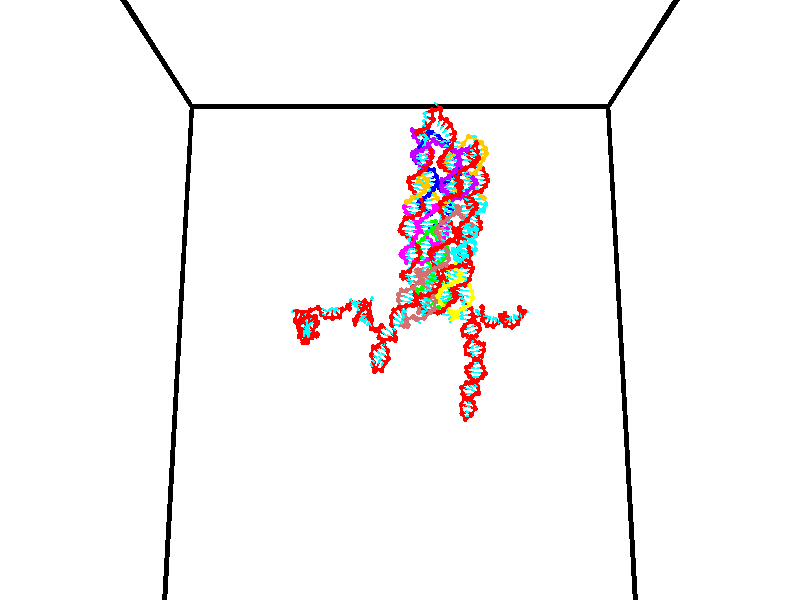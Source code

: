 // switches for output
#declare DRAW_BASES = 1; // possible values are 0, 1; only relevant for DNA ribbons
#declare DRAW_BASES_TYPE = 3; // possible values are 1, 2, 3; only relevant for DNA ribbons
#declare DRAW_FOG = 0; // set to 1 to enable fog

#include "colors.inc"

#include "transforms.inc"
background { rgb <1, 1, 1>}

#default {
   normal{
       ripples 0.25
       frequency 0.20
       turbulence 0.2
       lambda 5
   }
	finish {
		phong 0.1
		phong_size 40.
	}
}

// original window dimensions: 1024x640


// camera settings

camera {
	sky <0, 0.179814, -0.983701>
	up <0, 0.179814, -0.983701>
	right 1.6 * <1, 0, 0>
	location <35, 94.9851, 44.8844>
	look_at <35, 29.7336, 32.9568>
	direction <0, -65.2515, -11.9276>
	angle 67.0682
}


# declare cpy_camera_pos = <35, 94.9851, 44.8844>;
# if (DRAW_FOG = 1)
fog {
	fog_type 2
	up vnormalize(cpy_camera_pos)
	color rgbt<1,1,1,0.3>
	distance 1e-5
	fog_alt 3e-3
	fog_offset 56
}
# end


// LIGHTS

# declare lum = 6;
global_settings {
	ambient_light rgb lum * <0.05, 0.05, 0.05>
	max_trace_level 15
}# declare cpy_direct_light_amount = 0.25;
light_source
{	1000 * <-1, -1.16352, -0.803886>,
	rgb lum * cpy_direct_light_amount
	parallel
}

light_source
{	1000 * <1, 1.16352, 0.803886>,
	rgb lum * cpy_direct_light_amount
	parallel
}

// strand 0

// nucleotide -1

// particle -1
sphere {
	<24.667850, 35.143009, 34.937603> 0.250000
	pigment { color rgbt <1,0,0,0> }
	no_shadow
}
cylinder {
	<24.392897, 34.862041, 34.863731>,  <24.227924, 34.693459, 34.819408>, 0.100000
	pigment { color rgbt <1,0,0,0> }
	no_shadow
}
cylinder {
	<24.392897, 34.862041, 34.863731>,  <24.667850, 35.143009, 34.937603>, 0.100000
	pigment { color rgbt <1,0,0,0> }
	no_shadow
}

// particle -1
sphere {
	<24.392897, 34.862041, 34.863731> 0.100000
	pigment { color rgbt <1,0,0,0> }
	no_shadow
}
sphere {
	0, 1
	scale<0.080000,0.200000,0.300000>
	matrix <0.532999, -0.660590, 0.528709,
		-0.493372, 0.264994, 0.828470,
		-0.687383, -0.702424, -0.184675,
		24.186682, 34.651314, 34.808331>
	pigment { color rgbt <0,1,1,0> }
	no_shadow
}
cylinder {
	<24.419756, 34.809284, 35.652397>,  <24.667850, 35.143009, 34.937603>, 0.130000
	pigment { color rgbt <1,0,0,0> }
	no_shadow
}

// nucleotide -1

// particle -1
sphere {
	<24.419756, 34.809284, 35.652397> 0.250000
	pigment { color rgbt <1,0,0,0> }
	no_shadow
}
cylinder {
	<24.414410, 34.589733, 35.318077>,  <24.411201, 34.458004, 35.117485>, 0.100000
	pigment { color rgbt <1,0,0,0> }
	no_shadow
}
cylinder {
	<24.414410, 34.589733, 35.318077>,  <24.419756, 34.809284, 35.652397>, 0.100000
	pigment { color rgbt <1,0,0,0> }
	no_shadow
}

// particle -1
sphere {
	<24.414410, 34.589733, 35.318077> 0.100000
	pigment { color rgbt <1,0,0,0> }
	no_shadow
}
sphere {
	0, 1
	scale<0.080000,0.200000,0.300000>
	matrix <0.758547, -0.550170, 0.349170,
		-0.651481, -0.629325, 0.423701,
		-0.013366, -0.548875, -0.835798,
		24.410400, 34.425072, 35.067337>
	pigment { color rgbt <0,1,1,0> }
	no_shadow
}
cylinder {
	<24.801981, 34.864422, 36.258266>,  <24.419756, 34.809284, 35.652397>, 0.130000
	pigment { color rgbt <1,0,0,0> }
	no_shadow
}

// nucleotide -1

// particle -1
sphere {
	<24.801981, 34.864422, 36.258266> 0.250000
	pigment { color rgbt <1,0,0,0> }
	no_shadow
}
cylinder {
	<24.970329, 34.667049, 35.953796>,  <25.071339, 34.548626, 35.771114>, 0.100000
	pigment { color rgbt <1,0,0,0> }
	no_shadow
}
cylinder {
	<24.970329, 34.667049, 35.953796>,  <24.801981, 34.864422, 36.258266>, 0.100000
	pigment { color rgbt <1,0,0,0> }
	no_shadow
}

// particle -1
sphere {
	<24.970329, 34.667049, 35.953796> 0.100000
	pigment { color rgbt <1,0,0,0> }
	no_shadow
}
sphere {
	0, 1
	scale<0.080000,0.200000,0.300000>
	matrix <0.688254, 0.720308, -0.086384,
		0.590908, -0.487528, 0.642763,
		0.420873, -0.493429, -0.761179,
		25.096592, 34.519020, 35.725441>
	pigment { color rgbt <0,1,1,0> }
	no_shadow
}
cylinder {
	<25.464003, 34.641418, 36.596966>,  <24.801981, 34.864422, 36.258266>, 0.130000
	pigment { color rgbt <1,0,0,0> }
	no_shadow
}

// nucleotide -1

// particle -1
sphere {
	<25.464003, 34.641418, 36.596966> 0.250000
	pigment { color rgbt <1,0,0,0> }
	no_shadow
}
cylinder {
	<25.506212, 34.714401, 36.205952>,  <25.531538, 34.758190, 35.971344>, 0.100000
	pigment { color rgbt <1,0,0,0> }
	no_shadow
}
cylinder {
	<25.506212, 34.714401, 36.205952>,  <25.464003, 34.641418, 36.596966>, 0.100000
	pigment { color rgbt <1,0,0,0> }
	no_shadow
}

// particle -1
sphere {
	<25.506212, 34.714401, 36.205952> 0.100000
	pigment { color rgbt <1,0,0,0> }
	no_shadow
}
sphere {
	0, 1
	scale<0.080000,0.200000,0.300000>
	matrix <0.609192, 0.765104, 0.208567,
		0.785971, -0.617515, -0.030416,
		0.105522, 0.182457, -0.977535,
		25.537868, 34.769138, 35.912693>
	pigment { color rgbt <0,1,1,0> }
	no_shadow
}
cylinder {
	<26.239649, 34.742496, 36.525688>,  <25.464003, 34.641418, 36.596966>, 0.130000
	pigment { color rgbt <1,0,0,0> }
	no_shadow
}

// nucleotide -1

// particle -1
sphere {
	<26.239649, 34.742496, 36.525688> 0.250000
	pigment { color rgbt <1,0,0,0> }
	no_shadow
}
cylinder {
	<26.029257, 34.927673, 36.240303>,  <25.903021, 35.038780, 36.069073>, 0.100000
	pigment { color rgbt <1,0,0,0> }
	no_shadow
}
cylinder {
	<26.029257, 34.927673, 36.240303>,  <26.239649, 34.742496, 36.525688>, 0.100000
	pigment { color rgbt <1,0,0,0> }
	no_shadow
}

// particle -1
sphere {
	<26.029257, 34.927673, 36.240303> 0.100000
	pigment { color rgbt <1,0,0,0> }
	no_shadow
}
sphere {
	0, 1
	scale<0.080000,0.200000,0.300000>
	matrix <0.631573, 0.774438, 0.036893,
		0.569613, -0.431200, -0.699720,
		-0.525981, 0.462939, -0.713464,
		25.871462, 35.066555, 36.026264>
	pigment { color rgbt <0,1,1,0> }
	no_shadow
}
cylinder {
	<26.589613, 35.258411, 36.129257>,  <26.239649, 34.742496, 36.525688>, 0.130000
	pigment { color rgbt <1,0,0,0> }
	no_shadow
}

// nucleotide -1

// particle -1
sphere {
	<26.589613, 35.258411, 36.129257> 0.250000
	pigment { color rgbt <1,0,0,0> }
	no_shadow
}
cylinder {
	<26.433340, 35.435463, 35.806408>,  <26.339577, 35.541695, 35.612698>, 0.100000
	pigment { color rgbt <1,0,0,0> }
	no_shadow
}
cylinder {
	<26.433340, 35.435463, 35.806408>,  <26.589613, 35.258411, 36.129257>, 0.100000
	pigment { color rgbt <1,0,0,0> }
	no_shadow
}

// particle -1
sphere {
	<26.433340, 35.435463, 35.806408> 0.100000
	pigment { color rgbt <1,0,0,0> }
	no_shadow
}
sphere {
	0, 1
	scale<0.080000,0.200000,0.300000>
	matrix <-0.120505, 0.844670, 0.521546,
		0.912604, 0.301021, -0.276659,
		-0.390682, 0.442627, -0.807124,
		26.316135, 35.568253, 35.564270>
	pigment { color rgbt <0,1,1,0> }
	no_shadow
}
cylinder {
	<26.881882, 35.975735, 36.004417>,  <26.589613, 35.258411, 36.129257>, 0.130000
	pigment { color rgbt <1,0,0,0> }
	no_shadow
}

// nucleotide -1

// particle -1
sphere {
	<26.881882, 35.975735, 36.004417> 0.250000
	pigment { color rgbt <1,0,0,0> }
	no_shadow
}
cylinder {
	<26.495874, 35.963776, 35.900227>,  <26.264271, 35.956600, 35.837711>, 0.100000
	pigment { color rgbt <1,0,0,0> }
	no_shadow
}
cylinder {
	<26.495874, 35.963776, 35.900227>,  <26.881882, 35.975735, 36.004417>, 0.100000
	pigment { color rgbt <1,0,0,0> }
	no_shadow
}

// particle -1
sphere {
	<26.495874, 35.963776, 35.900227> 0.100000
	pigment { color rgbt <1,0,0,0> }
	no_shadow
}
sphere {
	0, 1
	scale<0.080000,0.200000,0.300000>
	matrix <-0.191929, 0.757381, 0.624129,
		0.178616, 0.652288, -0.736625,
		-0.965018, -0.029901, -0.260473,
		26.206369, 35.954807, 35.822086>
	pigment { color rgbt <0,1,1,0> }
	no_shadow
}
cylinder {
	<26.692324, 36.543835, 35.579147>,  <26.881882, 35.975735, 36.004417>, 0.130000
	pigment { color rgbt <1,0,0,0> }
	no_shadow
}

// nucleotide -1

// particle -1
sphere {
	<26.692324, 36.543835, 35.579147> 0.250000
	pigment { color rgbt <1,0,0,0> }
	no_shadow
}
cylinder {
	<26.394375, 36.410698, 35.810452>,  <26.215605, 36.330818, 35.949234>, 0.100000
	pigment { color rgbt <1,0,0,0> }
	no_shadow
}
cylinder {
	<26.394375, 36.410698, 35.810452>,  <26.692324, 36.543835, 35.579147>, 0.100000
	pigment { color rgbt <1,0,0,0> }
	no_shadow
}

// particle -1
sphere {
	<26.394375, 36.410698, 35.810452> 0.100000
	pigment { color rgbt <1,0,0,0> }
	no_shadow
}
sphere {
	0, 1
	scale<0.080000,0.200000,0.300000>
	matrix <-0.083557, 0.906398, 0.414078,
		-0.661953, 0.260118, -0.702963,
		-0.744873, -0.332838, 0.578258,
		26.170914, 36.310848, 35.983929>
	pigment { color rgbt <0,1,1,0> }
	no_shadow
}
cylinder {
	<26.137489, 37.105946, 35.609318>,  <26.692324, 36.543835, 35.579147>, 0.130000
	pigment { color rgbt <1,0,0,0> }
	no_shadow
}

// nucleotide -1

// particle -1
sphere {
	<26.137489, 37.105946, 35.609318> 0.250000
	pigment { color rgbt <1,0,0,0> }
	no_shadow
}
cylinder {
	<26.122469, 36.881836, 35.940300>,  <26.113457, 36.747368, 36.138889>, 0.100000
	pigment { color rgbt <1,0,0,0> }
	no_shadow
}
cylinder {
	<26.122469, 36.881836, 35.940300>,  <26.137489, 37.105946, 35.609318>, 0.100000
	pigment { color rgbt <1,0,0,0> }
	no_shadow
}

// particle -1
sphere {
	<26.122469, 36.881836, 35.940300> 0.100000
	pigment { color rgbt <1,0,0,0> }
	no_shadow
}
sphere {
	0, 1
	scale<0.080000,0.200000,0.300000>
	matrix <0.044907, 0.826254, 0.561505,
		-0.998285, 0.058243, -0.005866,
		-0.037551, -0.560279, 0.827453,
		26.111204, 36.713753, 36.188538>
	pigment { color rgbt <0,1,1,0> }
	no_shadow
}
cylinder {
	<25.629217, 37.429596, 35.968292>,  <26.137489, 37.105946, 35.609318>, 0.130000
	pigment { color rgbt <1,0,0,0> }
	no_shadow
}

// nucleotide -1

// particle -1
sphere {
	<25.629217, 37.429596, 35.968292> 0.250000
	pigment { color rgbt <1,0,0,0> }
	no_shadow
}
cylinder {
	<25.785778, 37.177708, 36.236698>,  <25.879715, 37.026573, 36.397739>, 0.100000
	pigment { color rgbt <1,0,0,0> }
	no_shadow
}
cylinder {
	<25.785778, 37.177708, 36.236698>,  <25.629217, 37.429596, 35.968292>, 0.100000
	pigment { color rgbt <1,0,0,0> }
	no_shadow
}

// particle -1
sphere {
	<25.785778, 37.177708, 36.236698> 0.100000
	pigment { color rgbt <1,0,0,0> }
	no_shadow
}
sphere {
	0, 1
	scale<0.080000,0.200000,0.300000>
	matrix <0.028364, 0.737095, 0.675194,
		-0.919782, -0.245241, 0.306363,
		0.391404, -0.629720, 0.671011,
		25.903200, 36.988792, 36.438000>
	pigment { color rgbt <0,1,1,0> }
	no_shadow
}
cylinder {
	<25.257061, 37.548000, 36.619625>,  <25.629217, 37.429596, 35.968292>, 0.130000
	pigment { color rgbt <1,0,0,0> }
	no_shadow
}

// nucleotide -1

// particle -1
sphere {
	<25.257061, 37.548000, 36.619625> 0.250000
	pigment { color rgbt <1,0,0,0> }
	no_shadow
}
cylinder {
	<25.618971, 37.402481, 36.708206>,  <25.836117, 37.315170, 36.761353>, 0.100000
	pigment { color rgbt <1,0,0,0> }
	no_shadow
}
cylinder {
	<25.618971, 37.402481, 36.708206>,  <25.257061, 37.548000, 36.619625>, 0.100000
	pigment { color rgbt <1,0,0,0> }
	no_shadow
}

// particle -1
sphere {
	<25.618971, 37.402481, 36.708206> 0.100000
	pigment { color rgbt <1,0,0,0> }
	no_shadow
}
sphere {
	0, 1
	scale<0.080000,0.200000,0.300000>
	matrix <0.129637, 0.730535, 0.670458,
		-0.405686, -0.577903, 0.708129,
		0.904772, -0.363795, 0.221450,
		25.890402, 37.293343, 36.774643>
	pigment { color rgbt <0,1,1,0> }
	no_shadow
}
cylinder {
	<25.324450, 37.505451, 37.314152>,  <25.257061, 37.548000, 36.619625>, 0.130000
	pigment { color rgbt <1,0,0,0> }
	no_shadow
}

// nucleotide -1

// particle -1
sphere {
	<25.324450, 37.505451, 37.314152> 0.250000
	pigment { color rgbt <1,0,0,0> }
	no_shadow
}
cylinder {
	<25.687763, 37.549618, 37.152744>,  <25.905750, 37.576118, 37.055901>, 0.100000
	pigment { color rgbt <1,0,0,0> }
	no_shadow
}
cylinder {
	<25.687763, 37.549618, 37.152744>,  <25.324450, 37.505451, 37.314152>, 0.100000
	pigment { color rgbt <1,0,0,0> }
	no_shadow
}

// particle -1
sphere {
	<25.687763, 37.549618, 37.152744> 0.100000
	pigment { color rgbt <1,0,0,0> }
	no_shadow
}
sphere {
	0, 1
	scale<0.080000,0.200000,0.300000>
	matrix <0.139655, 0.829186, 0.541246,
		0.394360, -0.547958, 0.737714,
		0.908282, 0.110420, -0.403523,
		25.960247, 37.582745, 37.031689>
	pigment { color rgbt <0,1,1,0> }
	no_shadow
}
cylinder {
	<25.765907, 37.791466, 37.842484>,  <25.324450, 37.505451, 37.314152>, 0.130000
	pigment { color rgbt <1,0,0,0> }
	no_shadow
}

// nucleotide -1

// particle -1
sphere {
	<25.765907, 37.791466, 37.842484> 0.250000
	pigment { color rgbt <1,0,0,0> }
	no_shadow
}
cylinder {
	<25.898048, 37.912567, 37.484890>,  <25.977333, 37.985229, 37.270332>, 0.100000
	pigment { color rgbt <1,0,0,0> }
	no_shadow
}
cylinder {
	<25.898048, 37.912567, 37.484890>,  <25.765907, 37.791466, 37.842484>, 0.100000
	pigment { color rgbt <1,0,0,0> }
	no_shadow
}

// particle -1
sphere {
	<25.898048, 37.912567, 37.484890> 0.100000
	pigment { color rgbt <1,0,0,0> }
	no_shadow
}
sphere {
	0, 1
	scale<0.080000,0.200000,0.300000>
	matrix <0.176245, 0.910713, 0.373549,
		0.927256, -0.280963, 0.247500,
		0.330355, 0.302755, -0.893983,
		25.997154, 38.003395, 37.216694>
	pigment { color rgbt <0,1,1,0> }
	no_shadow
}
cylinder {
	<26.246519, 38.267803, 37.899200>,  <25.765907, 37.791466, 37.842484>, 0.130000
	pigment { color rgbt <1,0,0,0> }
	no_shadow
}

// nucleotide -1

// particle -1
sphere {
	<26.246519, 38.267803, 37.899200> 0.250000
	pigment { color rgbt <1,0,0,0> }
	no_shadow
}
cylinder {
	<26.137974, 38.341751, 37.521378>,  <26.072847, 38.386120, 37.294685>, 0.100000
	pigment { color rgbt <1,0,0,0> }
	no_shadow
}
cylinder {
	<26.137974, 38.341751, 37.521378>,  <26.246519, 38.267803, 37.899200>, 0.100000
	pigment { color rgbt <1,0,0,0> }
	no_shadow
}

// particle -1
sphere {
	<26.137974, 38.341751, 37.521378> 0.100000
	pigment { color rgbt <1,0,0,0> }
	no_shadow
}
sphere {
	0, 1
	scale<0.080000,0.200000,0.300000>
	matrix <0.080360, 0.982306, 0.169169,
		0.959117, -0.029998, -0.281416,
		-0.271362, 0.184867, -0.944556,
		26.056564, 38.397213, 37.238010>
	pigment { color rgbt <0,1,1,0> }
	no_shadow
}
cylinder {
	<26.645956, 37.981583, 37.294804>,  <26.246519, 38.267803, 37.899200>, 0.130000
	pigment { color rgbt <1,0,0,0> }
	no_shadow
}

// nucleotide -1

// particle -1
sphere {
	<26.645956, 37.981583, 37.294804> 0.250000
	pigment { color rgbt <1,0,0,0> }
	no_shadow
}
cylinder {
	<26.411873, 37.696045, 37.448666>,  <26.271423, 37.524723, 37.540981>, 0.100000
	pigment { color rgbt <1,0,0,0> }
	no_shadow
}
cylinder {
	<26.411873, 37.696045, 37.448666>,  <26.645956, 37.981583, 37.294804>, 0.100000
	pigment { color rgbt <1,0,0,0> }
	no_shadow
}

// particle -1
sphere {
	<26.411873, 37.696045, 37.448666> 0.100000
	pigment { color rgbt <1,0,0,0> }
	no_shadow
}
sphere {
	0, 1
	scale<0.080000,0.200000,0.300000>
	matrix <0.182085, -0.577932, -0.795512,
		0.790174, -0.395503, 0.468192,
		-0.585210, -0.713843, 0.384652,
		26.236309, 37.481892, 37.564060>
	pigment { color rgbt <0,1,1,0> }
	no_shadow
}
cylinder {
	<27.009399, 37.300541, 37.158138>,  <26.645956, 37.981583, 37.294804>, 0.130000
	pigment { color rgbt <1,0,0,0> }
	no_shadow
}

// nucleotide -1

// particle -1
sphere {
	<27.009399, 37.300541, 37.158138> 0.250000
	pigment { color rgbt <1,0,0,0> }
	no_shadow
}
cylinder {
	<26.626770, 37.228321, 37.249680>,  <26.397192, 37.184990, 37.304604>, 0.100000
	pigment { color rgbt <1,0,0,0> }
	no_shadow
}
cylinder {
	<26.626770, 37.228321, 37.249680>,  <27.009399, 37.300541, 37.158138>, 0.100000
	pigment { color rgbt <1,0,0,0> }
	no_shadow
}

// particle -1
sphere {
	<26.626770, 37.228321, 37.249680> 0.100000
	pigment { color rgbt <1,0,0,0> }
	no_shadow
}
sphere {
	0, 1
	scale<0.080000,0.200000,0.300000>
	matrix <-0.046518, -0.680478, -0.731290,
		0.287758, -0.710178, 0.642528,
		-0.956573, -0.180545, 0.228849,
		26.339798, 37.174156, 37.318333>
	pigment { color rgbt <0,1,1,0> }
	no_shadow
}
cylinder {
	<26.894262, 36.552120, 37.135136>,  <27.009399, 37.300541, 37.158138>, 0.130000
	pigment { color rgbt <1,0,0,0> }
	no_shadow
}

// nucleotide -1

// particle -1
sphere {
	<26.894262, 36.552120, 37.135136> 0.250000
	pigment { color rgbt <1,0,0,0> }
	no_shadow
}
cylinder {
	<26.560747, 36.762939, 37.069382>,  <26.360638, 36.889431, 37.029930>, 0.100000
	pigment { color rgbt <1,0,0,0> }
	no_shadow
}
cylinder {
	<26.560747, 36.762939, 37.069382>,  <26.894262, 36.552120, 37.135136>, 0.100000
	pigment { color rgbt <1,0,0,0> }
	no_shadow
}

// particle -1
sphere {
	<26.560747, 36.762939, 37.069382> 0.100000
	pigment { color rgbt <1,0,0,0> }
	no_shadow
}
sphere {
	0, 1
	scale<0.080000,0.200000,0.300000>
	matrix <-0.324768, -0.709019, -0.625953,
		-0.446455, -0.468526, 0.762339,
		-0.833789, 0.527044, -0.164383,
		26.310610, 36.921051, 37.020065>
	pigment { color rgbt <0,1,1,0> }
	no_shadow
}
cylinder {
	<26.371023, 36.159664, 37.245167>,  <26.894262, 36.552120, 37.135136>, 0.130000
	pigment { color rgbt <1,0,0,0> }
	no_shadow
}

// nucleotide -1

// particle -1
sphere {
	<26.371023, 36.159664, 37.245167> 0.250000
	pigment { color rgbt <1,0,0,0> }
	no_shadow
}
cylinder {
	<26.194601, 36.422726, 37.000885>,  <26.088747, 36.580563, 36.854317>, 0.100000
	pigment { color rgbt <1,0,0,0> }
	no_shadow
}
cylinder {
	<26.194601, 36.422726, 37.000885>,  <26.371023, 36.159664, 37.245167>, 0.100000
	pigment { color rgbt <1,0,0,0> }
	no_shadow
}

// particle -1
sphere {
	<26.194601, 36.422726, 37.000885> 0.100000
	pigment { color rgbt <1,0,0,0> }
	no_shadow
}
sphere {
	0, 1
	scale<0.080000,0.200000,0.300000>
	matrix <-0.239109, -0.741977, -0.626336,
		-0.865042, -0.130223, 0.484504,
		-0.441054, 0.657656, -0.610704,
		26.062284, 36.620022, 36.817673>
	pigment { color rgbt <0,1,1,0> }
	no_shadow
}
cylinder {
	<25.613131, 35.940758, 37.171619>,  <26.371023, 36.159664, 37.245167>, 0.130000
	pigment { color rgbt <1,0,0,0> }
	no_shadow
}

// nucleotide -1

// particle -1
sphere {
	<25.613131, 35.940758, 37.171619> 0.250000
	pigment { color rgbt <1,0,0,0> }
	no_shadow
}
cylinder {
	<25.742167, 36.148209, 36.854897>,  <25.819588, 36.272678, 36.664864>, 0.100000
	pigment { color rgbt <1,0,0,0> }
	no_shadow
}
cylinder {
	<25.742167, 36.148209, 36.854897>,  <25.613131, 35.940758, 37.171619>, 0.100000
	pigment { color rgbt <1,0,0,0> }
	no_shadow
}

// particle -1
sphere {
	<25.742167, 36.148209, 36.854897> 0.100000
	pigment { color rgbt <1,0,0,0> }
	no_shadow
}
sphere {
	0, 1
	scale<0.080000,0.200000,0.300000>
	matrix <-0.229017, -0.768909, -0.596934,
		-0.918416, 0.373902, -0.129266,
		0.322589, 0.518629, -0.791808,
		25.838943, 36.303799, 36.617355>
	pigment { color rgbt <0,1,1,0> }
	no_shadow
}
cylinder {
	<25.178785, 35.806816, 36.680855>,  <25.613131, 35.940758, 37.171619>, 0.130000
	pigment { color rgbt <1,0,0,0> }
	no_shadow
}

// nucleotide -1

// particle -1
sphere {
	<25.178785, 35.806816, 36.680855> 0.250000
	pigment { color rgbt <1,0,0,0> }
	no_shadow
}
cylinder {
	<25.497826, 35.927963, 36.472198>,  <25.689249, 36.000652, 36.347004>, 0.100000
	pigment { color rgbt <1,0,0,0> }
	no_shadow
}
cylinder {
	<25.497826, 35.927963, 36.472198>,  <25.178785, 35.806816, 36.680855>, 0.100000
	pigment { color rgbt <1,0,0,0> }
	no_shadow
}

// particle -1
sphere {
	<25.497826, 35.927963, 36.472198> 0.100000
	pigment { color rgbt <1,0,0,0> }
	no_shadow
}
sphere {
	0, 1
	scale<0.080000,0.200000,0.300000>
	matrix <-0.204680, -0.677597, -0.706377,
		-0.567399, 0.670175, -0.478460,
		0.797599, 0.302867, -0.521639,
		25.737106, 36.018822, 36.315708>
	pigment { color rgbt <0,1,1,0> }
	no_shadow
}
cylinder {
	<25.010954, 36.049206, 35.909611>,  <25.178785, 35.806816, 36.680855>, 0.130000
	pigment { color rgbt <1,0,0,0> }
	no_shadow
}

// nucleotide -1

// particle -1
sphere {
	<25.010954, 36.049206, 35.909611> 0.250000
	pigment { color rgbt <1,0,0,0> }
	no_shadow
}
cylinder {
	<25.382904, 35.911602, 35.961746>,  <25.606073, 35.829041, 35.993027>, 0.100000
	pigment { color rgbt <1,0,0,0> }
	no_shadow
}
cylinder {
	<25.382904, 35.911602, 35.961746>,  <25.010954, 36.049206, 35.909611>, 0.100000
	pigment { color rgbt <1,0,0,0> }
	no_shadow
}

// particle -1
sphere {
	<25.382904, 35.911602, 35.961746> 0.100000
	pigment { color rgbt <1,0,0,0> }
	no_shadow
}
sphere {
	0, 1
	scale<0.080000,0.200000,0.300000>
	matrix <-0.104585, -0.586897, -0.802879,
		0.352698, 0.732944, -0.581719,
		0.929874, -0.344013, 0.130343,
		25.661867, 35.808399, 36.000851>
	pigment { color rgbt <0,1,1,0> }
	no_shadow
}
cylinder {
	<25.352898, 36.243240, 35.205467>,  <25.010954, 36.049206, 35.909611>, 0.130000
	pigment { color rgbt <1,0,0,0> }
	no_shadow
}

// nucleotide -1

// particle -1
sphere {
	<25.352898, 36.243240, 35.205467> 0.250000
	pigment { color rgbt <1,0,0,0> }
	no_shadow
}
cylinder {
	<25.493120, 35.938103, 35.422787>,  <25.577253, 35.755020, 35.553181>, 0.100000
	pigment { color rgbt <1,0,0,0> }
	no_shadow
}
cylinder {
	<25.493120, 35.938103, 35.422787>,  <25.352898, 36.243240, 35.205467>, 0.100000
	pigment { color rgbt <1,0,0,0> }
	no_shadow
}

// particle -1
sphere {
	<25.493120, 35.938103, 35.422787> 0.100000
	pigment { color rgbt <1,0,0,0> }
	no_shadow
}
sphere {
	0, 1
	scale<0.080000,0.200000,0.300000>
	matrix <0.083584, -0.552318, -0.829433,
		0.932805, 0.336174, -0.129857,
		0.350556, -0.762845, 0.543303,
		25.598288, 35.709248, 35.585777>
	pigment { color rgbt <0,1,1,0> }
	no_shadow
}
cylinder {
	<26.105206, 35.936653, 34.966213>,  <25.352898, 36.243240, 35.205467>, 0.130000
	pigment { color rgbt <1,0,0,0> }
	no_shadow
}

// nucleotide -1

// particle -1
sphere {
	<26.105206, 35.936653, 34.966213> 0.250000
	pigment { color rgbt <1,0,0,0> }
	no_shadow
}
cylinder {
	<25.852150, 35.661205, 35.107956>,  <25.700317, 35.495937, 35.193001>, 0.100000
	pigment { color rgbt <1,0,0,0> }
	no_shadow
}
cylinder {
	<25.852150, 35.661205, 35.107956>,  <26.105206, 35.936653, 34.966213>, 0.100000
	pigment { color rgbt <1,0,0,0> }
	no_shadow
}

// particle -1
sphere {
	<25.852150, 35.661205, 35.107956> 0.100000
	pigment { color rgbt <1,0,0,0> }
	no_shadow
}
sphere {
	0, 1
	scale<0.080000,0.200000,0.300000>
	matrix <0.188770, -0.580877, -0.791800,
		0.751089, -0.434031, 0.497476,
		-0.632639, -0.688621, 0.354358,
		25.662359, 35.454620, 35.214264>
	pigment { color rgbt <0,1,1,0> }
	no_shadow
}
cylinder {
	<26.854191, 35.946262, 34.729137>,  <26.105206, 35.936653, 34.966213>, 0.130000
	pigment { color rgbt <1,0,0,0> }
	no_shadow
}

// nucleotide -1

// particle -1
sphere {
	<26.854191, 35.946262, 34.729137> 0.250000
	pigment { color rgbt <1,0,0,0> }
	no_shadow
}
cylinder {
	<27.232309, 35.994633, 34.850330>,  <27.459181, 36.023655, 34.923046>, 0.100000
	pigment { color rgbt <1,0,0,0> }
	no_shadow
}
cylinder {
	<27.232309, 35.994633, 34.850330>,  <26.854191, 35.946262, 34.729137>, 0.100000
	pigment { color rgbt <1,0,0,0> }
	no_shadow
}

// particle -1
sphere {
	<27.232309, 35.994633, 34.850330> 0.100000
	pigment { color rgbt <1,0,0,0> }
	no_shadow
}
sphere {
	0, 1
	scale<0.080000,0.200000,0.300000>
	matrix <-0.324158, 0.244001, 0.913994,
		0.036595, -0.962207, 0.269850,
		0.945295, 0.120922, 0.302978,
		27.515898, 36.030910, 34.941223>
	pigment { color rgbt <0,1,1,0> }
	no_shadow
}
cylinder {
	<27.185579, 35.411259, 35.223038>,  <26.854191, 35.946262, 34.729137>, 0.130000
	pigment { color rgbt <1,0,0,0> }
	no_shadow
}

// nucleotide -1

// particle -1
sphere {
	<27.185579, 35.411259, 35.223038> 0.250000
	pigment { color rgbt <1,0,0,0> }
	no_shadow
}
cylinder {
	<27.362450, 35.765251, 35.281387>,  <27.468573, 35.977646, 35.316399>, 0.100000
	pigment { color rgbt <1,0,0,0> }
	no_shadow
}
cylinder {
	<27.362450, 35.765251, 35.281387>,  <27.185579, 35.411259, 35.223038>, 0.100000
	pigment { color rgbt <1,0,0,0> }
	no_shadow
}

// particle -1
sphere {
	<27.362450, 35.765251, 35.281387> 0.100000
	pigment { color rgbt <1,0,0,0> }
	no_shadow
}
sphere {
	0, 1
	scale<0.080000,0.200000,0.300000>
	matrix <-0.330320, 0.009468, 0.943822,
		0.833887, -0.465522, 0.296515,
		0.442177, 0.884986, 0.145876,
		27.495102, 36.030746, 35.325150>
	pigment { color rgbt <0,1,1,0> }
	no_shadow
}
cylinder {
	<27.428471, 34.586208, 35.308300>,  <27.185579, 35.411259, 35.223038>, 0.130000
	pigment { color rgbt <1,0,0,0> }
	no_shadow
}

// nucleotide -1

// particle -1
sphere {
	<27.428471, 34.586208, 35.308300> 0.250000
	pigment { color rgbt <1,0,0,0> }
	no_shadow
}
cylinder {
	<27.630695, 34.488697, 34.977245>,  <27.752031, 34.430191, 34.778614>, 0.100000
	pigment { color rgbt <1,0,0,0> }
	no_shadow
}
cylinder {
	<27.630695, 34.488697, 34.977245>,  <27.428471, 34.586208, 35.308300>, 0.100000
	pigment { color rgbt <1,0,0,0> }
	no_shadow
}

// particle -1
sphere {
	<27.630695, 34.488697, 34.977245> 0.100000
	pigment { color rgbt <1,0,0,0> }
	no_shadow
}
sphere {
	0, 1
	scale<0.080000,0.200000,0.300000>
	matrix <0.804519, 0.479743, 0.350136,
		0.311695, -0.842863, 0.438665,
		0.505564, -0.243779, -0.827633,
		27.782364, 34.415562, 34.728954>
	pigment { color rgbt <0,1,1,0> }
	no_shadow
}
cylinder {
	<28.160975, 34.701900, 35.414284>,  <27.428471, 34.586208, 35.308300>, 0.130000
	pigment { color rgbt <1,0,0,0> }
	no_shadow
}

// nucleotide -1

// particle -1
sphere {
	<28.160975, 34.701900, 35.414284> 0.250000
	pigment { color rgbt <1,0,0,0> }
	no_shadow
}
cylinder {
	<28.144032, 34.686916, 35.014923>,  <28.133865, 34.677925, 34.775307>, 0.100000
	pigment { color rgbt <1,0,0,0> }
	no_shadow
}
cylinder {
	<28.144032, 34.686916, 35.014923>,  <28.160975, 34.701900, 35.414284>, 0.100000
	pigment { color rgbt <1,0,0,0> }
	no_shadow
}

// particle -1
sphere {
	<28.144032, 34.686916, 35.014923> 0.100000
	pigment { color rgbt <1,0,0,0> }
	no_shadow
}
sphere {
	0, 1
	scale<0.080000,0.200000,0.300000>
	matrix <0.733196, 0.677663, -0.056535,
		0.678697, -0.734417, -0.001238,
		-0.042359, -0.037463, -0.998400,
		28.131325, 34.675678, 34.715405>
	pigment { color rgbt <0,1,1,0> }
	no_shadow
}
cylinder {
	<28.885689, 34.430607, 35.244915>,  <28.160975, 34.701900, 35.414284>, 0.130000
	pigment { color rgbt <1,0,0,0> }
	no_shadow
}

// nucleotide -1

// particle -1
sphere {
	<28.885689, 34.430607, 35.244915> 0.250000
	pigment { color rgbt <1,0,0,0> }
	no_shadow
}
cylinder {
	<28.636967, 34.639782, 35.011715>,  <28.487734, 34.765289, 34.871796>, 0.100000
	pigment { color rgbt <1,0,0,0> }
	no_shadow
}
cylinder {
	<28.636967, 34.639782, 35.011715>,  <28.885689, 34.430607, 35.244915>, 0.100000
	pigment { color rgbt <1,0,0,0> }
	no_shadow
}

// particle -1
sphere {
	<28.636967, 34.639782, 35.011715> 0.100000
	pigment { color rgbt <1,0,0,0> }
	no_shadow
}
sphere {
	0, 1
	scale<0.080000,0.200000,0.300000>
	matrix <0.679751, 0.730083, -0.070122,
		0.388971, -0.439899, -0.809438,
		-0.621804, 0.522941, -0.583003,
		28.450426, 34.796665, 34.836815>
	pigment { color rgbt <0,1,1,0> }
	no_shadow
}
cylinder {
	<29.149366, 34.529922, 34.639889>,  <28.885689, 34.430607, 35.244915>, 0.130000
	pigment { color rgbt <1,0,0,0> }
	no_shadow
}

// nucleotide -1

// particle -1
sphere {
	<29.149366, 34.529922, 34.639889> 0.250000
	pigment { color rgbt <1,0,0,0> }
	no_shadow
}
cylinder {
	<28.884779, 34.829716, 34.650745>,  <28.726027, 35.009590, 34.657261>, 0.100000
	pigment { color rgbt <1,0,0,0> }
	no_shadow
}
cylinder {
	<28.884779, 34.829716, 34.650745>,  <29.149366, 34.529922, 34.639889>, 0.100000
	pigment { color rgbt <1,0,0,0> }
	no_shadow
}

// particle -1
sphere {
	<28.884779, 34.829716, 34.650745> 0.100000
	pigment { color rgbt <1,0,0,0> }
	no_shadow
}
sphere {
	0, 1
	scale<0.080000,0.200000,0.300000>
	matrix <0.640409, 0.583301, -0.499637,
		-0.390301, -0.313111, -0.865810,
		-0.661469, 0.749481, 0.027144,
		28.686338, 35.054562, 34.658890>
	pigment { color rgbt <0,1,1,0> }
	no_shadow
}
cylinder {
	<29.858118, 34.393089, 34.549374>,  <29.149366, 34.529922, 34.639889>, 0.130000
	pigment { color rgbt <1,0,0,0> }
	no_shadow
}

// nucleotide -1

// particle -1
sphere {
	<29.858118, 34.393089, 34.549374> 0.250000
	pigment { color rgbt <1,0,0,0> }
	no_shadow
}
cylinder {
	<29.913834, 34.324768, 34.159210>,  <29.947264, 34.283775, 33.925114>, 0.100000
	pigment { color rgbt <1,0,0,0> }
	no_shadow
}
cylinder {
	<29.913834, 34.324768, 34.159210>,  <29.858118, 34.393089, 34.549374>, 0.100000
	pigment { color rgbt <1,0,0,0> }
	no_shadow
}

// particle -1
sphere {
	<29.913834, 34.324768, 34.159210> 0.100000
	pigment { color rgbt <1,0,0,0> }
	no_shadow
}
sphere {
	0, 1
	scale<0.080000,0.200000,0.300000>
	matrix <0.480398, -0.849682, 0.217390,
		-0.865919, -0.498865, -0.036297,
		0.139289, -0.170805, -0.975410,
		29.955620, 34.273525, 33.866589>
	pigment { color rgbt <0,1,1,0> }
	no_shadow
}
cylinder {
	<29.616928, 33.752632, 34.212719>,  <29.858118, 34.393089, 34.549374>, 0.130000
	pigment { color rgbt <1,0,0,0> }
	no_shadow
}

// nucleotide -1

// particle -1
sphere {
	<29.616928, 33.752632, 34.212719> 0.250000
	pigment { color rgbt <1,0,0,0> }
	no_shadow
}
cylinder {
	<29.958406, 33.908646, 34.074688>,  <30.163294, 34.002254, 33.991867>, 0.100000
	pigment { color rgbt <1,0,0,0> }
	no_shadow
}
cylinder {
	<29.958406, 33.908646, 34.074688>,  <29.616928, 33.752632, 34.212719>, 0.100000
	pigment { color rgbt <1,0,0,0> }
	no_shadow
}

// particle -1
sphere {
	<29.958406, 33.908646, 34.074688> 0.100000
	pigment { color rgbt <1,0,0,0> }
	no_shadow
}
sphere {
	0, 1
	scale<0.080000,0.200000,0.300000>
	matrix <0.507758, -0.770601, 0.385169,
		-0.115692, -0.504035, -0.855900,
		0.853696, 0.390029, -0.345080,
		30.214516, 34.025654, 33.971165>
	pigment { color rgbt <0,1,1,0> }
	no_shadow
}
cylinder {
	<29.937435, 33.117916, 33.828167>,  <29.616928, 33.752632, 34.212719>, 0.130000
	pigment { color rgbt <1,0,0,0> }
	no_shadow
}

// nucleotide -1

// particle -1
sphere {
	<29.937435, 33.117916, 33.828167> 0.250000
	pigment { color rgbt <1,0,0,0> }
	no_shadow
}
cylinder {
	<30.204403, 33.384972, 33.960114>,  <30.364584, 33.545204, 34.039284>, 0.100000
	pigment { color rgbt <1,0,0,0> }
	no_shadow
}
cylinder {
	<30.204403, 33.384972, 33.960114>,  <29.937435, 33.117916, 33.828167>, 0.100000
	pigment { color rgbt <1,0,0,0> }
	no_shadow
}

// particle -1
sphere {
	<30.204403, 33.384972, 33.960114> 0.100000
	pigment { color rgbt <1,0,0,0> }
	no_shadow
}
sphere {
	0, 1
	scale<0.080000,0.200000,0.300000>
	matrix <0.570538, -0.743115, 0.349667,
		0.478581, -0.045171, -0.876881,
		0.667418, 0.667638, 0.329869,
		30.404629, 33.585262, 34.059074>
	pigment { color rgbt <0,1,1,0> }
	no_shadow
}
cylinder {
	<30.702448, 32.901447, 33.805813>,  <29.937435, 33.117916, 33.828167>, 0.130000
	pigment { color rgbt <1,0,0,0> }
	no_shadow
}

// nucleotide -1

// particle -1
sphere {
	<30.702448, 32.901447, 33.805813> 0.250000
	pigment { color rgbt <1,0,0,0> }
	no_shadow
}
cylinder {
	<30.696383, 33.174843, 34.097733>,  <30.692743, 33.338882, 34.272884>, 0.100000
	pigment { color rgbt <1,0,0,0> }
	no_shadow
}
cylinder {
	<30.696383, 33.174843, 34.097733>,  <30.702448, 32.901447, 33.805813>, 0.100000
	pigment { color rgbt <1,0,0,0> }
	no_shadow
}

// particle -1
sphere {
	<30.696383, 33.174843, 34.097733> 0.100000
	pigment { color rgbt <1,0,0,0> }
	no_shadow
}
sphere {
	0, 1
	scale<0.080000,0.200000,0.300000>
	matrix <0.554566, -0.601586, 0.574935,
		0.832001, 0.413441, -0.369920,
		-0.015163, 0.683492, 0.729801,
		30.691833, 33.379890, 34.316673>
	pigment { color rgbt <0,1,1,0> }
	no_shadow
}
cylinder {
	<31.381935, 32.810482, 34.162807>,  <30.702448, 32.901447, 33.805813>, 0.130000
	pigment { color rgbt <1,0,0,0> }
	no_shadow
}

// nucleotide -1

// particle -1
sphere {
	<31.381935, 32.810482, 34.162807> 0.250000
	pigment { color rgbt <1,0,0,0> }
	no_shadow
}
cylinder {
	<31.179516, 33.027340, 34.431137>,  <31.058065, 33.157455, 34.592133>, 0.100000
	pigment { color rgbt <1,0,0,0> }
	no_shadow
}
cylinder {
	<31.179516, 33.027340, 34.431137>,  <31.381935, 32.810482, 34.162807>, 0.100000
	pigment { color rgbt <1,0,0,0> }
	no_shadow
}

// particle -1
sphere {
	<31.179516, 33.027340, 34.431137> 0.100000
	pigment { color rgbt <1,0,0,0> }
	no_shadow
}
sphere {
	0, 1
	scale<0.080000,0.200000,0.300000>
	matrix <0.459351, -0.488876, 0.741618,
		0.730010, 0.683435, -0.001639,
		-0.506046, 0.542141, 0.670821,
		31.027702, 33.189983, 34.632381>
	pigment { color rgbt <0,1,1,0> }
	no_shadow
}
cylinder {
	<31.835835, 33.003956, 34.743324>,  <31.381935, 32.810482, 34.162807>, 0.130000
	pigment { color rgbt <1,0,0,0> }
	no_shadow
}

// nucleotide -1

// particle -1
sphere {
	<31.835835, 33.003956, 34.743324> 0.250000
	pigment { color rgbt <1,0,0,0> }
	no_shadow
}
cylinder {
	<31.458019, 32.981457, 34.872742>,  <31.231329, 32.967957, 34.950394>, 0.100000
	pigment { color rgbt <1,0,0,0> }
	no_shadow
}
cylinder {
	<31.458019, 32.981457, 34.872742>,  <31.835835, 33.003956, 34.743324>, 0.100000
	pigment { color rgbt <1,0,0,0> }
	no_shadow
}

// particle -1
sphere {
	<31.458019, 32.981457, 34.872742> 0.100000
	pigment { color rgbt <1,0,0,0> }
	no_shadow
}
sphere {
	0, 1
	scale<0.080000,0.200000,0.300000>
	matrix <0.321195, -0.363428, 0.874502,
		0.068392, 0.929923, 0.361340,
		-0.944540, -0.056252, 0.323543,
		31.174658, 32.964581, 34.969803>
	pigment { color rgbt <0,1,1,0> }
	no_shadow
}
cylinder {
	<31.916475, 32.233498, 34.886902>,  <31.835835, 33.003956, 34.743324>, 0.130000
	pigment { color rgbt <1,0,0,0> }
	no_shadow
}

// nucleotide -1

// particle -1
sphere {
	<31.916475, 32.233498, 34.886902> 0.250000
	pigment { color rgbt <1,0,0,0> }
	no_shadow
}
cylinder {
	<31.775766, 32.344524, 35.244495>,  <31.691341, 32.411140, 35.459053>, 0.100000
	pigment { color rgbt <1,0,0,0> }
	no_shadow
}
cylinder {
	<31.775766, 32.344524, 35.244495>,  <31.916475, 32.233498, 34.886902>, 0.100000
	pigment { color rgbt <1,0,0,0> }
	no_shadow
}

// particle -1
sphere {
	<31.775766, 32.344524, 35.244495> 0.100000
	pigment { color rgbt <1,0,0,0> }
	no_shadow
}
sphere {
	0, 1
	scale<0.080000,0.200000,0.300000>
	matrix <-0.525041, 0.732153, -0.433917,
		-0.774977, -0.622020, -0.111817,
		-0.351772, 0.277567, 0.893987,
		31.670235, 32.427795, 35.512691>
	pigment { color rgbt <0,1,1,0> }
	no_shadow
}
cylinder {
	<31.205280, 32.170052, 34.853249>,  <31.916475, 32.233498, 34.886902>, 0.130000
	pigment { color rgbt <1,0,0,0> }
	no_shadow
}

// nucleotide -1

// particle -1
sphere {
	<31.205280, 32.170052, 34.853249> 0.250000
	pigment { color rgbt <1,0,0,0> }
	no_shadow
}
cylinder {
	<31.275263, 32.415180, 35.161491>,  <31.317253, 32.562256, 35.346439>, 0.100000
	pigment { color rgbt <1,0,0,0> }
	no_shadow
}
cylinder {
	<31.275263, 32.415180, 35.161491>,  <31.205280, 32.170052, 34.853249>, 0.100000
	pigment { color rgbt <1,0,0,0> }
	no_shadow
}

// particle -1
sphere {
	<31.275263, 32.415180, 35.161491> 0.100000
	pigment { color rgbt <1,0,0,0> }
	no_shadow
}
sphere {
	0, 1
	scale<0.080000,0.200000,0.300000>
	matrix <-0.646591, 0.661764, -0.379458,
		-0.742502, -0.431882, 0.512025,
		0.174959, 0.612819, 0.770612,
		31.327751, 32.599026, 35.392673>
	pigment { color rgbt <0,1,1,0> }
	no_shadow
}
cylinder {
	<30.618799, 32.476498, 35.135609>,  <31.205280, 32.170052, 34.853249>, 0.130000
	pigment { color rgbt <1,0,0,0> }
	no_shadow
}

// nucleotide -1

// particle -1
sphere {
	<30.618799, 32.476498, 35.135609> 0.250000
	pigment { color rgbt <1,0,0,0> }
	no_shadow
}
cylinder {
	<30.897821, 32.744541, 35.237091>,  <31.065235, 32.905369, 35.297981>, 0.100000
	pigment { color rgbt <1,0,0,0> }
	no_shadow
}
cylinder {
	<30.897821, 32.744541, 35.237091>,  <30.618799, 32.476498, 35.135609>, 0.100000
	pigment { color rgbt <1,0,0,0> }
	no_shadow
}

// particle -1
sphere {
	<30.897821, 32.744541, 35.237091> 0.100000
	pigment { color rgbt <1,0,0,0> }
	no_shadow
}
sphere {
	0, 1
	scale<0.080000,0.200000,0.300000>
	matrix <-0.544627, 0.725941, -0.419989,
		-0.465615, 0.154791, 0.871345,
		0.697556, 0.670111, 0.253706,
		31.107088, 32.945576, 35.313202>
	pigment { color rgbt <0,1,1,0> }
	no_shadow
}
cylinder {
	<30.331909, 32.996346, 35.648182>,  <30.618799, 32.476498, 35.135609>, 0.130000
	pigment { color rgbt <1,0,0,0> }
	no_shadow
}

// nucleotide -1

// particle -1
sphere {
	<30.331909, 32.996346, 35.648182> 0.250000
	pigment { color rgbt <1,0,0,0> }
	no_shadow
}
cylinder {
	<30.649755, 33.135746, 35.449333>,  <30.840464, 33.219387, 35.330025>, 0.100000
	pigment { color rgbt <1,0,0,0> }
	no_shadow
}
cylinder {
	<30.649755, 33.135746, 35.449333>,  <30.331909, 32.996346, 35.648182>, 0.100000
	pigment { color rgbt <1,0,0,0> }
	no_shadow
}

// particle -1
sphere {
	<30.649755, 33.135746, 35.449333> 0.100000
	pigment { color rgbt <1,0,0,0> }
	no_shadow
}
sphere {
	0, 1
	scale<0.080000,0.200000,0.300000>
	matrix <-0.580736, 0.675061, -0.455015,
		0.177016, 0.650260, 0.738801,
		0.794614, 0.348504, -0.497126,
		30.888140, 33.240295, 35.300194>
	pigment { color rgbt <0,1,1,0> }
	no_shadow
}
cylinder {
	<30.332422, 33.841469, 35.463093>,  <30.331909, 32.996346, 35.648182>, 0.130000
	pigment { color rgbt <1,0,0,0> }
	no_shadow
}

// nucleotide -1

// particle -1
sphere {
	<30.332422, 33.841469, 35.463093> 0.250000
	pigment { color rgbt <1,0,0,0> }
	no_shadow
}
cylinder {
	<30.551535, 33.639862, 35.195988>,  <30.683002, 33.518898, 35.035725>, 0.100000
	pigment { color rgbt <1,0,0,0> }
	no_shadow
}
cylinder {
	<30.551535, 33.639862, 35.195988>,  <30.332422, 33.841469, 35.463093>, 0.100000
	pigment { color rgbt <1,0,0,0> }
	no_shadow
}

// particle -1
sphere {
	<30.551535, 33.639862, 35.195988> 0.100000
	pigment { color rgbt <1,0,0,0> }
	no_shadow
}
sphere {
	0, 1
	scale<0.080000,0.200000,0.300000>
	matrix <-0.416599, 0.527845, -0.740152,
		0.725522, 0.683630, 0.079171,
		0.547780, -0.504014, -0.667762,
		30.715868, 33.488659, 34.995659>
	pigment { color rgbt <0,1,1,0> }
	no_shadow
}
cylinder {
	<30.686171, 34.333958, 35.191521>,  <30.332422, 33.841469, 35.463093>, 0.130000
	pigment { color rgbt <1,0,0,0> }
	no_shadow
}

// nucleotide -1

// particle -1
sphere {
	<30.686171, 34.333958, 35.191521> 0.250000
	pigment { color rgbt <1,0,0,0> }
	no_shadow
}
cylinder {
	<30.694923, 34.037552, 34.923069>,  <30.700176, 33.859707, 34.761997>, 0.100000
	pigment { color rgbt <1,0,0,0> }
	no_shadow
}
cylinder {
	<30.694923, 34.037552, 34.923069>,  <30.686171, 34.333958, 35.191521>, 0.100000
	pigment { color rgbt <1,0,0,0> }
	no_shadow
}

// particle -1
sphere {
	<30.694923, 34.037552, 34.923069> 0.100000
	pigment { color rgbt <1,0,0,0> }
	no_shadow
}
sphere {
	0, 1
	scale<0.080000,0.200000,0.300000>
	matrix <-0.276894, 0.640541, -0.716267,
		0.960651, 0.201507, -0.191165,
		0.021884, -0.741015, -0.671132,
		30.701488, 33.815247, 34.721729>
	pigment { color rgbt <0,1,1,0> }
	no_shadow
}
cylinder {
	<31.214502, 34.505875, 34.620419>,  <30.686171, 34.333958, 35.191521>, 0.130000
	pigment { color rgbt <1,0,0,0> }
	no_shadow
}

// nucleotide -1

// particle -1
sphere {
	<31.214502, 34.505875, 34.620419> 0.250000
	pigment { color rgbt <1,0,0,0> }
	no_shadow
}
cylinder {
	<30.935871, 34.264671, 34.464901>,  <30.768692, 34.119949, 34.371590>, 0.100000
	pigment { color rgbt <1,0,0,0> }
	no_shadow
}
cylinder {
	<30.935871, 34.264671, 34.464901>,  <31.214502, 34.505875, 34.620419>, 0.100000
	pigment { color rgbt <1,0,0,0> }
	no_shadow
}

// particle -1
sphere {
	<30.935871, 34.264671, 34.464901> 0.100000
	pigment { color rgbt <1,0,0,0> }
	no_shadow
}
sphere {
	0, 1
	scale<0.080000,0.200000,0.300000>
	matrix <-0.245181, 0.709324, -0.660867,
		0.674288, -0.365022, -0.641946,
		-0.696579, -0.603008, -0.388792,
		30.726898, 34.083767, 34.348263>
	pigment { color rgbt <0,1,1,0> }
	no_shadow
}
cylinder {
	<31.429960, 34.288052, 33.884010>,  <31.214502, 34.505875, 34.620419>, 0.130000
	pigment { color rgbt <1,0,0,0> }
	no_shadow
}

// nucleotide -1

// particle -1
sphere {
	<31.429960, 34.288052, 33.884010> 0.250000
	pigment { color rgbt <1,0,0,0> }
	no_shadow
}
cylinder {
	<31.041025, 34.336998, 33.963600>,  <30.807665, 34.366364, 34.011353>, 0.100000
	pigment { color rgbt <1,0,0,0> }
	no_shadow
}
cylinder {
	<31.041025, 34.336998, 33.963600>,  <31.429960, 34.288052, 33.884010>, 0.100000
	pigment { color rgbt <1,0,0,0> }
	no_shadow
}

// particle -1
sphere {
	<31.041025, 34.336998, 33.963600> 0.100000
	pigment { color rgbt <1,0,0,0> }
	no_shadow
}
sphere {
	0, 1
	scale<0.080000,0.200000,0.300000>
	matrix <-0.065744, 0.674025, -0.735777,
		-0.224147, -0.728504, -0.647333,
		-0.972335, 0.122364, 0.198975,
		30.749325, 34.373707, 34.023293>
	pigment { color rgbt <0,1,1,0> }
	no_shadow
}
cylinder {
	<31.866161, 33.712536, 34.079586>,  <31.429960, 34.288052, 33.884010>, 0.130000
	pigment { color rgbt <1,0,0,0> }
	no_shadow
}

// nucleotide -1

// particle -1
sphere {
	<31.866161, 33.712536, 34.079586> 0.250000
	pigment { color rgbt <1,0,0,0> }
	no_shadow
}
cylinder {
	<32.016693, 34.001854, 33.847992>,  <32.107014, 34.175446, 33.709034>, 0.100000
	pigment { color rgbt <1,0,0,0> }
	no_shadow
}
cylinder {
	<32.016693, 34.001854, 33.847992>,  <31.866161, 33.712536, 34.079586>, 0.100000
	pigment { color rgbt <1,0,0,0> }
	no_shadow
}

// particle -1
sphere {
	<32.016693, 34.001854, 33.847992> 0.100000
	pigment { color rgbt <1,0,0,0> }
	no_shadow
}
sphere {
	0, 1
	scale<0.080000,0.200000,0.300000>
	matrix <0.689857, -0.635906, -0.346006,
		-0.618443, -0.269203, -0.738280,
		0.376331, 0.723293, -0.578984,
		32.129593, 34.218842, 33.674297>
	pigment { color rgbt <0,1,1,0> }
	no_shadow
}
cylinder {
	<31.930651, 33.901493, 34.771748>,  <31.866161, 33.712536, 34.079586>, 0.130000
	pigment { color rgbt <1,0,0,0> }
	no_shadow
}

// nucleotide -1

// particle -1
sphere {
	<31.930651, 33.901493, 34.771748> 0.250000
	pigment { color rgbt <1,0,0,0> }
	no_shadow
}
cylinder {
	<31.633453, 33.677113, 34.917782>,  <31.455135, 33.542484, 35.005402>, 0.100000
	pigment { color rgbt <1,0,0,0> }
	no_shadow
}
cylinder {
	<31.633453, 33.677113, 34.917782>,  <31.930651, 33.901493, 34.771748>, 0.100000
	pigment { color rgbt <1,0,0,0> }
	no_shadow
}

// particle -1
sphere {
	<31.633453, 33.677113, 34.917782> 0.100000
	pigment { color rgbt <1,0,0,0> }
	no_shadow
}
sphere {
	0, 1
	scale<0.080000,0.200000,0.300000>
	matrix <0.653634, -0.490830, 0.576063,
		-0.143949, 0.666645, 0.731343,
		-0.742995, -0.560954, 0.365087,
		31.410555, 33.508827, 35.027309>
	pigment { color rgbt <0,1,1,0> }
	no_shadow
}
cylinder {
	<32.099541, 33.802441, 35.436146>,  <31.930651, 33.901493, 34.771748>, 0.130000
	pigment { color rgbt <1,0,0,0> }
	no_shadow
}

// nucleotide -1

// particle -1
sphere {
	<32.099541, 33.802441, 35.436146> 0.250000
	pigment { color rgbt <1,0,0,0> }
	no_shadow
}
cylinder {
	<31.808708, 33.536179, 35.368900>,  <31.634209, 33.376423, 35.328552>, 0.100000
	pigment { color rgbt <1,0,0,0> }
	no_shadow
}
cylinder {
	<31.808708, 33.536179, 35.368900>,  <32.099541, 33.802441, 35.436146>, 0.100000
	pigment { color rgbt <1,0,0,0> }
	no_shadow
}

// particle -1
sphere {
	<31.808708, 33.536179, 35.368900> 0.100000
	pigment { color rgbt <1,0,0,0> }
	no_shadow
}
sphere {
	0, 1
	scale<0.080000,0.200000,0.300000>
	matrix <0.498220, -0.680043, 0.537883,
		-0.472371, 0.307323, 0.826086,
		-0.727078, -0.665653, -0.168118,
		31.590586, 33.336483, 35.318466>
	pigment { color rgbt <0,1,1,0> }
	no_shadow
}
cylinder {
	<32.031185, 33.485336, 36.123474>,  <32.099541, 33.802441, 35.436146>, 0.130000
	pigment { color rgbt <1,0,0,0> }
	no_shadow
}

// nucleotide -1

// particle -1
sphere {
	<32.031185, 33.485336, 36.123474> 0.250000
	pigment { color rgbt <1,0,0,0> }
	no_shadow
}
cylinder {
	<31.897116, 33.274479, 35.811119>,  <31.816673, 33.147964, 35.623707>, 0.100000
	pigment { color rgbt <1,0,0,0> }
	no_shadow
}
cylinder {
	<31.897116, 33.274479, 35.811119>,  <32.031185, 33.485336, 36.123474>, 0.100000
	pigment { color rgbt <1,0,0,0> }
	no_shadow
}

// particle -1
sphere {
	<31.897116, 33.274479, 35.811119> 0.100000
	pigment { color rgbt <1,0,0,0> }
	no_shadow
}
sphere {
	0, 1
	scale<0.080000,0.200000,0.300000>
	matrix <0.603963, -0.756345, 0.251340,
		-0.723109, -0.387381, 0.571883,
		-0.335176, -0.527142, -0.780883,
		31.796562, 33.116337, 35.576855>
	pigment { color rgbt <0,1,1,0> }
	no_shadow
}
cylinder {
	<32.509850, 34.188614, 36.354725>,  <32.031185, 33.485336, 36.123474>, 0.130000
	pigment { color rgbt <1,0,0,0> }
	no_shadow
}

// nucleotide -1

// particle -1
sphere {
	<32.509850, 34.188614, 36.354725> 0.250000
	pigment { color rgbt <1,0,0,0> }
	no_shadow
}
cylinder {
	<32.207062, 34.229820, 36.096615>,  <32.025387, 34.254543, 35.941750>, 0.100000
	pigment { color rgbt <1,0,0,0> }
	no_shadow
}
cylinder {
	<32.207062, 34.229820, 36.096615>,  <32.509850, 34.188614, 36.354725>, 0.100000
	pigment { color rgbt <1,0,0,0> }
	no_shadow
}

// particle -1
sphere {
	<32.207062, 34.229820, 36.096615> 0.100000
	pigment { color rgbt <1,0,0,0> }
	no_shadow
}
sphere {
	0, 1
	scale<0.080000,0.200000,0.300000>
	matrix <0.631979, 0.366454, -0.682872,
		0.166115, -0.924715, -0.342501,
		-0.756973, 0.103018, -0.645274,
		31.979969, 34.260727, 35.903034>
	pigment { color rgbt <0,1,1,0> }
	no_shadow
}
cylinder {
	<33.134041, 34.153236, 35.986942>,  <32.509850, 34.188614, 36.354725>, 0.130000
	pigment { color rgbt <1,0,0,0> }
	no_shadow
}

// nucleotide -1

// particle -1
sphere {
	<33.134041, 34.153236, 35.986942> 0.250000
	pigment { color rgbt <1,0,0,0> }
	no_shadow
}
cylinder {
	<33.440948, 33.948006, 36.140854>,  <33.625092, 33.824867, 36.233200>, 0.100000
	pigment { color rgbt <1,0,0,0> }
	no_shadow
}
cylinder {
	<33.440948, 33.948006, 36.140854>,  <33.134041, 34.153236, 35.986942>, 0.100000
	pigment { color rgbt <1,0,0,0> }
	no_shadow
}

// particle -1
sphere {
	<33.440948, 33.948006, 36.140854> 0.100000
	pigment { color rgbt <1,0,0,0> }
	no_shadow
}
sphere {
	0, 1
	scale<0.080000,0.200000,0.300000>
	matrix <-0.525579, -0.159233, 0.835710,
		-0.367517, -0.843442, -0.391838,
		0.767267, -0.513080, 0.384774,
		33.671127, 33.794083, 36.256287>
	pigment { color rgbt <0,1,1,0> }
	no_shadow
}
cylinder {
	<32.842991, 33.550461, 36.308502>,  <33.134041, 34.153236, 35.986942>, 0.130000
	pigment { color rgbt <1,0,0,0> }
	no_shadow
}

// nucleotide -1

// particle -1
sphere {
	<32.842991, 33.550461, 36.308502> 0.250000
	pigment { color rgbt <1,0,0,0> }
	no_shadow
}
cylinder {
	<33.175426, 33.652836, 36.506001>,  <33.374889, 33.714260, 36.624500>, 0.100000
	pigment { color rgbt <1,0,0,0> }
	no_shadow
}
cylinder {
	<33.175426, 33.652836, 36.506001>,  <32.842991, 33.550461, 36.308502>, 0.100000
	pigment { color rgbt <1,0,0,0> }
	no_shadow
}

// particle -1
sphere {
	<33.175426, 33.652836, 36.506001> 0.100000
	pigment { color rgbt <1,0,0,0> }
	no_shadow
}
sphere {
	0, 1
	scale<0.080000,0.200000,0.300000>
	matrix <-0.529214, 0.091054, 0.843588,
		0.170949, -0.962395, 0.211120,
		0.831089, 0.255939, 0.493748,
		33.424755, 33.729618, 36.654125>
	pigment { color rgbt <0,1,1,0> }
	no_shadow
}
cylinder {
	<32.814636, 33.173492, 36.861809>,  <32.842991, 33.550461, 36.308502>, 0.130000
	pigment { color rgbt <1,0,0,0> }
	no_shadow
}

// nucleotide -1

// particle -1
sphere {
	<32.814636, 33.173492, 36.861809> 0.250000
	pigment { color rgbt <1,0,0,0> }
	no_shadow
}
cylinder {
	<33.072781, 33.460220, 36.967396>,  <33.227665, 33.632259, 37.030746>, 0.100000
	pigment { color rgbt <1,0,0,0> }
	no_shadow
}
cylinder {
	<33.072781, 33.460220, 36.967396>,  <32.814636, 33.173492, 36.861809>, 0.100000
	pigment { color rgbt <1,0,0,0> }
	no_shadow
}

// particle -1
sphere {
	<33.072781, 33.460220, 36.967396> 0.100000
	pigment { color rgbt <1,0,0,0> }
	no_shadow
}
sphere {
	0, 1
	scale<0.080000,0.200000,0.300000>
	matrix <-0.351059, -0.028590, 0.935917,
		0.678433, -0.696669, 0.233196,
		0.645357, 0.716823, 0.263968,
		33.266388, 33.675266, 37.046585>
	pigment { color rgbt <0,1,1,0> }
	no_shadow
}
cylinder {
	<33.359505, 32.887020, 37.374405>,  <32.814636, 33.173492, 36.861809>, 0.130000
	pigment { color rgbt <1,0,0,0> }
	no_shadow
}

// nucleotide -1

// particle -1
sphere {
	<33.359505, 32.887020, 37.374405> 0.250000
	pigment { color rgbt <1,0,0,0> }
	no_shadow
}
cylinder {
	<33.302547, 33.277878, 37.437542>,  <33.268372, 33.512394, 37.475422>, 0.100000
	pigment { color rgbt <1,0,0,0> }
	no_shadow
}
cylinder {
	<33.302547, 33.277878, 37.437542>,  <33.359505, 32.887020, 37.374405>, 0.100000
	pigment { color rgbt <1,0,0,0> }
	no_shadow
}

// particle -1
sphere {
	<33.302547, 33.277878, 37.437542> 0.100000
	pigment { color rgbt <1,0,0,0> }
	no_shadow
}
sphere {
	0, 1
	scale<0.080000,0.200000,0.300000>
	matrix <-0.247586, -0.189559, 0.950141,
		0.958344, 0.096219, 0.268920,
		-0.142398, 0.977144, 0.157841,
		33.259827, 33.571022, 37.484894>
	pigment { color rgbt <0,1,1,0> }
	no_shadow
}
cylinder {
	<33.729992, 32.978653, 38.011150>,  <33.359505, 32.887020, 37.374405>, 0.130000
	pigment { color rgbt <1,0,0,0> }
	no_shadow
}

// nucleotide -1

// particle -1
sphere {
	<33.729992, 32.978653, 38.011150> 0.250000
	pigment { color rgbt <1,0,0,0> }
	no_shadow
}
cylinder {
	<33.511967, 33.311954, 37.974094>,  <33.381149, 33.511936, 37.951862>, 0.100000
	pigment { color rgbt <1,0,0,0> }
	no_shadow
}
cylinder {
	<33.511967, 33.311954, 37.974094>,  <33.729992, 32.978653, 38.011150>, 0.100000
	pigment { color rgbt <1,0,0,0> }
	no_shadow
}

// particle -1
sphere {
	<33.511967, 33.311954, 37.974094> 0.100000
	pigment { color rgbt <1,0,0,0> }
	no_shadow
}
sphere {
	0, 1
	scale<0.080000,0.200000,0.300000>
	matrix <-0.248783, -0.055235, 0.966983,
		0.800630, 0.550118, 0.237408,
		-0.545068, 0.833258, -0.092637,
		33.348446, 33.561932, 37.946304>
	pigment { color rgbt <0,1,1,0> }
	no_shadow
}
cylinder {
	<33.828880, 33.381180, 38.706600>,  <33.729992, 32.978653, 38.011150>, 0.130000
	pigment { color rgbt <1,0,0,0> }
	no_shadow
}

// nucleotide -1

// particle -1
sphere {
	<33.828880, 33.381180, 38.706600> 0.250000
	pigment { color rgbt <1,0,0,0> }
	no_shadow
}
cylinder {
	<33.510998, 33.516403, 38.504944>,  <33.320267, 33.597538, 38.383949>, 0.100000
	pigment { color rgbt <1,0,0,0> }
	no_shadow
}
cylinder {
	<33.510998, 33.516403, 38.504944>,  <33.828880, 33.381180, 38.706600>, 0.100000
	pigment { color rgbt <1,0,0,0> }
	no_shadow
}

// particle -1
sphere {
	<33.510998, 33.516403, 38.504944> 0.100000
	pigment { color rgbt <1,0,0,0> }
	no_shadow
}
sphere {
	0, 1
	scale<0.080000,0.200000,0.300000>
	matrix <-0.531316, 0.014185, 0.847055,
		0.293506, 0.941018, 0.168343,
		-0.794706, 0.338059, -0.504141,
		33.272587, 33.617821, 38.353703>
	pigment { color rgbt <0,1,1,0> }
	no_shadow
}
cylinder {
	<33.491646, 33.945553, 39.118237>,  <33.828880, 33.381180, 38.706600>, 0.130000
	pigment { color rgbt <1,0,0,0> }
	no_shadow
}

// nucleotide -1

// particle -1
sphere {
	<33.491646, 33.945553, 39.118237> 0.250000
	pigment { color rgbt <1,0,0,0> }
	no_shadow
}
cylinder {
	<33.223942, 33.769070, 38.879093>,  <33.063320, 33.663181, 38.735607>, 0.100000
	pigment { color rgbt <1,0,0,0> }
	no_shadow
}
cylinder {
	<33.223942, 33.769070, 38.879093>,  <33.491646, 33.945553, 39.118237>, 0.100000
	pigment { color rgbt <1,0,0,0> }
	no_shadow
}

// particle -1
sphere {
	<33.223942, 33.769070, 38.879093> 0.100000
	pigment { color rgbt <1,0,0,0> }
	no_shadow
}
sphere {
	0, 1
	scale<0.080000,0.200000,0.300000>
	matrix <-0.629401, -0.091005, 0.771734,
		-0.394900, 0.892781, -0.216789,
		-0.669260, -0.441204, -0.597855,
		33.023163, 33.636707, 38.699738>
	pigment { color rgbt <0,1,1,0> }
	no_shadow
}
cylinder {
	<33.163132, 34.084763, 39.766010>,  <33.491646, 33.945553, 39.118237>, 0.130000
	pigment { color rgbt <1,0,0,0> }
	no_shadow
}

// nucleotide -1

// particle -1
sphere {
	<33.163132, 34.084763, 39.766010> 0.250000
	pigment { color rgbt <1,0,0,0> }
	no_shadow
}
cylinder {
	<33.205658, 34.371124, 39.489986>,  <33.231174, 34.542942, 39.324371>, 0.100000
	pigment { color rgbt <1,0,0,0> }
	no_shadow
}
cylinder {
	<33.205658, 34.371124, 39.489986>,  <33.163132, 34.084763, 39.766010>, 0.100000
	pigment { color rgbt <1,0,0,0> }
	no_shadow
}

// particle -1
sphere {
	<33.205658, 34.371124, 39.489986> 0.100000
	pigment { color rgbt <1,0,0,0> }
	no_shadow
}
sphere {
	0, 1
	scale<0.080000,0.200000,0.300000>
	matrix <-0.847173, -0.298114, -0.439801,
		-0.520571, 0.631355, 0.574801,
		0.106315, 0.715904, -0.690057,
		33.237553, 34.585896, 39.282970>
	pigment { color rgbt <0,1,1,0> }
	no_shadow
}
cylinder {
	<32.610535, 34.581581, 39.713470>,  <33.163132, 34.084763, 39.766010>, 0.130000
	pigment { color rgbt <1,0,0,0> }
	no_shadow
}

// nucleotide -1

// particle -1
sphere {
	<32.610535, 34.581581, 39.713470> 0.250000
	pigment { color rgbt <1,0,0,0> }
	no_shadow
}
cylinder {
	<32.782742, 34.555496, 39.353382>,  <32.886066, 34.539845, 39.137329>, 0.100000
	pigment { color rgbt <1,0,0,0> }
	no_shadow
}
cylinder {
	<32.782742, 34.555496, 39.353382>,  <32.610535, 34.581581, 39.713470>, 0.100000
	pigment { color rgbt <1,0,0,0> }
	no_shadow
}

// particle -1
sphere {
	<32.782742, 34.555496, 39.353382> 0.100000
	pigment { color rgbt <1,0,0,0> }
	no_shadow
}
sphere {
	0, 1
	scale<0.080000,0.200000,0.300000>
	matrix <-0.802179, -0.484820, -0.348508,
		-0.413720, 0.872179, -0.261034,
		0.430516, -0.065212, -0.900224,
		32.911896, 34.535934, 39.083313>
	pigment { color rgbt <0,1,1,0> }
	no_shadow
}
cylinder {
	<32.429291, 33.817245, 39.824680>,  <32.610535, 34.581581, 39.713470>, 0.130000
	pigment { color rgbt <1,0,0,0> }
	no_shadow
}

// nucleotide -1

// particle -1
sphere {
	<32.429291, 33.817245, 39.824680> 0.250000
	pigment { color rgbt <1,0,0,0> }
	no_shadow
}
cylinder {
	<32.263134, 34.064434, 39.557678>,  <32.163441, 34.212746, 39.397476>, 0.100000
	pigment { color rgbt <1,0,0,0> }
	no_shadow
}
cylinder {
	<32.263134, 34.064434, 39.557678>,  <32.429291, 33.817245, 39.824680>, 0.100000
	pigment { color rgbt <1,0,0,0> }
	no_shadow
}

// particle -1
sphere {
	<32.263134, 34.064434, 39.557678> 0.100000
	pigment { color rgbt <1,0,0,0> }
	no_shadow
}
sphere {
	0, 1
	scale<0.080000,0.200000,0.300000>
	matrix <0.574073, -0.391130, -0.719345,
		-0.705615, -0.682006, -0.192288,
		-0.415388, 0.617968, -0.667509,
		32.138519, 34.249825, 39.357426>
	pigment { color rgbt <0,1,1,0> }
	no_shadow
}
cylinder {
	<32.287689, 33.417625, 39.063770>,  <32.429291, 33.817245, 39.824680>, 0.130000
	pigment { color rgbt <1,0,0,0> }
	no_shadow
}

// nucleotide -1

// particle -1
sphere {
	<32.287689, 33.417625, 39.063770> 0.250000
	pigment { color rgbt <1,0,0,0> }
	no_shadow
}
cylinder {
	<32.318558, 33.815563, 39.037426>,  <32.337078, 34.054325, 39.021622>, 0.100000
	pigment { color rgbt <1,0,0,0> }
	no_shadow
}
cylinder {
	<32.318558, 33.815563, 39.037426>,  <32.287689, 33.417625, 39.063770>, 0.100000
	pigment { color rgbt <1,0,0,0> }
	no_shadow
}

// particle -1
sphere {
	<32.318558, 33.815563, 39.037426> 0.100000
	pigment { color rgbt <1,0,0,0> }
	no_shadow
}
sphere {
	0, 1
	scale<0.080000,0.200000,0.300000>
	matrix <0.569123, -0.098188, -0.816369,
		-0.818623, 0.025517, -0.573764,
		0.077168, 0.994841, -0.065856,
		32.341709, 34.114014, 39.017670>
	pigment { color rgbt <0,1,1,0> }
	no_shadow
}
cylinder {
	<32.079163, 33.552605, 38.391602>,  <32.287689, 33.417625, 39.063770>, 0.130000
	pigment { color rgbt <1,0,0,0> }
	no_shadow
}

// nucleotide -1

// particle -1
sphere {
	<32.079163, 33.552605, 38.391602> 0.250000
	pigment { color rgbt <1,0,0,0> }
	no_shadow
}
cylinder {
	<32.322266, 33.846752, 38.511509>,  <32.468128, 34.023243, 38.583454>, 0.100000
	pigment { color rgbt <1,0,0,0> }
	no_shadow
}
cylinder {
	<32.322266, 33.846752, 38.511509>,  <32.079163, 33.552605, 38.391602>, 0.100000
	pigment { color rgbt <1,0,0,0> }
	no_shadow
}

// particle -1
sphere {
	<32.322266, 33.846752, 38.511509> 0.100000
	pigment { color rgbt <1,0,0,0> }
	no_shadow
}
sphere {
	0, 1
	scale<0.080000,0.200000,0.300000>
	matrix <0.679039, -0.285510, -0.676306,
		-0.411749, 0.614584, -0.672867,
		0.607757, 0.735371, 0.299768,
		32.504593, 34.067364, 38.601440>
	pigment { color rgbt <0,1,1,0> }
	no_shadow
}
cylinder {
	<32.269829, 34.045029, 37.800282>,  <32.079163, 33.552605, 38.391602>, 0.130000
	pigment { color rgbt <1,0,0,0> }
	no_shadow
}

// nucleotide -1

// particle -1
sphere {
	<32.269829, 34.045029, 37.800282> 0.250000
	pigment { color rgbt <1,0,0,0> }
	no_shadow
}
cylinder {
	<32.579075, 34.002151, 38.050335>,  <32.764622, 33.976425, 38.200367>, 0.100000
	pigment { color rgbt <1,0,0,0> }
	no_shadow
}
cylinder {
	<32.579075, 34.002151, 38.050335>,  <32.269829, 34.045029, 37.800282>, 0.100000
	pigment { color rgbt <1,0,0,0> }
	no_shadow
}

// particle -1
sphere {
	<32.579075, 34.002151, 38.050335> 0.100000
	pigment { color rgbt <1,0,0,0> }
	no_shadow
}
sphere {
	0, 1
	scale<0.080000,0.200000,0.300000>
	matrix <0.633788, 0.168570, -0.754915,
		-0.024461, 0.979844, 0.198260,
		0.773120, -0.107189, 0.625137,
		32.811012, 33.969994, 38.237877>
	pigment { color rgbt <0,1,1,0> }
	no_shadow
}
cylinder {
	<32.782818, 34.753063, 37.788944>,  <32.269829, 34.045029, 37.800282>, 0.130000
	pigment { color rgbt <1,0,0,0> }
	no_shadow
}

// nucleotide -1

// particle -1
sphere {
	<32.782818, 34.753063, 37.788944> 0.250000
	pigment { color rgbt <1,0,0,0> }
	no_shadow
}
cylinder {
	<32.952217, 34.392998, 37.829639>,  <33.053856, 34.176960, 37.854057>, 0.100000
	pigment { color rgbt <1,0,0,0> }
	no_shadow
}
cylinder {
	<32.952217, 34.392998, 37.829639>,  <32.782818, 34.753063, 37.788944>, 0.100000
	pigment { color rgbt <1,0,0,0> }
	no_shadow
}

// particle -1
sphere {
	<32.952217, 34.392998, 37.829639> 0.100000
	pigment { color rgbt <1,0,0,0> }
	no_shadow
}
sphere {
	0, 1
	scale<0.080000,0.200000,0.300000>
	matrix <0.422513, 0.096928, -0.901159,
		0.801329, 0.424630, 0.421380,
		0.423503, -0.900164, 0.101740,
		33.079269, 34.122948, 37.860161>
	pigment { color rgbt <0,1,1,0> }
	no_shadow
}
cylinder {
	<33.312038, 34.803543, 37.342472>,  <32.782818, 34.753063, 37.788944>, 0.130000
	pigment { color rgbt <1,0,0,0> }
	no_shadow
}

// nucleotide -1

// particle -1
sphere {
	<33.312038, 34.803543, 37.342472> 0.250000
	pigment { color rgbt <1,0,0,0> }
	no_shadow
}
cylinder {
	<33.324287, 34.418961, 37.451775>,  <33.331638, 34.188213, 37.517357>, 0.100000
	pigment { color rgbt <1,0,0,0> }
	no_shadow
}
cylinder {
	<33.324287, 34.418961, 37.451775>,  <33.312038, 34.803543, 37.342472>, 0.100000
	pigment { color rgbt <1,0,0,0> }
	no_shadow
}

// particle -1
sphere {
	<33.324287, 34.418961, 37.451775> 0.100000
	pigment { color rgbt <1,0,0,0> }
	no_shadow
}
sphere {
	0, 1
	scale<0.080000,0.200000,0.300000>
	matrix <0.572973, -0.207123, -0.792970,
		0.819002, 0.180857, 0.544543,
		0.030627, -0.961453, 0.273260,
		33.333477, 34.130524, 37.533752>
	pigment { color rgbt <0,1,1,0> }
	no_shadow
}
cylinder {
	<34.005733, 34.671181, 37.156616>,  <33.312038, 34.803543, 37.342472>, 0.130000
	pigment { color rgbt <1,0,0,0> }
	no_shadow
}

// nucleotide -1

// particle -1
sphere {
	<34.005733, 34.671181, 37.156616> 0.250000
	pigment { color rgbt <1,0,0,0> }
	no_shadow
}
cylinder {
	<33.788704, 34.335709, 37.137741>,  <33.658485, 34.134426, 37.126415>, 0.100000
	pigment { color rgbt <1,0,0,0> }
	no_shadow
}
cylinder {
	<33.788704, 34.335709, 37.137741>,  <34.005733, 34.671181, 37.156616>, 0.100000
	pigment { color rgbt <1,0,0,0> }
	no_shadow
}

// particle -1
sphere {
	<33.788704, 34.335709, 37.137741> 0.100000
	pigment { color rgbt <1,0,0,0> }
	no_shadow
}
sphere {
	0, 1
	scale<0.080000,0.200000,0.300000>
	matrix <0.467740, -0.254981, -0.846288,
		0.697737, -0.481241, 0.530631,
		-0.542570, -0.838685, -0.047186,
		33.625935, 34.084103, 37.123585>
	pigment { color rgbt <0,1,1,0> }
	no_shadow
}
cylinder {
	<34.511848, 34.075787, 37.212200>,  <34.005733, 34.671181, 37.156616>, 0.130000
	pigment { color rgbt <1,0,0,0> }
	no_shadow
}

// nucleotide -1

// particle -1
sphere {
	<34.511848, 34.075787, 37.212200> 0.250000
	pigment { color rgbt <1,0,0,0> }
	no_shadow
}
cylinder {
	<34.169437, 34.001831, 37.019104>,  <33.963993, 33.957458, 36.903248>, 0.100000
	pigment { color rgbt <1,0,0,0> }
	no_shadow
}
cylinder {
	<34.169437, 34.001831, 37.019104>,  <34.511848, 34.075787, 37.212200>, 0.100000
	pigment { color rgbt <1,0,0,0> }
	no_shadow
}

// particle -1
sphere {
	<34.169437, 34.001831, 37.019104> 0.100000
	pigment { color rgbt <1,0,0,0> }
	no_shadow
}
sphere {
	0, 1
	scale<0.080000,0.200000,0.300000>
	matrix <0.515672, -0.370686, -0.772447,
		-0.036124, -0.910168, 0.412660,
		-0.856024, -0.184893, -0.482739,
		33.912632, 33.946362, 36.874283>
	pigment { color rgbt <0,1,1,0> }
	no_shadow
}
cylinder {
	<34.535927, 33.420780, 36.914619>,  <34.511848, 34.075787, 37.212200>, 0.130000
	pigment { color rgbt <1,0,0,0> }
	no_shadow
}

// nucleotide -1

// particle -1
sphere {
	<34.535927, 33.420780, 36.914619> 0.250000
	pigment { color rgbt <1,0,0,0> }
	no_shadow
}
cylinder {
	<34.276279, 33.630322, 36.693996>,  <34.120491, 33.756046, 36.561623>, 0.100000
	pigment { color rgbt <1,0,0,0> }
	no_shadow
}
cylinder {
	<34.276279, 33.630322, 36.693996>,  <34.535927, 33.420780, 36.914619>, 0.100000
	pigment { color rgbt <1,0,0,0> }
	no_shadow
}

// particle -1
sphere {
	<34.276279, 33.630322, 36.693996> 0.100000
	pigment { color rgbt <1,0,0,0> }
	no_shadow
}
sphere {
	0, 1
	scale<0.080000,0.200000,0.300000>
	matrix <0.548378, -0.180252, -0.816572,
		-0.527188, -0.832516, -0.170267,
		-0.649118, 0.523857, -0.551560,
		34.081543, 33.787479, 36.528530>
	pigment { color rgbt <0,1,1,0> }
	no_shadow
}
cylinder {
	<34.474403, 32.926590, 36.362442>,  <34.535927, 33.420780, 36.914619>, 0.130000
	pigment { color rgbt <1,0,0,0> }
	no_shadow
}

// nucleotide -1

// particle -1
sphere {
	<34.474403, 32.926590, 36.362442> 0.250000
	pigment { color rgbt <1,0,0,0> }
	no_shadow
}
cylinder {
	<34.412170, 33.312626, 36.278152>,  <34.374832, 33.544247, 36.227577>, 0.100000
	pigment { color rgbt <1,0,0,0> }
	no_shadow
}
cylinder {
	<34.412170, 33.312626, 36.278152>,  <34.474403, 32.926590, 36.362442>, 0.100000
	pigment { color rgbt <1,0,0,0> }
	no_shadow
}

// particle -1
sphere {
	<34.412170, 33.312626, 36.278152> 0.100000
	pigment { color rgbt <1,0,0,0> }
	no_shadow
}
sphere {
	0, 1
	scale<0.080000,0.200000,0.300000>
	matrix <0.486022, -0.110929, -0.866878,
		-0.859987, -0.237285, -0.451795,
		-0.155580, 0.965086, -0.210723,
		34.365498, 33.602150, 36.214935>
	pigment { color rgbt <0,1,1,0> }
	no_shadow
}
cylinder {
	<34.107590, 33.015450, 35.714310>,  <34.474403, 32.926590, 36.362442>, 0.130000
	pigment { color rgbt <1,0,0,0> }
	no_shadow
}

// nucleotide -1

// particle -1
sphere {
	<34.107590, 33.015450, 35.714310> 0.250000
	pigment { color rgbt <1,0,0,0> }
	no_shadow
}
cylinder {
	<34.329330, 33.343998, 35.768040>,  <34.462376, 33.541126, 35.800278>, 0.100000
	pigment { color rgbt <1,0,0,0> }
	no_shadow
}
cylinder {
	<34.329330, 33.343998, 35.768040>,  <34.107590, 33.015450, 35.714310>, 0.100000
	pigment { color rgbt <1,0,0,0> }
	no_shadow
}

// particle -1
sphere {
	<34.329330, 33.343998, 35.768040> 0.100000
	pigment { color rgbt <1,0,0,0> }
	no_shadow
}
sphere {
	0, 1
	scale<0.080000,0.200000,0.300000>
	matrix <0.443308, -0.154804, -0.882900,
		-0.704392, 0.548989, -0.449936,
		0.554355, 0.821369, 0.134329,
		34.495636, 33.590408, 35.808338>
	pigment { color rgbt <0,1,1,0> }
	no_shadow
}
cylinder {
	<34.088058, 33.407970, 35.087772>,  <34.107590, 33.015450, 35.714310>, 0.130000
	pigment { color rgbt <1,0,0,0> }
	no_shadow
}

// nucleotide -1

// particle -1
sphere {
	<34.088058, 33.407970, 35.087772> 0.250000
	pigment { color rgbt <1,0,0,0> }
	no_shadow
}
cylinder {
	<34.418320, 33.547558, 35.265095>,  <34.616474, 33.631310, 35.371490>, 0.100000
	pigment { color rgbt <1,0,0,0> }
	no_shadow
}
cylinder {
	<34.418320, 33.547558, 35.265095>,  <34.088058, 33.407970, 35.087772>, 0.100000
	pigment { color rgbt <1,0,0,0> }
	no_shadow
}

// particle -1
sphere {
	<34.418320, 33.547558, 35.265095> 0.100000
	pigment { color rgbt <1,0,0,0> }
	no_shadow
}
sphere {
	0, 1
	scale<0.080000,0.200000,0.300000>
	matrix <0.516284, -0.150501, -0.843090,
		-0.227491, 0.924972, -0.304427,
		0.825651, 0.348966, 0.443310,
		34.666016, 33.652248, 35.398087>
	pigment { color rgbt <0,1,1,0> }
	no_shadow
}
cylinder {
	<34.359722, 33.801407, 34.604836>,  <34.088058, 33.407970, 35.087772>, 0.130000
	pigment { color rgbt <1,0,0,0> }
	no_shadow
}

// nucleotide -1

// particle -1
sphere {
	<34.359722, 33.801407, 34.604836> 0.250000
	pigment { color rgbt <1,0,0,0> }
	no_shadow
}
cylinder {
	<34.648632, 33.696960, 34.861004>,  <34.821976, 33.634293, 35.014706>, 0.100000
	pigment { color rgbt <1,0,0,0> }
	no_shadow
}
cylinder {
	<34.648632, 33.696960, 34.861004>,  <34.359722, 33.801407, 34.604836>, 0.100000
	pigment { color rgbt <1,0,0,0> }
	no_shadow
}

// particle -1
sphere {
	<34.648632, 33.696960, 34.861004> 0.100000
	pigment { color rgbt <1,0,0,0> }
	no_shadow
}
sphere {
	0, 1
	scale<0.080000,0.200000,0.300000>
	matrix <0.621838, -0.160129, -0.766601,
		0.302720, 0.951934, 0.046714,
		0.722273, -0.261114, 0.640423,
		34.865314, 33.618626, 35.053131>
	pigment { color rgbt <0,1,1,0> }
	no_shadow
}
cylinder {
	<34.903988, 34.267673, 34.442703>,  <34.359722, 33.801407, 34.604836>, 0.130000
	pigment { color rgbt <1,0,0,0> }
	no_shadow
}

// nucleotide -1

// particle -1
sphere {
	<34.903988, 34.267673, 34.442703> 0.250000
	pigment { color rgbt <1,0,0,0> }
	no_shadow
}
cylinder {
	<35.040211, 33.937649, 34.623058>,  <35.121944, 33.739635, 34.731270>, 0.100000
	pigment { color rgbt <1,0,0,0> }
	no_shadow
}
cylinder {
	<35.040211, 33.937649, 34.623058>,  <34.903988, 34.267673, 34.442703>, 0.100000
	pigment { color rgbt <1,0,0,0> }
	no_shadow
}

// particle -1
sphere {
	<35.040211, 33.937649, 34.623058> 0.100000
	pigment { color rgbt <1,0,0,0> }
	no_shadow
}
sphere {
	0, 1
	scale<0.080000,0.200000,0.300000>
	matrix <0.672109, -0.121721, -0.730379,
		0.657487, 0.551783, 0.513075,
		0.340559, -0.825057, 0.450888,
		35.142380, 33.690132, 34.758324>
	pigment { color rgbt <0,1,1,0> }
	no_shadow
}
cylinder {
	<35.643700, 34.299503, 34.294849>,  <34.903988, 34.267673, 34.442703>, 0.130000
	pigment { color rgbt <1,0,0,0> }
	no_shadow
}

// nucleotide -1

// particle -1
sphere {
	<35.643700, 34.299503, 34.294849> 0.250000
	pigment { color rgbt <1,0,0,0> }
	no_shadow
}
cylinder {
	<35.601852, 33.911140, 34.381016>,  <35.576744, 33.678123, 34.432716>, 0.100000
	pigment { color rgbt <1,0,0,0> }
	no_shadow
}
cylinder {
	<35.601852, 33.911140, 34.381016>,  <35.643700, 34.299503, 34.294849>, 0.100000
	pigment { color rgbt <1,0,0,0> }
	no_shadow
}

// particle -1
sphere {
	<35.601852, 33.911140, 34.381016> 0.100000
	pigment { color rgbt <1,0,0,0> }
	no_shadow
}
sphere {
	0, 1
	scale<0.080000,0.200000,0.300000>
	matrix <0.566006, -0.236228, -0.789831,
		0.817736, 0.039293, 0.574251,
		-0.104619, -0.970903, 0.215412,
		35.570465, 33.619869, 34.445641>
	pigment { color rgbt <0,1,1,0> }
	no_shadow
}
cylinder {
	<36.314972, 33.961323, 34.209488>,  <35.643700, 34.299503, 34.294849>, 0.130000
	pigment { color rgbt <1,0,0,0> }
	no_shadow
}

// nucleotide -1

// particle -1
sphere {
	<36.314972, 33.961323, 34.209488> 0.250000
	pigment { color rgbt <1,0,0,0> }
	no_shadow
}
cylinder {
	<36.072906, 33.643505, 34.189552>,  <35.927666, 33.452816, 34.177589>, 0.100000
	pigment { color rgbt <1,0,0,0> }
	no_shadow
}
cylinder {
	<36.072906, 33.643505, 34.189552>,  <36.314972, 33.961323, 34.209488>, 0.100000
	pigment { color rgbt <1,0,0,0> }
	no_shadow
}

// particle -1
sphere {
	<36.072906, 33.643505, 34.189552> 0.100000
	pigment { color rgbt <1,0,0,0> }
	no_shadow
}
sphere {
	0, 1
	scale<0.080000,0.200000,0.300000>
	matrix <0.316231, -0.182458, -0.930971,
		0.730600, -0.579150, 0.361675,
		-0.605163, -0.794540, -0.049841,
		35.891357, 33.405144, 34.174599>
	pigment { color rgbt <0,1,1,0> }
	no_shadow
}
cylinder {
	<36.660366, 33.331985, 34.013161>,  <36.314972, 33.961323, 34.209488>, 0.130000
	pigment { color rgbt <1,0,0,0> }
	no_shadow
}

// nucleotide -1

// particle -1
sphere {
	<36.660366, 33.331985, 34.013161> 0.250000
	pigment { color rgbt <1,0,0,0> }
	no_shadow
}
cylinder {
	<36.277767, 33.283169, 33.907166>,  <36.048206, 33.253880, 33.843571>, 0.100000
	pigment { color rgbt <1,0,0,0> }
	no_shadow
}
cylinder {
	<36.277767, 33.283169, 33.907166>,  <36.660366, 33.331985, 34.013161>, 0.100000
	pigment { color rgbt <1,0,0,0> }
	no_shadow
}

// particle -1
sphere {
	<36.277767, 33.283169, 33.907166> 0.100000
	pigment { color rgbt <1,0,0,0> }
	no_shadow
}
sphere {
	0, 1
	scale<0.080000,0.200000,0.300000>
	matrix <0.283391, -0.172971, -0.943277,
		0.069289, -0.977336, 0.200033,
		-0.956498, -0.122046, -0.264983,
		35.990818, 33.246555, 33.827671>
	pigment { color rgbt <0,1,1,0> }
	no_shadow
}
cylinder {
	<36.697067, 32.770634, 33.660896>,  <36.660366, 33.331985, 34.013161>, 0.130000
	pigment { color rgbt <1,0,0,0> }
	no_shadow
}

// nucleotide -1

// particle -1
sphere {
	<36.697067, 32.770634, 33.660896> 0.250000
	pigment { color rgbt <1,0,0,0> }
	no_shadow
}
cylinder {
	<36.360420, 32.962349, 33.561333>,  <36.158432, 33.077377, 33.501595>, 0.100000
	pigment { color rgbt <1,0,0,0> }
	no_shadow
}
cylinder {
	<36.360420, 32.962349, 33.561333>,  <36.697067, 32.770634, 33.660896>, 0.100000
	pigment { color rgbt <1,0,0,0> }
	no_shadow
}

// particle -1
sphere {
	<36.360420, 32.962349, 33.561333> 0.100000
	pigment { color rgbt <1,0,0,0> }
	no_shadow
}
sphere {
	0, 1
	scale<0.080000,0.200000,0.300000>
	matrix <0.060693, -0.374028, -0.925429,
		-0.536648, -0.793967, 0.285700,
		-0.841620, 0.479290, -0.248910,
		36.107933, 33.106136, 33.486660>
	pigment { color rgbt <0,1,1,0> }
	no_shadow
}
cylinder {
	<36.587040, 32.537876, 33.015213>,  <36.697067, 32.770634, 33.660896>, 0.130000
	pigment { color rgbt <1,0,0,0> }
	no_shadow
}

// nucleotide -1

// particle -1
sphere {
	<36.587040, 32.537876, 33.015213> 0.250000
	pigment { color rgbt <1,0,0,0> }
	no_shadow
}
cylinder {
	<36.294926, 32.811131, 33.016132>,  <36.119656, 32.975082, 33.016685>, 0.100000
	pigment { color rgbt <1,0,0,0> }
	no_shadow
}
cylinder {
	<36.294926, 32.811131, 33.016132>,  <36.587040, 32.537876, 33.015213>, 0.100000
	pigment { color rgbt <1,0,0,0> }
	no_shadow
}

// particle -1
sphere {
	<36.294926, 32.811131, 33.016132> 0.100000
	pigment { color rgbt <1,0,0,0> }
	no_shadow
}
sphere {
	0, 1
	scale<0.080000,0.200000,0.300000>
	matrix <0.065774, 0.073665, -0.995112,
		-0.679970, -0.726563, -0.098729,
		-0.730284, 0.683140, 0.002301,
		36.075840, 33.016071, 33.016823>
	pigment { color rgbt <0,1,1,0> }
	no_shadow
}
cylinder {
	<36.331104, 32.505852, 32.248573>,  <36.587040, 32.537876, 33.015213>, 0.130000
	pigment { color rgbt <1,0,0,0> }
	no_shadow
}

// nucleotide -1

// particle -1
sphere {
	<36.331104, 32.505852, 32.248573> 0.250000
	pigment { color rgbt <1,0,0,0> }
	no_shadow
}
cylinder {
	<36.207458, 32.843403, 32.423992>,  <36.133270, 33.045933, 32.529243>, 0.100000
	pigment { color rgbt <1,0,0,0> }
	no_shadow
}
cylinder {
	<36.207458, 32.843403, 32.423992>,  <36.331104, 32.505852, 32.248573>, 0.100000
	pigment { color rgbt <1,0,0,0> }
	no_shadow
}

// particle -1
sphere {
	<36.207458, 32.843403, 32.423992> 0.100000
	pigment { color rgbt <1,0,0,0> }
	no_shadow
}
sphere {
	0, 1
	scale<0.080000,0.200000,0.300000>
	matrix <-0.082412, 0.435627, -0.896347,
		-0.947448, -0.313213, -0.065112,
		-0.309112, 0.843876, 0.438547,
		36.114723, 33.096565, 32.555557>
	pigment { color rgbt <0,1,1,0> }
	no_shadow
}
cylinder {
	<35.919415, 32.768536, 31.701124>,  <36.331104, 32.505852, 32.248573>, 0.130000
	pigment { color rgbt <1,0,0,0> }
	no_shadow
}

// nucleotide -1

// particle -1
sphere {
	<35.919415, 32.768536, 31.701124> 0.250000
	pigment { color rgbt <1,0,0,0> }
	no_shadow
}
cylinder {
	<35.995728, 33.074055, 31.947771>,  <36.041515, 33.257366, 32.095760>, 0.100000
	pigment { color rgbt <1,0,0,0> }
	no_shadow
}
cylinder {
	<35.995728, 33.074055, 31.947771>,  <35.919415, 32.768536, 31.701124>, 0.100000
	pigment { color rgbt <1,0,0,0> }
	no_shadow
}

// particle -1
sphere {
	<35.995728, 33.074055, 31.947771> 0.100000
	pigment { color rgbt <1,0,0,0> }
	no_shadow
}
sphere {
	0, 1
	scale<0.080000,0.200000,0.300000>
	matrix <-0.213247, 0.645401, -0.733473,
		-0.958190, 0.008442, 0.286009,
		0.190782, 0.763797, 0.616617,
		36.052963, 33.303192, 32.132755>
	pigment { color rgbt <0,1,1,0> }
	no_shadow
}
cylinder {
	<35.327400, 33.270405, 31.655409>,  <35.919415, 32.768536, 31.701124>, 0.130000
	pigment { color rgbt <1,0,0,0> }
	no_shadow
}

// nucleotide -1

// particle -1
sphere {
	<35.327400, 33.270405, 31.655409> 0.250000
	pigment { color rgbt <1,0,0,0> }
	no_shadow
}
cylinder {
	<35.651138, 33.467384, 31.783445>,  <35.845379, 33.585571, 31.860268>, 0.100000
	pigment { color rgbt <1,0,0,0> }
	no_shadow
}
cylinder {
	<35.651138, 33.467384, 31.783445>,  <35.327400, 33.270405, 31.655409>, 0.100000
	pigment { color rgbt <1,0,0,0> }
	no_shadow
}

// particle -1
sphere {
	<35.651138, 33.467384, 31.783445> 0.100000
	pigment { color rgbt <1,0,0,0> }
	no_shadow
}
sphere {
	0, 1
	scale<0.080000,0.200000,0.300000>
	matrix <-0.073610, 0.625741, -0.776550,
		-0.582705, 0.604934, 0.542688,
		0.809343, 0.492447, 0.320093,
		35.893940, 33.615120, 31.879473>
	pigment { color rgbt <0,1,1,0> }
	no_shadow
}
cylinder {
	<35.113998, 33.917068, 31.579098>,  <35.327400, 33.270405, 31.655409>, 0.130000
	pigment { color rgbt <1,0,0,0> }
	no_shadow
}

// nucleotide -1

// particle -1
sphere {
	<35.113998, 33.917068, 31.579098> 0.250000
	pigment { color rgbt <1,0,0,0> }
	no_shadow
}
cylinder {
	<35.512665, 33.922451, 31.611263>,  <35.751865, 33.925682, 31.630562>, 0.100000
	pigment { color rgbt <1,0,0,0> }
	no_shadow
}
cylinder {
	<35.512665, 33.922451, 31.611263>,  <35.113998, 33.917068, 31.579098>, 0.100000
	pigment { color rgbt <1,0,0,0> }
	no_shadow
}

// particle -1
sphere {
	<35.512665, 33.922451, 31.611263> 0.100000
	pigment { color rgbt <1,0,0,0> }
	no_shadow
}
sphere {
	0, 1
	scale<0.080000,0.200000,0.300000>
	matrix <0.055490, 0.610649, -0.789955,
		-0.059735, 0.791787, 0.607869,
		0.996671, 0.013458, 0.080413,
		35.811665, 33.926487, 31.635387>
	pigment { color rgbt <0,1,1,0> }
	no_shadow
}
cylinder {
	<35.308140, 34.543835, 31.463327>,  <35.113998, 33.917068, 31.579098>, 0.130000
	pigment { color rgbt <1,0,0,0> }
	no_shadow
}

// nucleotide -1

// particle -1
sphere {
	<35.308140, 34.543835, 31.463327> 0.250000
	pigment { color rgbt <1,0,0,0> }
	no_shadow
}
cylinder {
	<35.647182, 34.346634, 31.384827>,  <35.850609, 34.228313, 31.337727>, 0.100000
	pigment { color rgbt <1,0,0,0> }
	no_shadow
}
cylinder {
	<35.647182, 34.346634, 31.384827>,  <35.308140, 34.543835, 31.463327>, 0.100000
	pigment { color rgbt <1,0,0,0> }
	no_shadow
}

// particle -1
sphere {
	<35.647182, 34.346634, 31.384827> 0.100000
	pigment { color rgbt <1,0,0,0> }
	no_shadow
}
sphere {
	0, 1
	scale<0.080000,0.200000,0.300000>
	matrix <0.166076, 0.597740, -0.784300,
		0.503972, 0.632182, 0.588522,
		0.847603, -0.493005, -0.196254,
		35.901463, 34.198734, 31.325951>
	pigment { color rgbt <0,1,1,0> }
	no_shadow
}
cylinder {
	<35.941238, 35.059937, 31.467649>,  <35.308140, 34.543835, 31.463327>, 0.130000
	pigment { color rgbt <1,0,0,0> }
	no_shadow
}

// nucleotide -1

// particle -1
sphere {
	<35.941238, 35.059937, 31.467649> 0.250000
	pigment { color rgbt <1,0,0,0> }
	no_shadow
}
cylinder {
	<35.961948, 34.729340, 31.243423>,  <35.974373, 34.530983, 31.108889>, 0.100000
	pigment { color rgbt <1,0,0,0> }
	no_shadow
}
cylinder {
	<35.961948, 34.729340, 31.243423>,  <35.941238, 35.059937, 31.467649>, 0.100000
	pigment { color rgbt <1,0,0,0> }
	no_shadow
}

// particle -1
sphere {
	<35.961948, 34.729340, 31.243423> 0.100000
	pigment { color rgbt <1,0,0,0> }
	no_shadow
}
sphere {
	0, 1
	scale<0.080000,0.200000,0.300000>
	matrix <0.275307, 0.551378, -0.787521,
		0.959961, -0.113555, 0.256085,
		0.051772, -0.826491, -0.560564,
		35.977482, 34.481392, 31.075254>
	pigment { color rgbt <0,1,1,0> }
	no_shadow
}
cylinder {
	<36.348572, 35.391247, 30.979351>,  <35.941238, 35.059937, 31.467649>, 0.130000
	pigment { color rgbt <1,0,0,0> }
	no_shadow
}

// nucleotide -1

// particle -1
sphere {
	<36.348572, 35.391247, 30.979351> 0.250000
	pigment { color rgbt <1,0,0,0> }
	no_shadow
}
cylinder {
	<36.272636, 35.026669, 30.833345>,  <36.227077, 34.807922, 30.745743>, 0.100000
	pigment { color rgbt <1,0,0,0> }
	no_shadow
}
cylinder {
	<36.272636, 35.026669, 30.833345>,  <36.348572, 35.391247, 30.979351>, 0.100000
	pigment { color rgbt <1,0,0,0> }
	no_shadow
}

// particle -1
sphere {
	<36.272636, 35.026669, 30.833345> 0.100000
	pigment { color rgbt <1,0,0,0> }
	no_shadow
}
sphere {
	0, 1
	scale<0.080000,0.200000,0.300000>
	matrix <0.392295, 0.270393, -0.879200,
		0.900037, -0.310096, 0.306225,
		-0.189836, -0.911443, -0.365013,
		36.215687, 34.753235, 30.723841>
	pigment { color rgbt <0,1,1,0> }
	no_shadow
}
cylinder {
	<36.841801, 35.204605, 30.460133>,  <36.348572, 35.391247, 30.979351>, 0.130000
	pigment { color rgbt <1,0,0,0> }
	no_shadow
}

// nucleotide -1

// particle -1
sphere {
	<36.841801, 35.204605, 30.460133> 0.250000
	pigment { color rgbt <1,0,0,0> }
	no_shadow
}
cylinder {
	<36.532768, 34.969284, 30.364614>,  <36.347351, 34.828091, 30.307304>, 0.100000
	pigment { color rgbt <1,0,0,0> }
	no_shadow
}
cylinder {
	<36.532768, 34.969284, 30.364614>,  <36.841801, 35.204605, 30.460133>, 0.100000
	pigment { color rgbt <1,0,0,0> }
	no_shadow
}

// particle -1
sphere {
	<36.532768, 34.969284, 30.364614> 0.100000
	pigment { color rgbt <1,0,0,0> }
	no_shadow
}
sphere {
	0, 1
	scale<0.080000,0.200000,0.300000>
	matrix <-0.072823, 0.455727, -0.887136,
		0.630729, -0.667992, -0.394927,
		-0.772579, -0.588302, -0.238795,
		36.300995, 34.792793, 30.292976>
	pigment { color rgbt <0,1,1,0> }
	no_shadow
}
cylinder {
	<37.069572, 34.897457, 29.765749>,  <36.841801, 35.204605, 30.460133>, 0.130000
	pigment { color rgbt <1,0,0,0> }
	no_shadow
}

// nucleotide -1

// particle -1
sphere {
	<37.069572, 34.897457, 29.765749> 0.250000
	pigment { color rgbt <1,0,0,0> }
	no_shadow
}
cylinder {
	<36.671413, 34.895710, 29.804031>,  <36.432518, 34.894661, 29.827002>, 0.100000
	pigment { color rgbt <1,0,0,0> }
	no_shadow
}
cylinder {
	<36.671413, 34.895710, 29.804031>,  <37.069572, 34.897457, 29.765749>, 0.100000
	pigment { color rgbt <1,0,0,0> }
	no_shadow
}

// particle -1
sphere {
	<36.671413, 34.895710, 29.804031> 0.100000
	pigment { color rgbt <1,0,0,0> }
	no_shadow
}
sphere {
	0, 1
	scale<0.080000,0.200000,0.300000>
	matrix <-0.091141, 0.351073, -0.931902,
		-0.029531, -0.936338, -0.349856,
		-0.995400, -0.004366, 0.095706,
		36.372795, 34.894402, 29.832743>
	pigment { color rgbt <0,1,1,0> }
	no_shadow
}
cylinder {
	<36.866573, 34.625416, 29.227949>,  <37.069572, 34.897457, 29.765749>, 0.130000
	pigment { color rgbt <1,0,0,0> }
	no_shadow
}

// nucleotide -1

// particle -1
sphere {
	<36.866573, 34.625416, 29.227949> 0.250000
	pigment { color rgbt <1,0,0,0> }
	no_shadow
}
cylinder {
	<36.541336, 34.819950, 29.355923>,  <36.346195, 34.936672, 29.432707>, 0.100000
	pigment { color rgbt <1,0,0,0> }
	no_shadow
}
cylinder {
	<36.541336, 34.819950, 29.355923>,  <36.866573, 34.625416, 29.227949>, 0.100000
	pigment { color rgbt <1,0,0,0> }
	no_shadow
}

// particle -1
sphere {
	<36.541336, 34.819950, 29.355923> 0.100000
	pigment { color rgbt <1,0,0,0> }
	no_shadow
}
sphere {
	0, 1
	scale<0.080000,0.200000,0.300000>
	matrix <-0.090919, 0.436747, -0.894978,
		-0.574994, -0.756786, -0.310897,
		-0.813090, 0.486340, 0.319933,
		36.297409, 34.965851, 29.451902>
	pigment { color rgbt <0,1,1,0> }
	no_shadow
}
cylinder {
	<36.370892, 34.536625, 28.661493>,  <36.866573, 34.625416, 29.227949>, 0.130000
	pigment { color rgbt <1,0,0,0> }
	no_shadow
}

// nucleotide -1

// particle -1
sphere {
	<36.370892, 34.536625, 28.661493> 0.250000
	pigment { color rgbt <1,0,0,0> }
	no_shadow
}
cylinder {
	<36.212593, 34.841347, 28.866640>,  <36.117615, 35.024181, 28.989729>, 0.100000
	pigment { color rgbt <1,0,0,0> }
	no_shadow
}
cylinder {
	<36.212593, 34.841347, 28.866640>,  <36.370892, 34.536625, 28.661493>, 0.100000
	pigment { color rgbt <1,0,0,0> }
	no_shadow
}

// particle -1
sphere {
	<36.212593, 34.841347, 28.866640> 0.100000
	pigment { color rgbt <1,0,0,0> }
	no_shadow
}
sphere {
	0, 1
	scale<0.080000,0.200000,0.300000>
	matrix <-0.116505, 0.512301, -0.850867,
		-0.910940, -0.396478, -0.113987,
		-0.395746, 0.761809, 0.512867,
		36.093868, 35.069889, 29.020500>
	pigment { color rgbt <0,1,1,0> }
	no_shadow
}
cylinder {
	<35.742092, 34.820919, 28.315182>,  <36.370892, 34.536625, 28.661493>, 0.130000
	pigment { color rgbt <1,0,0,0> }
	no_shadow
}

// nucleotide -1

// particle -1
sphere {
	<35.742092, 34.820919, 28.315182> 0.250000
	pigment { color rgbt <1,0,0,0> }
	no_shadow
}
cylinder {
	<35.844490, 35.133671, 28.542557>,  <35.905930, 35.321323, 28.678982>, 0.100000
	pigment { color rgbt <1,0,0,0> }
	no_shadow
}
cylinder {
	<35.844490, 35.133671, 28.542557>,  <35.742092, 34.820919, 28.315182>, 0.100000
	pigment { color rgbt <1,0,0,0> }
	no_shadow
}

// particle -1
sphere {
	<35.844490, 35.133671, 28.542557> 0.100000
	pigment { color rgbt <1,0,0,0> }
	no_shadow
}
sphere {
	0, 1
	scale<0.080000,0.200000,0.300000>
	matrix <-0.216224, 0.619449, -0.754672,
		-0.942185, 0.070285, 0.327640,
		0.255999, 0.781884, 0.568438,
		35.921291, 35.368237, 28.713089>
	pigment { color rgbt <0,1,1,0> }
	no_shadow
}
cylinder {
	<35.249134, 35.306316, 28.166260>,  <35.742092, 34.820919, 28.315182>, 0.130000
	pigment { color rgbt <1,0,0,0> }
	no_shadow
}

// nucleotide -1

// particle -1
sphere {
	<35.249134, 35.306316, 28.166260> 0.250000
	pigment { color rgbt <1,0,0,0> }
	no_shadow
}
cylinder {
	<35.545544, 35.517826, 28.331802>,  <35.723389, 35.644733, 28.431128>, 0.100000
	pigment { color rgbt <1,0,0,0> }
	no_shadow
}
cylinder {
	<35.545544, 35.517826, 28.331802>,  <35.249134, 35.306316, 28.166260>, 0.100000
	pigment { color rgbt <1,0,0,0> }
	no_shadow
}

// particle -1
sphere {
	<35.545544, 35.517826, 28.331802> 0.100000
	pigment { color rgbt <1,0,0,0> }
	no_shadow
}
sphere {
	0, 1
	scale<0.080000,0.200000,0.300000>
	matrix <0.017298, 0.601099, -0.798987,
		-0.671253, 0.599229, 0.436283,
		0.741026, 0.528776, 0.413855,
		35.767853, 35.676460, 28.455959>
	pigment { color rgbt <0,1,1,0> }
	no_shadow
}
cylinder {
	<34.985435, 35.981556, 28.145172>,  <35.249134, 35.306316, 28.166260>, 0.130000
	pigment { color rgbt <1,0,0,0> }
	no_shadow
}

// nucleotide -1

// particle -1
sphere {
	<34.985435, 35.981556, 28.145172> 0.250000
	pigment { color rgbt <1,0,0,0> }
	no_shadow
}
cylinder {
	<35.384460, 35.987846, 28.172354>,  <35.623875, 35.991619, 28.188663>, 0.100000
	pigment { color rgbt <1,0,0,0> }
	no_shadow
}
cylinder {
	<35.384460, 35.987846, 28.172354>,  <34.985435, 35.981556, 28.145172>, 0.100000
	pigment { color rgbt <1,0,0,0> }
	no_shadow
}

// particle -1
sphere {
	<35.384460, 35.987846, 28.172354> 0.100000
	pigment { color rgbt <1,0,0,0> }
	no_shadow
}
sphere {
	0, 1
	scale<0.080000,0.200000,0.300000>
	matrix <0.048289, 0.547322, -0.835527,
		-0.050333, 0.836774, 0.545230,
		0.997564, 0.015726, 0.067956,
		35.683731, 35.992565, 28.192741>
	pigment { color rgbt <0,1,1,0> }
	no_shadow
}
cylinder {
	<35.153896, 36.604427, 27.892132>,  <34.985435, 35.981556, 28.145172>, 0.130000
	pigment { color rgbt <1,0,0,0> }
	no_shadow
}

// nucleotide -1

// particle -1
sphere {
	<35.153896, 36.604427, 27.892132> 0.250000
	pigment { color rgbt <1,0,0,0> }
	no_shadow
}
cylinder {
	<35.501728, 36.408653, 27.865965>,  <35.710426, 36.291187, 27.850266>, 0.100000
	pigment { color rgbt <1,0,0,0> }
	no_shadow
}
cylinder {
	<35.501728, 36.408653, 27.865965>,  <35.153896, 36.604427, 27.892132>, 0.100000
	pigment { color rgbt <1,0,0,0> }
	no_shadow
}

// particle -1
sphere {
	<35.501728, 36.408653, 27.865965> 0.100000
	pigment { color rgbt <1,0,0,0> }
	no_shadow
}
sphere {
	0, 1
	scale<0.080000,0.200000,0.300000>
	matrix <0.144379, 0.378707, -0.914185,
		0.472207, 0.785516, 0.399982,
		0.869583, -0.489434, -0.065416,
		35.762604, 36.261822, 27.846340>
	pigment { color rgbt <0,1,1,0> }
	no_shadow
}
cylinder {
	<35.490746, 36.997131, 27.388399>,  <35.153896, 36.604427, 27.892132>, 0.130000
	pigment { color rgbt <1,0,0,0> }
	no_shadow
}

// nucleotide -1

// particle -1
sphere {
	<35.490746, 36.997131, 27.388399> 0.250000
	pigment { color rgbt <1,0,0,0> }
	no_shadow
}
cylinder {
	<35.713844, 36.666454, 27.418034>,  <35.847706, 36.468048, 27.435814>, 0.100000
	pigment { color rgbt <1,0,0,0> }
	no_shadow
}
cylinder {
	<35.713844, 36.666454, 27.418034>,  <35.490746, 36.997131, 27.388399>, 0.100000
	pigment { color rgbt <1,0,0,0> }
	no_shadow
}

// particle -1
sphere {
	<35.713844, 36.666454, 27.418034> 0.100000
	pigment { color rgbt <1,0,0,0> }
	no_shadow
}
sphere {
	0, 1
	scale<0.080000,0.200000,0.300000>
	matrix <0.401336, 0.190483, -0.895905,
		0.726529, 0.529424, 0.438024,
		0.557750, -0.826696, 0.074085,
		35.881168, 36.418446, 27.440260>
	pigment { color rgbt <0,1,1,0> }
	no_shadow
}
cylinder {
	<36.269615, 37.256229, 27.341742>,  <35.490746, 36.997131, 27.388399>, 0.130000
	pigment { color rgbt <1,0,0,0> }
	no_shadow
}

// nucleotide -1

// particle -1
sphere {
	<36.269615, 37.256229, 27.341742> 0.250000
	pigment { color rgbt <1,0,0,0> }
	no_shadow
}
cylinder {
	<36.269123, 36.868496, 27.243448>,  <36.268829, 36.635857, 27.184473>, 0.100000
	pigment { color rgbt <1,0,0,0> }
	no_shadow
}
cylinder {
	<36.269123, 36.868496, 27.243448>,  <36.269615, 37.256229, 27.341742>, 0.100000
	pigment { color rgbt <1,0,0,0> }
	no_shadow
}

// particle -1
sphere {
	<36.269123, 36.868496, 27.243448> 0.100000
	pigment { color rgbt <1,0,0,0> }
	no_shadow
}
sphere {
	0, 1
	scale<0.080000,0.200000,0.300000>
	matrix <0.267910, 0.236431, -0.933983,
		0.963443, -0.066985, 0.259404,
		-0.001232, -0.969337, -0.245734,
		36.268753, 36.577694, 27.169727>
	pigment { color rgbt <0,1,1,0> }
	no_shadow
}
cylinder {
	<36.952450, 37.139912, 27.070578>,  <36.269615, 37.256229, 27.341742>, 0.130000
	pigment { color rgbt <1,0,0,0> }
	no_shadow
}

// nucleotide -1

// particle -1
sphere {
	<36.952450, 37.139912, 27.070578> 0.250000
	pigment { color rgbt <1,0,0,0> }
	no_shadow
}
cylinder {
	<36.683594, 36.878136, 26.932045>,  <36.522282, 36.721069, 26.848925>, 0.100000
	pigment { color rgbt <1,0,0,0> }
	no_shadow
}
cylinder {
	<36.683594, 36.878136, 26.932045>,  <36.952450, 37.139912, 27.070578>, 0.100000
	pigment { color rgbt <1,0,0,0> }
	no_shadow
}

// particle -1
sphere {
	<36.683594, 36.878136, 26.932045> 0.100000
	pigment { color rgbt <1,0,0,0> }
	no_shadow
}
sphere {
	0, 1
	scale<0.080000,0.200000,0.300000>
	matrix <0.206340, 0.283660, -0.936462,
		0.711096, -0.700892, -0.055621,
		-0.672136, -0.654437, -0.346331,
		36.481953, 36.681805, 26.828146>
	pigment { color rgbt <0,1,1,0> }
	no_shadow
}
cylinder {
	<37.399754, 36.810856, 26.559111>,  <36.952450, 37.139912, 27.070578>, 0.130000
	pigment { color rgbt <1,0,0,0> }
	no_shadow
}

// nucleotide -1

// particle -1
sphere {
	<37.399754, 36.810856, 26.559111> 0.250000
	pigment { color rgbt <1,0,0,0> }
	no_shadow
}
cylinder {
	<37.017151, 36.726215, 26.478786>,  <36.787590, 36.675430, 26.430592>, 0.100000
	pigment { color rgbt <1,0,0,0> }
	no_shadow
}
cylinder {
	<37.017151, 36.726215, 26.478786>,  <37.399754, 36.810856, 26.559111>, 0.100000
	pigment { color rgbt <1,0,0,0> }
	no_shadow
}

// particle -1
sphere {
	<37.017151, 36.726215, 26.478786> 0.100000
	pigment { color rgbt <1,0,0,0> }
	no_shadow
}
sphere {
	0, 1
	scale<0.080000,0.200000,0.300000>
	matrix <0.156065, 0.210397, -0.965079,
		0.246463, -0.954441, -0.168222,
		-0.956504, -0.211602, -0.200809,
		36.730198, 36.662735, 26.418543>
	pigment { color rgbt <0,1,1,0> }
	no_shadow
}
cylinder {
	<37.346172, 36.232677, 26.019854>,  <37.399754, 36.810856, 26.559111>, 0.130000
	pigment { color rgbt <1,0,0,0> }
	no_shadow
}

// nucleotide -1

// particle -1
sphere {
	<37.346172, 36.232677, 26.019854> 0.250000
	pigment { color rgbt <1,0,0,0> }
	no_shadow
}
cylinder {
	<37.003429, 36.438816, 26.025782>,  <36.797783, 36.562500, 26.029339>, 0.100000
	pigment { color rgbt <1,0,0,0> }
	no_shadow
}
cylinder {
	<37.003429, 36.438816, 26.025782>,  <37.346172, 36.232677, 26.019854>, 0.100000
	pigment { color rgbt <1,0,0,0> }
	no_shadow
}

// particle -1
sphere {
	<37.003429, 36.438816, 26.025782> 0.100000
	pigment { color rgbt <1,0,0,0> }
	no_shadow
}
sphere {
	0, 1
	scale<0.080000,0.200000,0.300000>
	matrix <0.115048, 0.219147, -0.968885,
		-0.502561, -0.828487, -0.247067,
		-0.856853, 0.515349, 0.014819,
		36.746372, 36.593422, 26.030228>
	pigment { color rgbt <0,1,1,0> }
	no_shadow
}
cylinder {
	<37.090084, 36.036781, 25.357794>,  <37.346172, 36.232677, 26.019854>, 0.130000
	pigment { color rgbt <1,0,0,0> }
	no_shadow
}

// nucleotide -1

// particle -1
sphere {
	<37.090084, 36.036781, 25.357794> 0.250000
	pigment { color rgbt <1,0,0,0> }
	no_shadow
}
cylinder {
	<36.890556, 36.365723, 25.467279>,  <36.770840, 36.563087, 25.532970>, 0.100000
	pigment { color rgbt <1,0,0,0> }
	no_shadow
}
cylinder {
	<36.890556, 36.365723, 25.467279>,  <37.090084, 36.036781, 25.357794>, 0.100000
	pigment { color rgbt <1,0,0,0> }
	no_shadow
}

// particle -1
sphere {
	<36.890556, 36.365723, 25.467279> 0.100000
	pigment { color rgbt <1,0,0,0> }
	no_shadow
}
sphere {
	0, 1
	scale<0.080000,0.200000,0.300000>
	matrix <0.014877, 0.323886, -0.945979,
		-0.866578, -0.467802, -0.173795,
		-0.498821, 0.822350, 0.273713,
		36.740910, 36.612427, 25.549393>
	pigment { color rgbt <0,1,1,0> }
	no_shadow
}
cylinder {
	<36.493504, 36.077740, 24.832397>,  <37.090084, 36.036781, 25.357794>, 0.130000
	pigment { color rgbt <1,0,0,0> }
	no_shadow
}

// nucleotide -1

// particle -1
sphere {
	<36.493504, 36.077740, 24.832397> 0.250000
	pigment { color rgbt <1,0,0,0> }
	no_shadow
}
cylinder {
	<36.577053, 36.429096, 25.004353>,  <36.627182, 36.639908, 25.107527>, 0.100000
	pigment { color rgbt <1,0,0,0> }
	no_shadow
}
cylinder {
	<36.577053, 36.429096, 25.004353>,  <36.493504, 36.077740, 24.832397>, 0.100000
	pigment { color rgbt <1,0,0,0> }
	no_shadow
}

// particle -1
sphere {
	<36.577053, 36.429096, 25.004353> 0.100000
	pigment { color rgbt <1,0,0,0> }
	no_shadow
}
sphere {
	0, 1
	scale<0.080000,0.200000,0.300000>
	matrix <0.078304, 0.423153, -0.902669,
		-0.974803, 0.222204, 0.019604,
		0.208872, 0.878389, 0.429890,
		36.639713, 36.692612, 25.133320>
	pigment { color rgbt <0,1,1,0> }
	no_shadow
}
cylinder {
	<36.051010, 36.426739, 24.511843>,  <36.493504, 36.077740, 24.832397>, 0.130000
	pigment { color rgbt <1,0,0,0> }
	no_shadow
}

// nucleotide -1

// particle -1
sphere {
	<36.051010, 36.426739, 24.511843> 0.250000
	pigment { color rgbt <1,0,0,0> }
	no_shadow
}
cylinder {
	<36.352364, 36.664680, 24.623953>,  <36.533176, 36.807446, 24.691219>, 0.100000
	pigment { color rgbt <1,0,0,0> }
	no_shadow
}
cylinder {
	<36.352364, 36.664680, 24.623953>,  <36.051010, 36.426739, 24.511843>, 0.100000
	pigment { color rgbt <1,0,0,0> }
	no_shadow
}

// particle -1
sphere {
	<36.352364, 36.664680, 24.623953> 0.100000
	pigment { color rgbt <1,0,0,0> }
	no_shadow
}
sphere {
	0, 1
	scale<0.080000,0.200000,0.300000>
	matrix <-0.060414, 0.487036, -0.871290,
		-0.654799, 0.639484, 0.402864,
		0.753385, 0.594858, 0.280277,
		36.578381, 36.843140, 24.708036>
	pigment { color rgbt <0,1,1,0> }
	no_shadow
}
cylinder {
	<35.859360, 37.022720, 24.189402>,  <36.051010, 36.426739, 24.511843>, 0.130000
	pigment { color rgbt <1,0,0,0> }
	no_shadow
}

// nucleotide -1

// particle -1
sphere {
	<35.859360, 37.022720, 24.189402> 0.250000
	pigment { color rgbt <1,0,0,0> }
	no_shadow
}
cylinder {
	<36.224754, 37.102535, 24.331236>,  <36.443989, 37.150425, 24.416336>, 0.100000
	pigment { color rgbt <1,0,0,0> }
	no_shadow
}
cylinder {
	<36.224754, 37.102535, 24.331236>,  <35.859360, 37.022720, 24.189402>, 0.100000
	pigment { color rgbt <1,0,0,0> }
	no_shadow
}

// particle -1
sphere {
	<36.224754, 37.102535, 24.331236> 0.100000
	pigment { color rgbt <1,0,0,0> }
	no_shadow
}
sphere {
	0, 1
	scale<0.080000,0.200000,0.300000>
	matrix <0.206111, 0.524460, -0.826112,
		-0.350808, 0.827724, 0.437958,
		0.913483, 0.199538, 0.354588,
		36.498798, 37.162395, 24.437613>
	pigment { color rgbt <0,1,1,0> }
	no_shadow
}
cylinder {
	<35.937462, 37.786850, 24.193274>,  <35.859360, 37.022720, 24.189402>, 0.130000
	pigment { color rgbt <1,0,0,0> }
	no_shadow
}

// nucleotide -1

// particle -1
sphere {
	<35.937462, 37.786850, 24.193274> 0.250000
	pigment { color rgbt <1,0,0,0> }
	no_shadow
}
cylinder {
	<36.295666, 37.613811, 24.151482>,  <36.510590, 37.509987, 24.126408>, 0.100000
	pigment { color rgbt <1,0,0,0> }
	no_shadow
}
cylinder {
	<36.295666, 37.613811, 24.151482>,  <35.937462, 37.786850, 24.193274>, 0.100000
	pigment { color rgbt <1,0,0,0> }
	no_shadow
}

// particle -1
sphere {
	<36.295666, 37.613811, 24.151482> 0.100000
	pigment { color rgbt <1,0,0,0> }
	no_shadow
}
sphere {
	0, 1
	scale<0.080000,0.200000,0.300000>
	matrix <0.254031, 0.689643, -0.678130,
		0.365410, 0.580734, 0.727478,
		0.895513, -0.432597, -0.104478,
		36.564320, 37.484032, 24.120138>
	pigment { color rgbt <0,1,1,0> }
	no_shadow
}
cylinder {
	<36.349648, 38.330776, 24.291210>,  <35.937462, 37.786850, 24.193274>, 0.130000
	pigment { color rgbt <1,0,0,0> }
	no_shadow
}

// nucleotide -1

// particle -1
sphere {
	<36.349648, 38.330776, 24.291210> 0.250000
	pigment { color rgbt <1,0,0,0> }
	no_shadow
}
cylinder {
	<36.582653, 38.086678, 24.076441>,  <36.722454, 37.940220, 23.947580>, 0.100000
	pigment { color rgbt <1,0,0,0> }
	no_shadow
}
cylinder {
	<36.582653, 38.086678, 24.076441>,  <36.349648, 38.330776, 24.291210>, 0.100000
	pigment { color rgbt <1,0,0,0> }
	no_shadow
}

// particle -1
sphere {
	<36.582653, 38.086678, 24.076441> 0.100000
	pigment { color rgbt <1,0,0,0> }
	no_shadow
}
sphere {
	0, 1
	scale<0.080000,0.200000,0.300000>
	matrix <0.233899, 0.758471, -0.608287,
		0.778441, 0.228749, 0.584554,
		0.582512, -0.610242, -0.536921,
		36.757408, 37.903606, 23.915365>
	pigment { color rgbt <0,1,1,0> }
	no_shadow
}
cylinder {
	<36.869125, 38.686012, 24.071133>,  <36.349648, 38.330776, 24.291210>, 0.130000
	pigment { color rgbt <1,0,0,0> }
	no_shadow
}

// nucleotide -1

// particle -1
sphere {
	<36.869125, 38.686012, 24.071133> 0.250000
	pigment { color rgbt <1,0,0,0> }
	no_shadow
}
cylinder {
	<36.881931, 38.378098, 23.816135>,  <36.889614, 38.193348, 23.663137>, 0.100000
	pigment { color rgbt <1,0,0,0> }
	no_shadow
}
cylinder {
	<36.881931, 38.378098, 23.816135>,  <36.869125, 38.686012, 24.071133>, 0.100000
	pigment { color rgbt <1,0,0,0> }
	no_shadow
}

// particle -1
sphere {
	<36.881931, 38.378098, 23.816135> 0.100000
	pigment { color rgbt <1,0,0,0> }
	no_shadow
}
sphere {
	0, 1
	scale<0.080000,0.200000,0.300000>
	matrix <0.182940, 0.631560, -0.753436,
		0.982603, -0.092502, 0.161045,
		0.032015, -0.769789, -0.637495,
		36.891537, 38.147160, 23.624887>
	pigment { color rgbt <0,1,1,0> }
	no_shadow
}
cylinder {
	<37.454762, 38.816563, 23.730286>,  <36.869125, 38.686012, 24.071133>, 0.130000
	pigment { color rgbt <1,0,0,0> }
	no_shadow
}

// nucleotide -1

// particle -1
sphere {
	<37.454762, 38.816563, 23.730286> 0.250000
	pigment { color rgbt <1,0,0,0> }
	no_shadow
}
cylinder {
	<37.296219, 38.553806, 23.473724>,  <37.201092, 38.396152, 23.319788>, 0.100000
	pigment { color rgbt <1,0,0,0> }
	no_shadow
}
cylinder {
	<37.296219, 38.553806, 23.473724>,  <37.454762, 38.816563, 23.730286>, 0.100000
	pigment { color rgbt <1,0,0,0> }
	no_shadow
}

// particle -1
sphere {
	<37.296219, 38.553806, 23.473724> 0.100000
	pigment { color rgbt <1,0,0,0> }
	no_shadow
}
sphere {
	0, 1
	scale<0.080000,0.200000,0.300000>
	matrix <0.387271, 0.513801, -0.765526,
		0.832420, -0.551818, 0.050745,
		-0.396357, -0.656891, -0.641401,
		37.177311, 38.356739, 23.281303>
	pigment { color rgbt <0,1,1,0> }
	no_shadow
}
cylinder {
	<37.988400, 38.696373, 23.163315>,  <37.454762, 38.816563, 23.730286>, 0.130000
	pigment { color rgbt <1,0,0,0> }
	no_shadow
}

// nucleotide -1

// particle -1
sphere {
	<37.988400, 38.696373, 23.163315> 0.250000
	pigment { color rgbt <1,0,0,0> }
	no_shadow
}
cylinder {
	<37.632542, 38.588741, 23.015728>,  <37.419029, 38.524162, 22.927176>, 0.100000
	pigment { color rgbt <1,0,0,0> }
	no_shadow
}
cylinder {
	<37.632542, 38.588741, 23.015728>,  <37.988400, 38.696373, 23.163315>, 0.100000
	pigment { color rgbt <1,0,0,0> }
	no_shadow
}

// particle -1
sphere {
	<37.632542, 38.588741, 23.015728> 0.100000
	pigment { color rgbt <1,0,0,0> }
	no_shadow
}
sphere {
	0, 1
	scale<0.080000,0.200000,0.300000>
	matrix <0.157889, 0.576898, -0.801411,
		0.428496, -0.771224, -0.470748,
		-0.889642, -0.269076, -0.368966,
		37.365650, 38.508018, 22.905039>
	pigment { color rgbt <0,1,1,0> }
	no_shadow
}
cylinder {
	<38.166725, 38.444305, 22.546236>,  <37.988400, 38.696373, 23.163315>, 0.130000
	pigment { color rgbt <1,0,0,0> }
	no_shadow
}

// nucleotide -1

// particle -1
sphere {
	<38.166725, 38.444305, 22.546236> 0.250000
	pigment { color rgbt <1,0,0,0> }
	no_shadow
}
cylinder {
	<37.786709, 38.568779, 22.536585>,  <37.558697, 38.643463, 22.530794>, 0.100000
	pigment { color rgbt <1,0,0,0> }
	no_shadow
}
cylinder {
	<37.786709, 38.568779, 22.536585>,  <38.166725, 38.444305, 22.546236>, 0.100000
	pigment { color rgbt <1,0,0,0> }
	no_shadow
}

// particle -1
sphere {
	<37.786709, 38.568779, 22.536585> 0.100000
	pigment { color rgbt <1,0,0,0> }
	no_shadow
}
sphere {
	0, 1
	scale<0.080000,0.200000,0.300000>
	matrix <0.201059, 0.551044, -0.809892,
		-0.238730, -0.774284, -0.586082,
		-0.950044, 0.311182, -0.024126,
		37.501694, 38.662132, 22.529346>
	pigment { color rgbt <0,1,1,0> }
	no_shadow
}
cylinder {
	<38.029865, 38.405354, 21.923775>,  <38.166725, 38.444305, 22.546236>, 0.130000
	pigment { color rgbt <1,0,0,0> }
	no_shadow
}

// nucleotide -1

// particle -1
sphere {
	<38.029865, 38.405354, 21.923775> 0.250000
	pigment { color rgbt <1,0,0,0> }
	no_shadow
}
cylinder {
	<37.755299, 38.668335, 22.048088>,  <37.590557, 38.826122, 22.122677>, 0.100000
	pigment { color rgbt <1,0,0,0> }
	no_shadow
}
cylinder {
	<37.755299, 38.668335, 22.048088>,  <38.029865, 38.405354, 21.923775>, 0.100000
	pigment { color rgbt <1,0,0,0> }
	no_shadow
}

// particle -1
sphere {
	<37.755299, 38.668335, 22.048088> 0.100000
	pigment { color rgbt <1,0,0,0> }
	no_shadow
}
sphere {
	0, 1
	scale<0.080000,0.200000,0.300000>
	matrix <0.160638, 0.553894, -0.816943,
		-0.709243, -0.510841, -0.485815,
		-0.686418, 0.657452, 0.310785,
		37.549374, 38.865570, 22.141323>
	pigment { color rgbt <0,1,1,0> }
	no_shadow
}
cylinder {
	<37.630016, 38.578083, 21.323616>,  <38.029865, 38.405354, 21.923775>, 0.130000
	pigment { color rgbt <1,0,0,0> }
	no_shadow
}

// nucleotide -1

// particle -1
sphere {
	<37.630016, 38.578083, 21.323616> 0.250000
	pigment { color rgbt <1,0,0,0> }
	no_shadow
}
cylinder {
	<37.552685, 38.886597, 21.566185>,  <37.506287, 39.071705, 21.711725>, 0.100000
	pigment { color rgbt <1,0,0,0> }
	no_shadow
}
cylinder {
	<37.552685, 38.886597, 21.566185>,  <37.630016, 38.578083, 21.323616>, 0.100000
	pigment { color rgbt <1,0,0,0> }
	no_shadow
}

// particle -1
sphere {
	<37.552685, 38.886597, 21.566185> 0.100000
	pigment { color rgbt <1,0,0,0> }
	no_shadow
}
sphere {
	0, 1
	scale<0.080000,0.200000,0.300000>
	matrix <-0.009727, 0.616545, -0.787260,
		-0.981086, -0.158099, -0.111695,
		-0.193330, 0.771283, 0.606421,
		37.494686, 39.117981, 21.748112>
	pigment { color rgbt <0,1,1,0> }
	no_shadow
}
cylinder {
	<37.435741, 39.026012, 20.939980>,  <37.630016, 38.578083, 21.323616>, 0.130000
	pigment { color rgbt <1,0,0,0> }
	no_shadow
}

// nucleotide -1

// particle -1
sphere {
	<37.435741, 39.026012, 20.939980> 0.250000
	pigment { color rgbt <1,0,0,0> }
	no_shadow
}
cylinder {
	<37.437305, 39.274063, 21.253775>,  <37.438244, 39.422894, 21.442053>, 0.100000
	pigment { color rgbt <1,0,0,0> }
	no_shadow
}
cylinder {
	<37.437305, 39.274063, 21.253775>,  <37.435741, 39.026012, 20.939980>, 0.100000
	pigment { color rgbt <1,0,0,0> }
	no_shadow
}

// particle -1
sphere {
	<37.437305, 39.274063, 21.253775> 0.100000
	pigment { color rgbt <1,0,0,0> }
	no_shadow
}
sphere {
	0, 1
	scale<0.080000,0.200000,0.300000>
	matrix <-0.082488, 0.782022, -0.617768,
		-0.996584, -0.062293, 0.054214,
		0.003914, 0.620130, 0.784489,
		37.438480, 39.460102, 21.489122>
	pigment { color rgbt <0,1,1,0> }
	no_shadow
}
cylinder {
	<36.860420, 39.484688, 20.770670>,  <37.435741, 39.026012, 20.939980>, 0.130000
	pigment { color rgbt <1,0,0,0> }
	no_shadow
}

// nucleotide -1

// particle -1
sphere {
	<36.860420, 39.484688, 20.770670> 0.250000
	pigment { color rgbt <1,0,0,0> }
	no_shadow
}
cylinder {
	<37.133789, 39.642059, 21.016647>,  <37.297810, 39.736481, 21.164234>, 0.100000
	pigment { color rgbt <1,0,0,0> }
	no_shadow
}
cylinder {
	<37.133789, 39.642059, 21.016647>,  <36.860420, 39.484688, 20.770670>, 0.100000
	pigment { color rgbt <1,0,0,0> }
	no_shadow
}

// particle -1
sphere {
	<37.133789, 39.642059, 21.016647> 0.100000
	pigment { color rgbt <1,0,0,0> }
	no_shadow
}
sphere {
	0, 1
	scale<0.080000,0.200000,0.300000>
	matrix <0.001390, 0.841655, -0.540014,
		-0.730024, 0.369912, 0.574657,
		0.683420, 0.393424, 0.614942,
		37.338814, 39.760086, 21.201130>
	pigment { color rgbt <0,1,1,0> }
	no_shadow
}
cylinder {
	<36.639988, 40.101673, 21.221075>,  <36.860420, 39.484688, 20.770670>, 0.130000
	pigment { color rgbt <1,0,0,0> }
	no_shadow
}

// nucleotide -1

// particle -1
sphere {
	<36.639988, 40.101673, 21.221075> 0.250000
	pigment { color rgbt <1,0,0,0> }
	no_shadow
}
cylinder {
	<37.022614, 40.105488, 21.104525>,  <37.252190, 40.107777, 21.034594>, 0.100000
	pigment { color rgbt <1,0,0,0> }
	no_shadow
}
cylinder {
	<37.022614, 40.105488, 21.104525>,  <36.639988, 40.101673, 21.221075>, 0.100000
	pigment { color rgbt <1,0,0,0> }
	no_shadow
}

// particle -1
sphere {
	<37.022614, 40.105488, 21.104525> 0.100000
	pigment { color rgbt <1,0,0,0> }
	no_shadow
}
sphere {
	0, 1
	scale<0.080000,0.200000,0.300000>
	matrix <-0.162108, 0.848093, -0.504439,
		0.242305, 0.529762, 0.812798,
		0.956561, 0.009533, -0.291376,
		37.309582, 40.108349, 21.017113>
	pigment { color rgbt <0,1,1,0> }
	no_shadow
}
cylinder {
	<36.982735, 40.737850, 21.327555>,  <36.639988, 40.101673, 21.221075>, 0.130000
	pigment { color rgbt <1,0,0,0> }
	no_shadow
}

// nucleotide -1

// particle -1
sphere {
	<36.982735, 40.737850, 21.327555> 0.250000
	pigment { color rgbt <1,0,0,0> }
	no_shadow
}
cylinder {
	<37.175663, 40.586182, 21.011684>,  <37.291420, 40.495182, 20.822163>, 0.100000
	pigment { color rgbt <1,0,0,0> }
	no_shadow
}
cylinder {
	<37.175663, 40.586182, 21.011684>,  <36.982735, 40.737850, 21.327555>, 0.100000
	pigment { color rgbt <1,0,0,0> }
	no_shadow
}

// particle -1
sphere {
	<37.175663, 40.586182, 21.011684> 0.100000
	pigment { color rgbt <1,0,0,0> }
	no_shadow
}
sphere {
	0, 1
	scale<0.080000,0.200000,0.300000>
	matrix <-0.110847, 0.867802, -0.484388,
		0.868951, 0.321166, 0.376533,
		0.482326, -0.379172, -0.789678,
		37.320362, 40.472431, 20.774780>
	pigment { color rgbt <0,1,1,0> }
	no_shadow
}
cylinder {
	<37.679195, 41.107128, 21.105717>,  <36.982735, 40.737850, 21.327555>, 0.130000
	pigment { color rgbt <1,0,0,0> }
	no_shadow
}

// nucleotide -1

// particle -1
sphere {
	<37.679195, 41.107128, 21.105717> 0.250000
	pigment { color rgbt <1,0,0,0> }
	no_shadow
}
cylinder {
	<37.497791, 40.942368, 20.789574>,  <37.388950, 40.843510, 20.599888>, 0.100000
	pigment { color rgbt <1,0,0,0> }
	no_shadow
}
cylinder {
	<37.497791, 40.942368, 20.789574>,  <37.679195, 41.107128, 21.105717>, 0.100000
	pigment { color rgbt <1,0,0,0> }
	no_shadow
}

// particle -1
sphere {
	<37.497791, 40.942368, 20.789574> 0.100000
	pigment { color rgbt <1,0,0,0> }
	no_shadow
}
sphere {
	0, 1
	scale<0.080000,0.200000,0.300000>
	matrix <0.034867, 0.877918, -0.477539,
		0.890572, -0.244124, -0.383777,
		-0.453503, -0.411902, -0.790361,
		37.361740, 40.818798, 20.552465>
	pigment { color rgbt <0,1,1,0> }
	no_shadow
}
cylinder {
	<38.134640, 41.345104, 20.607166>,  <37.679195, 41.107128, 21.105717>, 0.130000
	pigment { color rgbt <1,0,0,0> }
	no_shadow
}

// nucleotide -1

// particle -1
sphere {
	<38.134640, 41.345104, 20.607166> 0.250000
	pigment { color rgbt <1,0,0,0> }
	no_shadow
}
cylinder {
	<37.775288, 41.253956, 20.456976>,  <37.559677, 41.199265, 20.366863>, 0.100000
	pigment { color rgbt <1,0,0,0> }
	no_shadow
}
cylinder {
	<37.775288, 41.253956, 20.456976>,  <38.134640, 41.345104, 20.607166>, 0.100000
	pigment { color rgbt <1,0,0,0> }
	no_shadow
}

// particle -1
sphere {
	<37.775288, 41.253956, 20.456976> 0.100000
	pigment { color rgbt <1,0,0,0> }
	no_shadow
}
sphere {
	0, 1
	scale<0.080000,0.200000,0.300000>
	matrix <0.012135, 0.841675, -0.539848,
		0.439044, -0.489546, -0.753382,
		-0.898383, -0.227875, -0.375473,
		37.505772, 41.185593, 20.344334>
	pigment { color rgbt <0,1,1,0> }
	no_shadow
}
cylinder {
	<38.049881, 41.429432, 19.883179>,  <38.134640, 41.345104, 20.607166>, 0.130000
	pigment { color rgbt <1,0,0,0> }
	no_shadow
}

// nucleotide -1

// particle -1
sphere {
	<38.049881, 41.429432, 19.883179> 0.250000
	pigment { color rgbt <1,0,0,0> }
	no_shadow
}
cylinder {
	<37.676258, 41.466446, 20.021154>,  <37.452084, 41.488655, 20.103939>, 0.100000
	pigment { color rgbt <1,0,0,0> }
	no_shadow
}
cylinder {
	<37.676258, 41.466446, 20.021154>,  <38.049881, 41.429432, 19.883179>, 0.100000
	pigment { color rgbt <1,0,0,0> }
	no_shadow
}

// particle -1
sphere {
	<37.676258, 41.466446, 20.021154> 0.100000
	pigment { color rgbt <1,0,0,0> }
	no_shadow
}
sphere {
	0, 1
	scale<0.080000,0.200000,0.300000>
	matrix <-0.143805, 0.786640, -0.600431,
		-0.326902, -0.610439, -0.721457,
		-0.934053, 0.092533, 0.344938,
		37.396042, 41.494205, 20.124636>
	pigment { color rgbt <0,1,1,0> }
	no_shadow
}
cylinder {
	<38.845432, 41.735275, 19.928457>,  <38.049881, 41.429432, 19.883179>, 0.130000
	pigment { color rgbt <1,0,0,0> }
	no_shadow
}

// nucleotide -1

// particle -1
sphere {
	<38.845432, 41.735275, 19.928457> 0.250000
	pigment { color rgbt <1,0,0,0> }
	no_shadow
}
cylinder {
	<38.613796, 41.612705, 19.626261>,  <38.474815, 41.539165, 19.444942>, 0.100000
	pigment { color rgbt <1,0,0,0> }
	no_shadow
}
cylinder {
	<38.613796, 41.612705, 19.626261>,  <38.845432, 41.735275, 19.928457>, 0.100000
	pigment { color rgbt <1,0,0,0> }
	no_shadow
}

// particle -1
sphere {
	<38.613796, 41.612705, 19.626261> 0.100000
	pigment { color rgbt <1,0,0,0> }
	no_shadow
}
sphere {
	0, 1
	scale<0.080000,0.200000,0.300000>
	matrix <0.314310, 0.771130, -0.553685,
		0.752240, -0.558091, -0.350242,
		-0.579089, -0.306420, -0.755489,
		38.440071, 41.520779, 19.399614>
	pigment { color rgbt <0,1,1,0> }
	no_shadow
}
cylinder {
	<38.884010, 41.016083, 20.291794>,  <38.845432, 41.735275, 19.928457>, 0.130000
	pigment { color rgbt <1,0,0,0> }
	no_shadow
}

// nucleotide -1

// particle -1
sphere {
	<38.884010, 41.016083, 20.291794> 0.250000
	pigment { color rgbt <1,0,0,0> }
	no_shadow
}
cylinder {
	<38.743740, 41.126575, 20.649727>,  <38.659576, 41.192871, 20.864487>, 0.100000
	pigment { color rgbt <1,0,0,0> }
	no_shadow
}
cylinder {
	<38.743740, 41.126575, 20.649727>,  <38.884010, 41.016083, 20.291794>, 0.100000
	pigment { color rgbt <1,0,0,0> }
	no_shadow
}

// particle -1
sphere {
	<38.743740, 41.126575, 20.649727> 0.100000
	pigment { color rgbt <1,0,0,0> }
	no_shadow
}
sphere {
	0, 1
	scale<0.080000,0.200000,0.300000>
	matrix <0.830298, -0.350253, 0.433506,
		0.433165, 0.894997, -0.106527,
		-0.350675, 0.276229, 0.894832,
		38.638538, 41.209446, 20.918177>
	pigment { color rgbt <0,1,1,0> }
	no_shadow
}
cylinder {
	<39.361462, 41.531448, 20.749205>,  <38.884010, 41.016083, 20.291794>, 0.130000
	pigment { color rgbt <1,0,0,0> }
	no_shadow
}

// nucleotide -1

// particle -1
sphere {
	<39.361462, 41.531448, 20.749205> 0.250000
	pigment { color rgbt <1,0,0,0> }
	no_shadow
}
cylinder {
	<39.133884, 41.290348, 20.972986>,  <38.997337, 41.145687, 21.107256>, 0.100000
	pigment { color rgbt <1,0,0,0> }
	no_shadow
}
cylinder {
	<39.133884, 41.290348, 20.972986>,  <39.361462, 41.531448, 20.749205>, 0.100000
	pigment { color rgbt <1,0,0,0> }
	no_shadow
}

// particle -1
sphere {
	<39.133884, 41.290348, 20.972986> 0.100000
	pigment { color rgbt <1,0,0,0> }
	no_shadow
}
sphere {
	0, 1
	scale<0.080000,0.200000,0.300000>
	matrix <0.821025, -0.455287, 0.344428,
		0.047108, 0.655289, 0.753908,
		-0.568945, -0.602753, 0.559456,
		38.963200, 41.109524, 21.140823>
	pigment { color rgbt <0,1,1,0> }
	no_shadow
}
cylinder {
	<39.802540, 41.142467, 20.977079>,  <39.361462, 41.531448, 20.749205>, 0.130000
	pigment { color rgbt <1,0,0,0> }
	no_shadow
}

// nucleotide -1

// particle -1
sphere {
	<39.802540, 41.142467, 20.977079> 0.250000
	pigment { color rgbt <1,0,0,0> }
	no_shadow
}
cylinder {
	<39.496239, 41.007786, 21.196259>,  <39.312458, 40.926975, 21.327766>, 0.100000
	pigment { color rgbt <1,0,0,0> }
	no_shadow
}
cylinder {
	<39.496239, 41.007786, 21.196259>,  <39.802540, 41.142467, 20.977079>, 0.100000
	pigment { color rgbt <1,0,0,0> }
	no_shadow
}

// particle -1
sphere {
	<39.496239, 41.007786, 21.196259> 0.100000
	pigment { color rgbt <1,0,0,0> }
	no_shadow
}
sphere {
	0, 1
	scale<0.080000,0.200000,0.300000>
	matrix <0.631813, -0.552990, 0.543152,
		0.120128, 0.762123, 0.636190,
		-0.765755, -0.336706, 0.547949,
		39.266514, 40.906773, 21.360643>
	pigment { color rgbt <0,1,1,0> }
	no_shadow
}
cylinder {
	<40.195343, 40.796921, 21.497253>,  <39.802540, 41.142467, 20.977079>, 0.130000
	pigment { color rgbt <1,0,0,0> }
	no_shadow
}

// nucleotide -1

// particle -1
sphere {
	<40.195343, 40.796921, 21.497253> 0.250000
	pigment { color rgbt <1,0,0,0> }
	no_shadow
}
cylinder {
	<39.808136, 40.762436, 21.591496>,  <39.575813, 40.741745, 21.648041>, 0.100000
	pigment { color rgbt <1,0,0,0> }
	no_shadow
}
cylinder {
	<39.808136, 40.762436, 21.591496>,  <40.195343, 40.796921, 21.497253>, 0.100000
	pigment { color rgbt <1,0,0,0> }
	no_shadow
}

// particle -1
sphere {
	<39.808136, 40.762436, 21.591496> 0.100000
	pigment { color rgbt <1,0,0,0> }
	no_shadow
}
sphere {
	0, 1
	scale<0.080000,0.200000,0.300000>
	matrix <0.234744, -0.642620, 0.729338,
		0.088529, 0.761320, 0.642304,
		-0.968017, -0.086210, 0.235606,
		39.517731, 40.736572, 21.662178>
	pigment { color rgbt <0,1,1,0> }
	no_shadow
}
cylinder {
	<40.116268, 41.002308, 22.100838>,  <40.195343, 40.796921, 21.497253>, 0.130000
	pigment { color rgbt <1,0,0,0> }
	no_shadow
}

// nucleotide -1

// particle -1
sphere {
	<40.116268, 41.002308, 22.100838> 0.250000
	pigment { color rgbt <1,0,0,0> }
	no_shadow
}
cylinder {
	<39.842117, 40.713352, 22.064163>,  <39.677628, 40.539978, 22.042158>, 0.100000
	pigment { color rgbt <1,0,0,0> }
	no_shadow
}
cylinder {
	<39.842117, 40.713352, 22.064163>,  <40.116268, 41.002308, 22.100838>, 0.100000
	pigment { color rgbt <1,0,0,0> }
	no_shadow
}

// particle -1
sphere {
	<39.842117, 40.713352, 22.064163> 0.100000
	pigment { color rgbt <1,0,0,0> }
	no_shadow
}
sphere {
	0, 1
	scale<0.080000,0.200000,0.300000>
	matrix <0.455242, -0.523345, 0.720323,
		-0.568338, 0.451955, 0.687552,
		-0.685381, -0.722390, -0.091688,
		39.636501, 40.496635, 22.036657>
	pigment { color rgbt <0,1,1,0> }
	no_shadow
}
cylinder {
	<39.906712, 40.922035, 22.725309>,  <40.116268, 41.002308, 22.100838>, 0.130000
	pigment { color rgbt <1,0,0,0> }
	no_shadow
}

// nucleotide -1

// particle -1
sphere {
	<39.906712, 40.922035, 22.725309> 0.250000
	pigment { color rgbt <1,0,0,0> }
	no_shadow
}
cylinder {
	<39.761974, 40.590302, 22.555008>,  <39.675133, 40.391262, 22.452827>, 0.100000
	pigment { color rgbt <1,0,0,0> }
	no_shadow
}
cylinder {
	<39.761974, 40.590302, 22.555008>,  <39.906712, 40.922035, 22.725309>, 0.100000
	pigment { color rgbt <1,0,0,0> }
	no_shadow
}

// particle -1
sphere {
	<39.761974, 40.590302, 22.555008> 0.100000
	pigment { color rgbt <1,0,0,0> }
	no_shadow
}
sphere {
	0, 1
	scale<0.080000,0.200000,0.300000>
	matrix <0.101217, -0.488954, 0.866417,
		-0.926726, 0.270417, 0.260870,
		-0.361847, -0.829336, -0.425756,
		39.653419, 40.341499, 22.427280>
	pigment { color rgbt <0,1,1,0> }
	no_shadow
}
cylinder {
	<39.284164, 40.813679, 23.151176>,  <39.906712, 40.922035, 22.725309>, 0.130000
	pigment { color rgbt <1,0,0,0> }
	no_shadow
}

// nucleotide -1

// particle -1
sphere {
	<39.284164, 40.813679, 23.151176> 0.250000
	pigment { color rgbt <1,0,0,0> }
	no_shadow
}
cylinder {
	<39.378708, 40.480129, 22.951662>,  <39.435432, 40.279999, 22.831953>, 0.100000
	pigment { color rgbt <1,0,0,0> }
	no_shadow
}
cylinder {
	<39.378708, 40.480129, 22.951662>,  <39.284164, 40.813679, 23.151176>, 0.100000
	pigment { color rgbt <1,0,0,0> }
	no_shadow
}

// particle -1
sphere {
	<39.378708, 40.480129, 22.951662> 0.100000
	pigment { color rgbt <1,0,0,0> }
	no_shadow
}
sphere {
	0, 1
	scale<0.080000,0.200000,0.300000>
	matrix <0.200770, -0.460340, 0.864742,
		-0.950698, -0.304530, 0.058612,
		0.236358, -0.833876, -0.498785,
		39.449615, 40.229965, 22.802027>
	pigment { color rgbt <0,1,1,0> }
	no_shadow
}
cylinder {
	<38.892742, 40.293156, 23.443712>,  <39.284164, 40.813679, 23.151176>, 0.130000
	pigment { color rgbt <1,0,0,0> }
	no_shadow
}

// nucleotide -1

// particle -1
sphere {
	<38.892742, 40.293156, 23.443712> 0.250000
	pigment { color rgbt <1,0,0,0> }
	no_shadow
}
cylinder {
	<39.207176, 40.109245, 23.278460>,  <39.395836, 39.998898, 23.179308>, 0.100000
	pigment { color rgbt <1,0,0,0> }
	no_shadow
}
cylinder {
	<39.207176, 40.109245, 23.278460>,  <38.892742, 40.293156, 23.443712>, 0.100000
	pigment { color rgbt <1,0,0,0> }
	no_shadow
}

// particle -1
sphere {
	<39.207176, 40.109245, 23.278460> 0.100000
	pigment { color rgbt <1,0,0,0> }
	no_shadow
}
sphere {
	0, 1
	scale<0.080000,0.200000,0.300000>
	matrix <0.039881, -0.629247, 0.776181,
		-0.616824, -0.626624, -0.476309,
		0.786090, -0.459772, -0.413125,
		39.443001, 39.971313, 23.154520>
	pigment { color rgbt <0,1,1,0> }
	no_shadow
}
cylinder {
	<38.759624, 39.604553, 23.484121>,  <38.892742, 40.293156, 23.443712>, 0.130000
	pigment { color rgbt <1,0,0,0> }
	no_shadow
}

// nucleotide -1

// particle -1
sphere {
	<38.759624, 39.604553, 23.484121> 0.250000
	pigment { color rgbt <1,0,0,0> }
	no_shadow
}
cylinder {
	<39.153191, 39.601620, 23.412718>,  <39.389328, 39.599861, 23.369877>, 0.100000
	pigment { color rgbt <1,0,0,0> }
	no_shadow
}
cylinder {
	<39.153191, 39.601620, 23.412718>,  <38.759624, 39.604553, 23.484121>, 0.100000
	pigment { color rgbt <1,0,0,0> }
	no_shadow
}

// particle -1
sphere {
	<39.153191, 39.601620, 23.412718> 0.100000
	pigment { color rgbt <1,0,0,0> }
	no_shadow
}
sphere {
	0, 1
	scale<0.080000,0.200000,0.300000>
	matrix <0.115658, -0.735383, 0.667708,
		-0.136169, -0.677611, -0.722704,
		0.983911, -0.007335, -0.178507,
		39.448364, 39.599419, 23.359165>
	pigment { color rgbt <0,1,1,0> }
	no_shadow
}
cylinder {
	<38.908924, 38.926170, 23.507612>,  <38.759624, 39.604553, 23.484121>, 0.130000
	pigment { color rgbt <1,0,0,0> }
	no_shadow
}

// nucleotide -1

// particle -1
sphere {
	<38.908924, 38.926170, 23.507612> 0.250000
	pigment { color rgbt <1,0,0,0> }
	no_shadow
}
cylinder {
	<39.260342, 39.111336, 23.554735>,  <39.471191, 39.222435, 23.583008>, 0.100000
	pigment { color rgbt <1,0,0,0> }
	no_shadow
}
cylinder {
	<39.260342, 39.111336, 23.554735>,  <38.908924, 38.926170, 23.507612>, 0.100000
	pigment { color rgbt <1,0,0,0> }
	no_shadow
}

// particle -1
sphere {
	<39.260342, 39.111336, 23.554735> 0.100000
	pigment { color rgbt <1,0,0,0> }
	no_shadow
}
sphere {
	0, 1
	scale<0.080000,0.200000,0.300000>
	matrix <0.232481, -0.629822, 0.741133,
		0.417278, -0.623727, -0.660942,
		0.878540, 0.462915, 0.117806,
		39.523903, 39.250210, 23.590076>
	pigment { color rgbt <0,1,1,0> }
	no_shadow
}
cylinder {
	<39.458023, 38.426582, 23.637581>,  <38.908924, 38.926170, 23.507612>, 0.130000
	pigment { color rgbt <1,0,0,0> }
	no_shadow
}

// nucleotide -1

// particle -1
sphere {
	<39.458023, 38.426582, 23.637581> 0.250000
	pigment { color rgbt <1,0,0,0> }
	no_shadow
}
cylinder {
	<39.626369, 38.769524, 23.756113>,  <39.727379, 38.975288, 23.827232>, 0.100000
	pigment { color rgbt <1,0,0,0> }
	no_shadow
}
cylinder {
	<39.626369, 38.769524, 23.756113>,  <39.458023, 38.426582, 23.637581>, 0.100000
	pigment { color rgbt <1,0,0,0> }
	no_shadow
}

// particle -1
sphere {
	<39.626369, 38.769524, 23.756113> 0.100000
	pigment { color rgbt <1,0,0,0> }
	no_shadow
}
sphere {
	0, 1
	scale<0.080000,0.200000,0.300000>
	matrix <0.397313, -0.467896, 0.789440,
		0.815482, -0.214513, -0.537561,
		0.420868, 0.857354, 0.296332,
		39.752628, 39.026730, 23.845013>
	pigment { color rgbt <0,1,1,0> }
	no_shadow
}
cylinder {
	<40.107445, 38.243141, 23.878155>,  <39.458023, 38.426582, 23.637581>, 0.130000
	pigment { color rgbt <1,0,0,0> }
	no_shadow
}

// nucleotide -1

// particle -1
sphere {
	<40.107445, 38.243141, 23.878155> 0.250000
	pigment { color rgbt <1,0,0,0> }
	no_shadow
}
cylinder {
	<40.012794, 38.588558, 24.056278>,  <39.956005, 38.795811, 24.163153>, 0.100000
	pigment { color rgbt <1,0,0,0> }
	no_shadow
}
cylinder {
	<40.012794, 38.588558, 24.056278>,  <40.107445, 38.243141, 23.878155>, 0.100000
	pigment { color rgbt <1,0,0,0> }
	no_shadow
}

// particle -1
sphere {
	<40.012794, 38.588558, 24.056278> 0.100000
	pigment { color rgbt <1,0,0,0> }
	no_shadow
}
sphere {
	0, 1
	scale<0.080000,0.200000,0.300000>
	matrix <0.350051, -0.351775, 0.868170,
		0.906352, 0.361311, -0.219046,
		-0.236624, 0.863544, 0.445309,
		39.941807, 38.847622, 24.189871>
	pigment { color rgbt <0,1,1,0> }
	no_shadow
}
cylinder {
	<40.650288, 38.311592, 24.361494>,  <40.107445, 38.243141, 23.878155>, 0.130000
	pigment { color rgbt <1,0,0,0> }
	no_shadow
}

// nucleotide -1

// particle -1
sphere {
	<40.650288, 38.311592, 24.361494> 0.250000
	pigment { color rgbt <1,0,0,0> }
	no_shadow
}
cylinder {
	<40.370308, 38.573357, 24.475912>,  <40.202320, 38.730415, 24.544563>, 0.100000
	pigment { color rgbt <1,0,0,0> }
	no_shadow
}
cylinder {
	<40.370308, 38.573357, 24.475912>,  <40.650288, 38.311592, 24.361494>, 0.100000
	pigment { color rgbt <1,0,0,0> }
	no_shadow
}

// particle -1
sphere {
	<40.370308, 38.573357, 24.475912> 0.100000
	pigment { color rgbt <1,0,0,0> }
	no_shadow
}
sphere {
	0, 1
	scale<0.080000,0.200000,0.300000>
	matrix <0.168879, -0.237504, 0.956594,
		0.693940, 0.717873, 0.055724,
		-0.699948, 0.654409, 0.286047,
		40.160324, 38.769680, 24.561726>
	pigment { color rgbt <0,1,1,0> }
	no_shadow
}
cylinder {
	<40.962433, 38.669281, 24.836485>,  <40.650288, 38.311592, 24.361494>, 0.130000
	pigment { color rgbt <1,0,0,0> }
	no_shadow
}

// nucleotide -1

// particle -1
sphere {
	<40.962433, 38.669281, 24.836485> 0.250000
	pigment { color rgbt <1,0,0,0> }
	no_shadow
}
cylinder {
	<40.574528, 38.715469, 24.922493>,  <40.341785, 38.743183, 24.974098>, 0.100000
	pigment { color rgbt <1,0,0,0> }
	no_shadow
}
cylinder {
	<40.574528, 38.715469, 24.922493>,  <40.962433, 38.669281, 24.836485>, 0.100000
	pigment { color rgbt <1,0,0,0> }
	no_shadow
}

// particle -1
sphere {
	<40.574528, 38.715469, 24.922493> 0.100000
	pigment { color rgbt <1,0,0,0> }
	no_shadow
}
sphere {
	0, 1
	scale<0.080000,0.200000,0.300000>
	matrix <0.200376, -0.126315, 0.971542,
		0.139343, 0.985247, 0.099358,
		-0.969759, 0.115468, 0.215021,
		40.283600, 38.750111, 24.987000>
	pigment { color rgbt <0,1,1,0> }
	no_shadow
}
cylinder {
	<40.928978, 39.109039, 25.412283>,  <40.962433, 38.669281, 24.836485>, 0.130000
	pigment { color rgbt <1,0,0,0> }
	no_shadow
}

// nucleotide -1

// particle -1
sphere {
	<40.928978, 39.109039, 25.412283> 0.250000
	pigment { color rgbt <1,0,0,0> }
	no_shadow
}
cylinder {
	<40.585392, 38.905159, 25.392780>,  <40.379238, 38.782829, 25.381079>, 0.100000
	pigment { color rgbt <1,0,0,0> }
	no_shadow
}
cylinder {
	<40.585392, 38.905159, 25.392780>,  <40.928978, 39.109039, 25.412283>, 0.100000
	pigment { color rgbt <1,0,0,0> }
	no_shadow
}

// particle -1
sphere {
	<40.585392, 38.905159, 25.392780> 0.100000
	pigment { color rgbt <1,0,0,0> }
	no_shadow
}
sphere {
	0, 1
	scale<0.080000,0.200000,0.300000>
	matrix <0.121621, -0.295598, 0.947539,
		-0.497376, 0.807976, 0.315900,
		-0.858968, -0.509703, -0.048757,
		40.327702, 38.752247, 25.378153>
	pigment { color rgbt <0,1,1,0> }
	no_shadow
}
cylinder {
	<40.692814, 39.204659, 26.110491>,  <40.928978, 39.109039, 25.412283>, 0.130000
	pigment { color rgbt <1,0,0,0> }
	no_shadow
}

// nucleotide -1

// particle -1
sphere {
	<40.692814, 39.204659, 26.110491> 0.250000
	pigment { color rgbt <1,0,0,0> }
	no_shadow
}
cylinder {
	<40.463482, 38.937485, 25.920691>,  <40.325882, 38.777180, 25.806810>, 0.100000
	pigment { color rgbt <1,0,0,0> }
	no_shadow
}
cylinder {
	<40.463482, 38.937485, 25.920691>,  <40.692814, 39.204659, 26.110491>, 0.100000
	pigment { color rgbt <1,0,0,0> }
	no_shadow
}

// particle -1
sphere {
	<40.463482, 38.937485, 25.920691> 0.100000
	pigment { color rgbt <1,0,0,0> }
	no_shadow
}
sphere {
	0, 1
	scale<0.080000,0.200000,0.300000>
	matrix <-0.327942, -0.343641, 0.879980,
		-0.750828, 0.660131, -0.022023,
		-0.573334, -0.667935, -0.474500,
		40.291481, 38.737103, 25.778341>
	pigment { color rgbt <0,1,1,0> }
	no_shadow
}
cylinder {
	<40.014824, 39.287659, 26.244936>,  <40.692814, 39.204659, 26.110491>, 0.130000
	pigment { color rgbt <1,0,0,0> }
	no_shadow
}

// nucleotide -1

// particle -1
sphere {
	<40.014824, 39.287659, 26.244936> 0.250000
	pigment { color rgbt <1,0,0,0> }
	no_shadow
}
cylinder {
	<40.039932, 38.910866, 26.113035>,  <40.054996, 38.684792, 26.033895>, 0.100000
	pigment { color rgbt <1,0,0,0> }
	no_shadow
}
cylinder {
	<40.039932, 38.910866, 26.113035>,  <40.014824, 39.287659, 26.244936>, 0.100000
	pigment { color rgbt <1,0,0,0> }
	no_shadow
}

// particle -1
sphere {
	<40.039932, 38.910866, 26.113035> 0.100000
	pigment { color rgbt <1,0,0,0> }
	no_shadow
}
sphere {
	0, 1
	scale<0.080000,0.200000,0.300000>
	matrix <-0.472978, -0.319023, 0.821289,
		-0.878835, 0.104409, -0.465562,
		0.062775, -0.941978, -0.329752,
		40.058765, 38.628273, 26.014111>
	pigment { color rgbt <0,1,1,0> }
	no_shadow
}
cylinder {
	<39.303162, 39.019459, 26.336706>,  <40.014824, 39.287659, 26.244936>, 0.130000
	pigment { color rgbt <1,0,0,0> }
	no_shadow
}

// nucleotide -1

// particle -1
sphere {
	<39.303162, 39.019459, 26.336706> 0.250000
	pigment { color rgbt <1,0,0,0> }
	no_shadow
}
cylinder {
	<39.574707, 38.727421, 26.367941>,  <39.737637, 38.552197, 26.386683>, 0.100000
	pigment { color rgbt <1,0,0,0> }
	no_shadow
}
cylinder {
	<39.574707, 38.727421, 26.367941>,  <39.303162, 39.019459, 26.336706>, 0.100000
	pigment { color rgbt <1,0,0,0> }
	no_shadow
}

// particle -1
sphere {
	<39.574707, 38.727421, 26.367941> 0.100000
	pigment { color rgbt <1,0,0,0> }
	no_shadow
}
sphere {
	0, 1
	scale<0.080000,0.200000,0.300000>
	matrix <-0.331420, -0.209777, 0.919867,
		-0.655213, -0.650345, -0.384379,
		0.678865, -0.730099, 0.078089,
		39.778366, 38.508392, 26.391367>
	pigment { color rgbt <0,1,1,0> }
	no_shadow
}
cylinder {
	<38.943005, 38.377888, 26.535408>,  <39.303162, 39.019459, 26.336706>, 0.130000
	pigment { color rgbt <1,0,0,0> }
	no_shadow
}

// nucleotide -1

// particle -1
sphere {
	<38.943005, 38.377888, 26.535408> 0.250000
	pigment { color rgbt <1,0,0,0> }
	no_shadow
}
cylinder {
	<39.322784, 38.352810, 26.658442>,  <39.550652, 38.337765, 26.732262>, 0.100000
	pigment { color rgbt <1,0,0,0> }
	no_shadow
}
cylinder {
	<39.322784, 38.352810, 26.658442>,  <38.943005, 38.377888, 26.535408>, 0.100000
	pigment { color rgbt <1,0,0,0> }
	no_shadow
}

// particle -1
sphere {
	<39.322784, 38.352810, 26.658442> 0.100000
	pigment { color rgbt <1,0,0,0> }
	no_shadow
}
sphere {
	0, 1
	scale<0.080000,0.200000,0.300000>
	matrix <-0.309294, -0.354217, 0.882535,
		0.053625, -0.933059, -0.355702,
		0.949453, -0.062691, 0.307584,
		39.607620, 38.334003, 26.750717>
	pigment { color rgbt <0,1,1,0> }
	no_shadow
}
cylinder {
	<38.980564, 37.728481, 26.954622>,  <38.943005, 38.377888, 26.535408>, 0.130000
	pigment { color rgbt <1,0,0,0> }
	no_shadow
}

// nucleotide -1

// particle -1
sphere {
	<38.980564, 37.728481, 26.954622> 0.250000
	pigment { color rgbt <1,0,0,0> }
	no_shadow
}
cylinder {
	<39.306957, 37.941471, 27.044634>,  <39.502792, 38.069263, 27.098640>, 0.100000
	pigment { color rgbt <1,0,0,0> }
	no_shadow
}
cylinder {
	<39.306957, 37.941471, 27.044634>,  <38.980564, 37.728481, 26.954622>, 0.100000
	pigment { color rgbt <1,0,0,0> }
	no_shadow
}

// particle -1
sphere {
	<39.306957, 37.941471, 27.044634> 0.100000
	pigment { color rgbt <1,0,0,0> }
	no_shadow
}
sphere {
	0, 1
	scale<0.080000,0.200000,0.300000>
	matrix <-0.030378, -0.349237, 0.936542,
		0.577273, -0.771041, -0.268797,
		0.815986, 0.532475, 0.225028,
		39.551754, 38.101212, 27.112143>
	pigment { color rgbt <0,1,1,0> }
	no_shadow
}
cylinder {
	<39.363831, 37.319611, 27.428219>,  <38.980564, 37.728481, 26.954622>, 0.130000
	pigment { color rgbt <1,0,0,0> }
	no_shadow
}

// nucleotide -1

// particle -1
sphere {
	<39.363831, 37.319611, 27.428219> 0.250000
	pigment { color rgbt <1,0,0,0> }
	no_shadow
}
cylinder {
	<39.551250, 37.668320, 27.485447>,  <39.663704, 37.877544, 27.519783>, 0.100000
	pigment { color rgbt <1,0,0,0> }
	no_shadow
}
cylinder {
	<39.551250, 37.668320, 27.485447>,  <39.363831, 37.319611, 27.428219>, 0.100000
	pigment { color rgbt <1,0,0,0> }
	no_shadow
}

// particle -1
sphere {
	<39.551250, 37.668320, 27.485447> 0.100000
	pigment { color rgbt <1,0,0,0> }
	no_shadow
}
sphere {
	0, 1
	scale<0.080000,0.200000,0.300000>
	matrix <0.102955, -0.214728, 0.971232,
		0.877417, -0.440342, -0.190364,
		0.468551, 0.871775, 0.143071,
		39.691814, 37.929852, 27.528368>
	pigment { color rgbt <0,1,1,0> }
	no_shadow
}
cylinder {
	<40.005852, 37.165916, 27.798786>,  <39.363831, 37.319611, 27.428219>, 0.130000
	pigment { color rgbt <1,0,0,0> }
	no_shadow
}

// nucleotide -1

// particle -1
sphere {
	<40.005852, 37.165916, 27.798786> 0.250000
	pigment { color rgbt <1,0,0,0> }
	no_shadow
}
cylinder {
	<39.908981, 37.547726, 27.868349>,  <39.850861, 37.776810, 27.910088>, 0.100000
	pigment { color rgbt <1,0,0,0> }
	no_shadow
}
cylinder {
	<39.908981, 37.547726, 27.868349>,  <40.005852, 37.165916, 27.798786>, 0.100000
	pigment { color rgbt <1,0,0,0> }
	no_shadow
}

// particle -1
sphere {
	<39.908981, 37.547726, 27.868349> 0.100000
	pigment { color rgbt <1,0,0,0> }
	no_shadow
}
sphere {
	0, 1
	scale<0.080000,0.200000,0.300000>
	matrix <0.047713, -0.167309, 0.984749,
		0.969059, 0.246778, -0.005025,
		-0.242173, 0.954520, 0.173907,
		39.836330, 37.834084, 27.920521>
	pigment { color rgbt <0,1,1,0> }
	no_shadow
}
cylinder {
	<40.324368, 37.343807, 28.428829>,  <40.005852, 37.165916, 27.798786>, 0.130000
	pigment { color rgbt <1,0,0,0> }
	no_shadow
}

// nucleotide -1

// particle -1
sphere {
	<40.324368, 37.343807, 28.428829> 0.250000
	pigment { color rgbt <1,0,0,0> }
	no_shadow
}
cylinder {
	<40.084354, 37.661434, 28.390015>,  <39.940346, 37.852009, 28.366726>, 0.100000
	pigment { color rgbt <1,0,0,0> }
	no_shadow
}
cylinder {
	<40.084354, 37.661434, 28.390015>,  <40.324368, 37.343807, 28.428829>, 0.100000
	pigment { color rgbt <1,0,0,0> }
	no_shadow
}

// particle -1
sphere {
	<40.084354, 37.661434, 28.390015> 0.100000
	pigment { color rgbt <1,0,0,0> }
	no_shadow
}
sphere {
	0, 1
	scale<0.080000,0.200000,0.300000>
	matrix <-0.176352, -0.012986, 0.984241,
		0.780293, 0.607692, 0.147827,
		-0.600035, 0.794067, -0.097035,
		39.904343, 37.899654, 28.360905>
	pigment { color rgbt <0,1,1,0> }
	no_shadow
}
cylinder {
	<40.538742, 37.868614, 28.947580>,  <40.324368, 37.343807, 28.428829>, 0.130000
	pigment { color rgbt <1,0,0,0> }
	no_shadow
}

// nucleotide -1

// particle -1
sphere {
	<40.538742, 37.868614, 28.947580> 0.250000
	pigment { color rgbt <1,0,0,0> }
	no_shadow
}
cylinder {
	<40.149998, 37.902657, 28.859728>,  <39.916752, 37.923080, 28.807016>, 0.100000
	pigment { color rgbt <1,0,0,0> }
	no_shadow
}
cylinder {
	<40.149998, 37.902657, 28.859728>,  <40.538742, 37.868614, 28.947580>, 0.100000
	pigment { color rgbt <1,0,0,0> }
	no_shadow
}

// particle -1
sphere {
	<40.149998, 37.902657, 28.859728> 0.100000
	pigment { color rgbt <1,0,0,0> }
	no_shadow
}
sphere {
	0, 1
	scale<0.080000,0.200000,0.300000>
	matrix <-0.234764, -0.274317, 0.932543,
		0.019114, 0.957866, 0.286578,
		-0.971865, 0.085103, -0.219629,
		39.858437, 37.928188, 28.793839>
	pigment { color rgbt <0,1,1,0> }
	no_shadow
}
cylinder {
	<40.225361, 38.193935, 29.587372>,  <40.538742, 37.868614, 28.947580>, 0.130000
	pigment { color rgbt <1,0,0,0> }
	no_shadow
}

// nucleotide -1

// particle -1
sphere {
	<40.225361, 38.193935, 29.587372> 0.250000
	pigment { color rgbt <1,0,0,0> }
	no_shadow
}
cylinder {
	<39.903564, 38.055908, 29.393991>,  <39.710487, 37.973091, 29.277964>, 0.100000
	pigment { color rgbt <1,0,0,0> }
	no_shadow
}
cylinder {
	<39.903564, 38.055908, 29.393991>,  <40.225361, 38.193935, 29.587372>, 0.100000
	pigment { color rgbt <1,0,0,0> }
	no_shadow
}

// particle -1
sphere {
	<39.903564, 38.055908, 29.393991> 0.100000
	pigment { color rgbt <1,0,0,0> }
	no_shadow
}
sphere {
	0, 1
	scale<0.080000,0.200000,0.300000>
	matrix <-0.451733, -0.173028, 0.875214,
		-0.385655, 0.922492, -0.016677,
		-0.804492, -0.345064, -0.483449,
		39.662216, 37.952389, 29.248957>
	pigment { color rgbt <0,1,1,0> }
	no_shadow
}
cylinder {
	<39.646454, 38.622814, 29.848000>,  <40.225361, 38.193935, 29.587372>, 0.130000
	pigment { color rgbt <1,0,0,0> }
	no_shadow
}

// nucleotide -1

// particle -1
sphere {
	<39.646454, 38.622814, 29.848000> 0.250000
	pigment { color rgbt <1,0,0,0> }
	no_shadow
}
cylinder {
	<39.513302, 38.266098, 29.725430>,  <39.433411, 38.052067, 29.651888>, 0.100000
	pigment { color rgbt <1,0,0,0> }
	no_shadow
}
cylinder {
	<39.513302, 38.266098, 29.725430>,  <39.646454, 38.622814, 29.848000>, 0.100000
	pigment { color rgbt <1,0,0,0> }
	no_shadow
}

// particle -1
sphere {
	<39.513302, 38.266098, 29.725430> 0.100000
	pigment { color rgbt <1,0,0,0> }
	no_shadow
}
sphere {
	0, 1
	scale<0.080000,0.200000,0.300000>
	matrix <-0.464296, -0.127831, 0.876406,
		-0.820744, 0.434009, -0.371504,
		-0.332879, -0.891793, -0.306425,
		39.413437, 37.998562, 29.633501>
	pigment { color rgbt <0,1,1,0> }
	no_shadow
}
cylinder {
	<39.002079, 38.534122, 30.192204>,  <39.646454, 38.622814, 29.848000>, 0.130000
	pigment { color rgbt <1,0,0,0> }
	no_shadow
}

// nucleotide -1

// particle -1
sphere {
	<39.002079, 38.534122, 30.192204> 0.250000
	pigment { color rgbt <1,0,0,0> }
	no_shadow
}
cylinder {
	<39.058418, 38.167439, 30.042641>,  <39.092224, 37.947430, 29.952904>, 0.100000
	pigment { color rgbt <1,0,0,0> }
	no_shadow
}
cylinder {
	<39.058418, 38.167439, 30.042641>,  <39.002079, 38.534122, 30.192204>, 0.100000
	pigment { color rgbt <1,0,0,0> }
	no_shadow
}

// particle -1
sphere {
	<39.058418, 38.167439, 30.042641> 0.100000
	pigment { color rgbt <1,0,0,0> }
	no_shadow
}
sphere {
	0, 1
	scale<0.080000,0.200000,0.300000>
	matrix <-0.499449, -0.391884, 0.772643,
		-0.854817, 0.077919, -0.513047,
		0.140851, -0.916709, -0.373906,
		39.100674, 37.892426, 29.930470>
	pigment { color rgbt <0,1,1,0> }
	no_shadow
}
cylinder {
	<38.435913, 38.195766, 30.289061>,  <39.002079, 38.534122, 30.192204>, 0.130000
	pigment { color rgbt <1,0,0,0> }
	no_shadow
}

// nucleotide -1

// particle -1
sphere {
	<38.435913, 38.195766, 30.289061> 0.250000
	pigment { color rgbt <1,0,0,0> }
	no_shadow
}
cylinder {
	<38.688805, 37.886963, 30.262861>,  <38.840538, 37.701679, 30.247141>, 0.100000
	pigment { color rgbt <1,0,0,0> }
	no_shadow
}
cylinder {
	<38.688805, 37.886963, 30.262861>,  <38.435913, 38.195766, 30.289061>, 0.100000
	pigment { color rgbt <1,0,0,0> }
	no_shadow
}

// particle -1
sphere {
	<38.688805, 37.886963, 30.262861> 0.100000
	pigment { color rgbt <1,0,0,0> }
	no_shadow
}
sphere {
	0, 1
	scale<0.080000,0.200000,0.300000>
	matrix <-0.424546, -0.415905, 0.804229,
		-0.648115, -0.480646, -0.590700,
		0.632224, -0.772012, -0.065498,
		38.878471, 37.655361, 30.243212>
	pigment { color rgbt <0,1,1,0> }
	no_shadow
}
cylinder {
	<38.015469, 37.637550, 30.290207>,  <38.435913, 38.195766, 30.289061>, 0.130000
	pigment { color rgbt <1,0,0,0> }
	no_shadow
}

// nucleotide -1

// particle -1
sphere {
	<38.015469, 37.637550, 30.290207> 0.250000
	pigment { color rgbt <1,0,0,0> }
	no_shadow
}
cylinder {
	<38.379791, 37.508171, 30.392820>,  <38.598385, 37.430546, 30.454388>, 0.100000
	pigment { color rgbt <1,0,0,0> }
	no_shadow
}
cylinder {
	<38.379791, 37.508171, 30.392820>,  <38.015469, 37.637550, 30.290207>, 0.100000
	pigment { color rgbt <1,0,0,0> }
	no_shadow
}

// particle -1
sphere {
	<38.379791, 37.508171, 30.392820> 0.100000
	pigment { color rgbt <1,0,0,0> }
	no_shadow
}
sphere {
	0, 1
	scale<0.080000,0.200000,0.300000>
	matrix <-0.393743, -0.493883, 0.775272,
		-0.124060, -0.807133, -0.577187,
		0.910810, -0.323444, 0.256532,
		38.653034, 37.411137, 30.469780>
	pigment { color rgbt <0,1,1,0> }
	no_shadow
}
cylinder {
	<37.906853, 36.852913, 30.338055>,  <38.015469, 37.637550, 30.290207>, 0.130000
	pigment { color rgbt <1,0,0,0> }
	no_shadow
}

// nucleotide -1

// particle -1
sphere {
	<37.906853, 36.852913, 30.338055> 0.250000
	pigment { color rgbt <1,0,0,0> }
	no_shadow
}
cylinder {
	<38.237068, 36.941013, 30.545891>,  <38.435196, 36.993874, 30.670593>, 0.100000
	pigment { color rgbt <1,0,0,0> }
	no_shadow
}
cylinder {
	<38.237068, 36.941013, 30.545891>,  <37.906853, 36.852913, 30.338055>, 0.100000
	pigment { color rgbt <1,0,0,0> }
	no_shadow
}

// particle -1
sphere {
	<38.237068, 36.941013, 30.545891> 0.100000
	pigment { color rgbt <1,0,0,0> }
	no_shadow
}
sphere {
	0, 1
	scale<0.080000,0.200000,0.300000>
	matrix <-0.366125, -0.491618, 0.790104,
		0.429462, -0.842497, -0.325210,
		0.825539, 0.220252, 0.519591,
		38.484730, 37.007088, 30.701769>
	pigment { color rgbt <0,1,1,0> }
	no_shadow
}
cylinder {
	<38.119366, 36.287079, 30.638000>,  <37.906853, 36.852913, 30.338055>, 0.130000
	pigment { color rgbt <1,0,0,0> }
	no_shadow
}

// nucleotide -1

// particle -1
sphere {
	<38.119366, 36.287079, 30.638000> 0.250000
	pigment { color rgbt <1,0,0,0> }
	no_shadow
}
cylinder {
	<38.278702, 36.571091, 30.870272>,  <38.374302, 36.741497, 31.009634>, 0.100000
	pigment { color rgbt <1,0,0,0> }
	no_shadow
}
cylinder {
	<38.278702, 36.571091, 30.870272>,  <38.119366, 36.287079, 30.638000>, 0.100000
	pigment { color rgbt <1,0,0,0> }
	no_shadow
}

// particle -1
sphere {
	<38.278702, 36.571091, 30.870272> 0.100000
	pigment { color rgbt <1,0,0,0> }
	no_shadow
}
sphere {
	0, 1
	scale<0.080000,0.200000,0.300000>
	matrix <-0.225178, -0.538001, 0.812311,
		0.889169, -0.454331, -0.054425,
		0.398339, 0.710027, 0.580679,
		38.398205, 36.784100, 31.044476>
	pigment { color rgbt <0,1,1,0> }
	no_shadow
}
cylinder {
	<38.435261, 36.006798, 31.199467>,  <38.119366, 36.287079, 30.638000>, 0.130000
	pigment { color rgbt <1,0,0,0> }
	no_shadow
}

// nucleotide -1

// particle -1
sphere {
	<38.435261, 36.006798, 31.199467> 0.250000
	pigment { color rgbt <1,0,0,0> }
	no_shadow
}
cylinder {
	<38.423798, 36.358921, 31.388882>,  <38.416920, 36.570194, 31.502531>, 0.100000
	pigment { color rgbt <1,0,0,0> }
	no_shadow
}
cylinder {
	<38.423798, 36.358921, 31.388882>,  <38.435261, 36.006798, 31.199467>, 0.100000
	pigment { color rgbt <1,0,0,0> }
	no_shadow
}

// particle -1
sphere {
	<38.423798, 36.358921, 31.388882> 0.100000
	pigment { color rgbt <1,0,0,0> }
	no_shadow
}
sphere {
	0, 1
	scale<0.080000,0.200000,0.300000>
	matrix <-0.112219, -0.473570, 0.873578,
		0.993270, -0.028107, 0.112357,
		-0.028656, 0.880308, 0.473537,
		38.415199, 36.623013, 31.530943>
	pigment { color rgbt <0,1,1,0> }
	no_shadow
}
cylinder {
	<38.780392, 35.910679, 31.794424>,  <38.435261, 36.006798, 31.199467>, 0.130000
	pigment { color rgbt <1,0,0,0> }
	no_shadow
}

// nucleotide -1

// particle -1
sphere {
	<38.780392, 35.910679, 31.794424> 0.250000
	pigment { color rgbt <1,0,0,0> }
	no_shadow
}
cylinder {
	<38.580730, 36.250771, 31.861309>,  <38.460934, 36.454826, 31.901440>, 0.100000
	pigment { color rgbt <1,0,0,0> }
	no_shadow
}
cylinder {
	<38.580730, 36.250771, 31.861309>,  <38.780392, 35.910679, 31.794424>, 0.100000
	pigment { color rgbt <1,0,0,0> }
	no_shadow
}

// particle -1
sphere {
	<38.580730, 36.250771, 31.861309> 0.100000
	pigment { color rgbt <1,0,0,0> }
	no_shadow
}
sphere {
	0, 1
	scale<0.080000,0.200000,0.300000>
	matrix <-0.171893, -0.286294, 0.942597,
		0.849293, 0.441759, 0.289053,
		-0.499154, 0.850227, 0.167212,
		38.430984, 36.505840, 31.911472>
	pigment { color rgbt <0,1,1,0> }
	no_shadow
}
cylinder {
	<39.080235, 36.268467, 32.430012>,  <38.780392, 35.910679, 31.794424>, 0.130000
	pigment { color rgbt <1,0,0,0> }
	no_shadow
}

// nucleotide -1

// particle -1
sphere {
	<39.080235, 36.268467, 32.430012> 0.250000
	pigment { color rgbt <1,0,0,0> }
	no_shadow
}
cylinder {
	<38.714111, 36.423161, 32.385040>,  <38.494438, 36.515976, 32.358055>, 0.100000
	pigment { color rgbt <1,0,0,0> }
	no_shadow
}
cylinder {
	<38.714111, 36.423161, 32.385040>,  <39.080235, 36.268467, 32.430012>, 0.100000
	pigment { color rgbt <1,0,0,0> }
	no_shadow
}

// particle -1
sphere {
	<38.714111, 36.423161, 32.385040> 0.100000
	pigment { color rgbt <1,0,0,0> }
	no_shadow
}
sphere {
	0, 1
	scale<0.080000,0.200000,0.300000>
	matrix <-0.234247, -0.284112, 0.929736,
		0.327617, 0.877335, 0.350643,
		-0.915311, 0.386735, -0.112433,
		38.439518, 36.539181, 32.351311>
	pigment { color rgbt <0,1,1,0> }
	no_shadow
}
cylinder {
	<38.880783, 36.669537, 32.998932>,  <39.080235, 36.268467, 32.430012>, 0.130000
	pigment { color rgbt <1,0,0,0> }
	no_shadow
}

// nucleotide -1

// particle -1
sphere {
	<38.880783, 36.669537, 32.998932> 0.250000
	pigment { color rgbt <1,0,0,0> }
	no_shadow
}
cylinder {
	<38.506680, 36.607475, 32.871670>,  <38.282219, 36.570236, 32.795311>, 0.100000
	pigment { color rgbt <1,0,0,0> }
	no_shadow
}
cylinder {
	<38.506680, 36.607475, 32.871670>,  <38.880783, 36.669537, 32.998932>, 0.100000
	pigment { color rgbt <1,0,0,0> }
	no_shadow
}

// particle -1
sphere {
	<38.506680, 36.607475, 32.871670> 0.100000
	pigment { color rgbt <1,0,0,0> }
	no_shadow
}
sphere {
	0, 1
	scale<0.080000,0.200000,0.300000>
	matrix <-0.253329, -0.334370, 0.907756,
		-0.247227, 0.929582, 0.273415,
		-0.935256, -0.155158, -0.318155,
		38.226101, 36.560928, 32.776222>
	pigment { color rgbt <0,1,1,0> }
	no_shadow
}
cylinder {
	<38.469933, 36.975933, 33.530231>,  <38.880783, 36.669537, 32.998932>, 0.130000
	pigment { color rgbt <1,0,0,0> }
	no_shadow
}

// nucleotide -1

// particle -1
sphere {
	<38.469933, 36.975933, 33.530231> 0.250000
	pigment { color rgbt <1,0,0,0> }
	no_shadow
}
cylinder {
	<38.254139, 36.701660, 33.334766>,  <38.124660, 36.537094, 33.217487>, 0.100000
	pigment { color rgbt <1,0,0,0> }
	no_shadow
}
cylinder {
	<38.254139, 36.701660, 33.334766>,  <38.469933, 36.975933, 33.530231>, 0.100000
	pigment { color rgbt <1,0,0,0> }
	no_shadow
}

// particle -1
sphere {
	<38.254139, 36.701660, 33.334766> 0.100000
	pigment { color rgbt <1,0,0,0> }
	no_shadow
}
sphere {
	0, 1
	scale<0.080000,0.200000,0.300000>
	matrix <-0.325282, -0.365580, 0.872091,
		-0.776625, 0.629434, -0.025816,
		-0.539486, -0.685685, -0.488662,
		38.092293, 36.495956, 33.188168>
	pigment { color rgbt <0,1,1,0> }
	no_shadow
}
cylinder {
	<37.821491, 37.073864, 33.874218>,  <38.469933, 36.975933, 33.530231>, 0.130000
	pigment { color rgbt <1,0,0,0> }
	no_shadow
}

// nucleotide -1

// particle -1
sphere {
	<37.821491, 37.073864, 33.874218> 0.250000
	pigment { color rgbt <1,0,0,0> }
	no_shadow
}
cylinder {
	<37.818470, 36.727760, 33.673710>,  <37.816658, 36.520100, 33.553406>, 0.100000
	pigment { color rgbt <1,0,0,0> }
	no_shadow
}
cylinder {
	<37.818470, 36.727760, 33.673710>,  <37.821491, 37.073864, 33.874218>, 0.100000
	pigment { color rgbt <1,0,0,0> }
	no_shadow
}

// particle -1
sphere {
	<37.818470, 36.727760, 33.673710> 0.100000
	pigment { color rgbt <1,0,0,0> }
	no_shadow
}
sphere {
	0, 1
	scale<0.080000,0.200000,0.300000>
	matrix <-0.310189, -0.474532, 0.823773,
		-0.950645, 0.161708, -0.264811,
		-0.007549, -0.865257, -0.501271,
		37.816204, 36.468182, 33.523327>
	pigment { color rgbt <0,1,1,0> }
	no_shadow
}
cylinder {
	<37.071220, 36.806595, 33.869858>,  <37.821491, 37.073864, 33.874218>, 0.130000
	pigment { color rgbt <1,0,0,0> }
	no_shadow
}

// nucleotide -1

// particle -1
sphere {
	<37.071220, 36.806595, 33.869858> 0.250000
	pigment { color rgbt <1,0,0,0> }
	no_shadow
}
cylinder {
	<37.332474, 36.508526, 33.815987>,  <37.489223, 36.329685, 33.783665>, 0.100000
	pigment { color rgbt <1,0,0,0> }
	no_shadow
}
cylinder {
	<37.332474, 36.508526, 33.815987>,  <37.071220, 36.806595, 33.869858>, 0.100000
	pigment { color rgbt <1,0,0,0> }
	no_shadow
}

// particle -1
sphere {
	<37.332474, 36.508526, 33.815987> 0.100000
	pigment { color rgbt <1,0,0,0> }
	no_shadow
}
sphere {
	0, 1
	scale<0.080000,0.200000,0.300000>
	matrix <-0.337004, -0.445298, 0.829541,
		-0.678123, -0.496412, -0.541964,
		0.653129, -0.745174, -0.134674,
		37.528412, 36.284973, 33.775585>
	pigment { color rgbt <0,1,1,0> }
	no_shadow
}
cylinder {
	<36.690304, 36.137428, 33.908478>,  <37.071220, 36.806595, 33.869858>, 0.130000
	pigment { color rgbt <1,0,0,0> }
	no_shadow
}

// nucleotide -1

// particle -1
sphere {
	<36.690304, 36.137428, 33.908478> 0.250000
	pigment { color rgbt <1,0,0,0> }
	no_shadow
}
cylinder {
	<37.077946, 36.085823, 33.992561>,  <37.310532, 36.054859, 34.043011>, 0.100000
	pigment { color rgbt <1,0,0,0> }
	no_shadow
}
cylinder {
	<37.077946, 36.085823, 33.992561>,  <36.690304, 36.137428, 33.908478>, 0.100000
	pigment { color rgbt <1,0,0,0> }
	no_shadow
}

// particle -1
sphere {
	<37.077946, 36.085823, 33.992561> 0.100000
	pigment { color rgbt <1,0,0,0> }
	no_shadow
}
sphere {
	0, 1
	scale<0.080000,0.200000,0.300000>
	matrix <-0.246072, -0.563409, 0.788681,
		0.016682, -0.816043, -0.577751,
		0.969108, -0.129012, 0.210204,
		37.368679, 36.047119, 34.055622>
	pigment { color rgbt <0,1,1,0> }
	no_shadow
}
cylinder {
	<36.624748, 35.480492, 34.056007>,  <36.690304, 36.137428, 33.908478>, 0.130000
	pigment { color rgbt <1,0,0,0> }
	no_shadow
}

// nucleotide -1

// particle -1
sphere {
	<36.624748, 35.480492, 34.056007> 0.250000
	pigment { color rgbt <1,0,0,0> }
	no_shadow
}
cylinder {
	<36.982159, 35.593281, 34.195782>,  <37.196606, 35.660954, 34.279648>, 0.100000
	pigment { color rgbt <1,0,0,0> }
	no_shadow
}
cylinder {
	<36.982159, 35.593281, 34.195782>,  <36.624748, 35.480492, 34.056007>, 0.100000
	pigment { color rgbt <1,0,0,0> }
	no_shadow
}

// particle -1
sphere {
	<36.982159, 35.593281, 34.195782> 0.100000
	pigment { color rgbt <1,0,0,0> }
	no_shadow
}
sphere {
	0, 1
	scale<0.080000,0.200000,0.300000>
	matrix <-0.124055, -0.592914, 0.795653,
		0.431541, -0.754284, -0.494802,
		0.893523, 0.281974, 0.349439,
		37.250214, 35.677872, 34.300613>
	pigment { color rgbt <0,1,1,0> }
	no_shadow
}
cylinder {
	<36.953949, 34.890507, 34.209782>,  <36.624748, 35.480492, 34.056007>, 0.130000
	pigment { color rgbt <1,0,0,0> }
	no_shadow
}

// nucleotide -1

// particle -1
sphere {
	<36.953949, 34.890507, 34.209782> 0.250000
	pigment { color rgbt <1,0,0,0> }
	no_shadow
}
cylinder {
	<37.160583, 35.166161, 34.413048>,  <37.284565, 35.331551, 34.535007>, 0.100000
	pigment { color rgbt <1,0,0,0> }
	no_shadow
}
cylinder {
	<37.160583, 35.166161, 34.413048>,  <36.953949, 34.890507, 34.209782>, 0.100000
	pigment { color rgbt <1,0,0,0> }
	no_shadow
}

// particle -1
sphere {
	<37.160583, 35.166161, 34.413048> 0.100000
	pigment { color rgbt <1,0,0,0> }
	no_shadow
}
sphere {
	0, 1
	scale<0.080000,0.200000,0.300000>
	matrix <-0.101142, -0.540223, 0.835422,
		0.850239, -0.482967, -0.209373,
		0.516589, 0.689131, 0.508166,
		37.315559, 35.372902, 34.565498>
	pigment { color rgbt <0,1,1,0> }
	no_shadow
}
cylinder {
	<37.357376, 34.556614, 34.532280>,  <36.953949, 34.890507, 34.209782>, 0.130000
	pigment { color rgbt <1,0,0,0> }
	no_shadow
}

// nucleotide -1

// particle -1
sphere {
	<37.357376, 34.556614, 34.532280> 0.250000
	pigment { color rgbt <1,0,0,0> }
	no_shadow
}
cylinder {
	<37.348469, 34.889858, 34.753342>,  <37.343124, 35.089806, 34.885979>, 0.100000
	pigment { color rgbt <1,0,0,0> }
	no_shadow
}
cylinder {
	<37.348469, 34.889858, 34.753342>,  <37.357376, 34.556614, 34.532280>, 0.100000
	pigment { color rgbt <1,0,0,0> }
	no_shadow
}

// particle -1
sphere {
	<37.348469, 34.889858, 34.753342> 0.100000
	pigment { color rgbt <1,0,0,0> }
	no_shadow
}
sphere {
	0, 1
	scale<0.080000,0.200000,0.300000>
	matrix <-0.092041, -0.552149, 0.828650,
		0.995506, -0.032416, 0.088974,
		-0.022265, 0.833115, 0.552651,
		37.341789, 35.139793, 34.919136>
	pigment { color rgbt <0,1,1,0> }
	no_shadow
}
cylinder {
	<38.056694, 34.672123, 34.865566>,  <37.357376, 34.556614, 34.532280>, 0.130000
	pigment { color rgbt <1,0,0,0> }
	no_shadow
}

// nucleotide -1

// particle -1
sphere {
	<38.056694, 34.672123, 34.865566> 0.250000
	pigment { color rgbt <1,0,0,0> }
	no_shadow
}
cylinder {
	<37.701233, 34.754055, 35.029686>,  <37.487957, 34.803215, 35.128159>, 0.100000
	pigment { color rgbt <1,0,0,0> }
	no_shadow
}
cylinder {
	<37.701233, 34.754055, 35.029686>,  <38.056694, 34.672123, 34.865566>, 0.100000
	pigment { color rgbt <1,0,0,0> }
	no_shadow
}

// particle -1
sphere {
	<37.701233, 34.754055, 35.029686> 0.100000
	pigment { color rgbt <1,0,0,0> }
	no_shadow
}
sphere {
	0, 1
	scale<0.080000,0.200000,0.300000>
	matrix <0.118780, -0.761362, 0.637353,
		0.442932, 0.615120, 0.652257,
		-0.888652, 0.204829, 0.410296,
		37.434639, 34.815502, 35.152775>
	pigment { color rgbt <0,1,1,0> }
	no_shadow
}
cylinder {
	<38.841553, 34.265980, 34.879539>,  <38.056694, 34.672123, 34.865566>, 0.130000
	pigment { color rgbt <1,0,0,0> }
	no_shadow
}

// nucleotide -1

// particle -1
sphere {
	<38.841553, 34.265980, 34.879539> 0.250000
	pigment { color rgbt <1,0,0,0> }
	no_shadow
}
cylinder {
	<39.152672, 34.014698, 34.887402>,  <39.339344, 33.863930, 34.892120>, 0.100000
	pigment { color rgbt <1,0,0,0> }
	no_shadow
}
cylinder {
	<39.152672, 34.014698, 34.887402>,  <38.841553, 34.265980, 34.879539>, 0.100000
	pigment { color rgbt <1,0,0,0> }
	no_shadow
}

// particle -1
sphere {
	<39.152672, 34.014698, 34.887402> 0.100000
	pigment { color rgbt <1,0,0,0> }
	no_shadow
}
sphere {
	0, 1
	scale<0.080000,0.200000,0.300000>
	matrix <0.284872, 0.324480, -0.901976,
		0.560248, 0.707156, 0.431338,
		0.777798, -0.628207, 0.019660,
		39.386013, 33.826237, 34.893299>
	pigment { color rgbt <0,1,1,0> }
	no_shadow
}
cylinder {
	<39.422085, 34.645973, 34.692917>,  <38.841553, 34.265980, 34.879539>, 0.130000
	pigment { color rgbt <1,0,0,0> }
	no_shadow
}

// nucleotide -1

// particle -1
sphere {
	<39.422085, 34.645973, 34.692917> 0.250000
	pigment { color rgbt <1,0,0,0> }
	no_shadow
}
cylinder {
	<39.521557, 34.265266, 34.621025>,  <39.581238, 34.036842, 34.577888>, 0.100000
	pigment { color rgbt <1,0,0,0> }
	no_shadow
}
cylinder {
	<39.521557, 34.265266, 34.621025>,  <39.422085, 34.645973, 34.692917>, 0.100000
	pigment { color rgbt <1,0,0,0> }
	no_shadow
}

// particle -1
sphere {
	<39.521557, 34.265266, 34.621025> 0.100000
	pigment { color rgbt <1,0,0,0> }
	no_shadow
}
sphere {
	0, 1
	scale<0.080000,0.200000,0.300000>
	matrix <0.248540, 0.242050, -0.937891,
		0.936156, 0.188563, 0.296744,
		0.248678, -0.951765, -0.179732,
		39.596161, 33.979736, 34.567104>
	pigment { color rgbt <0,1,1,0> }
	no_shadow
}
cylinder {
	<39.952271, 34.731213, 34.249859>,  <39.422085, 34.645973, 34.692917>, 0.130000
	pigment { color rgbt <1,0,0,0> }
	no_shadow
}

// nucleotide -1

// particle -1
sphere {
	<39.952271, 34.731213, 34.249859> 0.250000
	pigment { color rgbt <1,0,0,0> }
	no_shadow
}
cylinder {
	<39.861530, 34.342667, 34.221588>,  <39.807087, 34.109539, 34.204628>, 0.100000
	pigment { color rgbt <1,0,0,0> }
	no_shadow
}
cylinder {
	<39.861530, 34.342667, 34.221588>,  <39.952271, 34.731213, 34.249859>, 0.100000
	pigment { color rgbt <1,0,0,0> }
	no_shadow
}

// particle -1
sphere {
	<39.861530, 34.342667, 34.221588> 0.100000
	pigment { color rgbt <1,0,0,0> }
	no_shadow
}
sphere {
	0, 1
	scale<0.080000,0.200000,0.300000>
	matrix <0.246011, 0.013060, -0.969179,
		0.942347, -0.237246, 0.236003,
		-0.226852, -0.971362, -0.070672,
		39.793476, 34.051258, 34.200386>
	pigment { color rgbt <0,1,1,0> }
	no_shadow
}
cylinder {
	<40.511250, 34.515739, 33.917137>,  <39.952271, 34.731213, 34.249859>, 0.130000
	pigment { color rgbt <1,0,0,0> }
	no_shadow
}

// nucleotide -1

// particle -1
sphere {
	<40.511250, 34.515739, 33.917137> 0.250000
	pigment { color rgbt <1,0,0,0> }
	no_shadow
}
cylinder {
	<40.227177, 34.238426, 33.868141>,  <40.056732, 34.072041, 33.838745>, 0.100000
	pigment { color rgbt <1,0,0,0> }
	no_shadow
}
cylinder {
	<40.227177, 34.238426, 33.868141>,  <40.511250, 34.515739, 33.917137>, 0.100000
	pigment { color rgbt <1,0,0,0> }
	no_shadow
}

// particle -1
sphere {
	<40.227177, 34.238426, 33.868141> 0.100000
	pigment { color rgbt <1,0,0,0> }
	no_shadow
}
sphere {
	0, 1
	scale<0.080000,0.200000,0.300000>
	matrix <0.153812, 0.016988, -0.987954,
		0.687010, -0.720468, 0.094570,
		-0.710183, -0.693280, -0.122487,
		40.014122, 34.030441, 33.831394>
	pigment { color rgbt <0,1,1,0> }
	no_shadow
}
cylinder {
	<40.813110, 34.021622, 33.474594>,  <40.511250, 34.515739, 33.917137>, 0.130000
	pigment { color rgbt <1,0,0,0> }
	no_shadow
}

// nucleotide -1

// particle -1
sphere {
	<40.813110, 34.021622, 33.474594> 0.250000
	pigment { color rgbt <1,0,0,0> }
	no_shadow
}
cylinder {
	<40.416946, 33.970257, 33.454212>,  <40.179249, 33.939438, 33.441982>, 0.100000
	pigment { color rgbt <1,0,0,0> }
	no_shadow
}
cylinder {
	<40.416946, 33.970257, 33.454212>,  <40.813110, 34.021622, 33.474594>, 0.100000
	pigment { color rgbt <1,0,0,0> }
	no_shadow
}

// particle -1
sphere {
	<40.416946, 33.970257, 33.454212> 0.100000
	pigment { color rgbt <1,0,0,0> }
	no_shadow
}
sphere {
	0, 1
	scale<0.080000,0.200000,0.300000>
	matrix <0.037209, 0.107251, -0.993535,
		0.133051, -0.985904, -0.101445,
		-0.990411, -0.128416, -0.050955,
		40.119823, 33.931732, 33.438927>
	pigment { color rgbt <0,1,1,0> }
	no_shadow
}
cylinder {
	<40.658386, 33.484112, 33.041470>,  <40.813110, 34.021622, 33.474594>, 0.130000
	pigment { color rgbt <1,0,0,0> }
	no_shadow
}

// nucleotide -1

// particle -1
sphere {
	<40.658386, 33.484112, 33.041470> 0.250000
	pigment { color rgbt <1,0,0,0> }
	no_shadow
}
cylinder {
	<40.313728, 33.686928, 33.050182>,  <40.106934, 33.808617, 33.055412>, 0.100000
	pigment { color rgbt <1,0,0,0> }
	no_shadow
}
cylinder {
	<40.313728, 33.686928, 33.050182>,  <40.658386, 33.484112, 33.041470>, 0.100000
	pigment { color rgbt <1,0,0,0> }
	no_shadow
}

// particle -1
sphere {
	<40.313728, 33.686928, 33.050182> 0.100000
	pigment { color rgbt <1,0,0,0> }
	no_shadow
}
sphere {
	0, 1
	scale<0.080000,0.200000,0.300000>
	matrix <0.006255, 0.053530, -0.998546,
		-0.507471, -0.860257, -0.049296,
		-0.861646, 0.507042, 0.021784,
		40.055233, 33.839039, 33.056717>
	pigment { color rgbt <0,1,1,0> }
	no_shadow
}
cylinder {
	<40.285702, 33.138496, 32.559010>,  <40.658386, 33.484112, 33.041470>, 0.130000
	pigment { color rgbt <1,0,0,0> }
	no_shadow
}

// nucleotide -1

// particle -1
sphere {
	<40.285702, 33.138496, 32.559010> 0.250000
	pigment { color rgbt <1,0,0,0> }
	no_shadow
}
cylinder {
	<40.134480, 33.505466, 32.608673>,  <40.043747, 33.725647, 32.638470>, 0.100000
	pigment { color rgbt <1,0,0,0> }
	no_shadow
}
cylinder {
	<40.134480, 33.505466, 32.608673>,  <40.285702, 33.138496, 32.559010>, 0.100000
	pigment { color rgbt <1,0,0,0> }
	no_shadow
}

// particle -1
sphere {
	<40.134480, 33.505466, 32.608673> 0.100000
	pigment { color rgbt <1,0,0,0> }
	no_shadow
}
sphere {
	0, 1
	scale<0.080000,0.200000,0.300000>
	matrix <0.058675, 0.157583, -0.985761,
		-0.923922, -0.365386, -0.113405,
		-0.378054, 0.917420, 0.124156,
		40.021065, 33.780693, 32.645920>
	pigment { color rgbt <0,1,1,0> }
	no_shadow
}
cylinder {
	<39.904476, 33.226742, 31.994619>,  <40.285702, 33.138496, 32.559010>, 0.130000
	pigment { color rgbt <1,0,0,0> }
	no_shadow
}

// nucleotide -1

// particle -1
sphere {
	<39.904476, 33.226742, 31.994619> 0.250000
	pigment { color rgbt <1,0,0,0> }
	no_shadow
}
cylinder {
	<39.911705, 33.609825, 32.109493>,  <39.916042, 33.839676, 32.178417>, 0.100000
	pigment { color rgbt <1,0,0,0> }
	no_shadow
}
cylinder {
	<39.911705, 33.609825, 32.109493>,  <39.904476, 33.226742, 31.994619>, 0.100000
	pigment { color rgbt <1,0,0,0> }
	no_shadow
}

// particle -1
sphere {
	<39.911705, 33.609825, 32.109493> 0.100000
	pigment { color rgbt <1,0,0,0> }
	no_shadow
}
sphere {
	0, 1
	scale<0.080000,0.200000,0.300000>
	matrix <0.053583, 0.285894, -0.956762,
		-0.998400, 0.032678, -0.046150,
		0.018071, 0.957704, 0.287187,
		39.917126, 33.897137, 32.195648>
	pigment { color rgbt <0,1,1,0> }
	no_shadow
}
cylinder {
	<39.476673, 33.600014, 31.543013>,  <39.904476, 33.226742, 31.994619>, 0.130000
	pigment { color rgbt <1,0,0,0> }
	no_shadow
}

// nucleotide -1

// particle -1
sphere {
	<39.476673, 33.600014, 31.543013> 0.250000
	pigment { color rgbt <1,0,0,0> }
	no_shadow
}
cylinder {
	<39.744015, 33.861862, 31.684303>,  <39.904419, 34.018970, 31.769077>, 0.100000
	pigment { color rgbt <1,0,0,0> }
	no_shadow
}
cylinder {
	<39.744015, 33.861862, 31.684303>,  <39.476673, 33.600014, 31.543013>, 0.100000
	pigment { color rgbt <1,0,0,0> }
	no_shadow
}

// particle -1
sphere {
	<39.744015, 33.861862, 31.684303> 0.100000
	pigment { color rgbt <1,0,0,0> }
	no_shadow
}
sphere {
	0, 1
	scale<0.080000,0.200000,0.300000>
	matrix <0.191106, 0.307813, -0.932056,
		-0.718872, 0.690450, 0.080627,
		0.668357, 0.654622, 0.353228,
		39.944523, 34.058250, 31.790272>
	pigment { color rgbt <0,1,1,0> }
	no_shadow
}
cylinder {
	<39.381157, 34.227104, 31.168552>,  <39.476673, 33.600014, 31.543013>, 0.130000
	pigment { color rgbt <1,0,0,0> }
	no_shadow
}

// nucleotide -1

// particle -1
sphere {
	<39.381157, 34.227104, 31.168552> 0.250000
	pigment { color rgbt <1,0,0,0> }
	no_shadow
}
cylinder {
	<39.748764, 34.258369, 31.323109>,  <39.969330, 34.277130, 31.415842>, 0.100000
	pigment { color rgbt <1,0,0,0> }
	no_shadow
}
cylinder {
	<39.748764, 34.258369, 31.323109>,  <39.381157, 34.227104, 31.168552>, 0.100000
	pigment { color rgbt <1,0,0,0> }
	no_shadow
}

// particle -1
sphere {
	<39.748764, 34.258369, 31.323109> 0.100000
	pigment { color rgbt <1,0,0,0> }
	no_shadow
}
sphere {
	0, 1
	scale<0.080000,0.200000,0.300000>
	matrix <0.332784, 0.371626, -0.866688,
		-0.211337, 0.925086, 0.315519,
		0.919016, 0.078164, 0.386392,
		40.024467, 34.281818, 31.439026>
	pigment { color rgbt <0,1,1,0> }
	no_shadow
}
cylinder {
	<39.695499, 34.893639, 31.065454>,  <39.381157, 34.227104, 31.168552>, 0.130000
	pigment { color rgbt <1,0,0,0> }
	no_shadow
}

// nucleotide -1

// particle -1
sphere {
	<39.695499, 34.893639, 31.065454> 0.250000
	pigment { color rgbt <1,0,0,0> }
	no_shadow
}
cylinder {
	<40.019436, 34.669365, 31.134487>,  <40.213799, 34.534801, 31.175907>, 0.100000
	pigment { color rgbt <1,0,0,0> }
	no_shadow
}
cylinder {
	<40.019436, 34.669365, 31.134487>,  <39.695499, 34.893639, 31.065454>, 0.100000
	pigment { color rgbt <1,0,0,0> }
	no_shadow
}

// particle -1
sphere {
	<40.019436, 34.669365, 31.134487> 0.100000
	pigment { color rgbt <1,0,0,0> }
	no_shadow
}
sphere {
	0, 1
	scale<0.080000,0.200000,0.300000>
	matrix <0.500550, 0.506999, -0.701713,
		0.305942, 0.654664, 0.691241,
		0.809845, -0.560684, 0.172580,
		40.262390, 34.501160, 31.186260>
	pigment { color rgbt <0,1,1,0> }
	no_shadow
}
cylinder {
	<40.254520, 35.363705, 31.113474>,  <39.695499, 34.893639, 31.065454>, 0.130000
	pigment { color rgbt <1,0,0,0> }
	no_shadow
}

// nucleotide -1

// particle -1
sphere {
	<40.254520, 35.363705, 31.113474> 0.250000
	pigment { color rgbt <1,0,0,0> }
	no_shadow
}
cylinder {
	<40.433010, 35.018276, 31.019554>,  <40.540104, 34.811020, 30.963202>, 0.100000
	pigment { color rgbt <1,0,0,0> }
	no_shadow
}
cylinder {
	<40.433010, 35.018276, 31.019554>,  <40.254520, 35.363705, 31.113474>, 0.100000
	pigment { color rgbt <1,0,0,0> }
	no_shadow
}

// particle -1
sphere {
	<40.433010, 35.018276, 31.019554> 0.100000
	pigment { color rgbt <1,0,0,0> }
	no_shadow
}
sphere {
	0, 1
	scale<0.080000,0.200000,0.300000>
	matrix <0.432274, 0.437721, -0.788378,
		0.783596, 0.250296, 0.568620,
		0.446225, -0.863570, -0.234800,
		40.566879, 34.759205, 30.949114>
	pigment { color rgbt <0,1,1,0> }
	no_shadow
}
cylinder {
	<40.986950, 35.518211, 31.089188>,  <40.254520, 35.363705, 31.113474>, 0.130000
	pigment { color rgbt <1,0,0,0> }
	no_shadow
}

// nucleotide -1

// particle -1
sphere {
	<40.986950, 35.518211, 31.089188> 0.250000
	pigment { color rgbt <1,0,0,0> }
	no_shadow
}
cylinder {
	<40.970787, 35.168545, 30.895611>,  <40.961090, 34.958744, 30.779465>, 0.100000
	pigment { color rgbt <1,0,0,0> }
	no_shadow
}
cylinder {
	<40.970787, 35.168545, 30.895611>,  <40.986950, 35.518211, 31.089188>, 0.100000
	pigment { color rgbt <1,0,0,0> }
	no_shadow
}

// particle -1
sphere {
	<40.970787, 35.168545, 30.895611> 0.100000
	pigment { color rgbt <1,0,0,0> }
	no_shadow
}
sphere {
	0, 1
	scale<0.080000,0.200000,0.300000>
	matrix <0.637555, 0.350369, -0.686124,
		0.769345, -0.336265, 0.543171,
		-0.040409, -0.874167, -0.483942,
		40.958664, 34.906296, 30.750427>
	pigment { color rgbt <0,1,1,0> }
	no_shadow
}
cylinder {
	<41.647438, 35.321777, 31.059681>,  <40.986950, 35.518211, 31.089188>, 0.130000
	pigment { color rgbt <1,0,0,0> }
	no_shadow
}

// nucleotide -1

// particle -1
sphere {
	<41.647438, 35.321777, 31.059681> 0.250000
	pigment { color rgbt <1,0,0,0> }
	no_shadow
}
cylinder {
	<41.423229, 35.134865, 30.786198>,  <41.288704, 35.022717, 30.622108>, 0.100000
	pigment { color rgbt <1,0,0,0> }
	no_shadow
}
cylinder {
	<41.423229, 35.134865, 30.786198>,  <41.647438, 35.321777, 31.059681>, 0.100000
	pigment { color rgbt <1,0,0,0> }
	no_shadow
}

// particle -1
sphere {
	<41.423229, 35.134865, 30.786198> 0.100000
	pigment { color rgbt <1,0,0,0> }
	no_shadow
}
sphere {
	0, 1
	scale<0.080000,0.200000,0.300000>
	matrix <0.518322, 0.445932, -0.729716,
		0.645873, -0.763405, -0.007752,
		-0.560526, -0.467286, -0.683706,
		41.255070, 34.994678, 30.581085>
	pigment { color rgbt <0,1,1,0> }
	no_shadow
}
cylinder {
	<42.080219, 35.019756, 30.618715>,  <41.647438, 35.321777, 31.059681>, 0.130000
	pigment { color rgbt <1,0,0,0> }
	no_shadow
}

// nucleotide -1

// particle -1
sphere {
	<42.080219, 35.019756, 30.618715> 0.250000
	pigment { color rgbt <1,0,0,0> }
	no_shadow
}
cylinder {
	<41.738228, 35.064144, 30.416052>,  <41.533035, 35.090778, 30.294455>, 0.100000
	pigment { color rgbt <1,0,0,0> }
	no_shadow
}
cylinder {
	<41.738228, 35.064144, 30.416052>,  <42.080219, 35.019756, 30.618715>, 0.100000
	pigment { color rgbt <1,0,0,0> }
	no_shadow
}

// particle -1
sphere {
	<41.738228, 35.064144, 30.416052> 0.100000
	pigment { color rgbt <1,0,0,0> }
	no_shadow
}
sphere {
	0, 1
	scale<0.080000,0.200000,0.300000>
	matrix <0.515574, 0.288348, -0.806870,
		0.056553, -0.951073, -0.303745,
		-0.854976, 0.110972, -0.506656,
		41.481735, 35.097435, 30.264055>
	pigment { color rgbt <0,1,1,0> }
	no_shadow
}
cylinder {
	<42.262318, 34.871056, 29.846235>,  <42.080219, 35.019756, 30.618715>, 0.130000
	pigment { color rgbt <1,0,0,0> }
	no_shadow
}

// nucleotide -1

// particle -1
sphere {
	<42.262318, 34.871056, 29.846235> 0.250000
	pigment { color rgbt <1,0,0,0> }
	no_shadow
}
cylinder {
	<41.904583, 35.046360, 29.810247>,  <41.689941, 35.151543, 29.788654>, 0.100000
	pigment { color rgbt <1,0,0,0> }
	no_shadow
}
cylinder {
	<41.904583, 35.046360, 29.810247>,  <42.262318, 34.871056, 29.846235>, 0.100000
	pigment { color rgbt <1,0,0,0> }
	no_shadow
}

// particle -1
sphere {
	<41.904583, 35.046360, 29.810247> 0.100000
	pigment { color rgbt <1,0,0,0> }
	no_shadow
}
sphere {
	0, 1
	scale<0.080000,0.200000,0.300000>
	matrix <0.264200, 0.355050, -0.896737,
		-0.361059, -0.825754, -0.433321,
		-0.894335, 0.438259, -0.089971,
		41.636284, 35.177837, 29.783257>
	pigment { color rgbt <0,1,1,0> }
	no_shadow
}
cylinder {
	<42.047825, 34.692913, 29.281261>,  <42.262318, 34.871056, 29.846235>, 0.130000
	pigment { color rgbt <1,0,0,0> }
	no_shadow
}

// nucleotide -1

// particle -1
sphere {
	<42.047825, 34.692913, 29.281261> 0.250000
	pigment { color rgbt <1,0,0,0> }
	no_shadow
}
cylinder {
	<41.828518, 35.021481, 29.344093>,  <41.696934, 35.218620, 29.381792>, 0.100000
	pigment { color rgbt <1,0,0,0> }
	no_shadow
}
cylinder {
	<41.828518, 35.021481, 29.344093>,  <42.047825, 34.692913, 29.281261>, 0.100000
	pigment { color rgbt <1,0,0,0> }
	no_shadow
}

// particle -1
sphere {
	<41.828518, 35.021481, 29.344093> 0.100000
	pigment { color rgbt <1,0,0,0> }
	no_shadow
}
sphere {
	0, 1
	scale<0.080000,0.200000,0.300000>
	matrix <0.095291, 0.247961, -0.964072,
		-0.830856, -0.513602, -0.214223,
		-0.548269, 0.821418, 0.157078,
		41.664036, 35.267906, 29.391216>
	pigment { color rgbt <0,1,1,0> }
	no_shadow
}
cylinder {
	<41.637226, 34.793606, 28.601915>,  <42.047825, 34.692913, 29.281261>, 0.130000
	pigment { color rgbt <1,0,0,0> }
	no_shadow
}

// nucleotide -1

// particle -1
sphere {
	<41.637226, 34.793606, 28.601915> 0.250000
	pigment { color rgbt <1,0,0,0> }
	no_shadow
}
cylinder {
	<41.604244, 35.143433, 28.793053>,  <41.584454, 35.353329, 28.907734>, 0.100000
	pigment { color rgbt <1,0,0,0> }
	no_shadow
}
cylinder {
	<41.604244, 35.143433, 28.793053>,  <41.637226, 34.793606, 28.601915>, 0.100000
	pigment { color rgbt <1,0,0,0> }
	no_shadow
}

// particle -1
sphere {
	<41.604244, 35.143433, 28.793053> 0.100000
	pigment { color rgbt <1,0,0,0> }
	no_shadow
}
sphere {
	0, 1
	scale<0.080000,0.200000,0.300000>
	matrix <0.082917, 0.483832, -0.871224,
		-0.993139, -0.032217, -0.112412,
		-0.082457, 0.874568, 0.477841,
		41.579506, 35.405804, 28.936405>
	pigment { color rgbt <0,1,1,0> }
	no_shadow
}
cylinder {
	<41.191040, 35.157658, 28.181784>,  <41.637226, 34.793606, 28.601915>, 0.130000
	pigment { color rgbt <1,0,0,0> }
	no_shadow
}

// nucleotide -1

// particle -1
sphere {
	<41.191040, 35.157658, 28.181784> 0.250000
	pigment { color rgbt <1,0,0,0> }
	no_shadow
}
cylinder {
	<41.385761, 35.432411, 28.397638>,  <41.502594, 35.597263, 28.527151>, 0.100000
	pigment { color rgbt <1,0,0,0> }
	no_shadow
}
cylinder {
	<41.385761, 35.432411, 28.397638>,  <41.191040, 35.157658, 28.181784>, 0.100000
	pigment { color rgbt <1,0,0,0> }
	no_shadow
}

// particle -1
sphere {
	<41.385761, 35.432411, 28.397638> 0.100000
	pigment { color rgbt <1,0,0,0> }
	no_shadow
}
sphere {
	0, 1
	scale<0.080000,0.200000,0.300000>
	matrix <0.106563, 0.566465, -0.817167,
		-0.866986, 0.455307, 0.202562,
		0.486806, 0.686887, 0.539635,
		41.531803, 35.638477, 28.559528>
	pigment { color rgbt <0,1,1,0> }
	no_shadow
}
cylinder {
	<40.840824, 35.736431, 28.082628>,  <41.191040, 35.157658, 28.181784>, 0.130000
	pigment { color rgbt <1,0,0,0> }
	no_shadow
}

// nucleotide -1

// particle -1
sphere {
	<40.840824, 35.736431, 28.082628> 0.250000
	pigment { color rgbt <1,0,0,0> }
	no_shadow
}
cylinder {
	<41.210373, 35.839081, 28.196196>,  <41.432102, 35.900669, 28.264336>, 0.100000
	pigment { color rgbt <1,0,0,0> }
	no_shadow
}
cylinder {
	<41.210373, 35.839081, 28.196196>,  <40.840824, 35.736431, 28.082628>, 0.100000
	pigment { color rgbt <1,0,0,0> }
	no_shadow
}

// particle -1
sphere {
	<41.210373, 35.839081, 28.196196> 0.100000
	pigment { color rgbt <1,0,0,0> }
	no_shadow
}
sphere {
	0, 1
	scale<0.080000,0.200000,0.300000>
	matrix <0.094959, 0.564958, -0.819637,
		-0.370742, 0.784198, 0.497578,
		0.923869, 0.256624, 0.283920,
		41.487534, 35.916069, 28.281372>
	pigment { color rgbt <0,1,1,0> }
	no_shadow
}
cylinder {
	<40.843868, 36.448647, 28.174892>,  <40.840824, 35.736431, 28.082628>, 0.130000
	pigment { color rgbt <1,0,0,0> }
	no_shadow
}

// nucleotide -1

// particle -1
sphere {
	<40.843868, 36.448647, 28.174892> 0.250000
	pigment { color rgbt <1,0,0,0> }
	no_shadow
}
cylinder {
	<41.203354, 36.294769, 28.090672>,  <41.419044, 36.202442, 28.040138>, 0.100000
	pigment { color rgbt <1,0,0,0> }
	no_shadow
}
cylinder {
	<41.203354, 36.294769, 28.090672>,  <40.843868, 36.448647, 28.174892>, 0.100000
	pigment { color rgbt <1,0,0,0> }
	no_shadow
}

// particle -1
sphere {
	<41.203354, 36.294769, 28.090672> 0.100000
	pigment { color rgbt <1,0,0,0> }
	no_shadow
}
sphere {
	0, 1
	scale<0.080000,0.200000,0.300000>
	matrix <0.099315, 0.646177, -0.756698,
		0.427150, 0.659141, 0.618931,
		0.898710, -0.384693, -0.210552,
		41.472965, 36.179363, 28.027506>
	pigment { color rgbt <0,1,1,0> }
	no_shadow
}
cylinder {
	<41.121437, 36.985817, 27.833002>,  <40.843868, 36.448647, 28.174892>, 0.130000
	pigment { color rgbt <1,0,0,0> }
	no_shadow
}

// nucleotide -1

// particle -1
sphere {
	<41.121437, 36.985817, 27.833002> 0.250000
	pigment { color rgbt <1,0,0,0> }
	no_shadow
}
cylinder {
	<41.353973, 36.667042, 27.767359>,  <41.493496, 36.475777, 27.727972>, 0.100000
	pigment { color rgbt <1,0,0,0> }
	no_shadow
}
cylinder {
	<41.353973, 36.667042, 27.767359>,  <41.121437, 36.985817, 27.833002>, 0.100000
	pigment { color rgbt <1,0,0,0> }
	no_shadow
}

// particle -1
sphere {
	<41.353973, 36.667042, 27.767359> 0.100000
	pigment { color rgbt <1,0,0,0> }
	no_shadow
}
sphere {
	0, 1
	scale<0.080000,0.200000,0.300000>
	matrix <0.182173, 0.324056, -0.928332,
		0.793002, 0.509785, 0.333569,
		0.581345, -0.796936, -0.164108,
		41.528378, 36.427959, 27.718126>
	pigment { color rgbt <0,1,1,0> }
	no_shadow
}
cylinder {
	<41.708710, 37.311066, 27.608074>,  <41.121437, 36.985817, 27.833002>, 0.130000
	pigment { color rgbt <1,0,0,0> }
	no_shadow
}

// nucleotide -1

// particle -1
sphere {
	<41.708710, 37.311066, 27.608074> 0.250000
	pigment { color rgbt <1,0,0,0> }
	no_shadow
}
cylinder {
	<41.771229, 36.928974, 27.507593>,  <41.808739, 36.699718, 27.447304>, 0.100000
	pigment { color rgbt <1,0,0,0> }
	no_shadow
}
cylinder {
	<41.771229, 36.928974, 27.507593>,  <41.708710, 37.311066, 27.608074>, 0.100000
	pigment { color rgbt <1,0,0,0> }
	no_shadow
}

// particle -1
sphere {
	<41.771229, 36.928974, 27.507593> 0.100000
	pigment { color rgbt <1,0,0,0> }
	no_shadow
}
sphere {
	0, 1
	scale<0.080000,0.200000,0.300000>
	matrix <0.320718, 0.289631, -0.901806,
		0.934190, 0.060385, 0.351629,
		0.156298, -0.955232, -0.251204,
		41.818119, 36.642406, 27.432232>
	pigment { color rgbt <0,1,1,0> }
	no_shadow
}
cylinder {
	<42.219463, 37.347649, 27.003695>,  <41.708710, 37.311066, 27.608074>, 0.130000
	pigment { color rgbt <1,0,0,0> }
	no_shadow
}

// nucleotide -1

// particle -1
sphere {
	<42.219463, 37.347649, 27.003695> 0.250000
	pigment { color rgbt <1,0,0,0> }
	no_shadow
}
cylinder {
	<42.020145, 37.002918, 26.965836>,  <41.900555, 36.796082, 26.943121>, 0.100000
	pigment { color rgbt <1,0,0,0> }
	no_shadow
}
cylinder {
	<42.020145, 37.002918, 26.965836>,  <42.219463, 37.347649, 27.003695>, 0.100000
	pigment { color rgbt <1,0,0,0> }
	no_shadow
}

// particle -1
sphere {
	<42.020145, 37.002918, 26.965836> 0.100000
	pigment { color rgbt <1,0,0,0> }
	no_shadow
}
sphere {
	0, 1
	scale<0.080000,0.200000,0.300000>
	matrix <0.095146, 0.054148, -0.993989,
		0.861772, -0.504304, 0.055018,
		-0.498294, -0.861827, -0.094646,
		41.870659, 36.744370, 26.937441>
	pigment { color rgbt <0,1,1,0> }
	no_shadow
}
cylinder {
	<42.627266, 36.990330, 26.498264>,  <42.219463, 37.347649, 27.003695>, 0.130000
	pigment { color rgbt <1,0,0,0> }
	no_shadow
}

// nucleotide -1

// particle -1
sphere {
	<42.627266, 36.990330, 26.498264> 0.250000
	pigment { color rgbt <1,0,0,0> }
	no_shadow
}
cylinder {
	<42.268436, 36.815620, 26.525028>,  <42.053139, 36.710793, 26.541086>, 0.100000
	pigment { color rgbt <1,0,0,0> }
	no_shadow
}
cylinder {
	<42.268436, 36.815620, 26.525028>,  <42.627266, 36.990330, 26.498264>, 0.100000
	pigment { color rgbt <1,0,0,0> }
	no_shadow
}

// particle -1
sphere {
	<42.268436, 36.815620, 26.525028> 0.100000
	pigment { color rgbt <1,0,0,0> }
	no_shadow
}
sphere {
	0, 1
	scale<0.080000,0.200000,0.300000>
	matrix <-0.038840, -0.072889, -0.996584,
		0.440161, -0.896612, 0.048423,
		-0.897078, -0.436777, 0.066907,
		41.999313, 36.684586, 26.545101>
	pigment { color rgbt <0,1,1,0> }
	no_shadow
}
cylinder {
	<42.698132, 36.510368, 26.029385>,  <42.627266, 36.990330, 26.498264>, 0.130000
	pigment { color rgbt <1,0,0,0> }
	no_shadow
}

// nucleotide -1

// particle -1
sphere {
	<42.698132, 36.510368, 26.029385> 0.250000
	pigment { color rgbt <1,0,0,0> }
	no_shadow
}
cylinder {
	<42.306629, 36.575867, 26.078739>,  <42.071728, 36.615166, 26.108353>, 0.100000
	pigment { color rgbt <1,0,0,0> }
	no_shadow
}
cylinder {
	<42.306629, 36.575867, 26.078739>,  <42.698132, 36.510368, 26.029385>, 0.100000
	pigment { color rgbt <1,0,0,0> }
	no_shadow
}

// particle -1
sphere {
	<42.306629, 36.575867, 26.078739> 0.100000
	pigment { color rgbt <1,0,0,0> }
	no_shadow
}
sphere {
	0, 1
	scale<0.080000,0.200000,0.300000>
	matrix <-0.123087, 0.012009, -0.992323,
		-0.163972, -0.986429, 0.008401,
		-0.978756, 0.163747, 0.123386,
		42.013000, 36.624989, 26.115755>
	pigment { color rgbt <0,1,1,0> }
	no_shadow
}
cylinder {
	<42.377022, 36.027805, 25.493057>,  <42.698132, 36.510368, 26.029385>, 0.130000
	pigment { color rgbt <1,0,0,0> }
	no_shadow
}

// nucleotide -1

// particle -1
sphere {
	<42.377022, 36.027805, 25.493057> 0.250000
	pigment { color rgbt <1,0,0,0> }
	no_shadow
}
cylinder {
	<42.106049, 36.312553, 25.567173>,  <41.943466, 36.483402, 25.611643>, 0.100000
	pigment { color rgbt <1,0,0,0> }
	no_shadow
}
cylinder {
	<42.106049, 36.312553, 25.567173>,  <42.377022, 36.027805, 25.493057>, 0.100000
	pigment { color rgbt <1,0,0,0> }
	no_shadow
}

// particle -1
sphere {
	<42.106049, 36.312553, 25.567173> 0.100000
	pigment { color rgbt <1,0,0,0> }
	no_shadow
}
sphere {
	0, 1
	scale<0.080000,0.200000,0.300000>
	matrix <-0.236954, 0.027280, -0.971138,
		-0.696375, -0.701784, 0.150199,
		-0.677432, 0.711867, 0.185288,
		41.902821, 36.526112, 25.622759>
	pigment { color rgbt <0,1,1,0> }
	no_shadow
}
cylinder {
	<41.760509, 35.893085, 25.047119>,  <42.377022, 36.027805, 25.493057>, 0.130000
	pigment { color rgbt <1,0,0,0> }
	no_shadow
}

// nucleotide -1

// particle -1
sphere {
	<41.760509, 35.893085, 25.047119> 0.250000
	pigment { color rgbt <1,0,0,0> }
	no_shadow
}
cylinder {
	<41.694462, 36.277229, 25.136953>,  <41.654835, 36.507717, 25.190853>, 0.100000
	pigment { color rgbt <1,0,0,0> }
	no_shadow
}
cylinder {
	<41.694462, 36.277229, 25.136953>,  <41.760509, 35.893085, 25.047119>, 0.100000
	pigment { color rgbt <1,0,0,0> }
	no_shadow
}

// particle -1
sphere {
	<41.694462, 36.277229, 25.136953> 0.100000
	pigment { color rgbt <1,0,0,0> }
	no_shadow
}
sphere {
	0, 1
	scale<0.080000,0.200000,0.300000>
	matrix <-0.121660, 0.206137, -0.970931,
		-0.978741, -0.187643, 0.082801,
		-0.165120, 0.960363, 0.224583,
		41.644924, 36.565338, 25.204329>
	pigment { color rgbt <0,1,1,0> }
	no_shadow
}
cylinder {
	<41.073990, 36.130939, 24.735432>,  <41.760509, 35.893085, 25.047119>, 0.130000
	pigment { color rgbt <1,0,0,0> }
	no_shadow
}

// nucleotide -1

// particle -1
sphere {
	<41.073990, 36.130939, 24.735432> 0.250000
	pigment { color rgbt <1,0,0,0> }
	no_shadow
}
cylinder {
	<41.325394, 36.439941, 24.771675>,  <41.476238, 36.625343, 24.793421>, 0.100000
	pigment { color rgbt <1,0,0,0> }
	no_shadow
}
cylinder {
	<41.325394, 36.439941, 24.771675>,  <41.073990, 36.130939, 24.735432>, 0.100000
	pigment { color rgbt <1,0,0,0> }
	no_shadow
}

// particle -1
sphere {
	<41.325394, 36.439941, 24.771675> 0.100000
	pigment { color rgbt <1,0,0,0> }
	no_shadow
}
sphere {
	0, 1
	scale<0.080000,0.200000,0.300000>
	matrix <-0.119307, 0.210868, -0.970206,
		-0.768596, 0.598976, 0.224698,
		0.628512, 0.772504, 0.090611,
		41.513947, 36.671692, 24.798859>
	pigment { color rgbt <0,1,1,0> }
	no_shadow
}
cylinder {
	<40.726524, 36.672237, 24.386709>,  <41.073990, 36.130939, 24.735432>, 0.130000
	pigment { color rgbt <1,0,0,0> }
	no_shadow
}

// nucleotide -1

// particle -1
sphere {
	<40.726524, 36.672237, 24.386709> 0.250000
	pigment { color rgbt <1,0,0,0> }
	no_shadow
}
cylinder {
	<41.099674, 36.816036, 24.395727>,  <41.323563, 36.902317, 24.401138>, 0.100000
	pigment { color rgbt <1,0,0,0> }
	no_shadow
}
cylinder {
	<41.099674, 36.816036, 24.395727>,  <40.726524, 36.672237, 24.386709>, 0.100000
	pigment { color rgbt <1,0,0,0> }
	no_shadow
}

// particle -1
sphere {
	<41.099674, 36.816036, 24.395727> 0.100000
	pigment { color rgbt <1,0,0,0> }
	no_shadow
}
sphere {
	0, 1
	scale<0.080000,0.200000,0.300000>
	matrix <-0.126156, 0.384708, -0.914376,
		-0.337393, 0.850152, 0.404237,
		0.932872, 0.359501, 0.022546,
		41.379536, 36.923885, 24.402491>
	pigment { color rgbt <0,1,1,0> }
	no_shadow
}
cylinder {
	<40.681286, 37.275635, 24.119785>,  <40.726524, 36.672237, 24.386709>, 0.130000
	pigment { color rgbt <1,0,0,0> }
	no_shadow
}

// nucleotide -1

// particle -1
sphere {
	<40.681286, 37.275635, 24.119785> 0.250000
	pigment { color rgbt <1,0,0,0> }
	no_shadow
}
cylinder {
	<41.073414, 37.199558, 24.098637>,  <41.308693, 37.153912, 24.085947>, 0.100000
	pigment { color rgbt <1,0,0,0> }
	no_shadow
}
cylinder {
	<41.073414, 37.199558, 24.098637>,  <40.681286, 37.275635, 24.119785>, 0.100000
	pigment { color rgbt <1,0,0,0> }
	no_shadow
}

// particle -1
sphere {
	<41.073414, 37.199558, 24.098637> 0.100000
	pigment { color rgbt <1,0,0,0> }
	no_shadow
}
sphere {
	0, 1
	scale<0.080000,0.200000,0.300000>
	matrix <0.003663, 0.285324, -0.958424,
		0.197370, 0.939371, 0.280407,
		0.980322, -0.190191, -0.052874,
		41.367512, 37.142502, 24.082775>
	pigment { color rgbt <0,1,1,0> }
	no_shadow
}
cylinder {
	<40.838249, 37.711437, 23.603483>,  <40.681286, 37.275635, 24.119785>, 0.130000
	pigment { color rgbt <1,0,0,0> }
	no_shadow
}

// nucleotide -1

// particle -1
sphere {
	<40.838249, 37.711437, 23.603483> 0.250000
	pigment { color rgbt <1,0,0,0> }
	no_shadow
}
cylinder {
	<41.153999, 37.468506, 23.639349>,  <41.343449, 37.322746, 23.660868>, 0.100000
	pigment { color rgbt <1,0,0,0> }
	no_shadow
}
cylinder {
	<41.153999, 37.468506, 23.639349>,  <40.838249, 37.711437, 23.603483>, 0.100000
	pigment { color rgbt <1,0,0,0> }
	no_shadow
}

// particle -1
sphere {
	<41.153999, 37.468506, 23.639349> 0.100000
	pigment { color rgbt <1,0,0,0> }
	no_shadow
}
sphere {
	0, 1
	scale<0.080000,0.200000,0.300000>
	matrix <0.171121, 0.077405, -0.982205,
		0.589579, 0.790672, 0.165028,
		0.789376, -0.607327, 0.089665,
		41.390812, 37.286308, 23.666248>
	pigment { color rgbt <0,1,1,0> }
	no_shadow
}
cylinder {
	<41.486767, 38.081459, 23.435431>,  <40.838249, 37.711437, 23.603483>, 0.130000
	pigment { color rgbt <1,0,0,0> }
	no_shadow
}

// nucleotide -1

// particle -1
sphere {
	<41.486767, 38.081459, 23.435431> 0.250000
	pigment { color rgbt <1,0,0,0> }
	no_shadow
}
cylinder {
	<41.566818, 37.692802, 23.385054>,  <41.614849, 37.459610, 23.354828>, 0.100000
	pigment { color rgbt <1,0,0,0> }
	no_shadow
}
cylinder {
	<41.566818, 37.692802, 23.385054>,  <41.486767, 38.081459, 23.435431>, 0.100000
	pigment { color rgbt <1,0,0,0> }
	no_shadow
}

// particle -1
sphere {
	<41.566818, 37.692802, 23.385054> 0.100000
	pigment { color rgbt <1,0,0,0> }
	no_shadow
}
sphere {
	0, 1
	scale<0.080000,0.200000,0.300000>
	matrix <0.175617, 0.162032, -0.971033,
		0.963903, 0.172210, 0.203063,
		0.200124, -0.971643, -0.125940,
		41.626854, 37.401310, 23.347271>
	pigment { color rgbt <0,1,1,0> }
	no_shadow
}
cylinder {
	<42.163387, 38.060822, 23.163563>,  <41.486767, 38.081459, 23.435431>, 0.130000
	pigment { color rgbt <1,0,0,0> }
	no_shadow
}

// nucleotide -1

// particle -1
sphere {
	<42.163387, 38.060822, 23.163563> 0.250000
	pigment { color rgbt <1,0,0,0> }
	no_shadow
}
cylinder {
	<42.004818, 37.712788, 23.046392>,  <41.909676, 37.503967, 22.976089>, 0.100000
	pigment { color rgbt <1,0,0,0> }
	no_shadow
}
cylinder {
	<42.004818, 37.712788, 23.046392>,  <42.163387, 38.060822, 23.163563>, 0.100000
	pigment { color rgbt <1,0,0,0> }
	no_shadow
}

// particle -1
sphere {
	<42.004818, 37.712788, 23.046392> 0.100000
	pigment { color rgbt <1,0,0,0> }
	no_shadow
}
sphere {
	0, 1
	scale<0.080000,0.200000,0.300000>
	matrix <0.204137, 0.227541, -0.952131,
		0.895086, -0.437241, 0.087414,
		-0.396420, -0.870083, -0.292926,
		41.885891, 37.451763, 22.958515>
	pigment { color rgbt <0,1,1,0> }
	no_shadow
}
cylinder {
	<42.630421, 37.901661, 22.724215>,  <42.163387, 38.060822, 23.163563>, 0.130000
	pigment { color rgbt <1,0,0,0> }
	no_shadow
}

// nucleotide -1

// particle -1
sphere {
	<42.630421, 37.901661, 22.724215> 0.250000
	pigment { color rgbt <1,0,0,0> }
	no_shadow
}
cylinder {
	<42.325424, 37.671154, 22.606548>,  <42.142426, 37.532852, 22.535950>, 0.100000
	pigment { color rgbt <1,0,0,0> }
	no_shadow
}
cylinder {
	<42.325424, 37.671154, 22.606548>,  <42.630421, 37.901661, 22.724215>, 0.100000
	pigment { color rgbt <1,0,0,0> }
	no_shadow
}

// particle -1
sphere {
	<42.325424, 37.671154, 22.606548> 0.100000
	pigment { color rgbt <1,0,0,0> }
	no_shadow
}
sphere {
	0, 1
	scale<0.080000,0.200000,0.300000>
	matrix <0.277843, 0.118963, -0.953232,
		0.584307, -0.808559, 0.069403,
		-0.762488, -0.576263, -0.294163,
		42.096676, 37.498276, 22.518299>
	pigment { color rgbt <0,1,1,0> }
	no_shadow
}
cylinder {
	<42.932957, 37.429993, 22.280645>,  <42.630421, 37.901661, 22.724215>, 0.130000
	pigment { color rgbt <1,0,0,0> }
	no_shadow
}

// nucleotide -1

// particle -1
sphere {
	<42.932957, 37.429993, 22.280645> 0.250000
	pigment { color rgbt <1,0,0,0> }
	no_shadow
}
cylinder {
	<42.545967, 37.444561, 22.180510>,  <42.313774, 37.453300, 22.120428>, 0.100000
	pigment { color rgbt <1,0,0,0> }
	no_shadow
}
cylinder {
	<42.545967, 37.444561, 22.180510>,  <42.932957, 37.429993, 22.280645>, 0.100000
	pigment { color rgbt <1,0,0,0> }
	no_shadow
}

// particle -1
sphere {
	<42.545967, 37.444561, 22.180510> 0.100000
	pigment { color rgbt <1,0,0,0> }
	no_shadow
}
sphere {
	0, 1
	scale<0.080000,0.200000,0.300000>
	matrix <0.251089, 0.258818, -0.932720,
		0.030823, -0.965239, -0.259544,
		-0.967473, 0.036419, -0.250338,
		42.255726, 37.455486, 22.105408>
	pigment { color rgbt <0,1,1,0> }
	no_shadow
}
cylinder {
	<42.836823, 37.174286, 21.590031>,  <42.932957, 37.429993, 22.280645>, 0.130000
	pigment { color rgbt <1,0,0,0> }
	no_shadow
}

// nucleotide -1

// particle -1
sphere {
	<42.836823, 37.174286, 21.590031> 0.250000
	pigment { color rgbt <1,0,0,0> }
	no_shadow
}
cylinder {
	<42.488106, 37.370148, 21.595999>,  <42.278877, 37.487667, 21.599581>, 0.100000
	pigment { color rgbt <1,0,0,0> }
	no_shadow
}
cylinder {
	<42.488106, 37.370148, 21.595999>,  <42.836823, 37.174286, 21.590031>, 0.100000
	pigment { color rgbt <1,0,0,0> }
	no_shadow
}

// particle -1
sphere {
	<42.488106, 37.370148, 21.595999> 0.100000
	pigment { color rgbt <1,0,0,0> }
	no_shadow
}
sphere {
	0, 1
	scale<0.080000,0.200000,0.300000>
	matrix <0.168451, 0.328236, -0.929454,
		-0.460012, -0.807773, -0.368635,
		-0.871787, 0.489657, 0.014923,
		42.226570, 37.517044, 21.600475>
	pigment { color rgbt <0,1,1,0> }
	no_shadow
}
cylinder {
	<42.722359, 37.302387, 20.897003>,  <42.836823, 37.174286, 21.590031>, 0.130000
	pigment { color rgbt <1,0,0,0> }
	no_shadow
}

// nucleotide -1

// particle -1
sphere {
	<42.722359, 37.302387, 20.897003> 0.250000
	pigment { color rgbt <1,0,0,0> }
	no_shadow
}
cylinder {
	<42.685940, 36.951443, 20.708557>,  <42.664089, 36.740875, 20.595490>, 0.100000
	pigment { color rgbt <1,0,0,0> }
	no_shadow
}
cylinder {
	<42.685940, 36.951443, 20.708557>,  <42.722359, 37.302387, 20.897003>, 0.100000
	pigment { color rgbt <1,0,0,0> }
	no_shadow
}

// particle -1
sphere {
	<42.685940, 36.951443, 20.708557> 0.100000
	pigment { color rgbt <1,0,0,0> }
	no_shadow
}
sphere {
	0, 1
	scale<0.080000,0.200000,0.300000>
	matrix <0.207344, -0.479412, 0.852744,
		-0.974022, -0.020043, 0.225564,
		-0.091046, -0.877361, -0.471114,
		42.658627, 36.688236, 20.567223>
	pigment { color rgbt <0,1,1,0> }
	no_shadow
}
cylinder {
	<42.282185, 36.817783, 21.151604>,  <42.722359, 37.302387, 20.897003>, 0.130000
	pigment { color rgbt <1,0,0,0> }
	no_shadow
}

// nucleotide -1

// particle -1
sphere {
	<42.282185, 36.817783, 21.151604> 0.250000
	pigment { color rgbt <1,0,0,0> }
	no_shadow
}
cylinder {
	<42.515667, 36.552334, 20.964460>,  <42.655758, 36.393063, 20.852175>, 0.100000
	pigment { color rgbt <1,0,0,0> }
	no_shadow
}
cylinder {
	<42.515667, 36.552334, 20.964460>,  <42.282185, 36.817783, 21.151604>, 0.100000
	pigment { color rgbt <1,0,0,0> }
	no_shadow
}

// particle -1
sphere {
	<42.515667, 36.552334, 20.964460> 0.100000
	pigment { color rgbt <1,0,0,0> }
	no_shadow
}
sphere {
	0, 1
	scale<0.080000,0.200000,0.300000>
	matrix <0.013447, -0.568224, 0.822764,
		-0.811852, -0.486545, -0.322753,
		0.583708, -0.663623, -0.467856,
		42.690781, 36.353249, 20.824104>
	pigment { color rgbt <0,1,1,0> }
	no_shadow
}
cylinder {
	<41.972252, 36.091049, 21.201281>,  <42.282185, 36.817783, 21.151604>, 0.130000
	pigment { color rgbt <1,0,0,0> }
	no_shadow
}

// nucleotide -1

// particle -1
sphere {
	<41.972252, 36.091049, 21.201281> 0.250000
	pigment { color rgbt <1,0,0,0> }
	no_shadow
}
cylinder {
	<42.355030, 36.015995, 21.112690>,  <42.584698, 35.970963, 21.059536>, 0.100000
	pigment { color rgbt <1,0,0,0> }
	no_shadow
}
cylinder {
	<42.355030, 36.015995, 21.112690>,  <41.972252, 36.091049, 21.201281>, 0.100000
	pigment { color rgbt <1,0,0,0> }
	no_shadow
}

// particle -1
sphere {
	<42.355030, 36.015995, 21.112690> 0.100000
	pigment { color rgbt <1,0,0,0> }
	no_shadow
}
sphere {
	0, 1
	scale<0.080000,0.200000,0.300000>
	matrix <0.043174, -0.662502, 0.747815,
		-0.287044, -0.725179, -0.625876,
		0.956944, -0.187635, -0.221476,
		42.642113, 35.959705, 21.046247>
	pigment { color rgbt <0,1,1,0> }
	no_shadow
}
cylinder {
	<42.114506, 35.378880, 21.220984>,  <41.972252, 36.091049, 21.201281>, 0.130000
	pigment { color rgbt <1,0,0,0> }
	no_shadow
}

// nucleotide -1

// particle -1
sphere {
	<42.114506, 35.378880, 21.220984> 0.250000
	pigment { color rgbt <1,0,0,0> }
	no_shadow
}
cylinder {
	<42.486256, 35.518135, 21.270079>,  <42.709305, 35.601688, 21.299536>, 0.100000
	pigment { color rgbt <1,0,0,0> }
	no_shadow
}
cylinder {
	<42.486256, 35.518135, 21.270079>,  <42.114506, 35.378880, 21.220984>, 0.100000
	pigment { color rgbt <1,0,0,0> }
	no_shadow
}

// particle -1
sphere {
	<42.486256, 35.518135, 21.270079> 0.100000
	pigment { color rgbt <1,0,0,0> }
	no_shadow
}
sphere {
	0, 1
	scale<0.080000,0.200000,0.300000>
	matrix <0.108958, -0.576395, 0.809875,
		0.352692, -0.739303, -0.573619,
		0.929374, 0.348137, 0.122737,
		42.765068, 35.622578, 21.306900>
	pigment { color rgbt <0,1,1,0> }
	no_shadow
}
cylinder {
	<42.425213, 34.825241, 21.466650>,  <42.114506, 35.378880, 21.220984>, 0.130000
	pigment { color rgbt <1,0,0,0> }
	no_shadow
}

// nucleotide -1

// particle -1
sphere {
	<42.425213, 34.825241, 21.466650> 0.250000
	pigment { color rgbt <1,0,0,0> }
	no_shadow
}
cylinder {
	<42.680458, 35.115150, 21.570585>,  <42.833607, 35.289097, 21.632946>, 0.100000
	pigment { color rgbt <1,0,0,0> }
	no_shadow
}
cylinder {
	<42.680458, 35.115150, 21.570585>,  <42.425213, 34.825241, 21.466650>, 0.100000
	pigment { color rgbt <1,0,0,0> }
	no_shadow
}

// particle -1
sphere {
	<42.680458, 35.115150, 21.570585> 0.100000
	pigment { color rgbt <1,0,0,0> }
	no_shadow
}
sphere {
	0, 1
	scale<0.080000,0.200000,0.300000>
	matrix <0.212823, -0.490365, 0.845132,
		0.739942, -0.483993, -0.467158,
		0.638116, 0.724771, 0.259837,
		42.871891, 35.332581, 21.648537>
	pigment { color rgbt <0,1,1,0> }
	no_shadow
}
cylinder {
	<42.927113, 34.409740, 21.807783>,  <42.425213, 34.825241, 21.466650>, 0.130000
	pigment { color rgbt <1,0,0,0> }
	no_shadow
}

// nucleotide -1

// particle -1
sphere {
	<42.927113, 34.409740, 21.807783> 0.250000
	pigment { color rgbt <1,0,0,0> }
	no_shadow
}
cylinder {
	<43.024860, 34.773506, 21.942390>,  <43.083508, 34.991768, 22.023155>, 0.100000
	pigment { color rgbt <1,0,0,0> }
	no_shadow
}
cylinder {
	<43.024860, 34.773506, 21.942390>,  <42.927113, 34.409740, 21.807783>, 0.100000
	pigment { color rgbt <1,0,0,0> }
	no_shadow
}

// particle -1
sphere {
	<43.024860, 34.773506, 21.942390> 0.100000
	pigment { color rgbt <1,0,0,0> }
	no_shadow
}
sphere {
	0, 1
	scale<0.080000,0.200000,0.300000>
	matrix <0.223100, -0.390457, 0.893180,
		0.943669, -0.143185, -0.298305,
		0.244365, 0.909418, 0.336518,
		43.098171, 35.046333, 22.043346>
	pigment { color rgbt <0,1,1,0> }
	no_shadow
}
cylinder {
	<43.746895, 34.501770, 22.143707>,  <42.927113, 34.409740, 21.807783>, 0.130000
	pigment { color rgbt <1,0,0,0> }
	no_shadow
}

// nucleotide -1

// particle -1
sphere {
	<43.746895, 34.501770, 22.143707> 0.250000
	pigment { color rgbt <1,0,0,0> }
	no_shadow
}
cylinder {
	<43.485142, 34.770645, 22.282242>,  <43.328091, 34.931973, 22.365362>, 0.100000
	pigment { color rgbt <1,0,0,0> }
	no_shadow
}
cylinder {
	<43.485142, 34.770645, 22.282242>,  <43.746895, 34.501770, 22.143707>, 0.100000
	pigment { color rgbt <1,0,0,0> }
	no_shadow
}

// particle -1
sphere {
	<43.485142, 34.770645, 22.282242> 0.100000
	pigment { color rgbt <1,0,0,0> }
	no_shadow
}
sphere {
	0, 1
	scale<0.080000,0.200000,0.300000>
	matrix <0.193843, -0.293588, 0.936072,
		0.730897, 0.679682, 0.061819,
		-0.654380, 0.672190, 0.346334,
		43.288826, 34.972301, 22.386143>
	pigment { color rgbt <0,1,1,0> }
	no_shadow
}
cylinder {
	<44.070663, 34.568134, 22.786911>,  <43.746895, 34.501770, 22.143707>, 0.130000
	pigment { color rgbt <1,0,0,0> }
	no_shadow
}

// nucleotide -1

// particle -1
sphere {
	<44.070663, 34.568134, 22.786911> 0.250000
	pigment { color rgbt <1,0,0,0> }
	no_shadow
}
cylinder {
	<43.722652, 34.758568, 22.838140>,  <43.513847, 34.872829, 22.868877>, 0.100000
	pigment { color rgbt <1,0,0,0> }
	no_shadow
}
cylinder {
	<43.722652, 34.758568, 22.838140>,  <44.070663, 34.568134, 22.786911>, 0.100000
	pigment { color rgbt <1,0,0,0> }
	no_shadow
}

// particle -1
sphere {
	<43.722652, 34.758568, 22.838140> 0.100000
	pigment { color rgbt <1,0,0,0> }
	no_shadow
}
sphere {
	0, 1
	scale<0.080000,0.200000,0.300000>
	matrix <-0.042493, -0.331223, 0.942595,
		0.491176, 0.814638, 0.308402,
		-0.870023, 0.476085, 0.128073,
		43.461647, 34.901394, 22.876562>
	pigment { color rgbt <0,1,1,0> }
	no_shadow
}
cylinder {
	<44.168716, 34.986576, 23.366104>,  <44.070663, 34.568134, 22.786911>, 0.130000
	pigment { color rgbt <1,0,0,0> }
	no_shadow
}

// nucleotide -1

// particle -1
sphere {
	<44.168716, 34.986576, 23.366104> 0.250000
	pigment { color rgbt <1,0,0,0> }
	no_shadow
}
cylinder {
	<43.779770, 34.914898, 23.306234>,  <43.546402, 34.871891, 23.270313>, 0.100000
	pigment { color rgbt <1,0,0,0> }
	no_shadow
}
cylinder {
	<43.779770, 34.914898, 23.306234>,  <44.168716, 34.986576, 23.366104>, 0.100000
	pigment { color rgbt <1,0,0,0> }
	no_shadow
}

// particle -1
sphere {
	<43.779770, 34.914898, 23.306234> 0.100000
	pigment { color rgbt <1,0,0,0> }
	no_shadow
}
sphere {
	0, 1
	scale<0.080000,0.200000,0.300000>
	matrix <-0.117380, -0.178961, 0.976829,
		-0.201827, 0.967400, 0.152981,
		-0.972362, -0.179193, -0.149672,
		43.488060, 34.861141, 23.261333>
	pigment { color rgbt <0,1,1,0> }
	no_shadow
}
cylinder {
	<43.887932, 35.232391, 23.926416>,  <44.168716, 34.986576, 23.366104>, 0.130000
	pigment { color rgbt <1,0,0,0> }
	no_shadow
}

// nucleotide -1

// particle -1
sphere {
	<43.887932, 35.232391, 23.926416> 0.250000
	pigment { color rgbt <1,0,0,0> }
	no_shadow
}
cylinder {
	<43.579041, 35.011982, 23.799902>,  <43.393707, 34.879738, 23.723993>, 0.100000
	pigment { color rgbt <1,0,0,0> }
	no_shadow
}
cylinder {
	<43.579041, 35.011982, 23.799902>,  <43.887932, 35.232391, 23.926416>, 0.100000
	pigment { color rgbt <1,0,0,0> }
	no_shadow
}

// particle -1
sphere {
	<43.579041, 35.011982, 23.799902> 0.100000
	pigment { color rgbt <1,0,0,0> }
	no_shadow
}
sphere {
	0, 1
	scale<0.080000,0.200000,0.300000>
	matrix <-0.224036, -0.229679, 0.947130,
		-0.594534, 0.802260, 0.053916,
		-0.772228, -0.551023, -0.316287,
		43.347370, 34.846676, 23.705015>
	pigment { color rgbt <0,1,1,0> }
	no_shadow
}
cylinder {
	<43.400642, 35.393379, 24.459249>,  <43.887932, 35.232391, 23.926416>, 0.130000
	pigment { color rgbt <1,0,0,0> }
	no_shadow
}

// nucleotide -1

// particle -1
sphere {
	<43.400642, 35.393379, 24.459249> 0.250000
	pigment { color rgbt <1,0,0,0> }
	no_shadow
}
cylinder {
	<43.265457, 35.063271, 24.278271>,  <43.184345, 34.865204, 24.169683>, 0.100000
	pigment { color rgbt <1,0,0,0> }
	no_shadow
}
cylinder {
	<43.265457, 35.063271, 24.278271>,  <43.400642, 35.393379, 24.459249>, 0.100000
	pigment { color rgbt <1,0,0,0> }
	no_shadow
}

// particle -1
sphere {
	<43.265457, 35.063271, 24.278271> 0.100000
	pigment { color rgbt <1,0,0,0> }
	no_shadow
}
sphere {
	0, 1
	scale<0.080000,0.200000,0.300000>
	matrix <-0.309771, -0.356408, 0.881485,
		-0.888719, 0.438067, -0.135191,
		-0.337966, -0.825270, -0.452446,
		43.164066, 34.815689, 24.142536>
	pigment { color rgbt <0,1,1,0> }
	no_shadow
}
cylinder {
	<42.682995, 35.362343, 24.565304>,  <43.400642, 35.393379, 24.459249>, 0.130000
	pigment { color rgbt <1,0,0,0> }
	no_shadow
}

// nucleotide -1

// particle -1
sphere {
	<42.682995, 35.362343, 24.565304> 0.250000
	pigment { color rgbt <1,0,0,0> }
	no_shadow
}
cylinder {
	<42.822731, 34.990017, 24.522308>,  <42.906570, 34.766621, 24.496511>, 0.100000
	pigment { color rgbt <1,0,0,0> }
	no_shadow
}
cylinder {
	<42.822731, 34.990017, 24.522308>,  <42.682995, 35.362343, 24.565304>, 0.100000
	pigment { color rgbt <1,0,0,0> }
	no_shadow
}

// particle -1
sphere {
	<42.822731, 34.990017, 24.522308> 0.100000
	pigment { color rgbt <1,0,0,0> }
	no_shadow
}
sphere {
	0, 1
	scale<0.080000,0.200000,0.300000>
	matrix <-0.335411, -0.231337, 0.913226,
		-0.874907, -0.282972, -0.393019,
		0.349337, -0.930811, -0.107487,
		42.927532, 34.710773, 24.490063>
	pigment { color rgbt <0,1,1,0> }
	no_shadow
}
cylinder {
	<42.089413, 34.892620, 24.852369>,  <42.682995, 35.362343, 24.565304>, 0.130000
	pigment { color rgbt <1,0,0,0> }
	no_shadow
}

// nucleotide -1

// particle -1
sphere {
	<42.089413, 34.892620, 24.852369> 0.250000
	pigment { color rgbt <1,0,0,0> }
	no_shadow
}
cylinder {
	<42.431488, 34.685791, 24.838055>,  <42.636734, 34.561695, 24.829466>, 0.100000
	pigment { color rgbt <1,0,0,0> }
	no_shadow
}
cylinder {
	<42.431488, 34.685791, 24.838055>,  <42.089413, 34.892620, 24.852369>, 0.100000
	pigment { color rgbt <1,0,0,0> }
	no_shadow
}

// particle -1
sphere {
	<42.431488, 34.685791, 24.838055> 0.100000
	pigment { color rgbt <1,0,0,0> }
	no_shadow
}
sphere {
	0, 1
	scale<0.080000,0.200000,0.300000>
	matrix <-0.195183, -0.385236, 0.901941,
		-0.480157, -0.764347, -0.430375,
		0.855192, -0.517074, -0.035786,
		42.688046, 34.530670, 24.827318>
	pigment { color rgbt <0,1,1,0> }
	no_shadow
}
cylinder {
	<41.980648, 34.204052, 25.007875>,  <42.089413, 34.892620, 24.852369>, 0.130000
	pigment { color rgbt <1,0,0,0> }
	no_shadow
}

// nucleotide -1

// particle -1
sphere {
	<41.980648, 34.204052, 25.007875> 0.250000
	pigment { color rgbt <1,0,0,0> }
	no_shadow
}
cylinder {
	<42.367683, 34.271988, 25.082638>,  <42.599903, 34.312748, 25.127495>, 0.100000
	pigment { color rgbt <1,0,0,0> }
	no_shadow
}
cylinder {
	<42.367683, 34.271988, 25.082638>,  <41.980648, 34.204052, 25.007875>, 0.100000
	pigment { color rgbt <1,0,0,0> }
	no_shadow
}

// particle -1
sphere {
	<42.367683, 34.271988, 25.082638> 0.100000
	pigment { color rgbt <1,0,0,0> }
	no_shadow
}
sphere {
	0, 1
	scale<0.080000,0.200000,0.300000>
	matrix <-0.100842, -0.418694, 0.902511,
		0.231538, -0.892104, -0.387995,
		0.967585, 0.169839, 0.186905,
		42.657959, 34.322941, 25.138710>
	pigment { color rgbt <0,1,1,0> }
	no_shadow
}
cylinder {
	<42.227673, 33.606194, 25.353838>,  <41.980648, 34.204052, 25.007875>, 0.130000
	pigment { color rgbt <1,0,0,0> }
	no_shadow
}

// nucleotide -1

// particle -1
sphere {
	<42.227673, 33.606194, 25.353838> 0.250000
	pigment { color rgbt <1,0,0,0> }
	no_shadow
}
cylinder {
	<42.507545, 33.881313, 25.431171>,  <42.675468, 34.046387, 25.477571>, 0.100000
	pigment { color rgbt <1,0,0,0> }
	no_shadow
}
cylinder {
	<42.507545, 33.881313, 25.431171>,  <42.227673, 33.606194, 25.353838>, 0.100000
	pigment { color rgbt <1,0,0,0> }
	no_shadow
}

// particle -1
sphere {
	<42.507545, 33.881313, 25.431171> 0.100000
	pigment { color rgbt <1,0,0,0> }
	no_shadow
}
sphere {
	0, 1
	scale<0.080000,0.200000,0.300000>
	matrix <-0.006617, -0.264352, 0.964404,
		0.714426, -0.676054, -0.180410,
		0.699680, 0.687801, 0.193333,
		42.717449, 34.087654, 25.489172>
	pigment { color rgbt <0,1,1,0> }
	no_shadow
}
cylinder {
	<42.671734, 33.216190, 25.578466>,  <42.227673, 33.606194, 25.353838>, 0.130000
	pigment { color rgbt <1,0,0,0> }
	no_shadow
}

// nucleotide -1

// particle -1
sphere {
	<42.671734, 33.216190, 25.578466> 0.250000
	pigment { color rgbt <1,0,0,0> }
	no_shadow
}
cylinder {
	<42.763210, 33.582733, 25.709919>,  <42.818096, 33.802658, 25.788790>, 0.100000
	pigment { color rgbt <1,0,0,0> }
	no_shadow
}
cylinder {
	<42.763210, 33.582733, 25.709919>,  <42.671734, 33.216190, 25.578466>, 0.100000
	pigment { color rgbt <1,0,0,0> }
	no_shadow
}

// particle -1
sphere {
	<42.763210, 33.582733, 25.709919> 0.100000
	pigment { color rgbt <1,0,0,0> }
	no_shadow
}
sphere {
	0, 1
	scale<0.080000,0.200000,0.300000>
	matrix <-0.078336, -0.319160, 0.944458,
		0.970342, -0.241734, -0.001207,
		0.228693, 0.916352, 0.328630,
		42.831818, 33.857639, 25.808508>
	pigment { color rgbt <0,1,1,0> }
	no_shadow
}
cylinder {
	<43.267876, 33.131886, 26.055489>,  <42.671734, 33.216190, 25.578466>, 0.130000
	pigment { color rgbt <1,0,0,0> }
	no_shadow
}

// nucleotide -1

// particle -1
sphere {
	<43.267876, 33.131886, 26.055489> 0.250000
	pigment { color rgbt <1,0,0,0> }
	no_shadow
}
cylinder {
	<43.063705, 33.467442, 26.131096>,  <42.941204, 33.668777, 26.176460>, 0.100000
	pigment { color rgbt <1,0,0,0> }
	no_shadow
}
cylinder {
	<43.063705, 33.467442, 26.131096>,  <43.267876, 33.131886, 26.055489>, 0.100000
	pigment { color rgbt <1,0,0,0> }
	no_shadow
}

// particle -1
sphere {
	<43.063705, 33.467442, 26.131096> 0.100000
	pigment { color rgbt <1,0,0,0> }
	no_shadow
}
sphere {
	0, 1
	scale<0.080000,0.200000,0.300000>
	matrix <-0.124165, -0.289400, 0.949121,
		0.850912, 0.460985, 0.251878,
		-0.510424, 0.838892, 0.189016,
		42.910580, 33.719109, 26.187801>
	pigment { color rgbt <0,1,1,0> }
	no_shadow
}
cylinder {
	<43.524620, 33.277126, 26.678251>,  <43.267876, 33.131886, 26.055489>, 0.130000
	pigment { color rgbt <1,0,0,0> }
	no_shadow
}

// nucleotide -1

// particle -1
sphere {
	<43.524620, 33.277126, 26.678251> 0.250000
	pigment { color rgbt <1,0,0,0> }
	no_shadow
}
cylinder {
	<43.199181, 33.507092, 26.643545>,  <43.003914, 33.645069, 26.622721>, 0.100000
	pigment { color rgbt <1,0,0,0> }
	no_shadow
}
cylinder {
	<43.199181, 33.507092, 26.643545>,  <43.524620, 33.277126, 26.678251>, 0.100000
	pigment { color rgbt <1,0,0,0> }
	no_shadow
}

// particle -1
sphere {
	<43.199181, 33.507092, 26.643545> 0.100000
	pigment { color rgbt <1,0,0,0> }
	no_shadow
}
sphere {
	0, 1
	scale<0.080000,0.200000,0.300000>
	matrix <-0.323710, -0.323946, 0.888972,
		0.482971, 0.751357, 0.449667,
		-0.813603, 0.574910, -0.086766,
		42.955101, 33.679565, 26.617516>
	pigment { color rgbt <0,1,1,0> }
	no_shadow
}
cylinder {
	<43.458527, 33.838085, 27.326872>,  <43.524620, 33.277126, 26.678251>, 0.130000
	pigment { color rgbt <1,0,0,0> }
	no_shadow
}

// nucleotide -1

// particle -1
sphere {
	<43.458527, 33.838085, 27.326872> 0.250000
	pigment { color rgbt <1,0,0,0> }
	no_shadow
}
cylinder {
	<43.090042, 33.797161, 27.176722>,  <42.868954, 33.772606, 27.086632>, 0.100000
	pigment { color rgbt <1,0,0,0> }
	no_shadow
}
cylinder {
	<43.090042, 33.797161, 27.176722>,  <43.458527, 33.838085, 27.326872>, 0.100000
	pigment { color rgbt <1,0,0,0> }
	no_shadow
}

// particle -1
sphere {
	<43.090042, 33.797161, 27.176722> 0.100000
	pigment { color rgbt <1,0,0,0> }
	no_shadow
}
sphere {
	0, 1
	scale<0.080000,0.200000,0.300000>
	matrix <-0.327237, -0.318122, 0.889783,
		-0.210450, 0.942513, 0.259577,
		-0.921209, -0.102311, -0.375374,
		42.813679, 33.766468, 27.064110>
	pigment { color rgbt <0,1,1,0> }
	no_shadow
}
cylinder {
	<42.985821, 34.050632, 27.947102>,  <43.458527, 33.838085, 27.326872>, 0.130000
	pigment { color rgbt <1,0,0,0> }
	no_shadow
}

// nucleotide -1

// particle -1
sphere {
	<42.985821, 34.050632, 27.947102> 0.250000
	pigment { color rgbt <1,0,0,0> }
	no_shadow
}
cylinder {
	<42.744190, 33.883915, 27.675404>,  <42.599213, 33.783886, 27.512384>, 0.100000
	pigment { color rgbt <1,0,0,0> }
	no_shadow
}
cylinder {
	<42.744190, 33.883915, 27.675404>,  <42.985821, 34.050632, 27.947102>, 0.100000
	pigment { color rgbt <1,0,0,0> }
	no_shadow
}

// particle -1
sphere {
	<42.744190, 33.883915, 27.675404> 0.100000
	pigment { color rgbt <1,0,0,0> }
	no_shadow
}
sphere {
	0, 1
	scale<0.080000,0.200000,0.300000>
	matrix <-0.505122, -0.459001, 0.730870,
		-0.616397, 0.784602, 0.066739,
		-0.604075, -0.416795, -0.679247,
		42.562969, 33.758877, 27.471630>
	pigment { color rgbt <0,1,1,0> }
	no_shadow
}
cylinder {
	<42.276539, 34.226482, 28.187458>,  <42.985821, 34.050632, 27.947102>, 0.130000
	pigment { color rgbt <1,0,0,0> }
	no_shadow
}

// nucleotide -1

// particle -1
sphere {
	<42.276539, 34.226482, 28.187458> 0.250000
	pigment { color rgbt <1,0,0,0> }
	no_shadow
}
cylinder {
	<42.269764, 33.909374, 27.943743>,  <42.265697, 33.719109, 27.797514>, 0.100000
	pigment { color rgbt <1,0,0,0> }
	no_shadow
}
cylinder {
	<42.269764, 33.909374, 27.943743>,  <42.276539, 34.226482, 28.187458>, 0.100000
	pigment { color rgbt <1,0,0,0> }
	no_shadow
}

// particle -1
sphere {
	<42.269764, 33.909374, 27.943743> 0.100000
	pigment { color rgbt <1,0,0,0> }
	no_shadow
}
sphere {
	0, 1
	scale<0.080000,0.200000,0.300000>
	matrix <-0.473414, -0.530380, 0.703261,
		-0.880677, 0.300356, -0.366325,
		-0.016938, -0.792769, -0.609287,
		42.264683, 33.671543, 27.760958>
	pigment { color rgbt <0,1,1,0> }
	no_shadow
}
cylinder {
	<41.575863, 34.006260, 28.151552>,  <42.276539, 34.226482, 28.187458>, 0.130000
	pigment { color rgbt <1,0,0,0> }
	no_shadow
}

// nucleotide -1

// particle -1
sphere {
	<41.575863, 34.006260, 28.151552> 0.250000
	pigment { color rgbt <1,0,0,0> }
	no_shadow
}
cylinder {
	<41.832470, 33.708485, 28.077513>,  <41.986435, 33.529819, 28.033089>, 0.100000
	pigment { color rgbt <1,0,0,0> }
	no_shadow
}
cylinder {
	<41.832470, 33.708485, 28.077513>,  <41.575863, 34.006260, 28.151552>, 0.100000
	pigment { color rgbt <1,0,0,0> }
	no_shadow
}

// particle -1
sphere {
	<41.832470, 33.708485, 28.077513> 0.100000
	pigment { color rgbt <1,0,0,0> }
	no_shadow
}
sphere {
	0, 1
	scale<0.080000,0.200000,0.300000>
	matrix <-0.327534, -0.484013, 0.811451,
		-0.693666, -0.459937, -0.554333,
		0.641521, -0.744439, -0.185098,
		42.024925, 33.485153, 28.021984>
	pigment { color rgbt <0,1,1,0> }
	no_shadow
}
cylinder {
	<41.196175, 33.389908, 28.105280>,  <41.575863, 34.006260, 28.151552>, 0.130000
	pigment { color rgbt <1,0,0,0> }
	no_shadow
}

// nucleotide -1

// particle -1
sphere {
	<41.196175, 33.389908, 28.105280> 0.250000
	pigment { color rgbt <1,0,0,0> }
	no_shadow
}
cylinder {
	<41.574760, 33.303009, 28.200787>,  <41.801910, 33.250870, 28.258091>, 0.100000
	pigment { color rgbt <1,0,0,0> }
	no_shadow
}
cylinder {
	<41.574760, 33.303009, 28.200787>,  <41.196175, 33.389908, 28.105280>, 0.100000
	pigment { color rgbt <1,0,0,0> }
	no_shadow
}

// particle -1
sphere {
	<41.574760, 33.303009, 28.200787> 0.100000
	pigment { color rgbt <1,0,0,0> }
	no_shadow
}
sphere {
	0, 1
	scale<0.080000,0.200000,0.300000>
	matrix <-0.311813, -0.423860, 0.850362,
		-0.083534, -0.879287, -0.468909,
		0.946464, -0.217246, 0.238767,
		41.858700, 33.237835, 28.272417>
	pigment { color rgbt <0,1,1,0> }
	no_shadow
}
cylinder {
	<41.140083, 32.784004, 28.377939>,  <41.196175, 33.389908, 28.105280>, 0.130000
	pigment { color rgbt <1,0,0,0> }
	no_shadow
}

// nucleotide -1

// particle -1
sphere {
	<41.140083, 32.784004, 28.377939> 0.250000
	pigment { color rgbt <1,0,0,0> }
	no_shadow
}
cylinder {
	<41.497753, 32.896103, 28.517609>,  <41.712353, 32.963360, 28.601410>, 0.100000
	pigment { color rgbt <1,0,0,0> }
	no_shadow
}
cylinder {
	<41.497753, 32.896103, 28.517609>,  <41.140083, 32.784004, 28.377939>, 0.100000
	pigment { color rgbt <1,0,0,0> }
	no_shadow
}

// particle -1
sphere {
	<41.497753, 32.896103, 28.517609> 0.100000
	pigment { color rgbt <1,0,0,0> }
	no_shadow
}
sphere {
	0, 1
	scale<0.080000,0.200000,0.300000>
	matrix <-0.252886, -0.327450, 0.910398,
		0.369470, -0.902353, -0.221926,
		0.894170, 0.280243, 0.349175,
		41.766003, 32.980175, 28.622360>
	pigment { color rgbt <0,1,1,0> }
	no_shadow
}
cylinder {
	<41.219318, 32.229588, 28.776875>,  <41.140083, 32.784004, 28.377939>, 0.130000
	pigment { color rgbt <1,0,0,0> }
	no_shadow
}

// nucleotide -1

// particle -1
sphere {
	<41.219318, 32.229588, 28.776875> 0.250000
	pigment { color rgbt <1,0,0,0> }
	no_shadow
}
cylinder {
	<41.480957, 32.503876, 28.904587>,  <41.637939, 32.668449, 28.981215>, 0.100000
	pigment { color rgbt <1,0,0,0> }
	no_shadow
}
cylinder {
	<41.480957, 32.503876, 28.904587>,  <41.219318, 32.229588, 28.776875>, 0.100000
	pigment { color rgbt <1,0,0,0> }
	no_shadow
}

// particle -1
sphere {
	<41.480957, 32.503876, 28.904587> 0.100000
	pigment { color rgbt <1,0,0,0> }
	no_shadow
}
sphere {
	0, 1
	scale<0.080000,0.200000,0.300000>
	matrix <0.044920, -0.456573, 0.888552,
		0.755074, -0.566859, -0.329446,
		0.654099, 0.685720, 0.319283,
		41.677185, 32.709591, 29.000372>
	pigment { color rgbt <0,1,1,0> }
	no_shadow
}
cylinder {
	<41.396549, 31.771952, 29.215353>,  <41.219318, 32.229588, 28.776875>, 0.130000
	pigment { color rgbt <1,0,0,0> }
	no_shadow
}

// nucleotide -1

// particle -1
sphere {
	<41.396549, 31.771952, 29.215353> 0.250000
	pigment { color rgbt <1,0,0,0> }
	no_shadow
}
cylinder {
	<41.566902, 32.119404, 29.316624>,  <41.669113, 32.327877, 29.377386>, 0.100000
	pigment { color rgbt <1,0,0,0> }
	no_shadow
}
cylinder {
	<41.566902, 32.119404, 29.316624>,  <41.396549, 31.771952, 29.215353>, 0.100000
	pigment { color rgbt <1,0,0,0> }
	no_shadow
}

// particle -1
sphere {
	<41.566902, 32.119404, 29.316624> 0.100000
	pigment { color rgbt <1,0,0,0> }
	no_shadow
}
sphere {
	0, 1
	scale<0.080000,0.200000,0.300000>
	matrix <0.032157, -0.294179, 0.955209,
		0.904205, -0.398669, -0.153219,
		0.425886, 0.868632, 0.253179,
		41.694668, 32.379993, 29.392578>
	pigment { color rgbt <0,1,1,0> }
	no_shadow
}
cylinder {
	<42.111843, 31.660454, 29.590065>,  <41.396549, 31.771952, 29.215353>, 0.130000
	pigment { color rgbt <1,0,0,0> }
	no_shadow
}

// nucleotide -1

// particle -1
sphere {
	<42.111843, 31.660454, 29.590065> 0.250000
	pigment { color rgbt <1,0,0,0> }
	no_shadow
}
cylinder {
	<41.942749, 32.009937, 29.686340>,  <41.841293, 32.219627, 29.744106>, 0.100000
	pigment { color rgbt <1,0,0,0> }
	no_shadow
}
cylinder {
	<41.942749, 32.009937, 29.686340>,  <42.111843, 31.660454, 29.590065>, 0.100000
	pigment { color rgbt <1,0,0,0> }
	no_shadow
}

// particle -1
sphere {
	<41.942749, 32.009937, 29.686340> 0.100000
	pigment { color rgbt <1,0,0,0> }
	no_shadow
}
sphere {
	0, 1
	scale<0.080000,0.200000,0.300000>
	matrix <0.027653, -0.253027, 0.967064,
		0.905831, 0.415468, 0.082803,
		-0.422736, 0.873707, 0.240689,
		41.815929, 32.272049, 29.758547>
	pigment { color rgbt <0,1,1,0> }
	no_shadow
}
cylinder {
	<42.598587, 31.993134, 30.058746>,  <42.111843, 31.660454, 29.590065>, 0.130000
	pigment { color rgbt <1,0,0,0> }
	no_shadow
}

// nucleotide -1

// particle -1
sphere {
	<42.598587, 31.993134, 30.058746> 0.250000
	pigment { color rgbt <1,0,0,0> }
	no_shadow
}
cylinder {
	<42.252689, 32.183727, 30.122221>,  <42.045151, 32.298084, 30.160305>, 0.100000
	pigment { color rgbt <1,0,0,0> }
	no_shadow
}
cylinder {
	<42.252689, 32.183727, 30.122221>,  <42.598587, 31.993134, 30.058746>, 0.100000
	pigment { color rgbt <1,0,0,0> }
	no_shadow
}

// particle -1
sphere {
	<42.252689, 32.183727, 30.122221> 0.100000
	pigment { color rgbt <1,0,0,0> }
	no_shadow
}
sphere {
	0, 1
	scale<0.080000,0.200000,0.300000>
	matrix <0.146835, -0.062288, 0.987198,
		0.480270, 0.876973, -0.016102,
		-0.864743, 0.476486, 0.158686,
		41.993267, 32.326672, 30.169827>
	pigment { color rgbt <0,1,1,0> }
	no_shadow
}
cylinder {
	<42.756382, 32.381683, 30.585445>,  <42.598587, 31.993134, 30.058746>, 0.130000
	pigment { color rgbt <1,0,0,0> }
	no_shadow
}

// nucleotide -1

// particle -1
sphere {
	<42.756382, 32.381683, 30.585445> 0.250000
	pigment { color rgbt <1,0,0,0> }
	no_shadow
}
cylinder {
	<42.356392, 32.382114, 30.582792>,  <42.116398, 32.382374, 30.581202>, 0.100000
	pigment { color rgbt <1,0,0,0> }
	no_shadow
}
cylinder {
	<42.356392, 32.382114, 30.582792>,  <42.756382, 32.381683, 30.585445>, 0.100000
	pigment { color rgbt <1,0,0,0> }
	no_shadow
}

// particle -1
sphere {
	<42.356392, 32.382114, 30.582792> 0.100000
	pigment { color rgbt <1,0,0,0> }
	no_shadow
}
sphere {
	0, 1
	scale<0.080000,0.200000,0.300000>
	matrix <-0.006613, 0.016775, 0.999837,
		0.001189, 0.999859, -0.016767,
		-0.999977, 0.001078, -0.006632,
		42.056400, 32.382439, 30.580803>
	pigment { color rgbt <0,1,1,0> }
	no_shadow
}
cylinder {
	<42.534134, 32.970032, 31.026648>,  <42.756382, 32.381683, 30.585445>, 0.130000
	pigment { color rgbt <1,0,0,0> }
	no_shadow
}

// nucleotide -1

// particle -1
sphere {
	<42.534134, 32.970032, 31.026648> 0.250000
	pigment { color rgbt <1,0,0,0> }
	no_shadow
}
cylinder {
	<42.266712, 32.673092, 31.008968>,  <42.106258, 32.494930, 30.998362>, 0.100000
	pigment { color rgbt <1,0,0,0> }
	no_shadow
}
cylinder {
	<42.266712, 32.673092, 31.008968>,  <42.534134, 32.970032, 31.026648>, 0.100000
	pigment { color rgbt <1,0,0,0> }
	no_shadow
}

// particle -1
sphere {
	<42.266712, 32.673092, 31.008968> 0.100000
	pigment { color rgbt <1,0,0,0> }
	no_shadow
}
sphere {
	0, 1
	scale<0.080000,0.200000,0.300000>
	matrix <-0.003285, -0.056483, 0.998398,
		-0.743653, 0.667632, 0.035323,
		-0.668558, -0.742345, -0.044197,
		42.066143, 32.450390, 30.995708>
	pigment { color rgbt <0,1,1,0> }
	no_shadow
}
cylinder {
	<42.285763, 33.069328, 31.754213>,  <42.534134, 32.970032, 31.026648>, 0.130000
	pigment { color rgbt <1,0,0,0> }
	no_shadow
}

// nucleotide -1

// particle -1
sphere {
	<42.285763, 33.069328, 31.754213> 0.250000
	pigment { color rgbt <1,0,0,0> }
	no_shadow
}
cylinder {
	<42.147263, 32.732964, 31.587849>,  <42.064163, 32.531147, 31.488029>, 0.100000
	pigment { color rgbt <1,0,0,0> }
	no_shadow
}
cylinder {
	<42.147263, 32.732964, 31.587849>,  <42.285763, 33.069328, 31.754213>, 0.100000
	pigment { color rgbt <1,0,0,0> }
	no_shadow
}

// particle -1
sphere {
	<42.147263, 32.732964, 31.587849> 0.100000
	pigment { color rgbt <1,0,0,0> }
	no_shadow
}
sphere {
	0, 1
	scale<0.080000,0.200000,0.300000>
	matrix <-0.054325, -0.424619, 0.903741,
		-0.936567, 0.335518, 0.101343,
		-0.346253, -0.840908, -0.415911,
		42.043388, 32.480690, 31.463076>
	pigment { color rgbt <0,1,1,0> }
	no_shadow
}
cylinder {
	<41.776321, 32.965416, 32.210423>,  <42.285763, 33.069328, 31.754213>, 0.130000
	pigment { color rgbt <1,0,0,0> }
	no_shadow
}

// nucleotide -1

// particle -1
sphere {
	<41.776321, 32.965416, 32.210423> 0.250000
	pigment { color rgbt <1,0,0,0> }
	no_shadow
}
cylinder {
	<41.851631, 32.612389, 32.038082>,  <41.896816, 32.400574, 31.934679>, 0.100000
	pigment { color rgbt <1,0,0,0> }
	no_shadow
}
cylinder {
	<41.851631, 32.612389, 32.038082>,  <41.776321, 32.965416, 32.210423>, 0.100000
	pigment { color rgbt <1,0,0,0> }
	no_shadow
}

// particle -1
sphere {
	<41.851631, 32.612389, 32.038082> 0.100000
	pigment { color rgbt <1,0,0,0> }
	no_shadow
}
sphere {
	0, 1
	scale<0.080000,0.200000,0.300000>
	matrix <-0.271756, -0.468382, 0.840695,
		-0.943770, -0.041196, -0.328027,
		0.188275, -0.882565, -0.430849,
		41.908115, 32.347618, 31.908827>
	pigment { color rgbt <0,1,1,0> }
	no_shadow
}
cylinder {
	<41.201118, 32.631550, 32.108704>,  <41.776321, 32.965416, 32.210423>, 0.130000
	pigment { color rgbt <1,0,0,0> }
	no_shadow
}

// nucleotide -1

// particle -1
sphere {
	<41.201118, 32.631550, 32.108704> 0.250000
	pigment { color rgbt <1,0,0,0> }
	no_shadow
}
cylinder {
	<41.463673, 32.329849, 32.115189>,  <41.621204, 32.148827, 32.119080>, 0.100000
	pigment { color rgbt <1,0,0,0> }
	no_shadow
}
cylinder {
	<41.463673, 32.329849, 32.115189>,  <41.201118, 32.631550, 32.108704>, 0.100000
	pigment { color rgbt <1,0,0,0> }
	no_shadow
}

// particle -1
sphere {
	<41.463673, 32.329849, 32.115189> 0.100000
	pigment { color rgbt <1,0,0,0> }
	no_shadow
}
sphere {
	0, 1
	scale<0.080000,0.200000,0.300000>
	matrix <-0.285248, -0.228228, 0.930884,
		-0.698423, -0.615640, -0.364955,
		0.656383, -0.754254, 0.016210,
		41.660587, 32.103573, 32.120052>
	pigment { color rgbt <0,1,1,0> }
	no_shadow
}
cylinder {
	<40.832737, 31.975945, 32.320568>,  <41.201118, 32.631550, 32.108704>, 0.130000
	pigment { color rgbt <1,0,0,0> }
	no_shadow
}

// nucleotide -1

// particle -1
sphere {
	<40.832737, 31.975945, 32.320568> 0.250000
	pigment { color rgbt <1,0,0,0> }
	no_shadow
}
cylinder {
	<41.218075, 31.885473, 32.378281>,  <41.449276, 31.831190, 32.412907>, 0.100000
	pigment { color rgbt <1,0,0,0> }
	no_shadow
}
cylinder {
	<41.218075, 31.885473, 32.378281>,  <40.832737, 31.975945, 32.320568>, 0.100000
	pigment { color rgbt <1,0,0,0> }
	no_shadow
}

// particle -1
sphere {
	<41.218075, 31.885473, 32.378281> 0.100000
	pigment { color rgbt <1,0,0,0> }
	no_shadow
}
sphere {
	0, 1
	scale<0.080000,0.200000,0.300000>
	matrix <-0.237217, -0.466950, 0.851872,
		-0.125306, -0.854868, -0.503486,
		0.963341, -0.226180, 0.144278,
		41.507076, 31.817619, 32.421562>
	pigment { color rgbt <0,1,1,0> }
	no_shadow
}
cylinder {
	<40.823948, 31.289627, 32.681374>,  <40.832737, 31.975945, 32.320568>, 0.130000
	pigment { color rgbt <1,0,0,0> }
	no_shadow
}

// nucleotide -1

// particle -1
sphere {
	<40.823948, 31.289627, 32.681374> 0.250000
	pigment { color rgbt <1,0,0,0> }
	no_shadow
}
cylinder {
	<41.215828, 31.356600, 32.725475>,  <41.450954, 31.396784, 32.751934>, 0.100000
	pigment { color rgbt <1,0,0,0> }
	no_shadow
}
cylinder {
	<41.215828, 31.356600, 32.725475>,  <40.823948, 31.289627, 32.681374>, 0.100000
	pigment { color rgbt <1,0,0,0> }
	no_shadow
}

// particle -1
sphere {
	<41.215828, 31.356600, 32.725475> 0.100000
	pigment { color rgbt <1,0,0,0> }
	no_shadow
}
sphere {
	0, 1
	scale<0.080000,0.200000,0.300000>
	matrix <0.025462, -0.649434, 0.759992,
		0.198849, -0.741756, -0.640513,
		0.979699, 0.167433, 0.110252,
		41.509739, 31.406830, 32.758553>
	pigment { color rgbt <0,1,1,0> }
	no_shadow
}
cylinder {
	<41.225227, 30.652212, 32.591125>,  <40.823948, 31.289627, 32.681374>, 0.130000
	pigment { color rgbt <1,0,0,0> }
	no_shadow
}

// nucleotide -1

// particle -1
sphere {
	<41.225227, 30.652212, 32.591125> 0.250000
	pigment { color rgbt <1,0,0,0> }
	no_shadow
}
cylinder {
	<41.446846, 30.892216, 32.821957>,  <41.579819, 31.036219, 32.960457>, 0.100000
	pigment { color rgbt <1,0,0,0> }
	no_shadow
}
cylinder {
	<41.446846, 30.892216, 32.821957>,  <41.225227, 30.652212, 32.591125>, 0.100000
	pigment { color rgbt <1,0,0,0> }
	no_shadow
}

// particle -1
sphere {
	<41.446846, 30.892216, 32.821957> 0.100000
	pigment { color rgbt <1,0,0,0> }
	no_shadow
}
sphere {
	0, 1
	scale<0.080000,0.200000,0.300000>
	matrix <0.075122, -0.726406, 0.683148,
		0.829089, -0.335144, -0.447537,
		0.554046, 0.600011, 0.577079,
		41.613060, 31.072220, 32.995079>
	pigment { color rgbt <0,1,1,0> }
	no_shadow
}
cylinder {
	<41.773590, 30.245153, 32.918842>,  <41.225227, 30.652212, 32.591125>, 0.130000
	pigment { color rgbt <1,0,0,0> }
	no_shadow
}

// nucleotide -1

// particle -1
sphere {
	<41.773590, 30.245153, 32.918842> 0.250000
	pigment { color rgbt <1,0,0,0> }
	no_shadow
}
cylinder {
	<41.795834, 30.566532, 33.155952>,  <41.809181, 30.759359, 33.298218>, 0.100000
	pigment { color rgbt <1,0,0,0> }
	no_shadow
}
cylinder {
	<41.795834, 30.566532, 33.155952>,  <41.773590, 30.245153, 32.918842>, 0.100000
	pigment { color rgbt <1,0,0,0> }
	no_shadow
}

// particle -1
sphere {
	<41.795834, 30.566532, 33.155952> 0.100000
	pigment { color rgbt <1,0,0,0> }
	no_shadow
}
sphere {
	0, 1
	scale<0.080000,0.200000,0.300000>
	matrix <-0.066468, -0.589399, 0.805103,
		0.996238, -0.084175, 0.020625,
		0.055613, 0.803445, 0.592777,
		41.812519, 30.807566, 33.333786>
	pigment { color rgbt <0,1,1,0> }
	no_shadow
}
cylinder {
	<42.289959, 30.200500, 33.380714>,  <41.773590, 30.245153, 32.918842>, 0.130000
	pigment { color rgbt <1,0,0,0> }
	no_shadow
}

// nucleotide -1

// particle -1
sphere {
	<42.289959, 30.200500, 33.380714> 0.250000
	pigment { color rgbt <1,0,0,0> }
	no_shadow
}
cylinder {
	<42.059628, 30.478428, 33.553062>,  <41.921429, 30.645184, 33.656471>, 0.100000
	pigment { color rgbt <1,0,0,0> }
	no_shadow
}
cylinder {
	<42.059628, 30.478428, 33.553062>,  <42.289959, 30.200500, 33.380714>, 0.100000
	pigment { color rgbt <1,0,0,0> }
	no_shadow
}

// particle -1
sphere {
	<42.059628, 30.478428, 33.553062> 0.100000
	pigment { color rgbt <1,0,0,0> }
	no_shadow
}
sphere {
	0, 1
	scale<0.080000,0.200000,0.300000>
	matrix <0.179926, -0.406397, 0.895806,
		0.797528, 0.593354, 0.108999,
		-0.575827, 0.694818, 0.430873,
		41.886879, 30.686872, 33.682323>
	pigment { color rgbt <0,1,1,0> }
	no_shadow
}
cylinder {
	<42.722328, 30.506300, 33.866405>,  <42.289959, 30.200500, 33.380714>, 0.130000
	pigment { color rgbt <1,0,0,0> }
	no_shadow
}

// nucleotide -1

// particle -1
sphere {
	<42.722328, 30.506300, 33.866405> 0.250000
	pigment { color rgbt <1,0,0,0> }
	no_shadow
}
cylinder {
	<42.344620, 30.575455, 33.978451>,  <42.117996, 30.616947, 34.045677>, 0.100000
	pigment { color rgbt <1,0,0,0> }
	no_shadow
}
cylinder {
	<42.344620, 30.575455, 33.978451>,  <42.722328, 30.506300, 33.866405>, 0.100000
	pigment { color rgbt <1,0,0,0> }
	no_shadow
}

// particle -1
sphere {
	<42.344620, 30.575455, 33.978451> 0.100000
	pigment { color rgbt <1,0,0,0> }
	no_shadow
}
sphere {
	0, 1
	scale<0.080000,0.200000,0.300000>
	matrix <0.231753, -0.255145, 0.938718,
		0.233762, 0.951321, 0.200859,
		-0.944270, 0.172886, 0.280115,
		42.061340, 30.627321, 34.062485>
	pigment { color rgbt <0,1,1,0> }
	no_shadow
}
cylinder {
	<42.804844, 30.934240, 34.500484>,  <42.722328, 30.506300, 33.866405>, 0.130000
	pigment { color rgbt <1,0,0,0> }
	no_shadow
}

// nucleotide -1

// particle -1
sphere {
	<42.804844, 30.934240, 34.500484> 0.250000
	pigment { color rgbt <1,0,0,0> }
	no_shadow
}
cylinder {
	<42.436939, 30.777536, 34.509922>,  <42.216194, 30.683514, 34.515583>, 0.100000
	pigment { color rgbt <1,0,0,0> }
	no_shadow
}
cylinder {
	<42.436939, 30.777536, 34.509922>,  <42.804844, 30.934240, 34.500484>, 0.100000
	pigment { color rgbt <1,0,0,0> }
	no_shadow
}

// particle -1
sphere {
	<42.436939, 30.777536, 34.509922> 0.100000
	pigment { color rgbt <1,0,0,0> }
	no_shadow
}
sphere {
	0, 1
	scale<0.080000,0.200000,0.300000>
	matrix <0.096271, -0.166932, 0.981257,
		-0.380477, 0.904798, 0.191253,
		-0.919766, -0.391758, 0.023592,
		42.161011, 30.660009, 34.516998>
	pigment { color rgbt <0,1,1,0> }
	no_shadow
}
cylinder {
	<42.606441, 30.989664, 35.150387>,  <42.804844, 30.934240, 34.500484>, 0.130000
	pigment { color rgbt <1,0,0,0> }
	no_shadow
}

// nucleotide -1

// particle -1
sphere {
	<42.606441, 30.989664, 35.150387> 0.250000
	pigment { color rgbt <1,0,0,0> }
	no_shadow
}
cylinder {
	<42.362511, 30.708046, 35.004822>,  <42.216152, 30.539076, 34.917480>, 0.100000
	pigment { color rgbt <1,0,0,0> }
	no_shadow
}
cylinder {
	<42.362511, 30.708046, 35.004822>,  <42.606441, 30.989664, 35.150387>, 0.100000
	pigment { color rgbt <1,0,0,0> }
	no_shadow
}

// particle -1
sphere {
	<42.362511, 30.708046, 35.004822> 0.100000
	pigment { color rgbt <1,0,0,0> }
	no_shadow
}
sphere {
	0, 1
	scale<0.080000,0.200000,0.300000>
	matrix <-0.103201, -0.384725, 0.917244,
		-0.785789, 0.596914, 0.161957,
		-0.609824, -0.704046, -0.363915,
		42.179562, 30.496832, 34.895649>
	pigment { color rgbt <0,1,1,0> }
	no_shadow
}
cylinder {
	<41.935303, 30.942217, 35.503494>,  <42.606441, 30.989664, 35.150387>, 0.130000
	pigment { color rgbt <1,0,0,0> }
	no_shadow
}

// nucleotide -1

// particle -1
sphere {
	<41.935303, 30.942217, 35.503494> 0.250000
	pigment { color rgbt <1,0,0,0> }
	no_shadow
}
cylinder {
	<42.114086, 30.627100, 35.333973>,  <42.221355, 30.438030, 35.232258>, 0.100000
	pigment { color rgbt <1,0,0,0> }
	no_shadow
}
cylinder {
	<42.114086, 30.627100, 35.333973>,  <41.935303, 30.942217, 35.503494>, 0.100000
	pigment { color rgbt <1,0,0,0> }
	no_shadow
}

// particle -1
sphere {
	<42.114086, 30.627100, 35.333973> 0.100000
	pigment { color rgbt <1,0,0,0> }
	no_shadow
}
sphere {
	0, 1
	scale<0.080000,0.200000,0.300000>
	matrix <0.195765, -0.376140, 0.905646,
		-0.872872, -0.487751, -0.013895,
		0.446957, -0.787793, -0.423807,
		42.248173, 30.390762, 35.206829>
	pigment { color rgbt <0,1,1,0> }
	no_shadow
}
cylinder {
	<41.707787, 30.365520, 35.817497>,  <41.935303, 30.942217, 35.503494>, 0.130000
	pigment { color rgbt <1,0,0,0> }
	no_shadow
}

// nucleotide -1

// particle -1
sphere {
	<41.707787, 30.365520, 35.817497> 0.250000
	pigment { color rgbt <1,0,0,0> }
	no_shadow
}
cylinder {
	<42.087116, 30.305952, 35.705425>,  <42.314713, 30.270210, 35.638184>, 0.100000
	pigment { color rgbt <1,0,0,0> }
	no_shadow
}
cylinder {
	<42.087116, 30.305952, 35.705425>,  <41.707787, 30.365520, 35.817497>, 0.100000
	pigment { color rgbt <1,0,0,0> }
	no_shadow
}

// particle -1
sphere {
	<42.087116, 30.305952, 35.705425> 0.100000
	pigment { color rgbt <1,0,0,0> }
	no_shadow
}
sphere {
	0, 1
	scale<0.080000,0.200000,0.300000>
	matrix <0.238068, -0.249817, 0.938571,
		-0.209761, -0.956774, -0.201456,
		0.948327, -0.148915, -0.280179,
		42.371613, 30.261276, 35.621372>
	pigment { color rgbt <0,1,1,0> }
	no_shadow
}
cylinder {
	<41.880966, 29.678226, 36.167549>,  <41.707787, 30.365520, 35.817497>, 0.130000
	pigment { color rgbt <1,0,0,0> }
	no_shadow
}

// nucleotide -1

// particle -1
sphere {
	<41.880966, 29.678226, 36.167549> 0.250000
	pigment { color rgbt <1,0,0,0> }
	no_shadow
}
cylinder {
	<42.238380, 29.833773, 36.077770>,  <42.452827, 29.927101, 36.023903>, 0.100000
	pigment { color rgbt <1,0,0,0> }
	no_shadow
}
cylinder {
	<42.238380, 29.833773, 36.077770>,  <41.880966, 29.678226, 36.167549>, 0.100000
	pigment { color rgbt <1,0,0,0> }
	no_shadow
}

// particle -1
sphere {
	<42.238380, 29.833773, 36.077770> 0.100000
	pigment { color rgbt <1,0,0,0> }
	no_shadow
}
sphere {
	0, 1
	scale<0.080000,0.200000,0.300000>
	matrix <0.346993, -0.280833, 0.894835,
		0.284939, -0.877448, -0.385868,
		0.893536, 0.388867, -0.224448,
		42.506439, 29.950432, 36.010437>
	pigment { color rgbt <0,1,1,0> }
	no_shadow
}
cylinder {
	<42.476654, 29.205259, 36.280415>,  <41.880966, 29.678226, 36.167549>, 0.130000
	pigment { color rgbt <1,0,0,0> }
	no_shadow
}

// nucleotide -1

// particle -1
sphere {
	<42.476654, 29.205259, 36.280415> 0.250000
	pigment { color rgbt <1,0,0,0> }
	no_shadow
}
cylinder {
	<42.564968, 29.592854, 36.324818>,  <42.617958, 29.825409, 36.351460>, 0.100000
	pigment { color rgbt <1,0,0,0> }
	no_shadow
}
cylinder {
	<42.564968, 29.592854, 36.324818>,  <42.476654, 29.205259, 36.280415>, 0.100000
	pigment { color rgbt <1,0,0,0> }
	no_shadow
}

// particle -1
sphere {
	<42.564968, 29.592854, 36.324818> 0.100000
	pigment { color rgbt <1,0,0,0> }
	no_shadow
}
sphere {
	0, 1
	scale<0.080000,0.200000,0.300000>
	matrix <0.388999, -0.191857, 0.901038,
		0.894389, -0.155758, -0.419294,
		0.220789, 0.968984, 0.111005,
		42.631207, 29.883549, 36.358120>
	pigment { color rgbt <0,1,1,0> }
	no_shadow
}
cylinder {
	<43.090931, 29.261656, 36.622189>,  <42.476654, 29.205259, 36.280415>, 0.130000
	pigment { color rgbt <1,0,0,0> }
	no_shadow
}

// nucleotide -1

// particle -1
sphere {
	<43.090931, 29.261656, 36.622189> 0.250000
	pigment { color rgbt <1,0,0,0> }
	no_shadow
}
cylinder {
	<42.966682, 29.633167, 36.703064>,  <42.892136, 29.856075, 36.751591>, 0.100000
	pigment { color rgbt <1,0,0,0> }
	no_shadow
}
cylinder {
	<42.966682, 29.633167, 36.703064>,  <43.090931, 29.261656, 36.622189>, 0.100000
	pigment { color rgbt <1,0,0,0> }
	no_shadow
}

// particle -1
sphere {
	<42.966682, 29.633167, 36.703064> 0.100000
	pigment { color rgbt <1,0,0,0> }
	no_shadow
}
sphere {
	0, 1
	scale<0.080000,0.200000,0.300000>
	matrix <0.360720, -0.081622, 0.929096,
		0.879430, 0.361530, -0.309677,
		-0.310620, 0.928781, 0.202192,
		42.873497, 29.911802, 36.763721>
	pigment { color rgbt <0,1,1,0> }
	no_shadow
}
cylinder {
	<43.616554, 29.658987, 36.905209>,  <43.090931, 29.261656, 36.622189>, 0.130000
	pigment { color rgbt <1,0,0,0> }
	no_shadow
}

// nucleotide -1

// particle -1
sphere {
	<43.616554, 29.658987, 36.905209> 0.250000
	pigment { color rgbt <1,0,0,0> }
	no_shadow
}
cylinder {
	<43.264587, 29.773890, 37.056591>,  <43.053406, 29.842831, 37.147419>, 0.100000
	pigment { color rgbt <1,0,0,0> }
	no_shadow
}
cylinder {
	<43.264587, 29.773890, 37.056591>,  <43.616554, 29.658987, 36.905209>, 0.100000
	pigment { color rgbt <1,0,0,0> }
	no_shadow
}

// particle -1
sphere {
	<43.264587, 29.773890, 37.056591> 0.100000
	pigment { color rgbt <1,0,0,0> }
	no_shadow
}
sphere {
	0, 1
	scale<0.080000,0.200000,0.300000>
	matrix <0.297608, -0.287689, 0.910310,
		0.370368, 0.913630, 0.167654,
		-0.879919, 0.287254, 0.378455,
		43.000610, 29.860065, 37.170128>
	pigment { color rgbt <0,1,1,0> }
	no_shadow
}
cylinder {
	<44.027863, 30.201565, 37.082188>,  <43.616554, 29.658987, 36.905209>, 0.130000
	pigment { color rgbt <1,0,0,0> }
	no_shadow
}

// nucleotide -1

// particle -1
sphere {
	<44.027863, 30.201565, 37.082188> 0.250000
	pigment { color rgbt <1,0,0,0> }
	no_shadow
}
cylinder {
	<43.656422, 30.260735, 37.218315>,  <43.433556, 30.296236, 37.299992>, 0.100000
	pigment { color rgbt <1,0,0,0> }
	no_shadow
}
cylinder {
	<43.656422, 30.260735, 37.218315>,  <44.027863, 30.201565, 37.082188>, 0.100000
	pigment { color rgbt <1,0,0,0> }
	no_shadow
}

// particle -1
sphere {
	<43.656422, 30.260735, 37.218315> 0.100000
	pigment { color rgbt <1,0,0,0> }
	no_shadow
}
sphere {
	0, 1
	scale<0.080000,0.200000,0.300000>
	matrix <0.309325, -0.198029, 0.930109,
		0.204979, 0.968970, 0.138133,
		-0.928602, 0.147925, 0.340318,
		43.377842, 30.305113, 37.320412>
	pigment { color rgbt <0,1,1,0> }
	no_shadow
}
cylinder {
	<44.004448, 30.527548, 37.622997>,  <44.027863, 30.201565, 37.082188>, 0.130000
	pigment { color rgbt <1,0,0,0> }
	no_shadow
}

// nucleotide -1

// particle -1
sphere {
	<44.004448, 30.527548, 37.622997> 0.250000
	pigment { color rgbt <1,0,0,0> }
	no_shadow
}
cylinder {
	<43.638454, 30.370378, 37.659679>,  <43.418858, 30.276077, 37.681690>, 0.100000
	pigment { color rgbt <1,0,0,0> }
	no_shadow
}
cylinder {
	<43.638454, 30.370378, 37.659679>,  <44.004448, 30.527548, 37.622997>, 0.100000
	pigment { color rgbt <1,0,0,0> }
	no_shadow
}

// particle -1
sphere {
	<43.638454, 30.370378, 37.659679> 0.100000
	pigment { color rgbt <1,0,0,0> }
	no_shadow
}
sphere {
	0, 1
	scale<0.080000,0.200000,0.300000>
	matrix <0.109460, -0.022967, 0.993726,
		-0.388353, 0.919284, 0.064024,
		-0.914987, -0.392925, 0.091706,
		43.363960, 30.252501, 37.687191>
	pigment { color rgbt <0,1,1,0> }
	no_shadow
}
cylinder {
	<43.729008, 30.925478, 38.220875>,  <44.004448, 30.527548, 37.622997>, 0.130000
	pigment { color rgbt <1,0,0,0> }
	no_shadow
}

// nucleotide -1

// particle -1
sphere {
	<43.729008, 30.925478, 38.220875> 0.250000
	pigment { color rgbt <1,0,0,0> }
	no_shadow
}
cylinder {
	<43.539032, 30.580692, 38.149937>,  <43.425049, 30.373821, 38.107372>, 0.100000
	pigment { color rgbt <1,0,0,0> }
	no_shadow
}
cylinder {
	<43.539032, 30.580692, 38.149937>,  <43.729008, 30.925478, 38.220875>, 0.100000
	pigment { color rgbt <1,0,0,0> }
	no_shadow
}

// particle -1
sphere {
	<43.539032, 30.580692, 38.149937> 0.100000
	pigment { color rgbt <1,0,0,0> }
	no_shadow
}
sphere {
	0, 1
	scale<0.080000,0.200000,0.300000>
	matrix <0.004254, -0.203775, 0.979008,
		-0.880010, 0.464211, 0.100447,
		-0.474936, -0.861965, -0.177349,
		43.396553, 30.322104, 38.096733>
	pigment { color rgbt <0,1,1,0> }
	no_shadow
}
cylinder {
	<42.993168, 31.050737, 38.514404>,  <43.729008, 30.925478, 38.220875>, 0.130000
	pigment { color rgbt <1,0,0,0> }
	no_shadow
}

// nucleotide -1

// particle -1
sphere {
	<42.993168, 31.050737, 38.514404> 0.250000
	pigment { color rgbt <1,0,0,0> }
	no_shadow
}
cylinder {
	<43.098061, 30.667334, 38.469696>,  <43.160995, 30.437292, 38.442871>, 0.100000
	pigment { color rgbt <1,0,0,0> }
	no_shadow
}
cylinder {
	<43.098061, 30.667334, 38.469696>,  <42.993168, 31.050737, 38.514404>, 0.100000
	pigment { color rgbt <1,0,0,0> }
	no_shadow
}

// particle -1
sphere {
	<43.098061, 30.667334, 38.469696> 0.100000
	pigment { color rgbt <1,0,0,0> }
	no_shadow
}
sphere {
	0, 1
	scale<0.080000,0.200000,0.300000>
	matrix <-0.151929, -0.155390, 0.976100,
		-0.952970, -0.238983, -0.186374,
		0.262232, -0.958510, -0.111773,
		43.176731, 30.379780, 38.436165>
	pigment { color rgbt <0,1,1,0> }
	no_shadow
}
cylinder {
	<42.538185, 30.740337, 38.973778>,  <42.993168, 31.050737, 38.514404>, 0.130000
	pigment { color rgbt <1,0,0,0> }
	no_shadow
}

// nucleotide -1

// particle -1
sphere {
	<42.538185, 30.740337, 38.973778> 0.250000
	pigment { color rgbt <1,0,0,0> }
	no_shadow
}
cylinder {
	<42.766132, 30.420698, 38.897156>,  <42.902901, 30.228914, 38.851181>, 0.100000
	pigment { color rgbt <1,0,0,0> }
	no_shadow
}
cylinder {
	<42.766132, 30.420698, 38.897156>,  <42.538185, 30.740337, 38.973778>, 0.100000
	pigment { color rgbt <1,0,0,0> }
	no_shadow
}

// particle -1
sphere {
	<42.766132, 30.420698, 38.897156> 0.100000
	pigment { color rgbt <1,0,0,0> }
	no_shadow
}
sphere {
	0, 1
	scale<0.080000,0.200000,0.300000>
	matrix <-0.160814, -0.337053, 0.927650,
		-0.805848, -0.497832, -0.320582,
		0.569867, -0.799098, -0.191555,
		42.937092, 30.180969, 38.839691>
	pigment { color rgbt <0,1,1,0> }
	no_shadow
}
cylinder {
	<42.160038, 30.095085, 39.170437>,  <42.538185, 30.740337, 38.973778>, 0.130000
	pigment { color rgbt <1,0,0,0> }
	no_shadow
}

// nucleotide -1

// particle -1
sphere {
	<42.160038, 30.095085, 39.170437> 0.250000
	pigment { color rgbt <1,0,0,0> }
	no_shadow
}
cylinder {
	<42.555691, 30.037630, 39.183002>,  <42.793083, 30.003157, 39.190544>, 0.100000
	pigment { color rgbt <1,0,0,0> }
	no_shadow
}
cylinder {
	<42.555691, 30.037630, 39.183002>,  <42.160038, 30.095085, 39.170437>, 0.100000
	pigment { color rgbt <1,0,0,0> }
	no_shadow
}

// particle -1
sphere {
	<42.555691, 30.037630, 39.183002> 0.100000
	pigment { color rgbt <1,0,0,0> }
	no_shadow
}
sphere {
	0, 1
	scale<0.080000,0.200000,0.300000>
	matrix <-0.070224, -0.273779, 0.959226,
		-0.129180, -0.951007, -0.280890,
		0.989132, -0.143638, 0.031417,
		42.852428, 29.994539, 39.192429>
	pigment { color rgbt <0,1,1,0> }
	no_shadow
}
cylinder {
	<42.213448, 29.622633, 39.535233>,  <42.160038, 30.095085, 39.170437>, 0.130000
	pigment { color rgbt <1,0,0,0> }
	no_shadow
}

// nucleotide -1

// particle -1
sphere {
	<42.213448, 29.622633, 39.535233> 0.250000
	pigment { color rgbt <1,0,0,0> }
	no_shadow
}
cylinder {
	<42.598751, 29.727215, 39.559803>,  <42.829933, 29.789965, 39.574547>, 0.100000
	pigment { color rgbt <1,0,0,0> }
	no_shadow
}
cylinder {
	<42.598751, 29.727215, 39.559803>,  <42.213448, 29.622633, 39.535233>, 0.100000
	pigment { color rgbt <1,0,0,0> }
	no_shadow
}

// particle -1
sphere {
	<42.598751, 29.727215, 39.559803> 0.100000
	pigment { color rgbt <1,0,0,0> }
	no_shadow
}
sphere {
	0, 1
	scale<0.080000,0.200000,0.300000>
	matrix <-0.043894, -0.072382, 0.996411,
		0.264966, -0.962497, -0.058246,
		0.963258, 0.261458, 0.061427,
		42.887730, 29.805653, 39.578232>
	pigment { color rgbt <0,1,1,0> }
	no_shadow
}
cylinder {
	<42.551453, 29.103899, 39.892300>,  <42.213448, 29.622633, 39.535233>, 0.130000
	pigment { color rgbt <1,0,0,0> }
	no_shadow
}

// nucleotide -1

// particle -1
sphere {
	<42.551453, 29.103899, 39.892300> 0.250000
	pigment { color rgbt <1,0,0,0> }
	no_shadow
}
cylinder {
	<42.819378, 29.397589, 39.936604>,  <42.980133, 29.573803, 39.963184>, 0.100000
	pigment { color rgbt <1,0,0,0> }
	no_shadow
}
cylinder {
	<42.819378, 29.397589, 39.936604>,  <42.551453, 29.103899, 39.892300>, 0.100000
	pigment { color rgbt <1,0,0,0> }
	no_shadow
}

// particle -1
sphere {
	<42.819378, 29.397589, 39.936604> 0.100000
	pigment { color rgbt <1,0,0,0> }
	no_shadow
}
sphere {
	0, 1
	scale<0.080000,0.200000,0.300000>
	matrix <-0.152258, -0.010185, 0.988288,
		0.726754, -0.678830, 0.104970,
		0.669810, 0.734225, 0.110759,
		43.020321, 29.617857, 39.969830>
	pigment { color rgbt <0,1,1,0> }
	no_shadow
}
cylinder {
	<43.067741, 28.803782, 40.257710>,  <42.551453, 29.103899, 39.892300>, 0.130000
	pigment { color rgbt <1,0,0,0> }
	no_shadow
}

// nucleotide -1

// particle -1
sphere {
	<43.067741, 28.803782, 40.257710> 0.250000
	pigment { color rgbt <1,0,0,0> }
	no_shadow
}
cylinder {
	<43.059895, 29.200188, 40.310631>,  <43.055187, 29.438032, 40.342384>, 0.100000
	pigment { color rgbt <1,0,0,0> }
	no_shadow
}
cylinder {
	<43.059895, 29.200188, 40.310631>,  <43.067741, 28.803782, 40.257710>, 0.100000
	pigment { color rgbt <1,0,0,0> }
	no_shadow
}

// particle -1
sphere {
	<43.059895, 29.200188, 40.310631> 0.100000
	pigment { color rgbt <1,0,0,0> }
	no_shadow
}
sphere {
	0, 1
	scale<0.080000,0.200000,0.300000>
	matrix <-0.137869, -0.133741, 0.981379,
		0.990256, 0.001009, 0.139254,
		-0.019614, 0.991016, 0.132299,
		43.054008, 29.497492, 40.350319>
	pigment { color rgbt <0,1,1,0> }
	no_shadow
}
cylinder {
	<43.490799, 29.028473, 40.848160>,  <43.067741, 28.803782, 40.257710>, 0.130000
	pigment { color rgbt <1,0,0,0> }
	no_shadow
}

// nucleotide -1

// particle -1
sphere {
	<43.490799, 29.028473, 40.848160> 0.250000
	pigment { color rgbt <1,0,0,0> }
	no_shadow
}
cylinder {
	<43.189774, 29.286053, 40.793053>,  <43.009159, 29.440601, 40.759987>, 0.100000
	pigment { color rgbt <1,0,0,0> }
	no_shadow
}
cylinder {
	<43.189774, 29.286053, 40.793053>,  <43.490799, 29.028473, 40.848160>, 0.100000
	pigment { color rgbt <1,0,0,0> }
	no_shadow
}

// particle -1
sphere {
	<43.189774, 29.286053, 40.793053> 0.100000
	pigment { color rgbt <1,0,0,0> }
	no_shadow
}
sphere {
	0, 1
	scale<0.080000,0.200000,0.300000>
	matrix <-0.198879, -0.022805, 0.979759,
		0.627774, 0.764727, 0.145231,
		-0.752560, 0.643951, -0.137772,
		42.964005, 29.479239, 40.751720>
	pigment { color rgbt <0,1,1,0> }
	no_shadow
}
cylinder {
	<43.529831, 29.446865, 41.420856>,  <43.490799, 29.028473, 40.848160>, 0.130000
	pigment { color rgbt <1,0,0,0> }
	no_shadow
}

// nucleotide -1

// particle -1
sphere {
	<43.529831, 29.446865, 41.420856> 0.250000
	pigment { color rgbt <1,0,0,0> }
	no_shadow
}
cylinder {
	<43.152439, 29.450834, 41.288342>,  <42.926006, 29.453217, 41.208832>, 0.100000
	pigment { color rgbt <1,0,0,0> }
	no_shadow
}
cylinder {
	<43.152439, 29.450834, 41.288342>,  <43.529831, 29.446865, 41.420856>, 0.100000
	pigment { color rgbt <1,0,0,0> }
	no_shadow
}

// particle -1
sphere {
	<43.152439, 29.450834, 41.288342> 0.100000
	pigment { color rgbt <1,0,0,0> }
	no_shadow
}
sphere {
	0, 1
	scale<0.080000,0.200000,0.300000>
	matrix <-0.329935, 0.066933, 0.941628,
		0.031519, 0.997708, -0.059875,
		-0.943477, 0.009925, -0.331289,
		42.869396, 29.453812, 41.188953>
	pigment { color rgbt <0,1,1,0> }
	no_shadow
}
cylinder {
	<43.185429, 30.128563, 41.484768>,  <43.529831, 29.446865, 41.420856>, 0.130000
	pigment { color rgbt <1,0,0,0> }
	no_shadow
}

// nucleotide -1

// particle -1
sphere {
	<43.185429, 30.128563, 41.484768> 0.250000
	pigment { color rgbt <1,0,0,0> }
	no_shadow
}
cylinder {
	<42.927776, 29.822598, 41.483486>,  <42.773186, 29.639019, 41.482716>, 0.100000
	pigment { color rgbt <1,0,0,0> }
	no_shadow
}
cylinder {
	<42.927776, 29.822598, 41.483486>,  <43.185429, 30.128563, 41.484768>, 0.100000
	pigment { color rgbt <1,0,0,0> }
	no_shadow
}

// particle -1
sphere {
	<42.927776, 29.822598, 41.483486> 0.100000
	pigment { color rgbt <1,0,0,0> }
	no_shadow
}
sphere {
	0, 1
	scale<0.080000,0.200000,0.300000>
	matrix <-0.248364, 0.205175, 0.946689,
		-0.723476, 0.610584, -0.322135,
		-0.644127, -0.764912, -0.003208,
		42.734539, 29.593124, 41.482525>
	pigment { color rgbt <0,1,1,0> }
	no_shadow
}
cylinder {
	<42.595093, 30.407530, 41.830204>,  <43.185429, 30.128563, 41.484768>, 0.130000
	pigment { color rgbt <1,0,0,0> }
	no_shadow
}

// nucleotide -1

// particle -1
sphere {
	<42.595093, 30.407530, 41.830204> 0.250000
	pigment { color rgbt <1,0,0,0> }
	no_shadow
}
cylinder {
	<42.570992, 30.008652, 41.847980>,  <42.556530, 29.769325, 41.858646>, 0.100000
	pigment { color rgbt <1,0,0,0> }
	no_shadow
}
cylinder {
	<42.570992, 30.008652, 41.847980>,  <42.595093, 30.407530, 41.830204>, 0.100000
	pigment { color rgbt <1,0,0,0> }
	no_shadow
}

// particle -1
sphere {
	<42.570992, 30.008652, 41.847980> 0.100000
	pigment { color rgbt <1,0,0,0> }
	no_shadow
}
sphere {
	0, 1
	scale<0.080000,0.200000,0.300000>
	matrix <-0.250561, 0.058208, 0.966350,
		-0.966224, 0.047094, -0.253365,
		-0.060257, -0.997193, 0.044442,
		42.552914, 29.709494, 41.861313>
	pigment { color rgbt <0,1,1,0> }
	no_shadow
}
cylinder {
	<41.877201, 30.210636, 41.920708>,  <42.595093, 30.407530, 41.830204>, 0.130000
	pigment { color rgbt <1,0,0,0> }
	no_shadow
}

// nucleotide -1

// particle -1
sphere {
	<41.877201, 30.210636, 41.920708> 0.250000
	pigment { color rgbt <1,0,0,0> }
	no_shadow
}
cylinder {
	<42.116905, 29.934898, 42.083527>,  <42.260727, 29.769455, 42.181217>, 0.100000
	pigment { color rgbt <1,0,0,0> }
	no_shadow
}
cylinder {
	<42.116905, 29.934898, 42.083527>,  <41.877201, 30.210636, 41.920708>, 0.100000
	pigment { color rgbt <1,0,0,0> }
	no_shadow
}

// particle -1
sphere {
	<42.116905, 29.934898, 42.083527> 0.100000
	pigment { color rgbt <1,0,0,0> }
	no_shadow
}
sphere {
	0, 1
	scale<0.080000,0.200000,0.300000>
	matrix <-0.422965, 0.159069, 0.892075,
		-0.679697, -0.706753, -0.196245,
		0.599260, -0.689345, 0.407051,
		42.296684, 29.728094, 42.205643>
	pigment { color rgbt <0,1,1,0> }
	no_shadow
}
cylinder {
	<41.528179, 29.760290, 42.490551>,  <41.877201, 30.210636, 41.920708>, 0.130000
	pigment { color rgbt <1,0,0,0> }
	no_shadow
}

// nucleotide -1

// particle -1
sphere {
	<41.528179, 29.760290, 42.490551> 0.250000
	pigment { color rgbt <1,0,0,0> }
	no_shadow
}
cylinder {
	<41.924103, 29.805185, 42.525600>,  <42.161655, 29.832123, 42.546631>, 0.100000
	pigment { color rgbt <1,0,0,0> }
	no_shadow
}
cylinder {
	<41.924103, 29.805185, 42.525600>,  <41.528179, 29.760290, 42.490551>, 0.100000
	pigment { color rgbt <1,0,0,0> }
	no_shadow
}

// particle -1
sphere {
	<41.924103, 29.805185, 42.525600> 0.100000
	pigment { color rgbt <1,0,0,0> }
	no_shadow
}
sphere {
	0, 1
	scale<0.080000,0.200000,0.300000>
	matrix <-0.101512, 0.124654, 0.986994,
		0.099846, -0.985833, 0.134777,
		0.989811, 0.112229, 0.087628,
		42.221046, 29.838858, 42.551888>
	pigment { color rgbt <0,1,1,0> }
	no_shadow
}
cylinder {
	<41.633701, 29.455048, 43.201851>,  <41.528179, 29.760290, 42.490551>, 0.130000
	pigment { color rgbt <1,0,0,0> }
	no_shadow
}

// nucleotide -1

// particle -1
sphere {
	<41.633701, 29.455048, 43.201851> 0.250000
	pigment { color rgbt <1,0,0,0> }
	no_shadow
}
cylinder {
	<41.962662, 29.675550, 43.145596>,  <42.160038, 29.807852, 43.111843>, 0.100000
	pigment { color rgbt <1,0,0,0> }
	no_shadow
}
cylinder {
	<41.962662, 29.675550, 43.145596>,  <41.633701, 29.455048, 43.201851>, 0.100000
	pigment { color rgbt <1,0,0,0> }
	no_shadow
}

// particle -1
sphere {
	<41.962662, 29.675550, 43.145596> 0.100000
	pigment { color rgbt <1,0,0,0> }
	no_shadow
}
sphere {
	0, 1
	scale<0.080000,0.200000,0.300000>
	matrix <0.077202, 0.136785, 0.987588,
		0.563650, -0.823048, 0.069934,
		0.822398, 0.551255, -0.140640,
		42.209381, 29.840927, 43.103405>
	pigment { color rgbt <0,1,1,0> }
	no_shadow
}
cylinder {
	<42.019543, 29.264591, 43.723965>,  <41.633701, 29.455048, 43.201851>, 0.130000
	pigment { color rgbt <1,0,0,0> }
	no_shadow
}

// nucleotide -1

// particle -1
sphere {
	<42.019543, 29.264591, 43.723965> 0.250000
	pigment { color rgbt <1,0,0,0> }
	no_shadow
}
cylinder {
	<42.101532, 29.628204, 43.578835>,  <42.150726, 29.846373, 43.491756>, 0.100000
	pigment { color rgbt <1,0,0,0> }
	no_shadow
}
cylinder {
	<42.101532, 29.628204, 43.578835>,  <42.019543, 29.264591, 43.723965>, 0.100000
	pigment { color rgbt <1,0,0,0> }
	no_shadow
}

// particle -1
sphere {
	<42.101532, 29.628204, 43.578835> 0.100000
	pigment { color rgbt <1,0,0,0> }
	no_shadow
}
sphere {
	0, 1
	scale<0.080000,0.200000,0.300000>
	matrix <-0.059515, 0.381586, 0.922415,
		0.976956, -0.167481, 0.132318,
		0.204977, 0.909034, -0.362825,
		42.163025, 29.900915, 43.469986>
	pigment { color rgbt <0,1,1,0> }
	no_shadow
}
cylinder {
	<42.641026, 29.573208, 43.348431>,  <42.019543, 29.264591, 43.723965>, 0.130000
	pigment { color rgbt <1,0,0,0> }
	no_shadow
}

// nucleotide -1

// particle -1
sphere {
	<42.641026, 29.573208, 43.348431> 0.250000
	pigment { color rgbt <1,0,0,0> }
	no_shadow
}
cylinder {
	<42.452976, 29.259283, 43.186913>,  <42.340145, 29.070929, 43.090000>, 0.100000
	pigment { color rgbt <1,0,0,0> }
	no_shadow
}
cylinder {
	<42.452976, 29.259283, 43.186913>,  <42.641026, 29.573208, 43.348431>, 0.100000
	pigment { color rgbt <1,0,0,0> }
	no_shadow
}

// particle -1
sphere {
	<42.452976, 29.259283, 43.186913> 0.100000
	pigment { color rgbt <1,0,0,0> }
	no_shadow
}
sphere {
	0, 1
	scale<0.080000,0.200000,0.300000>
	matrix <0.268846, 0.308433, -0.912464,
		0.840658, -0.537531, 0.065992,
		-0.470124, -0.784811, -0.403800,
		42.311939, 29.023840, 43.065773>
	pigment { color rgbt <0,1,1,0> }
	no_shadow
}
cylinder {
	<43.122074, 29.183733, 42.781651>,  <42.641026, 29.573208, 43.348431>, 0.130000
	pigment { color rgbt <1,0,0,0> }
	no_shadow
}

// nucleotide -1

// particle -1
sphere {
	<43.122074, 29.183733, 42.781651> 0.250000
	pigment { color rgbt <1,0,0,0> }
	no_shadow
}
cylinder {
	<42.740414, 29.108252, 42.688705>,  <42.511417, 29.062962, 42.632938>, 0.100000
	pigment { color rgbt <1,0,0,0> }
	no_shadow
}
cylinder {
	<42.740414, 29.108252, 42.688705>,  <43.122074, 29.183733, 42.781651>, 0.100000
	pigment { color rgbt <1,0,0,0> }
	no_shadow
}

// particle -1
sphere {
	<42.740414, 29.108252, 42.688705> 0.100000
	pigment { color rgbt <1,0,0,0> }
	no_shadow
}
sphere {
	0, 1
	scale<0.080000,0.200000,0.300000>
	matrix <0.202451, 0.164981, -0.965295,
		0.220495, -0.968076, -0.119212,
		-0.954147, -0.188709, -0.232365,
		42.454170, 29.051640, 42.618996>
	pigment { color rgbt <0,1,1,0> }
	no_shadow
}
cylinder {
	<42.992798, 28.687664, 42.197998>,  <43.122074, 29.183733, 42.781651>, 0.130000
	pigment { color rgbt <1,0,0,0> }
	no_shadow
}

// nucleotide -1

// particle -1
sphere {
	<42.992798, 28.687664, 42.197998> 0.250000
	pigment { color rgbt <1,0,0,0> }
	no_shadow
}
cylinder {
	<42.685268, 28.941189, 42.231922>,  <42.500751, 29.093304, 42.252277>, 0.100000
	pigment { color rgbt <1,0,0,0> }
	no_shadow
}
cylinder {
	<42.685268, 28.941189, 42.231922>,  <42.992798, 28.687664, 42.197998>, 0.100000
	pigment { color rgbt <1,0,0,0> }
	no_shadow
}

// particle -1
sphere {
	<42.685268, 28.941189, 42.231922> 0.100000
	pigment { color rgbt <1,0,0,0> }
	no_shadow
}
sphere {
	0, 1
	scale<0.080000,0.200000,0.300000>
	matrix <0.126056, 0.280248, -0.951615,
		-0.626915, -0.720932, -0.295357,
		-0.768823, 0.633813, 0.084814,
		42.454620, 29.131332, 42.257366>
	pigment { color rgbt <0,1,1,0> }
	no_shadow
}
cylinder {
	<42.383884, 28.436073, 41.890579>,  <42.992798, 28.687664, 42.197998>, 0.130000
	pigment { color rgbt <1,0,0,0> }
	no_shadow
}

// nucleotide -1

// particle -1
sphere {
	<42.383884, 28.436073, 41.890579> 0.250000
	pigment { color rgbt <1,0,0,0> }
	no_shadow
}
cylinder {
	<42.417667, 28.834410, 41.876896>,  <42.437939, 29.073412, 41.868687>, 0.100000
	pigment { color rgbt <1,0,0,0> }
	no_shadow
}
cylinder {
	<42.417667, 28.834410, 41.876896>,  <42.383884, 28.436073, 41.890579>, 0.100000
	pigment { color rgbt <1,0,0,0> }
	no_shadow
}

// particle -1
sphere {
	<42.417667, 28.834410, 41.876896> 0.100000
	pigment { color rgbt <1,0,0,0> }
	no_shadow
}
sphere {
	0, 1
	scale<0.080000,0.200000,0.300000>
	matrix <0.133521, -0.045332, -0.990008,
		-0.987440, 0.079051, -0.136795,
		0.084462, 0.995839, -0.034207,
		42.443005, 29.133162, 41.866634>
	pigment { color rgbt <0,1,1,0> }
	no_shadow
}
cylinder {
	<41.838352, 28.670822, 41.446568>,  <42.383884, 28.436073, 41.890579>, 0.130000
	pigment { color rgbt <1,0,0,0> }
	no_shadow
}

// nucleotide -1

// particle -1
sphere {
	<41.838352, 28.670822, 41.446568> 0.250000
	pigment { color rgbt <1,0,0,0> }
	no_shadow
}
cylinder {
	<42.114834, 28.959856, 41.450825>,  <42.280724, 29.133276, 41.453377>, 0.100000
	pigment { color rgbt <1,0,0,0> }
	no_shadow
}
cylinder {
	<42.114834, 28.959856, 41.450825>,  <41.838352, 28.670822, 41.446568>, 0.100000
	pigment { color rgbt <1,0,0,0> }
	no_shadow
}

// particle -1
sphere {
	<42.114834, 28.959856, 41.450825> 0.100000
	pigment { color rgbt <1,0,0,0> }
	no_shadow
}
sphere {
	0, 1
	scale<0.080000,0.200000,0.300000>
	matrix <0.039613, -0.023183, -0.998946,
		-0.721577, 0.690893, -0.044648,
		0.691200, 0.722585, 0.010640,
		42.322193, 29.176632, 41.454018>
	pigment { color rgbt <0,1,1,0> }
	no_shadow
}
cylinder {
	<41.655178, 29.121145, 40.896511>,  <41.838352, 28.670822, 41.446568>, 0.130000
	pigment { color rgbt <1,0,0,0> }
	no_shadow
}

// nucleotide -1

// particle -1
sphere {
	<41.655178, 29.121145, 40.896511> 0.250000
	pigment { color rgbt <1,0,0,0> }
	no_shadow
}
cylinder {
	<42.035435, 29.214825, 40.977936>,  <42.263588, 29.271032, 41.026791>, 0.100000
	pigment { color rgbt <1,0,0,0> }
	no_shadow
}
cylinder {
	<42.035435, 29.214825, 40.977936>,  <41.655178, 29.121145, 40.896511>, 0.100000
	pigment { color rgbt <1,0,0,0> }
	no_shadow
}

// particle -1
sphere {
	<42.035435, 29.214825, 40.977936> 0.100000
	pigment { color rgbt <1,0,0,0> }
	no_shadow
}
sphere {
	0, 1
	scale<0.080000,0.200000,0.300000>
	matrix <0.230969, -0.095966, -0.968217,
		-0.207218, 0.967441, -0.145321,
		0.950639, 0.234196, 0.203563,
		42.320625, 29.285084, 41.039005>
	pigment { color rgbt <0,1,1,0> }
	no_shadow
}
cylinder {
	<42.167435, 29.485731, 40.498463>,  <41.655178, 29.121145, 40.896511>, 0.130000
	pigment { color rgbt <1,0,0,0> }
	no_shadow
}

// nucleotide -1

// particle -1
sphere {
	<42.167435, 29.485731, 40.498463> 0.250000
	pigment { color rgbt <1,0,0,0> }
	no_shadow
}
cylinder {
	<42.425640, 29.706758, 40.709358>,  <42.580563, 29.839375, 40.835896>, 0.100000
	pigment { color rgbt <1,0,0,0> }
	no_shadow
}
cylinder {
	<42.425640, 29.706758, 40.709358>,  <42.167435, 29.485731, 40.498463>, 0.100000
	pigment { color rgbt <1,0,0,0> }
	no_shadow
}

// particle -1
sphere {
	<42.425640, 29.706758, 40.709358> 0.100000
	pigment { color rgbt <1,0,0,0> }
	no_shadow
}
sphere {
	0, 1
	scale<0.080000,0.200000,0.300000>
	matrix <0.682873, -0.108417, -0.722447,
		-0.342040, 0.826387, -0.447318,
		0.645518, 0.552567, 0.527234,
		42.619297, 29.872528, 40.867527>
	pigment { color rgbt <0,1,1,0> }
	no_shadow
}
cylinder {
	<42.546337, 30.243370, 40.494255>,  <42.167435, 29.485731, 40.498463>, 0.130000
	pigment { color rgbt <1,0,0,0> }
	no_shadow
}

// nucleotide -1

// particle -1
sphere {
	<42.546337, 30.243370, 40.494255> 0.250000
	pigment { color rgbt <1,0,0,0> }
	no_shadow
}
cylinder {
	<42.870964, 30.069708, 40.650642>,  <43.065742, 29.965509, 40.744476>, 0.100000
	pigment { color rgbt <1,0,0,0> }
	no_shadow
}
cylinder {
	<42.870964, 30.069708, 40.650642>,  <42.546337, 30.243370, 40.494255>, 0.100000
	pigment { color rgbt <1,0,0,0> }
	no_shadow
}

// particle -1
sphere {
	<42.870964, 30.069708, 40.650642> 0.100000
	pigment { color rgbt <1,0,0,0> }
	no_shadow
}
sphere {
	0, 1
	scale<0.080000,0.200000,0.300000>
	matrix <0.392472, -0.090600, -0.915291,
		0.432803, 0.896269, 0.096866,
		0.811571, -0.434158, 0.390973,
		43.114437, 29.939461, 40.767933>
	pigment { color rgbt <0,1,1,0> }
	no_shadow
}
cylinder {
	<43.191753, 30.721401, 40.407120>,  <42.546337, 30.243370, 40.494255>, 0.130000
	pigment { color rgbt <1,0,0,0> }
	no_shadow
}

// nucleotide -1

// particle -1
sphere {
	<43.191753, 30.721401, 40.407120> 0.250000
	pigment { color rgbt <1,0,0,0> }
	no_shadow
}
cylinder {
	<43.242378, 30.324621, 40.408756>,  <43.272755, 30.086554, 40.409737>, 0.100000
	pigment { color rgbt <1,0,0,0> }
	no_shadow
}
cylinder {
	<43.242378, 30.324621, 40.408756>,  <43.191753, 30.721401, 40.407120>, 0.100000
	pigment { color rgbt <1,0,0,0> }
	no_shadow
}

// particle -1
sphere {
	<43.242378, 30.324621, 40.408756> 0.100000
	pigment { color rgbt <1,0,0,0> }
	no_shadow
}
sphere {
	0, 1
	scale<0.080000,0.200000,0.300000>
	matrix <0.266714, 0.030058, -0.963307,
		0.955429, 0.123011, 0.268372,
		0.126564, -0.991950, 0.004091,
		43.280346, 30.027037, 40.409985>
	pigment { color rgbt <0,1,1,0> }
	no_shadow
}
cylinder {
	<43.763325, 30.631018, 40.053638>,  <43.191753, 30.721401, 40.407120>, 0.130000
	pigment { color rgbt <1,0,0,0> }
	no_shadow
}

// nucleotide -1

// particle -1
sphere {
	<43.763325, 30.631018, 40.053638> 0.250000
	pigment { color rgbt <1,0,0,0> }
	no_shadow
}
cylinder {
	<43.551212, 30.291992, 40.045303>,  <43.423943, 30.088577, 40.040302>, 0.100000
	pigment { color rgbt <1,0,0,0> }
	no_shadow
}
cylinder {
	<43.551212, 30.291992, 40.045303>,  <43.763325, 30.631018, 40.053638>, 0.100000
	pigment { color rgbt <1,0,0,0> }
	no_shadow
}

// particle -1
sphere {
	<43.551212, 30.291992, 40.045303> 0.100000
	pigment { color rgbt <1,0,0,0> }
	no_shadow
}
sphere {
	0, 1
	scale<0.080000,0.200000,0.300000>
	matrix <0.236122, -0.124036, -0.963774,
		0.814275, -0.515996, 0.265903,
		-0.530285, -0.847563, -0.020839,
		43.392128, 30.037724, 40.039051>
	pigment { color rgbt <0,1,1,0> }
	no_shadow
}
cylinder {
	<44.177418, 30.085213, 39.702641>,  <43.763325, 30.631018, 40.053638>, 0.130000
	pigment { color rgbt <1,0,0,0> }
	no_shadow
}

// nucleotide -1

// particle -1
sphere {
	<44.177418, 30.085213, 39.702641> 0.250000
	pigment { color rgbt <1,0,0,0> }
	no_shadow
}
cylinder {
	<43.787449, 30.007847, 39.658619>,  <43.553467, 29.961428, 39.632206>, 0.100000
	pigment { color rgbt <1,0,0,0> }
	no_shadow
}
cylinder {
	<43.787449, 30.007847, 39.658619>,  <44.177418, 30.085213, 39.702641>, 0.100000
	pigment { color rgbt <1,0,0,0> }
	no_shadow
}

// particle -1
sphere {
	<43.787449, 30.007847, 39.658619> 0.100000
	pigment { color rgbt <1,0,0,0> }
	no_shadow
}
sphere {
	0, 1
	scale<0.080000,0.200000,0.300000>
	matrix <0.101807, 0.052122, -0.993438,
		0.197881, -0.979732, -0.031124,
		-0.974924, -0.193413, -0.110058,
		43.494972, 29.949823, 39.625603>
	pigment { color rgbt <0,1,1,0> }
	no_shadow
}
cylinder {
	<44.028187, 29.536242, 39.127945>,  <44.177418, 30.085213, 39.702641>, 0.130000
	pigment { color rgbt <1,0,0,0> }
	no_shadow
}

// nucleotide -1

// particle -1
sphere {
	<44.028187, 29.536242, 39.127945> 0.250000
	pigment { color rgbt <1,0,0,0> }
	no_shadow
}
cylinder {
	<43.685841, 29.737991, 39.173740>,  <43.480434, 29.859041, 39.201218>, 0.100000
	pigment { color rgbt <1,0,0,0> }
	no_shadow
}
cylinder {
	<43.685841, 29.737991, 39.173740>,  <44.028187, 29.536242, 39.127945>, 0.100000
	pigment { color rgbt <1,0,0,0> }
	no_shadow
}

// particle -1
sphere {
	<43.685841, 29.737991, 39.173740> 0.100000
	pigment { color rgbt <1,0,0,0> }
	no_shadow
}
sphere {
	0, 1
	scale<0.080000,0.200000,0.300000>
	matrix <-0.059776, 0.123405, -0.990554,
		-0.513737, -0.854622, -0.075468,
		-0.855863, 0.504373, 0.114484,
		43.429081, 29.889303, 39.208084>
	pigment { color rgbt <0,1,1,0> }
	no_shadow
}
cylinder {
	<43.776012, 29.198826, 38.559948>,  <44.028187, 29.536242, 39.127945>, 0.130000
	pigment { color rgbt <1,0,0,0> }
	no_shadow
}

// nucleotide -1

// particle -1
sphere {
	<43.776012, 29.198826, 38.559948> 0.250000
	pigment { color rgbt <1,0,0,0> }
	no_shadow
}
cylinder {
	<43.541889, 29.513466, 38.638618>,  <43.401417, 29.702250, 38.685822>, 0.100000
	pigment { color rgbt <1,0,0,0> }
	no_shadow
}
cylinder {
	<43.541889, 29.513466, 38.638618>,  <43.776012, 29.198826, 38.559948>, 0.100000
	pigment { color rgbt <1,0,0,0> }
	no_shadow
}

// particle -1
sphere {
	<43.541889, 29.513466, 38.638618> 0.100000
	pigment { color rgbt <1,0,0,0> }
	no_shadow
}
sphere {
	0, 1
	scale<0.080000,0.200000,0.300000>
	matrix <-0.186088, 0.105772, -0.976823,
		-0.789171, -0.608338, 0.084468,
		-0.585304, 0.786599, 0.196676,
		43.366299, 29.749445, 38.697620>
	pigment { color rgbt <0,1,1,0> }
	no_shadow
}
cylinder {
	<43.151424, 29.043139, 38.351971>,  <43.776012, 29.198826, 38.559948>, 0.130000
	pigment { color rgbt <1,0,0,0> }
	no_shadow
}

// nucleotide -1

// particle -1
sphere {
	<43.151424, 29.043139, 38.351971> 0.250000
	pigment { color rgbt <1,0,0,0> }
	no_shadow
}
cylinder {
	<43.135693, 29.442055, 38.376850>,  <43.126251, 29.681404, 38.391777>, 0.100000
	pigment { color rgbt <1,0,0,0> }
	no_shadow
}
cylinder {
	<43.135693, 29.442055, 38.376850>,  <43.151424, 29.043139, 38.351971>, 0.100000
	pigment { color rgbt <1,0,0,0> }
	no_shadow
}

// particle -1
sphere {
	<43.135693, 29.442055, 38.376850> 0.100000
	pigment { color rgbt <1,0,0,0> }
	no_shadow
}
sphere {
	0, 1
	scale<0.080000,0.200000,0.300000>
	matrix <-0.322547, 0.046244, -0.945423,
		-0.945736, -0.057250, 0.319853,
		-0.039334, 0.997288, 0.062200,
		43.123894, 29.741241, 38.395512>
	pigment { color rgbt <0,1,1,0> }
	no_shadow
}
cylinder {
	<42.622475, 29.171196, 37.901287>,  <43.151424, 29.043139, 38.351971>, 0.130000
	pigment { color rgbt <1,0,0,0> }
	no_shadow
}

// nucleotide -1

// particle -1
sphere {
	<42.622475, 29.171196, 37.901287> 0.250000
	pigment { color rgbt <1,0,0,0> }
	no_shadow
}
cylinder {
	<42.781654, 29.528770, 37.983761>,  <42.877163, 29.743315, 38.033245>, 0.100000
	pigment { color rgbt <1,0,0,0> }
	no_shadow
}
cylinder {
	<42.781654, 29.528770, 37.983761>,  <42.622475, 29.171196, 37.901287>, 0.100000
	pigment { color rgbt <1,0,0,0> }
	no_shadow
}

// particle -1
sphere {
	<42.781654, 29.528770, 37.983761> 0.100000
	pigment { color rgbt <1,0,0,0> }
	no_shadow
}
sphere {
	0, 1
	scale<0.080000,0.200000,0.300000>
	matrix <-0.322056, 0.346569, -0.881005,
		-0.859019, 0.284196, 0.425816,
		0.397953, 0.893936, 0.206182,
		42.901039, 29.796951, 38.045616>
	pigment { color rgbt <0,1,1,0> }
	no_shadow
}
cylinder {
	<42.133675, 29.843348, 37.893311>,  <42.622475, 29.171196, 37.901287>, 0.130000
	pigment { color rgbt <1,0,0,0> }
	no_shadow
}

// nucleotide -1

// particle -1
sphere {
	<42.133675, 29.843348, 37.893311> 0.250000
	pigment { color rgbt <1,0,0,0> }
	no_shadow
}
cylinder {
	<42.506908, 29.971645, 37.828232>,  <42.730850, 30.048624, 37.789185>, 0.100000
	pigment { color rgbt <1,0,0,0> }
	no_shadow
}
cylinder {
	<42.506908, 29.971645, 37.828232>,  <42.133675, 29.843348, 37.893311>, 0.100000
	pigment { color rgbt <1,0,0,0> }
	no_shadow
}

// particle -1
sphere {
	<42.506908, 29.971645, 37.828232> 0.100000
	pigment { color rgbt <1,0,0,0> }
	no_shadow
}
sphere {
	0, 1
	scale<0.080000,0.200000,0.300000>
	matrix <-0.284105, 0.379983, -0.880282,
		-0.220526, 0.867603, 0.445683,
		0.933088, 0.320746, -0.162694,
		42.786835, 30.067869, 37.779423>
	pigment { color rgbt <0,1,1,0> }
	no_shadow
}
cylinder {
	<42.039875, 30.359922, 37.338165>,  <42.133675, 29.843348, 37.893311>, 0.130000
	pigment { color rgbt <1,0,0,0> }
	no_shadow
}

// nucleotide -1

// particle -1
sphere {
	<42.039875, 30.359922, 37.338165> 0.250000
	pigment { color rgbt <1,0,0,0> }
	no_shadow
}
cylinder {
	<42.432293, 30.320103, 37.404671>,  <42.667744, 30.296211, 37.444572>, 0.100000
	pigment { color rgbt <1,0,0,0> }
	no_shadow
}
cylinder {
	<42.432293, 30.320103, 37.404671>,  <42.039875, 30.359922, 37.338165>, 0.100000
	pigment { color rgbt <1,0,0,0> }
	no_shadow
}

// particle -1
sphere {
	<42.432293, 30.320103, 37.404671> 0.100000
	pigment { color rgbt <1,0,0,0> }
	no_shadow
}
sphere {
	0, 1
	scale<0.080000,0.200000,0.300000>
	matrix <0.192590, 0.405639, -0.893513,
		0.021505, 0.908596, 0.417122,
		0.981044, -0.099548, 0.166263,
		42.726604, 30.290237, 37.454548>
	pigment { color rgbt <0,1,1,0> }
	no_shadow
}
cylinder {
	<42.205387, 30.984159, 37.076950>,  <42.039875, 30.359922, 37.338165>, 0.130000
	pigment { color rgbt <1,0,0,0> }
	no_shadow
}

// nucleotide -1

// particle -1
sphere {
	<42.205387, 30.984159, 37.076950> 0.250000
	pigment { color rgbt <1,0,0,0> }
	no_shadow
}
cylinder {
	<42.469776, 30.694504, 36.998222>,  <42.628410, 30.520710, 36.950985>, 0.100000
	pigment { color rgbt <1,0,0,0> }
	no_shadow
}
cylinder {
	<42.469776, 30.694504, 36.998222>,  <42.205387, 30.984159, 37.076950>, 0.100000
	pigment { color rgbt <1,0,0,0> }
	no_shadow
}

// particle -1
sphere {
	<42.469776, 30.694504, 36.998222> 0.100000
	pigment { color rgbt <1,0,0,0> }
	no_shadow
}
sphere {
	0, 1
	scale<0.080000,0.200000,0.300000>
	matrix <-0.141088, 0.137685, -0.980376,
		0.737028, 0.675770, -0.011161,
		0.660972, -0.724139, -0.196821,
		42.668068, 30.477262, 36.939175>
	pigment { color rgbt <0,1,1,0> }
	no_shadow
}
cylinder {
	<42.591125, 31.248377, 36.551868>,  <42.205387, 30.984159, 37.076950>, 0.130000
	pigment { color rgbt <1,0,0,0> }
	no_shadow
}

// nucleotide -1

// particle -1
sphere {
	<42.591125, 31.248377, 36.551868> 0.250000
	pigment { color rgbt <1,0,0,0> }
	no_shadow
}
cylinder {
	<42.619690, 30.850895, 36.517349>,  <42.636829, 30.612406, 36.496635>, 0.100000
	pigment { color rgbt <1,0,0,0> }
	no_shadow
}
cylinder {
	<42.619690, 30.850895, 36.517349>,  <42.591125, 31.248377, 36.551868>, 0.100000
	pigment { color rgbt <1,0,0,0> }
	no_shadow
}

// particle -1
sphere {
	<42.619690, 30.850895, 36.517349> 0.100000
	pigment { color rgbt <1,0,0,0> }
	no_shadow
}
sphere {
	0, 1
	scale<0.080000,0.200000,0.300000>
	matrix <0.110032, 0.093844, -0.989488,
		0.991359, 0.061168, 0.116042,
		0.071415, -0.993706, -0.086302,
		42.641113, 30.552784, 36.491459>
	pigment { color rgbt <0,1,1,0> }
	no_shadow
}
cylinder {
	<43.178219, 30.825710, 36.395668>,  <42.591125, 31.248377, 36.551868>, 0.130000
	pigment { color rgbt <1,0,0,0> }
	no_shadow
}

// nucleotide -1

// particle -1
sphere {
	<43.178219, 30.825710, 36.395668> 0.250000
	pigment { color rgbt <1,0,0,0> }
	no_shadow
}
cylinder {
	<43.209221, 30.443630, 36.281418>,  <43.227821, 30.214382, 36.212868>, 0.100000
	pigment { color rgbt <1,0,0,0> }
	no_shadow
}
cylinder {
	<43.209221, 30.443630, 36.281418>,  <43.178219, 30.825710, 36.395668>, 0.100000
	pigment { color rgbt <1,0,0,0> }
	no_shadow
}

// particle -1
sphere {
	<43.209221, 30.443630, 36.281418> 0.100000
	pigment { color rgbt <1,0,0,0> }
	no_shadow
}
sphere {
	0, 1
	scale<0.080000,0.200000,0.300000>
	matrix <-0.399064, 0.232813, -0.886874,
		0.913641, 0.182721, -0.363143,
		0.077506, -0.955202, -0.285626,
		43.232471, 30.157070, 36.195728>
	pigment { color rgbt <0,1,1,0> }
	no_shadow
}
cylinder {
	<43.619442, 30.643702, 35.759674>,  <43.178219, 30.825710, 36.395668>, 0.130000
	pigment { color rgbt <1,0,0,0> }
	no_shadow
}

// nucleotide -1

// particle -1
sphere {
	<43.619442, 30.643702, 35.759674> 0.250000
	pigment { color rgbt <1,0,0,0> }
	no_shadow
}
cylinder {
	<43.295681, 30.414843, 35.812603>,  <43.101425, 30.277527, 35.844360>, 0.100000
	pigment { color rgbt <1,0,0,0> }
	no_shadow
}
cylinder {
	<43.295681, 30.414843, 35.812603>,  <43.619442, 30.643702, 35.759674>, 0.100000
	pigment { color rgbt <1,0,0,0> }
	no_shadow
}

// particle -1
sphere {
	<43.295681, 30.414843, 35.812603> 0.100000
	pigment { color rgbt <1,0,0,0> }
	no_shadow
}
sphere {
	0, 1
	scale<0.080000,0.200000,0.300000>
	matrix <-0.330569, 0.257674, -0.907925,
		0.485372, -0.778621, -0.397697,
		-0.809406, -0.572148, 0.132320,
		43.052860, 30.243198, 35.852299>
	pigment { color rgbt <0,1,1,0> }
	no_shadow
}
cylinder {
	<43.599766, 29.996964, 35.289452>,  <43.619442, 30.643702, 35.759674>, 0.130000
	pigment { color rgbt <1,0,0,0> }
	no_shadow
}

// nucleotide -1

// particle -1
sphere {
	<43.599766, 29.996964, 35.289452> 0.250000
	pigment { color rgbt <1,0,0,0> }
	no_shadow
}
cylinder {
	<43.220783, 30.094423, 35.372353>,  <42.993393, 30.152899, 35.422092>, 0.100000
	pigment { color rgbt <1,0,0,0> }
	no_shadow
}
cylinder {
	<43.220783, 30.094423, 35.372353>,  <43.599766, 29.996964, 35.289452>, 0.100000
	pigment { color rgbt <1,0,0,0> }
	no_shadow
}

// particle -1
sphere {
	<43.220783, 30.094423, 35.372353> 0.100000
	pigment { color rgbt <1,0,0,0> }
	no_shadow
}
sphere {
	0, 1
	scale<0.080000,0.200000,0.300000>
	matrix <-0.245406, -0.138082, -0.959536,
		-0.205178, -0.959982, 0.190621,
		-0.947459, 0.243655, 0.207254,
		42.936546, 30.167519, 35.434528>
	pigment { color rgbt <0,1,1,0> }
	no_shadow
}
cylinder {
	<43.187286, 29.530310, 34.950600>,  <43.599766, 29.996964, 35.289452>, 0.130000
	pigment { color rgbt <1,0,0,0> }
	no_shadow
}

// nucleotide -1

// particle -1
sphere {
	<43.187286, 29.530310, 34.950600> 0.250000
	pigment { color rgbt <1,0,0,0> }
	no_shadow
}
cylinder {
	<42.944221, 29.839533, 35.023415>,  <42.798382, 30.025066, 35.067104>, 0.100000
	pigment { color rgbt <1,0,0,0> }
	no_shadow
}
cylinder {
	<42.944221, 29.839533, 35.023415>,  <43.187286, 29.530310, 34.950600>, 0.100000
	pigment { color rgbt <1,0,0,0> }
	no_shadow
}

// particle -1
sphere {
	<42.944221, 29.839533, 35.023415> 0.100000
	pigment { color rgbt <1,0,0,0> }
	no_shadow
}
sphere {
	0, 1
	scale<0.080000,0.200000,0.300000>
	matrix <-0.542383, -0.236510, -0.806154,
		-0.580149, -0.588598, 0.563009,
		-0.607658, 0.773056, 0.182034,
		42.761925, 30.071449, 35.078026>
	pigment { color rgbt <0,1,1,0> }
	no_shadow
}
cylinder {
	<43.173237, 28.799919, 34.431087>,  <43.187286, 29.530310, 34.950600>, 0.130000
	pigment { color rgbt <1,0,0,0> }
	no_shadow
}

// nucleotide -1

// particle -1
sphere {
	<43.173237, 28.799919, 34.431087> 0.250000
	pigment { color rgbt <1,0,0,0> }
	no_shadow
}
cylinder {
	<43.091335, 28.805029, 34.039597>,  <43.042194, 28.808096, 33.804703>, 0.100000
	pigment { color rgbt <1,0,0,0> }
	no_shadow
}
cylinder {
	<43.091335, 28.805029, 34.039597>,  <43.173237, 28.799919, 34.431087>, 0.100000
	pigment { color rgbt <1,0,0,0> }
	no_shadow
}

// particle -1
sphere {
	<43.091335, 28.805029, 34.039597> 0.100000
	pigment { color rgbt <1,0,0,0> }
	no_shadow
}
sphere {
	0, 1
	scale<0.080000,0.200000,0.300000>
	matrix <0.213911, 0.976329, -0.032005,
		0.955154, -0.215914, -0.202640,
		-0.204754, 0.012777, -0.978730,
		43.029911, 28.808863, 33.745979>
	pigment { color rgbt <0,1,1,0> }
	no_shadow
}
cylinder {
	<44.005524, 28.874884, 34.197910>,  <43.173237, 28.799919, 34.431087>, 0.130000
	pigment { color rgbt <1,0,0,0> }
	no_shadow
}

// nucleotide -1

// particle -1
sphere {
	<44.005524, 28.874884, 34.197910> 0.250000
	pigment { color rgbt <1,0,0,0> }
	no_shadow
}
cylinder {
	<43.710213, 29.092140, 34.037937>,  <43.533028, 29.222494, 33.941952>, 0.100000
	pigment { color rgbt <1,0,0,0> }
	no_shadow
}
cylinder {
	<43.710213, 29.092140, 34.037937>,  <44.005524, 28.874884, 34.197910>, 0.100000
	pigment { color rgbt <1,0,0,0> }
	no_shadow
}

// particle -1
sphere {
	<43.710213, 29.092140, 34.037937> 0.100000
	pigment { color rgbt <1,0,0,0> }
	no_shadow
}
sphere {
	0, 1
	scale<0.080000,0.200000,0.300000>
	matrix <0.346709, 0.814190, 0.465712,
		0.578572, 0.205161, -0.789407,
		-0.738273, 0.543143, -0.399936,
		43.488731, 29.255083, 33.917957>
	pigment { color rgbt <0,1,1,0> }
	no_shadow
}
cylinder {
	<44.170612, 29.364187, 33.655586>,  <44.005524, 28.874884, 34.197910>, 0.130000
	pigment { color rgbt <1,0,0,0> }
	no_shadow
}

// nucleotide -1

// particle -1
sphere {
	<44.170612, 29.364187, 33.655586> 0.250000
	pigment { color rgbt <1,0,0,0> }
	no_shadow
}
cylinder {
	<43.897758, 29.409788, 33.944500>,  <43.734047, 29.437149, 34.117847>, 0.100000
	pigment { color rgbt <1,0,0,0> }
	no_shadow
}
cylinder {
	<43.897758, 29.409788, 33.944500>,  <44.170612, 29.364187, 33.655586>, 0.100000
	pigment { color rgbt <1,0,0,0> }
	no_shadow
}

// particle -1
sphere {
	<43.897758, 29.409788, 33.944500> 0.100000
	pigment { color rgbt <1,0,0,0> }
	no_shadow
}
sphere {
	0, 1
	scale<0.080000,0.200000,0.300000>
	matrix <0.538692, 0.746300, 0.390957,
		-0.494469, 0.655775, -0.570491,
		-0.682137, 0.114003, 0.722283,
		43.693119, 29.443989, 34.161186>
	pigment { color rgbt <0,1,1,0> }
	no_shadow
}
cylinder {
	<43.923084, 30.080574, 33.668831>,  <44.170612, 29.364187, 33.655586>, 0.130000
	pigment { color rgbt <1,0,0,0> }
	no_shadow
}

// nucleotide -1

// particle -1
sphere {
	<43.923084, 30.080574, 33.668831> 0.250000
	pigment { color rgbt <1,0,0,0> }
	no_shadow
}
cylinder {
	<43.942577, 29.889551, 34.019730>,  <43.954273, 29.774937, 34.230270>, 0.100000
	pigment { color rgbt <1,0,0,0> }
	no_shadow
}
cylinder {
	<43.942577, 29.889551, 34.019730>,  <43.923084, 30.080574, 33.668831>, 0.100000
	pigment { color rgbt <1,0,0,0> }
	no_shadow
}

// particle -1
sphere {
	<43.942577, 29.889551, 34.019730> 0.100000
	pigment { color rgbt <1,0,0,0> }
	no_shadow
}
sphere {
	0, 1
	scale<0.080000,0.200000,0.300000>
	matrix <0.626941, 0.698344, 0.345340,
		-0.777541, 0.533154, 0.333432,
		0.048731, -0.477558, 0.877248,
		43.957195, 29.746284, 34.282906>
	pigment { color rgbt <0,1,1,0> }
	no_shadow
}
cylinder {
	<43.899410, 30.551895, 34.175781>,  <43.923084, 30.080574, 33.668831>, 0.130000
	pigment { color rgbt <1,0,0,0> }
	no_shadow
}

// nucleotide -1

// particle -1
sphere {
	<43.899410, 30.551895, 34.175781> 0.250000
	pigment { color rgbt <1,0,0,0> }
	no_shadow
}
cylinder {
	<44.062157, 30.228292, 34.345474>,  <44.159805, 30.034132, 34.447289>, 0.100000
	pigment { color rgbt <1,0,0,0> }
	no_shadow
}
cylinder {
	<44.062157, 30.228292, 34.345474>,  <43.899410, 30.551895, 34.175781>, 0.100000
	pigment { color rgbt <1,0,0,0> }
	no_shadow
}

// particle -1
sphere {
	<44.062157, 30.228292, 34.345474> 0.100000
	pigment { color rgbt <1,0,0,0> }
	no_shadow
}
sphere {
	0, 1
	scale<0.080000,0.200000,0.300000>
	matrix <0.773753, 0.552062, 0.310700,
		-0.485559, 0.201837, 0.850584,
		0.406865, -0.809005, 0.424231,
		44.184216, 29.985590, 34.472744>
	pigment { color rgbt <0,1,1,0> }
	no_shadow
}
cylinder {
	<43.870686, 30.639174, 34.928375>,  <43.899410, 30.551895, 34.175781>, 0.130000
	pigment { color rgbt <1,0,0,0> }
	no_shadow
}

// nucleotide -1

// particle -1
sphere {
	<43.870686, 30.639174, 34.928375> 0.250000
	pigment { color rgbt <1,0,0,0> }
	no_shadow
}
cylinder {
	<44.174637, 30.435829, 34.766312>,  <44.357006, 30.313822, 34.669075>, 0.100000
	pigment { color rgbt <1,0,0,0> }
	no_shadow
}
cylinder {
	<44.174637, 30.435829, 34.766312>,  <43.870686, 30.639174, 34.928375>, 0.100000
	pigment { color rgbt <1,0,0,0> }
	no_shadow
}

// particle -1
sphere {
	<44.174637, 30.435829, 34.766312> 0.100000
	pigment { color rgbt <1,0,0,0> }
	no_shadow
}
sphere {
	0, 1
	scale<0.080000,0.200000,0.300000>
	matrix <0.635914, 0.710640, 0.301005,
		0.134904, -0.486373, 0.863274,
		0.759878, -0.508361, -0.405160,
		44.402599, 30.283321, 34.644764>
	pigment { color rgbt <0,1,1,0> }
	no_shadow
}
cylinder {
	<44.385181, 30.504642, 35.444004>,  <43.870686, 30.639174, 34.928375>, 0.130000
	pigment { color rgbt <1,0,0,0> }
	no_shadow
}

// nucleotide -1

// particle -1
sphere {
	<44.385181, 30.504642, 35.444004> 0.250000
	pigment { color rgbt <1,0,0,0> }
	no_shadow
}
cylinder {
	<44.562592, 30.495167, 35.085625>,  <44.669037, 30.489481, 34.870598>, 0.100000
	pigment { color rgbt <1,0,0,0> }
	no_shadow
}
cylinder {
	<44.562592, 30.495167, 35.085625>,  <44.385181, 30.504642, 35.444004>, 0.100000
	pigment { color rgbt <1,0,0,0> }
	no_shadow
}

// particle -1
sphere {
	<44.562592, 30.495167, 35.085625> 0.100000
	pigment { color rgbt <1,0,0,0> }
	no_shadow
}
sphere {
	0, 1
	scale<0.080000,0.200000,0.300000>
	matrix <0.646553, 0.700746, 0.301537,
		0.620691, -0.713018, 0.326111,
		0.443522, -0.023687, -0.895950,
		44.695648, 30.488060, 34.816841>
	pigment { color rgbt <0,1,1,0> }
	no_shadow
}
cylinder {
	<45.099979, 30.285019, 35.455486>,  <44.385181, 30.504642, 35.444004>, 0.130000
	pigment { color rgbt <1,0,0,0> }
	no_shadow
}

// nucleotide -1

// particle -1
sphere {
	<45.099979, 30.285019, 35.455486> 0.250000
	pigment { color rgbt <1,0,0,0> }
	no_shadow
}
cylinder {
	<45.073574, 30.536303, 35.145390>,  <45.057732, 30.687073, 34.959332>, 0.100000
	pigment { color rgbt <1,0,0,0> }
	no_shadow
}
cylinder {
	<45.073574, 30.536303, 35.145390>,  <45.099979, 30.285019, 35.455486>, 0.100000
	pigment { color rgbt <1,0,0,0> }
	no_shadow
}

// particle -1
sphere {
	<45.073574, 30.536303, 35.145390> 0.100000
	pigment { color rgbt <1,0,0,0> }
	no_shadow
}
sphere {
	0, 1
	scale<0.080000,0.200000,0.300000>
	matrix <0.669984, 0.603655, 0.432113,
		0.739434, -0.490872, -0.460741,
		-0.066016, 0.628208, -0.775240,
		45.053768, 30.724766, 34.912819>
	pigment { color rgbt <0,1,1,0> }
	no_shadow
}
cylinder {
	<45.683311, 30.516701, 35.135574>,  <45.099979, 30.285019, 35.455486>, 0.130000
	pigment { color rgbt <1,0,0,0> }
	no_shadow
}

// nucleotide -1

// particle -1
sphere {
	<45.683311, 30.516701, 35.135574> 0.250000
	pigment { color rgbt <1,0,0,0> }
	no_shadow
}
cylinder {
	<45.469601, 30.842571, 35.045380>,  <45.341373, 31.038094, 34.991264>, 0.100000
	pigment { color rgbt <1,0,0,0> }
	no_shadow
}
cylinder {
	<45.469601, 30.842571, 35.045380>,  <45.683311, 30.516701, 35.135574>, 0.100000
	pigment { color rgbt <1,0,0,0> }
	no_shadow
}

// particle -1
sphere {
	<45.469601, 30.842571, 35.045380> 0.100000
	pigment { color rgbt <1,0,0,0> }
	no_shadow
}
sphere {
	0, 1
	scale<0.080000,0.200000,0.300000>
	matrix <0.762245, 0.579636, 0.288104,
		0.365410, -0.017945, -0.930674,
		-0.534282, 0.814678, -0.225484,
		45.309315, 31.086975, 34.977734>
	pigment { color rgbt <0,1,1,0> }
	no_shadow
}
cylinder {
	<46.151279, 30.962759, 34.828213>,  <45.683311, 30.516701, 35.135574>, 0.130000
	pigment { color rgbt <1,0,0,0> }
	no_shadow
}

// nucleotide -1

// particle -1
sphere {
	<46.151279, 30.962759, 34.828213> 0.250000
	pigment { color rgbt <1,0,0,0> }
	no_shadow
}
cylinder {
	<45.851418, 31.148418, 35.016930>,  <45.671501, 31.259813, 35.130157>, 0.100000
	pigment { color rgbt <1,0,0,0> }
	no_shadow
}
cylinder {
	<45.851418, 31.148418, 35.016930>,  <46.151279, 30.962759, 34.828213>, 0.100000
	pigment { color rgbt <1,0,0,0> }
	no_shadow
}

// particle -1
sphere {
	<45.851418, 31.148418, 35.016930> 0.100000
	pigment { color rgbt <1,0,0,0> }
	no_shadow
}
sphere {
	0, 1
	scale<0.080000,0.200000,0.300000>
	matrix <0.647471, 0.662019, 0.377508,
		-0.137113, 0.588470, -0.796808,
		-0.749654, 0.464148, 0.471789,
		45.626522, 31.287663, 35.158466>
	pigment { color rgbt <0,1,1,0> }
	no_shadow
}
cylinder {
	<46.475521, 31.551888, 34.928486>,  <46.151279, 30.962759, 34.828213>, 0.130000
	pigment { color rgbt <1,0,0,0> }
	no_shadow
}

// nucleotide -1

// particle -1
sphere {
	<46.475521, 31.551888, 34.928486> 0.250000
	pigment { color rgbt <1,0,0,0> }
	no_shadow
}
cylinder {
	<46.125031, 31.626091, 35.106388>,  <45.914738, 31.670612, 35.213131>, 0.100000
	pigment { color rgbt <1,0,0,0> }
	no_shadow
}
cylinder {
	<46.125031, 31.626091, 35.106388>,  <46.475521, 31.551888, 34.928486>, 0.100000
	pigment { color rgbt <1,0,0,0> }
	no_shadow
}

// particle -1
sphere {
	<46.125031, 31.626091, 35.106388> 0.100000
	pigment { color rgbt <1,0,0,0> }
	no_shadow
}
sphere {
	0, 1
	scale<0.080000,0.200000,0.300000>
	matrix <0.331870, 0.901490, 0.277811,
		-0.349410, 0.391028, -0.851475,
		-0.876228, 0.185509, 0.444760,
		45.862164, 31.681744, 35.239815>
	pigment { color rgbt <0,1,1,0> }
	no_shadow
}
cylinder {
	<46.081875, 32.146534, 34.599972>,  <46.475521, 31.551888, 34.928486>, 0.130000
	pigment { color rgbt <1,0,0,0> }
	no_shadow
}

// nucleotide -1

// particle -1
sphere {
	<46.081875, 32.146534, 34.599972> 0.250000
	pigment { color rgbt <1,0,0,0> }
	no_shadow
}
cylinder {
	<46.023487, 32.093021, 34.992054>,  <45.988457, 32.060913, 35.227303>, 0.100000
	pigment { color rgbt <1,0,0,0> }
	no_shadow
}
cylinder {
	<46.023487, 32.093021, 34.992054>,  <46.081875, 32.146534, 34.599972>, 0.100000
	pigment { color rgbt <1,0,0,0> }
	no_shadow
}

// particle -1
sphere {
	<46.023487, 32.093021, 34.992054> 0.100000
	pigment { color rgbt <1,0,0,0> }
	no_shadow
}
sphere {
	0, 1
	scale<0.080000,0.200000,0.300000>
	matrix <0.304925, 0.936490, 0.173224,
		-0.941124, 0.324173, -0.095902,
		-0.145966, -0.133782, 0.980202,
		45.979698, 32.052887, 35.286114>
	pigment { color rgbt <0,1,1,0> }
	no_shadow
}
cylinder {
	<45.493172, 32.526634, 34.850780>,  <46.081875, 32.146534, 34.599972>, 0.130000
	pigment { color rgbt <1,0,0,0> }
	no_shadow
}

// nucleotide -1

// particle -1
sphere {
	<45.493172, 32.526634, 34.850780> 0.250000
	pigment { color rgbt <1,0,0,0> }
	no_shadow
}
cylinder {
	<45.799885, 32.480923, 35.103443>,  <45.983913, 32.453495, 35.255039>, 0.100000
	pigment { color rgbt <1,0,0,0> }
	no_shadow
}
cylinder {
	<45.799885, 32.480923, 35.103443>,  <45.493172, 32.526634, 34.850780>, 0.100000
	pigment { color rgbt <1,0,0,0> }
	no_shadow
}

// particle -1
sphere {
	<45.799885, 32.480923, 35.103443> 0.100000
	pigment { color rgbt <1,0,0,0> }
	no_shadow
}
sphere {
	0, 1
	scale<0.080000,0.200000,0.300000>
	matrix <0.177620, 0.983377, -0.037706,
		-0.616843, 0.141106, 0.774335,
		0.766783, -0.114279, 0.631652,
		46.029919, 32.446640, 35.292938>
	pigment { color rgbt <0,1,1,0> }
	no_shadow
}
cylinder {
	<45.476830, 33.083649, 35.291962>,  <45.493172, 32.526634, 34.850780>, 0.130000
	pigment { color rgbt <1,0,0,0> }
	no_shadow
}

// nucleotide -1

// particle -1
sphere {
	<45.476830, 33.083649, 35.291962> 0.250000
	pigment { color rgbt <1,0,0,0> }
	no_shadow
}
cylinder {
	<45.852539, 32.946606, 35.284084>,  <46.077965, 32.864380, 35.279358>, 0.100000
	pigment { color rgbt <1,0,0,0> }
	no_shadow
}
cylinder {
	<45.852539, 32.946606, 35.284084>,  <45.476830, 33.083649, 35.291962>, 0.100000
	pigment { color rgbt <1,0,0,0> }
	no_shadow
}

// particle -1
sphere {
	<45.852539, 32.946606, 35.284084> 0.100000
	pigment { color rgbt <1,0,0,0> }
	no_shadow
}
sphere {
	0, 1
	scale<0.080000,0.200000,0.300000>
	matrix <0.343169, 0.937919, 0.050429,
		0.001195, -0.054126, 0.998533,
		0.939273, -0.342606, -0.019695,
		46.134319, 32.843822, 35.278175>
	pigment { color rgbt <0,1,1,0> }
	no_shadow
}
cylinder {
	<45.810760, 33.516136, 35.864826>,  <45.476830, 33.083649, 35.291962>, 0.130000
	pigment { color rgbt <1,0,0,0> }
	no_shadow
}

// nucleotide -1

// particle -1
sphere {
	<45.810760, 33.516136, 35.864826> 0.250000
	pigment { color rgbt <1,0,0,0> }
	no_shadow
}
cylinder {
	<46.060684, 33.357292, 35.595928>,  <46.210636, 33.261986, 35.434589>, 0.100000
	pigment { color rgbt <1,0,0,0> }
	no_shadow
}
cylinder {
	<46.060684, 33.357292, 35.595928>,  <45.810760, 33.516136, 35.864826>, 0.100000
	pigment { color rgbt <1,0,0,0> }
	no_shadow
}

// particle -1
sphere {
	<46.060684, 33.357292, 35.595928> 0.100000
	pigment { color rgbt <1,0,0,0> }
	no_shadow
}
sphere {
	0, 1
	scale<0.080000,0.200000,0.300000>
	matrix <0.495294, 0.867172, -0.051922,
		0.603575, -0.300520, 0.738502,
		0.624805, -0.397115, -0.672249,
		46.248127, 33.238159, 35.394253>
	pigment { color rgbt <0,1,1,0> }
	no_shadow
}
cylinder {
	<46.504524, 33.645214, 36.001427>,  <45.810760, 33.516136, 35.864826>, 0.130000
	pigment { color rgbt <1,0,0,0> }
	no_shadow
}

// nucleotide -1

// particle -1
sphere {
	<46.504524, 33.645214, 36.001427> 0.250000
	pigment { color rgbt <1,0,0,0> }
	no_shadow
}
cylinder {
	<46.463333, 33.583199, 35.608418>,  <46.438618, 33.545990, 35.372612>, 0.100000
	pigment { color rgbt <1,0,0,0> }
	no_shadow
}
cylinder {
	<46.463333, 33.583199, 35.608418>,  <46.504524, 33.645214, 36.001427>, 0.100000
	pigment { color rgbt <1,0,0,0> }
	no_shadow
}

// particle -1
sphere {
	<46.463333, 33.583199, 35.608418> 0.100000
	pigment { color rgbt <1,0,0,0> }
	no_shadow
}
sphere {
	0, 1
	scale<0.080000,0.200000,0.300000>
	matrix <0.602739, 0.776045, -0.185633,
		0.791265, -0.611323, 0.013534,
		-0.102979, -0.155043, -0.982526,
		46.432438, 33.536686, 35.313660>
	pigment { color rgbt <0,1,1,0> }
	no_shadow
}
cylinder {
	<47.136047, 33.481003, 35.686348>,  <46.504524, 33.645214, 36.001427>, 0.130000
	pigment { color rgbt <1,0,0,0> }
	no_shadow
}

// nucleotide -1

// particle -1
sphere {
	<47.136047, 33.481003, 35.686348> 0.250000
	pigment { color rgbt <1,0,0,0> }
	no_shadow
}
cylinder {
	<46.922775, 33.667816, 35.404186>,  <46.794811, 33.779903, 35.234890>, 0.100000
	pigment { color rgbt <1,0,0,0> }
	no_shadow
}
cylinder {
	<46.922775, 33.667816, 35.404186>,  <47.136047, 33.481003, 35.686348>, 0.100000
	pigment { color rgbt <1,0,0,0> }
	no_shadow
}

// particle -1
sphere {
	<46.922775, 33.667816, 35.404186> 0.100000
	pigment { color rgbt <1,0,0,0> }
	no_shadow
}
sphere {
	0, 1
	scale<0.080000,0.200000,0.300000>
	matrix <0.514672, 0.840830, 0.167685,
		0.671441, -0.273646, -0.688684,
		-0.533179, 0.467037, -0.705405,
		46.762821, 33.807926, 35.192566>
	pigment { color rgbt <0,1,1,0> }
	no_shadow
}
cylinder {
	<47.501778, 33.695972, 35.078365>,  <47.136047, 33.481003, 35.686348>, 0.130000
	pigment { color rgbt <1,0,0,0> }
	no_shadow
}

// nucleotide -1

// particle -1
sphere {
	<47.501778, 33.695972, 35.078365> 0.250000
	pigment { color rgbt <1,0,0,0> }
	no_shadow
}
cylinder {
	<47.199593, 33.935177, 35.185444>,  <47.018284, 34.078701, 35.249691>, 0.100000
	pigment { color rgbt <1,0,0,0> }
	no_shadow
}
cylinder {
	<47.199593, 33.935177, 35.185444>,  <47.501778, 33.695972, 35.078365>, 0.100000
	pigment { color rgbt <1,0,0,0> }
	no_shadow
}

// particle -1
sphere {
	<47.199593, 33.935177, 35.185444> 0.100000
	pigment { color rgbt <1,0,0,0> }
	no_shadow
}
sphere {
	0, 1
	scale<0.080000,0.200000,0.300000>
	matrix <0.640220, 0.760619, 0.107596,
		-0.139273, 0.252671, -0.957476,
		-0.755461, 0.598010, 0.267699,
		46.972954, 34.114578, 35.265755>
	pigment { color rgbt <0,1,1,0> }
	no_shadow
}
cylinder {
	<47.181229, 34.180622, 34.522446>,  <47.501778, 33.695972, 35.078365>, 0.130000
	pigment { color rgbt <1,0,0,0> }
	no_shadow
}

// nucleotide -1

// particle -1
sphere {
	<47.181229, 34.180622, 34.522446> 0.250000
	pigment { color rgbt <1,0,0,0> }
	no_shadow
}
cylinder {
	<47.243496, 34.308247, 34.896389>,  <47.280857, 34.384823, 35.120754>, 0.100000
	pigment { color rgbt <1,0,0,0> }
	no_shadow
}
cylinder {
	<47.243496, 34.308247, 34.896389>,  <47.181229, 34.180622, 34.522446>, 0.100000
	pigment { color rgbt <1,0,0,0> }
	no_shadow
}

// particle -1
sphere {
	<47.243496, 34.308247, 34.896389> 0.100000
	pigment { color rgbt <1,0,0,0> }
	no_shadow
}
sphere {
	0, 1
	scale<0.080000,0.200000,0.300000>
	matrix <0.843837, 0.449042, -0.293769,
		-0.513523, 0.834602, -0.199333,
		0.155671, 0.319061, 0.934862,
		47.290195, 34.403965, 35.176849>
	pigment { color rgbt <0,1,1,0> }
	no_shadow
}
cylinder {
	<47.056515, 34.959442, 34.613831>,  <47.181229, 34.180622, 34.522446>, 0.130000
	pigment { color rgbt <1,0,0,0> }
	no_shadow
}

// nucleotide -1

// particle -1
sphere {
	<47.056515, 34.959442, 34.613831> 0.250000
	pigment { color rgbt <1,0,0,0> }
	no_shadow
}
cylinder {
	<47.346222, 34.795040, 34.835281>,  <47.520046, 34.696400, 34.968151>, 0.100000
	pigment { color rgbt <1,0,0,0> }
	no_shadow
}
cylinder {
	<47.346222, 34.795040, 34.835281>,  <47.056515, 34.959442, 34.613831>, 0.100000
	pigment { color rgbt <1,0,0,0> }
	no_shadow
}

// particle -1
sphere {
	<47.346222, 34.795040, 34.835281> 0.100000
	pigment { color rgbt <1,0,0,0> }
	no_shadow
}
sphere {
	0, 1
	scale<0.080000,0.200000,0.300000>
	matrix <0.683223, 0.536027, -0.495865,
		-0.092955, 0.737392, 0.669039,
		0.724270, -0.411009, 0.553629,
		47.563503, 34.671738, 35.001369>
	pigment { color rgbt <0,1,1,0> }
	no_shadow
}
cylinder {
	<47.416256, 35.423603, 34.986229>,  <47.056515, 34.959442, 34.613831>, 0.130000
	pigment { color rgbt <1,0,0,0> }
	no_shadow
}

// nucleotide -1

// particle -1
sphere {
	<47.416256, 35.423603, 34.986229> 0.250000
	pigment { color rgbt <1,0,0,0> }
	no_shadow
}
cylinder {
	<47.639671, 35.102570, 34.902424>,  <47.773720, 34.909950, 34.852142>, 0.100000
	pigment { color rgbt <1,0,0,0> }
	no_shadow
}
cylinder {
	<47.639671, 35.102570, 34.902424>,  <47.416256, 35.423603, 34.986229>, 0.100000
	pigment { color rgbt <1,0,0,0> }
	no_shadow
}

// particle -1
sphere {
	<47.639671, 35.102570, 34.902424> 0.100000
	pigment { color rgbt <1,0,0,0> }
	no_shadow
}
sphere {
	0, 1
	scale<0.080000,0.200000,0.300000>
	matrix <0.525073, 0.537629, -0.659738,
		0.642135, 0.258480, 0.721700,
		0.558536, -0.802586, -0.209509,
		47.807232, 34.861794, 34.839569>
	pigment { color rgbt <0,1,1,0> }
	no_shadow
}
// strand 1

// nucleotide -1

// particle -1
sphere {
	<38.809189, 32.854961, 26.418503> 0.250000
	pigment { color rgbt <0,1,0,0> }
	no_shadow
}
cylinder {
	<38.431442, 32.977146, 26.467262>,  <38.204792, 33.050457, 26.496517>, 0.100000
	pigment { color rgbt <0,1,0,0> }
	no_shadow
}
cylinder {
	<38.431442, 32.977146, 26.467262>,  <38.809189, 32.854961, 26.418503>, 0.100000
	pigment { color rgbt <0,1,0,0> }
	no_shadow
}

// particle -1
sphere {
	<38.431442, 32.977146, 26.467262> 0.100000
	pigment { color rgbt <0,1,0,0> }
	no_shadow
}
sphere {
	0, 1
	scale<0.080000,0.200000,0.300000>
	matrix <0.103871, -0.074650, 0.991785,
		0.312053, 0.949273, 0.038769,
		-0.944370, 0.305462, 0.121897,
		38.148132, 33.068787, 26.503832>
	pigment { color rgbt <0,1,1,0> }
	no_shadow
}
cylinder {
	<38.816727, 33.243935, 27.038494>,  <38.809189, 32.854961, 26.418503>, 0.130000
	pigment { color rgbt <0,1,0,0> }
	no_shadow
}

// nucleotide -1

// particle -1
sphere {
	<38.816727, 33.243935, 27.038494> 0.250000
	pigment { color rgbt <0,1,0,0> }
	no_shadow
}
cylinder {
	<38.429710, 33.157459, 26.986135>,  <38.197502, 33.105572, 26.954721>, 0.100000
	pigment { color rgbt <0,1,0,0> }
	no_shadow
}
cylinder {
	<38.429710, 33.157459, 26.986135>,  <38.816727, 33.243935, 27.038494>, 0.100000
	pigment { color rgbt <0,1,0,0> }
	no_shadow
}

// particle -1
sphere {
	<38.429710, 33.157459, 26.986135> 0.100000
	pigment { color rgbt <0,1,0,0> }
	no_shadow
}
sphere {
	0, 1
	scale<0.080000,0.200000,0.300000>
	matrix <-0.116876, -0.076459, 0.990199,
		-0.224080, 0.973353, 0.048710,
		-0.967537, -0.216191, -0.130895,
		38.139450, 33.092602, 26.946867>
	pigment { color rgbt <0,1,1,0> }
	no_shadow
}
cylinder {
	<38.395550, 33.741943, 27.451008>,  <38.816727, 33.243935, 27.038494>, 0.130000
	pigment { color rgbt <0,1,0,0> }
	no_shadow
}

// nucleotide -1

// particle -1
sphere {
	<38.395550, 33.741943, 27.451008> 0.250000
	pigment { color rgbt <0,1,0,0> }
	no_shadow
}
cylinder {
	<38.151962, 33.429356, 27.396666>,  <38.005810, 33.241802, 27.364061>, 0.100000
	pigment { color rgbt <0,1,0,0> }
	no_shadow
}
cylinder {
	<38.151962, 33.429356, 27.396666>,  <38.395550, 33.741943, 27.451008>, 0.100000
	pigment { color rgbt <0,1,0,0> }
	no_shadow
}

// particle -1
sphere {
	<38.151962, 33.429356, 27.396666> 0.100000
	pigment { color rgbt <0,1,0,0> }
	no_shadow
}
sphere {
	0, 1
	scale<0.080000,0.200000,0.300000>
	matrix <-0.218418, 0.000559, 0.975855,
		-0.762527, 0.623941, -0.171028,
		-0.608972, -0.781471, -0.135854,
		37.969273, 33.194916, 27.355909>
	pigment { color rgbt <0,1,1,0> }
	no_shadow
}
cylinder {
	<37.828564, 33.920666, 27.805401>,  <38.395550, 33.741943, 27.451008>, 0.130000
	pigment { color rgbt <0,1,0,0> }
	no_shadow
}

// nucleotide -1

// particle -1
sphere {
	<37.828564, 33.920666, 27.805401> 0.250000
	pigment { color rgbt <0,1,0,0> }
	no_shadow
}
cylinder {
	<37.813732, 33.522896, 27.765932>,  <37.804832, 33.284233, 27.742250>, 0.100000
	pigment { color rgbt <0,1,0,0> }
	no_shadow
}
cylinder {
	<37.813732, 33.522896, 27.765932>,  <37.828564, 33.920666, 27.805401>, 0.100000
	pigment { color rgbt <0,1,0,0> }
	no_shadow
}

// particle -1
sphere {
	<37.813732, 33.522896, 27.765932> 0.100000
	pigment { color rgbt <0,1,0,0> }
	no_shadow
}
sphere {
	0, 1
	scale<0.080000,0.200000,0.300000>
	matrix <-0.032903, -0.097471, 0.994694,
		-0.998770, 0.040132, -0.029105,
		-0.037082, -0.994429, -0.098671,
		37.802608, 33.224567, 27.736330>
	pigment { color rgbt <0,1,1,0> }
	no_shadow
}
cylinder {
	<37.346771, 33.711300, 28.318150>,  <37.828564, 33.920666, 27.805401>, 0.130000
	pigment { color rgbt <0,1,0,0> }
	no_shadow
}

// nucleotide -1

// particle -1
sphere {
	<37.346771, 33.711300, 28.318150> 0.250000
	pigment { color rgbt <0,1,0,0> }
	no_shadow
}
cylinder {
	<37.556190, 33.382458, 28.228670>,  <37.681843, 33.185154, 28.174982>, 0.100000
	pigment { color rgbt <0,1,0,0> }
	no_shadow
}
cylinder {
	<37.556190, 33.382458, 28.228670>,  <37.346771, 33.711300, 28.318150>, 0.100000
	pigment { color rgbt <0,1,0,0> }
	no_shadow
}

// particle -1
sphere {
	<37.556190, 33.382458, 28.228670> 0.100000
	pigment { color rgbt <0,1,0,0> }
	no_shadow
}
sphere {
	0, 1
	scale<0.080000,0.200000,0.300000>
	matrix <-0.181490, -0.364143, 0.913488,
		-0.832443, -0.437654, -0.339850,
		0.523546, -0.822106, -0.223698,
		37.713253, 33.135826, 28.161560>
	pigment { color rgbt <0,1,1,0> }
	no_shadow
}
cylinder {
	<36.934223, 33.211491, 28.536913>,  <37.346771, 33.711300, 28.318150>, 0.130000
	pigment { color rgbt <0,1,0,0> }
	no_shadow
}

// nucleotide -1

// particle -1
sphere {
	<36.934223, 33.211491, 28.536913> 0.250000
	pigment { color rgbt <0,1,0,0> }
	no_shadow
}
cylinder {
	<37.293400, 33.035496, 28.532494>,  <37.508904, 32.929901, 28.529842>, 0.100000
	pigment { color rgbt <0,1,0,0> }
	no_shadow
}
cylinder {
	<37.293400, 33.035496, 28.532494>,  <36.934223, 33.211491, 28.536913>, 0.100000
	pigment { color rgbt <0,1,0,0> }
	no_shadow
}

// particle -1
sphere {
	<37.293400, 33.035496, 28.532494> 0.100000
	pigment { color rgbt <0,1,0,0> }
	no_shadow
}
sphere {
	0, 1
	scale<0.080000,0.200000,0.300000>
	matrix <-0.208255, -0.446862, 0.870026,
		-0.387731, -0.778929, -0.492883,
		0.897939, -0.439981, -0.011047,
		37.562782, 32.903500, 28.529179>
	pigment { color rgbt <0,1,1,0> }
	no_shadow
}
cylinder {
	<36.790405, 32.581482, 28.818796>,  <36.934223, 33.211491, 28.536913>, 0.130000
	pigment { color rgbt <0,1,0,0> }
	no_shadow
}

// nucleotide -1

// particle -1
sphere {
	<36.790405, 32.581482, 28.818796> 0.250000
	pigment { color rgbt <0,1,0,0> }
	no_shadow
}
cylinder {
	<37.186390, 32.627537, 28.851591>,  <37.423981, 32.655170, 28.871269>, 0.100000
	pigment { color rgbt <0,1,0,0> }
	no_shadow
}
cylinder {
	<37.186390, 32.627537, 28.851591>,  <36.790405, 32.581482, 28.818796>, 0.100000
	pigment { color rgbt <0,1,0,0> }
	no_shadow
}

// particle -1
sphere {
	<37.186390, 32.627537, 28.851591> 0.100000
	pigment { color rgbt <0,1,0,0> }
	no_shadow
}
sphere {
	0, 1
	scale<0.080000,0.200000,0.300000>
	matrix <-0.038280, -0.339978, 0.939654,
		0.136067, -0.933358, -0.332157,
		0.989960, 0.115141, 0.081989,
		37.483379, 32.662079, 28.876188>
	pigment { color rgbt <0,1,1,0> }
	no_shadow
}
cylinder {
	<37.018272, 31.923691, 28.944197>,  <36.790405, 32.581482, 28.818796>, 0.130000
	pigment { color rgbt <0,1,0,0> }
	no_shadow
}

// nucleotide -1

// particle -1
sphere {
	<37.018272, 31.923691, 28.944197> 0.250000
	pigment { color rgbt <0,1,0,0> }
	no_shadow
}
cylinder {
	<37.292286, 32.182312, 29.078482>,  <37.456692, 32.337486, 29.159052>, 0.100000
	pigment { color rgbt <0,1,0,0> }
	no_shadow
}
cylinder {
	<37.292286, 32.182312, 29.078482>,  <37.018272, 31.923691, 28.944197>, 0.100000
	pigment { color rgbt <0,1,0,0> }
	no_shadow
}

// particle -1
sphere {
	<37.292286, 32.182312, 29.078482> 0.100000
	pigment { color rgbt <0,1,0,0> }
	no_shadow
}
sphere {
	0, 1
	scale<0.080000,0.200000,0.300000>
	matrix <-0.094265, -0.378277, 0.920881,
		0.722390, -0.662478, -0.198184,
		0.685031, 0.646553, 0.335712,
		37.497795, 32.376278, 29.179195>
	pigment { color rgbt <0,1,1,0> }
	no_shadow
}
cylinder {
	<37.304035, 31.610613, 29.416418>,  <37.018272, 31.923691, 28.944197>, 0.130000
	pigment { color rgbt <0,1,0,0> }
	no_shadow
}

// nucleotide -1

// particle -1
sphere {
	<37.304035, 31.610613, 29.416418> 0.250000
	pigment { color rgbt <0,1,0,0> }
	no_shadow
}
cylinder {
	<37.429089, 31.972752, 29.531382>,  <37.504120, 32.190037, 29.600359>, 0.100000
	pigment { color rgbt <0,1,0,0> }
	no_shadow
}
cylinder {
	<37.429089, 31.972752, 29.531382>,  <37.304035, 31.610613, 29.416418>, 0.100000
	pigment { color rgbt <0,1,0,0> }
	no_shadow
}

// particle -1
sphere {
	<37.429089, 31.972752, 29.531382> 0.100000
	pigment { color rgbt <0,1,0,0> }
	no_shadow
}
sphere {
	0, 1
	scale<0.080000,0.200000,0.300000>
	matrix <0.229624, -0.365634, 0.901989,
		0.921701, -0.215997, -0.322200,
		0.312634, 0.905349, 0.287407,
		37.522881, 32.244358, 29.617603>
	pigment { color rgbt <0,1,1,0> }
	no_shadow
}
cylinder {
	<37.903111, 31.514097, 29.722113>,  <37.304035, 31.610613, 29.416418>, 0.130000
	pigment { color rgbt <0,1,0,0> }
	no_shadow
}

// nucleotide -1

// particle -1
sphere {
	<37.903111, 31.514097, 29.722113> 0.250000
	pigment { color rgbt <0,1,0,0> }
	no_shadow
}
cylinder {
	<37.789948, 31.873173, 29.857235>,  <37.722050, 32.088619, 29.938309>, 0.100000
	pigment { color rgbt <0,1,0,0> }
	no_shadow
}
cylinder {
	<37.789948, 31.873173, 29.857235>,  <37.903111, 31.514097, 29.722113>, 0.100000
	pigment { color rgbt <0,1,0,0> }
	no_shadow
}

// particle -1
sphere {
	<37.789948, 31.873173, 29.857235> 0.100000
	pigment { color rgbt <0,1,0,0> }
	no_shadow
}
sphere {
	0, 1
	scale<0.080000,0.200000,0.300000>
	matrix <0.242804, -0.273695, 0.930665,
		0.927905, 0.345315, -0.140532,
		-0.282910, 0.897691, 0.337807,
		37.705074, 32.142479, 29.958576>
	pigment { color rgbt <0,1,1,0> }
	no_shadow
}
cylinder {
	<38.400677, 31.670530, 30.282034>,  <37.903111, 31.514097, 29.722113>, 0.130000
	pigment { color rgbt <0,1,0,0> }
	no_shadow
}

// nucleotide -1

// particle -1
sphere {
	<38.400677, 31.670530, 30.282034> 0.250000
	pigment { color rgbt <0,1,0,0> }
	no_shadow
}
cylinder {
	<38.094208, 31.914526, 30.362923>,  <37.910328, 32.060925, 30.411457>, 0.100000
	pigment { color rgbt <0,1,0,0> }
	no_shadow
}
cylinder {
	<38.094208, 31.914526, 30.362923>,  <38.400677, 31.670530, 30.282034>, 0.100000
	pigment { color rgbt <0,1,0,0> }
	no_shadow
}

// particle -1
sphere {
	<38.094208, 31.914526, 30.362923> 0.100000
	pigment { color rgbt <0,1,0,0> }
	no_shadow
}
sphere {
	0, 1
	scale<0.080000,0.200000,0.300000>
	matrix <0.095155, -0.203524, 0.974435,
		0.635554, 0.765826, 0.097890,
		-0.766170, 0.609991, 0.202223,
		37.864357, 32.097523, 30.423590>
	pigment { color rgbt <0,1,1,0> }
	no_shadow
}
cylinder {
	<38.707283, 32.179958, 30.797188>,  <38.400677, 31.670530, 30.282034>, 0.130000
	pigment { color rgbt <0,1,0,0> }
	no_shadow
}

// nucleotide -1

// particle -1
sphere {
	<38.707283, 32.179958, 30.797188> 0.250000
	pigment { color rgbt <0,1,0,0> }
	no_shadow
}
cylinder {
	<38.308529, 32.161377, 30.822672>,  <38.069275, 32.150227, 30.837961>, 0.100000
	pigment { color rgbt <0,1,0,0> }
	no_shadow
}
cylinder {
	<38.308529, 32.161377, 30.822672>,  <38.707283, 32.179958, 30.797188>, 0.100000
	pigment { color rgbt <0,1,0,0> }
	no_shadow
}

// particle -1
sphere {
	<38.308529, 32.161377, 30.822672> 0.100000
	pigment { color rgbt <0,1,0,0> }
	no_shadow
}
sphere {
	0, 1
	scale<0.080000,0.200000,0.300000>
	matrix <0.078367, -0.494800, 0.865466,
		-0.008680, 0.867765, 0.496899,
		-0.996887, -0.046452, 0.063709,
		38.009464, 32.147442, 30.841785>
	pigment { color rgbt <0,1,1,0> }
	no_shadow
}
cylinder {
	<38.527855, 32.350712, 31.488117>,  <38.707283, 32.179958, 30.797188>, 0.130000
	pigment { color rgbt <0,1,0,0> }
	no_shadow
}

// nucleotide -1

// particle -1
sphere {
	<38.527855, 32.350712, 31.488117> 0.250000
	pigment { color rgbt <0,1,0,0> }
	no_shadow
}
cylinder {
	<38.206993, 32.156105, 31.349646>,  <38.014477, 32.039341, 31.266563>, 0.100000
	pigment { color rgbt <0,1,0,0> }
	no_shadow
}
cylinder {
	<38.206993, 32.156105, 31.349646>,  <38.527855, 32.350712, 31.488117>, 0.100000
	pigment { color rgbt <0,1,0,0> }
	no_shadow
}

// particle -1
sphere {
	<38.206993, 32.156105, 31.349646> 0.100000
	pigment { color rgbt <0,1,0,0> }
	no_shadow
}
sphere {
	0, 1
	scale<0.080000,0.200000,0.300000>
	matrix <-0.094505, -0.469007, 0.878124,
		-0.589584, 0.737110, 0.330240,
		-0.802159, -0.486519, -0.346180,
		37.966347, 32.010151, 31.245792>
	pigment { color rgbt <0,1,1,0> }
	no_shadow
}
cylinder {
	<37.970337, 32.308804, 32.062695>,  <38.527855, 32.350712, 31.488117>, 0.130000
	pigment { color rgbt <0,1,0,0> }
	no_shadow
}

// nucleotide -1

// particle -1
sphere {
	<37.970337, 32.308804, 32.062695> 0.250000
	pigment { color rgbt <0,1,0,0> }
	no_shadow
}
cylinder {
	<37.828381, 32.031723, 31.811546>,  <37.743206, 31.865475, 31.660858>, 0.100000
	pigment { color rgbt <0,1,0,0> }
	no_shadow
}
cylinder {
	<37.828381, 32.031723, 31.811546>,  <37.970337, 32.308804, 32.062695>, 0.100000
	pigment { color rgbt <0,1,0,0> }
	no_shadow
}

// particle -1
sphere {
	<37.828381, 32.031723, 31.811546> 0.100000
	pigment { color rgbt <0,1,0,0> }
	no_shadow
}
sphere {
	0, 1
	scale<0.080000,0.200000,0.300000>
	matrix <-0.225112, -0.588510, 0.776518,
		-0.907402, 0.416918, 0.052920,
		-0.354888, -0.692701, -0.627869,
		37.721912, 31.823912, 31.623186>
	pigment { color rgbt <0,1,1,0> }
	no_shadow
}
cylinder {
	<37.317600, 31.975027, 32.341042>,  <37.970337, 32.308804, 32.062695>, 0.130000
	pigment { color rgbt <0,1,0,0> }
	no_shadow
}

// nucleotide -1

// particle -1
sphere {
	<37.317600, 31.975027, 32.341042> 0.250000
	pigment { color rgbt <0,1,0,0> }
	no_shadow
}
cylinder {
	<37.451538, 31.708698, 32.074341>,  <37.531898, 31.548901, 31.914320>, 0.100000
	pigment { color rgbt <0,1,0,0> }
	no_shadow
}
cylinder {
	<37.451538, 31.708698, 32.074341>,  <37.317600, 31.975027, 32.341042>, 0.100000
	pigment { color rgbt <0,1,0,0> }
	no_shadow
}

// particle -1
sphere {
	<37.451538, 31.708698, 32.074341> 0.100000
	pigment { color rgbt <0,1,0,0> }
	no_shadow
}
sphere {
	0, 1
	scale<0.080000,0.200000,0.300000>
	matrix <-0.310956, -0.746039, 0.588839,
		-0.889488, 0.010164, -0.456846,
		0.334840, -0.665824, -0.666753,
		37.551991, 31.508951, 31.874315>
	pigment { color rgbt <0,1,1,0> }
	no_shadow
}
cylinder {
	<36.806480, 31.366884, 32.335350>,  <37.317600, 31.975027, 32.341042>, 0.130000
	pigment { color rgbt <0,1,0,0> }
	no_shadow
}

// nucleotide -1

// particle -1
sphere {
	<36.806480, 31.366884, 32.335350> 0.250000
	pigment { color rgbt <0,1,0,0> }
	no_shadow
}
cylinder {
	<37.160034, 31.251455, 32.188122>,  <37.372166, 31.182198, 32.099785>, 0.100000
	pigment { color rgbt <0,1,0,0> }
	no_shadow
}
cylinder {
	<37.160034, 31.251455, 32.188122>,  <36.806480, 31.366884, 32.335350>, 0.100000
	pigment { color rgbt <0,1,0,0> }
	no_shadow
}

// particle -1
sphere {
	<37.160034, 31.251455, 32.188122> 0.100000
	pigment { color rgbt <0,1,0,0> }
	no_shadow
}
sphere {
	0, 1
	scale<0.080000,0.200000,0.300000>
	matrix <-0.063351, -0.853581, 0.517094,
		-0.463398, -0.433732, -0.772747,
		0.883883, -0.288574, -0.368070,
		37.425198, 31.164883, 32.077702>
	pigment { color rgbt <0,1,1,0> }
	no_shadow
}
cylinder {
	<36.721844, 30.585241, 32.164406>,  <36.806480, 31.366884, 32.335350>, 0.130000
	pigment { color rgbt <0,1,0,0> }
	no_shadow
}

// nucleotide -1

// particle -1
sphere {
	<36.721844, 30.585241, 32.164406> 0.250000
	pigment { color rgbt <0,1,0,0> }
	no_shadow
}
cylinder {
	<37.093121, 30.717360, 32.232941>,  <37.315887, 30.796631, 32.274059>, 0.100000
	pigment { color rgbt <0,1,0,0> }
	no_shadow
}
cylinder {
	<37.093121, 30.717360, 32.232941>,  <36.721844, 30.585241, 32.164406>, 0.100000
	pigment { color rgbt <0,1,0,0> }
	no_shadow
}

// particle -1
sphere {
	<37.093121, 30.717360, 32.232941> 0.100000
	pigment { color rgbt <0,1,0,0> }
	no_shadow
}
sphere {
	0, 1
	scale<0.080000,0.200000,0.300000>
	matrix <0.072139, -0.611467, 0.787975,
		0.365032, -0.719035, -0.591388,
		0.928196, 0.330298, 0.171334,
		37.371578, 30.816448, 32.284340>
	pigment { color rgbt <0,1,1,0> }
	no_shadow
}
cylinder {
	<36.985844, 30.011030, 32.465984>,  <36.721844, 30.585241, 32.164406>, 0.130000
	pigment { color rgbt <0,1,0,0> }
	no_shadow
}

// nucleotide -1

// particle -1
sphere {
	<36.985844, 30.011030, 32.465984> 0.250000
	pigment { color rgbt <0,1,0,0> }
	no_shadow
}
cylinder {
	<37.273895, 30.270885, 32.563457>,  <37.446728, 30.426798, 32.621941>, 0.100000
	pigment { color rgbt <0,1,0,0> }
	no_shadow
}
cylinder {
	<37.273895, 30.270885, 32.563457>,  <36.985844, 30.011030, 32.465984>, 0.100000
	pigment { color rgbt <0,1,0,0> }
	no_shadow
}

// particle -1
sphere {
	<37.273895, 30.270885, 32.563457> 0.100000
	pigment { color rgbt <0,1,0,0> }
	no_shadow
}
sphere {
	0, 1
	scale<0.080000,0.200000,0.300000>
	matrix <0.306104, -0.612651, 0.728670,
		0.622663, -0.450146, -0.640046,
		0.720132, 0.649637, 0.243684,
		37.489937, 30.465776, 32.636562>
	pigment { color rgbt <0,1,1,0> }
	no_shadow
}
cylinder {
	<37.569637, 29.600485, 32.480106>,  <36.985844, 30.011030, 32.465984>, 0.130000
	pigment { color rgbt <0,1,0,0> }
	no_shadow
}

// nucleotide -1

// particle -1
sphere {
	<37.569637, 29.600485, 32.480106> 0.250000
	pigment { color rgbt <0,1,0,0> }
	no_shadow
}
cylinder {
	<37.651218, 29.926117, 32.697609>,  <37.700169, 30.121496, 32.828110>, 0.100000
	pigment { color rgbt <0,1,0,0> }
	no_shadow
}
cylinder {
	<37.651218, 29.926117, 32.697609>,  <37.569637, 29.600485, 32.480106>, 0.100000
	pigment { color rgbt <0,1,0,0> }
	no_shadow
}

// particle -1
sphere {
	<37.651218, 29.926117, 32.697609> 0.100000
	pigment { color rgbt <0,1,0,0> }
	no_shadow
}
sphere {
	0, 1
	scale<0.080000,0.200000,0.300000>
	matrix <0.189864, -0.577779, 0.793803,
		0.960393, -0.058659, -0.272405,
		0.203954, 0.814082, 0.543758,
		37.712406, 30.170341, 32.860737>
	pigment { color rgbt <0,1,1,0> }
	no_shadow
}
cylinder {
	<38.267555, 29.566456, 32.784721>,  <37.569637, 29.600485, 32.480106>, 0.130000
	pigment { color rgbt <0,1,0,0> }
	no_shadow
}

// nucleotide -1

// particle -1
sphere {
	<38.267555, 29.566456, 32.784721> 0.250000
	pigment { color rgbt <0,1,0,0> }
	no_shadow
}
cylinder {
	<38.092823, 29.845726, 33.011608>,  <37.987984, 30.013288, 33.147739>, 0.100000
	pigment { color rgbt <0,1,0,0> }
	no_shadow
}
cylinder {
	<38.092823, 29.845726, 33.011608>,  <38.267555, 29.566456, 32.784721>, 0.100000
	pigment { color rgbt <0,1,0,0> }
	no_shadow
}

// particle -1
sphere {
	<38.092823, 29.845726, 33.011608> 0.100000
	pigment { color rgbt <0,1,0,0> }
	no_shadow
}
sphere {
	0, 1
	scale<0.080000,0.200000,0.300000>
	matrix <0.122203, -0.578655, 0.806365,
		0.891207, 0.421557, 0.167453,
		-0.436826, 0.698175, 0.567217,
		37.961777, 30.055178, 33.181774>
	pigment { color rgbt <0,1,1,0> }
	no_shadow
}
cylinder {
	<38.731060, 29.633213, 33.202713>,  <38.267555, 29.566456, 32.784721>, 0.130000
	pigment { color rgbt <0,1,0,0> }
	no_shadow
}

// nucleotide -1

// particle -1
sphere {
	<38.731060, 29.633213, 33.202713> 0.250000
	pigment { color rgbt <0,1,0,0> }
	no_shadow
}
cylinder {
	<38.421398, 29.800371, 33.392891>,  <38.235600, 29.900665, 33.507000>, 0.100000
	pigment { color rgbt <0,1,0,0> }
	no_shadow
}
cylinder {
	<38.421398, 29.800371, 33.392891>,  <38.731060, 29.633213, 33.202713>, 0.100000
	pigment { color rgbt <0,1,0,0> }
	no_shadow
}

// particle -1
sphere {
	<38.421398, 29.800371, 33.392891> 0.100000
	pigment { color rgbt <0,1,0,0> }
	no_shadow
}
sphere {
	0, 1
	scale<0.080000,0.200000,0.300000>
	matrix <0.281154, -0.445944, 0.849756,
		0.567130, 0.791517, 0.227738,
		-0.774155, 0.417893, 0.475447,
		38.189152, 29.925739, 33.535526>
	pigment { color rgbt <0,1,1,0> }
	no_shadow
}
cylinder {
	<39.004368, 29.832788, 33.794010>,  <38.731060, 29.633213, 33.202713>, 0.130000
	pigment { color rgbt <0,1,0,0> }
	no_shadow
}

// nucleotide -1

// particle -1
sphere {
	<39.004368, 29.832788, 33.794010> 0.250000
	pigment { color rgbt <0,1,0,0> }
	no_shadow
}
cylinder {
	<38.613602, 29.771248, 33.853283>,  <38.379143, 29.734324, 33.888847>, 0.100000
	pigment { color rgbt <0,1,0,0> }
	no_shadow
}
cylinder {
	<38.613602, 29.771248, 33.853283>,  <39.004368, 29.832788, 33.794010>, 0.100000
	pigment { color rgbt <0,1,0,0> }
	no_shadow
}

// particle -1
sphere {
	<38.613602, 29.771248, 33.853283> 0.100000
	pigment { color rgbt <0,1,0,0> }
	no_shadow
}
sphere {
	0, 1
	scale<0.080000,0.200000,0.300000>
	matrix <0.197609, -0.387499, 0.900442,
		-0.081112, 0.908941, 0.408958,
		-0.976919, -0.153850, 0.148184,
		38.320526, 29.725094, 33.897739>
	pigment { color rgbt <0,1,1,0> }
	no_shadow
}
cylinder {
	<39.289715, 29.138926, 33.567776>,  <39.004368, 29.832788, 33.794010>, 0.130000
	pigment { color rgbt <0,1,0,0> }
	no_shadow
}

// nucleotide -1

// particle -1
sphere {
	<39.289715, 29.138926, 33.567776> 0.250000
	pigment { color rgbt <0,1,0,0> }
	no_shadow
}
cylinder {
	<39.610622, 28.905775, 33.619347>,  <39.803165, 28.765884, 33.650288>, 0.100000
	pigment { color rgbt <0,1,0,0> }
	no_shadow
}
cylinder {
	<39.610622, 28.905775, 33.619347>,  <39.289715, 29.138926, 33.567776>, 0.100000
	pigment { color rgbt <0,1,0,0> }
	no_shadow
}

// particle -1
sphere {
	<39.610622, 28.905775, 33.619347> 0.100000
	pigment { color rgbt <0,1,0,0> }
	no_shadow
}
sphere {
	0, 1
	scale<0.080000,0.200000,0.300000>
	matrix <0.151121, -0.010634, -0.988458,
		0.577517, 0.812493, 0.079553,
		0.802269, -0.582874, 0.128926,
		39.851303, 28.730913, 33.658024>
	pigment { color rgbt <0,1,1,0> }
	no_shadow
}
cylinder {
	<39.943363, 29.560911, 33.246071>,  <39.289715, 29.138926, 33.567776>, 0.130000
	pigment { color rgbt <0,1,0,0> }
	no_shadow
}

// nucleotide -1

// particle -1
sphere {
	<39.943363, 29.560911, 33.246071> 0.250000
	pigment { color rgbt <0,1,0,0> }
	no_shadow
}
cylinder {
	<39.966339, 29.161884, 33.230255>,  <39.980125, 28.922468, 33.220764>, 0.100000
	pigment { color rgbt <0,1,0,0> }
	no_shadow
}
cylinder {
	<39.966339, 29.161884, 33.230255>,  <39.943363, 29.560911, 33.246071>, 0.100000
	pigment { color rgbt <0,1,0,0> }
	no_shadow
}

// particle -1
sphere {
	<39.966339, 29.161884, 33.230255> 0.100000
	pigment { color rgbt <0,1,0,0> }
	no_shadow
}
sphere {
	0, 1
	scale<0.080000,0.200000,0.300000>
	matrix <0.094432, 0.044858, -0.994520,
		0.993873, 0.053395, 0.096779,
		0.057444, -0.997566, -0.039541,
		39.983574, 28.862616, 33.218391>
	pigment { color rgbt <0,1,1,0> }
	no_shadow
}
cylinder {
	<40.494545, 29.482119, 32.736526>,  <39.943363, 29.560911, 33.246071>, 0.130000
	pigment { color rgbt <0,1,0,0> }
	no_shadow
}

// nucleotide -1

// particle -1
sphere {
	<40.494545, 29.482119, 32.736526> 0.250000
	pigment { color rgbt <0,1,0,0> }
	no_shadow
}
cylinder {
	<40.332478, 29.117987, 32.770321>,  <40.235237, 28.899508, 32.790596>, 0.100000
	pigment { color rgbt <0,1,0,0> }
	no_shadow
}
cylinder {
	<40.332478, 29.117987, 32.770321>,  <40.494545, 29.482119, 32.736526>, 0.100000
	pigment { color rgbt <0,1,0,0> }
	no_shadow
}

// particle -1
sphere {
	<40.332478, 29.117987, 32.770321> 0.100000
	pigment { color rgbt <0,1,0,0> }
	no_shadow
}
sphere {
	0, 1
	scale<0.080000,0.200000,0.300000>
	matrix <0.084664, -0.129373, -0.987975,
		0.910315, -0.393140, 0.129490,
		-0.405165, -0.910331, 0.084486,
		40.210926, 28.844887, 32.795666>
	pigment { color rgbt <0,1,1,0> }
	no_shadow
}
cylinder {
	<40.896214, 28.985346, 32.305862>,  <40.494545, 29.482119, 32.736526>, 0.130000
	pigment { color rgbt <0,1,0,0> }
	no_shadow
}

// nucleotide -1

// particle -1
sphere {
	<40.896214, 28.985346, 32.305862> 0.250000
	pigment { color rgbt <0,1,0,0> }
	no_shadow
}
cylinder {
	<40.538143, 28.815407, 32.359772>,  <40.323299, 28.713444, 32.392117>, 0.100000
	pigment { color rgbt <0,1,0,0> }
	no_shadow
}
cylinder {
	<40.538143, 28.815407, 32.359772>,  <40.896214, 28.985346, 32.305862>, 0.100000
	pigment { color rgbt <0,1,0,0> }
	no_shadow
}

// particle -1
sphere {
	<40.538143, 28.815407, 32.359772> 0.100000
	pigment { color rgbt <0,1,0,0> }
	no_shadow
}
sphere {
	0, 1
	scale<0.080000,0.200000,0.300000>
	matrix <-0.109141, -0.084224, -0.990452,
		0.432141, -0.901339, 0.029027,
		-0.895177, -0.424847, 0.134769,
		40.269588, 28.687952, 32.400204>
	pigment { color rgbt <0,1,1,0> }
	no_shadow
}
cylinder {
	<40.762733, 28.393156, 31.812401>,  <40.896214, 28.985346, 32.305862>, 0.130000
	pigment { color rgbt <0,1,0,0> }
	no_shadow
}

// nucleotide -1

// particle -1
sphere {
	<40.762733, 28.393156, 31.812401> 0.250000
	pigment { color rgbt <0,1,0,0> }
	no_shadow
}
cylinder {
	<40.395428, 28.497368, 31.931671>,  <40.175045, 28.559895, 32.003235>, 0.100000
	pigment { color rgbt <0,1,0,0> }
	no_shadow
}
cylinder {
	<40.395428, 28.497368, 31.931671>,  <40.762733, 28.393156, 31.812401>, 0.100000
	pigment { color rgbt <0,1,0,0> }
	no_shadow
}

// particle -1
sphere {
	<40.395428, 28.497368, 31.931671> 0.100000
	pigment { color rgbt <0,1,0,0> }
	no_shadow
}
sphere {
	0, 1
	scale<0.080000,0.200000,0.300000>
	matrix <-0.242889, 0.224098, -0.943814,
		-0.312712, -0.939098, -0.142502,
		-0.918268, 0.260530, 0.298175,
		40.119946, 28.575527, 32.021122>
	pigment { color rgbt <0,1,1,0> }
	no_shadow
}
cylinder {
	<40.294243, 28.084248, 31.357445>,  <40.762733, 28.393156, 31.812401>, 0.130000
	pigment { color rgbt <0,1,0,0> }
	no_shadow
}

// nucleotide -1

// particle -1
sphere {
	<40.294243, 28.084248, 31.357445> 0.250000
	pigment { color rgbt <0,1,0,0> }
	no_shadow
}
cylinder {
	<40.087296, 28.384441, 31.521935>,  <39.963127, 28.564558, 31.620628>, 0.100000
	pigment { color rgbt <0,1,0,0> }
	no_shadow
}
cylinder {
	<40.087296, 28.384441, 31.521935>,  <40.294243, 28.084248, 31.357445>, 0.100000
	pigment { color rgbt <0,1,0,0> }
	no_shadow
}

// particle -1
sphere {
	<40.087296, 28.384441, 31.521935> 0.100000
	pigment { color rgbt <0,1,0,0> }
	no_shadow
}
sphere {
	0, 1
	scale<0.080000,0.200000,0.300000>
	matrix <-0.314669, 0.280035, -0.906953,
		-0.795811, -0.598627, 0.091273,
		-0.517367, 0.750484, 0.411224,
		39.932087, 28.609587, 31.645302>
	pigment { color rgbt <0,1,1,0> }
	no_shadow
}
cylinder {
	<39.685307, 28.074774, 30.979004>,  <40.294243, 28.084248, 31.357445>, 0.130000
	pigment { color rgbt <0,1,0,0> }
	no_shadow
}

// nucleotide -1

// particle -1
sphere {
	<39.685307, 28.074774, 30.979004> 0.250000
	pigment { color rgbt <0,1,0,0> }
	no_shadow
}
cylinder {
	<39.699398, 28.441946, 31.137072>,  <39.707851, 28.662251, 31.231913>, 0.100000
	pigment { color rgbt <0,1,0,0> }
	no_shadow
}
cylinder {
	<39.699398, 28.441946, 31.137072>,  <39.685307, 28.074774, 30.979004>, 0.100000
	pigment { color rgbt <0,1,0,0> }
	no_shadow
}

// particle -1
sphere {
	<39.699398, 28.441946, 31.137072> 0.100000
	pigment { color rgbt <0,1,0,0> }
	no_shadow
}
sphere {
	0, 1
	scale<0.080000,0.200000,0.300000>
	matrix <-0.418619, 0.372607, -0.828204,
		-0.907478, -0.136248, 0.397391,
		0.035229, 0.917933, 0.395169,
		39.709969, 28.717325, 31.255623>
	pigment { color rgbt <0,1,1,0> }
	no_shadow
}
cylinder {
	<39.006786, 28.297525, 30.787340>,  <39.685307, 28.074774, 30.979004>, 0.130000
	pigment { color rgbt <0,1,0,0> }
	no_shadow
}

// nucleotide -1

// particle -1
sphere {
	<39.006786, 28.297525, 30.787340> 0.250000
	pigment { color rgbt <0,1,0,0> }
	no_shadow
}
cylinder {
	<39.233570, 28.616688, 30.869226>,  <39.369640, 28.808186, 30.918358>, 0.100000
	pigment { color rgbt <0,1,0,0> }
	no_shadow
}
cylinder {
	<39.233570, 28.616688, 30.869226>,  <39.006786, 28.297525, 30.787340>, 0.100000
	pigment { color rgbt <0,1,0,0> }
	no_shadow
}

// particle -1
sphere {
	<39.233570, 28.616688, 30.869226> 0.100000
	pigment { color rgbt <0,1,0,0> }
	no_shadow
}
sphere {
	0, 1
	scale<0.080000,0.200000,0.300000>
	matrix <-0.378539, 0.473085, -0.795549,
		-0.731620, 0.373549, 0.570257,
		0.566957, 0.797904, 0.204715,
		39.403656, 28.856060, 30.930641>
	pigment { color rgbt <0,1,1,0> }
	no_shadow
}
cylinder {
	<38.571529, 28.890730, 30.568575>,  <39.006786, 28.297525, 30.787340>, 0.130000
	pigment { color rgbt <0,1,0,0> }
	no_shadow
}

// nucleotide -1

// particle -1
sphere {
	<38.571529, 28.890730, 30.568575> 0.250000
	pigment { color rgbt <0,1,0,0> }
	no_shadow
}
cylinder {
	<38.949940, 29.020357, 30.569948>,  <39.176987, 29.098133, 30.570772>, 0.100000
	pigment { color rgbt <0,1,0,0> }
	no_shadow
}
cylinder {
	<38.949940, 29.020357, 30.569948>,  <38.571529, 28.890730, 30.568575>, 0.100000
	pigment { color rgbt <0,1,0,0> }
	no_shadow
}

// particle -1
sphere {
	<38.949940, 29.020357, 30.569948> 0.100000
	pigment { color rgbt <0,1,0,0> }
	no_shadow
}
sphere {
	0, 1
	scale<0.080000,0.200000,0.300000>
	matrix <-0.199635, 0.591055, -0.781537,
		-0.255299, 0.738671, 0.623849,
		0.946028, 0.324067, 0.003431,
		39.233749, 29.117577, 30.570978>
	pigment { color rgbt <0,1,1,0> }
	no_shadow
}
cylinder {
	<38.517529, 29.634760, 30.465080>,  <38.571529, 28.890730, 30.568575>, 0.130000
	pigment { color rgbt <0,1,0,0> }
	no_shadow
}

// nucleotide -1

// particle -1
sphere {
	<38.517529, 29.634760, 30.465080> 0.250000
	pigment { color rgbt <0,1,0,0> }
	no_shadow
}
cylinder {
	<38.891193, 29.539820, 30.358486>,  <39.115391, 29.482855, 30.294531>, 0.100000
	pigment { color rgbt <0,1,0,0> }
	no_shadow
}
cylinder {
	<38.891193, 29.539820, 30.358486>,  <38.517529, 29.634760, 30.465080>, 0.100000
	pigment { color rgbt <0,1,0,0> }
	no_shadow
}

// particle -1
sphere {
	<38.891193, 29.539820, 30.358486> 0.100000
	pigment { color rgbt <0,1,0,0> }
	no_shadow
}
sphere {
	0, 1
	scale<0.080000,0.200000,0.300000>
	matrix <-0.094315, 0.555986, -0.825824,
		0.344171, 0.796583, 0.496993,
		0.934158, -0.237351, -0.266484,
		39.171440, 29.468615, 30.278542>
	pigment { color rgbt <0,1,1,0> }
	no_shadow
}
cylinder {
	<38.717804, 30.184063, 30.013430>,  <38.517529, 29.634760, 30.465080>, 0.130000
	pigment { color rgbt <0,1,0,0> }
	no_shadow
}

// nucleotide -1

// particle -1
sphere {
	<38.717804, 30.184063, 30.013430> 0.250000
	pigment { color rgbt <0,1,0,0> }
	no_shadow
}
cylinder {
	<39.008720, 29.918859, 29.942474>,  <39.183270, 29.759737, 29.899900>, 0.100000
	pigment { color rgbt <0,1,0,0> }
	no_shadow
}
cylinder {
	<39.008720, 29.918859, 29.942474>,  <38.717804, 30.184063, 30.013430>, 0.100000
	pigment { color rgbt <0,1,0,0> }
	no_shadow
}

// particle -1
sphere {
	<39.008720, 29.918859, 29.942474> 0.100000
	pigment { color rgbt <0,1,0,0> }
	no_shadow
}
sphere {
	0, 1
	scale<0.080000,0.200000,0.300000>
	matrix <0.136394, 0.392929, -0.909397,
		0.672638, 0.637203, 0.376205,
		0.727293, -0.663007, -0.177388,
		39.226910, 29.719957, 29.889257>
	pigment { color rgbt <0,1,1,0> }
	no_shadow
}
cylinder {
	<39.214390, 30.574800, 29.633533>,  <38.717804, 30.184063, 30.013430>, 0.130000
	pigment { color rgbt <0,1,0,0> }
	no_shadow
}

// nucleotide -1

// particle -1
sphere {
	<39.214390, 30.574800, 29.633533> 0.250000
	pigment { color rgbt <0,1,0,0> }
	no_shadow
}
cylinder {
	<39.296383, 30.192728, 29.548105>,  <39.345577, 29.963486, 29.496847>, 0.100000
	pigment { color rgbt <0,1,0,0> }
	no_shadow
}
cylinder {
	<39.296383, 30.192728, 29.548105>,  <39.214390, 30.574800, 29.633533>, 0.100000
	pigment { color rgbt <0,1,0,0> }
	no_shadow
}

// particle -1
sphere {
	<39.296383, 30.192728, 29.548105> 0.100000
	pigment { color rgbt <0,1,0,0> }
	no_shadow
}
sphere {
	0, 1
	scale<0.080000,0.200000,0.300000>
	matrix <0.096700, 0.236902, -0.966709,
		0.973977, 0.177506, 0.140927,
		0.204983, -0.955180, -0.213572,
		39.357880, 29.906174, 29.484034>
	pigment { color rgbt <0,1,1,0> }
	no_shadow
}
cylinder {
	<39.807842, 30.591463, 29.212181>,  <39.214390, 30.574800, 29.633533>, 0.130000
	pigment { color rgbt <0,1,0,0> }
	no_shadow
}

// nucleotide -1

// particle -1
sphere {
	<39.807842, 30.591463, 29.212181> 0.250000
	pigment { color rgbt <0,1,0,0> }
	no_shadow
}
cylinder {
	<39.627918, 30.240589, 29.144981>,  <39.519966, 30.030066, 29.104662>, 0.100000
	pigment { color rgbt <0,1,0,0> }
	no_shadow
}
cylinder {
	<39.627918, 30.240589, 29.144981>,  <39.807842, 30.591463, 29.212181>, 0.100000
	pigment { color rgbt <0,1,0,0> }
	no_shadow
}

// particle -1
sphere {
	<39.627918, 30.240589, 29.144981> 0.100000
	pigment { color rgbt <0,1,0,0> }
	no_shadow
}
sphere {
	0, 1
	scale<0.080000,0.200000,0.300000>
	matrix <0.051404, 0.162362, -0.985391,
		0.891646, -0.451870, -0.027941,
		-0.449806, -0.877184, -0.167997,
		39.492977, 29.977434, 29.094582>
	pigment { color rgbt <0,1,1,0> }
	no_shadow
}
cylinder {
	<40.286758, 30.101730, 28.728485>,  <39.807842, 30.591463, 29.212181>, 0.130000
	pigment { color rgbt <0,1,0,0> }
	no_shadow
}

// nucleotide -1

// particle -1
sphere {
	<40.286758, 30.101730, 28.728485> 0.250000
	pigment { color rgbt <0,1,0,0> }
	no_shadow
}
cylinder {
	<39.907375, 29.984037, 28.681396>,  <39.679745, 29.913422, 28.653143>, 0.100000
	pigment { color rgbt <0,1,0,0> }
	no_shadow
}
cylinder {
	<39.907375, 29.984037, 28.681396>,  <40.286758, 30.101730, 28.728485>, 0.100000
	pigment { color rgbt <0,1,0,0> }
	no_shadow
}

// particle -1
sphere {
	<39.907375, 29.984037, 28.681396> 0.100000
	pigment { color rgbt <0,1,0,0> }
	no_shadow
}
sphere {
	0, 1
	scale<0.080000,0.200000,0.300000>
	matrix <0.039595, 0.258530, -0.965191,
		0.314427, -0.920102, -0.233554,
		-0.948455, -0.294235, -0.117721,
		39.622837, 29.895769, 28.646080>
	pigment { color rgbt <0,1,1,0> }
	no_shadow
}
cylinder {
	<40.216961, 29.747540, 28.018286>,  <40.286758, 30.101730, 28.728485>, 0.130000
	pigment { color rgbt <0,1,0,0> }
	no_shadow
}

// nucleotide -1

// particle -1
sphere {
	<40.216961, 29.747540, 28.018286> 0.250000
	pigment { color rgbt <0,1,0,0> }
	no_shadow
}
cylinder {
	<39.840702, 29.849863, 28.107492>,  <39.614944, 29.911259, 28.161016>, 0.100000
	pigment { color rgbt <0,1,0,0> }
	no_shadow
}
cylinder {
	<39.840702, 29.849863, 28.107492>,  <40.216961, 29.747540, 28.018286>, 0.100000
	pigment { color rgbt <0,1,0,0> }
	no_shadow
}

// particle -1
sphere {
	<39.840702, 29.849863, 28.107492> 0.100000
	pigment { color rgbt <0,1,0,0> }
	no_shadow
}
sphere {
	0, 1
	scale<0.080000,0.200000,0.300000>
	matrix <-0.132913, 0.326956, -0.935646,
		-0.312266, -0.909758, -0.273551,
		-0.940651, 0.255812, 0.223016,
		39.558506, 29.926607, 28.174397>
	pigment { color rgbt <0,1,1,0> }
	no_shadow
}
cylinder {
	<39.907383, 29.614943, 27.418459>,  <40.216961, 29.747540, 28.018286>, 0.130000
	pigment { color rgbt <0,1,0,0> }
	no_shadow
}

// nucleotide -1

// particle -1
sphere {
	<39.907383, 29.614943, 27.418459> 0.250000
	pigment { color rgbt <0,1,0,0> }
	no_shadow
}
cylinder {
	<39.652256, 29.853113, 27.613869>,  <39.499180, 29.996016, 27.731115>, 0.100000
	pigment { color rgbt <0,1,0,0> }
	no_shadow
}
cylinder {
	<39.652256, 29.853113, 27.613869>,  <39.907383, 29.614943, 27.418459>, 0.100000
	pigment { color rgbt <0,1,0,0> }
	no_shadow
}

// particle -1
sphere {
	<39.652256, 29.853113, 27.613869> 0.100000
	pigment { color rgbt <0,1,0,0> }
	no_shadow
}
sphere {
	0, 1
	scale<0.080000,0.200000,0.300000>
	matrix <-0.173472, 0.506933, -0.844349,
		-0.750398, -0.623286, -0.220040,
		-0.637817, 0.595427, 0.488524,
		39.460911, 30.031742, 27.760426>
	pigment { color rgbt <0,1,1,0> }
	no_shadow
}
cylinder {
	<39.151588, 29.523544, 27.123739>,  <39.907383, 29.614943, 27.418459>, 0.130000
	pigment { color rgbt <0,1,0,0> }
	no_shadow
}

// nucleotide -1

// particle -1
sphere {
	<39.151588, 29.523544, 27.123739> 0.250000
	pigment { color rgbt <0,1,0,0> }
	no_shadow
}
cylinder {
	<39.204639, 29.891809, 27.270596>,  <39.236469, 30.112768, 27.358709>, 0.100000
	pigment { color rgbt <0,1,0,0> }
	no_shadow
}
cylinder {
	<39.204639, 29.891809, 27.270596>,  <39.151588, 29.523544, 27.123739>, 0.100000
	pigment { color rgbt <0,1,0,0> }
	no_shadow
}

// particle -1
sphere {
	<39.204639, 29.891809, 27.270596> 0.100000
	pigment { color rgbt <0,1,0,0> }
	no_shadow
}
sphere {
	0, 1
	scale<0.080000,0.200000,0.300000>
	matrix <-0.287857, 0.390226, -0.874564,
		-0.948445, 0.010310, 0.316775,
		0.132631, 0.920661, 0.367140,
		39.244431, 30.168009, 27.380737>
	pigment { color rgbt <0,1,1,0> }
	no_shadow
}
cylinder {
	<38.721287, 29.894470, 26.709526>,  <39.151588, 29.523544, 27.123739>, 0.130000
	pigment { color rgbt <0,1,0,0> }
	no_shadow
}

// nucleotide -1

// particle -1
sphere {
	<38.721287, 29.894470, 26.709526> 0.250000
	pigment { color rgbt <0,1,0,0> }
	no_shadow
}
cylinder {
	<38.914078, 30.185305, 26.905094>,  <39.029751, 30.359806, 27.022434>, 0.100000
	pigment { color rgbt <0,1,0,0> }
	no_shadow
}
cylinder {
	<38.914078, 30.185305, 26.905094>,  <38.721287, 29.894470, 26.709526>, 0.100000
	pigment { color rgbt <0,1,0,0> }
	no_shadow
}

// particle -1
sphere {
	<38.914078, 30.185305, 26.905094> 0.100000
	pigment { color rgbt <0,1,0,0> }
	no_shadow
}
sphere {
	0, 1
	scale<0.080000,0.200000,0.300000>
	matrix <-0.112468, 0.604734, -0.788447,
		-0.868935, 0.325026, 0.373243,
		0.481978, 0.727087, 0.488919,
		39.058670, 30.403431, 27.051769>
	pigment { color rgbt <0,1,1,0> }
	no_shadow
}
// strand 2

// nucleotide -1

// particle -1
sphere {
	<38.304379, 30.592319, 26.494955> 0.250000
	pigment { color rgbt <0,0,1,0> }
	no_shadow
}
cylinder {
	<38.675812, 30.675848, 26.617672>,  <38.898674, 30.725965, 26.691301>, 0.100000
	pigment { color rgbt <0,0,1,0> }
	no_shadow
}
cylinder {
	<38.675812, 30.675848, 26.617672>,  <38.304379, 30.592319, 26.494955>, 0.100000
	pigment { color rgbt <0,0,1,0> }
	no_shadow
}

// particle -1
sphere {
	<38.675812, 30.675848, 26.617672> 0.100000
	pigment { color rgbt <0,0,1,0> }
	no_shadow
}
sphere {
	0, 1
	scale<0.080000,0.200000,0.300000>
	matrix <0.067540, 0.717777, -0.692990,
		-0.364918, 0.664222, 0.652415,
		0.928587, 0.208820, 0.306791,
		38.954388, 30.738495, 26.709709>
	pigment { color rgbt <0,1,1,0> }
	no_shadow
}
cylinder {
	<38.316788, 31.269268, 26.631536>,  <38.304379, 30.592319, 26.494955>, 0.130000
	pigment { color rgbt <0,0,1,0> }
	no_shadow
}

// nucleotide -1

// particle -1
sphere {
	<38.316788, 31.269268, 26.631536> 0.250000
	pigment { color rgbt <0,0,1,0> }
	no_shadow
}
cylinder {
	<38.702785, 31.187960, 26.565245>,  <38.934383, 31.139175, 26.525471>, 0.100000
	pigment { color rgbt <0,0,1,0> }
	no_shadow
}
cylinder {
	<38.702785, 31.187960, 26.565245>,  <38.316788, 31.269268, 26.631536>, 0.100000
	pigment { color rgbt <0,0,1,0> }
	no_shadow
}

// particle -1
sphere {
	<38.702785, 31.187960, 26.565245> 0.100000
	pigment { color rgbt <0,0,1,0> }
	no_shadow
}
sphere {
	0, 1
	scale<0.080000,0.200000,0.300000>
	matrix <0.058748, 0.783380, -0.618761,
		0.255602, 0.587365, 0.767900,
		0.964996, -0.203269, -0.165727,
		38.992283, 31.126980, 26.515526>
	pigment { color rgbt <0,1,1,0> }
	no_shadow
}
cylinder {
	<38.710709, 31.907370, 26.642136>,  <38.316788, 31.269268, 26.631536>, 0.130000
	pigment { color rgbt <0,0,1,0> }
	no_shadow
}

// nucleotide -1

// particle -1
sphere {
	<38.710709, 31.907370, 26.642136> 0.250000
	pigment { color rgbt <0,0,1,0> }
	no_shadow
}
cylinder {
	<38.962662, 31.667912, 26.444197>,  <39.113834, 31.524237, 26.325434>, 0.100000
	pigment { color rgbt <0,0,1,0> }
	no_shadow
}
cylinder {
	<38.962662, 31.667912, 26.444197>,  <38.710709, 31.907370, 26.642136>, 0.100000
	pigment { color rgbt <0,0,1,0> }
	no_shadow
}

// particle -1
sphere {
	<38.962662, 31.667912, 26.444197> 0.100000
	pigment { color rgbt <0,0,1,0> }
	no_shadow
}
sphere {
	0, 1
	scale<0.080000,0.200000,0.300000>
	matrix <0.391918, 0.795041, -0.462938,
		0.670558, 0.097658, 0.735401,
		0.629883, -0.598643, -0.494847,
		39.151627, 31.488319, 26.295742>
	pigment { color rgbt <0,1,1,0> }
	no_shadow
}
cylinder {
	<39.292412, 32.239632, 26.602741>,  <38.710709, 31.907370, 26.642136>, 0.130000
	pigment { color rgbt <0,0,1,0> }
	no_shadow
}

// nucleotide -1

// particle -1
sphere {
	<39.292412, 32.239632, 26.602741> 0.250000
	pigment { color rgbt <0,0,1,0> }
	no_shadow
}
cylinder {
	<39.336231, 31.974989, 26.306017>,  <39.362522, 31.816204, 26.127983>, 0.100000
	pigment { color rgbt <0,0,1,0> }
	no_shadow
}
cylinder {
	<39.336231, 31.974989, 26.306017>,  <39.292412, 32.239632, 26.602741>, 0.100000
	pigment { color rgbt <0,0,1,0> }
	no_shadow
}

// particle -1
sphere {
	<39.336231, 31.974989, 26.306017> 0.100000
	pigment { color rgbt <0,0,1,0> }
	no_shadow
}
sphere {
	0, 1
	scale<0.080000,0.200000,0.300000>
	matrix <0.402834, 0.711814, -0.575365,
		0.908694, -0.235798, 0.344493,
		0.109545, -0.661604, -0.741809,
		39.369095, 31.776508, 26.083475>
	pigment { color rgbt <0,1,1,0> }
	no_shadow
}
cylinder {
	<39.833939, 32.652523, 26.171322>,  <39.292412, 32.239632, 26.602741>, 0.130000
	pigment { color rgbt <0,0,1,0> }
	no_shadow
}

// nucleotide -1

// particle -1
sphere {
	<39.833939, 32.652523, 26.171322> 0.250000
	pigment { color rgbt <0,0,1,0> }
	no_shadow
}
cylinder {
	<39.727798, 32.336552, 25.950197>,  <39.664116, 32.146969, 25.817522>, 0.100000
	pigment { color rgbt <0,0,1,0> }
	no_shadow
}
cylinder {
	<39.727798, 32.336552, 25.950197>,  <39.833939, 32.652523, 26.171322>, 0.100000
	pigment { color rgbt <0,0,1,0> }
	no_shadow
}

// particle -1
sphere {
	<39.727798, 32.336552, 25.950197> 0.100000
	pigment { color rgbt <0,0,1,0> }
	no_shadow
}
sphere {
	0, 1
	scale<0.080000,0.200000,0.300000>
	matrix <0.235898, 0.502749, -0.831622,
		0.934848, -0.351079, 0.052938,
		-0.265350, -0.789928, -0.552813,
		39.648193, 32.099575, 25.784353>
	pigment { color rgbt <0,1,1,0> }
	no_shadow
}
cylinder {
	<40.413059, 32.516712, 25.763409>,  <39.833939, 32.652523, 26.171322>, 0.130000
	pigment { color rgbt <0,0,1,0> }
	no_shadow
}

// nucleotide -1

// particle -1
sphere {
	<40.413059, 32.516712, 25.763409> 0.250000
	pigment { color rgbt <0,0,1,0> }
	no_shadow
}
cylinder {
	<40.076187, 32.396999, 25.584002>,  <39.874065, 32.325172, 25.476357>, 0.100000
	pigment { color rgbt <0,0,1,0> }
	no_shadow
}
cylinder {
	<40.076187, 32.396999, 25.584002>,  <40.413059, 32.516712, 25.763409>, 0.100000
	pigment { color rgbt <0,0,1,0> }
	no_shadow
}

// particle -1
sphere {
	<40.076187, 32.396999, 25.584002> 0.100000
	pigment { color rgbt <0,0,1,0> }
	no_shadow
}
sphere {
	0, 1
	scale<0.080000,0.200000,0.300000>
	matrix <0.273898, 0.479054, -0.833958,
		0.464459, -0.825187, -0.321473,
		-0.842174, -0.299288, -0.448518,
		39.823536, 32.307213, 25.449446>
	pigment { color rgbt <0,1,1,0> }
	no_shadow
}
cylinder {
	<40.589619, 32.282394, 25.092896>,  <40.413059, 32.516712, 25.763409>, 0.130000
	pigment { color rgbt <0,0,1,0> }
	no_shadow
}

// nucleotide -1

// particle -1
sphere {
	<40.589619, 32.282394, 25.092896> 0.250000
	pigment { color rgbt <0,0,1,0> }
	no_shadow
}
cylinder {
	<40.198952, 32.361008, 25.058264>,  <39.964550, 32.408176, 25.037485>, 0.100000
	pigment { color rgbt <0,0,1,0> }
	no_shadow
}
cylinder {
	<40.198952, 32.361008, 25.058264>,  <40.589619, 32.282394, 25.092896>, 0.100000
	pigment { color rgbt <0,0,1,0> }
	no_shadow
}

// particle -1
sphere {
	<40.198952, 32.361008, 25.058264> 0.100000
	pigment { color rgbt <0,0,1,0> }
	no_shadow
}
sphere {
	0, 1
	scale<0.080000,0.200000,0.300000>
	matrix <0.197134, 0.660502, -0.724483,
		-0.085199, -0.724646, -0.683834,
		-0.976667, 0.196533, -0.086578,
		39.905952, 32.419968, 25.032290>
	pigment { color rgbt <0,1,1,0> }
	no_shadow
}
cylinder {
	<40.372761, 32.127369, 24.382387>,  <40.589619, 32.282394, 25.092896>, 0.130000
	pigment { color rgbt <0,0,1,0> }
	no_shadow
}

// nucleotide -1

// particle -1
sphere {
	<40.372761, 32.127369, 24.382387> 0.250000
	pigment { color rgbt <0,0,1,0> }
	no_shadow
}
cylinder {
	<40.086124, 32.366570, 24.525993>,  <39.914143, 32.510090, 24.612158>, 0.100000
	pigment { color rgbt <0,0,1,0> }
	no_shadow
}
cylinder {
	<40.086124, 32.366570, 24.525993>,  <40.372761, 32.127369, 24.382387>, 0.100000
	pigment { color rgbt <0,0,1,0> }
	no_shadow
}

// particle -1
sphere {
	<40.086124, 32.366570, 24.525993> 0.100000
	pigment { color rgbt <0,0,1,0> }
	no_shadow
}
sphere {
	0, 1
	scale<0.080000,0.200000,0.300000>
	matrix <0.103684, 0.600330, -0.793003,
		-0.689747, -0.531033, -0.492192,
		-0.716588, 0.598004, 0.359016,
		39.871147, 32.545971, 24.633698>
	pigment { color rgbt <0,1,1,0> }
	no_shadow
}
cylinder {
	<40.006538, 32.368580, 23.855297>,  <40.372761, 32.127369, 24.382387>, 0.130000
	pigment { color rgbt <0,0,1,0> }
	no_shadow
}

// nucleotide -1

// particle -1
sphere {
	<40.006538, 32.368580, 23.855297> 0.250000
	pigment { color rgbt <0,0,1,0> }
	no_shadow
}
cylinder {
	<39.905689, 32.657734, 24.112631>,  <39.845181, 32.831226, 24.267031>, 0.100000
	pigment { color rgbt <0,0,1,0> }
	no_shadow
}
cylinder {
	<39.905689, 32.657734, 24.112631>,  <40.006538, 32.368580, 23.855297>, 0.100000
	pigment { color rgbt <0,0,1,0> }
	no_shadow
}

// particle -1
sphere {
	<39.905689, 32.657734, 24.112631> 0.100000
	pigment { color rgbt <0,0,1,0> }
	no_shadow
}
sphere {
	0, 1
	scale<0.080000,0.200000,0.300000>
	matrix <-0.007016, 0.663427, -0.748208,
		-0.967671, -0.193151, -0.162191,
		-0.252119, 0.722881, 0.643334,
		39.830055, 32.874599, 24.305632>
	pigment { color rgbt <0,1,1,0> }
	no_shadow
}
cylinder {
	<39.456928, 32.744736, 23.500212>,  <40.006538, 32.368580, 23.855297>, 0.130000
	pigment { color rgbt <0,0,1,0> }
	no_shadow
}

// nucleotide -1

// particle -1
sphere {
	<39.456928, 32.744736, 23.500212> 0.250000
	pigment { color rgbt <0,0,1,0> }
	no_shadow
}
cylinder {
	<39.610191, 32.971855, 23.791634>,  <39.702148, 33.108128, 23.966486>, 0.100000
	pigment { color rgbt <0,0,1,0> }
	no_shadow
}
cylinder {
	<39.610191, 32.971855, 23.791634>,  <39.456928, 32.744736, 23.500212>, 0.100000
	pigment { color rgbt <0,0,1,0> }
	no_shadow
}

// particle -1
sphere {
	<39.610191, 32.971855, 23.791634> 0.100000
	pigment { color rgbt <0,0,1,0> }
	no_shadow
}
sphere {
	0, 1
	scale<0.080000,0.200000,0.300000>
	matrix <0.116847, 0.752616, -0.648009,
		-0.916261, 0.333421, 0.222027,
		0.383161, 0.567802, 0.728552,
		39.725140, 33.142197, 24.010199>
	pigment { color rgbt <0,1,1,0> }
	no_shadow
}
cylinder {
	<39.137512, 33.313686, 23.397200>,  <39.456928, 32.744736, 23.500212>, 0.130000
	pigment { color rgbt <0,0,1,0> }
	no_shadow
}

// nucleotide -1

// particle -1
sphere {
	<39.137512, 33.313686, 23.397200> 0.250000
	pigment { color rgbt <0,0,1,0> }
	no_shadow
}
cylinder {
	<39.464882, 33.441010, 23.588556>,  <39.661304, 33.517403, 23.703369>, 0.100000
	pigment { color rgbt <0,0,1,0> }
	no_shadow
}
cylinder {
	<39.464882, 33.441010, 23.588556>,  <39.137512, 33.313686, 23.397200>, 0.100000
	pigment { color rgbt <0,0,1,0> }
	no_shadow
}

// particle -1
sphere {
	<39.464882, 33.441010, 23.588556> 0.100000
	pigment { color rgbt <0,0,1,0> }
	no_shadow
}
sphere {
	0, 1
	scale<0.080000,0.200000,0.300000>
	matrix <0.131535, 0.706655, -0.695225,
		-0.559354, 0.631915, 0.536476,
		0.818426, 0.318311, 0.478389,
		39.710411, 33.536503, 23.732073>
	pigment { color rgbt <0,1,1,0> }
	no_shadow
}
cylinder {
	<39.133091, 34.048862, 23.341549>,  <39.137512, 33.313686, 23.397200>, 0.130000
	pigment { color rgbt <0,0,1,0> }
	no_shadow
}

// nucleotide -1

// particle -1
sphere {
	<39.133091, 34.048862, 23.341549> 0.250000
	pigment { color rgbt <0,0,1,0> }
	no_shadow
}
cylinder {
	<39.512375, 33.981297, 23.449152>,  <39.739944, 33.940758, 23.513714>, 0.100000
	pigment { color rgbt <0,0,1,0> }
	no_shadow
}
cylinder {
	<39.512375, 33.981297, 23.449152>,  <39.133091, 34.048862, 23.341549>, 0.100000
	pigment { color rgbt <0,0,1,0> }
	no_shadow
}

// particle -1
sphere {
	<39.512375, 33.981297, 23.449152> 0.100000
	pigment { color rgbt <0,0,1,0> }
	no_shadow
}
sphere {
	0, 1
	scale<0.080000,0.200000,0.300000>
	matrix <0.312626, 0.646204, -0.696193,
		-0.056238, 0.744236, 0.665544,
		0.948210, -0.168914, 0.269009,
		39.796837, 33.930622, 23.529854>
	pigment { color rgbt <0,1,1,0> }
	no_shadow
}
cylinder {
	<39.443081, 34.759541, 23.541311>,  <39.133091, 34.048862, 23.341549>, 0.130000
	pigment { color rgbt <0,0,1,0> }
	no_shadow
}

// nucleotide -1

// particle -1
sphere {
	<39.443081, 34.759541, 23.541311> 0.250000
	pigment { color rgbt <0,0,1,0> }
	no_shadow
}
cylinder {
	<39.724937, 34.499146, 23.428392>,  <39.894051, 34.342907, 23.360641>, 0.100000
	pigment { color rgbt <0,0,1,0> }
	no_shadow
}
cylinder {
	<39.724937, 34.499146, 23.428392>,  <39.443081, 34.759541, 23.541311>, 0.100000
	pigment { color rgbt <0,0,1,0> }
	no_shadow
}

// particle -1
sphere {
	<39.724937, 34.499146, 23.428392> 0.100000
	pigment { color rgbt <0,0,1,0> }
	no_shadow
}
sphere {
	0, 1
	scale<0.080000,0.200000,0.300000>
	matrix <0.328074, 0.651675, -0.683877,
		0.629159, 0.389277, 0.672772,
		0.704646, -0.650986, -0.282296,
		39.936333, 34.303848, 23.343704>
	pigment { color rgbt <0,1,1,0> }
	no_shadow
}
cylinder {
	<39.965050, 35.161198, 23.463795>,  <39.443081, 34.759541, 23.541311>, 0.130000
	pigment { color rgbt <0,0,1,0> }
	no_shadow
}

// nucleotide -1

// particle -1
sphere {
	<39.965050, 35.161198, 23.463795> 0.250000
	pigment { color rgbt <0,0,1,0> }
	no_shadow
}
cylinder {
	<40.096695, 34.841122, 23.263241>,  <40.175682, 34.649078, 23.142908>, 0.100000
	pigment { color rgbt <0,0,1,0> }
	no_shadow
}
cylinder {
	<40.096695, 34.841122, 23.263241>,  <39.965050, 35.161198, 23.463795>, 0.100000
	pigment { color rgbt <0,0,1,0> }
	no_shadow
}

// particle -1
sphere {
	<40.096695, 34.841122, 23.263241> 0.100000
	pigment { color rgbt <0,0,1,0> }
	no_shadow
}
sphere {
	0, 1
	scale<0.080000,0.200000,0.300000>
	matrix <0.434363, 0.599741, -0.672042,
		0.838461, 0.003391, 0.544951,
		0.329109, -0.800187, -0.501386,
		40.195427, 34.601067, 23.112825>
	pigment { color rgbt <0,1,1,0> }
	no_shadow
}
cylinder {
	<40.624012, 35.362354, 23.182226>,  <39.965050, 35.161198, 23.463795>, 0.130000
	pigment { color rgbt <0,0,1,0> }
	no_shadow
}

// nucleotide -1

// particle -1
sphere {
	<40.624012, 35.362354, 23.182226> 0.250000
	pigment { color rgbt <0,0,1,0> }
	no_shadow
}
cylinder {
	<40.524212, 35.041367, 22.965414>,  <40.464333, 34.848774, 22.835327>, 0.100000
	pigment { color rgbt <0,0,1,0> }
	no_shadow
}
cylinder {
	<40.524212, 35.041367, 22.965414>,  <40.624012, 35.362354, 23.182226>, 0.100000
	pigment { color rgbt <0,0,1,0> }
	no_shadow
}

// particle -1
sphere {
	<40.524212, 35.041367, 22.965414> 0.100000
	pigment { color rgbt <0,0,1,0> }
	no_shadow
}
sphere {
	0, 1
	scale<0.080000,0.200000,0.300000>
	matrix <0.518451, 0.362062, -0.774673,
		0.817899, -0.474294, 0.325708,
		-0.249497, -0.802468, -0.542029,
		40.449364, 34.800625, 22.802805>
	pigment { color rgbt <0,1,1,0> }
	no_shadow
}
cylinder {
	<41.248096, 35.152512, 22.772150>,  <40.624012, 35.362354, 23.182226>, 0.130000
	pigment { color rgbt <0,0,1,0> }
	no_shadow
}

// nucleotide -1

// particle -1
sphere {
	<41.248096, 35.152512, 22.772150> 0.250000
	pigment { color rgbt <0,0,1,0> }
	no_shadow
}
cylinder {
	<40.936096, 34.982445, 22.588486>,  <40.748894, 34.880405, 22.478287>, 0.100000
	pigment { color rgbt <0,0,1,0> }
	no_shadow
}
cylinder {
	<40.936096, 34.982445, 22.588486>,  <41.248096, 35.152512, 22.772150>, 0.100000
	pigment { color rgbt <0,0,1,0> }
	no_shadow
}

// particle -1
sphere {
	<40.936096, 34.982445, 22.588486> 0.100000
	pigment { color rgbt <0,0,1,0> }
	no_shadow
}
sphere {
	0, 1
	scale<0.080000,0.200000,0.300000>
	matrix <0.373872, 0.271768, -0.886770,
		0.501809, -0.863352, -0.053023,
		-0.780005, -0.425166, -0.459159,
		40.702095, 34.854897, 22.450739>
	pigment { color rgbt <0,1,1,0> }
	no_shadow
}
cylinder {
	<41.463131, 34.716633, 22.227688>,  <41.248096, 35.152512, 22.772150>, 0.130000
	pigment { color rgbt <0,0,1,0> }
	no_shadow
}

// nucleotide -1

// particle -1
sphere {
	<41.463131, 34.716633, 22.227688> 0.250000
	pigment { color rgbt <0,0,1,0> }
	no_shadow
}
cylinder {
	<41.089546, 34.825214, 22.134714>,  <40.865395, 34.890362, 22.078930>, 0.100000
	pigment { color rgbt <0,0,1,0> }
	no_shadow
}
cylinder {
	<41.089546, 34.825214, 22.134714>,  <41.463131, 34.716633, 22.227688>, 0.100000
	pigment { color rgbt <0,0,1,0> }
	no_shadow
}

// particle -1
sphere {
	<41.089546, 34.825214, 22.134714> 0.100000
	pigment { color rgbt <0,0,1,0> }
	no_shadow
}
sphere {
	0, 1
	scale<0.080000,0.200000,0.300000>
	matrix <0.290594, 0.198305, -0.936072,
		-0.208004, -0.941801, -0.264092,
		-0.933965, 0.271450, -0.232433,
		40.809357, 34.906651, 22.064983>
	pigment { color rgbt <0,1,1,0> }
	no_shadow
}
cylinder {
	<41.291695, 34.474106, 21.571514>,  <41.463131, 34.716633, 22.227688>, 0.130000
	pigment { color rgbt <0,0,1,0> }
	no_shadow
}

// nucleotide -1

// particle -1
sphere {
	<41.291695, 34.474106, 21.571514> 0.250000
	pigment { color rgbt <0,0,1,0> }
	no_shadow
}
cylinder {
	<41.007042, 34.755123, 21.569866>,  <40.836250, 34.923733, 21.568878>, 0.100000
	pigment { color rgbt <0,0,1,0> }
	no_shadow
}
cylinder {
	<41.007042, 34.755123, 21.569866>,  <41.291695, 34.474106, 21.571514>, 0.100000
	pigment { color rgbt <0,0,1,0> }
	no_shadow
}

// particle -1
sphere {
	<41.007042, 34.755123, 21.569866> 0.100000
	pigment { color rgbt <0,0,1,0> }
	no_shadow
}
sphere {
	0, 1
	scale<0.080000,0.200000,0.300000>
	matrix <0.299414, 0.297973, -0.906401,
		-0.635557, -0.646257, -0.422398,
		-0.711631, 0.702541, -0.004119,
		40.793552, 34.965885, 21.568630>
	pigment { color rgbt <0,1,1,0> }
	no_shadow
}
cylinder {
	<41.018921, 34.431271, 20.893681>,  <41.291695, 34.474106, 21.571514>, 0.130000
	pigment { color rgbt <0,0,1,0> }
	no_shadow
}

// nucleotide -1

// particle -1
sphere {
	<41.018921, 34.431271, 20.893681> 0.250000
	pigment { color rgbt <0,0,1,0> }
	no_shadow
}
cylinder {
	<40.855400, 34.774315, 21.018507>,  <40.757290, 34.980141, 21.093403>, 0.100000
	pigment { color rgbt <0,0,1,0> }
	no_shadow
}
cylinder {
	<40.855400, 34.774315, 21.018507>,  <41.018921, 34.431271, 20.893681>, 0.100000
	pigment { color rgbt <0,0,1,0> }
	no_shadow
}

// particle -1
sphere {
	<40.855400, 34.774315, 21.018507> 0.100000
	pigment { color rgbt <0,0,1,0> }
	no_shadow
}
sphere {
	0, 1
	scale<0.080000,0.200000,0.300000>
	matrix <0.127778, 0.392361, -0.910892,
		-0.903635, -0.332497, -0.269981,
		-0.408799, 0.857612, 0.312066,
		40.732761, 35.031597, 21.112127>
	pigment { color rgbt <0,1,1,0> }
	no_shadow
}
cylinder {
	<40.495514, 34.612865, 20.474974>,  <41.018921, 34.431271, 20.893681>, 0.130000
	pigment { color rgbt <0,0,1,0> }
	no_shadow
}

// nucleotide -1

// particle -1
sphere {
	<40.495514, 34.612865, 20.474974> 0.250000
	pigment { color rgbt <0,0,1,0> }
	no_shadow
}
cylinder {
	<40.591194, 34.963039, 20.642977>,  <40.648602, 35.173141, 20.743778>, 0.100000
	pigment { color rgbt <0,0,1,0> }
	no_shadow
}
cylinder {
	<40.591194, 34.963039, 20.642977>,  <40.495514, 34.612865, 20.474974>, 0.100000
	pigment { color rgbt <0,0,1,0> }
	no_shadow
}

// particle -1
sphere {
	<40.591194, 34.963039, 20.642977> 0.100000
	pigment { color rgbt <0,0,1,0> }
	no_shadow
}
sphere {
	0, 1
	scale<0.080000,0.200000,0.300000>
	matrix <0.104060, 0.406959, -0.907500,
		-0.965378, 0.260779, 0.006247,
		0.239199, 0.875431, 0.420006,
		40.662952, 35.225670, 20.768978>
	pigment { color rgbt <0,1,1,0> }
	no_shadow
}
cylinder {
	<39.945148, 35.059906, 20.193672>,  <40.495514, 34.612865, 20.474974>, 0.130000
	pigment { color rgbt <0,0,1,0> }
	no_shadow
}

// nucleotide -1

// particle -1
sphere {
	<39.945148, 35.059906, 20.193672> 0.250000
	pigment { color rgbt <0,0,1,0> }
	no_shadow
}
cylinder {
	<40.196129, 35.338619, 20.332695>,  <40.346718, 35.505848, 20.416109>, 0.100000
	pigment { color rgbt <0,0,1,0> }
	no_shadow
}
cylinder {
	<40.196129, 35.338619, 20.332695>,  <39.945148, 35.059906, 20.193672>, 0.100000
	pigment { color rgbt <0,0,1,0> }
	no_shadow
}

// particle -1
sphere {
	<40.196129, 35.338619, 20.332695> 0.100000
	pigment { color rgbt <0,0,1,0> }
	no_shadow
}
sphere {
	0, 1
	scale<0.080000,0.200000,0.300000>
	matrix <-0.132775, 0.535560, -0.833994,
		-0.767254, 0.477142, 0.428552,
		0.627449, 0.696786, 0.347558,
		40.384365, 35.547653, 20.436962>
	pigment { color rgbt <0,1,1,0> }
	no_shadow
}
cylinder {
	<39.657009, 35.752880, 20.131756>,  <39.945148, 35.059906, 20.193672>, 0.130000
	pigment { color rgbt <0,0,1,0> }
	no_shadow
}

// nucleotide -1

// particle -1
sphere {
	<39.657009, 35.752880, 20.131756> 0.250000
	pigment { color rgbt <0,0,1,0> }
	no_shadow
}
cylinder {
	<40.051285, 35.820187, 20.135813>,  <40.287849, 35.860569, 20.138247>, 0.100000
	pigment { color rgbt <0,0,1,0> }
	no_shadow
}
cylinder {
	<40.051285, 35.820187, 20.135813>,  <39.657009, 35.752880, 20.131756>, 0.100000
	pigment { color rgbt <0,0,1,0> }
	no_shadow
}

// particle -1
sphere {
	<40.051285, 35.820187, 20.135813> 0.100000
	pigment { color rgbt <0,0,1,0> }
	no_shadow
}
sphere {
	0, 1
	scale<0.080000,0.200000,0.300000>
	matrix <-0.093469, 0.595627, -0.797805,
		-0.140285, 0.785439, 0.602831,
		0.985689, 0.168267, 0.010143,
		40.346992, 35.870667, 20.138855>
	pigment { color rgbt <0,1,1,0> }
	no_shadow
}
cylinder {
	<39.028671, 35.807720, 19.695974>,  <39.657009, 35.752880, 20.131756>, 0.130000
	pigment { color rgbt <0,0,1,0> }
	no_shadow
}

// nucleotide -1

// particle -1
sphere {
	<39.028671, 35.807720, 19.695974> 0.250000
	pigment { color rgbt <0,0,1,0> }
	no_shadow
}
cylinder {
	<38.815647, 36.091618, 19.880430>,  <38.687832, 36.261955, 19.991104>, 0.100000
	pigment { color rgbt <0,0,1,0> }
	no_shadow
}
cylinder {
	<38.815647, 36.091618, 19.880430>,  <39.028671, 35.807720, 19.695974>, 0.100000
	pigment { color rgbt <0,0,1,0> }
	no_shadow
}

// particle -1
sphere {
	<38.815647, 36.091618, 19.880430> 0.100000
	pigment { color rgbt <0,0,1,0> }
	no_shadow
}
sphere {
	0, 1
	scale<0.080000,0.200000,0.300000>
	matrix <0.012262, 0.551241, -0.834256,
		-0.846306, -0.438633, -0.302269,
		-0.532555, 0.709743, 0.461140,
		38.655880, 36.304539, 20.018772>
	pigment { color rgbt <0,1,1,0> }
	no_shadow
}
cylinder {
	<38.323921, 35.959450, 19.359076>,  <39.028671, 35.807720, 19.695974>, 0.130000
	pigment { color rgbt <0,0,1,0> }
	no_shadow
}

// nucleotide -1

// particle -1
sphere {
	<38.323921, 35.959450, 19.359076> 0.250000
	pigment { color rgbt <0,0,1,0> }
	no_shadow
}
cylinder {
	<38.454361, 36.280266, 19.559233>,  <38.532627, 36.472755, 19.679327>, 0.100000
	pigment { color rgbt <0,0,1,0> }
	no_shadow
}
cylinder {
	<38.454361, 36.280266, 19.559233>,  <38.323921, 35.959450, 19.359076>, 0.100000
	pigment { color rgbt <0,0,1,0> }
	no_shadow
}

// particle -1
sphere {
	<38.454361, 36.280266, 19.559233> 0.100000
	pigment { color rgbt <0,0,1,0> }
	no_shadow
}
sphere {
	0, 1
	scale<0.080000,0.200000,0.300000>
	matrix <-0.207292, 0.577114, -0.789917,
		-0.922327, 0.153868, 0.354455,
		0.326104, 0.802037, 0.500393,
		38.552193, 36.520878, 19.709351>
	pigment { color rgbt <0,1,1,0> }
	no_shadow
}
cylinder {
	<37.969757, 36.598183, 19.662149>,  <38.323921, 35.959450, 19.359076>, 0.130000
	pigment { color rgbt <0,0,1,0> }
	no_shadow
}

// nucleotide -1

// particle -1
sphere {
	<37.969757, 36.598183, 19.662149> 0.250000
	pigment { color rgbt <0,0,1,0> }
	no_shadow
}
cylinder {
	<37.600819, 36.752697, 19.659260>,  <37.379456, 36.845406, 19.657526>, 0.100000
	pigment { color rgbt <0,0,1,0> }
	no_shadow
}
cylinder {
	<37.600819, 36.752697, 19.659260>,  <37.969757, 36.598183, 19.662149>, 0.100000
	pigment { color rgbt <0,0,1,0> }
	no_shadow
}

// particle -1
sphere {
	<37.600819, 36.752697, 19.659260> 0.100000
	pigment { color rgbt <0,0,1,0> }
	no_shadow
}
sphere {
	0, 1
	scale<0.080000,0.200000,0.300000>
	matrix <-0.170712, -0.390692, 0.904554,
		0.346595, 0.835548, 0.426299,
		-0.922350, 0.386288, -0.007226,
		37.324112, 36.868584, 19.657091>
	pigment { color rgbt <0,1,1,0> }
	no_shadow
}
cylinder {
	<37.828209, 37.258423, 20.111210>,  <37.969757, 36.598183, 19.662149>, 0.130000
	pigment { color rgbt <0,0,1,0> }
	no_shadow
}

// nucleotide -1

// particle -1
sphere {
	<37.828209, 37.258423, 20.111210> 0.250000
	pigment { color rgbt <0,0,1,0> }
	no_shadow
}
cylinder {
	<37.548431, 36.982105, 20.037901>,  <37.380566, 36.816315, 19.993916>, 0.100000
	pigment { color rgbt <0,0,1,0> }
	no_shadow
}
cylinder {
	<37.548431, 36.982105, 20.037901>,  <37.828209, 37.258423, 20.111210>, 0.100000
	pigment { color rgbt <0,0,1,0> }
	no_shadow
}

// particle -1
sphere {
	<37.548431, 36.982105, 20.037901> 0.100000
	pigment { color rgbt <0,0,1,0> }
	no_shadow
}
sphere {
	0, 1
	scale<0.080000,0.200000,0.300000>
	matrix <0.095710, -0.344658, 0.933836,
		-0.708255, 0.635621, 0.307183,
		-0.699439, -0.690795, -0.183270,
		37.338600, 36.774868, 19.982920>
	pigment { color rgbt <0,1,1,0> }
	no_shadow
}
cylinder {
	<37.467129, 37.160458, 20.681850>,  <37.828209, 37.258423, 20.111210>, 0.130000
	pigment { color rgbt <0,0,1,0> }
	no_shadow
}

// nucleotide -1

// particle -1
sphere {
	<37.467129, 37.160458, 20.681850> 0.250000
	pigment { color rgbt <0,0,1,0> }
	no_shadow
}
cylinder {
	<37.301754, 36.823063, 20.544676>,  <37.202530, 36.620628, 20.462372>, 0.100000
	pigment { color rgbt <0,0,1,0> }
	no_shadow
}
cylinder {
	<37.301754, 36.823063, 20.544676>,  <37.467129, 37.160458, 20.681850>, 0.100000
	pigment { color rgbt <0,0,1,0> }
	no_shadow
}

// particle -1
sphere {
	<37.301754, 36.823063, 20.544676> 0.100000
	pigment { color rgbt <0,0,1,0> }
	no_shadow
}
sphere {
	0, 1
	scale<0.080000,0.200000,0.300000>
	matrix <-0.032292, -0.362813, 0.931302,
		-0.909959, 0.396111, 0.122763,
		-0.413439, -0.843483, -0.342936,
		37.177723, 36.570019, 20.441795>
	pigment { color rgbt <0,1,1,0> }
	no_shadow
}
cylinder {
	<36.953712, 36.926167, 21.187614>,  <37.467129, 37.160458, 20.681850>, 0.130000
	pigment { color rgbt <0,0,1,0> }
	no_shadow
}

// nucleotide -1

// particle -1
sphere {
	<36.953712, 36.926167, 21.187614> 0.250000
	pigment { color rgbt <0,0,1,0> }
	no_shadow
}
cylinder {
	<37.026382, 36.586567, 20.989145>,  <37.069984, 36.382805, 20.870064>, 0.100000
	pigment { color rgbt <0,0,1,0> }
	no_shadow
}
cylinder {
	<37.026382, 36.586567, 20.989145>,  <36.953712, 36.926167, 21.187614>, 0.100000
	pigment { color rgbt <0,0,1,0> }
	no_shadow
}

// particle -1
sphere {
	<37.026382, 36.586567, 20.989145> 0.100000
	pigment { color rgbt <0,0,1,0> }
	no_shadow
}
sphere {
	0, 1
	scale<0.080000,0.200000,0.300000>
	matrix <0.116309, -0.482477, 0.868152,
		-0.976457, -0.215427, 0.011095,
		0.181671, -0.849003, -0.496174,
		37.080883, 36.331867, 20.840294>
	pigment { color rgbt <0,1,1,0> }
	no_shadow
}
cylinder {
	<36.457615, 36.425339, 21.428125>,  <36.953712, 36.926167, 21.187614>, 0.130000
	pigment { color rgbt <0,0,1,0> }
	no_shadow
}

// nucleotide -1

// particle -1
sphere {
	<36.457615, 36.425339, 21.428125> 0.250000
	pigment { color rgbt <0,0,1,0> }
	no_shadow
}
cylinder {
	<36.782242, 36.246281, 21.277945>,  <36.977020, 36.138844, 21.187836>, 0.100000
	pigment { color rgbt <0,0,1,0> }
	no_shadow
}
cylinder {
	<36.782242, 36.246281, 21.277945>,  <36.457615, 36.425339, 21.428125>, 0.100000
	pigment { color rgbt <0,0,1,0> }
	no_shadow
}

// particle -1
sphere {
	<36.782242, 36.246281, 21.277945> 0.100000
	pigment { color rgbt <0,0,1,0> }
	no_shadow
}
sphere {
	0, 1
	scale<0.080000,0.200000,0.300000>
	matrix <0.135342, -0.481096, 0.866158,
		-0.568362, -0.753763, -0.329857,
		0.811570, -0.447648, -0.375452,
		37.025715, 36.111988, 21.165310>
	pigment { color rgbt <0,1,1,0> }
	no_shadow
}
cylinder {
	<36.503429, 35.806335, 21.719051>,  <36.457615, 36.425339, 21.428125>, 0.130000
	pigment { color rgbt <0,0,1,0> }
	no_shadow
}

// nucleotide -1

// particle -1
sphere {
	<36.503429, 35.806335, 21.719051> 0.250000
	pigment { color rgbt <0,0,1,0> }
	no_shadow
}
cylinder {
	<36.875229, 35.817234, 21.571922>,  <37.098309, 35.823772, 21.483644>, 0.100000
	pigment { color rgbt <0,0,1,0> }
	no_shadow
}
cylinder {
	<36.875229, 35.817234, 21.571922>,  <36.503429, 35.806335, 21.719051>, 0.100000
	pigment { color rgbt <0,0,1,0> }
	no_shadow
}

// particle -1
sphere {
	<36.875229, 35.817234, 21.571922> 0.100000
	pigment { color rgbt <0,0,1,0> }
	no_shadow
}
sphere {
	0, 1
	scale<0.080000,0.200000,0.300000>
	matrix <0.341443, -0.440679, 0.830192,
		-0.139473, -0.897251, -0.418912,
		0.929497, 0.027245, -0.367823,
		37.154079, 35.825409, 21.461575>
	pigment { color rgbt <0,1,1,0> }
	no_shadow
}
cylinder {
	<36.735920, 35.118954, 21.739050>,  <36.503429, 35.806335, 21.719051>, 0.130000
	pigment { color rgbt <0,0,1,0> }
	no_shadow
}

// nucleotide -1

// particle -1
sphere {
	<36.735920, 35.118954, 21.739050> 0.250000
	pigment { color rgbt <0,0,1,0> }
	no_shadow
}
cylinder {
	<37.051666, 35.364449, 21.745018>,  <37.241116, 35.511745, 21.748598>, 0.100000
	pigment { color rgbt <0,0,1,0> }
	no_shadow
}
cylinder {
	<37.051666, 35.364449, 21.745018>,  <36.735920, 35.118954, 21.739050>, 0.100000
	pigment { color rgbt <0,0,1,0> }
	no_shadow
}

// particle -1
sphere {
	<37.051666, 35.364449, 21.745018> 0.100000
	pigment { color rgbt <0,0,1,0> }
	no_shadow
}
sphere {
	0, 1
	scale<0.080000,0.200000,0.300000>
	matrix <0.274350, -0.374393, 0.885755,
		0.549205, -0.695096, -0.463913,
		0.789371, 0.613736, 0.014919,
		37.288479, 35.548569, 21.749495>
	pigment { color rgbt <0,1,1,0> }
	no_shadow
}
cylinder {
	<37.290527, 34.598755, 21.992174>,  <36.735920, 35.118954, 21.739050>, 0.130000
	pigment { color rgbt <0,0,1,0> }
	no_shadow
}

// nucleotide -1

// particle -1
sphere {
	<37.290527, 34.598755, 21.992174> 0.250000
	pigment { color rgbt <0,0,1,0> }
	no_shadow
}
cylinder {
	<37.389702, 34.980522, 22.058643>,  <37.449207, 35.209583, 22.098524>, 0.100000
	pigment { color rgbt <0,0,1,0> }
	no_shadow
}
cylinder {
	<37.389702, 34.980522, 22.058643>,  <37.290527, 34.598755, 21.992174>, 0.100000
	pigment { color rgbt <0,0,1,0> }
	no_shadow
}

// particle -1
sphere {
	<37.389702, 34.980522, 22.058643> 0.100000
	pigment { color rgbt <0,0,1,0> }
	no_shadow
}
sphere {
	0, 1
	scale<0.080000,0.200000,0.300000>
	matrix <0.332936, -0.245027, 0.910558,
		0.909769, -0.170438, -0.378512,
		0.247939, 0.954417, 0.166174,
		37.464085, 35.266846, 22.108496>
	pigment { color rgbt <0,1,1,0> }
	no_shadow
}
cylinder {
	<37.897434, 34.609688, 22.188732>,  <37.290527, 34.598755, 21.992174>, 0.130000
	pigment { color rgbt <0,0,1,0> }
	no_shadow
}

// nucleotide -1

// particle -1
sphere {
	<37.897434, 34.609688, 22.188732> 0.250000
	pigment { color rgbt <0,0,1,0> }
	no_shadow
}
cylinder {
	<37.793083, 34.962910, 22.344763>,  <37.730473, 35.174843, 22.438381>, 0.100000
	pigment { color rgbt <0,0,1,0> }
	no_shadow
}
cylinder {
	<37.793083, 34.962910, 22.344763>,  <37.897434, 34.609688, 22.188732>, 0.100000
	pigment { color rgbt <0,0,1,0> }
	no_shadow
}

// particle -1
sphere {
	<37.793083, 34.962910, 22.344763> 0.100000
	pigment { color rgbt <0,0,1,0> }
	no_shadow
}
sphere {
	0, 1
	scale<0.080000,0.200000,0.300000>
	matrix <0.348149, -0.290818, 0.891189,
		0.900408, 0.368297, -0.231566,
		-0.260879, 0.883053, 0.390077,
		37.714821, 35.227825, 22.461786>
	pigment { color rgbt <0,1,1,0> }
	no_shadow
}
cylinder {
	<38.552143, 35.056282, 22.453396>,  <37.897434, 34.609688, 22.188732>, 0.130000
	pigment { color rgbt <0,0,1,0> }
	no_shadow
}

// nucleotide -1

// particle -1
sphere {
	<38.552143, 35.056282, 22.453396> 0.250000
	pigment { color rgbt <0,0,1,0> }
	no_shadow
}
cylinder {
	<38.246971, 35.241100, 22.634256>,  <38.063866, 35.351994, 22.742773>, 0.100000
	pigment { color rgbt <0,0,1,0> }
	no_shadow
}
cylinder {
	<38.246971, 35.241100, 22.634256>,  <38.552143, 35.056282, 22.453396>, 0.100000
	pigment { color rgbt <0,0,1,0> }
	no_shadow
}

// particle -1
sphere {
	<38.246971, 35.241100, 22.634256> 0.100000
	pigment { color rgbt <0,0,1,0> }
	no_shadow
}
sphere {
	0, 1
	scale<0.080000,0.200000,0.300000>
	matrix <0.294791, -0.373816, 0.879409,
		0.575352, 0.804221, 0.148988,
		-0.762934, 0.462050, 0.452153,
		38.018089, 35.379715, 22.769903>
	pigment { color rgbt <0,1,1,0> }
	no_shadow
}
cylinder {
	<38.799774, 35.299999, 23.145262>,  <38.552143, 35.056282, 22.453396>, 0.130000
	pigment { color rgbt <0,0,1,0> }
	no_shadow
}

// nucleotide -1

// particle -1
sphere {
	<38.799774, 35.299999, 23.145262> 0.250000
	pigment { color rgbt <0,0,1,0> }
	no_shadow
}
cylinder {
	<38.408195, 35.334946, 23.219049>,  <38.173248, 35.355915, 23.263323>, 0.100000
	pigment { color rgbt <0,0,1,0> }
	no_shadow
}
cylinder {
	<38.408195, 35.334946, 23.219049>,  <38.799774, 35.299999, 23.145262>, 0.100000
	pigment { color rgbt <0,0,1,0> }
	no_shadow
}

// particle -1
sphere {
	<38.408195, 35.334946, 23.219049> 0.100000
	pigment { color rgbt <0,0,1,0> }
	no_shadow
}
sphere {
	0, 1
	scale<0.080000,0.200000,0.300000>
	matrix <0.168646, -0.162908, 0.972121,
		0.114983, 0.982765, 0.144745,
		-0.978947, 0.087366, 0.184471,
		38.114510, 35.361156, 23.274391>
	pigment { color rgbt <0,1,1,0> }
	no_shadow
}
cylinder {
	<38.812824, 35.651802, 23.724651>,  <38.799774, 35.299999, 23.145262>, 0.130000
	pigment { color rgbt <0,0,1,0> }
	no_shadow
}

// nucleotide -1

// particle -1
sphere {
	<38.812824, 35.651802, 23.724651> 0.250000
	pigment { color rgbt <0,0,1,0> }
	no_shadow
}
cylinder {
	<38.451748, 35.484135, 23.685783>,  <38.235100, 35.383533, 23.662462>, 0.100000
	pigment { color rgbt <0,0,1,0> }
	no_shadow
}
cylinder {
	<38.451748, 35.484135, 23.685783>,  <38.812824, 35.651802, 23.724651>, 0.100000
	pigment { color rgbt <0,0,1,0> }
	no_shadow
}

// particle -1
sphere {
	<38.451748, 35.484135, 23.685783> 0.100000
	pigment { color rgbt <0,0,1,0> }
	no_shadow
}
sphere {
	0, 1
	scale<0.080000,0.200000,0.300000>
	matrix <0.118206, -0.458716, 0.880685,
		-0.413726, 0.783504, 0.463629,
		-0.902695, -0.419166, -0.097168,
		38.180939, 35.358383, 23.656633>
	pigment { color rgbt <0,1,1,0> }
	no_shadow
}
cylinder {
	<38.476494, 35.730484, 24.371239>,  <38.812824, 35.651802, 23.724651>, 0.130000
	pigment { color rgbt <0,0,1,0> }
	no_shadow
}

// nucleotide -1

// particle -1
sphere {
	<38.476494, 35.730484, 24.371239> 0.250000
	pigment { color rgbt <0,0,1,0> }
	no_shadow
}
cylinder {
	<38.267708, 35.420078, 24.229618>,  <38.142437, 35.233833, 24.144646>, 0.100000
	pigment { color rgbt <0,0,1,0> }
	no_shadow
}
cylinder {
	<38.267708, 35.420078, 24.229618>,  <38.476494, 35.730484, 24.371239>, 0.100000
	pigment { color rgbt <0,0,1,0> }
	no_shadow
}

// particle -1
sphere {
	<38.267708, 35.420078, 24.229618> 0.100000
	pigment { color rgbt <0,0,1,0> }
	no_shadow
}
sphere {
	0, 1
	scale<0.080000,0.200000,0.300000>
	matrix <0.058284, -0.446561, 0.892853,
		-0.850971, 0.445406, 0.278320,
		-0.521968, -0.776014, -0.354051,
		38.111118, 35.187275, 24.123404>
	pigment { color rgbt <0,1,1,0> }
	no_shadow
}
cylinder {
	<37.947617, 35.534447, 24.858841>,  <38.476494, 35.730484, 24.371239>, 0.130000
	pigment { color rgbt <0,0,1,0> }
	no_shadow
}

// nucleotide -1

// particle -1
sphere {
	<37.947617, 35.534447, 24.858841> 0.250000
	pigment { color rgbt <0,0,1,0> }
	no_shadow
}
cylinder {
	<37.944023, 35.207901, 24.627855>,  <37.941868, 35.011974, 24.489264>, 0.100000
	pigment { color rgbt <0,0,1,0> }
	no_shadow
}
cylinder {
	<37.944023, 35.207901, 24.627855>,  <37.947617, 35.534447, 24.858841>, 0.100000
	pigment { color rgbt <0,0,1,0> }
	no_shadow
}

// particle -1
sphere {
	<37.944023, 35.207901, 24.627855> 0.100000
	pigment { color rgbt <0,0,1,0> }
	no_shadow
}
sphere {
	0, 1
	scale<0.080000,0.200000,0.300000>
	matrix <-0.019983, -0.577226, 0.816340,
		-0.999760, 0.018872, -0.011129,
		-0.008982, -0.816366, -0.577464,
		37.941330, 34.962990, 24.454617>
	pigment { color rgbt <0,1,1,0> }
	no_shadow
}
cylinder {
	<37.357246, 35.081551, 25.027267>,  <37.947617, 35.534447, 24.858841>, 0.130000
	pigment { color rgbt <0,0,1,0> }
	no_shadow
}

// nucleotide -1

// particle -1
sphere {
	<37.357246, 35.081551, 25.027267> 0.250000
	pigment { color rgbt <0,0,1,0> }
	no_shadow
}
cylinder {
	<37.657234, 34.862946, 24.878206>,  <37.837227, 34.731785, 24.788771>, 0.100000
	pigment { color rgbt <0,0,1,0> }
	no_shadow
}
cylinder {
	<37.657234, 34.862946, 24.878206>,  <37.357246, 35.081551, 25.027267>, 0.100000
	pigment { color rgbt <0,0,1,0> }
	no_shadow
}

// particle -1
sphere {
	<37.657234, 34.862946, 24.878206> 0.100000
	pigment { color rgbt <0,0,1,0> }
	no_shadow
}
sphere {
	0, 1
	scale<0.080000,0.200000,0.300000>
	matrix <-0.110137, -0.658677, 0.744321,
		-0.652233, -0.517180, -0.554182,
		0.749975, -0.546507, -0.372650,
		37.882225, 34.698994, 24.766411>
	pigment { color rgbt <0,1,1,0> }
	no_shadow
}
cylinder {
	<37.071495, 34.427467, 25.167137>,  <37.357246, 35.081551, 25.027267>, 0.130000
	pigment { color rgbt <0,0,1,0> }
	no_shadow
}

// nucleotide -1

// particle -1
sphere {
	<37.071495, 34.427467, 25.167137> 0.250000
	pigment { color rgbt <0,0,1,0> }
	no_shadow
}
cylinder {
	<37.446835, 34.350277, 25.052416>,  <37.672039, 34.303963, 24.983583>, 0.100000
	pigment { color rgbt <0,0,1,0> }
	no_shadow
}
cylinder {
	<37.446835, 34.350277, 25.052416>,  <37.071495, 34.427467, 25.167137>, 0.100000
	pigment { color rgbt <0,0,1,0> }
	no_shadow
}

// particle -1
sphere {
	<37.446835, 34.350277, 25.052416> 0.100000
	pigment { color rgbt <0,0,1,0> }
	no_shadow
}
sphere {
	0, 1
	scale<0.080000,0.200000,0.300000>
	matrix <-0.015416, -0.852207, 0.522978,
		-0.345340, -0.486316, -0.802644,
		0.938351, -0.192978, -0.286804,
		37.728340, 34.292385, 24.966375>
	pigment { color rgbt <0,1,1,0> }
	no_shadow
}
cylinder {
	<36.956051, 33.749092, 25.006170>,  <37.071495, 34.427467, 25.167137>, 0.130000
	pigment { color rgbt <0,0,1,0> }
	no_shadow
}

// nucleotide -1

// particle -1
sphere {
	<36.956051, 33.749092, 25.006170> 0.250000
	pigment { color rgbt <0,0,1,0> }
	no_shadow
}
cylinder {
	<37.338840, 33.829876, 25.089504>,  <37.568516, 33.878345, 25.139505>, 0.100000
	pigment { color rgbt <0,0,1,0> }
	no_shadow
}
cylinder {
	<37.338840, 33.829876, 25.089504>,  <36.956051, 33.749092, 25.006170>, 0.100000
	pigment { color rgbt <0,0,1,0> }
	no_shadow
}

// particle -1
sphere {
	<37.338840, 33.829876, 25.089504> 0.100000
	pigment { color rgbt <0,0,1,0> }
	no_shadow
}
sphere {
	0, 1
	scale<0.080000,0.200000,0.300000>
	matrix <0.047279, -0.816939, 0.574783,
		0.286283, -0.540205, -0.791341,
		0.956978, 0.201964, 0.208335,
		37.625935, 33.890465, 25.152004>
	pigment { color rgbt <0,1,1,0> }
	no_shadow
}
cylinder {
	<37.212494, 33.083801, 24.995155>,  <36.956051, 33.749092, 25.006170>, 0.130000
	pigment { color rgbt <0,0,1,0> }
	no_shadow
}

// nucleotide -1

// particle -1
sphere {
	<37.212494, 33.083801, 24.995155> 0.250000
	pigment { color rgbt <0,0,1,0> }
	no_shadow
}
cylinder {
	<37.441135, 33.337570, 25.203304>,  <37.578320, 33.489830, 25.328194>, 0.100000
	pigment { color rgbt <0,0,1,0> }
	no_shadow
}
cylinder {
	<37.441135, 33.337570, 25.203304>,  <37.212494, 33.083801, 24.995155>, 0.100000
	pigment { color rgbt <0,0,1,0> }
	no_shadow
}

// particle -1
sphere {
	<37.441135, 33.337570, 25.203304> 0.100000
	pigment { color rgbt <0,0,1,0> }
	no_shadow
}
sphere {
	0, 1
	scale<0.080000,0.200000,0.300000>
	matrix <0.162099, -0.708997, 0.686328,
		0.804360, -0.307955, -0.508102,
		0.571602, 0.634418, 0.520370,
		37.612617, 33.527897, 25.359415>
	pigment { color rgbt <0,1,1,0> }
	no_shadow
}
cylinder {
	<37.722939, 32.589970, 25.325094>,  <37.212494, 33.083801, 24.995155>, 0.130000
	pigment { color rgbt <0,0,1,0> }
	no_shadow
}

// nucleotide -1

// particle -1
sphere {
	<37.722939, 32.589970, 25.325094> 0.250000
	pigment { color rgbt <0,0,1,0> }
	no_shadow
}
cylinder {
	<37.749813, 32.941406, 25.514227>,  <37.765938, 33.152267, 25.627707>, 0.100000
	pigment { color rgbt <0,0,1,0> }
	no_shadow
}
cylinder {
	<37.749813, 32.941406, 25.514227>,  <37.722939, 32.589970, 25.325094>, 0.100000
	pigment { color rgbt <0,0,1,0> }
	no_shadow
}

// particle -1
sphere {
	<37.749813, 32.941406, 25.514227> 0.100000
	pigment { color rgbt <0,0,1,0> }
	no_shadow
}
sphere {
	0, 1
	scale<0.080000,0.200000,0.300000>
	matrix <0.278821, -0.471555, 0.836597,
		0.957990, 0.075627, -0.276651,
		0.067187, 0.878588, 0.472831,
		37.769970, 33.204983, 25.656076>
	pigment { color rgbt <0,1,1,0> }
	no_shadow
}
cylinder {
	<38.289173, 32.586456, 25.642487>,  <37.722939, 32.589970, 25.325094>, 0.130000
	pigment { color rgbt <0,0,1,0> }
	no_shadow
}

// nucleotide -1

// particle -1
sphere {
	<38.289173, 32.586456, 25.642487> 0.250000
	pigment { color rgbt <0,0,1,0> }
	no_shadow
}
cylinder {
	<38.115246, 32.875854, 25.856955>,  <38.010887, 33.049496, 25.985636>, 0.100000
	pigment { color rgbt <0,0,1,0> }
	no_shadow
}
cylinder {
	<38.115246, 32.875854, 25.856955>,  <38.289173, 32.586456, 25.642487>, 0.100000
	pigment { color rgbt <0,0,1,0> }
	no_shadow
}

// particle -1
sphere {
	<38.115246, 32.875854, 25.856955> 0.100000
	pigment { color rgbt <0,0,1,0> }
	no_shadow
}
sphere {
	0, 1
	scale<0.080000,0.200000,0.300000>
	matrix <0.349461, -0.413173, 0.840931,
		0.829944, 0.553026, -0.073178,
		-0.434821, 0.723499, 0.536172,
		37.984798, 33.092903, 26.017807>
	pigment { color rgbt <0,1,1,0> }
	no_shadow
}
// strand 3

// nucleotide -1

// particle -1
sphere {
	<39.555305, 28.694090, 29.058065> 0.250000
	pigment { color rgbt <1,1,0,0> }
	no_shadow
}
cylinder {
	<39.479725, 29.058079, 29.205711>,  <39.434376, 29.276472, 29.294298>, 0.100000
	pigment { color rgbt <1,1,0,0> }
	no_shadow
}
cylinder {
	<39.479725, 29.058079, 29.205711>,  <39.555305, 28.694090, 29.058065>, 0.100000
	pigment { color rgbt <1,1,0,0> }
	no_shadow
}

// particle -1
sphere {
	<39.479725, 29.058079, 29.205711> 0.100000
	pigment { color rgbt <1,1,0,0> }
	no_shadow
}
sphere {
	0, 1
	scale<0.080000,0.200000,0.300000>
	matrix <0.245222, -0.320252, 0.915044,
		0.950876, 0.263412, -0.162634,
		-0.188950, 0.909974, 0.369114,
		39.423038, 29.331072, 29.316446>
	pigment { color rgbt <0,1,1,0> }
	no_shadow
}
cylinder {
	<40.003601, 28.737053, 29.622154>,  <39.555305, 28.694090, 29.058065>, 0.130000
	pigment { color rgbt <1,1,0,0> }
	no_shadow
}

// nucleotide -1

// particle -1
sphere {
	<40.003601, 28.737053, 29.622154> 0.250000
	pigment { color rgbt <1,1,0,0> }
	no_shadow
}
cylinder {
	<39.778690, 29.059870, 29.694298>,  <39.643745, 29.253561, 29.737583>, 0.100000
	pigment { color rgbt <1,1,0,0> }
	no_shadow
}
cylinder {
	<39.778690, 29.059870, 29.694298>,  <40.003601, 28.737053, 29.622154>, 0.100000
	pigment { color rgbt <1,1,0,0> }
	no_shadow
}

// particle -1
sphere {
	<39.778690, 29.059870, 29.694298> 0.100000
	pigment { color rgbt <1,1,0,0> }
	no_shadow
}
sphere {
	0, 1
	scale<0.080000,0.200000,0.300000>
	matrix <0.189723, -0.086390, 0.978030,
		0.804893, 0.584139, -0.104540,
		-0.562274, 0.807043, 0.180359,
		39.610008, 29.301983, 29.748405>
	pigment { color rgbt <0,1,1,0> }
	no_shadow
}
cylinder {
	<40.431709, 29.069796, 30.062578>,  <40.003601, 28.737053, 29.622154>, 0.130000
	pigment { color rgbt <1,1,0,0> }
	no_shadow
}

// nucleotide -1

// particle -1
sphere {
	<40.431709, 29.069796, 30.062578> 0.250000
	pigment { color rgbt <1,1,0,0> }
	no_shadow
}
cylinder {
	<40.061604, 29.214809, 30.107224>,  <39.839539, 29.301817, 30.134010>, 0.100000
	pigment { color rgbt <1,1,0,0> }
	no_shadow
}
cylinder {
	<40.061604, 29.214809, 30.107224>,  <40.431709, 29.069796, 30.062578>, 0.100000
	pigment { color rgbt <1,1,0,0> }
	no_shadow
}

// particle -1
sphere {
	<40.061604, 29.214809, 30.107224> 0.100000
	pigment { color rgbt <1,1,0,0> }
	no_shadow
}
sphere {
	0, 1
	scale<0.080000,0.200000,0.300000>
	matrix <0.071706, -0.121768, 0.989965,
		0.372487, 0.923981, 0.086672,
		-0.925263, 0.362535, 0.111612,
		39.784023, 29.323570, 30.140707>
	pigment { color rgbt <0,1,1,0> }
	no_shadow
}
cylinder {
	<40.419395, 29.612890, 30.641806>,  <40.431709, 29.069796, 30.062578>, 0.130000
	pigment { color rgbt <1,1,0,0> }
	no_shadow
}

// nucleotide -1

// particle -1
sphere {
	<40.419395, 29.612890, 30.641806> 0.250000
	pigment { color rgbt <1,1,0,0> }
	no_shadow
}
cylinder {
	<40.040310, 29.485273, 30.644817>,  <39.812859, 29.408703, 30.646626>, 0.100000
	pigment { color rgbt <1,1,0,0> }
	no_shadow
}
cylinder {
	<40.040310, 29.485273, 30.644817>,  <40.419395, 29.612890, 30.641806>, 0.100000
	pigment { color rgbt <1,1,0,0> }
	no_shadow
}

// particle -1
sphere {
	<40.040310, 29.485273, 30.644817> 0.100000
	pigment { color rgbt <1,1,0,0> }
	no_shadow
}
sphere {
	0, 1
	scale<0.080000,0.200000,0.300000>
	matrix <0.064263, -0.167670, 0.983746,
		-0.312596, 0.932790, 0.179405,
		-0.947710, -0.319045, 0.007531,
		39.755997, 29.389561, 30.647078>
	pigment { color rgbt <0,1,1,0> }
	no_shadow
}
cylinder {
	<40.109795, 29.890291, 31.253006>,  <40.419395, 29.612890, 30.641806>, 0.130000
	pigment { color rgbt <1,1,0,0> }
	no_shadow
}

// nucleotide -1

// particle -1
sphere {
	<40.109795, 29.890291, 31.253006> 0.250000
	pigment { color rgbt <1,1,0,0> }
	no_shadow
}
cylinder {
	<39.882053, 29.574434, 31.161526>,  <39.745411, 29.384920, 31.106638>, 0.100000
	pigment { color rgbt <1,1,0,0> }
	no_shadow
}
cylinder {
	<39.882053, 29.574434, 31.161526>,  <40.109795, 29.890291, 31.253006>, 0.100000
	pigment { color rgbt <1,1,0,0> }
	no_shadow
}

// particle -1
sphere {
	<39.882053, 29.574434, 31.161526> 0.100000
	pigment { color rgbt <1,1,0,0> }
	no_shadow
}
sphere {
	0, 1
	scale<0.080000,0.200000,0.300000>
	matrix <-0.016363, -0.267254, 0.963487,
		-0.821933, 0.552302, 0.139240,
		-0.569349, -0.789644, -0.228702,
		39.711250, 29.337542, 31.092915>
	pigment { color rgbt <0,1,1,0> }
	no_shadow
}
cylinder {
	<39.653442, 29.836931, 31.819632>,  <40.109795, 29.890291, 31.253006>, 0.130000
	pigment { color rgbt <1,1,0,0> }
	no_shadow
}

// nucleotide -1

// particle -1
sphere {
	<39.653442, 29.836931, 31.819632> 0.250000
	pigment { color rgbt <1,1,0,0> }
	no_shadow
}
cylinder {
	<39.653690, 29.477070, 31.644991>,  <39.653839, 29.261152, 31.540207>, 0.100000
	pigment { color rgbt <1,1,0,0> }
	no_shadow
}
cylinder {
	<39.653690, 29.477070, 31.644991>,  <39.653442, 29.836931, 31.819632>, 0.100000
	pigment { color rgbt <1,1,0,0> }
	no_shadow
}

// particle -1
sphere {
	<39.653690, 29.477070, 31.644991> 0.100000
	pigment { color rgbt <1,1,0,0> }
	no_shadow
}
sphere {
	0, 1
	scale<0.080000,0.200000,0.300000>
	matrix <-0.220247, -0.426006, 0.877503,
		-0.975444, 0.095613, -0.198411,
		0.000624, -0.899654, -0.436603,
		39.653877, 29.207174, 31.514009>
	pigment { color rgbt <0,1,1,0> }
	no_shadow
}
cylinder {
	<39.101139, 29.458599, 32.107861>,  <39.653442, 29.836931, 31.819632>, 0.130000
	pigment { color rgbt <1,1,0,0> }
	no_shadow
}

// nucleotide -1

// particle -1
sphere {
	<39.101139, 29.458599, 32.107861> 0.250000
	pigment { color rgbt <1,1,0,0> }
	no_shadow
}
cylinder {
	<39.349007, 29.169743, 31.984880>,  <39.497726, 28.996429, 31.911093>, 0.100000
	pigment { color rgbt <1,1,0,0> }
	no_shadow
}
cylinder {
	<39.349007, 29.169743, 31.984880>,  <39.101139, 29.458599, 32.107861>, 0.100000
	pigment { color rgbt <1,1,0,0> }
	no_shadow
}

// particle -1
sphere {
	<39.349007, 29.169743, 31.984880> 0.100000
	pigment { color rgbt <1,1,0,0> }
	no_shadow
}
sphere {
	0, 1
	scale<0.080000,0.200000,0.300000>
	matrix <-0.082178, -0.449267, 0.889610,
		-0.780551, -0.525996, -0.337740,
		0.619666, -0.722141, -0.307451,
		39.534908, 28.953100, 31.892645>
	pigment { color rgbt <0,1,1,0> }
	no_shadow
}
cylinder {
	<38.893108, 28.861347, 32.451775>,  <39.101139, 29.458599, 32.107861>, 0.130000
	pigment { color rgbt <1,1,0,0> }
	no_shadow
}

// nucleotide -1

// particle -1
sphere {
	<38.893108, 28.861347, 32.451775> 0.250000
	pigment { color rgbt <1,1,0,0> }
	no_shadow
}
cylinder {
	<39.262054, 28.770168, 32.327011>,  <39.483421, 28.715462, 32.252151>, 0.100000
	pigment { color rgbt <1,1,0,0> }
	no_shadow
}
cylinder {
	<39.262054, 28.770168, 32.327011>,  <38.893108, 28.861347, 32.451775>, 0.100000
	pigment { color rgbt <1,1,0,0> }
	no_shadow
}

// particle -1
sphere {
	<39.262054, 28.770168, 32.327011> 0.100000
	pigment { color rgbt <1,1,0,0> }
	no_shadow
}
sphere {
	0, 1
	scale<0.080000,0.200000,0.300000>
	matrix <0.224781, -0.339983, 0.913173,
		-0.314195, -0.912389, -0.262351,
		0.922363, -0.227943, -0.311909,
		39.538765, 28.701784, 32.233437>
	pigment { color rgbt <0,1,1,0> }
	no_shadow
}
cylinder {
	<39.157131, 28.069334, 32.512424>,  <38.893108, 28.861347, 32.451775>, 0.130000
	pigment { color rgbt <1,1,0,0> }
	no_shadow
}

// nucleotide -1

// particle -1
sphere {
	<39.157131, 28.069334, 32.512424> 0.250000
	pigment { color rgbt <1,1,0,0> }
	no_shadow
}
cylinder {
	<39.498173, 28.278082, 32.523182>,  <39.702797, 28.403330, 32.529636>, 0.100000
	pigment { color rgbt <1,1,0,0> }
	no_shadow
}
cylinder {
	<39.498173, 28.278082, 32.523182>,  <39.157131, 28.069334, 32.512424>, 0.100000
	pigment { color rgbt <1,1,0,0> }
	no_shadow
}

// particle -1
sphere {
	<39.498173, 28.278082, 32.523182> 0.100000
	pigment { color rgbt <1,1,0,0> }
	no_shadow
}
sphere {
	0, 1
	scale<0.080000,0.200000,0.300000>
	matrix <0.195349, -0.366039, 0.909865,
		0.484674, -0.770499, -0.414032,
		0.852602, 0.521869, 0.026893,
		39.753952, 28.434643, 32.531250>
	pigment { color rgbt <0,1,1,0> }
	no_shadow
}
cylinder {
	<39.773067, 27.555700, 32.681847>,  <39.157131, 28.069334, 32.512424>, 0.130000
	pigment { color rgbt <1,1,0,0> }
	no_shadow
}

// nucleotide -1

// particle -1
sphere {
	<39.773067, 27.555700, 32.681847> 0.250000
	pigment { color rgbt <1,1,0,0> }
	no_shadow
}
cylinder {
	<39.871941, 27.937641, 32.747761>,  <39.931267, 28.166805, 32.787312>, 0.100000
	pigment { color rgbt <1,1,0,0> }
	no_shadow
}
cylinder {
	<39.871941, 27.937641, 32.747761>,  <39.773067, 27.555700, 32.681847>, 0.100000
	pigment { color rgbt <1,1,0,0> }
	no_shadow
}

// particle -1
sphere {
	<39.871941, 27.937641, 32.747761> 0.100000
	pigment { color rgbt <1,1,0,0> }
	no_shadow
}
sphere {
	0, 1
	scale<0.080000,0.200000,0.300000>
	matrix <0.243703, -0.225863, 0.943183,
		0.937820, -0.192984, -0.288531,
		0.247187, 0.954852, 0.164788,
		39.946098, 28.224096, 32.797195>
	pigment { color rgbt <0,1,1,0> }
	no_shadow
}
cylinder {
	<40.147980, 27.559519, 33.219006>,  <39.773067, 27.555700, 32.681847>, 0.130000
	pigment { color rgbt <1,1,0,0> }
	no_shadow
}

// nucleotide -1

// particle -1
sphere {
	<40.147980, 27.559519, 33.219006> 0.250000
	pigment { color rgbt <1,1,0,0> }
	no_shadow
}
cylinder {
	<40.104244, 27.956953, 33.207447>,  <40.078003, 28.195414, 33.200512>, 0.100000
	pigment { color rgbt <1,1,0,0> }
	no_shadow
}
cylinder {
	<40.104244, 27.956953, 33.207447>,  <40.147980, 27.559519, 33.219006>, 0.100000
	pigment { color rgbt <1,1,0,0> }
	no_shadow
}

// particle -1
sphere {
	<40.104244, 27.956953, 33.207447> 0.100000
	pigment { color rgbt <1,1,0,0> }
	no_shadow
}
sphere {
	0, 1
	scale<0.080000,0.200000,0.300000>
	matrix <0.144428, 0.044647, 0.988507,
		0.983455, 0.103912, -0.148384,
		-0.109343, 0.993584, -0.028901,
		40.071442, 28.255028, 33.198776>
	pigment { color rgbt <0,1,1,0> }
	no_shadow
}
cylinder {
	<40.787224, 27.817198, 33.672962>,  <40.147980, 27.559519, 33.219006>, 0.130000
	pigment { color rgbt <1,1,0,0> }
	no_shadow
}

// nucleotide -1

// particle -1
sphere {
	<40.787224, 27.817198, 33.672962> 0.250000
	pigment { color rgbt <1,1,0,0> }
	no_shadow
}
cylinder {
	<40.502483, 28.098108, 33.676331>,  <40.331638, 28.266655, 33.678352>, 0.100000
	pigment { color rgbt <1,1,0,0> }
	no_shadow
}
cylinder {
	<40.502483, 28.098108, 33.676331>,  <40.787224, 27.817198, 33.672962>, 0.100000
	pigment { color rgbt <1,1,0,0> }
	no_shadow
}

// particle -1
sphere {
	<40.502483, 28.098108, 33.676331> 0.100000
	pigment { color rgbt <1,1,0,0> }
	no_shadow
}
sphere {
	0, 1
	scale<0.080000,0.200000,0.300000>
	matrix <0.208055, 0.199405, 0.957576,
		0.670804, 0.683406, -0.288060,
		-0.711853, 0.702278, 0.008425,
		40.288929, 28.308792, 33.678860>
	pigment { color rgbt <0,1,1,0> }
	no_shadow
}
cylinder {
	<41.057861, 28.433355, 33.953594>,  <40.787224, 27.817198, 33.672962>, 0.130000
	pigment { color rgbt <1,1,0,0> }
	no_shadow
}

// nucleotide -1

// particle -1
sphere {
	<41.057861, 28.433355, 33.953594> 0.250000
	pigment { color rgbt <1,1,0,0> }
	no_shadow
}
cylinder {
	<40.798424, 28.228888, 34.179173>,  <40.642761, 28.106207, 34.314518>, 0.100000
	pigment { color rgbt <1,1,0,0> }
	no_shadow
}
cylinder {
	<40.798424, 28.228888, 34.179173>,  <41.057861, 28.433355, 33.953594>, 0.100000
	pigment { color rgbt <1,1,0,0> }
	no_shadow
}

// particle -1
sphere {
	<40.798424, 28.228888, 34.179173> 0.100000
	pigment { color rgbt <1,1,0,0> }
	no_shadow
}
sphere {
	0, 1
	scale<0.080000,0.200000,0.300000>
	matrix <0.439714, 0.353136, 0.825801,
		-0.621272, 0.783583, -0.004274,
		-0.648593, -0.511168, 0.563946,
		40.603848, 28.075537, 34.348358>
	pigment { color rgbt <0,1,1,0> }
	no_shadow
}
cylinder {
	<40.832104, 28.913733, 34.571648>,  <41.057861, 28.433355, 33.953594>, 0.130000
	pigment { color rgbt <1,1,0,0> }
	no_shadow
}

// nucleotide -1

// particle -1
sphere {
	<40.832104, 28.913733, 34.571648> 0.250000
	pigment { color rgbt <1,1,0,0> }
	no_shadow
}
cylinder {
	<40.748722, 28.534714, 34.668560>,  <40.698692, 28.307302, 34.726707>, 0.100000
	pigment { color rgbt <1,1,0,0> }
	no_shadow
}
cylinder {
	<40.748722, 28.534714, 34.668560>,  <40.832104, 28.913733, 34.571648>, 0.100000
	pigment { color rgbt <1,1,0,0> }
	no_shadow
}

// particle -1
sphere {
	<40.748722, 28.534714, 34.668560> 0.100000
	pigment { color rgbt <1,1,0,0> }
	no_shadow
}
sphere {
	0, 1
	scale<0.080000,0.200000,0.300000>
	matrix <0.244229, 0.189438, 0.951034,
		-0.947046, 0.257423, 0.191929,
		-0.208459, -0.947548, 0.242277,
		40.686184, 28.250450, 34.741241>
	pigment { color rgbt <0,1,1,0> }
	no_shadow
}
cylinder {
	<41.485672, 29.480402, 34.468956>,  <40.832104, 28.913733, 34.571648>, 0.130000
	pigment { color rgbt <1,1,0,0> }
	no_shadow
}

// nucleotide -1

// particle -1
sphere {
	<41.485672, 29.480402, 34.468956> 0.250000
	pigment { color rgbt <1,1,0,0> }
	no_shadow
}
cylinder {
	<41.654327, 29.806992, 34.626736>,  <41.755520, 30.002945, 34.721405>, 0.100000
	pigment { color rgbt <1,1,0,0> }
	no_shadow
}
cylinder {
	<41.654327, 29.806992, 34.626736>,  <41.485672, 29.480402, 34.468956>, 0.100000
	pigment { color rgbt <1,1,0,0> }
	no_shadow
}

// particle -1
sphere {
	<41.654327, 29.806992, 34.626736> 0.100000
	pigment { color rgbt <1,1,0,0> }
	no_shadow
}
sphere {
	0, 1
	scale<0.080000,0.200000,0.300000>
	matrix <-0.401760, 0.558192, -0.725955,
		-0.812904, 0.147613, 0.563380,
		0.421635, 0.816476, 0.394451,
		41.780819, 30.051933, 34.745071>
	pigment { color rgbt <0,1,1,0> }
	no_shadow
}
cylinder {
	<40.982819, 30.119787, 34.554848>,  <41.485672, 29.480402, 34.468956>, 0.130000
	pigment { color rgbt <1,1,0,0> }
	no_shadow
}

// nucleotide -1

// particle -1
sphere {
	<40.982819, 30.119787, 34.554848> 0.250000
	pigment { color rgbt <1,1,0,0> }
	no_shadow
}
cylinder {
	<41.349335, 30.279177, 34.538681>,  <41.569244, 30.374811, 34.528980>, 0.100000
	pigment { color rgbt <1,1,0,0> }
	no_shadow
}
cylinder {
	<41.349335, 30.279177, 34.538681>,  <40.982819, 30.119787, 34.554848>, 0.100000
	pigment { color rgbt <1,1,0,0> }
	no_shadow
}

// particle -1
sphere {
	<41.349335, 30.279177, 34.538681> 0.100000
	pigment { color rgbt <1,1,0,0> }
	no_shadow
}
sphere {
	0, 1
	scale<0.080000,0.200000,0.300000>
	matrix <-0.285142, 0.578137, -0.764494,
		-0.281264, 0.712022, 0.643362,
		0.916288, 0.398475, -0.040418,
		41.624222, 30.398720, 34.526554>
	pigment { color rgbt <0,1,1,0> }
	no_shadow
}
cylinder {
	<40.890041, 30.823311, 34.490662>,  <40.982819, 30.119787, 34.554848>, 0.130000
	pigment { color rgbt <1,1,0,0> }
	no_shadow
}

// nucleotide -1

// particle -1
sphere {
	<40.890041, 30.823311, 34.490662> 0.250000
	pigment { color rgbt <1,1,0,0> }
	no_shadow
}
cylinder {
	<41.263199, 30.756144, 34.363216>,  <41.487095, 30.715843, 34.286751>, 0.100000
	pigment { color rgbt <1,1,0,0> }
	no_shadow
}
cylinder {
	<41.263199, 30.756144, 34.363216>,  <40.890041, 30.823311, 34.490662>, 0.100000
	pigment { color rgbt <1,1,0,0> }
	no_shadow
}

// particle -1
sphere {
	<41.263199, 30.756144, 34.363216> 0.100000
	pigment { color rgbt <1,1,0,0> }
	no_shadow
}
sphere {
	0, 1
	scale<0.080000,0.200000,0.300000>
	matrix <-0.155449, 0.610270, -0.776792,
		0.324875, 0.774193, 0.543215,
		0.932895, -0.167918, -0.318609,
		41.543068, 30.705769, 34.267635>
	pigment { color rgbt <0,1,1,0> }
	no_shadow
}
cylinder {
	<41.125595, 31.496237, 34.383678>,  <40.890041, 30.823311, 34.490662>, 0.130000
	pigment { color rgbt <1,1,0,0> }
	no_shadow
}

// nucleotide -1

// particle -1
sphere {
	<41.125595, 31.496237, 34.383678> 0.250000
	pigment { color rgbt <1,1,0,0> }
	no_shadow
}
cylinder {
	<41.351833, 31.253176, 34.160656>,  <41.487576, 31.107340, 34.026844>, 0.100000
	pigment { color rgbt <1,1,0,0> }
	no_shadow
}
cylinder {
	<41.351833, 31.253176, 34.160656>,  <41.125595, 31.496237, 34.383678>, 0.100000
	pigment { color rgbt <1,1,0,0> }
	no_shadow
}

// particle -1
sphere {
	<41.351833, 31.253176, 34.160656> 0.100000
	pigment { color rgbt <1,1,0,0> }
	no_shadow
}
sphere {
	0, 1
	scale<0.080000,0.200000,0.300000>
	matrix <-0.001251, 0.675446, -0.737408,
		0.824685, 0.417769, 0.381267,
		0.565591, -0.607652, -0.557553,
		41.521511, 31.070881, 33.993389>
	pigment { color rgbt <0,1,1,0> }
	no_shadow
}
cylinder {
	<41.738941, 31.917242, 34.072521>,  <41.125595, 31.496237, 34.383678>, 0.130000
	pigment { color rgbt <1,1,0,0> }
	no_shadow
}

// nucleotide -1

// particle -1
sphere {
	<41.738941, 31.917242, 34.072521> 0.250000
	pigment { color rgbt <1,1,0,0> }
	no_shadow
}
cylinder {
	<41.749832, 31.585897, 33.848709>,  <41.756367, 31.387091, 33.714420>, 0.100000
	pigment { color rgbt <1,1,0,0> }
	no_shadow
}
cylinder {
	<41.749832, 31.585897, 33.848709>,  <41.738941, 31.917242, 34.072521>, 0.100000
	pigment { color rgbt <1,1,0,0> }
	no_shadow
}

// particle -1
sphere {
	<41.749832, 31.585897, 33.848709> 0.100000
	pigment { color rgbt <1,1,0,0> }
	no_shadow
}
sphere {
	0, 1
	scale<0.080000,0.200000,0.300000>
	matrix <0.094910, 0.559352, -0.823479,
		0.995113, -0.030687, 0.093847,
		0.027224, -0.828362, -0.559531,
		41.757999, 31.337389, 33.680851>
	pigment { color rgbt <0,1,1,0> }
	no_shadow
}
cylinder {
	<42.407608, 31.832989, 33.733284>,  <41.738941, 31.917242, 34.072521>, 0.130000
	pigment { color rgbt <1,1,0,0> }
	no_shadow
}

// nucleotide -1

// particle -1
sphere {
	<42.407608, 31.832989, 33.733284> 0.250000
	pigment { color rgbt <1,1,0,0> }
	no_shadow
}
cylinder {
	<42.147831, 31.622475, 33.513741>,  <41.991966, 31.496166, 33.382015>, 0.100000
	pigment { color rgbt <1,1,0,0> }
	no_shadow
}
cylinder {
	<42.147831, 31.622475, 33.513741>,  <42.407608, 31.832989, 33.733284>, 0.100000
	pigment { color rgbt <1,1,0,0> }
	no_shadow
}

// particle -1
sphere {
	<42.147831, 31.622475, 33.513741> 0.100000
	pigment { color rgbt <1,1,0,0> }
	no_shadow
}
sphere {
	0, 1
	scale<0.080000,0.200000,0.300000>
	matrix <0.322752, 0.462772, -0.825635,
		0.688518, -0.713348, -0.130683,
		-0.649442, -0.526286, -0.548861,
		41.952999, 31.464590, 33.349083>
	pigment { color rgbt <0,1,1,0> }
	no_shadow
}
cylinder {
	<42.744167, 31.727957, 33.140175>,  <42.407608, 31.832989, 33.733284>, 0.130000
	pigment { color rgbt <1,1,0,0> }
	no_shadow
}

// nucleotide -1

// particle -1
sphere {
	<42.744167, 31.727957, 33.140175> 0.250000
	pigment { color rgbt <1,1,0,0> }
	no_shadow
}
cylinder {
	<42.371098, 31.658924, 33.013470>,  <42.147255, 31.617504, 32.937447>, 0.100000
	pigment { color rgbt <1,1,0,0> }
	no_shadow
}
cylinder {
	<42.371098, 31.658924, 33.013470>,  <42.744167, 31.727957, 33.140175>, 0.100000
	pigment { color rgbt <1,1,0,0> }
	no_shadow
}

// particle -1
sphere {
	<42.371098, 31.658924, 33.013470> 0.100000
	pigment { color rgbt <1,1,0,0> }
	no_shadow
}
sphere {
	0, 1
	scale<0.080000,0.200000,0.300000>
	matrix <0.259389, 0.289373, -0.921402,
		0.250676, -0.941531, -0.225125,
		-0.932673, -0.172578, -0.316761,
		42.091297, 31.607149, 32.918442>
	pigment { color rgbt <0,1,1,0> }
	no_shadow
}
cylinder {
	<42.759087, 31.392651, 32.481262>,  <42.744167, 31.727957, 33.140175>, 0.130000
	pigment { color rgbt <1,1,0,0> }
	no_shadow
}

// nucleotide -1

// particle -1
sphere {
	<42.759087, 31.392651, 32.481262> 0.250000
	pigment { color rgbt <1,1,0,0> }
	no_shadow
}
cylinder {
	<42.380535, 31.520466, 32.462234>,  <42.153404, 31.597155, 32.450817>, 0.100000
	pigment { color rgbt <1,1,0,0> }
	no_shadow
}
cylinder {
	<42.380535, 31.520466, 32.462234>,  <42.759087, 31.392651, 32.481262>, 0.100000
	pigment { color rgbt <1,1,0,0> }
	no_shadow
}

// particle -1
sphere {
	<42.380535, 31.520466, 32.462234> 0.100000
	pigment { color rgbt <1,1,0,0> }
	no_shadow
}
sphere {
	0, 1
	scale<0.080000,0.200000,0.300000>
	matrix <0.095483, 0.136004, -0.986096,
		-0.308627, -0.937762, -0.159222,
		-0.946378, 0.319539, -0.047566,
		42.096622, 31.616327, 32.447964>
	pigment { color rgbt <0,1,1,0> }
	no_shadow
}
cylinder {
	<42.518898, 31.162909, 31.943342>,  <42.759087, 31.392651, 32.481262>, 0.130000
	pigment { color rgbt <1,1,0,0> }
	no_shadow
}

// nucleotide -1

// particle -1
sphere {
	<42.518898, 31.162909, 31.943342> 0.250000
	pigment { color rgbt <1,1,0,0> }
	no_shadow
}
cylinder {
	<42.256512, 31.459332, 32.000687>,  <42.099079, 31.637184, 32.035091>, 0.100000
	pigment { color rgbt <1,1,0,0> }
	no_shadow
}
cylinder {
	<42.256512, 31.459332, 32.000687>,  <42.518898, 31.162909, 31.943342>, 0.100000
	pigment { color rgbt <1,1,0,0> }
	no_shadow
}

// particle -1
sphere {
	<42.256512, 31.459332, 32.000687> 0.100000
	pigment { color rgbt <1,1,0,0> }
	no_shadow
}
sphere {
	0, 1
	scale<0.080000,0.200000,0.300000>
	matrix <0.023845, 0.210183, -0.977371,
		-0.754418, -0.637699, -0.155542,
		-0.655961, 0.741055, 0.143360,
		42.059723, 31.681648, 32.043694>
	pigment { color rgbt <0,1,1,0> }
	no_shadow
}
cylinder {
	<42.117332, 31.143169, 31.368969>,  <42.518898, 31.162909, 31.943342>, 0.130000
	pigment { color rgbt <1,1,0,0> }
	no_shadow
}

// nucleotide -1

// particle -1
sphere {
	<42.117332, 31.143169, 31.368969> 0.250000
	pigment { color rgbt <1,1,0,0> }
	no_shadow
}
cylinder {
	<42.040840, 31.511528, 31.504839>,  <41.994946, 31.732544, 31.586361>, 0.100000
	pigment { color rgbt <1,1,0,0> }
	no_shadow
}
cylinder {
	<42.040840, 31.511528, 31.504839>,  <42.117332, 31.143169, 31.368969>, 0.100000
	pigment { color rgbt <1,1,0,0> }
	no_shadow
}

// particle -1
sphere {
	<42.040840, 31.511528, 31.504839> 0.100000
	pigment { color rgbt <1,1,0,0> }
	no_shadow
}
sphere {
	0, 1
	scale<0.080000,0.200000,0.300000>
	matrix <-0.123234, 0.320799, -0.939096,
		-0.973778, -0.221445, 0.052139,
		-0.191232, 0.920896, 0.339677,
		41.983471, 31.787796, 31.606743>
	pigment { color rgbt <0,1,1,0> }
	no_shadow
}
cylinder {
	<41.529278, 31.356506, 31.115250>,  <42.117332, 31.143169, 31.368969>, 0.130000
	pigment { color rgbt <1,1,0,0> }
	no_shadow
}

// nucleotide -1

// particle -1
sphere {
	<41.529278, 31.356506, 31.115250> 0.250000
	pigment { color rgbt <1,1,0,0> }
	no_shadow
}
cylinder {
	<41.692921, 31.711065, 31.201900>,  <41.791107, 31.923801, 31.253891>, 0.100000
	pigment { color rgbt <1,1,0,0> }
	no_shadow
}
cylinder {
	<41.692921, 31.711065, 31.201900>,  <41.529278, 31.356506, 31.115250>, 0.100000
	pigment { color rgbt <1,1,0,0> }
	no_shadow
}

// particle -1
sphere {
	<41.692921, 31.711065, 31.201900> 0.100000
	pigment { color rgbt <1,1,0,0> }
	no_shadow
}
sphere {
	0, 1
	scale<0.080000,0.200000,0.300000>
	matrix <-0.181845, 0.311843, -0.932570,
		-0.894181, 0.342132, 0.288765,
		0.409111, 0.886397, 0.216629,
		41.815655, 31.976984, 31.266890>
	pigment { color rgbt <0,1,1,0> }
	no_shadow
}
cylinder {
	<40.972466, 31.889147, 31.009773>,  <41.529278, 31.356506, 31.115250>, 0.130000
	pigment { color rgbt <1,1,0,0> }
	no_shadow
}

// nucleotide -1

// particle -1
sphere {
	<40.972466, 31.889147, 31.009773> 0.250000
	pigment { color rgbt <1,1,0,0> }
	no_shadow
}
cylinder {
	<41.334240, 32.056553, 30.976669>,  <41.551304, 32.156998, 30.956806>, 0.100000
	pigment { color rgbt <1,1,0,0> }
	no_shadow
}
cylinder {
	<41.334240, 32.056553, 30.976669>,  <40.972466, 31.889147, 31.009773>, 0.100000
	pigment { color rgbt <1,1,0,0> }
	no_shadow
}

// particle -1
sphere {
	<41.334240, 32.056553, 30.976669> 0.100000
	pigment { color rgbt <1,1,0,0> }
	no_shadow
}
sphere {
	0, 1
	scale<0.080000,0.200000,0.300000>
	matrix <-0.193455, 0.229435, -0.953905,
		-0.380234, 0.878753, 0.288471,
		0.904432, 0.418513, -0.082760,
		41.605568, 32.182106, 30.951841>
	pigment { color rgbt <0,1,1,0> }
	no_shadow
}
cylinder {
	<40.778549, 32.379082, 30.605015>,  <40.972466, 31.889147, 31.009773>, 0.130000
	pigment { color rgbt <1,1,0,0> }
	no_shadow
}

// nucleotide -1

// particle -1
sphere {
	<40.778549, 32.379082, 30.605015> 0.250000
	pigment { color rgbt <1,1,0,0> }
	no_shadow
}
cylinder {
	<41.178413, 32.380257, 30.594683>,  <41.418331, 32.380962, 30.588484>, 0.100000
	pigment { color rgbt <1,1,0,0> }
	no_shadow
}
cylinder {
	<41.178413, 32.380257, 30.594683>,  <40.778549, 32.379082, 30.605015>, 0.100000
	pigment { color rgbt <1,1,0,0> }
	no_shadow
}

// particle -1
sphere {
	<41.178413, 32.380257, 30.594683> 0.100000
	pigment { color rgbt <1,1,0,0> }
	no_shadow
}
sphere {
	0, 1
	scale<0.080000,0.200000,0.300000>
	matrix <-0.025329, 0.333504, -0.942408,
		0.005851, 0.942744, 0.333466,
		0.999662, 0.002933, -0.025830,
		41.478313, 32.381138, 30.586933>
	pigment { color rgbt <0,1,1,0> }
	no_shadow
}
cylinder {
	<40.929798, 32.973282, 30.316076>,  <40.778549, 32.379082, 30.605015>, 0.130000
	pigment { color rgbt <1,1,0,0> }
	no_shadow
}

// nucleotide -1

// particle -1
sphere {
	<40.929798, 32.973282, 30.316076> 0.250000
	pigment { color rgbt <1,1,0,0> }
	no_shadow
}
cylinder {
	<41.269150, 32.763443, 30.287632>,  <41.472759, 32.637539, 30.270565>, 0.100000
	pigment { color rgbt <1,1,0,0> }
	no_shadow
}
cylinder {
	<41.269150, 32.763443, 30.287632>,  <40.929798, 32.973282, 30.316076>, 0.100000
	pigment { color rgbt <1,1,0,0> }
	no_shadow
}

// particle -1
sphere {
	<41.269150, 32.763443, 30.287632> 0.100000
	pigment { color rgbt <1,1,0,0> }
	no_shadow
}
sphere {
	0, 1
	scale<0.080000,0.200000,0.300000>
	matrix <0.141182, 0.353655, -0.924659,
		0.510223, 0.774418, 0.374096,
		0.848375, -0.524599, -0.071109,
		41.523663, 32.606064, 30.266300>
	pigment { color rgbt <0,1,1,0> }
	no_shadow
}
cylinder {
	<40.849411, 33.560062, 30.708200>,  <40.929798, 32.973282, 30.316076>, 0.130000
	pigment { color rgbt <1,1,0,0> }
	no_shadow
}

// nucleotide -1

// particle -1
sphere {
	<40.849411, 33.560062, 30.708200> 0.250000
	pigment { color rgbt <1,1,0,0> }
	no_shadow
}
cylinder {
	<40.752789, 33.942547, 30.774298>,  <40.694813, 34.172039, 30.813955>, 0.100000
	pigment { color rgbt <1,1,0,0> }
	no_shadow
}
cylinder {
	<40.752789, 33.942547, 30.774298>,  <40.849411, 33.560062, 30.708200>, 0.100000
	pigment { color rgbt <1,1,0,0> }
	no_shadow
}

// particle -1
sphere {
	<40.752789, 33.942547, 30.774298> 0.100000
	pigment { color rgbt <1,1,0,0> }
	no_shadow
}
sphere {
	0, 1
	scale<0.080000,0.200000,0.300000>
	matrix <-0.445559, -0.260568, 0.856494,
		0.862048, 0.133268, 0.488992,
		-0.241558, 0.956214, 0.165243,
		40.680321, 34.229412, 30.823870>
	pigment { color rgbt <0,1,1,0> }
	no_shadow
}
cylinder {
	<41.291023, 33.769459, 31.420906>,  <40.849411, 33.560062, 30.708200>, 0.130000
	pigment { color rgbt <1,1,0,0> }
	no_shadow
}

// nucleotide -1

// particle -1
sphere {
	<41.291023, 33.769459, 31.420906> 0.250000
	pigment { color rgbt <1,1,0,0> }
	no_shadow
}
cylinder {
	<40.958664, 33.983017, 31.358219>,  <40.759247, 34.111153, 31.320606>, 0.100000
	pigment { color rgbt <1,1,0,0> }
	no_shadow
}
cylinder {
	<40.958664, 33.983017, 31.358219>,  <41.291023, 33.769459, 31.420906>, 0.100000
	pigment { color rgbt <1,1,0,0> }
	no_shadow
}

// particle -1
sphere {
	<40.958664, 33.983017, 31.358219> 0.100000
	pigment { color rgbt <1,1,0,0> }
	no_shadow
}
sphere {
	0, 1
	scale<0.080000,0.200000,0.300000>
	matrix <-0.143204, 0.066976, 0.987424,
		0.537675, 0.842896, 0.020805,
		-0.830902, 0.533892, -0.156718,
		40.709393, 34.143185, 31.311203>
	pigment { color rgbt <0,1,1,0> }
	no_shadow
}
cylinder {
	<41.257847, 34.299534, 31.987131>,  <41.291023, 33.769459, 31.420906>, 0.130000
	pigment { color rgbt <1,1,0,0> }
	no_shadow
}

// nucleotide -1

// particle -1
sphere {
	<41.257847, 34.299534, 31.987131> 0.250000
	pigment { color rgbt <1,1,0,0> }
	no_shadow
}
cylinder {
	<40.899227, 34.297832, 31.809965>,  <40.684055, 34.296814, 31.703665>, 0.100000
	pigment { color rgbt <1,1,0,0> }
	no_shadow
}
cylinder {
	<40.899227, 34.297832, 31.809965>,  <41.257847, 34.299534, 31.987131>, 0.100000
	pigment { color rgbt <1,1,0,0> }
	no_shadow
}

// particle -1
sphere {
	<40.899227, 34.297832, 31.809965> 0.100000
	pigment { color rgbt <1,1,0,0> }
	no_shadow
}
sphere {
	0, 1
	scale<0.080000,0.200000,0.300000>
	matrix <-0.441174, 0.097699, 0.892088,
		0.039481, 0.995207, -0.089468,
		-0.896553, -0.004250, -0.442917,
		40.630260, 34.296558, 31.677090>
	pigment { color rgbt <0,1,1,0> }
	no_shadow
}
cylinder {
	<40.890049, 34.818687, 32.250908>,  <41.257847, 34.299534, 31.987131>, 0.130000
	pigment { color rgbt <1,1,0,0> }
	no_shadow
}

// nucleotide -1

// particle -1
sphere {
	<40.890049, 34.818687, 32.250908> 0.250000
	pigment { color rgbt <1,1,0,0> }
	no_shadow
}
cylinder {
	<40.590744, 34.587620, 32.120438>,  <40.411160, 34.448978, 32.042152>, 0.100000
	pigment { color rgbt <1,1,0,0> }
	no_shadow
}
cylinder {
	<40.590744, 34.587620, 32.120438>,  <40.890049, 34.818687, 32.250908>, 0.100000
	pigment { color rgbt <1,1,0,0> }
	no_shadow
}

// particle -1
sphere {
	<40.590744, 34.587620, 32.120438> 0.100000
	pigment { color rgbt <1,1,0,0> }
	no_shadow
}
sphere {
	0, 1
	scale<0.080000,0.200000,0.300000>
	matrix <-0.440927, 0.065702, 0.895135,
		-0.495664, 0.813620, -0.303874,
		-0.748265, -0.577673, -0.326180,
		40.366264, 34.414318, 32.022583>
	pigment { color rgbt <0,1,1,0> }
	no_shadow
}
cylinder {
	<40.184410, 35.091560, 32.608177>,  <40.890049, 34.818687, 32.250908>, 0.130000
	pigment { color rgbt <1,1,0,0> }
	no_shadow
}

// nucleotide -1

// particle -1
sphere {
	<40.184410, 35.091560, 32.608177> 0.250000
	pigment { color rgbt <1,1,0,0> }
	no_shadow
}
cylinder {
	<40.075417, 34.725399, 32.489658>,  <40.010021, 34.505703, 32.418549>, 0.100000
	pigment { color rgbt <1,1,0,0> }
	no_shadow
}
cylinder {
	<40.075417, 34.725399, 32.489658>,  <40.184410, 35.091560, 32.608177>, 0.100000
	pigment { color rgbt <1,1,0,0> }
	no_shadow
}

// particle -1
sphere {
	<40.075417, 34.725399, 32.489658> 0.100000
	pigment { color rgbt <1,1,0,0> }
	no_shadow
}
sphere {
	0, 1
	scale<0.080000,0.200000,0.300000>
	matrix <-0.375736, -0.182261, 0.908627,
		-0.885763, 0.358912, -0.294287,
		-0.272481, -0.915403, -0.296296,
		39.993671, 34.450779, 32.400768>
	pigment { color rgbt <0,1,1,0> }
	no_shadow
}
cylinder {
	<39.473690, 34.937908, 32.779408>,  <40.184410, 35.091560, 32.608177>, 0.130000
	pigment { color rgbt <1,1,0,0> }
	no_shadow
}

// nucleotide -1

// particle -1
sphere {
	<39.473690, 34.937908, 32.779408> 0.250000
	pigment { color rgbt <1,1,0,0> }
	no_shadow
}
cylinder {
	<39.642090, 34.576973, 32.742439>,  <39.743130, 34.360413, 32.720261>, 0.100000
	pigment { color rgbt <1,1,0,0> }
	no_shadow
}
cylinder {
	<39.642090, 34.576973, 32.742439>,  <39.473690, 34.937908, 32.779408>, 0.100000
	pigment { color rgbt <1,1,0,0> }
	no_shadow
}

// particle -1
sphere {
	<39.642090, 34.576973, 32.742439> 0.100000
	pigment { color rgbt <1,1,0,0> }
	no_shadow
}
sphere {
	0, 1
	scale<0.080000,0.200000,0.300000>
	matrix <-0.199023, -0.191298, 0.961142,
		-0.884957, -0.386247, -0.260123,
		0.421000, -0.902340, -0.092419,
		39.768391, 34.306271, 32.714714>
	pigment { color rgbt <0,1,1,0> }
	no_shadow
}
cylinder {
	<38.980949, 34.553585, 33.181408>,  <39.473690, 34.937908, 32.779408>, 0.130000
	pigment { color rgbt <1,1,0,0> }
	no_shadow
}

// nucleotide -1

// particle -1
sphere {
	<38.980949, 34.553585, 33.181408> 0.250000
	pigment { color rgbt <1,1,0,0> }
	no_shadow
}
cylinder {
	<39.306145, 34.324509, 33.139309>,  <39.501263, 34.187061, 33.114052>, 0.100000
	pigment { color rgbt <1,1,0,0> }
	no_shadow
}
cylinder {
	<39.306145, 34.324509, 33.139309>,  <38.980949, 34.553585, 33.181408>, 0.100000
	pigment { color rgbt <1,1,0,0> }
	no_shadow
}

// particle -1
sphere {
	<39.306145, 34.324509, 33.139309> 0.100000
	pigment { color rgbt <1,1,0,0> }
	no_shadow
}
sphere {
	0, 1
	scale<0.080000,0.200000,0.300000>
	matrix <-0.147482, -0.377376, 0.914241,
		-0.563293, -0.727746, -0.391264,
		0.812989, -0.572689, -0.105244,
		39.550041, 34.152702, 33.107735>
	pigment { color rgbt <0,1,1,0> }
	no_shadow
}
cylinder {
	<38.865246, 33.764278, 33.287857>,  <38.980949, 34.553585, 33.181408>, 0.130000
	pigment { color rgbt <1,1,0,0> }
	no_shadow
}

// nucleotide -1

// particle -1
sphere {
	<38.865246, 33.764278, 33.287857> 0.250000
	pigment { color rgbt <1,1,0,0> }
	no_shadow
}
cylinder {
	<39.245235, 33.854099, 33.374683>,  <39.473228, 33.907993, 33.426781>, 0.100000
	pigment { color rgbt <1,1,0,0> }
	no_shadow
}
cylinder {
	<39.245235, 33.854099, 33.374683>,  <38.865246, 33.764278, 33.287857>, 0.100000
	pigment { color rgbt <1,1,0,0> }
	no_shadow
}

// particle -1
sphere {
	<39.245235, 33.854099, 33.374683> 0.100000
	pigment { color rgbt <1,1,0,0> }
	no_shadow
}
sphere {
	0, 1
	scale<0.080000,0.200000,0.300000>
	matrix <-0.132753, -0.338776, 0.931454,
		0.282698, -0.913677, -0.292020,
		0.949978, 0.224554, 0.217065,
		39.530228, 33.921467, 33.439804>
	pigment { color rgbt <0,1,1,0> }
	no_shadow
}
cylinder {
	<39.030422, 33.173492, 33.675758>,  <38.865246, 33.764278, 33.287857>, 0.130000
	pigment { color rgbt <1,1,0,0> }
	no_shadow
}

// nucleotide -1

// particle -1
sphere {
	<39.030422, 33.173492, 33.675758> 0.250000
	pigment { color rgbt <1,1,0,0> }
	no_shadow
}
cylinder {
	<39.353931, 33.406246, 33.709942>,  <39.548035, 33.545898, 33.730453>, 0.100000
	pigment { color rgbt <1,1,0,0> }
	no_shadow
}
cylinder {
	<39.353931, 33.406246, 33.709942>,  <39.030422, 33.173492, 33.675758>, 0.100000
	pigment { color rgbt <1,1,0,0> }
	no_shadow
}

// particle -1
sphere {
	<39.353931, 33.406246, 33.709942> 0.100000
	pigment { color rgbt <1,1,0,0> }
	no_shadow
}
sphere {
	0, 1
	scale<0.080000,0.200000,0.300000>
	matrix <0.083882, -0.257948, 0.962511,
		0.582112, -0.771281, -0.257430,
		0.808770, 0.581883, 0.085458,
		39.596561, 33.580811, 33.735580>
	pigment { color rgbt <0,1,1,0> }
	no_shadow
}
cylinder {
	<39.482574, 32.802742, 34.014847>,  <39.030422, 33.173492, 33.675758>, 0.130000
	pigment { color rgbt <1,1,0,0> }
	no_shadow
}

// nucleotide -1

// particle -1
sphere {
	<39.482574, 32.802742, 34.014847> 0.250000
	pigment { color rgbt <1,1,0,0> }
	no_shadow
}
cylinder {
	<39.558487, 33.190887, 34.074680>,  <39.604034, 33.423775, 34.110580>, 0.100000
	pigment { color rgbt <1,1,0,0> }
	no_shadow
}
cylinder {
	<39.558487, 33.190887, 34.074680>,  <39.482574, 32.802742, 34.014847>, 0.100000
	pigment { color rgbt <1,1,0,0> }
	no_shadow
}

// particle -1
sphere {
	<39.558487, 33.190887, 34.074680> 0.100000
	pigment { color rgbt <1,1,0,0> }
	no_shadow
}
sphere {
	0, 1
	scale<0.080000,0.200000,0.300000>
	matrix <-0.046363, -0.143326, 0.988589,
		0.980730, -0.194555, 0.017788,
		0.189785, 0.970364, 0.149584,
		39.615421, 33.481998, 34.119556>
	pigment { color rgbt <0,1,1,0> }
	no_shadow
}
cylinder {
	<40.019993, 32.720470, 34.405872>,  <39.482574, 32.802742, 34.014847>, 0.130000
	pigment { color rgbt <1,1,0,0> }
	no_shadow
}

// nucleotide -1

// particle -1
sphere {
	<40.019993, 32.720470, 34.405872> 0.250000
	pigment { color rgbt <1,1,0,0> }
	no_shadow
}
cylinder {
	<39.893368, 33.096363, 34.457558>,  <39.817394, 33.321899, 34.488567>, 0.100000
	pigment { color rgbt <1,1,0,0> }
	no_shadow
}
cylinder {
	<39.893368, 33.096363, 34.457558>,  <40.019993, 32.720470, 34.405872>, 0.100000
	pigment { color rgbt <1,1,0,0> }
	no_shadow
}

// particle -1
sphere {
	<39.893368, 33.096363, 34.457558> 0.100000
	pigment { color rgbt <1,1,0,0> }
	no_shadow
}
sphere {
	0, 1
	scale<0.080000,0.200000,0.300000>
	matrix <0.060462, -0.115949, 0.991413,
		0.946643, 0.321655, -0.020113,
		-0.316561, 0.939731, 0.129210,
		39.798401, 33.378281, 34.496323>
	pigment { color rgbt <0,1,1,0> }
	no_shadow
}
cylinder {
	<40.521027, 33.031639, 34.940479>,  <40.019993, 32.720470, 34.405872>, 0.130000
	pigment { color rgbt <1,1,0,0> }
	no_shadow
}

// nucleotide -1

// particle -1
sphere {
	<40.521027, 33.031639, 34.940479> 0.250000
	pigment { color rgbt <1,1,0,0> }
	no_shadow
}
cylinder {
	<40.186420, 33.250744, 34.934727>,  <39.985657, 33.382206, 34.931274>, 0.100000
	pigment { color rgbt <1,1,0,0> }
	no_shadow
}
cylinder {
	<40.186420, 33.250744, 34.934727>,  <40.521027, 33.031639, 34.940479>, 0.100000
	pigment { color rgbt <1,1,0,0> }
	no_shadow
}

// particle -1
sphere {
	<40.186420, 33.250744, 34.934727> 0.100000
	pigment { color rgbt <1,1,0,0> }
	no_shadow
}
sphere {
	0, 1
	scale<0.080000,0.200000,0.300000>
	matrix <0.048675, 0.100418, 0.993754,
		0.545783, 0.830587, -0.110663,
		-0.836512, 0.547760, -0.014378,
		39.935467, 33.415073, 34.930412>
	pigment { color rgbt <0,1,1,0> }
	no_shadow
}
// strand 4

// nucleotide -1

// particle -1
sphere {
	<42.737698, 35.927246, 28.071934> 0.250000
	pigment { color rgbt <0,1,1,0> }
	no_shadow
}
cylinder {
	<42.347664, 36.014004, 28.053347>,  <42.113644, 36.066059, 28.042194>, 0.100000
	pigment { color rgbt <0,1,1,0> }
	no_shadow
}
cylinder {
	<42.347664, 36.014004, 28.053347>,  <42.737698, 35.927246, 28.071934>, 0.100000
	pigment { color rgbt <0,1,1,0> }
	no_shadow
}

// particle -1
sphere {
	<42.347664, 36.014004, 28.053347> 0.100000
	pigment { color rgbt <0,1,1,0> }
	no_shadow
}
sphere {
	0, 1
	scale<0.080000,0.200000,0.300000>
	matrix <-0.051072, -0.015662, 0.998572,
		0.215859, 0.976069, 0.026349,
		-0.975088, 0.216896, -0.046469,
		42.055138, 36.079071, 28.039406>
	pigment { color rgbt <0,1,1,0> }
	no_shadow
}
cylinder {
	<42.617027, 36.366741, 28.678484>,  <42.737698, 35.927246, 28.071934>, 0.130000
	pigment { color rgbt <0,1,1,0> }
	no_shadow
}

// nucleotide -1

// particle -1
sphere {
	<42.617027, 36.366741, 28.678484> 0.250000
	pigment { color rgbt <0,1,1,0> }
	no_shadow
}
cylinder {
	<42.261784, 36.248501, 28.537697>,  <42.048637, 36.177555, 28.453224>, 0.100000
	pigment { color rgbt <0,1,1,0> }
	no_shadow
}
cylinder {
	<42.261784, 36.248501, 28.537697>,  <42.617027, 36.366741, 28.678484>, 0.100000
	pigment { color rgbt <0,1,1,0> }
	no_shadow
}

// particle -1
sphere {
	<42.261784, 36.248501, 28.537697> 0.100000
	pigment { color rgbt <0,1,1,0> }
	no_shadow
}
sphere {
	0, 1
	scale<0.080000,0.200000,0.300000>
	matrix <-0.340702, -0.090623, 0.935793,
		-0.308519, 0.951003, -0.020229,
		-0.888109, -0.295603, -0.351968,
		41.995350, 36.159821, 28.432106>
	pigment { color rgbt <0,1,1,0> }
	no_shadow
}
cylinder {
	<42.168537, 36.571732, 29.167910>,  <42.617027, 36.366741, 28.678484>, 0.130000
	pigment { color rgbt <0,1,1,0> }
	no_shadow
}

// nucleotide -1

// particle -1
sphere {
	<42.168537, 36.571732, 29.167910> 0.250000
	pigment { color rgbt <0,1,1,0> }
	no_shadow
}
cylinder {
	<41.934811, 36.305500, 28.982183>,  <41.794575, 36.145763, 28.870747>, 0.100000
	pigment { color rgbt <0,1,1,0> }
	no_shadow
}
cylinder {
	<41.934811, 36.305500, 28.982183>,  <42.168537, 36.571732, 29.167910>, 0.100000
	pigment { color rgbt <0,1,1,0> }
	no_shadow
}

// particle -1
sphere {
	<41.934811, 36.305500, 28.982183> 0.100000
	pigment { color rgbt <0,1,1,0> }
	no_shadow
}
sphere {
	0, 1
	scale<0.080000,0.200000,0.300000>
	matrix <-0.253896, -0.393498, 0.883570,
		-0.770789, 0.634169, 0.060939,
		-0.584312, -0.665574, -0.464317,
		41.759518, 36.105827, 28.842888>
	pigment { color rgbt <0,1,1,0> }
	no_shadow
}
cylinder {
	<41.458248, 36.646793, 29.501913>,  <42.168537, 36.571732, 29.167910>, 0.130000
	pigment { color rgbt <0,1,1,0> }
	no_shadow
}

// nucleotide -1

// particle -1
sphere {
	<41.458248, 36.646793, 29.501913> 0.250000
	pigment { color rgbt <0,1,1,0> }
	no_shadow
}
cylinder {
	<41.500504, 36.285271, 29.336039>,  <41.525856, 36.068356, 29.236513>, 0.100000
	pigment { color rgbt <0,1,1,0> }
	no_shadow
}
cylinder {
	<41.500504, 36.285271, 29.336039>,  <41.458248, 36.646793, 29.501913>, 0.100000
	pigment { color rgbt <0,1,1,0> }
	no_shadow
}

// particle -1
sphere {
	<41.500504, 36.285271, 29.336039> 0.100000
	pigment { color rgbt <0,1,1,0> }
	no_shadow
}
sphere {
	0, 1
	scale<0.080000,0.200000,0.300000>
	matrix <-0.378024, -0.422214, 0.823914,
		-0.919749, 0.069723, -0.386265,
		0.105640, -0.903811, -0.414687,
		41.532196, 36.014126, 29.211632>
	pigment { color rgbt <0,1,1,0> }
	no_shadow
}
cylinder {
	<40.994736, 36.345249, 29.675028>,  <41.458248, 36.646793, 29.501913>, 0.130000
	pigment { color rgbt <0,1,1,0> }
	no_shadow
}

// nucleotide -1

// particle -1
sphere {
	<40.994736, 36.345249, 29.675028> 0.250000
	pigment { color rgbt <0,1,1,0> }
	no_shadow
}
cylinder {
	<41.177979, 36.005119, 29.571419>,  <41.287926, 35.801041, 29.509253>, 0.100000
	pigment { color rgbt <0,1,1,0> }
	no_shadow
}
cylinder {
	<41.177979, 36.005119, 29.571419>,  <40.994736, 36.345249, 29.675028>, 0.100000
	pigment { color rgbt <0,1,1,0> }
	no_shadow
}

// particle -1
sphere {
	<41.177979, 36.005119, 29.571419> 0.100000
	pigment { color rgbt <0,1,1,0> }
	no_shadow
}
sphere {
	0, 1
	scale<0.080000,0.200000,0.300000>
	matrix <-0.478727, -0.481540, 0.734125,
		-0.748972, -0.212306, -0.627668,
		0.458107, -0.850321, -0.259023,
		41.315411, 35.750023, 29.493711>
	pigment { color rgbt <0,1,1,0> }
	no_shadow
}
cylinder {
	<40.587906, 35.866322, 29.911110>,  <40.994736, 36.345249, 29.675028>, 0.130000
	pigment { color rgbt <0,1,1,0> }
	no_shadow
}

// nucleotide -1

// particle -1
sphere {
	<40.587906, 35.866322, 29.911110> 0.250000
	pigment { color rgbt <0,1,1,0> }
	no_shadow
}
cylinder {
	<40.906864, 35.631023, 29.857252>,  <41.098240, 35.489845, 29.824938>, 0.100000
	pigment { color rgbt <0,1,1,0> }
	no_shadow
}
cylinder {
	<40.906864, 35.631023, 29.857252>,  <40.587906, 35.866322, 29.911110>, 0.100000
	pigment { color rgbt <0,1,1,0> }
	no_shadow
}

// particle -1
sphere {
	<40.906864, 35.631023, 29.857252> 0.100000
	pigment { color rgbt <0,1,1,0> }
	no_shadow
}
sphere {
	0, 1
	scale<0.080000,0.200000,0.300000>
	matrix <-0.300563, -0.580621, 0.756665,
		-0.523284, -0.562890, -0.639788,
		0.797393, -0.588247, -0.134646,
		41.146084, 35.454548, 29.816858>
	pigment { color rgbt <0,1,1,0> }
	no_shadow
}
cylinder {
	<40.400002, 35.231422, 29.614218>,  <40.587906, 35.866322, 29.911110>, 0.130000
	pigment { color rgbt <0,1,1,0> }
	no_shadow
}

// nucleotide -1

// particle -1
sphere {
	<40.400002, 35.231422, 29.614218> 0.250000
	pigment { color rgbt <0,1,1,0> }
	no_shadow
}
cylinder {
	<40.741852, 35.180183, 29.815498>,  <40.946960, 35.149441, 29.936266>, 0.100000
	pigment { color rgbt <0,1,1,0> }
	no_shadow
}
cylinder {
	<40.741852, 35.180183, 29.815498>,  <40.400002, 35.231422, 29.614218>, 0.100000
	pigment { color rgbt <0,1,1,0> }
	no_shadow
}

// particle -1
sphere {
	<40.741852, 35.180183, 29.815498> 0.100000
	pigment { color rgbt <0,1,1,0> }
	no_shadow
}
sphere {
	0, 1
	scale<0.080000,0.200000,0.300000>
	matrix <-0.477951, -0.572821, 0.665912,
		0.202941, -0.809609, -0.550771,
		0.854622, -0.128101, 0.503202,
		40.998238, 35.141754, 29.966459>
	pigment { color rgbt <0,1,1,0> }
	no_shadow
}
cylinder {
	<40.432285, 34.464432, 29.672010>,  <40.400002, 35.231422, 29.614218>, 0.130000
	pigment { color rgbt <0,1,1,0> }
	no_shadow
}

// nucleotide -1

// particle -1
sphere {
	<40.432285, 34.464432, 29.672010> 0.250000
	pigment { color rgbt <0,1,1,0> }
	no_shadow
}
cylinder {
	<40.686264, 34.624012, 29.936640>,  <40.838654, 34.719761, 30.095417>, 0.100000
	pigment { color rgbt <0,1,1,0> }
	no_shadow
}
cylinder {
	<40.686264, 34.624012, 29.936640>,  <40.432285, 34.464432, 29.672010>, 0.100000
	pigment { color rgbt <0,1,1,0> }
	no_shadow
}

// particle -1
sphere {
	<40.686264, 34.624012, 29.936640> 0.100000
	pigment { color rgbt <0,1,1,0> }
	no_shadow
}
sphere {
	0, 1
	scale<0.080000,0.200000,0.300000>
	matrix <-0.240504, -0.711717, 0.660013,
		0.734163, -0.578186, -0.355956,
		0.634950, 0.398949, 0.661572,
		40.876751, 34.743698, 30.135111>
	pigment { color rgbt <0,1,1,0> }
	no_shadow
}
cylinder {
	<40.748528, 33.897408, 30.013939>,  <40.432285, 34.464432, 29.672010>, 0.130000
	pigment { color rgbt <0,1,1,0> }
	no_shadow
}

// nucleotide -1

// particle -1
sphere {
	<40.748528, 33.897408, 30.013939> 0.250000
	pigment { color rgbt <0,1,1,0> }
	no_shadow
}
cylinder {
	<40.810955, 34.206318, 30.260267>,  <40.848412, 34.391663, 30.408064>, 0.100000
	pigment { color rgbt <0,1,1,0> }
	no_shadow
}
cylinder {
	<40.810955, 34.206318, 30.260267>,  <40.748528, 33.897408, 30.013939>, 0.100000
	pigment { color rgbt <0,1,1,0> }
	no_shadow
}

// particle -1
sphere {
	<40.810955, 34.206318, 30.260267> 0.100000
	pigment { color rgbt <0,1,1,0> }
	no_shadow
}
sphere {
	0, 1
	scale<0.080000,0.200000,0.300000>
	matrix <-0.515706, -0.468031, 0.717631,
		0.842432, -0.429580, 0.325223,
		0.156065, 0.772275, 0.615821,
		40.857773, 34.438000, 30.445013>
	pigment { color rgbt <0,1,1,0> }
	no_shadow
}
cylinder {
	<41.413662, 33.510719, 30.183372>,  <40.748528, 33.897408, 30.013939>, 0.130000
	pigment { color rgbt <0,1,1,0> }
	no_shadow
}

// nucleotide -1

// particle -1
sphere {
	<41.413662, 33.510719, 30.183372> 0.250000
	pigment { color rgbt <0,1,1,0> }
	no_shadow
}
cylinder {
	<41.530159, 33.147453, 30.063103>,  <41.600060, 32.929493, 29.990940>, 0.100000
	pigment { color rgbt <0,1,1,0> }
	no_shadow
}
cylinder {
	<41.530159, 33.147453, 30.063103>,  <41.413662, 33.510719, 30.183372>, 0.100000
	pigment { color rgbt <0,1,1,0> }
	no_shadow
}

// particle -1
sphere {
	<41.530159, 33.147453, 30.063103> 0.100000
	pigment { color rgbt <0,1,1,0> }
	no_shadow
}
sphere {
	0, 1
	scale<0.080000,0.200000,0.300000>
	matrix <0.325628, 0.389644, -0.861478,
		0.899523, 0.152995, 0.409208,
		0.291247, -0.908169, -0.300674,
		41.617535, 32.875004, 29.972900>
	pigment { color rgbt <0,1,1,0> }
	no_shadow
}
cylinder {
	<42.026924, 33.663376, 29.774107>,  <41.413662, 33.510719, 30.183372>, 0.130000
	pigment { color rgbt <0,1,1,0> }
	no_shadow
}

// nucleotide -1

// particle -1
sphere {
	<42.026924, 33.663376, 29.774107> 0.250000
	pigment { color rgbt <0,1,1,0> }
	no_shadow
}
cylinder {
	<41.928234, 33.294338, 29.655487>,  <41.869022, 33.072914, 29.584316>, 0.100000
	pigment { color rgbt <0,1,1,0> }
	no_shadow
}
cylinder {
	<41.928234, 33.294338, 29.655487>,  <42.026924, 33.663376, 29.774107>, 0.100000
	pigment { color rgbt <0,1,1,0> }
	no_shadow
}

// particle -1
sphere {
	<41.928234, 33.294338, 29.655487> 0.100000
	pigment { color rgbt <0,1,1,0> }
	no_shadow
}
sphere {
	0, 1
	scale<0.080000,0.200000,0.300000>
	matrix <0.442317, 0.165065, -0.881538,
		0.862255, -0.348664, 0.367355,
		-0.246723, -0.922598, -0.296548,
		41.854218, 33.017559, 29.566523>
	pigment { color rgbt <0,1,1,0> }
	no_shadow
}
cylinder {
	<42.613689, 33.442150, 29.485071>,  <42.026924, 33.663376, 29.774107>, 0.130000
	pigment { color rgbt <0,1,1,0> }
	no_shadow
}

// nucleotide -1

// particle -1
sphere {
	<42.613689, 33.442150, 29.485071> 0.250000
	pigment { color rgbt <0,1,1,0> }
	no_shadow
}
cylinder {
	<42.333527, 33.206635, 29.323702>,  <42.165428, 33.065323, 29.226879>, 0.100000
	pigment { color rgbt <0,1,1,0> }
	no_shadow
}
cylinder {
	<42.333527, 33.206635, 29.323702>,  <42.613689, 33.442150, 29.485071>, 0.100000
	pigment { color rgbt <0,1,1,0> }
	no_shadow
}

// particle -1
sphere {
	<42.333527, 33.206635, 29.323702> 0.100000
	pigment { color rgbt <0,1,1,0> }
	no_shadow
}
sphere {
	0, 1
	scale<0.080000,0.200000,0.300000>
	matrix <0.462525, 0.056060, -0.884832,
		0.543599, -0.806337, 0.233066,
		-0.700408, -0.588793, -0.403425,
		42.123405, 33.029995, 29.202675>
	pigment { color rgbt <0,1,1,0> }
	no_shadow
}
cylinder {
	<42.988201, 32.980358, 29.033142>,  <42.613689, 33.442150, 29.485071>, 0.130000
	pigment { color rgbt <0,1,1,0> }
	no_shadow
}

// nucleotide -1

// particle -1
sphere {
	<42.988201, 32.980358, 29.033142> 0.250000
	pigment { color rgbt <0,1,1,0> }
	no_shadow
}
cylinder {
	<42.608356, 32.967659, 28.908419>,  <42.380447, 32.960041, 28.833584>, 0.100000
	pigment { color rgbt <0,1,1,0> }
	no_shadow
}
cylinder {
	<42.608356, 32.967659, 28.908419>,  <42.988201, 32.980358, 29.033142>, 0.100000
	pigment { color rgbt <0,1,1,0> }
	no_shadow
}

// particle -1
sphere {
	<42.608356, 32.967659, 28.908419> 0.100000
	pigment { color rgbt <0,1,1,0> }
	no_shadow
}
sphere {
	0, 1
	scale<0.080000,0.200000,0.300000>
	matrix <0.303307, 0.157608, -0.939768,
		0.078976, -0.986991, -0.140039,
		-0.949615, -0.031745, -0.311809,
		42.323471, 32.958134, 28.814877>
	pigment { color rgbt <0,1,1,0> }
	no_shadow
}
cylinder {
	<42.985466, 32.620304, 28.350246>,  <42.988201, 32.980358, 29.033142>, 0.130000
	pigment { color rgbt <0,1,1,0> }
	no_shadow
}

// nucleotide -1

// particle -1
sphere {
	<42.985466, 32.620304, 28.350246> 0.250000
	pigment { color rgbt <0,1,1,0> }
	no_shadow
}
cylinder {
	<42.639511, 32.821087, 28.349987>,  <42.431938, 32.941559, 28.349833>, 0.100000
	pigment { color rgbt <0,1,1,0> }
	no_shadow
}
cylinder {
	<42.639511, 32.821087, 28.349987>,  <42.985466, 32.620304, 28.350246>, 0.100000
	pigment { color rgbt <0,1,1,0> }
	no_shadow
}

// particle -1
sphere {
	<42.639511, 32.821087, 28.349987> 0.100000
	pigment { color rgbt <0,1,1,0> }
	no_shadow
}
sphere {
	0, 1
	scale<0.080000,0.200000,0.300000>
	matrix <0.109054, 0.186645, -0.976356,
		-0.489970, -0.844512, -0.216168,
		-0.864891, 0.501959, -0.000647,
		42.380043, 32.971676, 28.349792>
	pigment { color rgbt <0,1,1,0> }
	no_shadow
}
cylinder {
	<42.613773, 32.366356, 27.743958>,  <42.985466, 32.620304, 28.350246>, 0.130000
	pigment { color rgbt <0,1,1,0> }
	no_shadow
}

// nucleotide -1

// particle -1
sphere {
	<42.613773, 32.366356, 27.743958> 0.250000
	pigment { color rgbt <0,1,1,0> }
	no_shadow
}
cylinder {
	<42.493168, 32.736919, 27.834169>,  <42.420807, 32.959255, 27.888296>, 0.100000
	pigment { color rgbt <0,1,1,0> }
	no_shadow
}
cylinder {
	<42.493168, 32.736919, 27.834169>,  <42.613773, 32.366356, 27.743958>, 0.100000
	pigment { color rgbt <0,1,1,0> }
	no_shadow
}

// particle -1
sphere {
	<42.493168, 32.736919, 27.834169> 0.100000
	pigment { color rgbt <0,1,1,0> }
	no_shadow
}
sphere {
	0, 1
	scale<0.080000,0.200000,0.300000>
	matrix <0.135571, 0.275789, -0.951610,
		-0.943775, -0.256345, -0.208747,
		-0.301510, 0.926406, 0.225529,
		42.402714, 33.014843, 27.901829>
	pigment { color rgbt <0,1,1,0> }
	no_shadow
}
cylinder {
	<42.372353, 32.582260, 27.108564>,  <42.613773, 32.366356, 27.743958>, 0.130000
	pigment { color rgbt <0,1,1,0> }
	no_shadow
}

// nucleotide -1

// particle -1
sphere {
	<42.372353, 32.582260, 27.108564> 0.250000
	pigment { color rgbt <0,1,1,0> }
	no_shadow
}
cylinder {
	<42.329620, 32.926765, 27.307287>,  <42.303982, 33.133469, 27.426521>, 0.100000
	pigment { color rgbt <0,1,1,0> }
	no_shadow
}
cylinder {
	<42.329620, 32.926765, 27.307287>,  <42.372353, 32.582260, 27.108564>, 0.100000
	pigment { color rgbt <0,1,1,0> }
	no_shadow
}

// particle -1
sphere {
	<42.329620, 32.926765, 27.307287> 0.100000
	pigment { color rgbt <0,1,1,0> }
	no_shadow
}
sphere {
	0, 1
	scale<0.080000,0.200000,0.300000>
	matrix <0.071252, 0.505014, -0.860165,
		-0.991721, -0.056490, -0.115315,
		-0.106827, 0.861260, 0.496809,
		42.297573, 33.185143, 27.456329>
	pigment { color rgbt <0,1,1,0> }
	no_shadow
}
cylinder {
	<41.830597, 33.001099, 26.713814>,  <42.372353, 32.582260, 27.108564>, 0.130000
	pigment { color rgbt <0,1,1,0> }
	no_shadow
}

// nucleotide -1

// particle -1
sphere {
	<41.830597, 33.001099, 26.713814> 0.250000
	pigment { color rgbt <0,1,1,0> }
	no_shadow
}
cylinder {
	<42.071747, 33.235126, 26.930788>,  <42.216438, 33.375542, 27.060972>, 0.100000
	pigment { color rgbt <0,1,1,0> }
	no_shadow
}
cylinder {
	<42.071747, 33.235126, 26.930788>,  <41.830597, 33.001099, 26.713814>, 0.100000
	pigment { color rgbt <0,1,1,0> }
	no_shadow
}

// particle -1
sphere {
	<42.071747, 33.235126, 26.930788> 0.100000
	pigment { color rgbt <0,1,1,0> }
	no_shadow
}
sphere {
	0, 1
	scale<0.080000,0.200000,0.300000>
	matrix <0.169365, 0.570541, -0.803616,
		-0.779650, 0.576351, 0.244876,
		0.602877, 0.585066, 0.542436,
		42.252609, 33.410645, 27.093519>
	pigment { color rgbt <0,1,1,0> }
	no_shadow
}
cylinder {
	<41.636944, 33.633736, 26.602186>,  <41.830597, 33.001099, 26.713814>, 0.130000
	pigment { color rgbt <0,1,1,0> }
	no_shadow
}

// nucleotide -1

// particle -1
sphere {
	<41.636944, 33.633736, 26.602186> 0.250000
	pigment { color rgbt <0,1,1,0> }
	no_shadow
}
cylinder {
	<42.014175, 33.649757, 26.734243>,  <42.240517, 33.659370, 26.813477>, 0.100000
	pigment { color rgbt <0,1,1,0> }
	no_shadow
}
cylinder {
	<42.014175, 33.649757, 26.734243>,  <41.636944, 33.633736, 26.602186>, 0.100000
	pigment { color rgbt <0,1,1,0> }
	no_shadow
}

// particle -1
sphere {
	<42.014175, 33.649757, 26.734243> 0.100000
	pigment { color rgbt <0,1,1,0> }
	no_shadow
}
sphere {
	0, 1
	scale<0.080000,0.200000,0.300000>
	matrix <0.269899, 0.487813, -0.830176,
		-0.194299, 0.872029, 0.449237,
		0.943081, 0.040054, 0.330141,
		42.297100, 33.661774, 26.833286>
	pigment { color rgbt <0,1,1,0> }
	no_shadow
}
cylinder {
	<41.807491, 34.334801, 26.503586>,  <41.636944, 33.633736, 26.602186>, 0.130000
	pigment { color rgbt <0,1,1,0> }
	no_shadow
}

// nucleotide -1

// particle -1
sphere {
	<41.807491, 34.334801, 26.503586> 0.250000
	pigment { color rgbt <0,1,1,0> }
	no_shadow
}
cylinder {
	<42.158150, 34.143398, 26.523718>,  <42.368546, 34.028557, 26.535797>, 0.100000
	pigment { color rgbt <0,1,1,0> }
	no_shadow
}
cylinder {
	<42.158150, 34.143398, 26.523718>,  <41.807491, 34.334801, 26.503586>, 0.100000
	pigment { color rgbt <0,1,1,0> }
	no_shadow
}

// particle -1
sphere {
	<42.158150, 34.143398, 26.523718> 0.100000
	pigment { color rgbt <0,1,1,0> }
	no_shadow
}
sphere {
	0, 1
	scale<0.080000,0.200000,0.300000>
	matrix <0.302811, 0.467400, -0.830568,
		0.373904, 0.743352, 0.554639,
		0.876642, -0.478503, 0.050332,
		42.421143, 33.999847, 26.538818>
	pigment { color rgbt <0,1,1,0> }
	no_shadow
}
cylinder {
	<42.376160, 34.883129, 26.352011>,  <41.807491, 34.334801, 26.503586>, 0.130000
	pigment { color rgbt <0,1,1,0> }
	no_shadow
}

// nucleotide -1

// particle -1
sphere {
	<42.376160, 34.883129, 26.352011> 0.250000
	pigment { color rgbt <0,1,1,0> }
	no_shadow
}
cylinder {
	<42.557747, 34.527637, 26.326481>,  <42.666698, 34.314342, 26.311163>, 0.100000
	pigment { color rgbt <0,1,1,0> }
	no_shadow
}
cylinder {
	<42.557747, 34.527637, 26.326481>,  <42.376160, 34.883129, 26.352011>, 0.100000
	pigment { color rgbt <0,1,1,0> }
	no_shadow
}

// particle -1
sphere {
	<42.557747, 34.527637, 26.326481> 0.100000
	pigment { color rgbt <0,1,1,0> }
	no_shadow
}
sphere {
	0, 1
	scale<0.080000,0.200000,0.300000>
	matrix <0.465031, 0.297425, -0.833837,
		0.760038, 0.348856, 0.548308,
		0.453970, -0.888728, -0.063826,
		42.693939, 34.261021, 26.307333>
	pigment { color rgbt <0,1,1,0> }
	no_shadow
}
cylinder {
	<42.965290, 35.072998, 26.275133>,  <42.376160, 34.883129, 26.352011>, 0.130000
	pigment { color rgbt <0,1,1,0> }
	no_shadow
}

// nucleotide -1

// particle -1
sphere {
	<42.965290, 35.072998, 26.275133> 0.250000
	pigment { color rgbt <0,1,1,0> }
	no_shadow
}
cylinder {
	<42.945847, 34.696041, 26.142754>,  <42.934181, 34.469868, 26.063326>, 0.100000
	pigment { color rgbt <0,1,1,0> }
	no_shadow
}
cylinder {
	<42.945847, 34.696041, 26.142754>,  <42.965290, 35.072998, 26.275133>, 0.100000
	pigment { color rgbt <0,1,1,0> }
	no_shadow
}

// particle -1
sphere {
	<42.945847, 34.696041, 26.142754> 0.100000
	pigment { color rgbt <0,1,1,0> }
	no_shadow
}
sphere {
	0, 1
	scale<0.080000,0.200000,0.300000>
	matrix <0.376909, 0.289535, -0.879835,
		0.924974, -0.167504, 0.341124,
		-0.048609, -0.942397, -0.330947,
		42.931263, 34.413322, 26.043470>
	pigment { color rgbt <0,1,1,0> }
	no_shadow
}
cylinder {
	<43.664276, 34.821091, 25.984079>,  <42.965290, 35.072998, 26.275133>, 0.130000
	pigment { color rgbt <0,1,1,0> }
	no_shadow
}

// nucleotide -1

// particle -1
sphere {
	<43.664276, 34.821091, 25.984079> 0.250000
	pigment { color rgbt <0,1,1,0> }
	no_shadow
}
cylinder {
	<43.377140, 34.606918, 25.806082>,  <43.204857, 34.478413, 25.699284>, 0.100000
	pigment { color rgbt <0,1,1,0> }
	no_shadow
}
cylinder {
	<43.377140, 34.606918, 25.806082>,  <43.664276, 34.821091, 25.984079>, 0.100000
	pigment { color rgbt <0,1,1,0> }
	no_shadow
}

// particle -1
sphere {
	<43.377140, 34.606918, 25.806082> 0.100000
	pigment { color rgbt <0,1,1,0> }
	no_shadow
}
sphere {
	0, 1
	scale<0.080000,0.200000,0.300000>
	matrix <0.208111, 0.444917, -0.871056,
		0.664377, -0.717886, -0.207949,
		-0.717839, -0.535433, -0.444993,
		43.161789, 34.446289, 25.672585>
	pigment { color rgbt <0,1,1,0> }
	no_shadow
}
cylinder {
	<43.908092, 34.710484, 25.413086>,  <43.664276, 34.821091, 25.984079>, 0.130000
	pigment { color rgbt <0,1,1,0> }
	no_shadow
}

// nucleotide -1

// particle -1
sphere {
	<43.908092, 34.710484, 25.413086> 0.250000
	pigment { color rgbt <0,1,1,0> }
	no_shadow
}
cylinder {
	<43.526928, 34.613060, 25.340813>,  <43.298229, 34.554607, 25.297449>, 0.100000
	pigment { color rgbt <0,1,1,0> }
	no_shadow
}
cylinder {
	<43.526928, 34.613060, 25.340813>,  <43.908092, 34.710484, 25.413086>, 0.100000
	pigment { color rgbt <0,1,1,0> }
	no_shadow
}

// particle -1
sphere {
	<43.526928, 34.613060, 25.340813> 0.100000
	pigment { color rgbt <0,1,1,0> }
	no_shadow
}
sphere {
	0, 1
	scale<0.080000,0.200000,0.300000>
	matrix <0.078259, 0.378130, -0.922439,
		0.292985, -0.893140, -0.341263,
		-0.952909, -0.243554, -0.180683,
		43.241055, 34.539993, 25.286608>
	pigment { color rgbt <0,1,1,0> }
	no_shadow
}
// strand 5

// nucleotide -1

// particle -1
sphere {
	<35.434113, 36.469387, 26.220270> 0.250000
	pigment { color rgbt <1,0,1,0> }
	no_shadow
}
cylinder {
	<35.827950, 36.519642, 26.268908>,  <36.064251, 36.549793, 26.298090>, 0.100000
	pigment { color rgbt <1,0,1,0> }
	no_shadow
}
cylinder {
	<35.827950, 36.519642, 26.268908>,  <35.434113, 36.469387, 26.220270>, 0.100000
	pigment { color rgbt <1,0,1,0> }
	no_shadow
}

// particle -1
sphere {
	<35.827950, 36.519642, 26.268908> 0.100000
	pigment { color rgbt <1,0,1,0> }
	no_shadow
}
sphere {
	0, 1
	scale<0.080000,0.200000,0.300000>
	matrix <-0.026616, -0.579660, 0.814424,
		0.172802, -0.805116, -0.567387,
		0.984597, 0.125633, 0.121596,
		36.123329, 36.557331, 26.305386>
	pigment { color rgbt <0,1,1,0> }
	no_shadow
}
cylinder {
	<35.603973, 35.771214, 26.461668>,  <35.434113, 36.469387, 26.220270>, 0.130000
	pigment { color rgbt <1,0,1,0> }
	no_shadow
}

// nucleotide -1

// particle -1
sphere {
	<35.603973, 35.771214, 26.461668> 0.250000
	pigment { color rgbt <1,0,1,0> }
	no_shadow
}
cylinder {
	<35.920174, 35.998554, 26.552954>,  <36.109894, 36.134960, 26.607725>, 0.100000
	pigment { color rgbt <1,0,1,0> }
	no_shadow
}
cylinder {
	<35.920174, 35.998554, 26.552954>,  <35.603973, 35.771214, 26.461668>, 0.100000
	pigment { color rgbt <1,0,1,0> }
	no_shadow
}

// particle -1
sphere {
	<35.920174, 35.998554, 26.552954> 0.100000
	pigment { color rgbt <1,0,1,0> }
	no_shadow
}
sphere {
	0, 1
	scale<0.080000,0.200000,0.300000>
	matrix <0.040948, -0.420832, 0.906214,
		0.611087, -0.707021, -0.355942,
		0.790504, 0.568350, 0.228214,
		36.157326, 36.169060, 26.621418>
	pigment { color rgbt <0,1,1,0> }
	no_shadow
}
cylinder {
	<36.079517, 35.413528, 26.770189>,  <35.603973, 35.771214, 26.461668>, 0.130000
	pigment { color rgbt <1,0,1,0> }
	no_shadow
}

// nucleotide -1

// particle -1
sphere {
	<36.079517, 35.413528, 26.770189> 0.250000
	pigment { color rgbt <1,0,1,0> }
	no_shadow
}
cylinder {
	<36.141331, 35.785767, 26.902925>,  <36.178417, 36.009109, 26.982567>, 0.100000
	pigment { color rgbt <1,0,1,0> }
	no_shadow
}
cylinder {
	<36.141331, 35.785767, 26.902925>,  <36.079517, 35.413528, 26.770189>, 0.100000
	pigment { color rgbt <1,0,1,0> }
	no_shadow
}

// particle -1
sphere {
	<36.141331, 35.785767, 26.902925> 0.100000
	pigment { color rgbt <1,0,1,0> }
	no_shadow
}
sphere {
	0, 1
	scale<0.080000,0.200000,0.300000>
	matrix <-0.076712, -0.323561, 0.943093,
		0.985005, -0.171194, 0.021387,
		0.154532, 0.930592, 0.331842,
		36.187691, 36.064945, 27.002478>
	pigment { color rgbt <0,1,1,0> }
	no_shadow
}
cylinder {
	<36.632954, 35.389988, 27.316732>,  <36.079517, 35.413528, 26.770189>, 0.130000
	pigment { color rgbt <1,0,1,0> }
	no_shadow
}

// nucleotide -1

// particle -1
sphere {
	<36.632954, 35.389988, 27.316732> 0.250000
	pigment { color rgbt <1,0,1,0> }
	no_shadow
}
cylinder {
	<36.401596, 35.712273, 27.367790>,  <36.262779, 35.905643, 27.398424>, 0.100000
	pigment { color rgbt <1,0,1,0> }
	no_shadow
}
cylinder {
	<36.401596, 35.712273, 27.367790>,  <36.632954, 35.389988, 27.316732>, 0.100000
	pigment { color rgbt <1,0,1,0> }
	no_shadow
}

// particle -1
sphere {
	<36.401596, 35.712273, 27.367790> 0.100000
	pigment { color rgbt <1,0,1,0> }
	no_shadow
}
sphere {
	0, 1
	scale<0.080000,0.200000,0.300000>
	matrix <0.000516, -0.156110, 0.987740,
		0.815755, 0.571371, 0.089878,
		-0.578397, 0.805708, 0.127643,
		36.228077, 35.953983, 27.406082>
	pigment { color rgbt <0,1,1,0> }
	no_shadow
}
cylinder {
	<36.910744, 35.666725, 27.841223>,  <36.632954, 35.389988, 27.316732>, 0.130000
	pigment { color rgbt <1,0,1,0> }
	no_shadow
}

// nucleotide -1

// particle -1
sphere {
	<36.910744, 35.666725, 27.841223> 0.250000
	pigment { color rgbt <1,0,1,0> }
	no_shadow
}
cylinder {
	<36.560715, 35.860283, 27.837494>,  <36.350697, 35.976418, 27.835257>, 0.100000
	pigment { color rgbt <1,0,1,0> }
	no_shadow
}
cylinder {
	<36.560715, 35.860283, 27.837494>,  <36.910744, 35.666725, 27.841223>, 0.100000
	pigment { color rgbt <1,0,1,0> }
	no_shadow
}

// particle -1
sphere {
	<36.560715, 35.860283, 27.837494> 0.100000
	pigment { color rgbt <1,0,1,0> }
	no_shadow
}
sphere {
	0, 1
	scale<0.080000,0.200000,0.300000>
	matrix <-0.042588, -0.057800, 0.997420,
		0.482110, 0.873214, 0.071187,
		-0.875075, 0.483898, -0.009323,
		36.298191, 36.005451, 27.834698>
	pigment { color rgbt <0,1,1,0> }
	no_shadow
}
cylinder {
	<36.928818, 36.226868, 28.300861>,  <36.910744, 35.666725, 27.841223>, 0.130000
	pigment { color rgbt <1,0,1,0> }
	no_shadow
}

// nucleotide -1

// particle -1
sphere {
	<36.928818, 36.226868, 28.300861> 0.250000
	pigment { color rgbt <1,0,1,0> }
	no_shadow
}
cylinder {
	<36.541157, 36.134148, 28.267363>,  <36.308559, 36.078518, 28.247263>, 0.100000
	pigment { color rgbt <1,0,1,0> }
	no_shadow
}
cylinder {
	<36.541157, 36.134148, 28.267363>,  <36.928818, 36.226868, 28.300861>, 0.100000
	pigment { color rgbt <1,0,1,0> }
	no_shadow
}

// particle -1
sphere {
	<36.541157, 36.134148, 28.267363> 0.100000
	pigment { color rgbt <1,0,1,0> }
	no_shadow
}
sphere {
	0, 1
	scale<0.080000,0.200000,0.300000>
	matrix <-0.023335, -0.251976, 0.967452,
		-0.245355, 0.939563, 0.238794,
		-0.969152, -0.231797, -0.083749,
		36.250412, 36.064610, 28.242237>
	pigment { color rgbt <0,1,1,0> }
	no_shadow
}
cylinder {
	<36.592461, 36.533268, 28.883144>,  <36.928818, 36.226868, 28.300861>, 0.130000
	pigment { color rgbt <1,0,1,0> }
	no_shadow
}

// nucleotide -1

// particle -1
sphere {
	<36.592461, 36.533268, 28.883144> 0.250000
	pigment { color rgbt <1,0,1,0> }
	no_shadow
}
cylinder {
	<36.349461, 36.237610, 28.766794>,  <36.203659, 36.060215, 28.696985>, 0.100000
	pigment { color rgbt <1,0,1,0> }
	no_shadow
}
cylinder {
	<36.349461, 36.237610, 28.766794>,  <36.592461, 36.533268, 28.883144>, 0.100000
	pigment { color rgbt <1,0,1,0> }
	no_shadow
}

// particle -1
sphere {
	<36.349461, 36.237610, 28.766794> 0.100000
	pigment { color rgbt <1,0,1,0> }
	no_shadow
}
sphere {
	0, 1
	scale<0.080000,0.200000,0.300000>
	matrix <-0.097594, -0.293963, 0.950821,
		-0.788299, 0.606014, 0.106447,
		-0.607503, -0.739143, -0.290874,
		36.167210, 36.015865, 28.679533>
	pigment { color rgbt <0,1,1,0> }
	no_shadow
}
cylinder {
	<36.224117, 36.304329, 29.479780>,  <36.592461, 36.533268, 28.883144>, 0.130000
	pigment { color rgbt <1,0,1,0> }
	no_shadow
}

// nucleotide -1

// particle -1
sphere {
	<36.224117, 36.304329, 29.479780> 0.250000
	pigment { color rgbt <1,0,1,0> }
	no_shadow
}
cylinder {
	<36.103760, 36.016346, 29.229622>,  <36.031548, 35.843555, 29.079527>, 0.100000
	pigment { color rgbt <1,0,1,0> }
	no_shadow
}
cylinder {
	<36.103760, 36.016346, 29.229622>,  <36.224117, 36.304329, 29.479780>, 0.100000
	pigment { color rgbt <1,0,1,0> }
	no_shadow
}

// particle -1
sphere {
	<36.103760, 36.016346, 29.229622> 0.100000
	pigment { color rgbt <1,0,1,0> }
	no_shadow
}
sphere {
	0, 1
	scale<0.080000,0.200000,0.300000>
	matrix <-0.260182, -0.568934, 0.780141,
		-0.917480, 0.397455, -0.016133,
		-0.300892, -0.719961, -0.625396,
		36.013493, 35.800358, 29.042004>
	pigment { color rgbt <0,1,1,0> }
	no_shadow
}
cylinder {
	<35.586346, 35.988174, 29.715321>,  <36.224117, 36.304329, 29.479780>, 0.130000
	pigment { color rgbt <1,0,1,0> }
	no_shadow
}

// nucleotide -1

// particle -1
sphere {
	<35.586346, 35.988174, 29.715321> 0.250000
	pigment { color rgbt <1,0,1,0> }
	no_shadow
}
cylinder {
	<35.738609, 35.699516, 29.484037>,  <35.829967, 35.526321, 29.345266>, 0.100000
	pigment { color rgbt <1,0,1,0> }
	no_shadow
}
cylinder {
	<35.738609, 35.699516, 29.484037>,  <35.586346, 35.988174, 29.715321>, 0.100000
	pigment { color rgbt <1,0,1,0> }
	no_shadow
}

// particle -1
sphere {
	<35.738609, 35.699516, 29.484037> 0.100000
	pigment { color rgbt <1,0,1,0> }
	no_shadow
}
sphere {
	0, 1
	scale<0.080000,0.200000,0.300000>
	matrix <-0.140725, -0.663208, 0.735086,
		-0.913946, -0.198446, -0.354008,
		0.380656, -0.721647, -0.578210,
		35.852806, 35.483021, 29.310574>
	pigment { color rgbt <0,1,1,0> }
	no_shadow
}
cylinder {
	<35.217499, 35.423267, 29.895647>,  <35.586346, 35.988174, 29.715321>, 0.130000
	pigment { color rgbt <1,0,1,0> }
	no_shadow
}

// nucleotide -1

// particle -1
sphere {
	<35.217499, 35.423267, 29.895647> 0.250000
	pigment { color rgbt <1,0,1,0> }
	no_shadow
}
cylinder {
	<35.560619, 35.296997, 29.733400>,  <35.766491, 35.221237, 29.636053>, 0.100000
	pigment { color rgbt <1,0,1,0> }
	no_shadow
}
cylinder {
	<35.560619, 35.296997, 29.733400>,  <35.217499, 35.423267, 29.895647>, 0.100000
	pigment { color rgbt <1,0,1,0> }
	no_shadow
}

// particle -1
sphere {
	<35.560619, 35.296997, 29.733400> 0.100000
	pigment { color rgbt <1,0,1,0> }
	no_shadow
}
sphere {
	0, 1
	scale<0.080000,0.200000,0.300000>
	matrix <-0.037810, -0.825788, 0.562712,
		-0.512586, -0.467360, -0.720299,
		0.857803, -0.315673, -0.405616,
		35.817959, 35.202293, 29.611715>
	pigment { color rgbt <0,1,1,0> }
	no_shadow
}
cylinder {
	<35.092354, 34.702568, 29.923859>,  <35.217499, 35.423267, 29.895647>, 0.130000
	pigment { color rgbt <1,0,1,0> }
	no_shadow
}

// nucleotide -1

// particle -1
sphere {
	<35.092354, 34.702568, 29.923859> 0.250000
	pigment { color rgbt <1,0,1,0> }
	no_shadow
}
cylinder {
	<35.481190, 34.783730, 29.876740>,  <35.714489, 34.832428, 29.848469>, 0.100000
	pigment { color rgbt <1,0,1,0> }
	no_shadow
}
cylinder {
	<35.481190, 34.783730, 29.876740>,  <35.092354, 34.702568, 29.923859>, 0.100000
	pigment { color rgbt <1,0,1,0> }
	no_shadow
}

// particle -1
sphere {
	<35.481190, 34.783730, 29.876740> 0.100000
	pigment { color rgbt <1,0,1,0> }
	no_shadow
}
sphere {
	0, 1
	scale<0.080000,0.200000,0.300000>
	matrix <0.231238, -0.743640, 0.627318,
		0.039689, -0.637047, -0.769803,
		0.972087, 0.202906, -0.117795,
		35.772816, 34.844601, 29.841400>
	pigment { color rgbt <0,1,1,0> }
	no_shadow
}
cylinder {
	<35.313168, 34.070549, 29.922247>,  <35.092354, 34.702568, 29.923859>, 0.130000
	pigment { color rgbt <1,0,1,0> }
	no_shadow
}

// nucleotide -1

// particle -1
sphere {
	<35.313168, 34.070549, 29.922247> 0.250000
	pigment { color rgbt <1,0,1,0> }
	no_shadow
}
cylinder {
	<35.623314, 34.295494, 30.037178>,  <35.809402, 34.430462, 30.106136>, 0.100000
	pigment { color rgbt <1,0,1,0> }
	no_shadow
}
cylinder {
	<35.623314, 34.295494, 30.037178>,  <35.313168, 34.070549, 29.922247>, 0.100000
	pigment { color rgbt <1,0,1,0> }
	no_shadow
}

// particle -1
sphere {
	<35.623314, 34.295494, 30.037178> 0.100000
	pigment { color rgbt <1,0,1,0> }
	no_shadow
}
sphere {
	0, 1
	scale<0.080000,0.200000,0.300000>
	matrix <0.267841, -0.704877, 0.656818,
		0.571900, -0.432315, -0.697161,
		0.775365, 0.562363, 0.287328,
		35.855923, 34.464203, 30.123377>
	pigment { color rgbt <0,1,1,0> }
	no_shadow
}
cylinder {
	<35.683952, 33.592190, 30.303604>,  <35.313168, 34.070549, 29.922247>, 0.130000
	pigment { color rgbt <1,0,1,0> }
	no_shadow
}

// nucleotide -1

// particle -1
sphere {
	<35.683952, 33.592190, 30.303604> 0.250000
	pigment { color rgbt <1,0,1,0> }
	no_shadow
}
cylinder {
	<35.872242, 33.931683, 30.399998>,  <35.985214, 34.135380, 30.457834>, 0.100000
	pigment { color rgbt <1,0,1,0> }
	no_shadow
}
cylinder {
	<35.872242, 33.931683, 30.399998>,  <35.683952, 33.592190, 30.303604>, 0.100000
	pigment { color rgbt <1,0,1,0> }
	no_shadow
}

// particle -1
sphere {
	<35.872242, 33.931683, 30.399998> 0.100000
	pigment { color rgbt <1,0,1,0> }
	no_shadow
}
sphere {
	0, 1
	scale<0.080000,0.200000,0.300000>
	matrix <0.382157, -0.442325, 0.811360,
		0.795222, -0.289829, -0.532561,
		0.470721, 0.848733, 0.240986,
		36.013458, 34.186302, 30.472294>
	pigment { color rgbt <0,1,1,0> }
	no_shadow
}
cylinder {
	<36.474136, 33.515419, 30.293367>,  <35.683952, 33.592190, 30.303604>, 0.130000
	pigment { color rgbt <1,0,1,0> }
	no_shadow
}

// nucleotide -1

// particle -1
sphere {
	<36.474136, 33.515419, 30.293367> 0.250000
	pigment { color rgbt <1,0,1,0> }
	no_shadow
}
cylinder {
	<36.347343, 33.799034, 30.545332>,  <36.271267, 33.969204, 30.696510>, 0.100000
	pigment { color rgbt <1,0,1,0> }
	no_shadow
}
cylinder {
	<36.347343, 33.799034, 30.545332>,  <36.474136, 33.515419, 30.293367>, 0.100000
	pigment { color rgbt <1,0,1,0> }
	no_shadow
}

// particle -1
sphere {
	<36.347343, 33.799034, 30.545332> 0.100000
	pigment { color rgbt <1,0,1,0> }
	no_shadow
}
sphere {
	0, 1
	scale<0.080000,0.200000,0.300000>
	matrix <0.381419, -0.512785, 0.769136,
		0.868357, 0.484060, -0.107899,
		-0.316979, 0.709040, 0.629910,
		36.252251, 34.011745, 30.734304>
	pigment { color rgbt <0,1,1,0> }
	no_shadow
}
cylinder {
	<37.313541, 33.313110, 30.355455>,  <36.474136, 33.515419, 30.293367>, 0.130000
	pigment { color rgbt <1,0,1,0> }
	no_shadow
}

// nucleotide -1

// particle -1
sphere {
	<37.313541, 33.313110, 30.355455> 0.250000
	pigment { color rgbt <1,0,1,0> }
	no_shadow
}
cylinder {
	<37.431789, 32.947227, 30.245247>,  <37.502739, 32.727695, 30.179121>, 0.100000
	pigment { color rgbt <1,0,1,0> }
	no_shadow
}
cylinder {
	<37.431789, 32.947227, 30.245247>,  <37.313541, 33.313110, 30.355455>, 0.100000
	pigment { color rgbt <1,0,1,0> }
	no_shadow
}

// particle -1
sphere {
	<37.431789, 32.947227, 30.245247> 0.100000
	pigment { color rgbt <1,0,1,0> }
	no_shadow
}
sphere {
	0, 1
	scale<0.080000,0.200000,0.300000>
	matrix <0.111016, 0.319353, -0.941111,
		0.948834, 0.247621, 0.195954,
		0.295617, -0.914712, -0.275522,
		37.520473, 32.672813, 30.162590>
	pigment { color rgbt <0,1,1,0> }
	no_shadow
}
cylinder {
	<37.935692, 33.388618, 30.016502>,  <37.313541, 33.313110, 30.355455>, 0.130000
	pigment { color rgbt <1,0,1,0> }
	no_shadow
}

// nucleotide -1

// particle -1
sphere {
	<37.935692, 33.388618, 30.016502> 0.250000
	pigment { color rgbt <1,0,1,0> }
	no_shadow
}
cylinder {
	<37.808193, 33.033028, 29.884979>,  <37.731693, 32.819672, 29.806065>, 0.100000
	pigment { color rgbt <1,0,1,0> }
	no_shadow
}
cylinder {
	<37.808193, 33.033028, 29.884979>,  <37.935692, 33.388618, 30.016502>, 0.100000
	pigment { color rgbt <1,0,1,0> }
	no_shadow
}

// particle -1
sphere {
	<37.808193, 33.033028, 29.884979> 0.100000
	pigment { color rgbt <1,0,1,0> }
	no_shadow
}
sphere {
	0, 1
	scale<0.080000,0.200000,0.300000>
	matrix <0.383410, 0.196327, -0.902470,
		0.866833, -0.413724, 0.278267,
		-0.318742, -0.888982, -0.328808,
		37.712570, 32.766335, 29.786337>
	pigment { color rgbt <0,1,1,0> }
	no_shadow
}
cylinder {
	<38.526672, 33.087025, 29.633551>,  <37.935692, 33.388618, 30.016502>, 0.130000
	pigment { color rgbt <1,0,1,0> }
	no_shadow
}

// nucleotide -1

// particle -1
sphere {
	<38.526672, 33.087025, 29.633551> 0.250000
	pigment { color rgbt <1,0,1,0> }
	no_shadow
}
cylinder {
	<38.209751, 32.885723, 29.495571>,  <38.019600, 32.764942, 29.412783>, 0.100000
	pigment { color rgbt <1,0,1,0> }
	no_shadow
}
cylinder {
	<38.209751, 32.885723, 29.495571>,  <38.526672, 33.087025, 29.633551>, 0.100000
	pigment { color rgbt <1,0,1,0> }
	no_shadow
}

// particle -1
sphere {
	<38.209751, 32.885723, 29.495571> 0.100000
	pigment { color rgbt <1,0,1,0> }
	no_shadow
}
sphere {
	0, 1
	scale<0.080000,0.200000,0.300000>
	matrix <0.389909, 0.017223, -0.920692,
		0.469285, -0.863966, 0.182578,
		-0.792302, -0.503256, -0.344951,
		37.972061, 32.734745, 29.392086>
	pigment { color rgbt <0,1,1,0> }
	no_shadow
}
cylinder {
	<38.785057, 32.684807, 29.038067>,  <38.526672, 33.087025, 29.633551>, 0.130000
	pigment { color rgbt <1,0,1,0> }
	no_shadow
}

// nucleotide -1

// particle -1
sphere {
	<38.785057, 32.684807, 29.038067> 0.250000
	pigment { color rgbt <1,0,1,0> }
	no_shadow
}
cylinder {
	<38.388527, 32.689404, 28.985704>,  <38.150608, 32.692162, 28.954287>, 0.100000
	pigment { color rgbt <1,0,1,0> }
	no_shadow
}
cylinder {
	<38.388527, 32.689404, 28.985704>,  <38.785057, 32.684807, 29.038067>, 0.100000
	pigment { color rgbt <1,0,1,0> }
	no_shadow
}

// particle -1
sphere {
	<38.388527, 32.689404, 28.985704> 0.100000
	pigment { color rgbt <1,0,1,0> }
	no_shadow
}
sphere {
	0, 1
	scale<0.080000,0.200000,0.300000>
	matrix <0.130752, -0.013107, -0.991329,
		-0.013107, -0.999848, 0.011491,
		0.991329, -0.011491, 0.130904,
		38.091129, 32.692852, 28.946434>
	pigment { color rgbt <0,1,1,0> }
	no_shadow
}
cylinder {
	<38.719913, 32.325695, 28.438461>,  <38.785057, 32.684807, 29.038067>, 0.130000
	pigment { color rgbt <1,0,1,0> }
	no_shadow
}

// nucleotide -1

// particle -1
sphere {
	<38.719913, 32.325695, 28.438461> 0.250000
	pigment { color rgbt <1,0,1,0> }
	no_shadow
}
cylinder {
	<38.349796, 32.473347, 28.473270>,  <38.127728, 32.561939, 28.494156>, 0.100000
	pigment { color rgbt <1,0,1,0> }
	no_shadow
}
cylinder {
	<38.349796, 32.473347, 28.473270>,  <38.719913, 32.325695, 28.438461>, 0.100000
	pigment { color rgbt <1,0,1,0> }
	no_shadow
}

// particle -1
sphere {
	<38.349796, 32.473347, 28.473270> 0.100000
	pigment { color rgbt <1,0,1,0> }
	no_shadow
}
sphere {
	0, 1
	scale<0.080000,0.200000,0.300000>
	matrix <-0.058131, 0.088709, -0.994360,
		-0.374771, -0.925133, -0.060624,
		-0.925293, 0.369133, 0.087025,
		38.072208, 32.584087, 28.499378>
	pigment { color rgbt <0,1,1,0> }
	no_shadow
}
cylinder {
	<38.306950, 31.988077, 27.991014>,  <38.719913, 32.325695, 28.438461>, 0.130000
	pigment { color rgbt <1,0,1,0> }
	no_shadow
}

// nucleotide -1

// particle -1
sphere {
	<38.306950, 31.988077, 27.991014> 0.250000
	pigment { color rgbt <1,0,1,0> }
	no_shadow
}
cylinder {
	<38.117531, 32.338730, 28.025114>,  <38.003880, 32.549122, 28.045574>, 0.100000
	pigment { color rgbt <1,0,1,0> }
	no_shadow
}
cylinder {
	<38.117531, 32.338730, 28.025114>,  <38.306950, 31.988077, 27.991014>, 0.100000
	pigment { color rgbt <1,0,1,0> }
	no_shadow
}

// particle -1
sphere {
	<38.117531, 32.338730, 28.025114> 0.100000
	pigment { color rgbt <1,0,1,0> }
	no_shadow
}
sphere {
	0, 1
	scale<0.080000,0.200000,0.300000>
	matrix <-0.039241, 0.075696, -0.996359,
		-0.879894, -0.475168, -0.001446,
		-0.473547, 0.876633, 0.085251,
		37.975468, 32.601719, 28.050690>
	pigment { color rgbt <0,1,1,0> }
	no_shadow
}
cylinder {
	<37.847244, 31.903706, 27.478725>,  <38.306950, 31.988077, 27.991014>, 0.130000
	pigment { color rgbt <1,0,1,0> }
	no_shadow
}

// nucleotide -1

// particle -1
sphere {
	<37.847244, 31.903706, 27.478725> 0.250000
	pigment { color rgbt <1,0,1,0> }
	no_shadow
}
cylinder {
	<37.834671, 32.295387, 27.558897>,  <37.827126, 32.530396, 27.607000>, 0.100000
	pigment { color rgbt <1,0,1,0> }
	no_shadow
}
cylinder {
	<37.834671, 32.295387, 27.558897>,  <37.847244, 31.903706, 27.478725>, 0.100000
	pigment { color rgbt <1,0,1,0> }
	no_shadow
}

// particle -1
sphere {
	<37.834671, 32.295387, 27.558897> 0.100000
	pigment { color rgbt <1,0,1,0> }
	no_shadow
}
sphere {
	0, 1
	scale<0.080000,0.200000,0.300000>
	matrix <-0.324549, 0.179661, -0.928649,
		-0.945346, -0.094239, 0.312153,
		-0.031433, 0.979204, 0.200427,
		37.825241, 32.589149, 27.619024>
	pigment { color rgbt <0,1,1,0> }
	no_shadow
}
cylinder {
	<37.252041, 32.137737, 27.146088>,  <37.847244, 31.903706, 27.478725>, 0.130000
	pigment { color rgbt <1,0,1,0> }
	no_shadow
}

// nucleotide -1

// particle -1
sphere {
	<37.252041, 32.137737, 27.146088> 0.250000
	pigment { color rgbt <1,0,1,0> }
	no_shadow
}
cylinder {
	<37.487007, 32.455669, 27.207001>,  <37.627987, 32.646427, 27.243549>, 0.100000
	pigment { color rgbt <1,0,1,0> }
	no_shadow
}
cylinder {
	<37.487007, 32.455669, 27.207001>,  <37.252041, 32.137737, 27.146088>, 0.100000
	pigment { color rgbt <1,0,1,0> }
	no_shadow
}

// particle -1
sphere {
	<37.487007, 32.455669, 27.207001> 0.100000
	pigment { color rgbt <1,0,1,0> }
	no_shadow
}
sphere {
	0, 1
	scale<0.080000,0.200000,0.300000>
	matrix <-0.165823, 0.302390, -0.938650,
		-0.792116, 0.526124, 0.309429,
		0.587414, 0.794830, 0.152284,
		37.663231, 32.694118, 27.252686>
	pigment { color rgbt <0,1,1,0> }
	no_shadow
}
cylinder {
	<36.928478, 32.648502, 26.844963>,  <37.252041, 32.137737, 27.146088>, 0.130000
	pigment { color rgbt <1,0,1,0> }
	no_shadow
}

// nucleotide -1

// particle -1
sphere {
	<36.928478, 32.648502, 26.844963> 0.250000
	pigment { color rgbt <1,0,1,0> }
	no_shadow
}
cylinder {
	<37.302761, 32.786098, 26.876253>,  <37.527332, 32.868656, 26.895027>, 0.100000
	pigment { color rgbt <1,0,1,0> }
	no_shadow
}
cylinder {
	<37.302761, 32.786098, 26.876253>,  <36.928478, 32.648502, 26.844963>, 0.100000
	pigment { color rgbt <1,0,1,0> }
	no_shadow
}

// particle -1
sphere {
	<37.302761, 32.786098, 26.876253> 0.100000
	pigment { color rgbt <1,0,1,0> }
	no_shadow
}
sphere {
	0, 1
	scale<0.080000,0.200000,0.300000>
	matrix <-0.118453, 0.515240, -0.848821,
		-0.332293, 0.784982, 0.522862,
		0.935708, 0.343992, 0.078227,
		37.583473, 32.889297, 26.899721>
	pigment { color rgbt <0,1,1,0> }
	no_shadow
}
cylinder {
	<36.854092, 33.366619, 26.674257>,  <36.928478, 32.648502, 26.844963>, 0.130000
	pigment { color rgbt <1,0,1,0> }
	no_shadow
}

// nucleotide -1

// particle -1
sphere {
	<36.854092, 33.366619, 26.674257> 0.250000
	pigment { color rgbt <1,0,1,0> }
	no_shadow
}
cylinder {
	<37.245899, 33.293812, 26.639830>,  <37.480984, 33.250126, 26.619173>, 0.100000
	pigment { color rgbt <1,0,1,0> }
	no_shadow
}
cylinder {
	<37.245899, 33.293812, 26.639830>,  <36.854092, 33.366619, 26.674257>, 0.100000
	pigment { color rgbt <1,0,1,0> }
	no_shadow
}

// particle -1
sphere {
	<37.245899, 33.293812, 26.639830> 0.100000
	pigment { color rgbt <1,0,1,0> }
	no_shadow
}
sphere {
	0, 1
	scale<0.080000,0.200000,0.300000>
	matrix <0.047033, 0.622500, -0.781205,
		0.195774, 0.761158, 0.618313,
		0.979521, -0.182021, -0.086070,
		37.539757, 33.239204, 26.614008>
	pigment { color rgbt <0,1,1,0> }
	no_shadow
}
cylinder {
	<37.241856, 33.999306, 26.626829>,  <36.854092, 33.366619, 26.674257>, 0.130000
	pigment { color rgbt <1,0,1,0> }
	no_shadow
}

// nucleotide -1

// particle -1
sphere {
	<37.241856, 33.999306, 26.626829> 0.250000
	pigment { color rgbt <1,0,1,0> }
	no_shadow
}
cylinder {
	<37.467197, 33.715244, 26.457920>,  <37.602402, 33.544807, 26.356575>, 0.100000
	pigment { color rgbt <1,0,1,0> }
	no_shadow
}
cylinder {
	<37.467197, 33.715244, 26.457920>,  <37.241856, 33.999306, 26.626829>, 0.100000
	pigment { color rgbt <1,0,1,0> }
	no_shadow
}

// particle -1
sphere {
	<37.467197, 33.715244, 26.457920> 0.100000
	pigment { color rgbt <1,0,1,0> }
	no_shadow
}
sphere {
	0, 1
	scale<0.080000,0.200000,0.300000>
	matrix <0.028661, 0.527583, -0.849020,
		0.825717, 0.466198, 0.317570,
		0.563355, -0.710152, -0.422273,
		37.636204, 33.502197, 26.331238>
	pigment { color rgbt <0,1,1,0> }
	no_shadow
}
cylinder {
	<37.832611, 34.246700, 26.346285>,  <37.241856, 33.999306, 26.626829>, 0.130000
	pigment { color rgbt <1,0,1,0> }
	no_shadow
}

// nucleotide -1

// particle -1
sphere {
	<37.832611, 34.246700, 26.346285> 0.250000
	pigment { color rgbt <1,0,1,0> }
	no_shadow
}
cylinder {
	<37.801144, 33.909023, 26.134193>,  <37.782265, 33.706417, 26.006939>, 0.100000
	pigment { color rgbt <1,0,1,0> }
	no_shadow
}
cylinder {
	<37.801144, 33.909023, 26.134193>,  <37.832611, 34.246700, 26.346285>, 0.100000
	pigment { color rgbt <1,0,1,0> }
	no_shadow
}

// particle -1
sphere {
	<37.801144, 33.909023, 26.134193> 0.100000
	pigment { color rgbt <1,0,1,0> }
	no_shadow
}
sphere {
	0, 1
	scale<0.080000,0.200000,0.300000>
	matrix <0.205650, 0.506697, -0.837238,
		0.975459, -0.174903, 0.133750,
		-0.078665, -0.844196, -0.530231,
		37.777546, 33.655766, 25.975124>
	pigment { color rgbt <0,1,1,0> }
	no_shadow
}
cylinder {
	<38.478699, 34.327179, 25.959352>,  <37.832611, 34.246700, 26.346285>, 0.130000
	pigment { color rgbt <1,0,1,0> }
	no_shadow
}

// nucleotide -1

// particle -1
sphere {
	<38.478699, 34.327179, 25.959352> 0.250000
	pigment { color rgbt <1,0,1,0> }
	no_shadow
}
cylinder {
	<38.225464, 34.071693, 25.784426>,  <38.073524, 33.918404, 25.679470>, 0.100000
	pigment { color rgbt <1,0,1,0> }
	no_shadow
}
cylinder {
	<38.225464, 34.071693, 25.784426>,  <38.478699, 34.327179, 25.959352>, 0.100000
	pigment { color rgbt <1,0,1,0> }
	no_shadow
}

// particle -1
sphere {
	<38.225464, 34.071693, 25.784426> 0.100000
	pigment { color rgbt <1,0,1,0> }
	no_shadow
}
sphere {
	0, 1
	scale<0.080000,0.200000,0.300000>
	matrix <0.113391, 0.482337, -0.868616,
		0.765733, -0.599495, -0.232935,
		-0.633084, -0.638715, -0.437319,
		38.035538, 33.880077, 25.653231>
	pigment { color rgbt <0,1,1,0> }
	no_shadow
}
cylinder {
	<38.896194, 33.968437, 25.448214>,  <38.478699, 34.327179, 25.959352>, 0.130000
	pigment { color rgbt <1,0,1,0> }
	no_shadow
}

// nucleotide -1

// particle -1
sphere {
	<38.896194, 33.968437, 25.448214> 0.250000
	pigment { color rgbt <1,0,1,0> }
	no_shadow
}
cylinder {
	<38.509945, 33.949665, 25.345940>,  <38.278194, 33.938400, 25.284575>, 0.100000
	pigment { color rgbt <1,0,1,0> }
	no_shadow
}
cylinder {
	<38.509945, 33.949665, 25.345940>,  <38.896194, 33.968437, 25.448214>, 0.100000
	pigment { color rgbt <1,0,1,0> }
	no_shadow
}

// particle -1
sphere {
	<38.509945, 33.949665, 25.345940> 0.100000
	pigment { color rgbt <1,0,1,0> }
	no_shadow
}
sphere {
	0, 1
	scale<0.080000,0.200000,0.300000>
	matrix <0.191897, 0.534830, -0.822881,
		0.175366, -0.843656, -0.507437,
		-0.965620, -0.046930, -0.255686,
		38.220261, 33.935585, 25.269234>
	pigment { color rgbt <0,1,1,0> }
	no_shadow
}
cylinder {
	<38.908459, 33.310413, 25.082697>,  <38.896194, 33.968437, 25.448214>, 0.130000
	pigment { color rgbt <1,0,1,0> }
	no_shadow
}

// nucleotide -1

// particle -1
sphere {
	<38.908459, 33.310413, 25.082697> 0.250000
	pigment { color rgbt <1,0,1,0> }
	no_shadow
}
cylinder {
	<39.207897, 33.081692, 24.948446>,  <39.387562, 32.944458, 24.867897>, 0.100000
	pigment { color rgbt <1,0,1,0> }
	no_shadow
}
cylinder {
	<39.207897, 33.081692, 24.948446>,  <38.908459, 33.310413, 25.082697>, 0.100000
	pigment { color rgbt <1,0,1,0> }
	no_shadow
}

// particle -1
sphere {
	<39.207897, 33.081692, 24.948446> 0.100000
	pigment { color rgbt <1,0,1,0> }
	no_shadow
}
sphere {
	0, 1
	scale<0.080000,0.200000,0.300000>
	matrix <-0.272518, -0.726826, 0.630442,
		-0.604426, -0.380486, -0.699928,
		0.748600, -0.571799, -0.335624,
		39.432476, 32.910152, 24.847759>
	pigment { color rgbt <0,1,1,0> }
	no_shadow
}
cylinder {
	<38.636730, 32.654819, 24.960197>,  <38.908459, 33.310413, 25.082697>, 0.130000
	pigment { color rgbt <1,0,1,0> }
	no_shadow
}

// nucleotide -1

// particle -1
sphere {
	<38.636730, 32.654819, 24.960197> 0.250000
	pigment { color rgbt <1,0,1,0> }
	no_shadow
}
cylinder {
	<39.026405, 32.564648, 24.964821>,  <39.260212, 32.510544, 24.967594>, 0.100000
	pigment { color rgbt <1,0,1,0> }
	no_shadow
}
cylinder {
	<39.026405, 32.564648, 24.964821>,  <38.636730, 32.654819, 24.960197>, 0.100000
	pigment { color rgbt <1,0,1,0> }
	no_shadow
}

// particle -1
sphere {
	<39.026405, 32.564648, 24.964821> 0.100000
	pigment { color rgbt <1,0,1,0> }
	no_shadow
}
sphere {
	0, 1
	scale<0.080000,0.200000,0.300000>
	matrix <-0.195862, -0.818738, 0.539727,
		-0.112208, -0.528061, -0.841761,
		0.974191, -0.225431, 0.011558,
		39.318661, 32.497017, 24.968288>
	pigment { color rgbt <0,1,1,0> }
	no_shadow
}
cylinder {
	<38.781963, 31.937948, 24.748043>,  <38.636730, 32.654819, 24.960197>, 0.130000
	pigment { color rgbt <1,0,1,0> }
	no_shadow
}

// nucleotide -1

// particle -1
sphere {
	<38.781963, 31.937948, 24.748043> 0.250000
	pigment { color rgbt <1,0,1,0> }
	no_shadow
}
cylinder {
	<39.112854, 32.006004, 24.962240>,  <39.311390, 32.046837, 25.090757>, 0.100000
	pigment { color rgbt <1,0,1,0> }
	no_shadow
}
cylinder {
	<39.112854, 32.006004, 24.962240>,  <38.781963, 31.937948, 24.748043>, 0.100000
	pigment { color rgbt <1,0,1,0> }
	no_shadow
}

// particle -1
sphere {
	<39.112854, 32.006004, 24.962240> 0.100000
	pigment { color rgbt <1,0,1,0> }
	no_shadow
}
sphere {
	0, 1
	scale<0.080000,0.200000,0.300000>
	matrix <-0.189979, -0.812224, 0.551543,
		0.528777, -0.557983, -0.639570,
		0.827226, 0.170138, 0.535491,
		39.361023, 32.057045, 25.122887>
	pigment { color rgbt <0,1,1,0> }
	no_shadow
}
cylinder {
	<39.188690, 31.332811, 24.864071>,  <38.781963, 31.937948, 24.748043>, 0.130000
	pigment { color rgbt <1,0,1,0> }
	no_shadow
}

// nucleotide -1

// particle -1
sphere {
	<39.188690, 31.332811, 24.864071> 0.250000
	pigment { color rgbt <1,0,1,0> }
	no_shadow
}
cylinder {
	<39.342201, 31.546429, 25.165405>,  <39.434307, 31.674599, 25.346207>, 0.100000
	pigment { color rgbt <1,0,1,0> }
	no_shadow
}
cylinder {
	<39.342201, 31.546429, 25.165405>,  <39.188690, 31.332811, 24.864071>, 0.100000
	pigment { color rgbt <1,0,1,0> }
	no_shadow
}

// particle -1
sphere {
	<39.342201, 31.546429, 25.165405> 0.100000
	pigment { color rgbt <1,0,1,0> }
	no_shadow
}
sphere {
	0, 1
	scale<0.080000,0.200000,0.300000>
	matrix <-0.093337, -0.789194, 0.607010,
		0.918697, -0.303271, -0.253028,
		0.383777, 0.534041, 0.753336,
		39.457333, 31.706640, 25.391407>
	pigment { color rgbt <0,1,1,0> }
	no_shadow
}
cylinder {
	<39.636627, 30.913128, 25.148079>,  <39.188690, 31.332811, 24.864071>, 0.130000
	pigment { color rgbt <1,0,1,0> }
	no_shadow
}

// nucleotide -1

// particle -1
sphere {
	<39.636627, 30.913128, 25.148079> 0.250000
	pigment { color rgbt <1,0,1,0> }
	no_shadow
}
cylinder {
	<39.568790, 31.176369, 25.441511>,  <39.528088, 31.334312, 25.617571>, 0.100000
	pigment { color rgbt <1,0,1,0> }
	no_shadow
}
cylinder {
	<39.568790, 31.176369, 25.441511>,  <39.636627, 30.913128, 25.148079>, 0.100000
	pigment { color rgbt <1,0,1,0> }
	no_shadow
}

// particle -1
sphere {
	<39.568790, 31.176369, 25.441511> 0.100000
	pigment { color rgbt <1,0,1,0> }
	no_shadow
}
sphere {
	0, 1
	scale<0.080000,0.200000,0.300000>
	matrix <-0.194643, -0.752069, 0.629687,
		0.966102, -0.035998, 0.255639,
		-0.169591, 0.658100, 0.733582,
		39.517914, 31.373798, 25.661587>
	pigment { color rgbt <0,1,1,0> }
	no_shadow
}
cylinder {
	<40.033581, 30.669870, 25.722269>,  <39.636627, 30.913128, 25.148079>, 0.130000
	pigment { color rgbt <1,0,1,0> }
	no_shadow
}

// nucleotide -1

// particle -1
sphere {
	<40.033581, 30.669870, 25.722269> 0.250000
	pigment { color rgbt <1,0,1,0> }
	no_shadow
}
cylinder {
	<39.759483, 30.905485, 25.893606>,  <39.595024, 31.046854, 25.996408>, 0.100000
	pigment { color rgbt <1,0,1,0> }
	no_shadow
}
cylinder {
	<39.759483, 30.905485, 25.893606>,  <40.033581, 30.669870, 25.722269>, 0.100000
	pigment { color rgbt <1,0,1,0> }
	no_shadow
}

// particle -1
sphere {
	<39.759483, 30.905485, 25.893606> 0.100000
	pigment { color rgbt <1,0,1,0> }
	no_shadow
}
sphere {
	0, 1
	scale<0.080000,0.200000,0.300000>
	matrix <-0.015447, -0.599751, 0.800038,
		0.728152, 0.541603, 0.420073,
		-0.685242, 0.589038, 0.428344,
		39.553909, 31.082197, 26.022110>
	pigment { color rgbt <0,1,1,0> }
	no_shadow
}
cylinder {
	<40.254452, 30.792154, 26.419090>,  <40.033581, 30.669870, 25.722269>, 0.130000
	pigment { color rgbt <1,0,1,0> }
	no_shadow
}

// nucleotide -1

// particle -1
sphere {
	<40.254452, 30.792154, 26.419090> 0.250000
	pigment { color rgbt <1,0,1,0> }
	no_shadow
}
cylinder {
	<39.863823, 30.878223, 26.419146>,  <39.629444, 30.929865, 26.419180>, 0.100000
	pigment { color rgbt <1,0,1,0> }
	no_shadow
}
cylinder {
	<39.863823, 30.878223, 26.419146>,  <40.254452, 30.792154, 26.419090>, 0.100000
	pigment { color rgbt <1,0,1,0> }
	no_shadow
}

// particle -1
sphere {
	<39.863823, 30.878223, 26.419146> 0.100000
	pigment { color rgbt <1,0,1,0> }
	no_shadow
}
sphere {
	0, 1
	scale<0.080000,0.200000,0.300000>
	matrix <-0.105652, -0.480076, 0.870842,
		0.187450, 0.850428, 0.491564,
		-0.976576, 0.215174, 0.000141,
		39.570850, 30.942776, 26.419188>
	pigment { color rgbt <0,1,1,0> }
	no_shadow
}
cylinder {
	<40.156837, 31.044832, 27.054367>,  <40.254452, 30.792154, 26.419090>, 0.130000
	pigment { color rgbt <1,0,1,0> }
	no_shadow
}

// nucleotide -1

// particle -1
sphere {
	<40.156837, 31.044832, 27.054367> 0.250000
	pigment { color rgbt <1,0,1,0> }
	no_shadow
}
cylinder {
	<39.786602, 30.945311, 26.940252>,  <39.564461, 30.885597, 26.871784>, 0.100000
	pigment { color rgbt <1,0,1,0> }
	no_shadow
}
cylinder {
	<39.786602, 30.945311, 26.940252>,  <40.156837, 31.044832, 27.054367>, 0.100000
	pigment { color rgbt <1,0,1,0> }
	no_shadow
}

// particle -1
sphere {
	<39.786602, 30.945311, 26.940252> 0.100000
	pigment { color rgbt <1,0,1,0> }
	no_shadow
}
sphere {
	0, 1
	scale<0.080000,0.200000,0.300000>
	matrix <-0.156280, -0.435255, 0.886639,
		-0.344772, 0.865245, 0.363982,
		-0.925586, -0.248805, -0.285285,
		39.508926, 30.870668, 26.854668>
	pigment { color rgbt <0,1,1,0> }
	no_shadow
}
cylinder {
	<39.730167, 31.314402, 27.582819>,  <40.156837, 31.044832, 27.054367>, 0.130000
	pigment { color rgbt <1,0,1,0> }
	no_shadow
}

// nucleotide -1

// particle -1
sphere {
	<39.730167, 31.314402, 27.582819> 0.250000
	pigment { color rgbt <1,0,1,0> }
	no_shadow
}
cylinder {
	<39.514462, 31.022219, 27.415188>,  <39.385036, 30.846909, 27.314610>, 0.100000
	pigment { color rgbt <1,0,1,0> }
	no_shadow
}
cylinder {
	<39.514462, 31.022219, 27.415188>,  <39.730167, 31.314402, 27.582819>, 0.100000
	pigment { color rgbt <1,0,1,0> }
	no_shadow
}

// particle -1
sphere {
	<39.514462, 31.022219, 27.415188> 0.100000
	pigment { color rgbt <1,0,1,0> }
	no_shadow
}
sphere {
	0, 1
	scale<0.080000,0.200000,0.300000>
	matrix <-0.143761, -0.410481, 0.900465,
		-0.829773, 0.545839, 0.116348,
		-0.539268, -0.730455, -0.419077,
		39.352680, 30.803082, 27.289465>
	pigment { color rgbt <0,1,1,0> }
	no_shadow
}
cylinder {
	<39.091724, 31.243065, 28.026571>,  <39.730167, 31.314402, 27.582819>, 0.130000
	pigment { color rgbt <1,0,1,0> }
	no_shadow
}

// nucleotide -1

// particle -1
sphere {
	<39.091724, 31.243065, 28.026571> 0.250000
	pigment { color rgbt <1,0,1,0> }
	no_shadow
}
cylinder {
	<39.136490, 30.898239, 27.828857>,  <39.163349, 30.691343, 27.710228>, 0.100000
	pigment { color rgbt <1,0,1,0> }
	no_shadow
}
cylinder {
	<39.136490, 30.898239, 27.828857>,  <39.091724, 31.243065, 28.026571>, 0.100000
	pigment { color rgbt <1,0,1,0> }
	no_shadow
}

// particle -1
sphere {
	<39.136490, 30.898239, 27.828857> 0.100000
	pigment { color rgbt <1,0,1,0> }
	no_shadow
}
sphere {
	0, 1
	scale<0.080000,0.200000,0.300000>
	matrix <-0.028176, -0.499963, 0.865589,
		-0.993319, -0.082941, -0.080240,
		0.111909, -0.862066, -0.494285,
		39.170063, 30.639620, 27.680573>
	pigment { color rgbt <0,1,1,0> }
	no_shadow
}
cylinder {
	<38.588654, 30.830061, 28.280964>,  <39.091724, 31.243065, 28.026571>, 0.130000
	pigment { color rgbt <1,0,1,0> }
	no_shadow
}

// nucleotide -1

// particle -1
sphere {
	<38.588654, 30.830061, 28.280964> 0.250000
	pigment { color rgbt <1,0,1,0> }
	no_shadow
}
cylinder {
	<38.866741, 30.590071, 28.122622>,  <39.033592, 30.446077, 28.027617>, 0.100000
	pigment { color rgbt <1,0,1,0> }
	no_shadow
}
cylinder {
	<38.866741, 30.590071, 28.122622>,  <38.588654, 30.830061, 28.280964>, 0.100000
	pigment { color rgbt <1,0,1,0> }
	no_shadow
}

// particle -1
sphere {
	<38.866741, 30.590071, 28.122622> 0.100000
	pigment { color rgbt <1,0,1,0> }
	no_shadow
}
sphere {
	0, 1
	scale<0.080000,0.200000,0.300000>
	matrix <-0.059879, -0.597144, 0.799896,
		-0.716300, -0.532399, -0.451071,
		0.695218, -0.599976, -0.395855,
		39.075306, 30.410078, 28.003866>
	pigment { color rgbt <0,1,1,0> }
	no_shadow
}
cylinder {
	<38.353325, 30.245396, 28.390869>,  <38.588654, 30.830061, 28.280964>, 0.130000
	pigment { color rgbt <1,0,1,0> }
	no_shadow
}

// nucleotide -1

// particle -1
sphere {
	<38.353325, 30.245396, 28.390869> 0.250000
	pigment { color rgbt <1,0,1,0> }
	no_shadow
}
cylinder {
	<38.732250, 30.132181, 28.330877>,  <38.959606, 30.064253, 28.294882>, 0.100000
	pigment { color rgbt <1,0,1,0> }
	no_shadow
}
cylinder {
	<38.732250, 30.132181, 28.330877>,  <38.353325, 30.245396, 28.390869>, 0.100000
	pigment { color rgbt <1,0,1,0> }
	no_shadow
}

// particle -1
sphere {
	<38.732250, 30.132181, 28.330877> 0.100000
	pigment { color rgbt <1,0,1,0> }
	no_shadow
}
sphere {
	0, 1
	scale<0.080000,0.200000,0.300000>
	matrix <-0.073307, -0.647361, 0.758650,
		-0.311818, -0.707682, -0.634000,
		0.947309, -0.283038, -0.149981,
		39.016441, 30.047270, 28.285883>
	pigment { color rgbt <0,1,1,0> }
	no_shadow
}
cylinder {
	<38.378410, 29.515013, 28.628342>,  <38.353325, 30.245396, 28.390869>, 0.130000
	pigment { color rgbt <1,0,1,0> }
	no_shadow
}

// nucleotide -1

// particle -1
sphere {
	<38.378410, 29.515013, 28.628342> 0.250000
	pigment { color rgbt <1,0,1,0> }
	no_shadow
}
cylinder {
	<38.764347, 29.619738, 28.637508>,  <38.995911, 29.682573, 28.643009>, 0.100000
	pigment { color rgbt <1,0,1,0> }
	no_shadow
}
cylinder {
	<38.764347, 29.619738, 28.637508>,  <38.378410, 29.515013, 28.628342>, 0.100000
	pigment { color rgbt <1,0,1,0> }
	no_shadow
}

// particle -1
sphere {
	<38.764347, 29.619738, 28.637508> 0.100000
	pigment { color rgbt <1,0,1,0> }
	no_shadow
}
sphere {
	0, 1
	scale<0.080000,0.200000,0.300000>
	matrix <0.105489, -0.465663, 0.878653,
		0.240714, -0.845347, -0.476911,
		0.964847, 0.261813, 0.022917,
		39.053802, 29.698282, 28.644382>
	pigment { color rgbt <0,1,1,0> }
	no_shadow
}
cylinder {
	<38.865589, 28.904781, 28.744513>,  <38.378410, 29.515013, 28.628342>, 0.130000
	pigment { color rgbt <1,0,1,0> }
	no_shadow
}

// nucleotide -1

// particle -1
sphere {
	<38.865589, 28.904781, 28.744513> 0.250000
	pigment { color rgbt <1,0,1,0> }
	no_shadow
}
cylinder {
	<39.045628, 29.243118, 28.859026>,  <39.153652, 29.446121, 28.927734>, 0.100000
	pigment { color rgbt <1,0,1,0> }
	no_shadow
}
cylinder {
	<39.045628, 29.243118, 28.859026>,  <38.865589, 28.904781, 28.744513>, 0.100000
	pigment { color rgbt <1,0,1,0> }
	no_shadow
}

// particle -1
sphere {
	<39.045628, 29.243118, 28.859026> 0.100000
	pigment { color rgbt <1,0,1,0> }
	no_shadow
}
sphere {
	0, 1
	scale<0.080000,0.200000,0.300000>
	matrix <0.174436, -0.397701, 0.900781,
		0.875775, -0.355504, -0.326551,
		0.450100, 0.845843, 0.286284,
		39.180656, 29.496872, 28.944912>
	pigment { color rgbt <0,1,1,0> }
	no_shadow
}
// strand 6

// nucleotide -1

// particle -1
sphere {
	<43.890617, 33.908485, 24.610506> 0.250000
	pigment { color rgbt <1,0.6,0,0> }
	no_shadow
}
cylinder {
	<43.519058, 34.033142, 24.690542>,  <43.296124, 34.107937, 24.738564>, 0.100000
	pigment { color rgbt <1,0.6,0,0> }
	no_shadow
}
cylinder {
	<43.519058, 34.033142, 24.690542>,  <43.890617, 33.908485, 24.610506>, 0.100000
	pigment { color rgbt <1,0.6,0,0> }
	no_shadow
}

// particle -1
sphere {
	<43.519058, 34.033142, 24.690542> 0.100000
	pigment { color rgbt <1,0.6,0,0> }
	no_shadow
}
sphere {
	0, 1
	scale<0.080000,0.200000,0.300000>
	matrix <-0.133984, 0.220895, -0.966051,
		-0.345261, -0.924167, -0.163433,
		-0.928893, 0.311642, 0.200090,
		43.240391, 34.126637, 24.750568>
	pigment { color rgbt <0,1,1,0> }
	no_shadow
}
cylinder {
	<43.489796, 33.532402, 24.237419>,  <43.890617, 33.908485, 24.610506>, 0.130000
	pigment { color rgbt <1,0.6,0,0> }
	no_shadow
}

// nucleotide -1

// particle -1
sphere {
	<43.489796, 33.532402, 24.237419> 0.250000
	pigment { color rgbt <1,0.6,0,0> }
	no_shadow
}
cylinder {
	<43.312923, 33.884842, 24.304506>,  <43.206799, 34.096306, 24.344759>, 0.100000
	pigment { color rgbt <1,0.6,0,0> }
	no_shadow
}
cylinder {
	<43.312923, 33.884842, 24.304506>,  <43.489796, 33.532402, 24.237419>, 0.100000
	pigment { color rgbt <1,0.6,0,0> }
	no_shadow
}

// particle -1
sphere {
	<43.312923, 33.884842, 24.304506> 0.100000
	pigment { color rgbt <1,0.6,0,0> }
	no_shadow
}
sphere {
	0, 1
	scale<0.080000,0.200000,0.300000>
	matrix <-0.071324, 0.151858, -0.985826,
		-0.894084, -0.447880, -0.004305,
		-0.442185, 0.881103, 0.167719,
		43.180267, 34.149174, 24.354822>
	pigment { color rgbt <0,1,1,0> }
	no_shadow
}
cylinder {
	<43.043518, 33.616844, 23.585741>,  <43.489796, 33.532402, 24.237419>, 0.130000
	pigment { color rgbt <1,0.6,0,0> }
	no_shadow
}

// nucleotide -1

// particle -1
sphere {
	<43.043518, 33.616844, 23.585741> 0.250000
	pigment { color rgbt <1,0.6,0,0> }
	no_shadow
}
cylinder {
	<43.093212, 33.971642, 23.763647>,  <43.123028, 34.184521, 23.870390>, 0.100000
	pigment { color rgbt <1,0.6,0,0> }
	no_shadow
}
cylinder {
	<43.093212, 33.971642, 23.763647>,  <43.043518, 33.616844, 23.585741>, 0.100000
	pigment { color rgbt <1,0.6,0,0> }
	no_shadow
}

// particle -1
sphere {
	<43.093212, 33.971642, 23.763647> 0.100000
	pigment { color rgbt <1,0.6,0,0> }
	no_shadow
}
sphere {
	0, 1
	scale<0.080000,0.200000,0.300000>
	matrix <-0.102605, 0.457318, -0.883365,
		-0.986933, 0.064113, 0.147826,
		0.124238, 0.886990, 0.444763,
		43.130486, 34.237740, 23.897076>
	pigment { color rgbt <0,1,1,0> }
	no_shadow
}
cylinder {
	<42.439690, 34.066692, 23.425386>,  <43.043518, 33.616844, 23.585741>, 0.130000
	pigment { color rgbt <1,0.6,0,0> }
	no_shadow
}

// nucleotide -1

// particle -1
sphere {
	<42.439690, 34.066692, 23.425386> 0.250000
	pigment { color rgbt <1,0.6,0,0> }
	no_shadow
}
cylinder {
	<42.764450, 34.285744, 23.506311>,  <42.959305, 34.417175, 23.554867>, 0.100000
	pigment { color rgbt <1,0.6,0,0> }
	no_shadow
}
cylinder {
	<42.764450, 34.285744, 23.506311>,  <42.439690, 34.066692, 23.425386>, 0.100000
	pigment { color rgbt <1,0.6,0,0> }
	no_shadow
}

// particle -1
sphere {
	<42.764450, 34.285744, 23.506311> 0.100000
	pigment { color rgbt <1,0.6,0,0> }
	no_shadow
}
sphere {
	0, 1
	scale<0.080000,0.200000,0.300000>
	matrix <-0.065559, 0.429873, -0.900506,
		-0.580108, 0.717855, 0.384914,
		0.811897, 0.547626, 0.202310,
		43.008018, 34.450031, 23.567005>
	pigment { color rgbt <0,1,1,0> }
	no_shadow
}
cylinder {
	<42.191612, 34.711601, 23.057364>,  <42.439690, 34.066692, 23.425386>, 0.130000
	pigment { color rgbt <1,0.6,0,0> }
	no_shadow
}

// nucleotide -1

// particle -1
sphere {
	<42.191612, 34.711601, 23.057364> 0.250000
	pigment { color rgbt <1,0.6,0,0> }
	no_shadow
}
cylinder {
	<42.573376, 34.791035, 23.146517>,  <42.802433, 34.838696, 23.200008>, 0.100000
	pigment { color rgbt <1,0.6,0,0> }
	no_shadow
}
cylinder {
	<42.573376, 34.791035, 23.146517>,  <42.191612, 34.711601, 23.057364>, 0.100000
	pigment { color rgbt <1,0.6,0,0> }
	no_shadow
}

// particle -1
sphere {
	<42.573376, 34.791035, 23.146517> 0.100000
	pigment { color rgbt <1,0.6,0,0> }
	no_shadow
}
sphere {
	0, 1
	scale<0.080000,0.200000,0.300000>
	matrix <0.071203, 0.573656, -0.815995,
		-0.289900, 0.794660, 0.533361,
		0.954405, 0.198581, 0.222885,
		42.859695, 34.850609, 23.213383>
	pigment { color rgbt <0,1,1,0> }
	no_shadow
}
cylinder {
	<42.246483, 35.362080, 22.893885>,  <42.191612, 34.711601, 23.057364>, 0.130000
	pigment { color rgbt <1,0.6,0,0> }
	no_shadow
}

// nucleotide -1

// particle -1
sphere {
	<42.246483, 35.362080, 22.893885> 0.250000
	pigment { color rgbt <1,0.6,0,0> }
	no_shadow
}
cylinder {
	<42.624134, 35.230320, 22.889473>,  <42.850723, 35.151264, 22.886826>, 0.100000
	pigment { color rgbt <1,0.6,0,0> }
	no_shadow
}
cylinder {
	<42.624134, 35.230320, 22.889473>,  <42.246483, 35.362080, 22.893885>, 0.100000
	pigment { color rgbt <1,0.6,0,0> }
	no_shadow
}

// particle -1
sphere {
	<42.624134, 35.230320, 22.889473> 0.100000
	pigment { color rgbt <1,0.6,0,0> }
	no_shadow
}
sphere {
	0, 1
	scale<0.080000,0.200000,0.300000>
	matrix <0.181179, 0.546667, -0.817514,
		0.275316, 0.769839, 0.575803,
		0.944127, -0.329398, -0.011028,
		42.907372, 35.131500, 22.886164>
	pigment { color rgbt <0,1,1,0> }
	no_shadow
}
cylinder {
	<42.748219, 35.925247, 22.981781>,  <42.246483, 35.362080, 22.893885>, 0.130000
	pigment { color rgbt <1,0.6,0,0> }
	no_shadow
}

// nucleotide -1

// particle -1
sphere {
	<42.748219, 35.925247, 22.981781> 0.250000
	pigment { color rgbt <1,0.6,0,0> }
	no_shadow
}
cylinder {
	<42.896919, 35.621552, 22.768103>,  <42.986137, 35.439335, 22.639896>, 0.100000
	pigment { color rgbt <1,0.6,0,0> }
	no_shadow
}
cylinder {
	<42.896919, 35.621552, 22.768103>,  <42.748219, 35.925247, 22.981781>, 0.100000
	pigment { color rgbt <1,0.6,0,0> }
	no_shadow
}

// particle -1
sphere {
	<42.896919, 35.621552, 22.768103> 0.100000
	pigment { color rgbt <1,0.6,0,0> }
	no_shadow
}
sphere {
	0, 1
	scale<0.080000,0.200000,0.300000>
	matrix <0.035317, 0.586583, -0.809119,
		0.927662, 0.281921, 0.244875,
		0.371747, -0.759237, -0.534194,
		43.008442, 35.393780, 22.607845>
	pigment { color rgbt <0,1,1,0> }
	no_shadow
}
cylinder {
	<43.217270, 36.246204, 22.540751>,  <42.748219, 35.925247, 22.981781>, 0.130000
	pigment { color rgbt <1,0.6,0,0> }
	no_shadow
}

// nucleotide -1

// particle -1
sphere {
	<43.217270, 36.246204, 22.540751> 0.250000
	pigment { color rgbt <1,0.6,0,0> }
	no_shadow
}
cylinder {
	<43.182384, 35.883114, 22.376593>,  <43.161453, 35.665260, 22.278099>, 0.100000
	pigment { color rgbt <1,0.6,0,0> }
	no_shadow
}
cylinder {
	<43.182384, 35.883114, 22.376593>,  <43.217270, 36.246204, 22.540751>, 0.100000
	pigment { color rgbt <1,0.6,0,0> }
	no_shadow
}

// particle -1
sphere {
	<43.182384, 35.883114, 22.376593> 0.100000
	pigment { color rgbt <1,0.6,0,0> }
	no_shadow
}
sphere {
	0, 1
	scale<0.080000,0.200000,0.300000>
	matrix <0.113082, 0.400280, -0.909389,
		0.989751, -0.125717, 0.067738,
		-0.087211, -0.907729, -0.410393,
		43.156219, 35.610794, 22.253475>
	pigment { color rgbt <0,1,1,0> }
	no_shadow
}
cylinder {
	<43.498711, 36.445011, 21.984041>,  <43.217270, 36.246204, 22.540751>, 0.130000
	pigment { color rgbt <1,0.6,0,0> }
	no_shadow
}

// nucleotide -1

// particle -1
sphere {
	<43.498711, 36.445011, 21.984041> 0.250000
	pigment { color rgbt <1,0.6,0,0> }
	no_shadow
}
cylinder {
	<43.342216, 36.094784, 21.870678>,  <43.248318, 35.884647, 21.802660>, 0.100000
	pigment { color rgbt <1,0.6,0,0> }
	no_shadow
}
cylinder {
	<43.342216, 36.094784, 21.870678>,  <43.498711, 36.445011, 21.984041>, 0.100000
	pigment { color rgbt <1,0.6,0,0> }
	no_shadow
}

// particle -1
sphere {
	<43.342216, 36.094784, 21.870678> 0.100000
	pigment { color rgbt <1,0.6,0,0> }
	no_shadow
}
sphere {
	0, 1
	scale<0.080000,0.200000,0.300000>
	matrix <-0.055006, 0.329651, -0.942499,
		0.918644, -0.353151, -0.177134,
		-0.391237, -0.875565, -0.283407,
		43.224846, 35.832115, 21.785656>
	pigment { color rgbt <0,1,1,0> }
	no_shadow
}
cylinder {
	<43.904457, 36.180767, 21.387699>,  <43.498711, 36.445011, 21.984041>, 0.130000
	pigment { color rgbt <1,0.6,0,0> }
	no_shadow
}

// nucleotide -1

// particle -1
sphere {
	<43.904457, 36.180767, 21.387699> 0.250000
	pigment { color rgbt <1,0.6,0,0> }
	no_shadow
}
cylinder {
	<43.536488, 36.024303, 21.376926>,  <43.315704, 35.930424, 21.370462>, 0.100000
	pigment { color rgbt <1,0.6,0,0> }
	no_shadow
}
cylinder {
	<43.536488, 36.024303, 21.376926>,  <43.904457, 36.180767, 21.387699>, 0.100000
	pigment { color rgbt <1,0.6,0,0> }
	no_shadow
}

// particle -1
sphere {
	<43.536488, 36.024303, 21.376926> 0.100000
	pigment { color rgbt <1,0.6,0,0> }
	no_shadow
}
sphere {
	0, 1
	scale<0.080000,0.200000,0.300000>
	matrix <-0.108376, 0.319689, -0.941304,
		0.376815, -0.863012, -0.336483,
		-0.919927, -0.391164, -0.026934,
		43.260509, 35.906956, 21.368847>
	pigment { color rgbt <0,1,1,0> }
	no_shadow
}
cylinder {
	<43.878906, 35.738014, 20.781210>,  <43.904457, 36.180767, 21.387699>, 0.130000
	pigment { color rgbt <1,0.6,0,0> }
	no_shadow
}

// nucleotide -1

// particle -1
sphere {
	<43.878906, 35.738014, 20.781210> 0.250000
	pigment { color rgbt <1,0.6,0,0> }
	no_shadow
}
cylinder {
	<43.491676, 35.802982, 20.857580>,  <43.259338, 35.841965, 20.903402>, 0.100000
	pigment { color rgbt <1,0.6,0,0> }
	no_shadow
}
cylinder {
	<43.491676, 35.802982, 20.857580>,  <43.878906, 35.738014, 20.781210>, 0.100000
	pigment { color rgbt <1,0.6,0,0> }
	no_shadow
}

// particle -1
sphere {
	<43.491676, 35.802982, 20.857580> 0.100000
	pigment { color rgbt <1,0.6,0,0> }
	no_shadow
}
sphere {
	0, 1
	scale<0.080000,0.200000,0.300000>
	matrix <-0.092535, 0.476319, -0.874390,
		-0.232962, -0.864141, -0.446082,
		-0.968073, 0.162422, 0.190928,
		43.201256, 35.851707, 20.914858>
	pigment { color rgbt <0,1,1,0> }
	no_shadow
}
cylinder {
	<43.479584, 35.589321, 20.144121>,  <43.878906, 35.738014, 20.781210>, 0.130000
	pigment { color rgbt <1,0.6,0,0> }
	no_shadow
}

// nucleotide -1

// particle -1
sphere {
	<43.479584, 35.589321, 20.144121> 0.250000
	pigment { color rgbt <1,0.6,0,0> }
	no_shadow
}
cylinder {
	<43.227924, 35.824432, 20.347567>,  <43.076927, 35.965500, 20.469633>, 0.100000
	pigment { color rgbt <1,0.6,0,0> }
	no_shadow
}
cylinder {
	<43.227924, 35.824432, 20.347567>,  <43.479584, 35.589321, 20.144121>, 0.100000
	pigment { color rgbt <1,0.6,0,0> }
	no_shadow
}

// particle -1
sphere {
	<43.227924, 35.824432, 20.347567> 0.100000
	pigment { color rgbt <1,0.6,0,0> }
	no_shadow
}
sphere {
	0, 1
	scale<0.080000,0.200000,0.300000>
	matrix <-0.239728, 0.475714, -0.846302,
		-0.739391, -0.654380, -0.158390,
		-0.629152, 0.587777, 0.508612,
		43.039177, 36.000767, 20.500151>
	pigment { color rgbt <0,1,1,0> }
	no_shadow
}
cylinder {
	<42.804970, 35.625656, 19.784908>,  <43.479584, 35.589321, 20.144121>, 0.130000
	pigment { color rgbt <1,0.6,0,0> }
	no_shadow
}

// nucleotide -1

// particle -1
sphere {
	<42.804970, 35.625656, 19.784908> 0.250000
	pigment { color rgbt <1,0.6,0,0> }
	no_shadow
}
cylinder {
	<42.799381, 35.942398, 20.029129>,  <42.796028, 36.132442, 20.175661>, 0.100000
	pigment { color rgbt <1,0.6,0,0> }
	no_shadow
}
cylinder {
	<42.799381, 35.942398, 20.029129>,  <42.804970, 35.625656, 19.784908>, 0.100000
	pigment { color rgbt <1,0.6,0,0> }
	no_shadow
}

// particle -1
sphere {
	<42.799381, 35.942398, 20.029129> 0.100000
	pigment { color rgbt <1,0.6,0,0> }
	no_shadow
}
sphere {
	0, 1
	scale<0.080000,0.200000,0.300000>
	matrix <-0.334474, 0.571736, -0.749163,
		-0.942301, -0.214677, 0.256869,
		-0.013967, 0.791853, 0.610552,
		42.795193, 36.179955, 20.212296>
	pigment { color rgbt <0,1,1,0> }
	no_shadow
}
cylinder {
	<42.086811, 36.034622, 19.765558>,  <42.804970, 35.625656, 19.784908>, 0.130000
	pigment { color rgbt <1,0.6,0,0> }
	no_shadow
}

// nucleotide -1

// particle -1
sphere {
	<42.086811, 36.034622, 19.765558> 0.250000
	pigment { color rgbt <1,0.6,0,0> }
	no_shadow
}
cylinder {
	<42.394753, 36.272423, 19.858419>,  <42.579517, 36.415104, 19.914137>, 0.100000
	pigment { color rgbt <1,0.6,0,0> }
	no_shadow
}
cylinder {
	<42.394753, 36.272423, 19.858419>,  <42.086811, 36.034622, 19.765558>, 0.100000
	pigment { color rgbt <1,0.6,0,0> }
	no_shadow
}

// particle -1
sphere {
	<42.394753, 36.272423, 19.858419> 0.100000
	pigment { color rgbt <1,0.6,0,0> }
	no_shadow
}
sphere {
	0, 1
	scale<0.080000,0.200000,0.300000>
	matrix <-0.191558, 0.562218, -0.804498,
		-0.608797, 0.574873, 0.546706,
		0.769851, 0.594502, 0.232155,
		42.625710, 36.450775, 19.928066>
	pigment { color rgbt <0,1,1,0> }
	no_shadow
}
cylinder {
	<41.620354, 35.793076, 20.309425>,  <42.086811, 36.034622, 19.765558>, 0.130000
	pigment { color rgbt <1,0.6,0,0> }
	no_shadow
}

// nucleotide -1

// particle -1
sphere {
	<41.620354, 35.793076, 20.309425> 0.250000
	pigment { color rgbt <1,0.6,0,0> }
	no_shadow
}
cylinder {
	<41.227043, 35.841957, 20.255421>,  <40.991055, 35.871284, 20.223019>, 0.100000
	pigment { color rgbt <1,0.6,0,0> }
	no_shadow
}
cylinder {
	<41.227043, 35.841957, 20.255421>,  <41.620354, 35.793076, 20.309425>, 0.100000
	pigment { color rgbt <1,0.6,0,0> }
	no_shadow
}

// particle -1
sphere {
	<41.227043, 35.841957, 20.255421> 0.100000
	pigment { color rgbt <1,0.6,0,0> }
	no_shadow
}
sphere {
	0, 1
	scale<0.080000,0.200000,0.300000>
	matrix <-0.153994, -0.162258, 0.974658,
		0.097199, 0.979152, 0.178363,
		-0.983279, 0.122203, -0.135012,
		40.932060, 35.878616, 20.214916>
	pigment { color rgbt <0,1,1,0> }
	no_shadow
}
cylinder {
	<41.353516, 36.342495, 20.874178>,  <41.620354, 35.793076, 20.309425>, 0.130000
	pigment { color rgbt <1,0.6,0,0> }
	no_shadow
}

// nucleotide -1

// particle -1
sphere {
	<41.353516, 36.342495, 20.874178> 0.250000
	pigment { color rgbt <1,0.6,0,0> }
	no_shadow
}
cylinder {
	<41.078789, 36.088543, 20.732639>,  <40.913952, 35.936172, 20.647717>, 0.100000
	pigment { color rgbt <1,0.6,0,0> }
	no_shadow
}
cylinder {
	<41.078789, 36.088543, 20.732639>,  <41.353516, 36.342495, 20.874178>, 0.100000
	pigment { color rgbt <1,0.6,0,0> }
	no_shadow
}

// particle -1
sphere {
	<41.078789, 36.088543, 20.732639> 0.100000
	pigment { color rgbt <1,0.6,0,0> }
	no_shadow
}
sphere {
	0, 1
	scale<0.080000,0.200000,0.300000>
	matrix <-0.142971, -0.359316, 0.922199,
		-0.712630, 0.683972, 0.156015,
		-0.686817, -0.634881, -0.353848,
		40.872746, 35.898079, 20.626486>
	pigment { color rgbt <0,1,1,0> }
	no_shadow
}
cylinder {
	<40.814064, 36.330437, 21.398413>,  <41.353516, 36.342495, 20.874178>, 0.130000
	pigment { color rgbt <1,0.6,0,0> }
	no_shadow
}

// nucleotide -1

// particle -1
sphere {
	<40.814064, 36.330437, 21.398413> 0.250000
	pigment { color rgbt <1,0.6,0,0> }
	no_shadow
}
cylinder {
	<40.800179, 35.988068, 21.192036>,  <40.791847, 35.782646, 21.068211>, 0.100000
	pigment { color rgbt <1,0.6,0,0> }
	no_shadow
}
cylinder {
	<40.800179, 35.988068, 21.192036>,  <40.814064, 36.330437, 21.398413>, 0.100000
	pigment { color rgbt <1,0.6,0,0> }
	no_shadow
}

// particle -1
sphere {
	<40.800179, 35.988068, 21.192036> 0.100000
	pigment { color rgbt <1,0.6,0,0> }
	no_shadow
}
sphere {
	0, 1
	scale<0.080000,0.200000,0.300000>
	matrix <-0.199539, -0.499922, 0.842770,
		-0.979275, 0.132205, -0.153435,
		-0.034713, -0.855920, -0.515942,
		40.789764, 35.731293, 21.037252>
	pigment { color rgbt <0,1,1,0> }
	no_shadow
}
cylinder {
	<40.167019, 36.193302, 21.522642>,  <40.814064, 36.330437, 21.398413>, 0.130000
	pigment { color rgbt <1,0.6,0,0> }
	no_shadow
}

// nucleotide -1

// particle -1
sphere {
	<40.167019, 36.193302, 21.522642> 0.250000
	pigment { color rgbt <1,0.6,0,0> }
	no_shadow
}
cylinder {
	<40.360115, 35.860905, 21.412073>,  <40.475975, 35.661469, 21.345732>, 0.100000
	pigment { color rgbt <1,0.6,0,0> }
	no_shadow
}
cylinder {
	<40.360115, 35.860905, 21.412073>,  <40.167019, 36.193302, 21.522642>, 0.100000
	pigment { color rgbt <1,0.6,0,0> }
	no_shadow
}

// particle -1
sphere {
	<40.360115, 35.860905, 21.412073> 0.100000
	pigment { color rgbt <1,0.6,0,0> }
	no_shadow
}
sphere {
	0, 1
	scale<0.080000,0.200000,0.300000>
	matrix <-0.424257, -0.498035, 0.756285,
		-0.766136, -0.247817, -0.592978,
		0.482745, -0.830992, -0.276424,
		40.504940, 35.611607, 21.329145>
	pigment { color rgbt <0,1,1,0> }
	no_shadow
}
cylinder {
	<39.739609, 35.716751, 21.649164>,  <40.167019, 36.193302, 21.522642>, 0.130000
	pigment { color rgbt <1,0.6,0,0> }
	no_shadow
}

// nucleotide -1

// particle -1
sphere {
	<39.739609, 35.716751, 21.649164> 0.250000
	pigment { color rgbt <1,0.6,0,0> }
	no_shadow
}
cylinder {
	<40.078938, 35.505741, 21.631004>,  <40.282536, 35.379135, 21.620108>, 0.100000
	pigment { color rgbt <1,0.6,0,0> }
	no_shadow
}
cylinder {
	<40.078938, 35.505741, 21.631004>,  <39.739609, 35.716751, 21.649164>, 0.100000
	pigment { color rgbt <1,0.6,0,0> }
	no_shadow
}

// particle -1
sphere {
	<40.078938, 35.505741, 21.631004> 0.100000
	pigment { color rgbt <1,0.6,0,0> }
	no_shadow
}
sphere {
	0, 1
	scale<0.080000,0.200000,0.300000>
	matrix <-0.246118, -0.468798, 0.848324,
		-0.468798, -0.708480, -0.527527,
		-0.848324, 0.527527, 0.045401,
		40.333435, 35.347485, 21.617384>
	pigment { color rgbt <0,1,1,0> }
	no_shadow
}
cylinder {
	<39.540489, 35.047173, 21.680145>,  <39.739609, 35.716751, 21.649164>, 0.130000
	pigment { color rgbt <1,0.6,0,0> }
	no_shadow
}

// nucleotide -1

// particle -1
sphere {
	<39.540489, 35.047173, 21.680145> 0.250000
	pigment { color rgbt <1,0.6,0,0> }
	no_shadow
}
cylinder {
	<39.924850, 35.011997, 21.785166>,  <40.155468, 34.990891, 21.848177>, 0.100000
	pigment { color rgbt <1,0.6,0,0> }
	no_shadow
}
cylinder {
	<39.924850, 35.011997, 21.785166>,  <39.540489, 35.047173, 21.680145>, 0.100000
	pigment { color rgbt <1,0.6,0,0> }
	no_shadow
}

// particle -1
sphere {
	<39.924850, 35.011997, 21.785166> 0.100000
	pigment { color rgbt <1,0.6,0,0> }
	no_shadow
}
sphere {
	0, 1
	scale<0.080000,0.200000,0.300000>
	matrix <-0.274779, -0.419610, 0.865115,
		0.034090, -0.903434, -0.427369,
		0.960903, -0.087941, 0.262549,
		40.213120, 34.985615, 21.863930>
	pigment { color rgbt <0,1,1,0> }
	no_shadow
}
cylinder {
	<39.690399, 34.366161, 21.776066>,  <39.540489, 35.047173, 21.680145>, 0.130000
	pigment { color rgbt <1,0.6,0,0> }
	no_shadow
}

// nucleotide -1

// particle -1
sphere {
	<39.690399, 34.366161, 21.776066> 0.250000
	pigment { color rgbt <1,0.6,0,0> }
	no_shadow
}
cylinder {
	<39.992805, 34.525631, 21.983721>,  <40.174248, 34.621311, 22.108313>, 0.100000
	pigment { color rgbt <1,0.6,0,0> }
	no_shadow
}
cylinder {
	<39.992805, 34.525631, 21.983721>,  <39.690399, 34.366161, 21.776066>, 0.100000
	pigment { color rgbt <1,0.6,0,0> }
	no_shadow
}

// particle -1
sphere {
	<39.992805, 34.525631, 21.983721> 0.100000
	pigment { color rgbt <1,0.6,0,0> }
	no_shadow
}
sphere {
	0, 1
	scale<0.080000,0.200000,0.300000>
	matrix <-0.142797, -0.673553, 0.725214,
		0.638790, -0.622402, -0.452286,
		0.756014, 0.398674, 0.519136,
		40.219608, 34.645233, 22.139462>
	pigment { color rgbt <0,1,1,0> }
	no_shadow
}
cylinder {
	<40.086121, 33.812084, 22.065083>,  <39.690399, 34.366161, 21.776066>, 0.130000
	pigment { color rgbt <1,0.6,0,0> }
	no_shadow
}

// nucleotide -1

// particle -1
sphere {
	<40.086121, 33.812084, 22.065083> 0.250000
	pigment { color rgbt <1,0.6,0,0> }
	no_shadow
}
cylinder {
	<40.214199, 34.124050, 22.280197>,  <40.291046, 34.311230, 22.409266>, 0.100000
	pigment { color rgbt <1,0.6,0,0> }
	no_shadow
}
cylinder {
	<40.214199, 34.124050, 22.280197>,  <40.086121, 33.812084, 22.065083>, 0.100000
	pigment { color rgbt <1,0.6,0,0> }
	no_shadow
}

// particle -1
sphere {
	<40.214199, 34.124050, 22.280197> 0.100000
	pigment { color rgbt <1,0.6,0,0> }
	no_shadow
}
sphere {
	0, 1
	scale<0.080000,0.200000,0.300000>
	matrix <-0.185932, -0.504898, 0.842916,
		0.928927, -0.369887, -0.016655,
		0.320193, 0.779911, 0.537787,
		40.310257, 34.358025, 22.441534>
	pigment { color rgbt <0,1,1,0> }
	no_shadow
}
cylinder {
	<40.632515, 33.540657, 22.490068>,  <40.086121, 33.812084, 22.065083>, 0.130000
	pigment { color rgbt <1,0.6,0,0> }
	no_shadow
}

// nucleotide -1

// particle -1
sphere {
	<40.632515, 33.540657, 22.490068> 0.250000
	pigment { color rgbt <1,0.6,0,0> }
	no_shadow
}
cylinder {
	<40.499565, 33.865612, 22.681713>,  <40.419796, 34.060585, 22.796700>, 0.100000
	pigment { color rgbt <1,0.6,0,0> }
	no_shadow
}
cylinder {
	<40.499565, 33.865612, 22.681713>,  <40.632515, 33.540657, 22.490068>, 0.100000
	pigment { color rgbt <1,0.6,0,0> }
	no_shadow
}

// particle -1
sphere {
	<40.499565, 33.865612, 22.681713> 0.100000
	pigment { color rgbt <1,0.6,0,0> }
	no_shadow
}
sphere {
	0, 1
	scale<0.080000,0.200000,0.300000>
	matrix <-0.171468, -0.551577, 0.816310,
		0.927428, 0.189172, 0.322631,
		-0.332379, 0.812390, 0.479111,
		40.399853, 34.109329, 22.825447>
	pigment { color rgbt <0,1,1,0> }
	no_shadow
}
cylinder {
	<40.932621, 33.484894, 23.141117>,  <40.632515, 33.540657, 22.490068>, 0.130000
	pigment { color rgbt <1,0.6,0,0> }
	no_shadow
}

// nucleotide -1

// particle -1
sphere {
	<40.932621, 33.484894, 23.141117> 0.250000
	pigment { color rgbt <1,0.6,0,0> }
	no_shadow
}
cylinder {
	<40.641247, 33.750465, 23.208744>,  <40.466423, 33.909809, 23.249319>, 0.100000
	pigment { color rgbt <1,0.6,0,0> }
	no_shadow
}
cylinder {
	<40.641247, 33.750465, 23.208744>,  <40.932621, 33.484894, 23.141117>, 0.100000
	pigment { color rgbt <1,0.6,0,0> }
	no_shadow
}

// particle -1
sphere {
	<40.641247, 33.750465, 23.208744> 0.100000
	pigment { color rgbt <1,0.6,0,0> }
	no_shadow
}
sphere {
	0, 1
	scale<0.080000,0.200000,0.300000>
	matrix <-0.165493, -0.409975, 0.896957,
		0.664830, 0.625393, 0.408515,
		-0.728432, 0.663931, 0.169065,
		40.422718, 33.949646, 23.259464>
	pigment { color rgbt <0,1,1,0> }
	no_shadow
}
cylinder {
	<41.009930, 33.660576, 23.852350>,  <40.932621, 33.484894, 23.141117>, 0.130000
	pigment { color rgbt <1,0.6,0,0> }
	no_shadow
}

// nucleotide -1

// particle -1
sphere {
	<41.009930, 33.660576, 23.852350> 0.250000
	pigment { color rgbt <1,0.6,0,0> }
	no_shadow
}
cylinder {
	<40.634449, 33.771084, 23.769869>,  <40.409161, 33.837387, 23.720381>, 0.100000
	pigment { color rgbt <1,0.6,0,0> }
	no_shadow
}
cylinder {
	<40.634449, 33.771084, 23.769869>,  <41.009930, 33.660576, 23.852350>, 0.100000
	pigment { color rgbt <1,0.6,0,0> }
	no_shadow
}

// particle -1
sphere {
	<40.634449, 33.771084, 23.769869> 0.100000
	pigment { color rgbt <1,0.6,0,0> }
	no_shadow
}
sphere {
	0, 1
	scale<0.080000,0.200000,0.300000>
	matrix <-0.287269, -0.296187, 0.910906,
		0.190582, 0.914302, 0.357394,
		-0.938699, 0.276271, -0.206203,
		40.352840, 33.853966, 23.708008>
	pigment { color rgbt <0,1,1,0> }
	no_shadow
}
cylinder {
	<40.758831, 33.903015, 24.397430>,  <41.009930, 33.660576, 23.852350>, 0.130000
	pigment { color rgbt <1,0.6,0,0> }
	no_shadow
}

// nucleotide -1

// particle -1
sphere {
	<40.758831, 33.903015, 24.397430> 0.250000
	pigment { color rgbt <1,0.6,0,0> }
	no_shadow
}
cylinder {
	<40.422508, 33.805607, 24.204042>,  <40.220715, 33.747162, 24.088009>, 0.100000
	pigment { color rgbt <1,0.6,0,0> }
	no_shadow
}
cylinder {
	<40.422508, 33.805607, 24.204042>,  <40.758831, 33.903015, 24.397430>, 0.100000
	pigment { color rgbt <1,0.6,0,0> }
	no_shadow
}

// particle -1
sphere {
	<40.422508, 33.805607, 24.204042> 0.100000
	pigment { color rgbt <1,0.6,0,0> }
	no_shadow
}
sphere {
	0, 1
	scale<0.080000,0.200000,0.300000>
	matrix <-0.294227, -0.544089, 0.785747,
		-0.454395, 0.802911, 0.385823,
		-0.840807, -0.243520, -0.483469,
		40.170265, 33.732552, 24.059002>
	pigment { color rgbt <0,1,1,0> }
	no_shadow
}
cylinder {
	<40.202415, 34.001869, 24.890228>,  <40.758831, 33.903015, 24.397430>, 0.130000
	pigment { color rgbt <1,0.6,0,0> }
	no_shadow
}

// nucleotide -1

// particle -1
sphere {
	<40.202415, 34.001869, 24.890228> 0.250000
	pigment { color rgbt <1,0.6,0,0> }
	no_shadow
}
cylinder {
	<40.062851, 33.750263, 24.612350>,  <39.979111, 33.599300, 24.445623>, 0.100000
	pigment { color rgbt <1,0.6,0,0> }
	no_shadow
}
cylinder {
	<40.062851, 33.750263, 24.612350>,  <40.202415, 34.001869, 24.890228>, 0.100000
	pigment { color rgbt <1,0.6,0,0> }
	no_shadow
}

// particle -1
sphere {
	<40.062851, 33.750263, 24.612350> 0.100000
	pigment { color rgbt <1,0.6,0,0> }
	no_shadow
}
sphere {
	0, 1
	scale<0.080000,0.200000,0.300000>
	matrix <-0.574559, -0.442042, 0.688826,
		-0.740364, 0.639485, -0.207170,
		-0.348916, -0.629014, -0.694694,
		39.958176, 33.561558, 24.403942>
	pigment { color rgbt <0,1,1,0> }
	no_shadow
}
cylinder {
	<39.526459, 33.783989, 25.159721>,  <40.202415, 34.001869, 24.890228>, 0.130000
	pigment { color rgbt <1,0.6,0,0> }
	no_shadow
}

// nucleotide -1

// particle -1
sphere {
	<39.526459, 33.783989, 25.159721> 0.250000
	pigment { color rgbt <1,0.6,0,0> }
	no_shadow
}
cylinder {
	<39.621826, 33.510063, 24.884279>,  <39.679047, 33.345707, 24.719013>, 0.100000
	pigment { color rgbt <1,0.6,0,0> }
	no_shadow
}
cylinder {
	<39.621826, 33.510063, 24.884279>,  <39.526459, 33.783989, 25.159721>, 0.100000
	pigment { color rgbt <1,0.6,0,0> }
	no_shadow
}

// particle -1
sphere {
	<39.621826, 33.510063, 24.884279> 0.100000
	pigment { color rgbt <1,0.6,0,0> }
	no_shadow
}
sphere {
	0, 1
	scale<0.080000,0.200000,0.300000>
	matrix <-0.368639, -0.719804, 0.588207,
		-0.898477, 0.113606, -0.424067,
		0.238422, -0.684818, -0.688607,
		39.693352, 33.304619, 24.677698>
	pigment { color rgbt <0,1,1,0> }
	no_shadow
}
cylinder {
	<38.957619, 34.088802, 24.707979>,  <39.526459, 33.783989, 25.159721>, 0.130000
	pigment { color rgbt <1,0.6,0,0> }
	no_shadow
}

// nucleotide -1

// particle -1
sphere {
	<38.957619, 34.088802, 24.707979> 0.250000
	pigment { color rgbt <1,0.6,0,0> }
	no_shadow
}
cylinder {
	<38.565392, 34.129681, 24.774967>,  <38.330055, 34.154209, 24.815161>, 0.100000
	pigment { color rgbt <1,0.6,0,0> }
	no_shadow
}
cylinder {
	<38.565392, 34.129681, 24.774967>,  <38.957619, 34.088802, 24.707979>, 0.100000
	pigment { color rgbt <1,0.6,0,0> }
	no_shadow
}

// particle -1
sphere {
	<38.565392, 34.129681, 24.774967> 0.100000
	pigment { color rgbt <1,0.6,0,0> }
	no_shadow
}
sphere {
	0, 1
	scale<0.080000,0.200000,0.300000>
	matrix <-0.089586, 0.526184, -0.845639,
		-0.174541, -0.844207, -0.506803,
		-0.980566, 0.102196, 0.167470,
		38.271221, 34.160339, 24.825209>
	pigment { color rgbt <0,1,1,0> }
	no_shadow
}
cylinder {
	<38.638672, 33.756538, 24.228313>,  <38.957619, 34.088802, 24.707979>, 0.130000
	pigment { color rgbt <1,0.6,0,0> }
	no_shadow
}

// nucleotide -1

// particle -1
sphere {
	<38.638672, 33.756538, 24.228313> 0.250000
	pigment { color rgbt <1,0.6,0,0> }
	no_shadow
}
cylinder {
	<38.413189, 34.057858, 24.363831>,  <38.277901, 34.238647, 24.445141>, 0.100000
	pigment { color rgbt <1,0.6,0,0> }
	no_shadow
}
cylinder {
	<38.413189, 34.057858, 24.363831>,  <38.638672, 33.756538, 24.228313>, 0.100000
	pigment { color rgbt <1,0.6,0,0> }
	no_shadow
}

// particle -1
sphere {
	<38.413189, 34.057858, 24.363831> 0.100000
	pigment { color rgbt <1,0.6,0,0> }
	no_shadow
}
sphere {
	0, 1
	scale<0.080000,0.200000,0.300000>
	matrix <-0.001512, 0.409233, -0.912429,
		-0.825974, -0.514854, -0.229547,
		-0.563706, 0.753296, 0.338794,
		38.244076, 34.283848, 24.465469>
	pigment { color rgbt <0,1,1,0> }
	no_shadow
}
cylinder {
	<38.244862, 33.946175, 23.678417>,  <38.638672, 33.756538, 24.228313>, 0.130000
	pigment { color rgbt <1,0.6,0,0> }
	no_shadow
}

// nucleotide -1

// particle -1
sphere {
	<38.244862, 33.946175, 23.678417> 0.250000
	pigment { color rgbt <1,0.6,0,0> }
	no_shadow
}
cylinder {
	<38.161617, 34.248993, 23.926151>,  <38.111671, 34.430683, 24.074791>, 0.100000
	pigment { color rgbt <1,0.6,0,0> }
	no_shadow
}
cylinder {
	<38.161617, 34.248993, 23.926151>,  <38.244862, 33.946175, 23.678417>, 0.100000
	pigment { color rgbt <1,0.6,0,0> }
	no_shadow
}

// particle -1
sphere {
	<38.161617, 34.248993, 23.926151> 0.100000
	pigment { color rgbt <1,0.6,0,0> }
	no_shadow
}
sphere {
	0, 1
	scale<0.080000,0.200000,0.300000>
	matrix <-0.284285, 0.559046, -0.778877,
		-0.935880, -0.338162, 0.098872,
		-0.208113, 0.757043, 0.619334,
		38.099182, 34.476105, 24.111952>
	pigment { color rgbt <0,1,1,0> }
	no_shadow
}
cylinder {
	<37.544495, 34.173805, 23.573042>,  <38.244862, 33.946175, 23.678417>, 0.130000
	pigment { color rgbt <1,0.6,0,0> }
	no_shadow
}

// nucleotide -1

// particle -1
sphere {
	<37.544495, 34.173805, 23.573042> 0.250000
	pigment { color rgbt <1,0.6,0,0> }
	no_shadow
}
cylinder {
	<37.725811, 34.497219, 23.723135>,  <37.834602, 34.691269, 23.813190>, 0.100000
	pigment { color rgbt <1,0.6,0,0> }
	no_shadow
}
cylinder {
	<37.725811, 34.497219, 23.723135>,  <37.544495, 34.173805, 23.573042>, 0.100000
	pigment { color rgbt <1,0.6,0,0> }
	no_shadow
}

// particle -1
sphere {
	<37.725811, 34.497219, 23.723135> 0.100000
	pigment { color rgbt <1,0.6,0,0> }
	no_shadow
}
sphere {
	0, 1
	scale<0.080000,0.200000,0.300000>
	matrix <-0.280317, 0.528914, -0.801045,
		-0.846137, 0.257923, 0.466398,
		0.453292, 0.808533, 0.375233,
		37.861797, 34.739780, 23.835705>
	pigment { color rgbt <0,1,1,0> }
	no_shadow
}
cylinder {
	<37.059235, 34.693680, 23.425362>,  <37.544495, 34.173805, 23.573042>, 0.130000
	pigment { color rgbt <1,0.6,0,0> }
	no_shadow
}

// nucleotide -1

// particle -1
sphere {
	<37.059235, 34.693680, 23.425362> 0.250000
	pigment { color rgbt <1,0.6,0,0> }
	no_shadow
}
cylinder {
	<37.397358, 34.885601, 23.519381>,  <37.600231, 35.000755, 23.575792>, 0.100000
	pigment { color rgbt <1,0.6,0,0> }
	no_shadow
}
cylinder {
	<37.397358, 34.885601, 23.519381>,  <37.059235, 34.693680, 23.425362>, 0.100000
	pigment { color rgbt <1,0.6,0,0> }
	no_shadow
}

// particle -1
sphere {
	<37.397358, 34.885601, 23.519381> 0.100000
	pigment { color rgbt <1,0.6,0,0> }
	no_shadow
}
sphere {
	0, 1
	scale<0.080000,0.200000,0.300000>
	matrix <-0.161372, 0.648664, -0.743770,
		-0.509329, 0.590783, 0.625747,
		0.845306, 0.479802, 0.235047,
		37.650951, 35.029541, 23.589895>
	pigment { color rgbt <0,1,1,0> }
	no_shadow
}
cylinder {
	<36.854412, 35.397396, 23.580486>,  <37.059235, 34.693680, 23.425362>, 0.130000
	pigment { color rgbt <1,0.6,0,0> }
	no_shadow
}

// nucleotide -1

// particle -1
sphere {
	<36.854412, 35.397396, 23.580486> 0.250000
	pigment { color rgbt <1,0.6,0,0> }
	no_shadow
}
cylinder {
	<37.238544, 35.372372, 23.471785>,  <37.469025, 35.357357, 23.406563>, 0.100000
	pigment { color rgbt <1,0.6,0,0> }
	no_shadow
}
cylinder {
	<37.238544, 35.372372, 23.471785>,  <36.854412, 35.397396, 23.580486>, 0.100000
	pigment { color rgbt <1,0.6,0,0> }
	no_shadow
}

// particle -1
sphere {
	<37.238544, 35.372372, 23.471785> 0.100000
	pigment { color rgbt <1,0.6,0,0> }
	no_shadow
}
sphere {
	0, 1
	scale<0.080000,0.200000,0.300000>
	matrix <-0.160738, 0.672149, -0.722757,
		0.227878, 0.737768, 0.635429,
		0.960331, -0.062563, -0.271756,
		37.526642, 35.353603, 23.390259>
	pigment { color rgbt <0,1,1,0> }
	no_shadow
}
cylinder {
	<37.004257, 36.087418, 23.290154>,  <36.854412, 35.397396, 23.580486>, 0.130000
	pigment { color rgbt <1,0.6,0,0> }
	no_shadow
}

// nucleotide -1

// particle -1
sphere {
	<37.004257, 36.087418, 23.290154> 0.250000
	pigment { color rgbt <1,0.6,0,0> }
	no_shadow
}
cylinder {
	<37.312965, 35.873627, 23.152340>,  <37.498192, 35.745354, 23.069651>, 0.100000
	pigment { color rgbt <1,0.6,0,0> }
	no_shadow
}
cylinder {
	<37.312965, 35.873627, 23.152340>,  <37.004257, 36.087418, 23.290154>, 0.100000
	pigment { color rgbt <1,0.6,0,0> }
	no_shadow
}

// particle -1
sphere {
	<37.312965, 35.873627, 23.152340> 0.100000
	pigment { color rgbt <1,0.6,0,0> }
	no_shadow
}
sphere {
	0, 1
	scale<0.080000,0.200000,0.300000>
	matrix <-0.037859, 0.502228, -0.863906,
		0.634772, 0.679782, 0.367371,
		0.771772, -0.534475, -0.344536,
		37.544498, 35.713284, 23.048979>
	pigment { color rgbt <0,1,1,0> }
	no_shadow
}
cylinder {
	<37.172863, 36.812141, 23.433975>,  <37.004257, 36.087418, 23.290154>, 0.130000
	pigment { color rgbt <1,0.6,0,0> }
	no_shadow
}

// nucleotide -1

// particle -1
sphere {
	<37.172863, 36.812141, 23.433975> 0.250000
	pigment { color rgbt <1,0.6,0,0> }
	no_shadow
}
cylinder {
	<37.111691, 37.182983, 23.570852>,  <37.074986, 37.405487, 23.652979>, 0.100000
	pigment { color rgbt <1,0.6,0,0> }
	no_shadow
}
cylinder {
	<37.111691, 37.182983, 23.570852>,  <37.172863, 36.812141, 23.433975>, 0.100000
	pigment { color rgbt <1,0.6,0,0> }
	no_shadow
}

// particle -1
sphere {
	<37.111691, 37.182983, 23.570852> 0.100000
	pigment { color rgbt <1,0.6,0,0> }
	no_shadow
}
sphere {
	0, 1
	scale<0.080000,0.200000,0.300000>
	matrix <0.099088, -0.330136, 0.938718,
		0.983256, 0.177468, -0.041376,
		-0.152933, 0.927100, 0.342193,
		37.065811, 37.461113, 23.673510>
	pigment { color rgbt <0,1,1,0> }
	no_shadow
}
cylinder {
	<37.747292, 36.962635, 24.009501>,  <37.172863, 36.812141, 23.433975>, 0.130000
	pigment { color rgbt <1,0.6,0,0> }
	no_shadow
}

// nucleotide -1

// particle -1
sphere {
	<37.747292, 36.962635, 24.009501> 0.250000
	pigment { color rgbt <1,0.6,0,0> }
	no_shadow
}
cylinder {
	<37.393642, 37.141396, 24.064064>,  <37.181454, 37.248653, 24.096802>, 0.100000
	pigment { color rgbt <1,0.6,0,0> }
	no_shadow
}
cylinder {
	<37.393642, 37.141396, 24.064064>,  <37.747292, 36.962635, 24.009501>, 0.100000
	pigment { color rgbt <1,0.6,0,0> }
	no_shadow
}

// particle -1
sphere {
	<37.393642, 37.141396, 24.064064> 0.100000
	pigment { color rgbt <1,0.6,0,0> }
	no_shadow
}
sphere {
	0, 1
	scale<0.080000,0.200000,0.300000>
	matrix <-0.083976, -0.439150, 0.894480,
		0.459649, 0.779374, 0.425791,
		-0.884121, 0.446903, 0.136406,
		37.128407, 37.275467, 24.104986>
	pigment { color rgbt <0,1,1,0> }
	no_shadow
}
cylinder {
	<37.758987, 37.303226, 24.667850>,  <37.747292, 36.962635, 24.009501>, 0.130000
	pigment { color rgbt <1,0.6,0,0> }
	no_shadow
}

// nucleotide -1

// particle -1
sphere {
	<37.758987, 37.303226, 24.667850> 0.250000
	pigment { color rgbt <1,0.6,0,0> }
	no_shadow
}
cylinder {
	<37.360813, 37.292423, 24.631235>,  <37.121910, 37.285942, 24.609266>, 0.100000
	pigment { color rgbt <1,0.6,0,0> }
	no_shadow
}
cylinder {
	<37.360813, 37.292423, 24.631235>,  <37.758987, 37.303226, 24.667850>, 0.100000
	pigment { color rgbt <1,0.6,0,0> }
	no_shadow
}

// particle -1
sphere {
	<37.360813, 37.292423, 24.631235> 0.100000
	pigment { color rgbt <1,0.6,0,0> }
	no_shadow
}
sphere {
	0, 1
	scale<0.080000,0.200000,0.300000>
	matrix <-0.077722, -0.327260, 0.941732,
		-0.055392, 0.944548, 0.323667,
		-0.995435, -0.027009, -0.091540,
		37.062183, 37.284321, 24.603773>
	pigment { color rgbt <0,1,1,0> }
	no_shadow
}
cylinder {
	<37.418121, 37.640144, 25.231134>,  <37.758987, 37.303226, 24.667850>, 0.130000
	pigment { color rgbt <1,0.6,0,0> }
	no_shadow
}

// nucleotide -1

// particle -1
sphere {
	<37.418121, 37.640144, 25.231134> 0.250000
	pigment { color rgbt <1,0.6,0,0> }
	no_shadow
}
cylinder {
	<37.153782, 37.383617, 25.075190>,  <36.995178, 37.229702, 24.981623>, 0.100000
	pigment { color rgbt <1,0.6,0,0> }
	no_shadow
}
cylinder {
	<37.153782, 37.383617, 25.075190>,  <37.418121, 37.640144, 25.231134>, 0.100000
	pigment { color rgbt <1,0.6,0,0> }
	no_shadow
}

// particle -1
sphere {
	<37.153782, 37.383617, 25.075190> 0.100000
	pigment { color rgbt <1,0.6,0,0> }
	no_shadow
}
sphere {
	0, 1
	scale<0.080000,0.200000,0.300000>
	matrix <-0.225222, -0.326056, 0.918130,
		-0.715933, 0.694546, 0.071033,
		-0.660844, -0.641321, -0.389861,
		36.955528, 37.191219, 24.958231>
	pigment { color rgbt <0,1,1,0> }
	no_shadow
}
cylinder {
	<36.956329, 37.810177, 25.664808>,  <37.418121, 37.640144, 25.231134>, 0.130000
	pigment { color rgbt <1,0.6,0,0> }
	no_shadow
}

// nucleotide -1

// particle -1
sphere {
	<36.956329, 37.810177, 25.664808> 0.250000
	pigment { color rgbt <1,0.6,0,0> }
	no_shadow
}
cylinder {
	<36.842987, 37.466187, 25.495035>,  <36.774982, 37.259792, 25.393171>, 0.100000
	pigment { color rgbt <1,0.6,0,0> }
	no_shadow
}
cylinder {
	<36.842987, 37.466187, 25.495035>,  <36.956329, 37.810177, 25.664808>, 0.100000
	pigment { color rgbt <1,0.6,0,0> }
	no_shadow
}

// particle -1
sphere {
	<36.842987, 37.466187, 25.495035> 0.100000
	pigment { color rgbt <1,0.6,0,0> }
	no_shadow
}
sphere {
	0, 1
	scale<0.080000,0.200000,0.300000>
	matrix <-0.235036, -0.366802, 0.900119,
		-0.929768, 0.354811, -0.098190,
		-0.283356, -0.859980, -0.424434,
		36.757980, 37.208191, 25.367704>
	pigment { color rgbt <0,1,1,0> }
	no_shadow
}
cylinder {
	<36.199112, 37.769371, 25.859612>,  <36.956329, 37.810177, 25.664808>, 0.130000
	pigment { color rgbt <1,0.6,0,0> }
	no_shadow
}

// nucleotide -1

// particle -1
sphere {
	<36.199112, 37.769371, 25.859612> 0.250000
	pigment { color rgbt <1,0.6,0,0> }
	no_shadow
}
cylinder {
	<36.342186, 37.406555, 25.770761>,  <36.428032, 37.188866, 25.717451>, 0.100000
	pigment { color rgbt <1,0.6,0,0> }
	no_shadow
}
cylinder {
	<36.342186, 37.406555, 25.770761>,  <36.199112, 37.769371, 25.859612>, 0.100000
	pigment { color rgbt <1,0.6,0,0> }
	no_shadow
}

// particle -1
sphere {
	<36.342186, 37.406555, 25.770761> 0.100000
	pigment { color rgbt <1,0.6,0,0> }
	no_shadow
}
sphere {
	0, 1
	scale<0.080000,0.200000,0.300000>
	matrix <-0.360492, -0.353543, 0.863164,
		-0.861454, -0.228669, -0.453439,
		0.357689, -0.907038, -0.222127,
		36.449493, 37.134445, 25.704123>
	pigment { color rgbt <0,1,1,0> }
	no_shadow
}
cylinder {
	<35.620846, 37.269791, 26.072096>,  <36.199112, 37.769371, 25.859612>, 0.130000
	pigment { color rgbt <1,0.6,0,0> }
	no_shadow
}

// nucleotide -1

// particle -1
sphere {
	<35.620846, 37.269791, 26.072096> 0.250000
	pigment { color rgbt <1,0.6,0,0> }
	no_shadow
}
cylinder {
	<35.967491, 37.073517, 26.035866>,  <36.175480, 36.955753, 26.014128>, 0.100000
	pigment { color rgbt <1,0.6,0,0> }
	no_shadow
}
cylinder {
	<35.967491, 37.073517, 26.035866>,  <35.620846, 37.269791, 26.072096>, 0.100000
	pigment { color rgbt <1,0.6,0,0> }
	no_shadow
}

// particle -1
sphere {
	<35.967491, 37.073517, 26.035866> 0.100000
	pigment { color rgbt <1,0.6,0,0> }
	no_shadow
}
sphere {
	0, 1
	scale<0.080000,0.200000,0.300000>
	matrix <-0.132950, -0.402029, 0.905923,
		-0.480938, -0.773045, -0.413641,
		0.866616, -0.490687, -0.090575,
		36.227478, 36.926311, 26.008694>
	pigment { color rgbt <0,1,1,0> }
	no_shadow
}
// strand 7

// nucleotide -1

// particle -1
sphere {
	<41.630650, 38.595829, 21.998310> 0.250000
	pigment { color rgbt <0.56,0,1,0> }
	no_shadow
}
cylinder {
	<41.809654, 38.356541, 21.732420>,  <41.917057, 38.212967, 21.572886>, 0.100000
	pigment { color rgbt <0.56,0,1,0> }
	no_shadow
}
cylinder {
	<41.809654, 38.356541, 21.732420>,  <41.630650, 38.595829, 21.998310>, 0.100000
	pigment { color rgbt <0.56,0,1,0> }
	no_shadow
}

// particle -1
sphere {
	<41.809654, 38.356541, 21.732420> 0.100000
	pigment { color rgbt <0.56,0,1,0> }
	no_shadow
}
sphere {
	0, 1
	scale<0.080000,0.200000,0.300000>
	matrix <-0.073945, -0.765518, 0.639151,
		-0.891214, -0.236877, -0.386817,
		0.447516, -0.598224, -0.664724,
		41.943909, 38.177074, 21.533003>
	pigment { color rgbt <0,1,1,0> }
	no_shadow
}
cylinder {
	<41.137581, 38.146343, 21.884958>,  <41.630650, 38.595829, 21.998310>, 0.130000
	pigment { color rgbt <0.56,0,1,0> }
	no_shadow
}

// nucleotide -1

// particle -1
sphere {
	<41.137581, 38.146343, 21.884958> 0.250000
	pigment { color rgbt <0.56,0,1,0> }
	no_shadow
}
cylinder {
	<41.470753, 37.947083, 21.788570>,  <41.670658, 37.827526, 21.730738>, 0.100000
	pigment { color rgbt <0.56,0,1,0> }
	no_shadow
}
cylinder {
	<41.470753, 37.947083, 21.788570>,  <41.137581, 38.146343, 21.884958>, 0.100000
	pigment { color rgbt <0.56,0,1,0> }
	no_shadow
}

// particle -1
sphere {
	<41.470753, 37.947083, 21.788570> 0.100000
	pigment { color rgbt <0.56,0,1,0> }
	no_shadow
}
sphere {
	0, 1
	scale<0.080000,0.200000,0.300000>
	matrix <-0.192839, -0.669454, 0.717387,
		-0.518686, -0.551068, -0.653674,
		0.832934, -0.498152, -0.240969,
		41.720634, 37.797638, 21.716280>
	pigment { color rgbt <0,1,1,0> }
	no_shadow
}
cylinder {
	<40.939106, 37.396118, 21.766684>,  <41.137581, 38.146343, 21.884958>, 0.130000
	pigment { color rgbt <0.56,0,1,0> }
	no_shadow
}

// nucleotide -1

// particle -1
sphere {
	<40.939106, 37.396118, 21.766684> 0.250000
	pigment { color rgbt <0.56,0,1,0> }
	no_shadow
}
cylinder {
	<41.319614, 37.416729, 21.888290>,  <41.547920, 37.429096, 21.961254>, 0.100000
	pigment { color rgbt <0.56,0,1,0> }
	no_shadow
}
cylinder {
	<41.319614, 37.416729, 21.888290>,  <40.939106, 37.396118, 21.766684>, 0.100000
	pigment { color rgbt <0.56,0,1,0> }
	no_shadow
}

// particle -1
sphere {
	<41.319614, 37.416729, 21.888290> 0.100000
	pigment { color rgbt <0.56,0,1,0> }
	no_shadow
}
sphere {
	0, 1
	scale<0.080000,0.200000,0.300000>
	matrix <-0.214075, -0.599260, 0.771401,
		0.221931, -0.798895, -0.559029,
		0.951272, 0.051523, 0.304018,
		41.604996, 37.432186, 21.979496>
	pigment { color rgbt <0,1,1,0> }
	no_shadow
}
cylinder {
	<41.063641, 36.755138, 22.207527>,  <40.939106, 37.396118, 21.766684>, 0.130000
	pigment { color rgbt <0.56,0,1,0> }
	no_shadow
}

// nucleotide -1

// particle -1
sphere {
	<41.063641, 36.755138, 22.207527> 0.250000
	pigment { color rgbt <0.56,0,1,0> }
	no_shadow
}
cylinder {
	<41.384163, 36.980961, 22.286707>,  <41.576477, 37.116455, 22.334215>, 0.100000
	pigment { color rgbt <0.56,0,1,0> }
	no_shadow
}
cylinder {
	<41.384163, 36.980961, 22.286707>,  <41.063641, 36.755138, 22.207527>, 0.100000
	pigment { color rgbt <0.56,0,1,0> }
	no_shadow
}

// particle -1
sphere {
	<41.384163, 36.980961, 22.286707> 0.100000
	pigment { color rgbt <0.56,0,1,0> }
	no_shadow
}
sphere {
	0, 1
	scale<0.080000,0.200000,0.300000>
	matrix <0.031344, -0.370042, 0.928486,
		0.597437, -0.737794, -0.314211,
		0.801303, 0.564561, 0.197951,
		41.624554, 37.150330, 22.346092>
	pigment { color rgbt <0,1,1,0> }
	no_shadow
}
cylinder {
	<41.352234, 36.285698, 22.722868>,  <41.063641, 36.755138, 22.207527>, 0.130000
	pigment { color rgbt <0.56,0,1,0> }
	no_shadow
}

// nucleotide -1

// particle -1
sphere {
	<41.352234, 36.285698, 22.722868> 0.250000
	pigment { color rgbt <0.56,0,1,0> }
	no_shadow
}
cylinder {
	<41.533360, 36.637703, 22.780176>,  <41.642036, 36.848907, 22.814562>, 0.100000
	pigment { color rgbt <0.56,0,1,0> }
	no_shadow
}
cylinder {
	<41.533360, 36.637703, 22.780176>,  <41.352234, 36.285698, 22.722868>, 0.100000
	pigment { color rgbt <0.56,0,1,0> }
	no_shadow
}

// particle -1
sphere {
	<41.533360, 36.637703, 22.780176> 0.100000
	pigment { color rgbt <0.56,0,1,0> }
	no_shadow
}
sphere {
	0, 1
	scale<0.080000,0.200000,0.300000>
	matrix <-0.083070, -0.118352, 0.989491,
		0.887725, -0.459960, 0.019511,
		0.452817, 0.880017, 0.143273,
		41.669205, 36.901707, 22.823158>
	pigment { color rgbt <0,1,1,0> }
	no_shadow
}
cylinder {
	<41.836613, 36.136444, 23.220900>,  <41.352234, 36.285698, 22.722868>, 0.130000
	pigment { color rgbt <0.56,0,1,0> }
	no_shadow
}

// nucleotide -1

// particle -1
sphere {
	<41.836613, 36.136444, 23.220900> 0.250000
	pigment { color rgbt <0.56,0,1,0> }
	no_shadow
}
cylinder {
	<41.767445, 36.528236, 23.262302>,  <41.725945, 36.763313, 23.287144>, 0.100000
	pigment { color rgbt <0.56,0,1,0> }
	no_shadow
}
cylinder {
	<41.767445, 36.528236, 23.262302>,  <41.836613, 36.136444, 23.220900>, 0.100000
	pigment { color rgbt <0.56,0,1,0> }
	no_shadow
}

// particle -1
sphere {
	<41.767445, 36.528236, 23.262302> 0.100000
	pigment { color rgbt <0.56,0,1,0> }
	no_shadow
}
sphere {
	0, 1
	scale<0.080000,0.200000,0.300000>
	matrix <0.135709, -0.080393, 0.987482,
		0.975541, 0.184807, -0.119022,
		-0.172925, 0.979481, 0.103507,
		41.715569, 36.822083, 23.293354>
	pigment { color rgbt <0,1,1,0> }
	no_shadow
}
cylinder {
	<42.413097, 36.443111, 23.682680>,  <41.836613, 36.136444, 23.220900>, 0.130000
	pigment { color rgbt <0.56,0,1,0> }
	no_shadow
}

// nucleotide -1

// particle -1
sphere {
	<42.413097, 36.443111, 23.682680> 0.250000
	pigment { color rgbt <0.56,0,1,0> }
	no_shadow
}
cylinder {
	<42.106945, 36.700539, 23.683819>,  <41.923252, 36.854996, 23.684502>, 0.100000
	pigment { color rgbt <0.56,0,1,0> }
	no_shadow
}
cylinder {
	<42.106945, 36.700539, 23.683819>,  <42.413097, 36.443111, 23.682680>, 0.100000
	pigment { color rgbt <0.56,0,1,0> }
	no_shadow
}

// particle -1
sphere {
	<42.106945, 36.700539, 23.683819> 0.100000
	pigment { color rgbt <0.56,0,1,0> }
	no_shadow
}
sphere {
	0, 1
	scale<0.080000,0.200000,0.300000>
	matrix <0.160987, 0.187174, 0.969045,
		0.623114, 0.742149, -0.246866,
		-0.765383, 0.643568, 0.002845,
		41.877331, 36.893608, 23.684673>
	pigment { color rgbt <0,1,1,0> }
	no_shadow
}
cylinder {
	<42.652912, 36.877502, 24.108671>,  <42.413097, 36.443111, 23.682680>, 0.130000
	pigment { color rgbt <0.56,0,1,0> }
	no_shadow
}

// nucleotide -1

// particle -1
sphere {
	<42.652912, 36.877502, 24.108671> 0.250000
	pigment { color rgbt <0.56,0,1,0> }
	no_shadow
}
cylinder {
	<42.259724, 36.948059, 24.088041>,  <42.023811, 36.990395, 24.075663>, 0.100000
	pigment { color rgbt <0.56,0,1,0> }
	no_shadow
}
cylinder {
	<42.259724, 36.948059, 24.088041>,  <42.652912, 36.877502, 24.108671>, 0.100000
	pigment { color rgbt <0.56,0,1,0> }
	no_shadow
}

// particle -1
sphere {
	<42.259724, 36.948059, 24.088041> 0.100000
	pigment { color rgbt <0.56,0,1,0> }
	no_shadow
}
sphere {
	0, 1
	scale<0.080000,0.200000,0.300000>
	matrix <-0.061688, -0.052322, 0.996723,
		0.173119, 0.982928, 0.062313,
		-0.982967, 0.176396, -0.051577,
		41.964832, 37.000977, 24.072569>
	pigment { color rgbt <0,1,1,0> }
	no_shadow
}
cylinder {
	<42.616592, 37.430119, 24.478941>,  <42.652912, 36.877502, 24.108671>, 0.130000
	pigment { color rgbt <0.56,0,1,0> }
	no_shadow
}

// nucleotide -1

// particle -1
sphere {
	<42.616592, 37.430119, 24.478941> 0.250000
	pigment { color rgbt <0.56,0,1,0> }
	no_shadow
}
cylinder {
	<42.256390, 37.256454, 24.469236>,  <42.040268, 37.152256, 24.463413>, 0.100000
	pigment { color rgbt <0.56,0,1,0> }
	no_shadow
}
cylinder {
	<42.256390, 37.256454, 24.469236>,  <42.616592, 37.430119, 24.478941>, 0.100000
	pigment { color rgbt <0.56,0,1,0> }
	no_shadow
}

// particle -1
sphere {
	<42.256390, 37.256454, 24.469236> 0.100000
	pigment { color rgbt <0.56,0,1,0> }
	no_shadow
}
sphere {
	0, 1
	scale<0.080000,0.200000,0.300000>
	matrix <-0.032165, 0.010871, 0.999423,
		-0.433643, 0.900772, -0.023754,
		-0.900511, -0.434157, -0.024259,
		41.986237, 37.126209, 24.461958>
	pigment { color rgbt <0,1,1,0> }
	no_shadow
}
cylinder {
	<42.227047, 37.745087, 24.925331>,  <42.616592, 37.430119, 24.478941>, 0.130000
	pigment { color rgbt <0.56,0,1,0> }
	no_shadow
}

// nucleotide -1

// particle -1
sphere {
	<42.227047, 37.745087, 24.925331> 0.250000
	pigment { color rgbt <0.56,0,1,0> }
	no_shadow
}
cylinder {
	<41.997021, 37.418747, 24.901060>,  <41.859005, 37.222942, 24.886497>, 0.100000
	pigment { color rgbt <0.56,0,1,0> }
	no_shadow
}
cylinder {
	<41.997021, 37.418747, 24.901060>,  <42.227047, 37.745087, 24.925331>, 0.100000
	pigment { color rgbt <0.56,0,1,0> }
	no_shadow
}

// particle -1
sphere {
	<41.997021, 37.418747, 24.901060> 0.100000
	pigment { color rgbt <0.56,0,1,0> }
	no_shadow
}
sphere {
	0, 1
	scale<0.080000,0.200000,0.300000>
	matrix <-0.046716, -0.041298, 0.998054,
		-0.816771, 0.576784, -0.014364,
		-0.575068, -0.815852, -0.060676,
		41.824501, 37.173992, 24.882856>
	pigment { color rgbt <0,1,1,0> }
	no_shadow
}
cylinder {
	<41.632156, 37.837795, 25.370523>,  <42.227047, 37.745087, 24.925331>, 0.130000
	pigment { color rgbt <0.56,0,1,0> }
	no_shadow
}

// nucleotide -1

// particle -1
sphere {
	<41.632156, 37.837795, 25.370523> 0.250000
	pigment { color rgbt <0.56,0,1,0> }
	no_shadow
}
cylinder {
	<41.669838, 37.442509, 25.322260>,  <41.692448, 37.205338, 25.293301>, 0.100000
	pigment { color rgbt <0.56,0,1,0> }
	no_shadow
}
cylinder {
	<41.669838, 37.442509, 25.322260>,  <41.632156, 37.837795, 25.370523>, 0.100000
	pigment { color rgbt <0.56,0,1,0> }
	no_shadow
}

// particle -1
sphere {
	<41.669838, 37.442509, 25.322260> 0.100000
	pigment { color rgbt <0.56,0,1,0> }
	no_shadow
}
sphere {
	0, 1
	scale<0.080000,0.200000,0.300000>
	matrix <-0.231181, -0.139599, 0.962844,
		-0.968340, -0.062806, -0.241607,
		0.094200, -0.988214, -0.120660,
		41.698097, 37.146046, 25.286062>
	pigment { color rgbt <0,1,1,0> }
	no_shadow
}
cylinder {
	<40.986980, 37.533173, 25.762217>,  <41.632156, 37.837795, 25.370523>, 0.130000
	pigment { color rgbt <0.56,0,1,0> }
	no_shadow
}

// nucleotide -1

// particle -1
sphere {
	<40.986980, 37.533173, 25.762217> 0.250000
	pigment { color rgbt <0.56,0,1,0> }
	no_shadow
}
cylinder {
	<41.286373, 37.268848, 25.739918>,  <41.466007, 37.110252, 25.726538>, 0.100000
	pigment { color rgbt <0.56,0,1,0> }
	no_shadow
}
cylinder {
	<41.286373, 37.268848, 25.739918>,  <40.986980, 37.533173, 25.762217>, 0.100000
	pigment { color rgbt <0.56,0,1,0> }
	no_shadow
}

// particle -1
sphere {
	<41.286373, 37.268848, 25.739918> 0.100000
	pigment { color rgbt <0.56,0,1,0> }
	no_shadow
}
sphere {
	0, 1
	scale<0.080000,0.200000,0.300000>
	matrix <-0.141680, -0.241464, 0.960011,
		-0.647848, -0.710649, -0.274355,
		0.748478, -0.660812, -0.055748,
		41.510918, 37.070606, 25.723194>
	pigment { color rgbt <0,1,1,0> }
	no_shadow
}
cylinder {
	<40.265198, 37.370689, 25.835426>,  <40.986980, 37.533173, 25.762217>, 0.130000
	pigment { color rgbt <0.56,0,1,0> }
	no_shadow
}

// nucleotide -1

// particle -1
sphere {
	<40.265198, 37.370689, 25.835426> 0.250000
	pigment { color rgbt <0.56,0,1,0> }
	no_shadow
}
cylinder {
	<40.213284, 37.760242, 25.909941>,  <40.182137, 37.993977, 25.954649>, 0.100000
	pigment { color rgbt <0.56,0,1,0> }
	no_shadow
}
cylinder {
	<40.213284, 37.760242, 25.909941>,  <40.265198, 37.370689, 25.835426>, 0.100000
	pigment { color rgbt <0.56,0,1,0> }
	no_shadow
}

// particle -1
sphere {
	<40.213284, 37.760242, 25.909941> 0.100000
	pigment { color rgbt <0.56,0,1,0> }
	no_shadow
}
sphere {
	0, 1
	scale<0.080000,0.200000,0.300000>
	matrix <0.129330, 0.202898, -0.970622,
		-0.983072, -0.101879, -0.152286,
		-0.129785, 0.973886, 0.186287,
		40.174347, 38.052406, 25.965826>
	pigment { color rgbt <0,1,1,0> }
	no_shadow
}
cylinder {
	<39.666775, 37.639854, 25.378561>,  <40.265198, 37.370689, 25.835426>, 0.130000
	pigment { color rgbt <0.56,0,1,0> }
	no_shadow
}

// nucleotide -1

// particle -1
sphere {
	<39.666775, 37.639854, 25.378561> 0.250000
	pigment { color rgbt <0.56,0,1,0> }
	no_shadow
}
cylinder {
	<39.853489, 37.979992, 25.475735>,  <39.965519, 38.184074, 25.534039>, 0.100000
	pigment { color rgbt <0.56,0,1,0> }
	no_shadow
}
cylinder {
	<39.853489, 37.979992, 25.475735>,  <39.666775, 37.639854, 25.378561>, 0.100000
	pigment { color rgbt <0.56,0,1,0> }
	no_shadow
}

// particle -1
sphere {
	<39.853489, 37.979992, 25.475735> 0.100000
	pigment { color rgbt <0.56,0,1,0> }
	no_shadow
}
sphere {
	0, 1
	scale<0.080000,0.200000,0.300000>
	matrix <-0.223474, 0.379201, -0.897923,
		-0.855667, 0.364852, 0.367038,
		0.466790, 0.850347, 0.242935,
		39.993526, 38.235096, 25.548615>
	pigment { color rgbt <0,1,1,0> }
	no_shadow
}
cylinder {
	<39.197716, 38.124969, 25.325323>,  <39.666775, 37.639854, 25.378561>, 0.130000
	pigment { color rgbt <0.56,0,1,0> }
	no_shadow
}

// nucleotide -1

// particle -1
sphere {
	<39.197716, 38.124969, 25.325323> 0.250000
	pigment { color rgbt <0.56,0,1,0> }
	no_shadow
}
cylinder {
	<39.544601, 38.323856, 25.314688>,  <39.752735, 38.443188, 25.308306>, 0.100000
	pigment { color rgbt <0.56,0,1,0> }
	no_shadow
}
cylinder {
	<39.544601, 38.323856, 25.314688>,  <39.197716, 38.124969, 25.325323>, 0.100000
	pigment { color rgbt <0.56,0,1,0> }
	no_shadow
}

// particle -1
sphere {
	<39.544601, 38.323856, 25.314688> 0.100000
	pigment { color rgbt <0.56,0,1,0> }
	no_shadow
}
sphere {
	0, 1
	scale<0.080000,0.200000,0.300000>
	matrix <-0.310745, 0.498707, -0.809153,
		-0.389068, 0.709973, 0.586996,
		0.867216, 0.497222, -0.026590,
		39.804768, 38.473022, 25.306711>
	pigment { color rgbt <0,1,1,0> }
	no_shadow
}
cylinder {
	<39.015903, 38.778797, 25.196527>,  <39.197716, 38.124969, 25.325323>, 0.130000
	pigment { color rgbt <0.56,0,1,0> }
	no_shadow
}

// nucleotide -1

// particle -1
sphere {
	<39.015903, 38.778797, 25.196527> 0.250000
	pigment { color rgbt <0.56,0,1,0> }
	no_shadow
}
cylinder {
	<39.409355, 38.785679, 25.124779>,  <39.645428, 38.789806, 25.081730>, 0.100000
	pigment { color rgbt <0.56,0,1,0> }
	no_shadow
}
cylinder {
	<39.409355, 38.785679, 25.124779>,  <39.015903, 38.778797, 25.196527>, 0.100000
	pigment { color rgbt <0.56,0,1,0> }
	no_shadow
}

// particle -1
sphere {
	<39.409355, 38.785679, 25.124779> 0.100000
	pigment { color rgbt <0.56,0,1,0> }
	no_shadow
}
sphere {
	0, 1
	scale<0.080000,0.200000,0.300000>
	matrix <-0.153301, 0.603062, -0.782825,
		0.094706, 0.797509, 0.595828,
		0.983631, 0.017203, -0.179373,
		39.704445, 38.790840, 25.070967>
	pigment { color rgbt <0,1,1,0> }
	no_shadow
}
cylinder {
	<39.040066, 39.426243, 24.920847>,  <39.015903, 38.778797, 25.196527>, 0.130000
	pigment { color rgbt <0.56,0,1,0> }
	no_shadow
}

// nucleotide -1

// particle -1
sphere {
	<39.040066, 39.426243, 24.920847> 0.250000
	pigment { color rgbt <0.56,0,1,0> }
	no_shadow
}
cylinder {
	<39.378166, 39.227566, 24.842005>,  <39.581024, 39.108360, 24.794699>, 0.100000
	pigment { color rgbt <0.56,0,1,0> }
	no_shadow
}
cylinder {
	<39.378166, 39.227566, 24.842005>,  <39.040066, 39.426243, 24.920847>, 0.100000
	pigment { color rgbt <0.56,0,1,0> }
	no_shadow
}

// particle -1
sphere {
	<39.378166, 39.227566, 24.842005> 0.100000
	pigment { color rgbt <0.56,0,1,0> }
	no_shadow
}
sphere {
	0, 1
	scale<0.080000,0.200000,0.300000>
	matrix <0.031252, 0.414169, -0.909663,
		0.533462, 0.762730, 0.365598,
		0.845247, -0.496696, -0.197107,
		39.631741, 39.078556, 24.782873>
	pigment { color rgbt <0,1,1,0> }
	no_shadow
}
cylinder {
	<39.692097, 39.904354, 24.839664>,  <39.040066, 39.426243, 24.920847>, 0.130000
	pigment { color rgbt <0.56,0,1,0> }
	no_shadow
}

// nucleotide -1

// particle -1
sphere {
	<39.692097, 39.904354, 24.839664> 0.250000
	pigment { color rgbt <0.56,0,1,0> }
	no_shadow
}
cylinder {
	<39.762939, 39.568375, 24.634485>,  <39.805447, 39.366787, 24.511377>, 0.100000
	pigment { color rgbt <0.56,0,1,0> }
	no_shadow
}
cylinder {
	<39.762939, 39.568375, 24.634485>,  <39.692097, 39.904354, 24.839664>, 0.100000
	pigment { color rgbt <0.56,0,1,0> }
	no_shadow
}

// particle -1
sphere {
	<39.762939, 39.568375, 24.634485> 0.100000
	pigment { color rgbt <0.56,0,1,0> }
	no_shadow
}
sphere {
	0, 1
	scale<0.080000,0.200000,0.300000>
	matrix <0.019584, 0.524092, -0.851436,
		0.983996, 0.140753, 0.109271,
		0.177110, -0.839950, -0.512949,
		39.816074, 39.316391, 24.480600>
	pigment { color rgbt <0,1,1,0> }
	no_shadow
}
cylinder {
	<40.291523, 40.089775, 24.373247>,  <39.692097, 39.904354, 24.839664>, 0.130000
	pigment { color rgbt <0.56,0,1,0> }
	no_shadow
}

// nucleotide -1

// particle -1
sphere {
	<40.291523, 40.089775, 24.373247> 0.250000
	pigment { color rgbt <0.56,0,1,0> }
	no_shadow
}
cylinder {
	<40.114700, 39.772305, 24.206076>,  <40.008606, 39.581821, 24.105772>, 0.100000
	pigment { color rgbt <0.56,0,1,0> }
	no_shadow
}
cylinder {
	<40.114700, 39.772305, 24.206076>,  <40.291523, 40.089775, 24.373247>, 0.100000
	pigment { color rgbt <0.56,0,1,0> }
	no_shadow
}

// particle -1
sphere {
	<40.114700, 39.772305, 24.206076> 0.100000
	pigment { color rgbt <0.56,0,1,0> }
	no_shadow
}
sphere {
	0, 1
	scale<0.080000,0.200000,0.300000>
	matrix <0.049528, 0.443620, -0.894845,
		0.895617, -0.416275, -0.156798,
		-0.442061, -0.793672, -0.417931,
		39.982082, 39.534203, 24.080696>
	pigment { color rgbt <0,1,1,0> }
	no_shadow
}
cylinder {
	<40.642662, 39.917606, 23.714443>,  <40.291523, 40.089775, 24.373247>, 0.130000
	pigment { color rgbt <0.56,0,1,0> }
	no_shadow
}

// nucleotide -1

// particle -1
sphere {
	<40.642662, 39.917606, 23.714443> 0.250000
	pigment { color rgbt <0.56,0,1,0> }
	no_shadow
}
cylinder {
	<40.300606, 39.710297, 23.710102>,  <40.095371, 39.585911, 23.707497>, 0.100000
	pigment { color rgbt <0.56,0,1,0> }
	no_shadow
}
cylinder {
	<40.300606, 39.710297, 23.710102>,  <40.642662, 39.917606, 23.714443>, 0.100000
	pigment { color rgbt <0.56,0,1,0> }
	no_shadow
}

// particle -1
sphere {
	<40.300606, 39.710297, 23.710102> 0.100000
	pigment { color rgbt <0.56,0,1,0> }
	no_shadow
}
sphere {
	0, 1
	scale<0.080000,0.200000,0.300000>
	matrix <-0.212086, 0.368891, -0.904953,
		0.473022, -0.771562, -0.425374,
		-0.855144, -0.518278, -0.010856,
		40.044064, 39.554813, 23.706846>
	pigment { color rgbt <0,1,1,0> }
	no_shadow
}
cylinder {
	<40.637558, 39.668461, 23.009611>,  <40.642662, 39.917606, 23.714443>, 0.130000
	pigment { color rgbt <0.56,0,1,0> }
	no_shadow
}

// nucleotide -1

// particle -1
sphere {
	<40.637558, 39.668461, 23.009611> 0.250000
	pigment { color rgbt <0.56,0,1,0> }
	no_shadow
}
cylinder {
	<40.270203, 39.583042, 23.142849>,  <40.049789, 39.531792, 23.222792>, 0.100000
	pigment { color rgbt <0.56,0,1,0> }
	no_shadow
}
cylinder {
	<40.270203, 39.583042, 23.142849>,  <40.637558, 39.668461, 23.009611>, 0.100000
	pigment { color rgbt <0.56,0,1,0> }
	no_shadow
}

// particle -1
sphere {
	<40.270203, 39.583042, 23.142849> 0.100000
	pigment { color rgbt <0.56,0,1,0> }
	no_shadow
}
sphere {
	0, 1
	scale<0.080000,0.200000,0.300000>
	matrix <-0.390372, 0.351734, -0.850819,
		0.064532, -0.911416, -0.406394,
		-0.918393, -0.213549, 0.333093,
		39.994686, 39.518978, 23.242777>
	pigment { color rgbt <0,1,1,0> }
	no_shadow
}
cylinder {
	<40.348633, 39.390709, 22.415070>,  <40.637558, 39.668461, 23.009611>, 0.130000
	pigment { color rgbt <0.56,0,1,0> }
	no_shadow
}

// nucleotide -1

// particle -1
sphere {
	<40.348633, 39.390709, 22.415070> 0.250000
	pigment { color rgbt <0.56,0,1,0> }
	no_shadow
}
cylinder {
	<40.065971, 39.536648, 22.657568>,  <39.896374, 39.624210, 22.803066>, 0.100000
	pigment { color rgbt <0.56,0,1,0> }
	no_shadow
}
cylinder {
	<40.065971, 39.536648, 22.657568>,  <40.348633, 39.390709, 22.415070>, 0.100000
	pigment { color rgbt <0.56,0,1,0> }
	no_shadow
}

// particle -1
sphere {
	<40.065971, 39.536648, 22.657568> 0.100000
	pigment { color rgbt <0.56,0,1,0> }
	no_shadow
}
sphere {
	0, 1
	scale<0.080000,0.200000,0.300000>
	matrix <-0.501474, 0.346208, -0.792883,
		-0.499167, -0.864307, -0.061686,
		-0.706651, 0.364847, 0.606244,
		39.853977, 39.646103, 22.839441>
	pigment { color rgbt <0,1,1,0> }
	no_shadow
}
cylinder {
	<39.788925, 39.208130, 22.115602>,  <40.348633, 39.390709, 22.415070>, 0.130000
	pigment { color rgbt <0.56,0,1,0> }
	no_shadow
}

// nucleotide -1

// particle -1
sphere {
	<39.788925, 39.208130, 22.115602> 0.250000
	pigment { color rgbt <0.56,0,1,0> }
	no_shadow
}
cylinder {
	<39.713936, 39.534969, 22.333668>,  <39.668941, 39.731071, 22.464508>, 0.100000
	pigment { color rgbt <0.56,0,1,0> }
	no_shadow
}
cylinder {
	<39.713936, 39.534969, 22.333668>,  <39.788925, 39.208130, 22.115602>, 0.100000
	pigment { color rgbt <0.56,0,1,0> }
	no_shadow
}

// particle -1
sphere {
	<39.713936, 39.534969, 22.333668> 0.100000
	pigment { color rgbt <0.56,0,1,0> }
	no_shadow
}
sphere {
	0, 1
	scale<0.080000,0.200000,0.300000>
	matrix <-0.402268, 0.442465, -0.801502,
		-0.896123, -0.369559, 0.245744,
		-0.187469, 0.817099, 0.545164,
		39.657696, 39.780098, 22.497217>
	pigment { color rgbt <0,1,1,0> }
	no_shadow
}
cylinder {
	<39.138817, 39.344444, 21.884455>,  <39.788925, 39.208130, 22.115602>, 0.130000
	pigment { color rgbt <0.56,0,1,0> }
	no_shadow
}

// nucleotide -1

// particle -1
sphere {
	<39.138817, 39.344444, 21.884455> 0.250000
	pigment { color rgbt <0.56,0,1,0> }
	no_shadow
}
cylinder {
	<39.281021, 39.665527, 22.075981>,  <39.366344, 39.858177, 22.190897>, 0.100000
	pigment { color rgbt <0.56,0,1,0> }
	no_shadow
}
cylinder {
	<39.281021, 39.665527, 22.075981>,  <39.138817, 39.344444, 21.884455>, 0.100000
	pigment { color rgbt <0.56,0,1,0> }
	no_shadow
}

// particle -1
sphere {
	<39.281021, 39.665527, 22.075981> 0.100000
	pigment { color rgbt <0.56,0,1,0> }
	no_shadow
}
sphere {
	0, 1
	scale<0.080000,0.200000,0.300000>
	matrix <-0.376522, 0.591872, -0.712684,
		-0.855478, 0.073084, 0.512656,
		0.355513, 0.802712, 0.478815,
		39.387676, 39.906342, 22.219625>
	pigment { color rgbt <0,1,1,0> }
	no_shadow
}
cylinder {
	<38.545567, 39.783642, 21.921694>,  <39.138817, 39.344444, 21.884455>, 0.130000
	pigment { color rgbt <0.56,0,1,0> }
	no_shadow
}

// nucleotide -1

// particle -1
sphere {
	<38.545567, 39.783642, 21.921694> 0.250000
	pigment { color rgbt <0.56,0,1,0> }
	no_shadow
}
cylinder {
	<38.896587, 39.975437, 21.921555>,  <39.107201, 40.090515, 21.921471>, 0.100000
	pigment { color rgbt <0.56,0,1,0> }
	no_shadow
}
cylinder {
	<38.896587, 39.975437, 21.921555>,  <38.545567, 39.783642, 21.921694>, 0.100000
	pigment { color rgbt <0.56,0,1,0> }
	no_shadow
}

// particle -1
sphere {
	<38.896587, 39.975437, 21.921555> 0.100000
	pigment { color rgbt <0.56,0,1,0> }
	no_shadow
}
sphere {
	0, 1
	scale<0.080000,0.200000,0.300000>
	matrix <-0.314403, 0.574867, -0.755433,
		-0.362017, 0.663041, 0.655226,
		0.877550, 0.479485, -0.000350,
		39.159851, 40.119282, 21.921450>
	pigment { color rgbt <0,1,1,0> }
	no_shadow
}
cylinder {
	<38.176533, 40.433552, 21.930508>,  <38.545567, 39.783642, 21.921694>, 0.130000
	pigment { color rgbt <0.56,0,1,0> }
	no_shadow
}

// nucleotide -1

// particle -1
sphere {
	<38.176533, 40.433552, 21.930508> 0.250000
	pigment { color rgbt <0.56,0,1,0> }
	no_shadow
}
cylinder {
	<37.878677, 40.235691, 21.751249>,  <37.699963, 40.116974, 21.643694>, 0.100000
	pigment { color rgbt <0.56,0,1,0> }
	no_shadow
}
cylinder {
	<37.878677, 40.235691, 21.751249>,  <38.176533, 40.433552, 21.930508>, 0.100000
	pigment { color rgbt <0.56,0,1,0> }
	no_shadow
}

// particle -1
sphere {
	<37.878677, 40.235691, 21.751249> 0.100000
	pigment { color rgbt <0.56,0,1,0> }
	no_shadow
}
sphere {
	0, 1
	scale<0.080000,0.200000,0.300000>
	matrix <0.146453, -0.776133, 0.613326,
		-0.651203, 0.391074, 0.650381,
		-0.744638, -0.494650, -0.448146,
		37.655285, 40.087296, 21.616806>
	pigment { color rgbt <0,1,1,0> }
	no_shadow
}
cylinder {
	<37.695881, 40.372425, 22.372814>,  <38.176533, 40.433552, 21.930508>, 0.130000
	pigment { color rgbt <0.56,0,1,0> }
	no_shadow
}

// nucleotide -1

// particle -1
sphere {
	<37.695881, 40.372425, 22.372814> 0.250000
	pigment { color rgbt <0.56,0,1,0> }
	no_shadow
}
cylinder {
	<37.597683, 40.082958, 22.114809>,  <37.538765, 39.909279, 21.960007>, 0.100000
	pigment { color rgbt <0.56,0,1,0> }
	no_shadow
}
cylinder {
	<37.597683, 40.082958, 22.114809>,  <37.695881, 40.372425, 22.372814>, 0.100000
	pigment { color rgbt <0.56,0,1,0> }
	no_shadow
}

// particle -1
sphere {
	<37.597683, 40.082958, 22.114809> 0.100000
	pigment { color rgbt <0.56,0,1,0> }
	no_shadow
}
sphere {
	0, 1
	scale<0.080000,0.200000,0.300000>
	matrix <0.099097, -0.680623, 0.725901,
		-0.964320, 0.114286, 0.238802,
		-0.245494, -0.723665, -0.645013,
		37.524036, 39.865860, 21.921305>
	pigment { color rgbt <0,1,1,0> }
	no_shadow
}
cylinder {
	<37.110729, 40.012474, 22.623039>,  <37.695881, 40.372425, 22.372814>, 0.130000
	pigment { color rgbt <0.56,0,1,0> }
	no_shadow
}

// nucleotide -1

// particle -1
sphere {
	<37.110729, 40.012474, 22.623039> 0.250000
	pigment { color rgbt <0.56,0,1,0> }
	no_shadow
}
cylinder {
	<37.230415, 39.749641, 22.346281>,  <37.302227, 39.591942, 22.180227>, 0.100000
	pigment { color rgbt <0.56,0,1,0> }
	no_shadow
}
cylinder {
	<37.230415, 39.749641, 22.346281>,  <37.110729, 40.012474, 22.623039>, 0.100000
	pigment { color rgbt <0.56,0,1,0> }
	no_shadow
}

// particle -1
sphere {
	<37.230415, 39.749641, 22.346281> 0.100000
	pigment { color rgbt <0.56,0,1,0> }
	no_shadow
}
sphere {
	0, 1
	scale<0.080000,0.200000,0.300000>
	matrix <-0.227920, -0.753341, 0.616871,
		-0.926566, -0.026880, -0.375172,
		0.299214, -0.657081, -0.691893,
		37.320179, 39.552517, 22.138714>
	pigment { color rgbt <0,1,1,0> }
	no_shadow
}
cylinder {
	<36.599056, 39.649387, 22.556986>,  <37.110729, 40.012474, 22.623039>, 0.130000
	pigment { color rgbt <0.56,0,1,0> }
	no_shadow
}

// nucleotide -1

// particle -1
sphere {
	<36.599056, 39.649387, 22.556986> 0.250000
	pigment { color rgbt <0.56,0,1,0> }
	no_shadow
}
cylinder {
	<36.886929, 39.403099, 22.428640>,  <37.059650, 39.255325, 22.351633>, 0.100000
	pigment { color rgbt <0.56,0,1,0> }
	no_shadow
}
cylinder {
	<36.886929, 39.403099, 22.428640>,  <36.599056, 39.649387, 22.556986>, 0.100000
	pigment { color rgbt <0.56,0,1,0> }
	no_shadow
}

// particle -1
sphere {
	<36.886929, 39.403099, 22.428640> 0.100000
	pigment { color rgbt <0.56,0,1,0> }
	no_shadow
}
sphere {
	0, 1
	scale<0.080000,0.200000,0.300000>
	matrix <-0.313207, -0.700345, 0.641418,
		-0.619645, -0.361121, -0.696872,
		0.719681, -0.615718, -0.320860,
		37.102833, 39.218384, 22.332382>
	pigment { color rgbt <0,1,1,0> }
	no_shadow
}
cylinder {
	<36.242451, 39.004475, 22.468334>,  <36.599056, 39.649387, 22.556986>, 0.130000
	pigment { color rgbt <0.56,0,1,0> }
	no_shadow
}

// nucleotide -1

// particle -1
sphere {
	<36.242451, 39.004475, 22.468334> 0.250000
	pigment { color rgbt <0.56,0,1,0> }
	no_shadow
}
cylinder {
	<36.629757, 38.912376, 22.507233>,  <36.862141, 38.857117, 22.530571>, 0.100000
	pigment { color rgbt <0.56,0,1,0> }
	no_shadow
}
cylinder {
	<36.629757, 38.912376, 22.507233>,  <36.242451, 39.004475, 22.468334>, 0.100000
	pigment { color rgbt <0.56,0,1,0> }
	no_shadow
}

// particle -1
sphere {
	<36.629757, 38.912376, 22.507233> 0.100000
	pigment { color rgbt <0.56,0,1,0> }
	no_shadow
}
sphere {
	0, 1
	scale<0.080000,0.200000,0.300000>
	matrix <-0.235880, -0.713171, 0.660111,
		-0.082633, -0.662099, -0.744846,
		0.968262, -0.230241, 0.097244,
		36.920235, 38.843304, 22.536406>
	pigment { color rgbt <0,1,1,0> }
	no_shadow
}
cylinder {
	<36.199242, 38.291763, 22.388390>,  <36.242451, 39.004475, 22.468334>, 0.130000
	pigment { color rgbt <0.56,0,1,0> }
	no_shadow
}

// nucleotide -1

// particle -1
sphere {
	<36.199242, 38.291763, 22.388390> 0.250000
	pigment { color rgbt <0.56,0,1,0> }
	no_shadow
}
cylinder {
	<36.567543, 38.330616, 22.539530>,  <36.788525, 38.353928, 22.630215>, 0.100000
	pigment { color rgbt <0.56,0,1,0> }
	no_shadow
}
cylinder {
	<36.567543, 38.330616, 22.539530>,  <36.199242, 38.291763, 22.388390>, 0.100000
	pigment { color rgbt <0.56,0,1,0> }
	no_shadow
}

// particle -1
sphere {
	<36.567543, 38.330616, 22.539530> 0.100000
	pigment { color rgbt <0.56,0,1,0> }
	no_shadow
}
sphere {
	0, 1
	scale<0.080000,0.200000,0.300000>
	matrix <-0.176522, -0.759986, 0.625509,
		0.347918, -0.642641, -0.682617,
		0.920757, 0.097129, 0.377853,
		36.843769, 38.359756, 22.652885>
	pigment { color rgbt <0,1,1,0> }
	no_shadow
}
cylinder {
	<36.536243, 37.549465, 22.494318>,  <36.199242, 38.291763, 22.388390>, 0.130000
	pigment { color rgbt <0.56,0,1,0> }
	no_shadow
}

// nucleotide -1

// particle -1
sphere {
	<36.536243, 37.549465, 22.494318> 0.250000
	pigment { color rgbt <0.56,0,1,0> }
	no_shadow
}
cylinder {
	<36.730366, 37.794739, 22.743631>,  <36.846840, 37.941902, 22.893219>, 0.100000
	pigment { color rgbt <0.56,0,1,0> }
	no_shadow
}
cylinder {
	<36.730366, 37.794739, 22.743631>,  <36.536243, 37.549465, 22.494318>, 0.100000
	pigment { color rgbt <0.56,0,1,0> }
	no_shadow
}

// particle -1
sphere {
	<36.730366, 37.794739, 22.743631> 0.100000
	pigment { color rgbt <0.56,0,1,0> }
	no_shadow
}
sphere {
	0, 1
	scale<0.080000,0.200000,0.300000>
	matrix <-0.089443, -0.674305, 0.733016,
		0.869756, -0.411487, -0.272401,
		0.485308, 0.613181, 0.623286,
		36.875957, 37.978695, 22.930616>
	pigment { color rgbt <0,1,1,0> }
	no_shadow
}
cylinder {
	<37.015789, 37.103378, 22.784878>,  <36.536243, 37.549465, 22.494318>, 0.130000
	pigment { color rgbt <0.56,0,1,0> }
	no_shadow
}

// nucleotide -1

// particle -1
sphere {
	<37.015789, 37.103378, 22.784878> 0.250000
	pigment { color rgbt <0.56,0,1,0> }
	no_shadow
}
cylinder {
	<36.971680, 37.415478, 23.031143>,  <36.945213, 37.602737, 23.178904>, 0.100000
	pigment { color rgbt <0.56,0,1,0> }
	no_shadow
}
cylinder {
	<36.971680, 37.415478, 23.031143>,  <37.015789, 37.103378, 22.784878>, 0.100000
	pigment { color rgbt <0.56,0,1,0> }
	no_shadow
}

// particle -1
sphere {
	<36.971680, 37.415478, 23.031143> 0.100000
	pigment { color rgbt <0.56,0,1,0> }
	no_shadow
}
sphere {
	0, 1
	scale<0.080000,0.200000,0.300000>
	matrix <0.029472, -0.616604, 0.786722,
		0.993464, 0.104901, 0.045000,
		-0.110275, 0.780253, 0.615666,
		36.938599, 37.649555, 23.215843>
	pigment { color rgbt <0,1,1,0> }
	no_shadow
}
cylinder {
	<37.384857, 36.430805, 22.712923>,  <37.015789, 37.103378, 22.784878>, 0.130000
	pigment { color rgbt <0.56,0,1,0> }
	no_shadow
}

// nucleotide -1

// particle -1
sphere {
	<37.384857, 36.430805, 22.712923> 0.250000
	pigment { color rgbt <0.56,0,1,0> }
	no_shadow
}
cylinder {
	<37.515976, 36.060394, 22.638063>,  <37.594646, 35.838146, 22.593147>, 0.100000
	pigment { color rgbt <0.56,0,1,0> }
	no_shadow
}
cylinder {
	<37.515976, 36.060394, 22.638063>,  <37.384857, 36.430805, 22.712923>, 0.100000
	pigment { color rgbt <0.56,0,1,0> }
	no_shadow
}

// particle -1
sphere {
	<37.515976, 36.060394, 22.638063> 0.100000
	pigment { color rgbt <0.56,0,1,0> }
	no_shadow
}
sphere {
	0, 1
	scale<0.080000,0.200000,0.300000>
	matrix <-0.010987, 0.194344, -0.980872,
		0.944684, 0.323585, 0.053531,
		0.327798, -0.926026, -0.187148,
		37.614315, 35.782585, 22.581919>
	pigment { color rgbt <0,1,1,0> }
	no_shadow
}
cylinder {
	<37.950882, 36.527420, 22.318098>,  <37.384857, 36.430805, 22.712923>, 0.130000
	pigment { color rgbt <0.56,0,1,0> }
	no_shadow
}

// nucleotide -1

// particle -1
sphere {
	<37.950882, 36.527420, 22.318098> 0.250000
	pigment { color rgbt <0.56,0,1,0> }
	no_shadow
}
cylinder {
	<37.774830, 36.175476, 22.246403>,  <37.669201, 35.964310, 22.203386>, 0.100000
	pigment { color rgbt <0.56,0,1,0> }
	no_shadow
}
cylinder {
	<37.774830, 36.175476, 22.246403>,  <37.950882, 36.527420, 22.318098>, 0.100000
	pigment { color rgbt <0.56,0,1,0> }
	no_shadow
}

// particle -1
sphere {
	<37.774830, 36.175476, 22.246403> 0.100000
	pigment { color rgbt <0.56,0,1,0> }
	no_shadow
}
sphere {
	0, 1
	scale<0.080000,0.200000,0.300000>
	matrix <-0.075409, 0.235125, -0.969036,
		0.894763, -0.412984, -0.169834,
		-0.440128, -0.879864, -0.179238,
		37.642792, 35.911518, 22.192631>
	pigment { color rgbt <0,1,1,0> }
	no_shadow
}
cylinder {
	<38.244850, 36.386486, 21.708549>,  <37.950882, 36.527420, 22.318098>, 0.130000
	pigment { color rgbt <0.56,0,1,0> }
	no_shadow
}

// nucleotide -1

// particle -1
sphere {
	<38.244850, 36.386486, 21.708549> 0.250000
	pigment { color rgbt <0.56,0,1,0> }
	no_shadow
}
cylinder {
	<37.942978, 36.124722, 21.727324>,  <37.761856, 35.967663, 21.738588>, 0.100000
	pigment { color rgbt <0.56,0,1,0> }
	no_shadow
}
cylinder {
	<37.942978, 36.124722, 21.727324>,  <38.244850, 36.386486, 21.708549>, 0.100000
	pigment { color rgbt <0.56,0,1,0> }
	no_shadow
}

// particle -1
sphere {
	<37.942978, 36.124722, 21.727324> 0.100000
	pigment { color rgbt <0.56,0,1,0> }
	no_shadow
}
sphere {
	0, 1
	scale<0.080000,0.200000,0.300000>
	matrix <-0.067426, 0.006200, -0.997705,
		0.652622, -0.756110, -0.048803,
		-0.754678, -0.654415, 0.046936,
		37.716576, 35.928398, 21.741404>
	pigment { color rgbt <0,1,1,0> }
	no_shadow
}
cylinder {
	<38.403515, 35.983025, 21.173578>,  <38.244850, 36.386486, 21.708549>, 0.130000
	pigment { color rgbt <0.56,0,1,0> }
	no_shadow
}

// nucleotide -1

// particle -1
sphere {
	<38.403515, 35.983025, 21.173578> 0.250000
	pigment { color rgbt <0.56,0,1,0> }
	no_shadow
}
cylinder {
	<38.013500, 35.952274, 21.256907>,  <37.779491, 35.933823, 21.306904>, 0.100000
	pigment { color rgbt <0.56,0,1,0> }
	no_shadow
}
cylinder {
	<38.013500, 35.952274, 21.256907>,  <38.403515, 35.983025, 21.173578>, 0.100000
	pigment { color rgbt <0.56,0,1,0> }
	no_shadow
}

// particle -1
sphere {
	<38.013500, 35.952274, 21.256907> 0.100000
	pigment { color rgbt <0.56,0,1,0> }
	no_shadow
}
sphere {
	0, 1
	scale<0.080000,0.200000,0.300000>
	matrix <-0.218786, 0.172297, -0.960441,
		0.037940, -0.982041, -0.184815,
		-0.975035, -0.076874, 0.208320,
		37.720989, 35.929211, 21.319403>
	pigment { color rgbt <0,1,1,0> }
	no_shadow
}
cylinder {
	<38.102581, 35.600281, 20.604841>,  <38.403515, 35.983025, 21.173578>, 0.130000
	pigment { color rgbt <0.56,0,1,0> }
	no_shadow
}

// nucleotide -1

// particle -1
sphere {
	<38.102581, 35.600281, 20.604841> 0.250000
	pigment { color rgbt <0.56,0,1,0> }
	no_shadow
}
cylinder {
	<37.779099, 35.764973, 20.772879>,  <37.585011, 35.863789, 20.873701>, 0.100000
	pigment { color rgbt <0.56,0,1,0> }
	no_shadow
}
cylinder {
	<37.779099, 35.764973, 20.772879>,  <38.102581, 35.600281, 20.604841>, 0.100000
	pigment { color rgbt <0.56,0,1,0> }
	no_shadow
}

// particle -1
sphere {
	<37.779099, 35.764973, 20.772879> 0.100000
	pigment { color rgbt <0.56,0,1,0> }
	no_shadow
}
sphere {
	0, 1
	scale<0.080000,0.200000,0.300000>
	matrix <-0.367448, 0.204078, -0.907378,
		-0.459329, -0.888160, -0.013748,
		-0.808702, 0.411733, 0.420092,
		37.536488, 35.888493, 20.898907>
	pigment { color rgbt <0,1,1,0> }
	no_shadow
}
cylinder {
	<37.515984, 35.318489, 20.172888>,  <38.102581, 35.600281, 20.604841>, 0.130000
	pigment { color rgbt <0.56,0,1,0> }
	no_shadow
}

// nucleotide -1

// particle -1
sphere {
	<37.515984, 35.318489, 20.172888> 0.250000
	pigment { color rgbt <0.56,0,1,0> }
	no_shadow
}
cylinder {
	<37.362785, 35.626568, 20.376896>,  <37.270866, 35.811413, 20.499300>, 0.100000
	pigment { color rgbt <0.56,0,1,0> }
	no_shadow
}
cylinder {
	<37.362785, 35.626568, 20.376896>,  <37.515984, 35.318489, 20.172888>, 0.100000
	pigment { color rgbt <0.56,0,1,0> }
	no_shadow
}

// particle -1
sphere {
	<37.362785, 35.626568, 20.376896> 0.100000
	pigment { color rgbt <0.56,0,1,0> }
	no_shadow
}
sphere {
	0, 1
	scale<0.080000,0.200000,0.300000>
	matrix <-0.319830, 0.407409, -0.855411,
		-0.866617, -0.490736, 0.090296,
		-0.382994, 0.770192, 0.510019,
		37.247887, 35.857624, 20.529902>
	pigment { color rgbt <0,1,1,0> }
	no_shadow
}
cylinder {
	<36.949986, 35.425396, 19.996346>,  <37.515984, 35.318489, 20.172888>, 0.130000
	pigment { color rgbt <0.56,0,1,0> }
	no_shadow
}

// nucleotide -1

// particle -1
sphere {
	<36.949986, 35.425396, 19.996346> 0.250000
	pigment { color rgbt <0.56,0,1,0> }
	no_shadow
}
cylinder {
	<37.080120, 35.790531, 20.095043>,  <37.158199, 36.009613, 20.154261>, 0.100000
	pigment { color rgbt <0.56,0,1,0> }
	no_shadow
}
cylinder {
	<37.080120, 35.790531, 20.095043>,  <36.949986, 35.425396, 19.996346>, 0.100000
	pigment { color rgbt <0.56,0,1,0> }
	no_shadow
}

// particle -1
sphere {
	<37.080120, 35.790531, 20.095043> 0.100000
	pigment { color rgbt <0.56,0,1,0> }
	no_shadow
}
sphere {
	0, 1
	scale<0.080000,0.200000,0.300000>
	matrix <-0.411155, 0.371538, -0.832413,
		-0.851534, 0.169362, 0.496192,
		0.325333, 0.912839, 0.246743,
		37.177719, 36.064384, 20.169065>
	pigment { color rgbt <0,1,1,0> }
	no_shadow
}
cylinder {
	<36.426888, 35.904312, 19.687016>,  <36.949986, 35.425396, 19.996346>, 0.130000
	pigment { color rgbt <0.56,0,1,0> }
	no_shadow
}

// nucleotide -1

// particle -1
sphere {
	<36.426888, 35.904312, 19.687016> 0.250000
	pigment { color rgbt <0.56,0,1,0> }
	no_shadow
}
cylinder {
	<36.735794, 36.148479, 19.757429>,  <36.921139, 36.294979, 19.799677>, 0.100000
	pigment { color rgbt <0.56,0,1,0> }
	no_shadow
}
cylinder {
	<36.735794, 36.148479, 19.757429>,  <36.426888, 35.904312, 19.687016>, 0.100000
	pigment { color rgbt <0.56,0,1,0> }
	no_shadow
}

// particle -1
sphere {
	<36.735794, 36.148479, 19.757429> 0.100000
	pigment { color rgbt <0.56,0,1,0> }
	no_shadow
}
sphere {
	0, 1
	scale<0.080000,0.200000,0.300000>
	matrix <-0.289306, 0.584605, -0.757984,
		-0.565597, 0.534441, 0.628071,
		0.772271, 0.610418, 0.176034,
		36.967476, 36.331604, 19.810240>
	pigment { color rgbt <0,1,1,0> }
	no_shadow
}
cylinder {
	<36.248554, 36.599632, 19.425285>,  <36.426888, 35.904312, 19.687016>, 0.130000
	pigment { color rgbt <0.56,0,1,0> }
	no_shadow
}

// nucleotide -1

// particle -1
sphere {
	<36.248554, 36.599632, 19.425285> 0.250000
	pigment { color rgbt <0.56,0,1,0> }
	no_shadow
}
cylinder {
	<36.646225, 36.592045, 19.467705>,  <36.884827, 36.587494, 19.493156>, 0.100000
	pigment { color rgbt <0.56,0,1,0> }
	no_shadow
}
cylinder {
	<36.646225, 36.592045, 19.467705>,  <36.248554, 36.599632, 19.425285>, 0.100000
	pigment { color rgbt <0.56,0,1,0> }
	no_shadow
}

// particle -1
sphere {
	<36.646225, 36.592045, 19.467705> 0.100000
	pigment { color rgbt <0.56,0,1,0> }
	no_shadow
}
sphere {
	0, 1
	scale<0.080000,0.200000,0.300000>
	matrix <0.092454, 0.655523, -0.749494,
		-0.055304, 0.754937, 0.653461,
		0.994180, -0.018965, 0.106050,
		36.944481, 36.586357, 19.499519>
	pigment { color rgbt <0,1,1,0> }
	no_shadow
}
// strand 8

// nucleotide -1

// particle -1
sphere {
	<37.028561, 29.719633, 34.095757> 0.250000
	pigment { color rgbt <0.647,0.165,0.165,0> }
	no_shadow
}
cylinder {
	<37.426193, 29.712698, 34.052876>,  <37.664772, 29.708536, 34.027145>, 0.100000
	pigment { color rgbt <0.647,0.165,0.165,0> }
	no_shadow
}
cylinder {
	<37.426193, 29.712698, 34.052876>,  <37.028561, 29.719633, 34.095757>, 0.100000
	pigment { color rgbt <0.647,0.165,0.165,0> }
	no_shadow
}

// particle -1
sphere {
	<37.426193, 29.712698, 34.052876> 0.100000
	pigment { color rgbt <0.647,0.165,0.165,0> }
	no_shadow
}
sphere {
	0, 1
	scale<0.080000,0.200000,0.300000>
	matrix <-0.067854, 0.671592, -0.737808,
		0.084789, 0.740719, 0.666444,
		0.994086, -0.017338, -0.107204,
		37.724419, 29.707497, 34.020714>
	pigment { color rgbt <0,1,1,0> }
	no_shadow
}
cylinder {
	<37.040932, 30.406937, 33.956310>,  <37.028561, 29.719633, 34.095757>, 0.130000
	pigment { color rgbt <0.647,0.165,0.165,0> }
	no_shadow
}

// nucleotide -1

// particle -1
sphere {
	<37.040932, 30.406937, 33.956310> 0.250000
	pigment { color rgbt <0.647,0.165,0.165,0> }
	no_shadow
}
cylinder {
	<37.404587, 30.268442, 33.863720>,  <37.622780, 30.185347, 33.808167>, 0.100000
	pigment { color rgbt <0.647,0.165,0.165,0> }
	no_shadow
}
cylinder {
	<37.404587, 30.268442, 33.863720>,  <37.040932, 30.406937, 33.956310>, 0.100000
	pigment { color rgbt <0.647,0.165,0.165,0> }
	no_shadow
}

// particle -1
sphere {
	<37.404587, 30.268442, 33.863720> 0.100000
	pigment { color rgbt <0.647,0.165,0.165,0> }
	no_shadow
}
sphere {
	0, 1
	scale<0.080000,0.200000,0.300000>
	matrix <0.050517, 0.643358, -0.763897,
		0.413411, 0.682797, 0.602395,
		0.909142, -0.346235, -0.231478,
		37.677330, 30.164572, 33.794277>
	pigment { color rgbt <0,1,1,0> }
	no_shadow
}
cylinder {
	<37.439049, 30.953245, 33.922211>,  <37.040932, 30.406937, 33.956310>, 0.130000
	pigment { color rgbt <0.647,0.165,0.165,0> }
	no_shadow
}

// nucleotide -1

// particle -1
sphere {
	<37.439049, 30.953245, 33.922211> 0.250000
	pigment { color rgbt <0.647,0.165,0.165,0> }
	no_shadow
}
cylinder {
	<37.592640, 30.666956, 33.688869>,  <37.684795, 30.495182, 33.548866>, 0.100000
	pigment { color rgbt <0.647,0.165,0.165,0> }
	no_shadow
}
cylinder {
	<37.592640, 30.666956, 33.688869>,  <37.439049, 30.953245, 33.922211>, 0.100000
	pigment { color rgbt <0.647,0.165,0.165,0> }
	no_shadow
}

// particle -1
sphere {
	<37.592640, 30.666956, 33.688869> 0.100000
	pigment { color rgbt <0.647,0.165,0.165,0> }
	no_shadow
}
sphere {
	0, 1
	scale<0.080000,0.200000,0.300000>
	matrix <0.006233, 0.633778, -0.773490,
		0.923323, 0.293364, 0.247815,
		0.383974, -0.715725, -0.583354,
		37.707832, 30.452238, 33.513863>
	pigment { color rgbt <0,1,1,0> }
	no_shadow
}
cylinder {
	<38.006897, 31.235981, 33.590294>,  <37.439049, 30.953245, 33.922211>, 0.130000
	pigment { color rgbt <0.647,0.165,0.165,0> }
	no_shadow
}

// nucleotide -1

// particle -1
sphere {
	<38.006897, 31.235981, 33.590294> 0.250000
	pigment { color rgbt <0.647,0.165,0.165,0> }
	no_shadow
}
cylinder {
	<37.913475, 30.915163, 33.370411>,  <37.857422, 30.722673, 33.238480>, 0.100000
	pigment { color rgbt <0.647,0.165,0.165,0> }
	no_shadow
}
cylinder {
	<37.913475, 30.915163, 33.370411>,  <38.006897, 31.235981, 33.590294>, 0.100000
	pigment { color rgbt <0.647,0.165,0.165,0> }
	no_shadow
}

// particle -1
sphere {
	<37.913475, 30.915163, 33.370411> 0.100000
	pigment { color rgbt <0.647,0.165,0.165,0> }
	no_shadow
}
sphere {
	0, 1
	scale<0.080000,0.200000,0.300000>
	matrix <0.084079, 0.546567, -0.833184,
		0.968702, -0.240813, -0.060219,
		-0.233555, -0.802043, -0.549708,
		37.843407, 30.674551, 33.205498>
	pigment { color rgbt <0,1,1,0> }
	no_shadow
}
cylinder {
	<38.396378, 31.331364, 32.936577>,  <38.006897, 31.235981, 33.590294>, 0.130000
	pigment { color rgbt <0.647,0.165,0.165,0> }
	no_shadow
}

// nucleotide -1

// particle -1
sphere {
	<38.396378, 31.331364, 32.936577> 0.250000
	pigment { color rgbt <0.647,0.165,0.165,0> }
	no_shadow
}
cylinder {
	<38.114548, 31.062473, 32.845642>,  <37.945450, 30.901138, 32.791080>, 0.100000
	pigment { color rgbt <0.647,0.165,0.165,0> }
	no_shadow
}
cylinder {
	<38.114548, 31.062473, 32.845642>,  <38.396378, 31.331364, 32.936577>, 0.100000
	pigment { color rgbt <0.647,0.165,0.165,0> }
	no_shadow
}

// particle -1
sphere {
	<38.114548, 31.062473, 32.845642> 0.100000
	pigment { color rgbt <0.647,0.165,0.165,0> }
	no_shadow
}
sphere {
	0, 1
	scale<0.080000,0.200000,0.300000>
	matrix <-0.080749, 0.394227, -0.915459,
		0.705019, -0.626654, -0.332045,
		-0.704577, -0.672228, -0.227336,
		37.903175, 30.860806, 32.777443>
	pigment { color rgbt <0,1,1,0> }
	no_shadow
}
cylinder {
	<38.619469, 30.929607, 32.314713>,  <38.396378, 31.331364, 32.936577>, 0.130000
	pigment { color rgbt <0.647,0.165,0.165,0> }
	no_shadow
}

// nucleotide -1

// particle -1
sphere {
	<38.619469, 30.929607, 32.314713> 0.250000
	pigment { color rgbt <0.647,0.165,0.165,0> }
	no_shadow
}
cylinder {
	<38.220249, 30.929928, 32.339703>,  <37.980717, 30.930120, 32.354698>, 0.100000
	pigment { color rgbt <0.647,0.165,0.165,0> }
	no_shadow
}
cylinder {
	<38.220249, 30.929928, 32.339703>,  <38.619469, 30.929607, 32.314713>, 0.100000
	pigment { color rgbt <0.647,0.165,0.165,0> }
	no_shadow
}

// particle -1
sphere {
	<38.220249, 30.929928, 32.339703> 0.100000
	pigment { color rgbt <0.647,0.165,0.165,0> }
	no_shadow
}
sphere {
	0, 1
	scale<0.080000,0.200000,0.300000>
	matrix <-0.059378, 0.299156, -0.952355,
		-0.019455, -0.954204, -0.298524,
		-0.998046, 0.000802, 0.062479,
		37.920834, 30.930168, 32.358448>
	pigment { color rgbt <0,1,1,0> }
	no_shadow
}
cylinder {
	<38.498142, 30.736988, 31.553530>,  <38.619469, 30.929607, 32.314713>, 0.130000
	pigment { color rgbt <0.647,0.165,0.165,0> }
	no_shadow
}

// nucleotide -1

// particle -1
sphere {
	<38.498142, 30.736988, 31.553530> 0.250000
	pigment { color rgbt <0.647,0.165,0.165,0> }
	no_shadow
}
cylinder {
	<38.162071, 30.870358, 31.724607>,  <37.960426, 30.950378, 31.827255>, 0.100000
	pigment { color rgbt <0.647,0.165,0.165,0> }
	no_shadow
}
cylinder {
	<38.162071, 30.870358, 31.724607>,  <38.498142, 30.736988, 31.553530>, 0.100000
	pigment { color rgbt <0.647,0.165,0.165,0> }
	no_shadow
}

// particle -1
sphere {
	<38.162071, 30.870358, 31.724607> 0.100000
	pigment { color rgbt <0.647,0.165,0.165,0> }
	no_shadow
}
sphere {
	0, 1
	scale<0.080000,0.200000,0.300000>
	matrix <-0.246300, 0.468023, -0.848699,
		-0.483147, -0.818403, -0.311103,
		-0.840181, 0.333422, 0.427696,
		37.910015, 30.970385, 31.852917>
	pigment { color rgbt <0,1,1,0> }
	no_shadow
}
cylinder {
	<38.044476, 30.759693, 31.012836>,  <38.498142, 30.736988, 31.553530>, 0.130000
	pigment { color rgbt <0.647,0.165,0.165,0> }
	no_shadow
}

// nucleotide -1

// particle -1
sphere {
	<38.044476, 30.759693, 31.012836> 0.250000
	pigment { color rgbt <0.647,0.165,0.165,0> }
	no_shadow
}
cylinder {
	<37.864395, 30.993914, 31.282490>,  <37.756348, 31.134445, 31.444281>, 0.100000
	pigment { color rgbt <0.647,0.165,0.165,0> }
	no_shadow
}
cylinder {
	<37.864395, 30.993914, 31.282490>,  <38.044476, 30.759693, 31.012836>, 0.100000
	pigment { color rgbt <0.647,0.165,0.165,0> }
	no_shadow
}

// particle -1
sphere {
	<37.864395, 30.993914, 31.282490> 0.100000
	pigment { color rgbt <0.647,0.165,0.165,0> }
	no_shadow
}
sphere {
	0, 1
	scale<0.080000,0.200000,0.300000>
	matrix <-0.397187, 0.544847, -0.738501,
		-0.799728, -0.600228, -0.012716,
		-0.450197, 0.585550, 0.674132,
		37.729336, 31.169579, 31.484730>
	pigment { color rgbt <0,1,1,0> }
	no_shadow
}
cylinder {
	<37.353710, 30.878971, 30.843454>,  <38.044476, 30.759693, 31.012836>, 0.130000
	pigment { color rgbt <0.647,0.165,0.165,0> }
	no_shadow
}

// nucleotide -1

// particle -1
sphere {
	<37.353710, 30.878971, 30.843454> 0.250000
	pigment { color rgbt <0.647,0.165,0.165,0> }
	no_shadow
}
cylinder {
	<37.447845, 31.187893, 31.079475>,  <37.504326, 31.373245, 31.221088>, 0.100000
	pigment { color rgbt <0.647,0.165,0.165,0> }
	no_shadow
}
cylinder {
	<37.447845, 31.187893, 31.079475>,  <37.353710, 30.878971, 30.843454>, 0.100000
	pigment { color rgbt <0.647,0.165,0.165,0> }
	no_shadow
}

// particle -1
sphere {
	<37.447845, 31.187893, 31.079475> 0.100000
	pigment { color rgbt <0.647,0.165,0.165,0> }
	no_shadow
}
sphere {
	0, 1
	scale<0.080000,0.200000,0.300000>
	matrix <-0.128863, 0.626537, -0.768665,
		-0.963332, 0.104863, 0.246972,
		0.235342, 0.772305, 0.590050,
		37.518448, 31.419584, 31.256491>
	pigment { color rgbt <0,1,1,0> }
	no_shadow
}
cylinder {
	<36.888481, 31.480829, 30.749825>,  <37.353710, 30.878971, 30.843454>, 0.130000
	pigment { color rgbt <0.647,0.165,0.165,0> }
	no_shadow
}

// nucleotide -1

// particle -1
sphere {
	<36.888481, 31.480829, 30.749825> 0.250000
	pigment { color rgbt <0.647,0.165,0.165,0> }
	no_shadow
}
cylinder {
	<37.209122, 31.648932, 30.919918>,  <37.401505, 31.749792, 31.021975>, 0.100000
	pigment { color rgbt <0.647,0.165,0.165,0> }
	no_shadow
}
cylinder {
	<37.209122, 31.648932, 30.919918>,  <36.888481, 31.480829, 30.749825>, 0.100000
	pigment { color rgbt <0.647,0.165,0.165,0> }
	no_shadow
}

// particle -1
sphere {
	<37.209122, 31.648932, 30.919918> 0.100000
	pigment { color rgbt <0.647,0.165,0.165,0> }
	no_shadow
}
sphere {
	0, 1
	scale<0.080000,0.200000,0.300000>
	matrix <0.104195, 0.602172, -0.791538,
		-0.588713, 0.678803, 0.438912,
		0.801599, 0.420256, 0.425234,
		37.449600, 31.775009, 31.047489>
	pigment { color rgbt <0,1,1,0> }
	no_shadow
}
cylinder {
	<36.729153, 32.147781, 30.739202>,  <36.888481, 31.480829, 30.749825>, 0.130000
	pigment { color rgbt <0.647,0.165,0.165,0> }
	no_shadow
}

// nucleotide -1

// particle -1
sphere {
	<36.729153, 32.147781, 30.739202> 0.250000
	pigment { color rgbt <0.647,0.165,0.165,0> }
	no_shadow
}
cylinder {
	<37.124626, 32.169785, 30.795036>,  <37.361908, 32.182987, 30.828537>, 0.100000
	pigment { color rgbt <0.647,0.165,0.165,0> }
	no_shadow
}
cylinder {
	<37.124626, 32.169785, 30.795036>,  <36.729153, 32.147781, 30.739202>, 0.100000
	pigment { color rgbt <0.647,0.165,0.165,0> }
	no_shadow
}

// particle -1
sphere {
	<37.124626, 32.169785, 30.795036> 0.100000
	pigment { color rgbt <0.647,0.165,0.165,0> }
	no_shadow
}
sphere {
	0, 1
	scale<0.080000,0.200000,0.300000>
	matrix <0.070192, 0.652665, -0.754388,
		-0.132602, 0.755647, 0.641416,
		0.988681, 0.055011, 0.139585,
		37.421230, 32.186287, 30.836912>
	pigment { color rgbt <0,1,1,0> }
	no_shadow
}
cylinder {
	<36.911366, 32.822502, 30.830996>,  <36.729153, 32.147781, 30.739202>, 0.130000
	pigment { color rgbt <0.647,0.165,0.165,0> }
	no_shadow
}

// nucleotide -1

// particle -1
sphere {
	<36.911366, 32.822502, 30.830996> 0.250000
	pigment { color rgbt <0.647,0.165,0.165,0> }
	no_shadow
}
cylinder {
	<37.241753, 32.638718, 30.700348>,  <37.439983, 32.528446, 30.621960>, 0.100000
	pigment { color rgbt <0.647,0.165,0.165,0> }
	no_shadow
}
cylinder {
	<37.241753, 32.638718, 30.700348>,  <36.911366, 32.822502, 30.830996>, 0.100000
	pigment { color rgbt <0.647,0.165,0.165,0> }
	no_shadow
}

// particle -1
sphere {
	<37.241753, 32.638718, 30.700348> 0.100000
	pigment { color rgbt <0.647,0.165,0.165,0> }
	no_shadow
}
sphere {
	0, 1
	scale<0.080000,0.200000,0.300000>
	matrix <0.040126, 0.625847, -0.778913,
		0.562291, 0.630250, 0.535364,
		0.825965, -0.459458, -0.326619,
		37.489544, 32.500881, 30.602362>
	pigment { color rgbt <0,1,1,0> }
	no_shadow
}
cylinder {
	<36.989197, 33.540203, 31.070885>,  <36.911366, 32.822502, 30.830996>, 0.130000
	pigment { color rgbt <0.647,0.165,0.165,0> }
	no_shadow
}

// nucleotide -1

// particle -1
sphere {
	<36.989197, 33.540203, 31.070885> 0.250000
	pigment { color rgbt <0.647,0.165,0.165,0> }
	no_shadow
}
cylinder {
	<36.676434, 33.774105, 31.157312>,  <36.488777, 33.914444, 31.209169>, 0.100000
	pigment { color rgbt <0.647,0.165,0.165,0> }
	no_shadow
}
cylinder {
	<36.676434, 33.774105, 31.157312>,  <36.989197, 33.540203, 31.070885>, 0.100000
	pigment { color rgbt <0.647,0.165,0.165,0> }
	no_shadow
}

// particle -1
sphere {
	<36.676434, 33.774105, 31.157312> 0.100000
	pigment { color rgbt <0.647,0.165,0.165,0> }
	no_shadow
}
sphere {
	0, 1
	scale<0.080000,0.200000,0.300000>
	matrix <0.030977, -0.309730, 0.950320,
		0.622623, 0.749756, 0.224067,
		-0.781908, 0.584750, 0.216071,
		36.441860, 33.949532, 31.222134>
	pigment { color rgbt <0,1,1,0> }
	no_shadow
}
cylinder {
	<37.097244, 33.869255, 31.666164>,  <36.989197, 33.540203, 31.070885>, 0.130000
	pigment { color rgbt <0.647,0.165,0.165,0> }
	no_shadow
}

// nucleotide -1

// particle -1
sphere {
	<37.097244, 33.869255, 31.666164> 0.250000
	pigment { color rgbt <0.647,0.165,0.165,0> }
	no_shadow
}
cylinder {
	<36.700226, 33.917912, 31.663359>,  <36.462013, 33.947105, 31.661676>, 0.100000
	pigment { color rgbt <0.647,0.165,0.165,0> }
	no_shadow
}
cylinder {
	<36.700226, 33.917912, 31.663359>,  <37.097244, 33.869255, 31.666164>, 0.100000
	pigment { color rgbt <0.647,0.165,0.165,0> }
	no_shadow
}

// particle -1
sphere {
	<36.700226, 33.917912, 31.663359> 0.100000
	pigment { color rgbt <0.647,0.165,0.165,0> }
	no_shadow
}
sphere {
	0, 1
	scale<0.080000,0.200000,0.300000>
	matrix <-0.032226, -0.206570, 0.977901,
		0.117508, 0.970841, 0.208951,
		-0.992549, 0.121645, -0.007013,
		36.402462, 33.954407, 31.661255>
	pigment { color rgbt <0,1,1,0> }
	no_shadow
}
cylinder {
	<36.867760, 34.360004, 32.297298>,  <37.097244, 33.869255, 31.666164>, 0.130000
	pigment { color rgbt <0.647,0.165,0.165,0> }
	no_shadow
}

// nucleotide -1

// particle -1
sphere {
	<36.867760, 34.360004, 32.297298> 0.250000
	pigment { color rgbt <0.647,0.165,0.165,0> }
	no_shadow
}
cylinder {
	<36.568314, 34.123283, 32.177734>,  <36.388645, 33.981251, 32.105995>, 0.100000
	pigment { color rgbt <0.647,0.165,0.165,0> }
	no_shadow
}
cylinder {
	<36.568314, 34.123283, 32.177734>,  <36.867760, 34.360004, 32.297298>, 0.100000
	pigment { color rgbt <0.647,0.165,0.165,0> }
	no_shadow
}

// particle -1
sphere {
	<36.568314, 34.123283, 32.177734> 0.100000
	pigment { color rgbt <0.647,0.165,0.165,0> }
	no_shadow
}
sphere {
	0, 1
	scale<0.080000,0.200000,0.300000>
	matrix <-0.071340, -0.376327, 0.923736,
		-0.659154, 0.712849, 0.239506,
		-0.748617, -0.591798, -0.298912,
		36.343727, 33.945744, 32.088062>
	pigment { color rgbt <0,1,1,0> }
	no_shadow
}
cylinder {
	<36.327477, 34.396492, 32.749836>,  <36.867760, 34.360004, 32.297298>, 0.130000
	pigment { color rgbt <0.647,0.165,0.165,0> }
	no_shadow
}

// nucleotide -1

// particle -1
sphere {
	<36.327477, 34.396492, 32.749836> 0.250000
	pigment { color rgbt <0.647,0.165,0.165,0> }
	no_shadow
}
cylinder {
	<36.262802, 34.042080, 32.576031>,  <36.223999, 33.829433, 32.471748>, 0.100000
	pigment { color rgbt <0.647,0.165,0.165,0> }
	no_shadow
}
cylinder {
	<36.262802, 34.042080, 32.576031>,  <36.327477, 34.396492, 32.749836>, 0.100000
	pigment { color rgbt <0.647,0.165,0.165,0> }
	no_shadow
}

// particle -1
sphere {
	<36.262802, 34.042080, 32.576031> 0.100000
	pigment { color rgbt <0.647,0.165,0.165,0> }
	no_shadow
}
sphere {
	0, 1
	scale<0.080000,0.200000,0.300000>
	matrix <-0.336651, -0.364371, 0.868274,
		-0.927644, 0.286668, -0.239371,
		-0.161686, -0.886033, -0.434514,
		36.214294, 33.776268, 32.445675>
	pigment { color rgbt <0,1,1,0> }
	no_shadow
}
cylinder {
	<35.662258, 34.244728, 32.941067>,  <36.327477, 34.396492, 32.749836>, 0.130000
	pigment { color rgbt <0.647,0.165,0.165,0> }
	no_shadow
}

// nucleotide -1

// particle -1
sphere {
	<35.662258, 34.244728, 32.941067> 0.250000
	pigment { color rgbt <0.647,0.165,0.165,0> }
	no_shadow
}
cylinder {
	<35.804592, 33.885651, 32.837116>,  <35.889992, 33.670204, 32.774746>, 0.100000
	pigment { color rgbt <0.647,0.165,0.165,0> }
	no_shadow
}
cylinder {
	<35.804592, 33.885651, 32.837116>,  <35.662258, 34.244728, 32.941067>, 0.100000
	pigment { color rgbt <0.647,0.165,0.165,0> }
	no_shadow
}

// particle -1
sphere {
	<35.804592, 33.885651, 32.837116> 0.100000
	pigment { color rgbt <0.647,0.165,0.165,0> }
	no_shadow
}
sphere {
	0, 1
	scale<0.080000,0.200000,0.300000>
	matrix <-0.489307, -0.415868, 0.766572,
		-0.796218, -0.145614, -0.587225,
		0.355831, -0.897692, -0.259872,
		35.911343, 33.616344, 32.759155>
	pigment { color rgbt <0,1,1,0> }
	no_shadow
}
cylinder {
	<35.123016, 33.849037, 32.863319>,  <35.662258, 34.244728, 32.941067>, 0.130000
	pigment { color rgbt <0.647,0.165,0.165,0> }
	no_shadow
}

// nucleotide -1

// particle -1
sphere {
	<35.123016, 33.849037, 32.863319> 0.250000
	pigment { color rgbt <0.647,0.165,0.165,0> }
	no_shadow
}
cylinder {
	<35.433468, 33.605961, 32.930653>,  <35.619740, 33.460114, 32.971054>, 0.100000
	pigment { color rgbt <0.647,0.165,0.165,0> }
	no_shadow
}
cylinder {
	<35.433468, 33.605961, 32.930653>,  <35.123016, 33.849037, 32.863319>, 0.100000
	pigment { color rgbt <0.647,0.165,0.165,0> }
	no_shadow
}

// particle -1
sphere {
	<35.433468, 33.605961, 32.930653> 0.100000
	pigment { color rgbt <0.647,0.165,0.165,0> }
	no_shadow
}
sphere {
	0, 1
	scale<0.080000,0.200000,0.300000>
	matrix <-0.507375, -0.443313, 0.738948,
		-0.374428, -0.658926, -0.652395,
		0.776127, -0.607692, 0.168334,
		35.666306, 33.423653, 32.981152>
	pigment { color rgbt <0,1,1,0> }
	no_shadow
}
cylinder {
	<34.848972, 33.404400, 33.179741>,  <35.123016, 33.849037, 32.863319>, 0.130000
	pigment { color rgbt <0.647,0.165,0.165,0> }
	no_shadow
}

// nucleotide -1

// particle -1
sphere {
	<34.848972, 33.404400, 33.179741> 0.250000
	pigment { color rgbt <0.647,0.165,0.165,0> }
	no_shadow
}
cylinder {
	<35.234615, 33.333805, 33.259094>,  <35.466000, 33.291447, 33.306705>, 0.100000
	pigment { color rgbt <0.647,0.165,0.165,0> }
	no_shadow
}
cylinder {
	<35.234615, 33.333805, 33.259094>,  <34.848972, 33.404400, 33.179741>, 0.100000
	pigment { color rgbt <0.647,0.165,0.165,0> }
	no_shadow
}

// particle -1
sphere {
	<35.234615, 33.333805, 33.259094> 0.100000
	pigment { color rgbt <0.647,0.165,0.165,0> }
	no_shadow
}
sphere {
	0, 1
	scale<0.080000,0.200000,0.300000>
	matrix <-0.251563, -0.367993, 0.895152,
		-0.084981, -0.912925, -0.399181,
		0.964103, -0.176490, 0.198386,
		35.523846, 33.280857, 33.318611>
	pigment { color rgbt <0,1,1,0> }
	no_shadow
}
cylinder {
	<34.786114, 32.868050, 33.534855>,  <34.848972, 33.404400, 33.179741>, 0.130000
	pigment { color rgbt <0.647,0.165,0.165,0> }
	no_shadow
}

// nucleotide -1

// particle -1
sphere {
	<34.786114, 32.868050, 33.534855> 0.250000
	pigment { color rgbt <0.647,0.165,0.165,0> }
	no_shadow
}
cylinder {
	<35.156796, 32.988430, 33.624870>,  <35.379204, 33.060658, 33.678879>, 0.100000
	pigment { color rgbt <0.647,0.165,0.165,0> }
	no_shadow
}
cylinder {
	<35.156796, 32.988430, 33.624870>,  <34.786114, 32.868050, 33.534855>, 0.100000
	pigment { color rgbt <0.647,0.165,0.165,0> }
	no_shadow
}

// particle -1
sphere {
	<35.156796, 32.988430, 33.624870> 0.100000
	pigment { color rgbt <0.647,0.165,0.165,0> }
	no_shadow
}
sphere {
	0, 1
	scale<0.080000,0.200000,0.300000>
	matrix <-0.158109, -0.231011, 0.960019,
		0.340905, -0.925237, -0.166497,
		0.926707, 0.300950, 0.225041,
		35.434807, 33.078716, 33.692383>
	pigment { color rgbt <0,1,1,0> }
	no_shadow
}
cylinder {
	<35.069084, 32.393005, 34.122532>,  <34.786114, 32.868050, 33.534855>, 0.130000
	pigment { color rgbt <0.647,0.165,0.165,0> }
	no_shadow
}

// nucleotide -1

// particle -1
sphere {
	<35.069084, 32.393005, 34.122532> 0.250000
	pigment { color rgbt <0.647,0.165,0.165,0> }
	no_shadow
}
cylinder {
	<35.309837, 32.712265, 34.133003>,  <35.454288, 32.903820, 34.139286>, 0.100000
	pigment { color rgbt <0.647,0.165,0.165,0> }
	no_shadow
}
cylinder {
	<35.309837, 32.712265, 34.133003>,  <35.069084, 32.393005, 34.122532>, 0.100000
	pigment { color rgbt <0.647,0.165,0.165,0> }
	no_shadow
}

// particle -1
sphere {
	<35.309837, 32.712265, 34.133003> 0.100000
	pigment { color rgbt <0.647,0.165,0.165,0> }
	no_shadow
}
sphere {
	0, 1
	scale<0.080000,0.200000,0.300000>
	matrix <-0.102634, 0.044800, 0.993710,
		0.791959, -0.600788, 0.108882,
		0.601887, 0.798152, 0.026181,
		35.490402, 32.951710, 34.140858>
	pigment { color rgbt <0,1,1,0> }
	no_shadow
}
cylinder {
	<35.460758, 32.370720, 34.743721>,  <35.069084, 32.393005, 34.122532>, 0.130000
	pigment { color rgbt <0.647,0.165,0.165,0> }
	no_shadow
}

// nucleotide -1

// particle -1
sphere {
	<35.460758, 32.370720, 34.743721> 0.250000
	pigment { color rgbt <0.647,0.165,0.165,0> }
	no_shadow
}
cylinder {
	<35.440208, 32.759529, 34.652042>,  <35.427879, 32.992813, 34.597034>, 0.100000
	pigment { color rgbt <0.647,0.165,0.165,0> }
	no_shadow
}
cylinder {
	<35.440208, 32.759529, 34.652042>,  <35.460758, 32.370720, 34.743721>, 0.100000
	pigment { color rgbt <0.647,0.165,0.165,0> }
	no_shadow
}

// particle -1
sphere {
	<35.440208, 32.759529, 34.652042> 0.100000
	pigment { color rgbt <0.647,0.165,0.165,0> }
	no_shadow
}
sphere {
	0, 1
	scale<0.080000,0.200000,0.300000>
	matrix <-0.304418, 0.203338, 0.930582,
		0.951152, 0.117579, 0.285455,
		-0.051373, 0.972023, -0.229198,
		35.424797, 33.051136, 34.583282>
	pigment { color rgbt <0,1,1,0> }
	no_shadow
}
cylinder {
	<35.678226, 32.673687, 35.327797>,  <35.460758, 32.370720, 34.743721>, 0.130000
	pigment { color rgbt <0.647,0.165,0.165,0> }
	no_shadow
}

// nucleotide -1

// particle -1
sphere {
	<35.678226, 32.673687, 35.327797> 0.250000
	pigment { color rgbt <0.647,0.165,0.165,0> }
	no_shadow
}
cylinder {
	<35.489014, 32.970497, 35.137791>,  <35.375484, 33.148582, 35.023785>, 0.100000
	pigment { color rgbt <0.647,0.165,0.165,0> }
	no_shadow
}
cylinder {
	<35.489014, 32.970497, 35.137791>,  <35.678226, 32.673687, 35.327797>, 0.100000
	pigment { color rgbt <0.647,0.165,0.165,0> }
	no_shadow
}

// particle -1
sphere {
	<35.489014, 32.970497, 35.137791> 0.100000
	pigment { color rgbt <0.647,0.165,0.165,0> }
	no_shadow
}
sphere {
	0, 1
	scale<0.080000,0.200000,0.300000>
	matrix <-0.298732, 0.372133, 0.878792,
		0.828854, 0.557601, 0.045634,
		-0.473034, 0.742023, -0.475017,
		35.347103, 33.193104, 34.995285>
	pigment { color rgbt <0,1,1,0> }
	no_shadow
}
cylinder {
	<35.851688, 33.207397, 35.793282>,  <35.678226, 32.673687, 35.327797>, 0.130000
	pigment { color rgbt <0.647,0.165,0.165,0> }
	no_shadow
}

// nucleotide -1

// particle -1
sphere {
	<35.851688, 33.207397, 35.793282> 0.250000
	pigment { color rgbt <0.647,0.165,0.165,0> }
	no_shadow
}
cylinder {
	<35.567986, 33.380280, 35.570518>,  <35.397762, 33.484009, 35.436859>, 0.100000
	pigment { color rgbt <0.647,0.165,0.165,0> }
	no_shadow
}
cylinder {
	<35.567986, 33.380280, 35.570518>,  <35.851688, 33.207397, 35.793282>, 0.100000
	pigment { color rgbt <0.647,0.165,0.165,0> }
	no_shadow
}

// particle -1
sphere {
	<35.567986, 33.380280, 35.570518> 0.100000
	pigment { color rgbt <0.647,0.165,0.165,0> }
	no_shadow
}
sphere {
	0, 1
	scale<0.080000,0.200000,0.300000>
	matrix <-0.418676, 0.377320, 0.826039,
		0.567149, 0.819043, -0.086666,
		-0.709262, 0.432202, -0.556910,
		35.355206, 33.509941, 35.403446>
	pigment { color rgbt <0,1,1,0> }
	no_shadow
}
cylinder {
	<35.761864, 33.953663, 36.010754>,  <35.851688, 33.207397, 35.793282>, 0.130000
	pigment { color rgbt <0.647,0.165,0.165,0> }
	no_shadow
}

// nucleotide -1

// particle -1
sphere {
	<35.761864, 33.953663, 36.010754> 0.250000
	pigment { color rgbt <0.647,0.165,0.165,0> }
	no_shadow
}
cylinder {
	<35.421097, 33.848145, 35.829803>,  <35.216637, 33.784832, 35.721233>, 0.100000
	pigment { color rgbt <0.647,0.165,0.165,0> }
	no_shadow
}
cylinder {
	<35.421097, 33.848145, 35.829803>,  <35.761864, 33.953663, 36.010754>, 0.100000
	pigment { color rgbt <0.647,0.165,0.165,0> }
	no_shadow
}

// particle -1
sphere {
	<35.421097, 33.848145, 35.829803> 0.100000
	pigment { color rgbt <0.647,0.165,0.165,0> }
	no_shadow
}
sphere {
	0, 1
	scale<0.080000,0.200000,0.300000>
	matrix <-0.523356, 0.398934, 0.752961,
		-0.018163, 0.878215, -0.477921,
		-0.851921, -0.263799, -0.452373,
		35.165520, 33.769005, 35.694092>
	pigment { color rgbt <0,1,1,0> }
	no_shadow
}
cylinder {
	<35.409046, 34.471302, 36.047642>,  <35.761864, 33.953663, 36.010754>, 0.130000
	pigment { color rgbt <0.647,0.165,0.165,0> }
	no_shadow
}

// nucleotide -1

// particle -1
sphere {
	<35.409046, 34.471302, 36.047642> 0.250000
	pigment { color rgbt <0.647,0.165,0.165,0> }
	no_shadow
}
cylinder {
	<35.126064, 34.195332, 35.986305>,  <34.956276, 34.029751, 35.949501>, 0.100000
	pigment { color rgbt <0.647,0.165,0.165,0> }
	no_shadow
}
cylinder {
	<35.126064, 34.195332, 35.986305>,  <35.409046, 34.471302, 36.047642>, 0.100000
	pigment { color rgbt <0.647,0.165,0.165,0> }
	no_shadow
}

// particle -1
sphere {
	<35.126064, 34.195332, 35.986305> 0.100000
	pigment { color rgbt <0.647,0.165,0.165,0> }
	no_shadow
}
sphere {
	0, 1
	scale<0.080000,0.200000,0.300000>
	matrix <-0.534583, 0.380434, 0.754646,
		-0.462313, 0.615850, -0.637962,
		-0.707451, -0.689927, -0.153344,
		34.913830, 33.988354, 35.940304>
	pigment { color rgbt <0,1,1,0> }
	no_shadow
}
cylinder {
	<35.710793, 34.898457, 35.554638>,  <35.409046, 34.471302, 36.047642>, 0.130000
	pigment { color rgbt <0.647,0.165,0.165,0> }
	no_shadow
}

// nucleotide -1

// particle -1
sphere {
	<35.710793, 34.898457, 35.554638> 0.250000
	pigment { color rgbt <0.647,0.165,0.165,0> }
	no_shadow
}
cylinder {
	<35.465603, 34.584446, 35.518871>,  <35.318489, 34.396038, 35.497414>, 0.100000
	pigment { color rgbt <0.647,0.165,0.165,0> }
	no_shadow
}
cylinder {
	<35.465603, 34.584446, 35.518871>,  <35.710793, 34.898457, 35.554638>, 0.100000
	pigment { color rgbt <0.647,0.165,0.165,0> }
	no_shadow
}

// particle -1
sphere {
	<35.465603, 34.584446, 35.518871> 0.100000
	pigment { color rgbt <0.647,0.165,0.165,0> }
	no_shadow
}
sphere {
	0, 1
	scale<0.080000,0.200000,0.300000>
	matrix <0.788164, -0.599611, -0.138794,
		0.055343, -0.155550, 0.986277,
		-0.612971, -0.785029, -0.089414,
		35.281712, 34.348938, 35.492046>
	pigment { color rgbt <0,1,1,0> }
	no_shadow
}
cylinder {
	<36.328861, 35.187984, 35.375225>,  <35.710793, 34.898457, 35.554638>, 0.130000
	pigment { color rgbt <0.647,0.165,0.165,0> }
	no_shadow
}

// nucleotide -1

// particle -1
sphere {
	<36.328861, 35.187984, 35.375225> 0.250000
	pigment { color rgbt <0.647,0.165,0.165,0> }
	no_shadow
}
cylinder {
	<36.651527, 35.126305, 35.603436>,  <36.845127, 35.089294, 35.740364>, 0.100000
	pigment { color rgbt <0.647,0.165,0.165,0> }
	no_shadow
}
cylinder {
	<36.651527, 35.126305, 35.603436>,  <36.328861, 35.187984, 35.375225>, 0.100000
	pigment { color rgbt <0.647,0.165,0.165,0> }
	no_shadow
}

// particle -1
sphere {
	<36.651527, 35.126305, 35.603436> 0.100000
	pigment { color rgbt <0.647,0.165,0.165,0> }
	no_shadow
}
sphere {
	0, 1
	scale<0.080000,0.200000,0.300000>
	matrix <0.537275, 0.593510, -0.599235,
		-0.246211, 0.789916, 0.561616,
		0.806670, -0.154204, 0.570531,
		36.893528, 35.080044, 35.774593>
	pigment { color rgbt <0,1,1,0> }
	no_shadow
}
cylinder {
	<36.647144, 35.870495, 35.701073>,  <36.328861, 35.187984, 35.375225>, 0.130000
	pigment { color rgbt <0.647,0.165,0.165,0> }
	no_shadow
}

// nucleotide -1

// particle -1
sphere {
	<36.647144, 35.870495, 35.701073> 0.250000
	pigment { color rgbt <0.647,0.165,0.165,0> }
	no_shadow
}
cylinder {
	<36.886360, 35.562649, 35.611603>,  <37.029892, 35.377941, 35.557919>, 0.100000
	pigment { color rgbt <0.647,0.165,0.165,0> }
	no_shadow
}
cylinder {
	<36.886360, 35.562649, 35.611603>,  <36.647144, 35.870495, 35.701073>, 0.100000
	pigment { color rgbt <0.647,0.165,0.165,0> }
	no_shadow
}

// particle -1
sphere {
	<36.886360, 35.562649, 35.611603> 0.100000
	pigment { color rgbt <0.647,0.165,0.165,0> }
	no_shadow
}
sphere {
	0, 1
	scale<0.080000,0.200000,0.300000>
	matrix <0.457383, 0.556911, -0.693290,
		0.658137, 0.312310, 0.685067,
		0.598043, -0.769618, -0.223679,
		37.065773, 35.331764, 35.544498>
	pigment { color rgbt <0,1,1,0> }
	no_shadow
}
cylinder {
	<37.388775, 36.161629, 35.624359>,  <36.647144, 35.870495, 35.701073>, 0.130000
	pigment { color rgbt <0.647,0.165,0.165,0> }
	no_shadow
}

// nucleotide -1

// particle -1
sphere {
	<37.388775, 36.161629, 35.624359> 0.250000
	pigment { color rgbt <0.647,0.165,0.165,0> }
	no_shadow
}
cylinder {
	<37.355656, 35.829426, 35.404030>,  <37.335785, 35.630104, 35.271832>, 0.100000
	pigment { color rgbt <0.647,0.165,0.165,0> }
	no_shadow
}
cylinder {
	<37.355656, 35.829426, 35.404030>,  <37.388775, 36.161629, 35.624359>, 0.100000
	pigment { color rgbt <0.647,0.165,0.165,0> }
	no_shadow
}

// particle -1
sphere {
	<37.355656, 35.829426, 35.404030> 0.100000
	pigment { color rgbt <0.647,0.165,0.165,0> }
	no_shadow
}
sphere {
	0, 1
	scale<0.080000,0.200000,0.300000>
	matrix <0.394489, 0.480259, -0.783409,
		0.915162, -0.282160, 0.287860,
		-0.082799, -0.830504, -0.550824,
		37.330814, 35.580276, 35.238781>
	pigment { color rgbt <0,1,1,0> }
	no_shadow
}
cylinder {
	<37.983364, 36.294186, 35.173859>,  <37.388775, 36.161629, 35.624359>, 0.130000
	pigment { color rgbt <0.647,0.165,0.165,0> }
	no_shadow
}

// nucleotide -1

// particle -1
sphere {
	<37.983364, 36.294186, 35.173859> 0.250000
	pigment { color rgbt <0.647,0.165,0.165,0> }
	no_shadow
}
cylinder {
	<37.775391, 36.003845, 34.993721>,  <37.650608, 35.829639, 34.885639>, 0.100000
	pigment { color rgbt <0.647,0.165,0.165,0> }
	no_shadow
}
cylinder {
	<37.775391, 36.003845, 34.993721>,  <37.983364, 36.294186, 35.173859>, 0.100000
	pigment { color rgbt <0.647,0.165,0.165,0> }
	no_shadow
}

// particle -1
sphere {
	<37.775391, 36.003845, 34.993721> 0.100000
	pigment { color rgbt <0.647,0.165,0.165,0> }
	no_shadow
}
sphere {
	0, 1
	scale<0.080000,0.200000,0.300000>
	matrix <0.274951, 0.356940, -0.892746,
		0.808748, -0.587989, 0.013990,
		-0.519932, -0.725853, -0.450343,
		37.619411, 35.786091, 34.858620>
	pigment { color rgbt <0,1,1,0> }
	no_shadow
}
cylinder {
	<38.393322, 35.852852, 34.831356>,  <37.983364, 36.294186, 35.173859>, 0.130000
	pigment { color rgbt <0.647,0.165,0.165,0> }
	no_shadow
}

// nucleotide -1

// particle -1
sphere {
	<38.393322, 35.852852, 34.831356> 0.250000
	pigment { color rgbt <0.647,0.165,0.165,0> }
	no_shadow
}
cylinder {
	<38.043179, 35.820923, 34.640621>,  <37.833092, 35.801765, 34.526180>, 0.100000
	pigment { color rgbt <0.647,0.165,0.165,0> }
	no_shadow
}
cylinder {
	<38.043179, 35.820923, 34.640621>,  <38.393322, 35.852852, 34.831356>, 0.100000
	pigment { color rgbt <0.647,0.165,0.165,0> }
	no_shadow
}

// particle -1
sphere {
	<38.043179, 35.820923, 34.640621> 0.100000
	pigment { color rgbt <0.647,0.165,0.165,0> }
	no_shadow
}
sphere {
	0, 1
	scale<0.080000,0.200000,0.300000>
	matrix <0.406438, 0.412617, -0.815203,
		0.261821, -0.907400, -0.328747,
		-0.875362, -0.079823, -0.476834,
		37.780571, 35.796974, 34.497570>
	pigment { color rgbt <0,1,1,0> }
	no_shadow
}
cylinder {
	<38.568901, 35.665634, 34.172218>,  <38.393322, 35.852852, 34.831356>, 0.130000
	pigment { color rgbt <0.647,0.165,0.165,0> }
	no_shadow
}

// nucleotide -1

// particle -1
sphere {
	<38.568901, 35.665634, 34.172218> 0.250000
	pigment { color rgbt <0.647,0.165,0.165,0> }
	no_shadow
}
cylinder {
	<38.192776, 35.799793, 34.149208>,  <37.967098, 35.880291, 34.135403>, 0.100000
	pigment { color rgbt <0.647,0.165,0.165,0> }
	no_shadow
}
cylinder {
	<38.192776, 35.799793, 34.149208>,  <38.568901, 35.665634, 34.172218>, 0.100000
	pigment { color rgbt <0.647,0.165,0.165,0> }
	no_shadow
}

// particle -1
sphere {
	<38.192776, 35.799793, 34.149208> 0.100000
	pigment { color rgbt <0.647,0.165,0.165,0> }
	no_shadow
}
sphere {
	0, 1
	scale<0.080000,0.200000,0.300000>
	matrix <0.208074, 0.432916, -0.877091,
		-0.269273, -0.836714, -0.476867,
		-0.940318, 0.335400, -0.057526,
		37.910679, 35.900414, 34.131950>
	pigment { color rgbt <0,1,1,0> }
	no_shadow
}
cylinder {
	<38.331535, 35.288448, 33.512291>,  <38.568901, 35.665634, 34.172218>, 0.130000
	pigment { color rgbt <0.647,0.165,0.165,0> }
	no_shadow
}

// nucleotide -1

// particle -1
sphere {
	<38.331535, 35.288448, 33.512291> 0.250000
	pigment { color rgbt <0.647,0.165,0.165,0> }
	no_shadow
}
cylinder {
	<38.097134, 35.599339, 33.603958>,  <37.956493, 35.785873, 33.658958>, 0.100000
	pigment { color rgbt <0.647,0.165,0.165,0> }
	no_shadow
}
cylinder {
	<38.097134, 35.599339, 33.603958>,  <38.331535, 35.288448, 33.512291>, 0.100000
	pigment { color rgbt <0.647,0.165,0.165,0> }
	no_shadow
}

// particle -1
sphere {
	<38.097134, 35.599339, 33.603958> 0.100000
	pigment { color rgbt <0.647,0.165,0.165,0> }
	no_shadow
}
sphere {
	0, 1
	scale<0.080000,0.200000,0.300000>
	matrix <0.041965, 0.311543, -0.949305,
		-0.809222, -0.546678, -0.215182,
		-0.586002, 0.777228, 0.229166,
		37.921333, 35.832508, 33.672707>
	pigment { color rgbt <0,1,1,0> }
	no_shadow
}
cylinder {
	<37.813156, 35.342857, 32.919872>,  <38.331535, 35.288448, 33.512291>, 0.130000
	pigment { color rgbt <0.647,0.165,0.165,0> }
	no_shadow
}

// nucleotide -1

// particle -1
sphere {
	<37.813156, 35.342857, 32.919872> 0.250000
	pigment { color rgbt <0.647,0.165,0.165,0> }
	no_shadow
}
cylinder {
	<37.843689, 35.697784, 33.101791>,  <37.862007, 35.910740, 33.210941>, 0.100000
	pigment { color rgbt <0.647,0.165,0.165,0> }
	no_shadow
}
cylinder {
	<37.843689, 35.697784, 33.101791>,  <37.813156, 35.342857, 32.919872>, 0.100000
	pigment { color rgbt <0.647,0.165,0.165,0> }
	no_shadow
}

// particle -1
sphere {
	<37.843689, 35.697784, 33.101791> 0.100000
	pigment { color rgbt <0.647,0.165,0.165,0> }
	no_shadow
}
sphere {
	0, 1
	scale<0.080000,0.200000,0.300000>
	matrix <0.058972, 0.451308, -0.890418,
		-0.995337, 0.094786, -0.017878,
		0.076330, 0.887320, 0.454793,
		37.866589, 35.963982, 33.238228>
	pigment { color rgbt <0,1,1,0> }
	no_shadow
}
cylinder {
	<37.262211, 35.701229, 32.606255>,  <37.813156, 35.342857, 32.919872>, 0.130000
	pigment { color rgbt <0.647,0.165,0.165,0> }
	no_shadow
}

// nucleotide -1

// particle -1
sphere {
	<37.262211, 35.701229, 32.606255> 0.250000
	pigment { color rgbt <0.647,0.165,0.165,0> }
	no_shadow
}
cylinder {
	<37.536869, 35.944824, 32.765076>,  <37.701664, 36.090981, 32.860367>, 0.100000
	pigment { color rgbt <0.647,0.165,0.165,0> }
	no_shadow
}
cylinder {
	<37.536869, 35.944824, 32.765076>,  <37.262211, 35.701229, 32.606255>, 0.100000
	pigment { color rgbt <0.647,0.165,0.165,0> }
	no_shadow
}

// particle -1
sphere {
	<37.536869, 35.944824, 32.765076> 0.100000
	pigment { color rgbt <0.647,0.165,0.165,0> }
	no_shadow
}
sphere {
	0, 1
	scale<0.080000,0.200000,0.300000>
	matrix <-0.009570, 0.553680, -0.832675,
		-0.726928, 0.567954, 0.386011,
		0.686647, 0.608989, 0.397050,
		37.742863, 36.127522, 32.884190>
	pigment { color rgbt <0,1,1,0> }
	no_shadow
}
cylinder {
	<37.061668, 36.281105, 32.295387>,  <37.262211, 35.701229, 32.606255>, 0.130000
	pigment { color rgbt <0.647,0.165,0.165,0> }
	no_shadow
}

// nucleotide -1

// particle -1
sphere {
	<37.061668, 36.281105, 32.295387> 0.250000
	pigment { color rgbt <0.647,0.165,0.165,0> }
	no_shadow
}
cylinder {
	<37.428555, 36.358082, 32.434921>,  <37.648685, 36.404270, 32.518642>, 0.100000
	pigment { color rgbt <0.647,0.165,0.165,0> }
	no_shadow
}
cylinder {
	<37.428555, 36.358082, 32.434921>,  <37.061668, 36.281105, 32.295387>, 0.100000
	pigment { color rgbt <0.647,0.165,0.165,0> }
	no_shadow
}

// particle -1
sphere {
	<37.428555, 36.358082, 32.434921> 0.100000
	pigment { color rgbt <0.647,0.165,0.165,0> }
	no_shadow
}
sphere {
	0, 1
	scale<0.080000,0.200000,0.300000>
	matrix <0.252437, 0.396646, -0.882580,
		-0.308212, 0.897573, 0.315228,
		0.917214, 0.192446, 0.348832,
		37.703720, 36.415817, 32.539570>
	pigment { color rgbt <0,1,1,0> }
	no_shadow
}
cylinder {
	<37.246815, 37.130020, 32.129227>,  <37.061668, 36.281105, 32.295387>, 0.130000
	pigment { color rgbt <0.647,0.165,0.165,0> }
	no_shadow
}

// nucleotide -1

// particle -1
sphere {
	<37.246815, 37.130020, 32.129227> 0.250000
	pigment { color rgbt <0.647,0.165,0.165,0> }
	no_shadow
}
cylinder {
	<37.600830, 36.972942, 32.229225>,  <37.813240, 36.878696, 32.289223>, 0.100000
	pigment { color rgbt <0.647,0.165,0.165,0> }
	no_shadow
}
cylinder {
	<37.600830, 36.972942, 32.229225>,  <37.246815, 37.130020, 32.129227>, 0.100000
	pigment { color rgbt <0.647,0.165,0.165,0> }
	no_shadow
}

// particle -1
sphere {
	<37.600830, 36.972942, 32.229225> 0.100000
	pigment { color rgbt <0.647,0.165,0.165,0> }
	no_shadow
}
sphere {
	0, 1
	scale<0.080000,0.200000,0.300000>
	matrix <0.428000, 0.475186, -0.768774,
		0.183101, 0.787392, 0.588632,
		0.885037, -0.392698, 0.249997,
		37.866341, 36.855133, 32.304226>
	pigment { color rgbt <0,1,1,0> }
	no_shadow
}
cylinder {
	<37.741600, 37.657684, 32.038692>,  <37.246815, 37.130020, 32.129227>, 0.130000
	pigment { color rgbt <0.647,0.165,0.165,0> }
	no_shadow
}

// nucleotide -1

// particle -1
sphere {
	<37.741600, 37.657684, 32.038692> 0.250000
	pigment { color rgbt <0.647,0.165,0.165,0> }
	no_shadow
}
cylinder {
	<37.933670, 37.308193, 32.007607>,  <38.048912, 37.098499, 31.988956>, 0.100000
	pigment { color rgbt <0.647,0.165,0.165,0> }
	no_shadow
}
cylinder {
	<37.933670, 37.308193, 32.007607>,  <37.741600, 37.657684, 32.038692>, 0.100000
	pigment { color rgbt <0.647,0.165,0.165,0> }
	no_shadow
}

// particle -1
sphere {
	<37.933670, 37.308193, 32.007607> 0.100000
	pigment { color rgbt <0.647,0.165,0.165,0> }
	no_shadow
}
sphere {
	0, 1
	scale<0.080000,0.200000,0.300000>
	matrix <0.437837, 0.315500, -0.841878,
		0.760088, 0.370221, 0.534044,
		0.480172, -0.873725, -0.077711,
		38.077721, 37.046074, 31.984293>
	pigment { color rgbt <0,1,1,0> }
	no_shadow
}
cylinder {
	<38.362499, 37.870735, 31.851929>,  <37.741600, 37.657684, 32.038692>, 0.130000
	pigment { color rgbt <0.647,0.165,0.165,0> }
	no_shadow
}

// nucleotide -1

// particle -1
sphere {
	<38.362499, 37.870735, 31.851929> 0.250000
	pigment { color rgbt <0.647,0.165,0.165,0> }
	no_shadow
}
cylinder {
	<38.346905, 37.483189, 31.754131>,  <38.337547, 37.250660, 31.695454>, 0.100000
	pigment { color rgbt <0.647,0.165,0.165,0> }
	no_shadow
}
cylinder {
	<38.346905, 37.483189, 31.754131>,  <38.362499, 37.870735, 31.851929>, 0.100000
	pigment { color rgbt <0.647,0.165,0.165,0> }
	no_shadow
}

// particle -1
sphere {
	<38.346905, 37.483189, 31.754131> 0.100000
	pigment { color rgbt <0.647,0.165,0.165,0> }
	no_shadow
}
sphere {
	0, 1
	scale<0.080000,0.200000,0.300000>
	matrix <0.540781, 0.185296, -0.820501,
		0.840260, -0.164202, 0.516721,
		-0.038982, -0.968867, -0.244494,
		38.335209, 37.192528, 31.680782>
	pigment { color rgbt <0,1,1,0> }
	no_shadow
}
cylinder {
	<39.018372, 37.754967, 31.644073>,  <38.362499, 37.870735, 31.851929>, 0.130000
	pigment { color rgbt <0.647,0.165,0.165,0> }
	no_shadow
}

// nucleotide -1

// particle -1
sphere {
	<39.018372, 37.754967, 31.644073> 0.250000
	pigment { color rgbt <0.647,0.165,0.165,0> }
	no_shadow
}
cylinder {
	<38.804310, 37.460320, 31.478662>,  <38.675873, 37.283531, 31.379416>, 0.100000
	pigment { color rgbt <0.647,0.165,0.165,0> }
	no_shadow
}
cylinder {
	<38.804310, 37.460320, 31.478662>,  <39.018372, 37.754967, 31.644073>, 0.100000
	pigment { color rgbt <0.647,0.165,0.165,0> }
	no_shadow
}

// particle -1
sphere {
	<38.804310, 37.460320, 31.478662> 0.100000
	pigment { color rgbt <0.647,0.165,0.165,0> }
	no_shadow
}
sphere {
	0, 1
	scale<0.080000,0.200000,0.300000>
	matrix <0.543462, 0.074556, -0.836116,
		0.646728, -0.672188, 0.360424,
		-0.535155, -0.736617, -0.413526,
		38.643764, 37.239334, 31.354605>
	pigment { color rgbt <0,1,1,0> }
	no_shadow
}
cylinder {
	<39.531551, 37.270882, 31.424343>,  <39.018372, 37.754967, 31.644073>, 0.130000
	pigment { color rgbt <0.647,0.165,0.165,0> }
	no_shadow
}

// nucleotide -1

// particle -1
sphere {
	<39.531551, 37.270882, 31.424343> 0.250000
	pigment { color rgbt <0.647,0.165,0.165,0> }
	no_shadow
}
cylinder {
	<39.218731, 37.196327, 31.186466>,  <39.031040, 37.151596, 31.043739>, 0.100000
	pigment { color rgbt <0.647,0.165,0.165,0> }
	no_shadow
}
cylinder {
	<39.218731, 37.196327, 31.186466>,  <39.531551, 37.270882, 31.424343>, 0.100000
	pigment { color rgbt <0.647,0.165,0.165,0> }
	no_shadow
}

// particle -1
sphere {
	<39.218731, 37.196327, 31.186466> 0.100000
	pigment { color rgbt <0.647,0.165,0.165,0> }
	no_shadow
}
sphere {
	0, 1
	scale<0.080000,0.200000,0.300000>
	matrix <0.485974, 0.415013, -0.769151,
		0.390153, -0.890522, -0.233990,
		-0.782055, -0.186374, -0.594689,
		38.984116, 37.140411, 31.008059>
	pigment { color rgbt <0,1,1,0> }
	no_shadow
}
cylinder {
	<39.810429, 36.867142, 30.811930>,  <39.531551, 37.270882, 31.424343>, 0.130000
	pigment { color rgbt <0.647,0.165,0.165,0> }
	no_shadow
}

// nucleotide -1

// particle -1
sphere {
	<39.810429, 36.867142, 30.811930> 0.250000
	pigment { color rgbt <0.647,0.165,0.165,0> }
	no_shadow
}
cylinder {
	<39.465782, 37.035763, 30.698858>,  <39.258995, 37.136936, 30.631016>, 0.100000
	pigment { color rgbt <0.647,0.165,0.165,0> }
	no_shadow
}
cylinder {
	<39.465782, 37.035763, 30.698858>,  <39.810429, 36.867142, 30.811930>, 0.100000
	pigment { color rgbt <0.647,0.165,0.165,0> }
	no_shadow
}

// particle -1
sphere {
	<39.465782, 37.035763, 30.698858> 0.100000
	pigment { color rgbt <0.647,0.165,0.165,0> }
	no_shadow
}
sphere {
	0, 1
	scale<0.080000,0.200000,0.300000>
	matrix <0.435648, 0.328461, -0.838048,
		-0.260433, -0.845226, -0.466657,
		-0.861618, 0.421553, -0.282679,
		39.207298, 37.162228, 30.614054>
	pigment { color rgbt <0,1,1,0> }
	no_shadow
}
cylinder {
	<39.730030, 36.735027, 30.143465>,  <39.810429, 36.867142, 30.811930>, 0.130000
	pigment { color rgbt <0.647,0.165,0.165,0> }
	no_shadow
}

// nucleotide -1

// particle -1
sphere {
	<39.730030, 36.735027, 30.143465> 0.250000
	pigment { color rgbt <0.647,0.165,0.165,0> }
	no_shadow
}
cylinder {
	<39.452358, 37.022648, 30.156597>,  <39.285755, 37.195221, 30.164476>, 0.100000
	pigment { color rgbt <0.647,0.165,0.165,0> }
	no_shadow
}
cylinder {
	<39.452358, 37.022648, 30.156597>,  <39.730030, 36.735027, 30.143465>, 0.100000
	pigment { color rgbt <0.647,0.165,0.165,0> }
	no_shadow
}

// particle -1
sphere {
	<39.452358, 37.022648, 30.156597> 0.100000
	pigment { color rgbt <0.647,0.165,0.165,0> }
	no_shadow
}
sphere {
	0, 1
	scale<0.080000,0.200000,0.300000>
	matrix <0.358694, 0.385110, -0.850311,
		-0.624059, -0.578495, -0.525256,
		-0.694182, 0.719051, 0.032829,
		39.244102, 37.238361, 30.166447>
	pigment { color rgbt <0,1,1,0> }
	no_shadow
}
cylinder {
	<39.328453, 36.673023, 29.503035>,  <39.730030, 36.735027, 30.143465>, 0.130000
	pigment { color rgbt <0.647,0.165,0.165,0> }
	no_shadow
}

// nucleotide -1

// particle -1
sphere {
	<39.328453, 36.673023, 29.503035> 0.250000
	pigment { color rgbt <0.647,0.165,0.165,0> }
	no_shadow
}
cylinder {
	<39.262348, 37.044991, 29.634457>,  <39.222683, 37.268169, 29.713310>, 0.100000
	pigment { color rgbt <0.647,0.165,0.165,0> }
	no_shadow
}
cylinder {
	<39.262348, 37.044991, 29.634457>,  <39.328453, 36.673023, 29.503035>, 0.100000
	pigment { color rgbt <0.647,0.165,0.165,0> }
	no_shadow
}

// particle -1
sphere {
	<39.262348, 37.044991, 29.634457> 0.100000
	pigment { color rgbt <0.647,0.165,0.165,0> }
	no_shadow
}
sphere {
	0, 1
	scale<0.080000,0.200000,0.300000>
	matrix <0.232808, 0.360504, -0.903237,
		-0.958378, -0.072784, -0.276070,
		-0.165265, 0.929914, 0.328554,
		39.212769, 37.323963, 29.733023>
	pigment { color rgbt <0,1,1,0> }
	no_shadow
}
cylinder {
	<38.950275, 36.985134, 28.990347>,  <39.328453, 36.673023, 29.503035>, 0.130000
	pigment { color rgbt <0.647,0.165,0.165,0> }
	no_shadow
}

// nucleotide -1

// particle -1
sphere {
	<38.950275, 36.985134, 28.990347> 0.250000
	pigment { color rgbt <0.647,0.165,0.165,0> }
	no_shadow
}
cylinder {
	<39.087059, 37.294102, 29.204422>,  <39.169128, 37.479485, 29.332867>, 0.100000
	pigment { color rgbt <0.647,0.165,0.165,0> }
	no_shadow
}
cylinder {
	<39.087059, 37.294102, 29.204422>,  <38.950275, 36.985134, 28.990347>, 0.100000
	pigment { color rgbt <0.647,0.165,0.165,0> }
	no_shadow
}

// particle -1
sphere {
	<39.087059, 37.294102, 29.204422> 0.100000
	pigment { color rgbt <0.647,0.165,0.165,0> }
	no_shadow
}
sphere {
	0, 1
	scale<0.080000,0.200000,0.300000>
	matrix <0.247794, 0.475245, -0.844239,
		-0.906455, 0.421313, -0.028886,
		0.341961, 0.772423, 0.535187,
		39.189648, 37.525829, 29.364979>
	pigment { color rgbt <0,1,1,0> }
	no_shadow
}
cylinder {
	<38.589378, 37.496075, 28.699411>,  <38.950275, 36.985134, 28.990347>, 0.130000
	pigment { color rgbt <0.647,0.165,0.165,0> }
	no_shadow
}

// nucleotide -1

// particle -1
sphere {
	<38.589378, 37.496075, 28.699411> 0.250000
	pigment { color rgbt <0.647,0.165,0.165,0> }
	no_shadow
}
cylinder {
	<38.923904, 37.645447, 28.859974>,  <39.124619, 37.735069, 28.956310>, 0.100000
	pigment { color rgbt <0.647,0.165,0.165,0> }
	no_shadow
}
cylinder {
	<38.923904, 37.645447, 28.859974>,  <38.589378, 37.496075, 28.699411>, 0.100000
	pigment { color rgbt <0.647,0.165,0.165,0> }
	no_shadow
}

// particle -1
sphere {
	<38.923904, 37.645447, 28.859974> 0.100000
	pigment { color rgbt <0.647,0.165,0.165,0> }
	no_shadow
}
sphere {
	0, 1
	scale<0.080000,0.200000,0.300000>
	matrix <0.252819, 0.386981, -0.886751,
		-0.486474, 0.843088, 0.229229,
		0.836317, 0.373428, 0.401405,
		39.174801, 37.757477, 28.980396>
	pigment { color rgbt <0,1,1,0> }
	no_shadow
}
cylinder {
	<38.670788, 38.230278, 28.531286>,  <38.589378, 37.496075, 28.699411>, 0.130000
	pigment { color rgbt <0.647,0.165,0.165,0> }
	no_shadow
}

// nucleotide -1

// particle -1
sphere {
	<38.670788, 38.230278, 28.531286> 0.250000
	pigment { color rgbt <0.647,0.165,0.165,0> }
	no_shadow
}
cylinder {
	<39.047882, 38.132374, 28.621923>,  <39.274139, 38.073631, 28.676306>, 0.100000
	pigment { color rgbt <0.647,0.165,0.165,0> }
	no_shadow
}
cylinder {
	<39.047882, 38.132374, 28.621923>,  <38.670788, 38.230278, 28.531286>, 0.100000
	pigment { color rgbt <0.647,0.165,0.165,0> }
	no_shadow
}

// particle -1
sphere {
	<39.047882, 38.132374, 28.621923> 0.100000
	pigment { color rgbt <0.647,0.165,0.165,0> }
	no_shadow
}
sphere {
	0, 1
	scale<0.080000,0.200000,0.300000>
	matrix <0.302564, 0.341598, -0.889812,
		0.140388, 0.907415, 0.396092,
		0.942733, -0.244762, 0.226595,
		39.330704, 38.058945, 28.689901>
	pigment { color rgbt <0,1,1,0> }
	no_shadow
}
cylinder {
	<38.981228, 38.759392, 28.313505>,  <38.670788, 38.230278, 28.531286>, 0.130000
	pigment { color rgbt <0.647,0.165,0.165,0> }
	no_shadow
}

// nucleotide -1

// particle -1
sphere {
	<38.981228, 38.759392, 28.313505> 0.250000
	pigment { color rgbt <0.647,0.165,0.165,0> }
	no_shadow
}
cylinder {
	<39.271271, 38.483940, 28.312326>,  <39.445297, 38.318668, 28.311619>, 0.100000
	pigment { color rgbt <0.647,0.165,0.165,0> }
	no_shadow
}
cylinder {
	<39.271271, 38.483940, 28.312326>,  <38.981228, 38.759392, 28.313505>, 0.100000
	pigment { color rgbt <0.647,0.165,0.165,0> }
	no_shadow
}

// particle -1
sphere {
	<39.271271, 38.483940, 28.312326> 0.100000
	pigment { color rgbt <0.647,0.165,0.165,0> }
	no_shadow
}
sphere {
	0, 1
	scale<0.080000,0.200000,0.300000>
	matrix <0.342269, 0.364112, -0.866184,
		0.597551, 0.627070, 0.499717,
		0.725110, -0.688626, -0.002948,
		39.488804, 38.277351, 28.311441>
	pigment { color rgbt <0,1,1,0> }
	no_shadow
}
cylinder {
	<39.574142, 39.131054, 28.071409>,  <38.981228, 38.759392, 28.313505>, 0.130000
	pigment { color rgbt <0.647,0.165,0.165,0> }
	no_shadow
}

// nucleotide -1

// particle -1
sphere {
	<39.574142, 39.131054, 28.071409> 0.250000
	pigment { color rgbt <0.647,0.165,0.165,0> }
	no_shadow
}
cylinder {
	<39.664089, 38.743942, 28.026075>,  <39.718056, 38.511677, 27.998875>, 0.100000
	pigment { color rgbt <0.647,0.165,0.165,0> }
	no_shadow
}
cylinder {
	<39.664089, 38.743942, 28.026075>,  <39.574142, 39.131054, 28.071409>, 0.100000
	pigment { color rgbt <0.647,0.165,0.165,0> }
	no_shadow
}

// particle -1
sphere {
	<39.664089, 38.743942, 28.026075> 0.100000
	pigment { color rgbt <0.647,0.165,0.165,0> }
	no_shadow
}
sphere {
	0, 1
	scale<0.080000,0.200000,0.300000>
	matrix <0.288893, 0.177300, -0.940800,
		0.930578, 0.178814, 0.319453,
		0.224867, -0.967776, -0.113333,
		39.731548, 38.453609, 27.992075>
	pigment { color rgbt <0,1,1,0> }
	no_shadow
}
cylinder {
	<40.147423, 39.122799, 27.680706>,  <39.574142, 39.131054, 28.071409>, 0.130000
	pigment { color rgbt <0.647,0.165,0.165,0> }
	no_shadow
}

// nucleotide -1

// particle -1
sphere {
	<40.147423, 39.122799, 27.680706> 0.250000
	pigment { color rgbt <0.647,0.165,0.165,0> }
	no_shadow
}
cylinder {
	<40.028034, 38.742855, 27.643423>,  <39.956402, 38.514889, 27.621054>, 0.100000
	pigment { color rgbt <0.647,0.165,0.165,0> }
	no_shadow
}
cylinder {
	<40.028034, 38.742855, 27.643423>,  <40.147423, 39.122799, 27.680706>, 0.100000
	pigment { color rgbt <0.647,0.165,0.165,0> }
	no_shadow
}

// particle -1
sphere {
	<40.028034, 38.742855, 27.643423> 0.100000
	pigment { color rgbt <0.647,0.165,0.165,0> }
	no_shadow
}
sphere {
	0, 1
	scale<0.080000,0.200000,0.300000>
	matrix <0.326504, -0.009851, -0.945145,
		0.896834, -0.312530, 0.313072,
		-0.298470, -0.949857, -0.093207,
		39.938492, 38.457897, 27.615461>
	pigment { color rgbt <0,1,1,0> }
	no_shadow
}
cylinder {
	<40.660824, 38.660625, 27.402340>,  <40.147423, 39.122799, 27.680706>, 0.130000
	pigment { color rgbt <0.647,0.165,0.165,0> }
	no_shadow
}

// nucleotide -1

// particle -1
sphere {
	<40.660824, 38.660625, 27.402340> 0.250000
	pigment { color rgbt <0.647,0.165,0.165,0> }
	no_shadow
}
cylinder {
	<40.332428, 38.453430, 27.306286>,  <40.135391, 38.329113, 27.248653>, 0.100000
	pigment { color rgbt <0.647,0.165,0.165,0> }
	no_shadow
}
cylinder {
	<40.332428, 38.453430, 27.306286>,  <40.660824, 38.660625, 27.402340>, 0.100000
	pigment { color rgbt <0.647,0.165,0.165,0> }
	no_shadow
}

// particle -1
sphere {
	<40.332428, 38.453430, 27.306286> 0.100000
	pigment { color rgbt <0.647,0.165,0.165,0> }
	no_shadow
}
sphere {
	0, 1
	scale<0.080000,0.200000,0.300000>
	matrix <0.321675, -0.072170, -0.944095,
		0.471699, -0.852338, 0.225875,
		-0.820990, -0.517987, -0.240134,
		40.086132, 38.298035, 27.234245>
	pigment { color rgbt <0,1,1,0> }
	no_shadow
}
cylinder {
	<40.815495, 38.056908, 26.995689>,  <40.660824, 38.660625, 27.402340>, 0.130000
	pigment { color rgbt <0.647,0.165,0.165,0> }
	no_shadow
}

// nucleotide -1

// particle -1
sphere {
	<40.815495, 38.056908, 26.995689> 0.250000
	pigment { color rgbt <0.647,0.165,0.165,0> }
	no_shadow
}
cylinder {
	<40.438332, 38.159756, 26.911013>,  <40.212032, 38.221466, 26.860207>, 0.100000
	pigment { color rgbt <0.647,0.165,0.165,0> }
	no_shadow
}
cylinder {
	<40.438332, 38.159756, 26.911013>,  <40.815495, 38.056908, 26.995689>, 0.100000
	pigment { color rgbt <0.647,0.165,0.165,0> }
	no_shadow
}

// particle -1
sphere {
	<40.438332, 38.159756, 26.911013> 0.100000
	pigment { color rgbt <0.647,0.165,0.165,0> }
	no_shadow
}
sphere {
	0, 1
	scale<0.080000,0.200000,0.300000>
	matrix <0.214459, -0.017567, -0.976575,
		-0.254820, -0.966219, -0.038579,
		-0.942907, 0.257125, -0.211690,
		40.155460, 38.236893, 26.847506>
	pigment { color rgbt <0,1,1,0> }
	no_shadow
}
cylinder {
	<40.573132, 37.482689, 26.520079>,  <40.815495, 38.056908, 26.995689>, 0.130000
	pigment { color rgbt <0.647,0.165,0.165,0> }
	no_shadow
}

// nucleotide -1

// particle -1
sphere {
	<40.573132, 37.482689, 26.520079> 0.250000
	pigment { color rgbt <0.647,0.165,0.165,0> }
	no_shadow
}
cylinder {
	<40.355167, 37.814953, 26.474348>,  <40.224388, 38.014313, 26.446909>, 0.100000
	pigment { color rgbt <0.647,0.165,0.165,0> }
	no_shadow
}
cylinder {
	<40.355167, 37.814953, 26.474348>,  <40.573132, 37.482689, 26.520079>, 0.100000
	pigment { color rgbt <0.647,0.165,0.165,0> }
	no_shadow
}

// particle -1
sphere {
	<40.355167, 37.814953, 26.474348> 0.100000
	pigment { color rgbt <0.647,0.165,0.165,0> }
	no_shadow
}
sphere {
	0, 1
	scale<0.080000,0.200000,0.300000>
	matrix <0.217539, 0.008370, -0.976016,
		-0.809782, -0.556714, -0.185262,
		-0.544912, 0.830662, -0.114329,
		40.191692, 38.064152, 26.440050>
	pigment { color rgbt <0,1,1,0> }
	no_shadow
}
cylinder {
	<40.789738, 36.824711, 26.374773>,  <40.573132, 37.482689, 26.520079>, 0.130000
	pigment { color rgbt <0.647,0.165,0.165,0> }
	no_shadow
}

// nucleotide -1

// particle -1
sphere {
	<40.789738, 36.824711, 26.374773> 0.250000
	pigment { color rgbt <0.647,0.165,0.165,0> }
	no_shadow
}
cylinder {
	<41.162838, 36.717350, 26.278496>,  <41.386700, 36.652931, 26.220730>, 0.100000
	pigment { color rgbt <0.647,0.165,0.165,0> }
	no_shadow
}
cylinder {
	<41.162838, 36.717350, 26.278496>,  <40.789738, 36.824711, 26.374773>, 0.100000
	pigment { color rgbt <0.647,0.165,0.165,0> }
	no_shadow
}

// particle -1
sphere {
	<41.162838, 36.717350, 26.278496> 0.100000
	pigment { color rgbt <0.647,0.165,0.165,0> }
	no_shadow
}
sphere {
	0, 1
	scale<0.080000,0.200000,0.300000>
	matrix <0.167817, -0.267636, 0.948793,
		-0.319082, -0.925380, -0.204594,
		0.932750, -0.268408, -0.240692,
		41.442665, 36.636829, 26.206287>
	pigment { color rgbt <0,1,1,0> }
	no_shadow
}
cylinder {
	<40.776375, 36.180851, 26.525991>,  <40.789738, 36.824711, 26.374773>, 0.130000
	pigment { color rgbt <0.647,0.165,0.165,0> }
	no_shadow
}

// nucleotide -1

// particle -1
sphere {
	<40.776375, 36.180851, 26.525991> 0.250000
	pigment { color rgbt <0.647,0.165,0.165,0> }
	no_shadow
}
cylinder {
	<41.150738, 36.321110, 26.539356>,  <41.375355, 36.405266, 26.547375>, 0.100000
	pigment { color rgbt <0.647,0.165,0.165,0> }
	no_shadow
}
cylinder {
	<41.150738, 36.321110, 26.539356>,  <40.776375, 36.180851, 26.525991>, 0.100000
	pigment { color rgbt <0.647,0.165,0.165,0> }
	no_shadow
}

// particle -1
sphere {
	<41.150738, 36.321110, 26.539356> 0.100000
	pigment { color rgbt <0.647,0.165,0.165,0> }
	no_shadow
}
sphere {
	0, 1
	scale<0.080000,0.200000,0.300000>
	matrix <0.074105, -0.288750, 0.954532,
		0.344353, -0.890881, -0.296230,
		0.935911, 0.350648, 0.033413,
		41.431511, 36.426304, 26.549379>
	pigment { color rgbt <0,1,1,0> }
	no_shadow
}
cylinder {
	<41.225704, 35.661644, 26.756235>,  <40.776375, 36.180851, 26.525991>, 0.130000
	pigment { color rgbt <0.647,0.165,0.165,0> }
	no_shadow
}

// nucleotide -1

// particle -1
sphere {
	<41.225704, 35.661644, 26.756235> 0.250000
	pigment { color rgbt <0.647,0.165,0.165,0> }
	no_shadow
}
cylinder {
	<41.441299, 35.988880, 26.836464>,  <41.570656, 36.185223, 26.884602>, 0.100000
	pigment { color rgbt <0.647,0.165,0.165,0> }
	no_shadow
}
cylinder {
	<41.441299, 35.988880, 26.836464>,  <41.225704, 35.661644, 26.756235>, 0.100000
	pigment { color rgbt <0.647,0.165,0.165,0> }
	no_shadow
}

// particle -1
sphere {
	<41.441299, 35.988880, 26.836464> 0.100000
	pigment { color rgbt <0.647,0.165,0.165,0> }
	no_shadow
}
sphere {
	0, 1
	scale<0.080000,0.200000,0.300000>
	matrix <0.078486, -0.285860, 0.955052,
		0.838650, -0.499018, -0.218283,
		0.538986, 0.818086, 0.200571,
		41.602997, 36.234306, 26.896635>
	pigment { color rgbt <0,1,1,0> }
	no_shadow
}
cylinder {
	<41.773075, 35.368404, 27.137182>,  <41.225704, 35.661644, 26.756235>, 0.130000
	pigment { color rgbt <0.647,0.165,0.165,0> }
	no_shadow
}

// nucleotide -1

// particle -1
sphere {
	<41.773075, 35.368404, 27.137182> 0.250000
	pigment { color rgbt <0.647,0.165,0.165,0> }
	no_shadow
}
cylinder {
	<41.785412, 35.762173, 27.206415>,  <41.792816, 35.998436, 27.247955>, 0.100000
	pigment { color rgbt <0.647,0.165,0.165,0> }
	no_shadow
}
cylinder {
	<41.785412, 35.762173, 27.206415>,  <41.773075, 35.368404, 27.137182>, 0.100000
	pigment { color rgbt <0.647,0.165,0.165,0> }
	no_shadow
}

// particle -1
sphere {
	<41.785412, 35.762173, 27.206415> 0.100000
	pigment { color rgbt <0.647,0.165,0.165,0> }
	no_shadow
}
sphere {
	0, 1
	scale<0.080000,0.200000,0.300000>
	matrix <0.051209, -0.174493, 0.983326,
		0.998212, -0.021469, -0.055794,
		0.030846, 0.984424, 0.173082,
		41.794666, 36.057499, 27.258339>
	pigment { color rgbt <0,1,1,0> }
	no_shadow
}
cylinder {
	<42.372097, 35.454391, 27.531237>,  <41.773075, 35.368404, 27.137182>, 0.130000
	pigment { color rgbt <0.647,0.165,0.165,0> }
	no_shadow
}

// nucleotide -1

// particle -1
sphere {
	<42.372097, 35.454391, 27.531237> 0.250000
	pigment { color rgbt <0.647,0.165,0.165,0> }
	no_shadow
}
cylinder {
	<42.122120, 35.763302, 27.576910>,  <41.972134, 35.948650, 27.604315>, 0.100000
	pigment { color rgbt <0.647,0.165,0.165,0> }
	no_shadow
}
cylinder {
	<42.122120, 35.763302, 27.576910>,  <42.372097, 35.454391, 27.531237>, 0.100000
	pigment { color rgbt <0.647,0.165,0.165,0> }
	no_shadow
}

// particle -1
sphere {
	<42.122120, 35.763302, 27.576910> 0.100000
	pigment { color rgbt <0.647,0.165,0.165,0> }
	no_shadow
}
sphere {
	0, 1
	scale<0.080000,0.200000,0.300000>
	matrix <0.085121, -0.077986, 0.993314,
		0.776019, 0.630480, -0.017001,
		-0.624939, 0.772278, 0.114186,
		41.934639, 35.994984, 27.611166>
	pigment { color rgbt <0,1,1,0> }
	no_shadow
}
// box output
cylinder {
	<0.000000, 0.000000, 0.000000>,  <70.000000, 0.000000, 0.000000>, 0.350000
	pigment { color rgbt <0,0,0,0> }
	no_shadow
}
cylinder {
	<0.000000, 0.000000, 0.000000>,  <0.000000, 70.000000, 0.000000>, 0.350000
	pigment { color rgbt <0,0,0,0> }
	no_shadow
}
cylinder {
	<0.000000, 0.000000, 0.000000>,  <0.000000, 0.000000, 70.000000>, 0.350000
	pigment { color rgbt <0,0,0,0> }
	no_shadow
}
cylinder {
	<70.000000, 70.000000, 70.000000>,  <0.000000, 70.000000, 70.000000>, 0.350000
	pigment { color rgbt <0,0,0,0> }
	no_shadow
}
cylinder {
	<70.000000, 70.000000, 70.000000>,  <70.000000, 0.000000, 70.000000>, 0.350000
	pigment { color rgbt <0,0,0,0> }
	no_shadow
}
cylinder {
	<70.000000, 70.000000, 70.000000>,  <70.000000, 70.000000, 0.000000>, 0.350000
	pigment { color rgbt <0,0,0,0> }
	no_shadow
}
cylinder {
	<0.000000, 0.000000, 70.000000>,  <0.000000, 70.000000, 70.000000>, 0.350000
	pigment { color rgbt <0,0,0,0> }
	no_shadow
}
cylinder {
	<0.000000, 0.000000, 70.000000>,  <70.000000, 0.000000, 70.000000>, 0.350000
	pigment { color rgbt <0,0,0,0> }
	no_shadow
}
cylinder {
	<70.000000, 70.000000, 0.000000>,  <0.000000, 70.000000, 0.000000>, 0.350000
	pigment { color rgbt <0,0,0,0> }
	no_shadow
}
cylinder {
	<70.000000, 70.000000, 0.000000>,  <70.000000, 0.000000, 0.000000>, 0.350000
	pigment { color rgbt <0,0,0,0> }
	no_shadow
}
cylinder {
	<70.000000, 0.000000, 70.000000>,  <70.000000, 0.000000, 0.000000>, 0.350000
	pigment { color rgbt <0,0,0,0> }
	no_shadow
}
cylinder {
	<0.000000, 70.000000, 0.000000>,  <0.000000, 70.000000, 70.000000>, 0.350000
	pigment { color rgbt <0,0,0,0> }
	no_shadow
}
// end of box output
